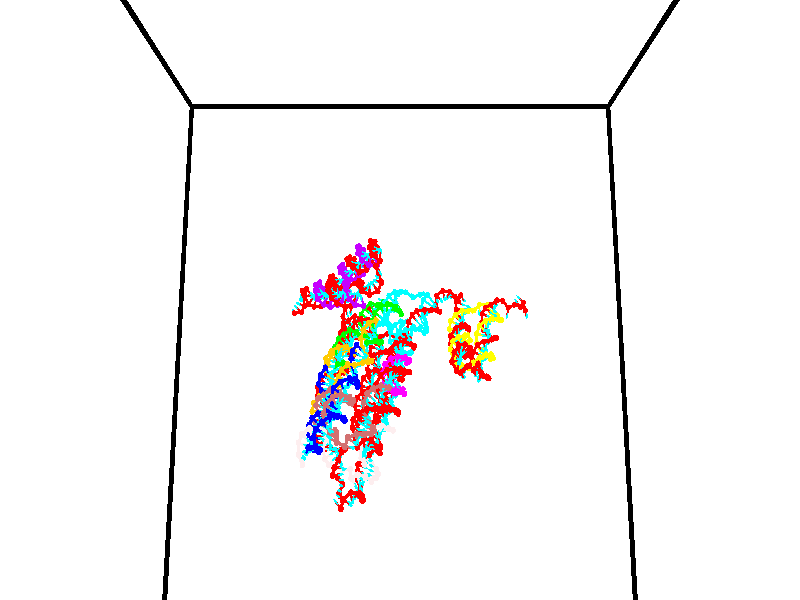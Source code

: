 // switches for output
#declare DRAW_BASES = 1; // possible values are 0, 1; only relevant for DNA ribbons
#declare DRAW_BASES_TYPE = 3; // possible values are 1, 2, 3; only relevant for DNA ribbons
#declare DRAW_FOG = 0; // set to 1 to enable fog

#include "colors.inc"

#include "transforms.inc"
background { rgb <1, 1, 1>}

#default {
   normal{
       ripples 0.25
       frequency 0.20
       turbulence 0.2
       lambda 5
   }
	finish {
		phong 0.1
		phong_size 40.
	}
}

// original window dimensions: 1024x640


// camera settings

camera {
	sky <0, 0.179814, -0.983701>
	up <0, 0.179814, -0.983701>
	right 1.6 * <1, 0, 0>
	location <35, 94.9851, 44.8844>
	look_at <35, 29.7336, 32.9568>
	direction <0, -65.2515, -11.9276>
	angle 67.0682
}


# declare cpy_camera_pos = <35, 94.9851, 44.8844>;
# if (DRAW_FOG = 1)
fog {
	fog_type 2
	up vnormalize(cpy_camera_pos)
	color rgbt<1,1,1,0.3>
	distance 1e-5
	fog_alt 3e-3
	fog_offset 56
}
# end


// LIGHTS

# declare lum = 6;
global_settings {
	ambient_light rgb lum * <0.05, 0.05, 0.05>
	max_trace_level 15
}# declare cpy_direct_light_amount = 0.25;
light_source
{	1000 * <-1, -1.16352, -0.803886>,
	rgb lum * cpy_direct_light_amount
	parallel
}

light_source
{	1000 * <1, 1.16352, 0.803886>,
	rgb lum * cpy_direct_light_amount
	parallel
}

// strand 0

// nucleotide -1

// particle -1
sphere {
	<24.415745, 35.389645, 35.112076> 0.250000
	pigment { color rgbt <1,0,0,0> }
	no_shadow
}
cylinder {
	<24.333838, 35.039307, 34.937279>,  <24.284693, 34.829102, 34.832401>, 0.100000
	pigment { color rgbt <1,0,0,0> }
	no_shadow
}
cylinder {
	<24.333838, 35.039307, 34.937279>,  <24.415745, 35.389645, 35.112076>, 0.100000
	pigment { color rgbt <1,0,0,0> }
	no_shadow
}

// particle -1
sphere {
	<24.333838, 35.039307, 34.937279> 0.100000
	pigment { color rgbt <1,0,0,0> }
	no_shadow
}
sphere {
	0, 1
	scale<0.080000,0.200000,0.300000>
	matrix <0.490581, 0.294496, -0.820124,
		0.846995, -0.382315, 0.369370,
		-0.204768, -0.875847, -0.436993,
		24.272408, 34.776554, 34.806179>
	pigment { color rgbt <0,1,1,0> }
	no_shadow
}
cylinder {
	<25.077318, 34.992115, 34.980122>,  <24.415745, 35.389645, 35.112076>, 0.130000
	pigment { color rgbt <1,0,0,0> }
	no_shadow
}

// nucleotide -1

// particle -1
sphere {
	<25.077318, 34.992115, 34.980122> 0.250000
	pigment { color rgbt <1,0,0,0> }
	no_shadow
}
cylinder {
	<24.770464, 34.980042, 34.723812>,  <24.586351, 34.972797, 34.570026>, 0.100000
	pigment { color rgbt <1,0,0,0> }
	no_shadow
}
cylinder {
	<24.770464, 34.980042, 34.723812>,  <25.077318, 34.992115, 34.980122>, 0.100000
	pigment { color rgbt <1,0,0,0> }
	no_shadow
}

// particle -1
sphere {
	<24.770464, 34.980042, 34.723812> 0.100000
	pigment { color rgbt <1,0,0,0> }
	no_shadow
}
sphere {
	0, 1
	scale<0.080000,0.200000,0.300000>
	matrix <0.580908, 0.391050, -0.713881,
		0.272120, -0.919874, -0.282456,
		-0.767135, -0.030180, -0.640775,
		24.540323, 34.970985, 34.531578>
	pigment { color rgbt <0,1,1,0> }
	no_shadow
}
cylinder {
	<25.308796, 34.686256, 34.413727>,  <25.077318, 34.992115, 34.980122>, 0.130000
	pigment { color rgbt <1,0,0,0> }
	no_shadow
}

// nucleotide -1

// particle -1
sphere {
	<25.308796, 34.686256, 34.413727> 0.250000
	pigment { color rgbt <1,0,0,0> }
	no_shadow
}
cylinder {
	<25.011194, 34.940731, 34.332024>,  <24.832634, 35.093418, 34.283001>, 0.100000
	pigment { color rgbt <1,0,0,0> }
	no_shadow
}
cylinder {
	<25.011194, 34.940731, 34.332024>,  <25.308796, 34.686256, 34.413727>, 0.100000
	pigment { color rgbt <1,0,0,0> }
	no_shadow
}

// particle -1
sphere {
	<25.011194, 34.940731, 34.332024> 0.100000
	pigment { color rgbt <1,0,0,0> }
	no_shadow
}
sphere {
	0, 1
	scale<0.080000,0.200000,0.300000>
	matrix <0.581574, 0.466059, -0.666753,
		-0.328985, -0.614859, -0.716741,
		-0.744003, 0.636190, -0.204259,
		24.787992, 35.131588, 34.270744>
	pigment { color rgbt <0,1,1,0> }
	no_shadow
}
cylinder {
	<25.227240, 34.731358, 33.648346>,  <25.308796, 34.686256, 34.413727>, 0.130000
	pigment { color rgbt <1,0,0,0> }
	no_shadow
}

// nucleotide -1

// particle -1
sphere {
	<25.227240, 34.731358, 33.648346> 0.250000
	pigment { color rgbt <1,0,0,0> }
	no_shadow
}
cylinder {
	<25.117386, 35.062870, 33.843365>,  <25.051474, 35.261776, 33.960377>, 0.100000
	pigment { color rgbt <1,0,0,0> }
	no_shadow
}
cylinder {
	<25.117386, 35.062870, 33.843365>,  <25.227240, 34.731358, 33.648346>, 0.100000
	pigment { color rgbt <1,0,0,0> }
	no_shadow
}

// particle -1
sphere {
	<25.117386, 35.062870, 33.843365> 0.100000
	pigment { color rgbt <1,0,0,0> }
	no_shadow
}
sphere {
	0, 1
	scale<0.080000,0.200000,0.300000>
	matrix <0.615511, 0.541072, -0.573050,
		-0.738730, 0.142712, -0.658719,
		-0.274634, 0.828779, 0.487547,
		25.034996, 35.311504, 33.989628>
	pigment { color rgbt <0,1,1,0> }
	no_shadow
}
cylinder {
	<25.147005, 35.282753, 33.165127>,  <25.227240, 34.731358, 33.648346>, 0.130000
	pigment { color rgbt <1,0,0,0> }
	no_shadow
}

// nucleotide -1

// particle -1
sphere {
	<25.147005, 35.282753, 33.165127> 0.250000
	pigment { color rgbt <1,0,0,0> }
	no_shadow
}
cylinder {
	<25.149351, 35.474457, 33.516186>,  <25.150759, 35.589481, 33.726822>, 0.100000
	pigment { color rgbt <1,0,0,0> }
	no_shadow
}
cylinder {
	<25.149351, 35.474457, 33.516186>,  <25.147005, 35.282753, 33.165127>, 0.100000
	pigment { color rgbt <1,0,0,0> }
	no_shadow
}

// particle -1
sphere {
	<25.149351, 35.474457, 33.516186> 0.100000
	pigment { color rgbt <1,0,0,0> }
	no_shadow
}
sphere {
	0, 1
	scale<0.080000,0.200000,0.300000>
	matrix <0.656058, 0.660532, -0.365083,
		-0.754688, 0.577930, -0.310552,
		0.005863, 0.479264, 0.877651,
		25.151110, 35.618237, 33.779480>
	pigment { color rgbt <0,1,1,0> }
	no_shadow
}
cylinder {
	<25.662687, 35.887962, 33.145081>,  <25.147005, 35.282753, 33.165127>, 0.130000
	pigment { color rgbt <1,0,0,0> }
	no_shadow
}

// nucleotide -1

// particle -1
sphere {
	<25.662687, 35.887962, 33.145081> 0.250000
	pigment { color rgbt <1,0,0,0> }
	no_shadow
}
cylinder {
	<25.893932, 35.671169, 33.389065>,  <26.032679, 35.541096, 33.535454>, 0.100000
	pigment { color rgbt <1,0,0,0> }
	no_shadow
}
cylinder {
	<25.893932, 35.671169, 33.389065>,  <25.662687, 35.887962, 33.145081>, 0.100000
	pigment { color rgbt <1,0,0,0> }
	no_shadow
}

// particle -1
sphere {
	<25.893932, 35.671169, 33.389065> 0.100000
	pigment { color rgbt <1,0,0,0> }
	no_shadow
}
sphere {
	0, 1
	scale<0.080000,0.200000,0.300000>
	matrix <0.410922, 0.839202, 0.356207,
		-0.704934, 0.044717, 0.707862,
		0.578111, -0.541979, 0.609957,
		26.067366, 35.508575, 33.572052>
	pigment { color rgbt <0,1,1,0> }
	no_shadow
}
cylinder {
	<25.553017, 36.191559, 33.810162>,  <25.662687, 35.887962, 33.145081>, 0.130000
	pigment { color rgbt <1,0,0,0> }
	no_shadow
}

// nucleotide -1

// particle -1
sphere {
	<25.553017, 36.191559, 33.810162> 0.250000
	pigment { color rgbt <1,0,0,0> }
	no_shadow
}
cylinder {
	<25.902136, 36.009800, 33.738892>,  <26.111609, 35.900745, 33.696129>, 0.100000
	pigment { color rgbt <1,0,0,0> }
	no_shadow
}
cylinder {
	<25.902136, 36.009800, 33.738892>,  <25.553017, 36.191559, 33.810162>, 0.100000
	pigment { color rgbt <1,0,0,0> }
	no_shadow
}

// particle -1
sphere {
	<25.902136, 36.009800, 33.738892> 0.100000
	pigment { color rgbt <1,0,0,0> }
	no_shadow
}
sphere {
	0, 1
	scale<0.080000,0.200000,0.300000>
	matrix <0.487863, 0.801301, 0.346276,
		-0.014572, -0.389156, 0.921057,
		0.872799, -0.454395, -0.178178,
		26.163975, 35.873482, 33.685436>
	pigment { color rgbt <0,1,1,0> }
	no_shadow
}
cylinder {
	<25.942595, 36.185699, 34.463268>,  <25.553017, 36.191559, 33.810162>, 0.130000
	pigment { color rgbt <1,0,0,0> }
	no_shadow
}

// nucleotide -1

// particle -1
sphere {
	<25.942595, 36.185699, 34.463268> 0.250000
	pigment { color rgbt <1,0,0,0> }
	no_shadow
}
cylinder {
	<26.204062, 36.160454, 34.161610>,  <26.360941, 36.145306, 33.980614>, 0.100000
	pigment { color rgbt <1,0,0,0> }
	no_shadow
}
cylinder {
	<26.204062, 36.160454, 34.161610>,  <25.942595, 36.185699, 34.463268>, 0.100000
	pigment { color rgbt <1,0,0,0> }
	no_shadow
}

// particle -1
sphere {
	<26.204062, 36.160454, 34.161610> 0.100000
	pigment { color rgbt <1,0,0,0> }
	no_shadow
}
sphere {
	0, 1
	scale<0.080000,0.200000,0.300000>
	matrix <0.543296, 0.732855, 0.409576,
		0.526828, -0.677451, 0.513335,
		0.653667, -0.063116, -0.754145,
		26.400162, 36.141518, 33.935368>
	pigment { color rgbt <0,1,1,0> }
	no_shadow
}
cylinder {
	<26.549564, 36.488995, 34.764969>,  <25.942595, 36.185699, 34.463268>, 0.130000
	pigment { color rgbt <1,0,0,0> }
	no_shadow
}

// nucleotide -1

// particle -1
sphere {
	<26.549564, 36.488995, 34.764969> 0.250000
	pigment { color rgbt <1,0,0,0> }
	no_shadow
}
cylinder {
	<26.671535, 36.487911, 34.384022>,  <26.744719, 36.487263, 34.155453>, 0.100000
	pigment { color rgbt <1,0,0,0> }
	no_shadow
}
cylinder {
	<26.671535, 36.487911, 34.384022>,  <26.549564, 36.488995, 34.764969>, 0.100000
	pigment { color rgbt <1,0,0,0> }
	no_shadow
}

// particle -1
sphere {
	<26.671535, 36.487911, 34.384022> 0.100000
	pigment { color rgbt <1,0,0,0> }
	no_shadow
}
sphere {
	0, 1
	scale<0.080000,0.200000,0.300000>
	matrix <0.497882, 0.852917, 0.156990,
		0.811869, -0.522039, 0.261426,
		0.304929, -0.002704, -0.952371,
		26.763014, 36.487099, 34.098309>
	pigment { color rgbt <0,1,1,0> }
	no_shadow
}
cylinder {
	<27.259188, 36.673000, 34.756229>,  <26.549564, 36.488995, 34.764969>, 0.130000
	pigment { color rgbt <1,0,0,0> }
	no_shadow
}

// nucleotide -1

// particle -1
sphere {
	<27.259188, 36.673000, 34.756229> 0.250000
	pigment { color rgbt <1,0,0,0> }
	no_shadow
}
cylinder {
	<27.188595, 36.732716, 34.367062>,  <27.146238, 36.768543, 34.133560>, 0.100000
	pigment { color rgbt <1,0,0,0> }
	no_shadow
}
cylinder {
	<27.188595, 36.732716, 34.367062>,  <27.259188, 36.673000, 34.756229>, 0.100000
	pigment { color rgbt <1,0,0,0> }
	no_shadow
}

// particle -1
sphere {
	<27.188595, 36.732716, 34.367062> 0.100000
	pigment { color rgbt <1,0,0,0> }
	no_shadow
}
sphere {
	0, 1
	scale<0.080000,0.200000,0.300000>
	matrix <0.610906, 0.791631, 0.010656,
		0.771782, -0.592480, -0.230909,
		-0.176482, 0.149287, -0.972917,
		27.135651, 36.777500, 34.075188>
	pigment { color rgbt <0,1,1,0> }
	no_shadow
}
cylinder {
	<27.925640, 36.835548, 34.603130>,  <27.259188, 36.673000, 34.756229>, 0.130000
	pigment { color rgbt <1,0,0,0> }
	no_shadow
}

// nucleotide -1

// particle -1
sphere {
	<27.925640, 36.835548, 34.603130> 0.250000
	pigment { color rgbt <1,0,0,0> }
	no_shadow
}
cylinder {
	<27.714464, 36.944248, 34.281277>,  <27.587759, 37.009468, 34.088165>, 0.100000
	pigment { color rgbt <1,0,0,0> }
	no_shadow
}
cylinder {
	<27.714464, 36.944248, 34.281277>,  <27.925640, 36.835548, 34.603130>, 0.100000
	pigment { color rgbt <1,0,0,0> }
	no_shadow
}

// particle -1
sphere {
	<27.714464, 36.944248, 34.281277> 0.100000
	pigment { color rgbt <1,0,0,0> }
	no_shadow
}
sphere {
	0, 1
	scale<0.080000,0.200000,0.300000>
	matrix <0.559690, 0.823913, -0.088961,
		0.638771, -0.497310, -0.587073,
		-0.527938, 0.271753, -0.804631,
		27.556082, 37.025776, 34.039886>
	pigment { color rgbt <0,1,1,0> }
	no_shadow
}
cylinder {
	<28.440706, 36.959278, 33.992981>,  <27.925640, 36.835548, 34.603130>, 0.130000
	pigment { color rgbt <1,0,0,0> }
	no_shadow
}

// nucleotide -1

// particle -1
sphere {
	<28.440706, 36.959278, 33.992981> 0.250000
	pigment { color rgbt <1,0,0,0> }
	no_shadow
}
cylinder {
	<28.104546, 37.176060, 33.991581>,  <27.902849, 37.306129, 33.990742>, 0.100000
	pigment { color rgbt <1,0,0,0> }
	no_shadow
}
cylinder {
	<28.104546, 37.176060, 33.991581>,  <28.440706, 36.959278, 33.992981>, 0.100000
	pigment { color rgbt <1,0,0,0> }
	no_shadow
}

// particle -1
sphere {
	<28.104546, 37.176060, 33.991581> 0.100000
	pigment { color rgbt <1,0,0,0> }
	no_shadow
}
sphere {
	0, 1
	scale<0.080000,0.200000,0.300000>
	matrix <0.541196, 0.839537, 0.047806,
		0.028849, 0.038280, -0.998851,
		-0.840402, 0.541953, -0.003503,
		27.852425, 37.338646, 33.990532>
	pigment { color rgbt <0,1,1,0> }
	no_shadow
}
cylinder {
	<28.652426, 37.457432, 33.493092>,  <28.440706, 36.959278, 33.992981>, 0.130000
	pigment { color rgbt <1,0,0,0> }
	no_shadow
}

// nucleotide -1

// particle -1
sphere {
	<28.652426, 37.457432, 33.493092> 0.250000
	pigment { color rgbt <1,0,0,0> }
	no_shadow
}
cylinder {
	<28.319979, 37.610386, 33.654598>,  <28.120510, 37.702156, 33.751503>, 0.100000
	pigment { color rgbt <1,0,0,0> }
	no_shadow
}
cylinder {
	<28.319979, 37.610386, 33.654598>,  <28.652426, 37.457432, 33.493092>, 0.100000
	pigment { color rgbt <1,0,0,0> }
	no_shadow
}

// particle -1
sphere {
	<28.319979, 37.610386, 33.654598> 0.100000
	pigment { color rgbt <1,0,0,0> }
	no_shadow
}
sphere {
	0, 1
	scale<0.080000,0.200000,0.300000>
	matrix <0.364160, 0.922977, -0.124500,
		-0.420273, 0.043561, -0.906352,
		-0.831119, 0.382381, 0.403765,
		28.070642, 37.725101, 33.775726>
	pigment { color rgbt <0,1,1,0> }
	no_shadow
}
cylinder {
	<28.487921, 38.039520, 33.058838>,  <28.652426, 37.457432, 33.493092>, 0.130000
	pigment { color rgbt <1,0,0,0> }
	no_shadow
}

// nucleotide -1

// particle -1
sphere {
	<28.487921, 38.039520, 33.058838> 0.250000
	pigment { color rgbt <1,0,0,0> }
	no_shadow
}
cylinder {
	<28.338030, 38.090584, 33.426159>,  <28.248096, 38.121223, 33.646553>, 0.100000
	pigment { color rgbt <1,0,0,0> }
	no_shadow
}
cylinder {
	<28.338030, 38.090584, 33.426159>,  <28.487921, 38.039520, 33.058838>, 0.100000
	pigment { color rgbt <1,0,0,0> }
	no_shadow
}

// particle -1
sphere {
	<28.338030, 38.090584, 33.426159> 0.100000
	pigment { color rgbt <1,0,0,0> }
	no_shadow
}
sphere {
	0, 1
	scale<0.080000,0.200000,0.300000>
	matrix <0.425759, 0.903556, 0.048123,
		-0.823596, 0.409009, -0.392938,
		-0.374725, 0.127663, 0.918305,
		28.225613, 38.128883, 33.701649>
	pigment { color rgbt <0,1,1,0> }
	no_shadow
}
cylinder {
	<28.237869, 38.750816, 33.141251>,  <28.487921, 38.039520, 33.058838>, 0.130000
	pigment { color rgbt <1,0,0,0> }
	no_shadow
}

// nucleotide -1

// particle -1
sphere {
	<28.237869, 38.750816, 33.141251> 0.250000
	pigment { color rgbt <1,0,0,0> }
	no_shadow
}
cylinder {
	<28.314539, 38.623116, 33.512486>,  <28.360540, 38.546497, 33.735226>, 0.100000
	pigment { color rgbt <1,0,0,0> }
	no_shadow
}
cylinder {
	<28.314539, 38.623116, 33.512486>,  <28.237869, 38.750816, 33.141251>, 0.100000
	pigment { color rgbt <1,0,0,0> }
	no_shadow
}

// particle -1
sphere {
	<28.314539, 38.623116, 33.512486> 0.100000
	pigment { color rgbt <1,0,0,0> }
	no_shadow
}
sphere {
	0, 1
	scale<0.080000,0.200000,0.300000>
	matrix <0.454797, 0.866856, 0.204258,
		-0.869724, 0.382938, 0.311349,
		0.191676, -0.319249, 0.928084,
		28.372042, 38.527340, 33.790913>
	pigment { color rgbt <0,1,1,0> }
	no_shadow
}
cylinder {
	<28.148422, 39.283508, 33.518528>,  <28.237869, 38.750816, 33.141251>, 0.130000
	pigment { color rgbt <1,0,0,0> }
	no_shadow
}

// nucleotide -1

// particle -1
sphere {
	<28.148422, 39.283508, 33.518528> 0.250000
	pigment { color rgbt <1,0,0,0> }
	no_shadow
}
cylinder {
	<28.357780, 39.059559, 33.775463>,  <28.483395, 38.925190, 33.929623>, 0.100000
	pigment { color rgbt <1,0,0,0> }
	no_shadow
}
cylinder {
	<28.357780, 39.059559, 33.775463>,  <28.148422, 39.283508, 33.518528>, 0.100000
	pigment { color rgbt <1,0,0,0> }
	no_shadow
}

// particle -1
sphere {
	<28.357780, 39.059559, 33.775463> 0.100000
	pigment { color rgbt <1,0,0,0> }
	no_shadow
}
sphere {
	0, 1
	scale<0.080000,0.200000,0.300000>
	matrix <0.479473, 0.816682, 0.321149,
		-0.704388, 0.139895, 0.695893,
		0.523396, -0.559876, 0.642336,
		28.514799, 38.891598, 33.968163>
	pigment { color rgbt <0,1,1,0> }
	no_shadow
}
cylinder {
	<28.279274, 39.704796, 34.023540>,  <28.148422, 39.283508, 33.518528>, 0.130000
	pigment { color rgbt <1,0,0,0> }
	no_shadow
}

// nucleotide -1

// particle -1
sphere {
	<28.279274, 39.704796, 34.023540> 0.250000
	pigment { color rgbt <1,0,0,0> }
	no_shadow
}
cylinder {
	<28.553925, 39.426903, 34.109222>,  <28.718714, 39.260166, 34.160633>, 0.100000
	pigment { color rgbt <1,0,0,0> }
	no_shadow
}
cylinder {
	<28.553925, 39.426903, 34.109222>,  <28.279274, 39.704796, 34.023540>, 0.100000
	pigment { color rgbt <1,0,0,0> }
	no_shadow
}

// particle -1
sphere {
	<28.553925, 39.426903, 34.109222> 0.100000
	pigment { color rgbt <1,0,0,0> }
	no_shadow
}
sphere {
	0, 1
	scale<0.080000,0.200000,0.300000>
	matrix <0.665943, 0.719233, 0.198051,
		-0.291660, 0.006665, 0.956499,
		0.686625, -0.694737, 0.214210,
		28.759912, 39.218483, 34.173485>
	pigment { color rgbt <0,1,1,0> }
	no_shadow
}
cylinder {
	<28.632248, 39.973907, 34.645935>,  <28.279274, 39.704796, 34.023540>, 0.130000
	pigment { color rgbt <1,0,0,0> }
	no_shadow
}

// nucleotide -1

// particle -1
sphere {
	<28.632248, 39.973907, 34.645935> 0.250000
	pigment { color rgbt <1,0,0,0> }
	no_shadow
}
cylinder {
	<28.873320, 39.691505, 34.497162>,  <29.017963, 39.522064, 34.407898>, 0.100000
	pigment { color rgbt <1,0,0,0> }
	no_shadow
}
cylinder {
	<28.873320, 39.691505, 34.497162>,  <28.632248, 39.973907, 34.645935>, 0.100000
	pigment { color rgbt <1,0,0,0> }
	no_shadow
}

// particle -1
sphere {
	<28.873320, 39.691505, 34.497162> 0.100000
	pigment { color rgbt <1,0,0,0> }
	no_shadow
}
sphere {
	0, 1
	scale<0.080000,0.200000,0.300000>
	matrix <0.781646, 0.616126, 0.097050,
		0.160640, -0.349210, 0.923172,
		0.602682, -0.706004, -0.371932,
		29.054125, 39.479706, 34.385582>
	pigment { color rgbt <0,1,1,0> }
	no_shadow
}
cylinder {
	<29.165262, 39.901951, 35.098984>,  <28.632248, 39.973907, 34.645935>, 0.130000
	pigment { color rgbt <1,0,0,0> }
	no_shadow
}

// nucleotide -1

// particle -1
sphere {
	<29.165262, 39.901951, 35.098984> 0.250000
	pigment { color rgbt <1,0,0,0> }
	no_shadow
}
cylinder {
	<29.317841, 39.739468, 34.766842>,  <29.409388, 39.641979, 34.567554>, 0.100000
	pigment { color rgbt <1,0,0,0> }
	no_shadow
}
cylinder {
	<29.317841, 39.739468, 34.766842>,  <29.165262, 39.901951, 35.098984>, 0.100000
	pigment { color rgbt <1,0,0,0> }
	no_shadow
}

// particle -1
sphere {
	<29.317841, 39.739468, 34.766842> 0.100000
	pigment { color rgbt <1,0,0,0> }
	no_shadow
}
sphere {
	0, 1
	scale<0.080000,0.200000,0.300000>
	matrix <0.837046, 0.532942, 0.123803,
		0.392243, -0.742273, 0.543301,
		0.381444, -0.406207, -0.830359,
		29.432274, 39.617607, 34.517735>
	pigment { color rgbt <0,1,1,0> }
	no_shadow
}
cylinder {
	<29.888741, 39.642033, 35.289307>,  <29.165262, 39.901951, 35.098984>, 0.130000
	pigment { color rgbt <1,0,0,0> }
	no_shadow
}

// nucleotide -1

// particle -1
sphere {
	<29.888741, 39.642033, 35.289307> 0.250000
	pigment { color rgbt <1,0,0,0> }
	no_shadow
}
cylinder {
	<29.893555, 39.682949, 34.891434>,  <29.896444, 39.707500, 34.652710>, 0.100000
	pigment { color rgbt <1,0,0,0> }
	no_shadow
}
cylinder {
	<29.893555, 39.682949, 34.891434>,  <29.888741, 39.642033, 35.289307>, 0.100000
	pigment { color rgbt <1,0,0,0> }
	no_shadow
}

// particle -1
sphere {
	<29.893555, 39.682949, 34.891434> 0.100000
	pigment { color rgbt <1,0,0,0> }
	no_shadow
}
sphere {
	0, 1
	scale<0.080000,0.200000,0.300000>
	matrix <0.912132, 0.406477, 0.052841,
		0.409720, -0.907916, -0.088414,
		0.012037, 0.102295, -0.994681,
		29.897165, 39.713638, 34.593029>
	pigment { color rgbt <0,1,1,0> }
	no_shadow
}
cylinder {
	<30.524849, 39.368134, 35.062786>,  <29.888741, 39.642033, 35.289307>, 0.130000
	pigment { color rgbt <1,0,0,0> }
	no_shadow
}

// nucleotide -1

// particle -1
sphere {
	<30.524849, 39.368134, 35.062786> 0.250000
	pigment { color rgbt <1,0,0,0> }
	no_shadow
}
cylinder {
	<30.384153, 39.624790, 34.790150>,  <30.299736, 39.778786, 34.626568>, 0.100000
	pigment { color rgbt <1,0,0,0> }
	no_shadow
}
cylinder {
	<30.384153, 39.624790, 34.790150>,  <30.524849, 39.368134, 35.062786>, 0.100000
	pigment { color rgbt <1,0,0,0> }
	no_shadow
}

// particle -1
sphere {
	<30.384153, 39.624790, 34.790150> 0.100000
	pigment { color rgbt <1,0,0,0> }
	no_shadow
}
sphere {
	0, 1
	scale<0.080000,0.200000,0.300000>
	matrix <0.892386, 0.449743, -0.037135,
		0.282715, -0.621308, -0.730786,
		-0.351738, 0.641645, -0.681595,
		30.278631, 39.817284, 34.585670>
	pigment { color rgbt <0,1,1,0> }
	no_shadow
}
cylinder {
	<30.924164, 39.279785, 34.408382>,  <30.524849, 39.368134, 35.062786>, 0.130000
	pigment { color rgbt <1,0,0,0> }
	no_shadow
}

// nucleotide -1

// particle -1
sphere {
	<30.924164, 39.279785, 34.408382> 0.250000
	pigment { color rgbt <1,0,0,0> }
	no_shadow
}
cylinder {
	<30.767708, 39.646015, 34.445766>,  <30.673834, 39.865753, 34.468197>, 0.100000
	pigment { color rgbt <1,0,0,0> }
	no_shadow
}
cylinder {
	<30.767708, 39.646015, 34.445766>,  <30.924164, 39.279785, 34.408382>, 0.100000
	pigment { color rgbt <1,0,0,0> }
	no_shadow
}

// particle -1
sphere {
	<30.767708, 39.646015, 34.445766> 0.100000
	pigment { color rgbt <1,0,0,0> }
	no_shadow
}
sphere {
	0, 1
	scale<0.080000,0.200000,0.300000>
	matrix <0.887413, 0.402118, -0.225386,
		-0.243939, -0.005220, -0.969776,
		-0.391141, 0.915573, 0.093461,
		30.650366, 39.920689, 34.473804>
	pigment { color rgbt <0,1,1,0> }
	no_shadow
}
cylinder {
	<31.425091, 39.640823, 33.987263>,  <30.924164, 39.279785, 34.408382>, 0.130000
	pigment { color rgbt <1,0,0,0> }
	no_shadow
}

// nucleotide -1

// particle -1
sphere {
	<31.425091, 39.640823, 33.987263> 0.250000
	pigment { color rgbt <1,0,0,0> }
	no_shadow
}
cylinder {
	<31.223579, 39.910004, 34.203911>,  <31.102673, 40.071510, 34.333900>, 0.100000
	pigment { color rgbt <1,0,0,0> }
	no_shadow
}
cylinder {
	<31.223579, 39.910004, 34.203911>,  <31.425091, 39.640823, 33.987263>, 0.100000
	pigment { color rgbt <1,0,0,0> }
	no_shadow
}

// particle -1
sphere {
	<31.223579, 39.910004, 34.203911> 0.100000
	pigment { color rgbt <1,0,0,0> }
	no_shadow
}
sphere {
	0, 1
	scale<0.080000,0.200000,0.300000>
	matrix <0.714773, 0.676821, -0.176104,
		-0.485086, 0.298415, -0.821973,
		-0.503776, 0.672950, 0.541616,
		31.072447, 40.111889, 34.366394>
	pigment { color rgbt <0,1,1,0> }
	no_shadow
}
cylinder {
	<31.483114, 40.316044, 33.547028>,  <31.425091, 39.640823, 33.987263>, 0.130000
	pigment { color rgbt <1,0,0,0> }
	no_shadow
}

// nucleotide -1

// particle -1
sphere {
	<31.483114, 40.316044, 33.547028> 0.250000
	pigment { color rgbt <1,0,0,0> }
	no_shadow
}
cylinder {
	<31.366611, 40.431461, 33.911865>,  <31.296709, 40.500713, 34.130768>, 0.100000
	pigment { color rgbt <1,0,0,0> }
	no_shadow
}
cylinder {
	<31.366611, 40.431461, 33.911865>,  <31.483114, 40.316044, 33.547028>, 0.100000
	pigment { color rgbt <1,0,0,0> }
	no_shadow
}

// particle -1
sphere {
	<31.366611, 40.431461, 33.911865> 0.100000
	pigment { color rgbt <1,0,0,0> }
	no_shadow
}
sphere {
	0, 1
	scale<0.080000,0.200000,0.300000>
	matrix <0.719013, 0.694928, 0.009759,
		-0.631023, 0.658648, -0.409869,
		-0.291257, 0.288542, 0.912092,
		31.279234, 40.518024, 34.185493>
	pigment { color rgbt <0,1,1,0> }
	no_shadow
}
cylinder {
	<31.257828, 41.016495, 33.537476>,  <31.483114, 40.316044, 33.547028>, 0.130000
	pigment { color rgbt <1,0,0,0> }
	no_shadow
}

// nucleotide -1

// particle -1
sphere {
	<31.257828, 41.016495, 33.537476> 0.250000
	pigment { color rgbt <1,0,0,0> }
	no_shadow
}
cylinder {
	<31.415108, 40.943287, 33.897896>,  <31.509476, 40.899361, 34.114147>, 0.100000
	pigment { color rgbt <1,0,0,0> }
	no_shadow
}
cylinder {
	<31.415108, 40.943287, 33.897896>,  <31.257828, 41.016495, 33.537476>, 0.100000
	pigment { color rgbt <1,0,0,0> }
	no_shadow
}

// particle -1
sphere {
	<31.415108, 40.943287, 33.897896> 0.100000
	pigment { color rgbt <1,0,0,0> }
	no_shadow
}
sphere {
	0, 1
	scale<0.080000,0.200000,0.300000>
	matrix <0.547445, 0.833951, -0.069501,
		-0.738715, 0.520605, 0.428101,
		0.393198, -0.183020, 0.901054,
		31.533068, 40.888382, 34.168213>
	pigment { color rgbt <0,1,1,0> }
	no_shadow
}
cylinder {
	<31.259043, 41.594391, 33.995358>,  <31.257828, 41.016495, 33.537476>, 0.130000
	pigment { color rgbt <1,0,0,0> }
	no_shadow
}

// nucleotide -1

// particle -1
sphere {
	<31.259043, 41.594391, 33.995358> 0.250000
	pigment { color rgbt <1,0,0,0> }
	no_shadow
}
cylinder {
	<31.570602, 41.374409, 34.115936>,  <31.757538, 41.242420, 34.188282>, 0.100000
	pigment { color rgbt <1,0,0,0> }
	no_shadow
}
cylinder {
	<31.570602, 41.374409, 34.115936>,  <31.259043, 41.594391, 33.995358>, 0.100000
	pigment { color rgbt <1,0,0,0> }
	no_shadow
}

// particle -1
sphere {
	<31.570602, 41.374409, 34.115936> 0.100000
	pigment { color rgbt <1,0,0,0> }
	no_shadow
}
sphere {
	0, 1
	scale<0.080000,0.200000,0.300000>
	matrix <0.596585, 0.797958, -0.085730,
		-0.193393, 0.246612, 0.949622,
		0.778900, -0.549951, 0.301445,
		31.804272, 41.209423, 34.206371>
	pigment { color rgbt <0,1,1,0> }
	no_shadow
}
cylinder {
	<31.552179, 41.966782, 34.509312>,  <31.259043, 41.594391, 33.995358>, 0.130000
	pigment { color rgbt <1,0,0,0> }
	no_shadow
}

// nucleotide -1

// particle -1
sphere {
	<31.552179, 41.966782, 34.509312> 0.250000
	pigment { color rgbt <1,0,0,0> }
	no_shadow
}
cylinder {
	<31.804726, 41.722183, 34.318542>,  <31.956253, 41.575424, 34.204082>, 0.100000
	pigment { color rgbt <1,0,0,0> }
	no_shadow
}
cylinder {
	<31.804726, 41.722183, 34.318542>,  <31.552179, 41.966782, 34.509312>, 0.100000
	pigment { color rgbt <1,0,0,0> }
	no_shadow
}

// particle -1
sphere {
	<31.804726, 41.722183, 34.318542> 0.100000
	pigment { color rgbt <1,0,0,0> }
	no_shadow
}
sphere {
	0, 1
	scale<0.080000,0.200000,0.300000>
	matrix <0.465573, 0.790721, -0.397496,
		0.620176, 0.028925, 0.783929,
		0.631367, -0.611494, -0.476919,
		31.994135, 41.538734, 34.175468>
	pigment { color rgbt <0,1,1,0> }
	no_shadow
}
cylinder {
	<32.296104, 41.999210, 34.791100>,  <31.552179, 41.966782, 34.509312>, 0.130000
	pigment { color rgbt <1,0,0,0> }
	no_shadow
}

// nucleotide -1

// particle -1
sphere {
	<32.296104, 41.999210, 34.791100> 0.250000
	pigment { color rgbt <1,0,0,0> }
	no_shadow
}
cylinder {
	<32.262138, 41.911053, 34.402416>,  <32.241760, 41.858158, 34.169205>, 0.100000
	pigment { color rgbt <1,0,0,0> }
	no_shadow
}
cylinder {
	<32.262138, 41.911053, 34.402416>,  <32.296104, 41.999210, 34.791100>, 0.100000
	pigment { color rgbt <1,0,0,0> }
	no_shadow
}

// particle -1
sphere {
	<32.262138, 41.911053, 34.402416> 0.100000
	pigment { color rgbt <1,0,0,0> }
	no_shadow
}
sphere {
	0, 1
	scale<0.080000,0.200000,0.300000>
	matrix <0.628872, 0.744594, -0.223832,
		0.772859, -0.630086, 0.075373,
		-0.084911, -0.220391, -0.971709,
		32.236664, 41.844936, 34.110905>
	pigment { color rgbt <0,1,1,0> }
	no_shadow
}
cylinder {
	<33.006802, 41.951305, 34.516045>,  <32.296104, 41.999210, 34.791100>, 0.130000
	pigment { color rgbt <1,0,0,0> }
	no_shadow
}

// nucleotide -1

// particle -1
sphere {
	<33.006802, 41.951305, 34.516045> 0.250000
	pigment { color rgbt <1,0,0,0> }
	no_shadow
}
cylinder {
	<32.746235, 42.038048, 34.225216>,  <32.589893, 42.090092, 34.050720>, 0.100000
	pigment { color rgbt <1,0,0,0> }
	no_shadow
}
cylinder {
	<32.746235, 42.038048, 34.225216>,  <33.006802, 41.951305, 34.516045>, 0.100000
	pigment { color rgbt <1,0,0,0> }
	no_shadow
}

// particle -1
sphere {
	<32.746235, 42.038048, 34.225216> 0.100000
	pigment { color rgbt <1,0,0,0> }
	no_shadow
}
sphere {
	0, 1
	scale<0.080000,0.200000,0.300000>
	matrix <0.634390, 0.681321, -0.365173,
		0.416177, -0.699125, -0.581395,
		-0.651418, 0.216855, -0.727068,
		32.550808, 42.103104, 34.007095>
	pigment { color rgbt <0,1,1,0> }
	no_shadow
}
cylinder {
	<33.344162, 41.913296, 33.855614>,  <33.006802, 41.951305, 34.516045>, 0.130000
	pigment { color rgbt <1,0,0,0> }
	no_shadow
}

// nucleotide -1

// particle -1
sphere {
	<33.344162, 41.913296, 33.855614> 0.250000
	pigment { color rgbt <1,0,0,0> }
	no_shadow
}
cylinder {
	<33.038639, 42.170700, 33.835621>,  <32.855324, 42.325142, 33.823627>, 0.100000
	pigment { color rgbt <1,0,0,0> }
	no_shadow
}
cylinder {
	<33.038639, 42.170700, 33.835621>,  <33.344162, 41.913296, 33.855614>, 0.100000
	pigment { color rgbt <1,0,0,0> }
	no_shadow
}

// particle -1
sphere {
	<33.038639, 42.170700, 33.835621> 0.100000
	pigment { color rgbt <1,0,0,0> }
	no_shadow
}
sphere {
	0, 1
	scale<0.080000,0.200000,0.300000>
	matrix <0.563765, 0.627439, -0.537112,
		-0.314276, -0.438427, -0.842029,
		-0.763806, 0.643507, -0.049980,
		32.809498, 42.363750, 33.820625>
	pigment { color rgbt <0,1,1,0> }
	no_shadow
}
cylinder {
	<33.069920, 42.020287, 33.197853>,  <33.344162, 41.913296, 33.855614>, 0.130000
	pigment { color rgbt <1,0,0,0> }
	no_shadow
}

// nucleotide -1

// particle -1
sphere {
	<33.069920, 42.020287, 33.197853> 0.250000
	pigment { color rgbt <1,0,0,0> }
	no_shadow
}
cylinder {
	<33.013783, 42.352085, 33.414085>,  <32.980099, 42.551167, 33.543827>, 0.100000
	pigment { color rgbt <1,0,0,0> }
	no_shadow
}
cylinder {
	<33.013783, 42.352085, 33.414085>,  <33.069920, 42.020287, 33.197853>, 0.100000
	pigment { color rgbt <1,0,0,0> }
	no_shadow
}

// particle -1
sphere {
	<33.013783, 42.352085, 33.414085> 0.100000
	pigment { color rgbt <1,0,0,0> }
	no_shadow
}
sphere {
	0, 1
	scale<0.080000,0.200000,0.300000>
	matrix <0.691022, 0.473080, -0.546520,
		-0.709079, 0.296856, -0.639596,
		-0.140342, 0.829501, 0.540585,
		32.971680, 42.600937, 33.576260>
	pigment { color rgbt <0,1,1,0> }
	no_shadow
}
cylinder {
	<32.857517, 42.650986, 32.764683>,  <33.069920, 42.020287, 33.197853>, 0.130000
	pigment { color rgbt <1,0,0,0> }
	no_shadow
}

// nucleotide -1

// particle -1
sphere {
	<32.857517, 42.650986, 32.764683> 0.250000
	pigment { color rgbt <1,0,0,0> }
	no_shadow
}
cylinder {
	<33.080082, 42.768490, 33.075581>,  <33.213619, 42.838993, 33.262119>, 0.100000
	pigment { color rgbt <1,0,0,0> }
	no_shadow
}
cylinder {
	<33.080082, 42.768490, 33.075581>,  <32.857517, 42.650986, 32.764683>, 0.100000
	pigment { color rgbt <1,0,0,0> }
	no_shadow
}

// particle -1
sphere {
	<33.080082, 42.768490, 33.075581> 0.100000
	pigment { color rgbt <1,0,0,0> }
	no_shadow
}
sphere {
	0, 1
	scale<0.080000,0.200000,0.300000>
	matrix <0.665015, 0.403383, -0.628520,
		-0.498163, 0.866595, 0.029091,
		0.556407, 0.293760, 0.777249,
		33.247005, 42.856617, 33.308754>
	pigment { color rgbt <0,1,1,0> }
	no_shadow
}
cylinder {
	<33.202194, 42.163445, 32.246468>,  <32.857517, 42.650986, 32.764683>, 0.130000
	pigment { color rgbt <1,0,0,0> }
	no_shadow
}

// nucleotide -1

// particle -1
sphere {
	<33.202194, 42.163445, 32.246468> 0.250000
	pigment { color rgbt <1,0,0,0> }
	no_shadow
}
cylinder {
	<33.204098, 42.221424, 31.850698>,  <33.205238, 42.256214, 31.613235>, 0.100000
	pigment { color rgbt <1,0,0,0> }
	no_shadow
}
cylinder {
	<33.204098, 42.221424, 31.850698>,  <33.202194, 42.163445, 32.246468>, 0.100000
	pigment { color rgbt <1,0,0,0> }
	no_shadow
}

// particle -1
sphere {
	<33.204098, 42.221424, 31.850698> 0.100000
	pigment { color rgbt <1,0,0,0> }
	no_shadow
}
sphere {
	0, 1
	scale<0.080000,0.200000,0.300000>
	matrix <-0.604778, -0.787561, -0.118286,
		-0.796380, 0.598946, 0.083920,
		0.004754, 0.144954, -0.989427,
		33.205524, 42.264912, 31.553871>
	pigment { color rgbt <0,1,1,0> }
	no_shadow
}
cylinder {
	<32.467960, 42.123909, 31.764862>,  <33.202194, 42.163445, 32.246468>, 0.130000
	pigment { color rgbt <1,0,0,0> }
	no_shadow
}

// nucleotide -1

// particle -1
sphere {
	<32.467960, 42.123909, 31.764862> 0.250000
	pigment { color rgbt <1,0,0,0> }
	no_shadow
}
cylinder {
	<32.791016, 41.986507, 31.573143>,  <32.984848, 41.904064, 31.458111>, 0.100000
	pigment { color rgbt <1,0,0,0> }
	no_shadow
}
cylinder {
	<32.791016, 41.986507, 31.573143>,  <32.467960, 42.123909, 31.764862>, 0.100000
	pigment { color rgbt <1,0,0,0> }
	no_shadow
}

// particle -1
sphere {
	<32.791016, 41.986507, 31.573143> 0.100000
	pigment { color rgbt <1,0,0,0> }
	no_shadow
}
sphere {
	0, 1
	scale<0.080000,0.200000,0.300000>
	matrix <-0.414496, -0.908832, -0.047094,
		-0.419425, 0.236702, -0.876387,
		0.807636, -0.343506, -0.479299,
		33.033306, 41.883457, 31.429354>
	pigment { color rgbt <0,1,1,0> }
	no_shadow
}
cylinder {
	<32.230350, 41.827274, 31.123669>,  <32.467960, 42.123909, 31.764862>, 0.130000
	pigment { color rgbt <1,0,0,0> }
	no_shadow
}

// nucleotide -1

// particle -1
sphere {
	<32.230350, 41.827274, 31.123669> 0.250000
	pigment { color rgbt <1,0,0,0> }
	no_shadow
}
cylinder {
	<32.584526, 41.653461, 31.189604>,  <32.797031, 41.549171, 31.229166>, 0.100000
	pigment { color rgbt <1,0,0,0> }
	no_shadow
}
cylinder {
	<32.584526, 41.653461, 31.189604>,  <32.230350, 41.827274, 31.123669>, 0.100000
	pigment { color rgbt <1,0,0,0> }
	no_shadow
}

// particle -1
sphere {
	<32.584526, 41.653461, 31.189604> 0.100000
	pigment { color rgbt <1,0,0,0> }
	no_shadow
}
sphere {
	0, 1
	scale<0.080000,0.200000,0.300000>
	matrix <-0.404119, -0.895036, -0.188673,
		0.229523, 0.100444, -0.968107,
		0.885441, -0.434535, 0.164840,
		32.850159, 41.523102, 31.239056>
	pigment { color rgbt <0,1,1,0> }
	no_shadow
}
cylinder {
	<32.303520, 41.409863, 30.504232>,  <32.230350, 41.827274, 31.123669>, 0.130000
	pigment { color rgbt <1,0,0,0> }
	no_shadow
}

// nucleotide -1

// particle -1
sphere {
	<32.303520, 41.409863, 30.504232> 0.250000
	pigment { color rgbt <1,0,0,0> }
	no_shadow
}
cylinder {
	<32.470661, 41.300446, 30.850775>,  <32.570946, 41.234795, 31.058701>, 0.100000
	pigment { color rgbt <1,0,0,0> }
	no_shadow
}
cylinder {
	<32.470661, 41.300446, 30.850775>,  <32.303520, 41.409863, 30.504232>, 0.100000
	pigment { color rgbt <1,0,0,0> }
	no_shadow
}

// particle -1
sphere {
	<32.470661, 41.300446, 30.850775> 0.100000
	pigment { color rgbt <1,0,0,0> }
	no_shadow
}
sphere {
	0, 1
	scale<0.080000,0.200000,0.300000>
	matrix <-0.481140, -0.875520, -0.044371,
		0.770651, -0.398298, -0.497450,
		0.417854, -0.273538, 0.866357,
		32.596016, 41.218384, 31.110682>
	pigment { color rgbt <0,1,1,0> }
	no_shadow
}
cylinder {
	<32.664673, 40.698837, 30.379614>,  <32.303520, 41.409863, 30.504232>, 0.130000
	pigment { color rgbt <1,0,0,0> }
	no_shadow
}

// nucleotide -1

// particle -1
sphere {
	<32.664673, 40.698837, 30.379614> 0.250000
	pigment { color rgbt <1,0,0,0> }
	no_shadow
}
cylinder {
	<32.537868, 40.754677, 30.754850>,  <32.461784, 40.788181, 30.979992>, 0.100000
	pigment { color rgbt <1,0,0,0> }
	no_shadow
}
cylinder {
	<32.537868, 40.754677, 30.754850>,  <32.664673, 40.698837, 30.379614>, 0.100000
	pigment { color rgbt <1,0,0,0> }
	no_shadow
}

// particle -1
sphere {
	<32.537868, 40.754677, 30.754850> 0.100000
	pigment { color rgbt <1,0,0,0> }
	no_shadow
}
sphere {
	0, 1
	scale<0.080000,0.200000,0.300000>
	matrix <-0.469513, -0.882502, -0.027338,
		0.824052, -0.449113, 0.345304,
		-0.317010, 0.139597, 0.938093,
		32.442764, 40.796555, 31.036278>
	pigment { color rgbt <0,1,1,0> }
	no_shadow
}
cylinder {
	<32.907757, 40.097557, 30.755333>,  <32.664673, 40.698837, 30.379614>, 0.130000
	pigment { color rgbt <1,0,0,0> }
	no_shadow
}

// nucleotide -1

// particle -1
sphere {
	<32.907757, 40.097557, 30.755333> 0.250000
	pigment { color rgbt <1,0,0,0> }
	no_shadow
}
cylinder {
	<32.594070, 40.255314, 30.946941>,  <32.405857, 40.349968, 31.061907>, 0.100000
	pigment { color rgbt <1,0,0,0> }
	no_shadow
}
cylinder {
	<32.594070, 40.255314, 30.946941>,  <32.907757, 40.097557, 30.755333>, 0.100000
	pigment { color rgbt <1,0,0,0> }
	no_shadow
}

// particle -1
sphere {
	<32.594070, 40.255314, 30.946941> 0.100000
	pigment { color rgbt <1,0,0,0> }
	no_shadow
}
sphere {
	0, 1
	scale<0.080000,0.200000,0.300000>
	matrix <-0.419832, -0.905721, 0.058389,
		0.456887, -0.155319, 0.875860,
		-0.784216, 0.394391, 0.479020,
		32.358807, 40.373631, 31.090647>
	pigment { color rgbt <0,1,1,0> }
	no_shadow
}
cylinder {
	<32.705421, 39.562366, 31.167786>,  <32.907757, 40.097557, 30.755333>, 0.130000
	pigment { color rgbt <1,0,0,0> }
	no_shadow
}

// nucleotide -1

// particle -1
sphere {
	<32.705421, 39.562366, 31.167786> 0.250000
	pigment { color rgbt <1,0,0,0> }
	no_shadow
}
cylinder {
	<32.387405, 39.799732, 31.218018>,  <32.196598, 39.942154, 31.248156>, 0.100000
	pigment { color rgbt <1,0,0,0> }
	no_shadow
}
cylinder {
	<32.387405, 39.799732, 31.218018>,  <32.705421, 39.562366, 31.167786>, 0.100000
	pigment { color rgbt <1,0,0,0> }
	no_shadow
}

// particle -1
sphere {
	<32.387405, 39.799732, 31.218018> 0.100000
	pigment { color rgbt <1,0,0,0> }
	no_shadow
}
sphere {
	0, 1
	scale<0.080000,0.200000,0.300000>
	matrix <-0.570328, -0.801834, 0.178293,
		0.206496, 0.070129, 0.975931,
		-0.795038, 0.593418, 0.125579,
		32.148895, 39.977757, 31.255692>
	pigment { color rgbt <0,1,1,0> }
	no_shadow
}
cylinder {
	<32.370907, 39.378788, 31.769758>,  <32.705421, 39.562366, 31.167786>, 0.130000
	pigment { color rgbt <1,0,0,0> }
	no_shadow
}

// nucleotide -1

// particle -1
sphere {
	<32.370907, 39.378788, 31.769758> 0.250000
	pigment { color rgbt <1,0,0,0> }
	no_shadow
}
cylinder {
	<32.072617, 39.600513, 31.621908>,  <31.893642, 39.733551, 31.533197>, 0.100000
	pigment { color rgbt <1,0,0,0> }
	no_shadow
}
cylinder {
	<32.072617, 39.600513, 31.621908>,  <32.370907, 39.378788, 31.769758>, 0.100000
	pigment { color rgbt <1,0,0,0> }
	no_shadow
}

// particle -1
sphere {
	<32.072617, 39.600513, 31.621908> 0.100000
	pigment { color rgbt <1,0,0,0> }
	no_shadow
}
sphere {
	0, 1
	scale<0.080000,0.200000,0.300000>
	matrix <-0.665532, -0.594004, 0.451915,
		0.030946, 0.583002, 0.811881,
		-0.745727, 0.554317, -0.369624,
		31.848898, 39.766808, 31.511021>
	pigment { color rgbt <0,1,1,0> }
	no_shadow
}
cylinder {
	<31.833185, 39.442802, 32.356400>,  <32.370907, 39.378788, 31.769758>, 0.130000
	pigment { color rgbt <1,0,0,0> }
	no_shadow
}

// nucleotide -1

// particle -1
sphere {
	<31.833185, 39.442802, 32.356400> 0.250000
	pigment { color rgbt <1,0,0,0> }
	no_shadow
}
cylinder {
	<31.658083, 39.510563, 32.003204>,  <31.553020, 39.551220, 31.791286>, 0.100000
	pigment { color rgbt <1,0,0,0> }
	no_shadow
}
cylinder {
	<31.658083, 39.510563, 32.003204>,  <31.833185, 39.442802, 32.356400>, 0.100000
	pigment { color rgbt <1,0,0,0> }
	no_shadow
}

// particle -1
sphere {
	<31.658083, 39.510563, 32.003204> 0.100000
	pigment { color rgbt <1,0,0,0> }
	no_shadow
}
sphere {
	0, 1
	scale<0.080000,0.200000,0.300000>
	matrix <-0.705681, -0.673285, 0.220686,
		-0.557121, 0.719716, 0.414276,
		-0.437757, 0.169398, -0.882991,
		31.526756, 39.561382, 31.738308>
	pigment { color rgbt <0,1,1,0> }
	no_shadow
}
cylinder {
	<31.203648, 39.418697, 32.459835>,  <31.833185, 39.442802, 32.356400>, 0.130000
	pigment { color rgbt <1,0,0,0> }
	no_shadow
}

// nucleotide -1

// particle -1
sphere {
	<31.203648, 39.418697, 32.459835> 0.250000
	pigment { color rgbt <1,0,0,0> }
	no_shadow
}
cylinder {
	<31.211227, 39.349579, 32.065926>,  <31.215775, 39.308109, 31.829580>, 0.100000
	pigment { color rgbt <1,0,0,0> }
	no_shadow
}
cylinder {
	<31.211227, 39.349579, 32.065926>,  <31.203648, 39.418697, 32.459835>, 0.100000
	pigment { color rgbt <1,0,0,0> }
	no_shadow
}

// particle -1
sphere {
	<31.211227, 39.349579, 32.065926> 0.100000
	pigment { color rgbt <1,0,0,0> }
	no_shadow
}
sphere {
	0, 1
	scale<0.080000,0.200000,0.300000>
	matrix <-0.618730, -0.775722, 0.124209,
		-0.785375, 0.606956, -0.121615,
		0.018950, -0.172798, -0.984775,
		31.216913, 39.297741, 31.770493>
	pigment { color rgbt <0,1,1,0> }
	no_shadow
}
cylinder {
	<30.551067, 39.380161, 32.139454>,  <31.203648, 39.418697, 32.459835>, 0.130000
	pigment { color rgbt <1,0,0,0> }
	no_shadow
}

// nucleotide -1

// particle -1
sphere {
	<30.551067, 39.380161, 32.139454> 0.250000
	pigment { color rgbt <1,0,0,0> }
	no_shadow
}
cylinder {
	<30.768127, 39.129025, 31.916262>,  <30.898363, 38.978340, 31.782347>, 0.100000
	pigment { color rgbt <1,0,0,0> }
	no_shadow
}
cylinder {
	<30.768127, 39.129025, 31.916262>,  <30.551067, 39.380161, 32.139454>, 0.100000
	pigment { color rgbt <1,0,0,0> }
	no_shadow
}

// particle -1
sphere {
	<30.768127, 39.129025, 31.916262> 0.100000
	pigment { color rgbt <1,0,0,0> }
	no_shadow
}
sphere {
	0, 1
	scale<0.080000,0.200000,0.300000>
	matrix <-0.658197, -0.730540, 0.181900,
		-0.521830, 0.268551, -0.809675,
		0.542651, -0.627846, -0.557977,
		30.930923, 38.940670, 31.748869>
	pigment { color rgbt <0,1,1,0> }
	no_shadow
}
cylinder {
	<30.067934, 38.881947, 31.741135>,  <30.551067, 39.380161, 32.139454>, 0.130000
	pigment { color rgbt <1,0,0,0> }
	no_shadow
}

// nucleotide -1

// particle -1
sphere {
	<30.067934, 38.881947, 31.741135> 0.250000
	pigment { color rgbt <1,0,0,0> }
	no_shadow
}
cylinder {
	<30.427799, 38.710552, 31.707655>,  <30.643719, 38.607716, 31.687567>, 0.100000
	pigment { color rgbt <1,0,0,0> }
	no_shadow
}
cylinder {
	<30.427799, 38.710552, 31.707655>,  <30.067934, 38.881947, 31.741135>, 0.100000
	pigment { color rgbt <1,0,0,0> }
	no_shadow
}

// particle -1
sphere {
	<30.427799, 38.710552, 31.707655> 0.100000
	pigment { color rgbt <1,0,0,0> }
	no_shadow
}
sphere {
	0, 1
	scale<0.080000,0.200000,0.300000>
	matrix <-0.435507, -0.894254, -0.103164,
		-0.030646, 0.129266, -0.991136,
		0.899664, -0.428485, -0.083701,
		30.697699, 38.582008, 31.682545>
	pigment { color rgbt <0,1,1,0> }
	no_shadow
}
cylinder {
	<29.900095, 38.511745, 31.238440>,  <30.067934, 38.881947, 31.741135>, 0.130000
	pigment { color rgbt <1,0,0,0> }
	no_shadow
}

// nucleotide -1

// particle -1
sphere {
	<29.900095, 38.511745, 31.238440> 0.250000
	pigment { color rgbt <1,0,0,0> }
	no_shadow
}
cylinder {
	<30.206020, 38.345108, 31.435013>,  <30.389576, 38.245125, 31.552958>, 0.100000
	pigment { color rgbt <1,0,0,0> }
	no_shadow
}
cylinder {
	<30.206020, 38.345108, 31.435013>,  <29.900095, 38.511745, 31.238440>, 0.100000
	pigment { color rgbt <1,0,0,0> }
	no_shadow
}

// particle -1
sphere {
	<30.206020, 38.345108, 31.435013> 0.100000
	pigment { color rgbt <1,0,0,0> }
	no_shadow
}
sphere {
	0, 1
	scale<0.080000,0.200000,0.300000>
	matrix <-0.474803, -0.880064, -0.007112,
		0.435455, -0.227894, -0.870887,
		0.764815, -0.416596, 0.491433,
		30.435465, 38.220131, 31.582443>
	pigment { color rgbt <0,1,1,0> }
	no_shadow
}
cylinder {
	<30.097246, 37.844177, 30.919897>,  <29.900095, 38.511745, 31.238440>, 0.130000
	pigment { color rgbt <1,0,0,0> }
	no_shadow
}

// nucleotide -1

// particle -1
sphere {
	<30.097246, 37.844177, 30.919897> 0.250000
	pigment { color rgbt <1,0,0,0> }
	no_shadow
}
cylinder {
	<30.291855, 37.803513, 31.266991>,  <30.408621, 37.779114, 31.475246>, 0.100000
	pigment { color rgbt <1,0,0,0> }
	no_shadow
}
cylinder {
	<30.291855, 37.803513, 31.266991>,  <30.097246, 37.844177, 30.919897>, 0.100000
	pigment { color rgbt <1,0,0,0> }
	no_shadow
}

// particle -1
sphere {
	<30.291855, 37.803513, 31.266991> 0.100000
	pigment { color rgbt <1,0,0,0> }
	no_shadow
}
sphere {
	0, 1
	scale<0.080000,0.200000,0.300000>
	matrix <-0.321276, -0.944433, 0.069491,
		0.812452, -0.312591, -0.492148,
		0.486523, -0.101657, 0.867734,
		30.437811, 37.773014, 31.527311>
	pigment { color rgbt <0,1,1,0> }
	no_shadow
}
cylinder {
	<30.486111, 37.158451, 30.891766>,  <30.097246, 37.844177, 30.919897>, 0.130000
	pigment { color rgbt <1,0,0,0> }
	no_shadow
}

// nucleotide -1

// particle -1
sphere {
	<30.486111, 37.158451, 30.891766> 0.250000
	pigment { color rgbt <1,0,0,0> }
	no_shadow
}
cylinder {
	<30.429394, 37.257969, 31.275013>,  <30.395365, 37.317680, 31.504961>, 0.100000
	pigment { color rgbt <1,0,0,0> }
	no_shadow
}
cylinder {
	<30.429394, 37.257969, 31.275013>,  <30.486111, 37.158451, 30.891766>, 0.100000
	pigment { color rgbt <1,0,0,0> }
	no_shadow
}

// particle -1
sphere {
	<30.429394, 37.257969, 31.275013> 0.100000
	pigment { color rgbt <1,0,0,0> }
	no_shadow
}
sphere {
	0, 1
	scale<0.080000,0.200000,0.300000>
	matrix <-0.428231, -0.888061, 0.167232,
		0.892476, -0.386585, 0.232462,
		-0.141791, 0.248798, 0.958121,
		30.386856, 37.332607, 31.562449>
	pigment { color rgbt <0,1,1,0> }
	no_shadow
}
cylinder {
	<30.715073, 36.550903, 31.334728>,  <30.486111, 37.158451, 30.891766>, 0.130000
	pigment { color rgbt <1,0,0,0> }
	no_shadow
}

// nucleotide -1

// particle -1
sphere {
	<30.715073, 36.550903, 31.334728> 0.250000
	pigment { color rgbt <1,0,0,0> }
	no_shadow
}
cylinder {
	<30.470963, 36.769783, 31.563862>,  <30.324497, 36.901112, 31.701342>, 0.100000
	pigment { color rgbt <1,0,0,0> }
	no_shadow
}
cylinder {
	<30.470963, 36.769783, 31.563862>,  <30.715073, 36.550903, 31.334728>, 0.100000
	pigment { color rgbt <1,0,0,0> }
	no_shadow
}

// particle -1
sphere {
	<30.470963, 36.769783, 31.563862> 0.100000
	pigment { color rgbt <1,0,0,0> }
	no_shadow
}
sphere {
	0, 1
	scale<0.080000,0.200000,0.300000>
	matrix <-0.413533, -0.836813, 0.358795,
		0.675688, -0.017923, 0.736970,
		-0.610276, 0.547195, 0.572836,
		30.287880, 36.933941, 31.735712>
	pigment { color rgbt <0,1,1,0> }
	no_shadow
}
cylinder {
	<30.710947, 36.153343, 31.897934>,  <30.715073, 36.550903, 31.334728>, 0.130000
	pigment { color rgbt <1,0,0,0> }
	no_shadow
}

// nucleotide -1

// particle -1
sphere {
	<30.710947, 36.153343, 31.897934> 0.250000
	pigment { color rgbt <1,0,0,0> }
	no_shadow
}
cylinder {
	<30.405113, 36.409756, 31.924726>,  <30.221613, 36.563602, 31.940802>, 0.100000
	pigment { color rgbt <1,0,0,0> }
	no_shadow
}
cylinder {
	<30.405113, 36.409756, 31.924726>,  <30.710947, 36.153343, 31.897934>, 0.100000
	pigment { color rgbt <1,0,0,0> }
	no_shadow
}

// particle -1
sphere {
	<30.405113, 36.409756, 31.924726> 0.100000
	pigment { color rgbt <1,0,0,0> }
	no_shadow
}
sphere {
	0, 1
	scale<0.080000,0.200000,0.300000>
	matrix <-0.541903, -0.695630, 0.471636,
		0.348927, 0.324310, 0.879246,
		-0.764586, 0.641032, 0.066979,
		30.175737, 36.602066, 31.944820>
	pigment { color rgbt <0,1,1,0> }
	no_shadow
}
cylinder {
	<30.469088, 36.143261, 32.690117>,  <30.710947, 36.153343, 31.897934>, 0.130000
	pigment { color rgbt <1,0,0,0> }
	no_shadow
}

// nucleotide -1

// particle -1
sphere {
	<30.469088, 36.143261, 32.690117> 0.250000
	pigment { color rgbt <1,0,0,0> }
	no_shadow
}
cylinder {
	<30.180538, 36.235073, 32.428757>,  <30.007408, 36.290161, 32.271938>, 0.100000
	pigment { color rgbt <1,0,0,0> }
	no_shadow
}
cylinder {
	<30.180538, 36.235073, 32.428757>,  <30.469088, 36.143261, 32.690117>, 0.100000
	pigment { color rgbt <1,0,0,0> }
	no_shadow
}

// particle -1
sphere {
	<30.180538, 36.235073, 32.428757> 0.100000
	pigment { color rgbt <1,0,0,0> }
	no_shadow
}
sphere {
	0, 1
	scale<0.080000,0.200000,0.300000>
	matrix <-0.576613, -0.721636, 0.383090,
		-0.383587, 0.653111, 0.652921,
		-0.721372, 0.229535, -0.653403,
		29.964127, 36.303932, 32.232735>
	pigment { color rgbt <0,1,1,0> }
	no_shadow
}
cylinder {
	<29.803541, 36.026936, 33.065739>,  <30.469088, 36.143261, 32.690117>, 0.130000
	pigment { color rgbt <1,0,0,0> }
	no_shadow
}

// nucleotide -1

// particle -1
sphere {
	<29.803541, 36.026936, 33.065739> 0.250000
	pigment { color rgbt <1,0,0,0> }
	no_shadow
}
cylinder {
	<29.696341, 36.064083, 32.682167>,  <29.632021, 36.086372, 32.452023>, 0.100000
	pigment { color rgbt <1,0,0,0> }
	no_shadow
}
cylinder {
	<29.696341, 36.064083, 32.682167>,  <29.803541, 36.026936, 33.065739>, 0.100000
	pigment { color rgbt <1,0,0,0> }
	no_shadow
}

// particle -1
sphere {
	<29.696341, 36.064083, 32.682167> 0.100000
	pigment { color rgbt <1,0,0,0> }
	no_shadow
}
sphere {
	0, 1
	scale<0.080000,0.200000,0.300000>
	matrix <-0.685383, -0.717886, 0.122026,
		-0.677072, 0.689939, 0.256044,
		-0.268001, 0.092868, -0.958932,
		29.615940, 36.091942, 32.394485>
	pigment { color rgbt <0,1,1,0> }
	no_shadow
}
cylinder {
	<29.105251, 36.028542, 33.142277>,  <29.803541, 36.026936, 33.065739>, 0.130000
	pigment { color rgbt <1,0,0,0> }
	no_shadow
}

// nucleotide -1

// particle -1
sphere {
	<29.105251, 36.028542, 33.142277> 0.250000
	pigment { color rgbt <1,0,0,0> }
	no_shadow
}
cylinder {
	<29.169550, 35.925934, 32.761047>,  <29.208128, 35.864368, 32.532310>, 0.100000
	pigment { color rgbt <1,0,0,0> }
	no_shadow
}
cylinder {
	<29.169550, 35.925934, 32.761047>,  <29.105251, 36.028542, 33.142277>, 0.100000
	pigment { color rgbt <1,0,0,0> }
	no_shadow
}

// particle -1
sphere {
	<29.169550, 35.925934, 32.761047> 0.100000
	pigment { color rgbt <1,0,0,0> }
	no_shadow
}
sphere {
	0, 1
	scale<0.080000,0.200000,0.300000>
	matrix <-0.696018, -0.714116, 0.074816,
		-0.699800, 0.651333, -0.293334,
		0.160744, -0.256522, -0.953078,
		29.217773, 35.848976, 32.475124>
	pigment { color rgbt <0,1,1,0> }
	no_shadow
}
cylinder {
	<28.418041, 36.081848, 32.700356>,  <29.105251, 36.028542, 33.142277>, 0.130000
	pigment { color rgbt <1,0,0,0> }
	no_shadow
}

// nucleotide -1

// particle -1
sphere {
	<28.418041, 36.081848, 32.700356> 0.250000
	pigment { color rgbt <1,0,0,0> }
	no_shadow
}
cylinder {
	<28.680082, 35.828926, 32.534935>,  <28.837307, 35.677174, 32.435680>, 0.100000
	pigment { color rgbt <1,0,0,0> }
	no_shadow
}
cylinder {
	<28.680082, 35.828926, 32.534935>,  <28.418041, 36.081848, 32.700356>, 0.100000
	pigment { color rgbt <1,0,0,0> }
	no_shadow
}

// particle -1
sphere {
	<28.680082, 35.828926, 32.534935> 0.100000
	pigment { color rgbt <1,0,0,0> }
	no_shadow
}
sphere {
	0, 1
	scale<0.080000,0.200000,0.300000>
	matrix <-0.678370, -0.733247, 0.046508,
		-0.332646, 0.250076, -0.909290,
		0.655104, -0.632306, -0.413555,
		28.876614, 35.639233, 32.410870>
	pigment { color rgbt <0,1,1,0> }
	no_shadow
}
cylinder {
	<28.107864, 35.753132, 32.322861>,  <28.418041, 36.081848, 32.700356>, 0.130000
	pigment { color rgbt <1,0,0,0> }
	no_shadow
}

// nucleotide -1

// particle -1
sphere {
	<28.107864, 35.753132, 32.322861> 0.250000
	pigment { color rgbt <1,0,0,0> }
	no_shadow
}
cylinder {
	<28.418385, 35.511112, 32.393600>,  <28.604696, 35.365902, 32.436047>, 0.100000
	pigment { color rgbt <1,0,0,0> }
	no_shadow
}
cylinder {
	<28.418385, 35.511112, 32.393600>,  <28.107864, 35.753132, 32.322861>, 0.100000
	pigment { color rgbt <1,0,0,0> }
	no_shadow
}

// particle -1
sphere {
	<28.418385, 35.511112, 32.393600> 0.100000
	pigment { color rgbt <1,0,0,0> }
	no_shadow
}
sphere {
	0, 1
	scale<0.080000,0.200000,0.300000>
	matrix <-0.615550, -0.788076, 0.005803,
		0.135862, -0.113366, -0.984220,
		0.776299, -0.605049, 0.176852,
		28.651274, 35.329597, 32.446655>
	pigment { color rgbt <0,1,1,0> }
	no_shadow
}
cylinder {
	<27.911503, 35.089161, 31.940733>,  <28.107864, 35.753132, 32.322861>, 0.130000
	pigment { color rgbt <1,0,0,0> }
	no_shadow
}

// nucleotide -1

// particle -1
sphere {
	<27.911503, 35.089161, 31.940733> 0.250000
	pigment { color rgbt <1,0,0,0> }
	no_shadow
}
cylinder {
	<28.233843, 34.976028, 32.148815>,  <28.427246, 34.908150, 32.273663>, 0.100000
	pigment { color rgbt <1,0,0,0> }
	no_shadow
}
cylinder {
	<28.233843, 34.976028, 32.148815>,  <27.911503, 35.089161, 31.940733>, 0.100000
	pigment { color rgbt <1,0,0,0> }
	no_shadow
}

// particle -1
sphere {
	<28.233843, 34.976028, 32.148815> 0.100000
	pigment { color rgbt <1,0,0,0> }
	no_shadow
}
sphere {
	0, 1
	scale<0.080000,0.200000,0.300000>
	matrix <-0.431084, -0.882515, 0.187971,
		0.405924, -0.375728, -0.833099,
		0.805848, -0.282834, 0.520205,
		28.475597, 34.891178, 32.304878>
	pigment { color rgbt <0,1,1,0> }
	no_shadow
}
cylinder {
	<28.108751, 34.437576, 31.745317>,  <27.911503, 35.089161, 31.940733>, 0.130000
	pigment { color rgbt <1,0,0,0> }
	no_shadow
}

// nucleotide -1

// particle -1
sphere {
	<28.108751, 34.437576, 31.745317> 0.250000
	pigment { color rgbt <1,0,0,0> }
	no_shadow
}
cylinder {
	<28.257147, 34.438194, 32.116772>,  <28.346184, 34.438564, 32.339645>, 0.100000
	pigment { color rgbt <1,0,0,0> }
	no_shadow
}
cylinder {
	<28.257147, 34.438194, 32.116772>,  <28.108751, 34.437576, 31.745317>, 0.100000
	pigment { color rgbt <1,0,0,0> }
	no_shadow
}

// particle -1
sphere {
	<28.257147, 34.438194, 32.116772> 0.100000
	pigment { color rgbt <1,0,0,0> }
	no_shadow
}
sphere {
	0, 1
	scale<0.080000,0.200000,0.300000>
	matrix <-0.406914, -0.898613, 0.164060,
		0.834740, -0.438739, -0.332742,
		0.370986, 0.001550, 0.928637,
		28.368443, 34.438660, 32.395363>
	pigment { color rgbt <0,1,1,0> }
	no_shadow
}
cylinder {
	<28.364491, 33.707573, 31.915590>,  <28.108751, 34.437576, 31.745317>, 0.130000
	pigment { color rgbt <1,0,0,0> }
	no_shadow
}

// nucleotide -1

// particle -1
sphere {
	<28.364491, 33.707573, 31.915590> 0.250000
	pigment { color rgbt <1,0,0,0> }
	no_shadow
}
cylinder {
	<28.339775, 33.877472, 32.276871>,  <28.324945, 33.979412, 32.493641>, 0.100000
	pigment { color rgbt <1,0,0,0> }
	no_shadow
}
cylinder {
	<28.339775, 33.877472, 32.276871>,  <28.364491, 33.707573, 31.915590>, 0.100000
	pigment { color rgbt <1,0,0,0> }
	no_shadow
}

// particle -1
sphere {
	<28.339775, 33.877472, 32.276871> 0.100000
	pigment { color rgbt <1,0,0,0> }
	no_shadow
}
sphere {
	0, 1
	scale<0.080000,0.200000,0.300000>
	matrix <-0.597998, -0.740281, 0.307218,
		0.799112, -0.521130, 0.299738,
		-0.061790, 0.424744, 0.903202,
		28.321238, 34.004894, 32.547832>
	pigment { color rgbt <0,1,1,0> }
	no_shadow
}
cylinder {
	<28.335802, 33.077011, 32.441044>,  <28.364491, 33.707573, 31.915590>, 0.130000
	pigment { color rgbt <1,0,0,0> }
	no_shadow
}

// nucleotide -1

// particle -1
sphere {
	<28.335802, 33.077011, 32.441044> 0.250000
	pigment { color rgbt <1,0,0,0> }
	no_shadow
}
cylinder {
	<28.191669, 33.406624, 32.615921>,  <28.105190, 33.604393, 32.720848>, 0.100000
	pigment { color rgbt <1,0,0,0> }
	no_shadow
}
cylinder {
	<28.191669, 33.406624, 32.615921>,  <28.335802, 33.077011, 32.441044>, 0.100000
	pigment { color rgbt <1,0,0,0> }
	no_shadow
}

// particle -1
sphere {
	<28.191669, 33.406624, 32.615921> 0.100000
	pigment { color rgbt <1,0,0,0> }
	no_shadow
}
sphere {
	0, 1
	scale<0.080000,0.200000,0.300000>
	matrix <-0.659323, -0.556524, 0.505543,
		0.659889, -0.106086, 0.743836,
		-0.360331, 0.824030, 0.437190,
		28.083570, 33.653831, 32.747078>
	pigment { color rgbt <0,1,1,0> }
	no_shadow
}
cylinder {
	<29.060251, 33.344116, 32.545433>,  <28.335802, 33.077011, 32.441044>, 0.130000
	pigment { color rgbt <1,0,0,0> }
	no_shadow
}

// nucleotide -1

// particle -1
sphere {
	<29.060251, 33.344116, 32.545433> 0.250000
	pigment { color rgbt <1,0,0,0> }
	no_shadow
}
cylinder {
	<29.399504, 33.308201, 32.754280>,  <29.603056, 33.286652, 32.879589>, 0.100000
	pigment { color rgbt <1,0,0,0> }
	no_shadow
}
cylinder {
	<29.399504, 33.308201, 32.754280>,  <29.060251, 33.344116, 32.545433>, 0.100000
	pigment { color rgbt <1,0,0,0> }
	no_shadow
}

// particle -1
sphere {
	<29.399504, 33.308201, 32.754280> 0.100000
	pigment { color rgbt <1,0,0,0> }
	no_shadow
}
sphere {
	0, 1
	scale<0.080000,0.200000,0.300000>
	matrix <-0.454723, -0.629076, 0.630469,
		0.271844, -0.772141, -0.574369,
		0.848132, -0.089790, 0.522120,
		29.653944, 33.281265, 32.910915>
	pigment { color rgbt <0,1,1,0> }
	no_shadow
}
cylinder {
	<28.996294, 32.740047, 32.994972>,  <29.060251, 33.344116, 32.545433>, 0.130000
	pigment { color rgbt <1,0,0,0> }
	no_shadow
}

// nucleotide -1

// particle -1
sphere {
	<28.996294, 32.740047, 32.994972> 0.250000
	pigment { color rgbt <1,0,0,0> }
	no_shadow
}
cylinder {
	<29.299189, 32.944656, 33.157425>,  <29.480925, 33.067421, 33.254894>, 0.100000
	pigment { color rgbt <1,0,0,0> }
	no_shadow
}
cylinder {
	<29.299189, 32.944656, 33.157425>,  <28.996294, 32.740047, 32.994972>, 0.100000
	pigment { color rgbt <1,0,0,0> }
	no_shadow
}

// particle -1
sphere {
	<29.299189, 32.944656, 33.157425> 0.100000
	pigment { color rgbt <1,0,0,0> }
	no_shadow
}
sphere {
	0, 1
	scale<0.080000,0.200000,0.300000>
	matrix <-0.141929, -0.478080, 0.866773,
		0.637534, -0.713993, -0.289420,
		0.757236, 0.511520, 0.406128,
		29.526360, 33.098114, 33.279263>
	pigment { color rgbt <0,1,1,0> }
	no_shadow
}
cylinder {
	<29.508944, 32.297882, 33.347183>,  <28.996294, 32.740047, 32.994972>, 0.130000
	pigment { color rgbt <1,0,0,0> }
	no_shadow
}

// nucleotide -1

// particle -1
sphere {
	<29.508944, 32.297882, 33.347183> 0.250000
	pigment { color rgbt <1,0,0,0> }
	no_shadow
}
cylinder {
	<29.531818, 32.650276, 33.535049>,  <29.545544, 32.861713, 33.647770>, 0.100000
	pigment { color rgbt <1,0,0,0> }
	no_shadow
}
cylinder {
	<29.531818, 32.650276, 33.535049>,  <29.508944, 32.297882, 33.347183>, 0.100000
	pigment { color rgbt <1,0,0,0> }
	no_shadow
}

// particle -1
sphere {
	<29.531818, 32.650276, 33.535049> 0.100000
	pigment { color rgbt <1,0,0,0> }
	no_shadow
}
sphere {
	0, 1
	scale<0.080000,0.200000,0.300000>
	matrix <0.119882, -0.473093, 0.872818,
		0.991140, 0.006390, -0.132670,
		0.057188, 0.880989, 0.469668,
		29.548975, 32.914574, 33.675949>
	pigment { color rgbt <0,1,1,0> }
	no_shadow
}
cylinder {
	<30.144487, 32.550827, 33.679199>,  <29.508944, 32.297882, 33.347183>, 0.130000
	pigment { color rgbt <1,0,0,0> }
	no_shadow
}

// nucleotide -1

// particle -1
sphere {
	<30.144487, 32.550827, 33.679199> 0.250000
	pigment { color rgbt <1,0,0,0> }
	no_shadow
}
cylinder {
	<29.802179, 32.649418, 33.861149>,  <29.596794, 32.708572, 33.970318>, 0.100000
	pigment { color rgbt <1,0,0,0> }
	no_shadow
}
cylinder {
	<29.802179, 32.649418, 33.861149>,  <30.144487, 32.550827, 33.679199>, 0.100000
	pigment { color rgbt <1,0,0,0> }
	no_shadow
}

// particle -1
sphere {
	<29.802179, 32.649418, 33.861149> 0.100000
	pigment { color rgbt <1,0,0,0> }
	no_shadow
}
sphere {
	0, 1
	scale<0.080000,0.200000,0.300000>
	matrix <0.208322, -0.640619, 0.739060,
		0.473562, 0.727224, 0.496874,
		-0.855769, 0.246481, 0.454870,
		29.545448, 32.723362, 33.997608>
	pigment { color rgbt <0,1,1,0> }
	no_shadow
}
cylinder {
	<29.810152, 32.009335, 33.958191>,  <30.144487, 32.550827, 33.679199>, 0.130000
	pigment { color rgbt <1,0,0,0> }
	no_shadow
}

// nucleotide -1

// particle -1
sphere {
	<29.810152, 32.009335, 33.958191> 0.250000
	pigment { color rgbt <1,0,0,0> }
	no_shadow
}
cylinder {
	<29.770128, 31.733652, 34.245239>,  <29.746115, 31.568243, 34.417469>, 0.100000
	pigment { color rgbt <1,0,0,0> }
	no_shadow
}
cylinder {
	<29.770128, 31.733652, 34.245239>,  <29.810152, 32.009335, 33.958191>, 0.100000
	pigment { color rgbt <1,0,0,0> }
	no_shadow
}

// particle -1
sphere {
	<29.770128, 31.733652, 34.245239> 0.100000
	pigment { color rgbt <1,0,0,0> }
	no_shadow
}
sphere {
	0, 1
	scale<0.080000,0.200000,0.300000>
	matrix <-0.772673, 0.508229, 0.380369,
		-0.626870, -0.516429, -0.583383,
		-0.100059, -0.689206, 0.717623,
		29.740110, 31.526890, 34.460526>
	pigment { color rgbt <0,1,1,0> }
	no_shadow
}
cylinder {
	<29.170668, 31.667849, 33.983685>,  <29.810152, 32.009335, 33.958191>, 0.130000
	pigment { color rgbt <1,0,0,0> }
	no_shadow
}

// nucleotide -1

// particle -1
sphere {
	<29.170668, 31.667849, 33.983685> 0.250000
	pigment { color rgbt <1,0,0,0> }
	no_shadow
}
cylinder {
	<29.312862, 31.668962, 34.357555>,  <29.398180, 31.669632, 34.581879>, 0.100000
	pigment { color rgbt <1,0,0,0> }
	no_shadow
}
cylinder {
	<29.312862, 31.668962, 34.357555>,  <29.170668, 31.667849, 33.983685>, 0.100000
	pigment { color rgbt <1,0,0,0> }
	no_shadow
}

// particle -1
sphere {
	<29.312862, 31.668962, 34.357555> 0.100000
	pigment { color rgbt <1,0,0,0> }
	no_shadow
}
sphere {
	0, 1
	scale<0.080000,0.200000,0.300000>
	matrix <-0.859775, 0.393221, 0.325828,
		-0.366627, -0.919440, 0.142180,
		0.355488, 0.002785, 0.934677,
		29.419510, 31.669798, 34.637959>
	pigment { color rgbt <0,1,1,0> }
	no_shadow
}
cylinder {
	<28.899622, 31.407742, 34.775913>,  <29.170668, 31.667849, 33.983685>, 0.130000
	pigment { color rgbt <1,0,0,0> }
	no_shadow
}

// nucleotide -1

// particle -1
sphere {
	<28.899622, 31.407742, 34.775913> 0.250000
	pigment { color rgbt <1,0,0,0> }
	no_shadow
}
cylinder {
	<29.200747, 31.232361, 34.972294>,  <29.381422, 31.127132, 35.090122>, 0.100000
	pigment { color rgbt <1,0,0,0> }
	no_shadow
}
cylinder {
	<29.200747, 31.232361, 34.972294>,  <28.899622, 31.407742, 34.775913>, 0.100000
	pigment { color rgbt <1,0,0,0> }
	no_shadow
}

// particle -1
sphere {
	<29.200747, 31.232361, 34.972294> 0.100000
	pigment { color rgbt <1,0,0,0> }
	no_shadow
}
sphere {
	0, 1
	scale<0.080000,0.200000,0.300000>
	matrix <0.122097, 0.825929, 0.550394,
		-0.646811, -0.354401, 0.675304,
		0.752813, -0.438454, 0.490949,
		29.426590, 31.100824, 35.119579>
	pigment { color rgbt <0,1,1,0> }
	no_shadow
}
cylinder {
	<29.025969, 31.796202, 35.386169>,  <28.899622, 31.407742, 34.775913>, 0.130000
	pigment { color rgbt <1,0,0,0> }
	no_shadow
}

// nucleotide -1

// particle -1
sphere {
	<29.025969, 31.796202, 35.386169> 0.250000
	pigment { color rgbt <1,0,0,0> }
	no_shadow
}
cylinder {
	<29.345789, 31.556152, 35.376621>,  <29.537682, 31.412123, 35.370892>, 0.100000
	pigment { color rgbt <1,0,0,0> }
	no_shadow
}
cylinder {
	<29.345789, 31.556152, 35.376621>,  <29.025969, 31.796202, 35.386169>, 0.100000
	pigment { color rgbt <1,0,0,0> }
	no_shadow
}

// particle -1
sphere {
	<29.345789, 31.556152, 35.376621> 0.100000
	pigment { color rgbt <1,0,0,0> }
	no_shadow
}
sphere {
	0, 1
	scale<0.080000,0.200000,0.300000>
	matrix <0.533380, 0.691239, 0.487539,
		-0.276084, -0.402544, 0.872775,
		0.799552, -0.600122, -0.023869,
		29.585655, 31.376116, 35.369461>
	pigment { color rgbt <0,1,1,0> }
	no_shadow
}
cylinder {
	<29.208601, 31.382053, 35.906883>,  <29.025969, 31.796202, 35.386169>, 0.130000
	pigment { color rgbt <1,0,0,0> }
	no_shadow
}

// nucleotide -1

// particle -1
sphere {
	<29.208601, 31.382053, 35.906883> 0.250000
	pigment { color rgbt <1,0,0,0> }
	no_shadow
}
cylinder {
	<29.563192, 31.469770, 35.743877>,  <29.775948, 31.522400, 35.646072>, 0.100000
	pigment { color rgbt <1,0,0,0> }
	no_shadow
}
cylinder {
	<29.563192, 31.469770, 35.743877>,  <29.208601, 31.382053, 35.906883>, 0.100000
	pigment { color rgbt <1,0,0,0> }
	no_shadow
}

// particle -1
sphere {
	<29.563192, 31.469770, 35.743877> 0.100000
	pigment { color rgbt <1,0,0,0> }
	no_shadow
}
sphere {
	0, 1
	scale<0.080000,0.200000,0.300000>
	matrix <0.154386, 0.690008, 0.707144,
		0.436262, -0.689782, 0.577820,
		0.886477, 0.219293, -0.407517,
		29.829136, 31.535559, 35.621624>
	pigment { color rgbt <0,1,1,0> }
	no_shadow
}
cylinder {
	<29.831278, 31.341951, 36.437309>,  <29.208601, 31.382053, 35.906883>, 0.130000
	pigment { color rgbt <1,0,0,0> }
	no_shadow
}

// nucleotide -1

// particle -1
sphere {
	<29.831278, 31.341951, 36.437309> 0.250000
	pigment { color rgbt <1,0,0,0> }
	no_shadow
}
cylinder {
	<29.920366, 31.604198, 36.148708>,  <29.973820, 31.761547, 35.975548>, 0.100000
	pigment { color rgbt <1,0,0,0> }
	no_shadow
}
cylinder {
	<29.920366, 31.604198, 36.148708>,  <29.831278, 31.341951, 36.437309>, 0.100000
	pigment { color rgbt <1,0,0,0> }
	no_shadow
}

// particle -1
sphere {
	<29.920366, 31.604198, 36.148708> 0.100000
	pigment { color rgbt <1,0,0,0> }
	no_shadow
}
sphere {
	0, 1
	scale<0.080000,0.200000,0.300000>
	matrix <0.085892, 0.724014, 0.684417,
		0.971091, -0.214406, 0.104942,
		0.222723, 0.655617, -0.721499,
		29.987183, 31.800884, 35.932259>
	pigment { color rgbt <0,1,1,0> }
	no_shadow
}
cylinder {
	<30.358603, 31.725891, 36.666618>,  <29.831278, 31.341951, 36.437309>, 0.130000
	pigment { color rgbt <1,0,0,0> }
	no_shadow
}

// nucleotide -1

// particle -1
sphere {
	<30.358603, 31.725891, 36.666618> 0.250000
	pigment { color rgbt <1,0,0,0> }
	no_shadow
}
cylinder {
	<30.190416, 31.960646, 36.389843>,  <30.089504, 32.101498, 36.223778>, 0.100000
	pigment { color rgbt <1,0,0,0> }
	no_shadow
}
cylinder {
	<30.190416, 31.960646, 36.389843>,  <30.358603, 31.725891, 36.666618>, 0.100000
	pigment { color rgbt <1,0,0,0> }
	no_shadow
}

// particle -1
sphere {
	<30.190416, 31.960646, 36.389843> 0.100000
	pigment { color rgbt <1,0,0,0> }
	no_shadow
}
sphere {
	0, 1
	scale<0.080000,0.200000,0.300000>
	matrix <-0.009200, 0.759828, 0.650059,
		0.907262, 0.279694, -0.314082,
		-0.420466, 0.586884, -0.691936,
		30.064276, 32.136711, 36.182262>
	pigment { color rgbt <0,1,1,0> }
	no_shadow
}
cylinder {
	<30.726854, 32.382557, 36.709023>,  <30.358603, 31.725891, 36.666618>, 0.130000
	pigment { color rgbt <1,0,0,0> }
	no_shadow
}

// nucleotide -1

// particle -1
sphere {
	<30.726854, 32.382557, 36.709023> 0.250000
	pigment { color rgbt <1,0,0,0> }
	no_shadow
}
cylinder {
	<30.385910, 32.479366, 36.523590>,  <30.181343, 32.537453, 36.412331>, 0.100000
	pigment { color rgbt <1,0,0,0> }
	no_shadow
}
cylinder {
	<30.385910, 32.479366, 36.523590>,  <30.726854, 32.382557, 36.709023>, 0.100000
	pigment { color rgbt <1,0,0,0> }
	no_shadow
}

// particle -1
sphere {
	<30.385910, 32.479366, 36.523590> 0.100000
	pigment { color rgbt <1,0,0,0> }
	no_shadow
}
sphere {
	0, 1
	scale<0.080000,0.200000,0.300000>
	matrix <-0.142819, 0.745031, 0.651561,
		0.503075, 0.621572, -0.600468,
		-0.852360, 0.242026, -0.463579,
		30.130201, 32.551975, 36.384518>
	pigment { color rgbt <0,1,1,0> }
	no_shadow
}
cylinder {
	<30.677299, 33.031208, 36.859013>,  <30.726854, 32.382557, 36.709023>, 0.130000
	pigment { color rgbt <1,0,0,0> }
	no_shadow
}

// nucleotide -1

// particle -1
sphere {
	<30.677299, 33.031208, 36.859013> 0.250000
	pigment { color rgbt <1,0,0,0> }
	no_shadow
}
cylinder {
	<30.299767, 32.966743, 36.743626>,  <30.073248, 32.928066, 36.674393>, 0.100000
	pigment { color rgbt <1,0,0,0> }
	no_shadow
}
cylinder {
	<30.299767, 32.966743, 36.743626>,  <30.677299, 33.031208, 36.859013>, 0.100000
	pigment { color rgbt <1,0,0,0> }
	no_shadow
}

// particle -1
sphere {
	<30.299767, 32.966743, 36.743626> 0.100000
	pigment { color rgbt <1,0,0,0> }
	no_shadow
}
sphere {
	0, 1
	scale<0.080000,0.200000,0.300000>
	matrix <-0.321469, 0.649781, 0.688798,
		0.076435, 0.742841, -0.665090,
		-0.943830, -0.161158, -0.288467,
		30.016617, 32.918396, 36.657085>
	pigment { color rgbt <0,1,1,0> }
	no_shadow
}
cylinder {
	<30.397694, 33.703178, 36.864994>,  <30.677299, 33.031208, 36.859013>, 0.130000
	pigment { color rgbt <1,0,0,0> }
	no_shadow
}

// nucleotide -1

// particle -1
sphere {
	<30.397694, 33.703178, 36.864994> 0.250000
	pigment { color rgbt <1,0,0,0> }
	no_shadow
}
cylinder {
	<30.104929, 33.433384, 36.903713>,  <29.929270, 33.271507, 36.926945>, 0.100000
	pigment { color rgbt <1,0,0,0> }
	no_shadow
}
cylinder {
	<30.104929, 33.433384, 36.903713>,  <30.397694, 33.703178, 36.864994>, 0.100000
	pigment { color rgbt <1,0,0,0> }
	no_shadow
}

// particle -1
sphere {
	<30.104929, 33.433384, 36.903713> 0.100000
	pigment { color rgbt <1,0,0,0> }
	no_shadow
}
sphere {
	0, 1
	scale<0.080000,0.200000,0.300000>
	matrix <-0.450080, 0.585199, 0.674514,
		-0.511597, 0.450120, -0.731889,
		-0.731913, -0.674488, 0.096796,
		29.885355, 33.231037, 36.932751>
	pigment { color rgbt <0,1,1,0> }
	no_shadow
}
cylinder {
	<29.897348, 34.183620, 36.933865>,  <30.397694, 33.703178, 36.864994>, 0.130000
	pigment { color rgbt <1,0,0,0> }
	no_shadow
}

// nucleotide -1

// particle -1
sphere {
	<29.897348, 34.183620, 36.933865> 0.250000
	pigment { color rgbt <1,0,0,0> }
	no_shadow
}
cylinder {
	<29.810524, 33.821457, 37.079803>,  <29.758429, 33.604156, 37.167366>, 0.100000
	pigment { color rgbt <1,0,0,0> }
	no_shadow
}
cylinder {
	<29.810524, 33.821457, 37.079803>,  <29.897348, 34.183620, 36.933865>, 0.100000
	pigment { color rgbt <1,0,0,0> }
	no_shadow
}

// particle -1
sphere {
	<29.810524, 33.821457, 37.079803> 0.100000
	pigment { color rgbt <1,0,0,0> }
	no_shadow
}
sphere {
	0, 1
	scale<0.080000,0.200000,0.300000>
	matrix <-0.531294, 0.423126, 0.733955,
		-0.818908, -0.034527, -0.572885,
		-0.217061, -0.905413, 0.364846,
		29.745405, 33.549831, 37.189259>
	pigment { color rgbt <0,1,1,0> }
	no_shadow
}
cylinder {
	<29.159628, 34.309448, 37.061279>,  <29.897348, 34.183620, 36.933865>, 0.130000
	pigment { color rgbt <1,0,0,0> }
	no_shadow
}

// nucleotide -1

// particle -1
sphere {
	<29.159628, 34.309448, 37.061279> 0.250000
	pigment { color rgbt <1,0,0,0> }
	no_shadow
}
cylinder {
	<29.321445, 34.016014, 37.279709>,  <29.418537, 33.839954, 37.410767>, 0.100000
	pigment { color rgbt <1,0,0,0> }
	no_shadow
}
cylinder {
	<29.321445, 34.016014, 37.279709>,  <29.159628, 34.309448, 37.061279>, 0.100000
	pigment { color rgbt <1,0,0,0> }
	no_shadow
}

// particle -1
sphere {
	<29.321445, 34.016014, 37.279709> 0.100000
	pigment { color rgbt <1,0,0,0> }
	no_shadow
}
sphere {
	0, 1
	scale<0.080000,0.200000,0.300000>
	matrix <-0.234398, 0.493996, 0.837273,
		-0.883969, -0.466713, 0.027893,
		0.404545, -0.733585, 0.546073,
		29.442808, 33.795940, 37.443531>
	pigment { color rgbt <0,1,1,0> }
	no_shadow
}
cylinder {
	<28.721865, 34.247997, 37.449886>,  <29.159628, 34.309448, 37.061279>, 0.130000
	pigment { color rgbt <1,0,0,0> }
	no_shadow
}

// nucleotide -1

// particle -1
sphere {
	<28.721865, 34.247997, 37.449886> 0.250000
	pigment { color rgbt <1,0,0,0> }
	no_shadow
}
cylinder {
	<29.023384, 34.066624, 37.640121>,  <29.204296, 33.957798, 37.754261>, 0.100000
	pigment { color rgbt <1,0,0,0> }
	no_shadow
}
cylinder {
	<29.023384, 34.066624, 37.640121>,  <28.721865, 34.247997, 37.449886>, 0.100000
	pigment { color rgbt <1,0,0,0> }
	no_shadow
}

// particle -1
sphere {
	<29.023384, 34.066624, 37.640121> 0.100000
	pigment { color rgbt <1,0,0,0> }
	no_shadow
}
sphere {
	0, 1
	scale<0.080000,0.200000,0.300000>
	matrix <-0.281424, 0.431253, 0.857217,
		-0.593789, -0.780012, 0.197472,
		0.753800, -0.453433, 0.475588,
		29.249525, 33.930595, 37.782799>
	pigment { color rgbt <0,1,1,0> }
	no_shadow
}
cylinder {
	<28.474180, 34.071606, 38.007557>,  <28.721865, 34.247997, 37.449886>, 0.130000
	pigment { color rgbt <1,0,0,0> }
	no_shadow
}

// nucleotide -1

// particle -1
sphere {
	<28.474180, 34.071606, 38.007557> 0.250000
	pigment { color rgbt <1,0,0,0> }
	no_shadow
}
cylinder {
	<28.868862, 34.063557, 38.072063>,  <29.105671, 34.058727, 38.110767>, 0.100000
	pigment { color rgbt <1,0,0,0> }
	no_shadow
}
cylinder {
	<28.868862, 34.063557, 38.072063>,  <28.474180, 34.071606, 38.007557>, 0.100000
	pigment { color rgbt <1,0,0,0> }
	no_shadow
}

// particle -1
sphere {
	<28.868862, 34.063557, 38.072063> 0.100000
	pigment { color rgbt <1,0,0,0> }
	no_shadow
}
sphere {
	0, 1
	scale<0.080000,0.200000,0.300000>
	matrix <-0.115796, 0.609206, 0.784512,
		-0.114030, -0.792757, 0.598777,
		0.986706, -0.020122, 0.161266,
		29.164873, 34.057522, 38.120441>
	pigment { color rgbt <0,1,1,0> }
	no_shadow
}
cylinder {
	<28.514347, 33.781940, 38.688766>,  <28.474180, 34.071606, 38.007557>, 0.130000
	pigment { color rgbt <1,0,0,0> }
	no_shadow
}

// nucleotide -1

// particle -1
sphere {
	<28.514347, 33.781940, 38.688766> 0.250000
	pigment { color rgbt <1,0,0,0> }
	no_shadow
}
cylinder {
	<28.838943, 33.995468, 38.593674>,  <29.033701, 34.123585, 38.536617>, 0.100000
	pigment { color rgbt <1,0,0,0> }
	no_shadow
}
cylinder {
	<28.838943, 33.995468, 38.593674>,  <28.514347, 33.781940, 38.688766>, 0.100000
	pigment { color rgbt <1,0,0,0> }
	no_shadow
}

// particle -1
sphere {
	<28.838943, 33.995468, 38.593674> 0.100000
	pigment { color rgbt <1,0,0,0> }
	no_shadow
}
sphere {
	0, 1
	scale<0.080000,0.200000,0.300000>
	matrix <-0.112563, 0.541996, 0.832808,
		0.573427, -0.649053, 0.499912,
		0.811487, 0.533826, -0.237735,
		29.082390, 34.155617, 38.522354>
	pigment { color rgbt <0,1,1,0> }
	no_shadow
}
cylinder {
	<28.933224, 33.764210, 39.254341>,  <28.514347, 33.781940, 38.688766>, 0.130000
	pigment { color rgbt <1,0,0,0> }
	no_shadow
}

// nucleotide -1

// particle -1
sphere {
	<28.933224, 33.764210, 39.254341> 0.250000
	pigment { color rgbt <1,0,0,0> }
	no_shadow
}
cylinder {
	<29.055201, 34.090775, 39.058186>,  <29.128387, 34.286713, 38.940495>, 0.100000
	pigment { color rgbt <1,0,0,0> }
	no_shadow
}
cylinder {
	<29.055201, 34.090775, 39.058186>,  <28.933224, 33.764210, 39.254341>, 0.100000
	pigment { color rgbt <1,0,0,0> }
	no_shadow
}

// particle -1
sphere {
	<29.055201, 34.090775, 39.058186> 0.100000
	pigment { color rgbt <1,0,0,0> }
	no_shadow
}
sphere {
	0, 1
	scale<0.080000,0.200000,0.300000>
	matrix <-0.141909, 0.548114, 0.824277,
		0.941739, -0.181767, 0.282999,
		0.304942, 0.816414, -0.490386,
		29.146683, 34.335697, 38.911068>
	pigment { color rgbt <0,1,1,0> }
	no_shadow
}
cylinder {
	<29.463121, 34.112885, 39.693527>,  <28.933224, 33.764210, 39.254341>, 0.130000
	pigment { color rgbt <1,0,0,0> }
	no_shadow
}

// nucleotide -1

// particle -1
sphere {
	<29.463121, 34.112885, 39.693527> 0.250000
	pigment { color rgbt <1,0,0,0> }
	no_shadow
}
cylinder {
	<29.276148, 34.365597, 39.446186>,  <29.163963, 34.517223, 39.297783>, 0.100000
	pigment { color rgbt <1,0,0,0> }
	no_shadow
}
cylinder {
	<29.276148, 34.365597, 39.446186>,  <29.463121, 34.112885, 39.693527>, 0.100000
	pigment { color rgbt <1,0,0,0> }
	no_shadow
}

// particle -1
sphere {
	<29.276148, 34.365597, 39.446186> 0.100000
	pigment { color rgbt <1,0,0,0> }
	no_shadow
}
sphere {
	0, 1
	scale<0.080000,0.200000,0.300000>
	matrix <-0.283961, 0.555100, 0.781812,
		0.837179, 0.541035, -0.080073,
		-0.467436, 0.631780, -0.618351,
		29.135918, 34.555130, 39.260681>
	pigment { color rgbt <0,1,1,0> }
	no_shadow
}
cylinder {
	<29.714058, 34.686436, 39.876236>,  <29.463121, 34.112885, 39.693527>, 0.130000
	pigment { color rgbt <1,0,0,0> }
	no_shadow
}

// nucleotide -1

// particle -1
sphere {
	<29.714058, 34.686436, 39.876236> 0.250000
	pigment { color rgbt <1,0,0,0> }
	no_shadow
}
cylinder {
	<29.367151, 34.763912, 39.692791>,  <29.159006, 34.810398, 39.582722>, 0.100000
	pigment { color rgbt <1,0,0,0> }
	no_shadow
}
cylinder {
	<29.367151, 34.763912, 39.692791>,  <29.714058, 34.686436, 39.876236>, 0.100000
	pigment { color rgbt <1,0,0,0> }
	no_shadow
}

// particle -1
sphere {
	<29.367151, 34.763912, 39.692791> 0.100000
	pigment { color rgbt <1,0,0,0> }
	no_shadow
}
sphere {
	0, 1
	scale<0.080000,0.200000,0.300000>
	matrix <-0.252448, 0.622883, 0.740464,
		0.429086, 0.757958, -0.491310,
		-0.867269, 0.193693, -0.458615,
		29.106970, 34.822021, 39.555206>
	pigment { color rgbt <0,1,1,0> }
	no_shadow
}
cylinder {
	<29.478849, 35.337776, 40.050777>,  <29.714058, 34.686436, 39.876236>, 0.130000
	pigment { color rgbt <1,0,0,0> }
	no_shadow
}

// nucleotide -1

// particle -1
sphere {
	<29.478849, 35.337776, 40.050777> 0.250000
	pigment { color rgbt <1,0,0,0> }
	no_shadow
}
cylinder {
	<29.129438, 35.196358, 39.916935>,  <28.919792, 35.111507, 39.836632>, 0.100000
	pigment { color rgbt <1,0,0,0> }
	no_shadow
}
cylinder {
	<29.129438, 35.196358, 39.916935>,  <29.478849, 35.337776, 40.050777>, 0.100000
	pigment { color rgbt <1,0,0,0> }
	no_shadow
}

// particle -1
sphere {
	<29.129438, 35.196358, 39.916935> 0.100000
	pigment { color rgbt <1,0,0,0> }
	no_shadow
}
sphere {
	0, 1
	scale<0.080000,0.200000,0.300000>
	matrix <-0.480991, 0.521237, 0.704953,
		-0.074824, 0.776736, -0.625366,
		-0.873527, -0.353543, -0.334602,
		28.867380, 35.090294, 39.816555>
	pigment { color rgbt <0,1,1,0> }
	no_shadow
}
cylinder {
	<29.127590, 35.917252, 40.188725>,  <29.478849, 35.337776, 40.050777>, 0.130000
	pigment { color rgbt <1,0,0,0> }
	no_shadow
}

// nucleotide -1

// particle -1
sphere {
	<29.127590, 35.917252, 40.188725> 0.250000
	pigment { color rgbt <1,0,0,0> }
	no_shadow
}
cylinder {
	<28.867371, 35.620911, 40.121883>,  <28.711239, 35.443108, 40.081779>, 0.100000
	pigment { color rgbt <1,0,0,0> }
	no_shadow
}
cylinder {
	<28.867371, 35.620911, 40.121883>,  <29.127590, 35.917252, 40.188725>, 0.100000
	pigment { color rgbt <1,0,0,0> }
	no_shadow
}

// particle -1
sphere {
	<28.867371, 35.620911, 40.121883> 0.100000
	pigment { color rgbt <1,0,0,0> }
	no_shadow
}
sphere {
	0, 1
	scale<0.080000,0.200000,0.300000>
	matrix <-0.571150, 0.332224, 0.750610,
		-0.500574, 0.583751, -0.639265,
		-0.650548, -0.740852, -0.167107,
		28.672207, 35.398655, 40.071751>
	pigment { color rgbt <0,1,1,0> }
	no_shadow
}
cylinder {
	<28.558874, 36.310883, 40.355549>,  <29.127590, 35.917252, 40.188725>, 0.130000
	pigment { color rgbt <1,0,0,0> }
	no_shadow
}

// nucleotide -1

// particle -1
sphere {
	<28.558874, 36.310883, 40.355549> 0.250000
	pigment { color rgbt <1,0,0,0> }
	no_shadow
}
cylinder {
	<28.412153, 35.938847, 40.363449>,  <28.324120, 35.715626, 40.368191>, 0.100000
	pigment { color rgbt <1,0,0,0> }
	no_shadow
}
cylinder {
	<28.412153, 35.938847, 40.363449>,  <28.558874, 36.310883, 40.355549>, 0.100000
	pigment { color rgbt <1,0,0,0> }
	no_shadow
}

// particle -1
sphere {
	<28.412153, 35.938847, 40.363449> 0.100000
	pigment { color rgbt <1,0,0,0> }
	no_shadow
}
sphere {
	0, 1
	scale<0.080000,0.200000,0.300000>
	matrix <-0.535001, 0.228267, 0.813430,
		-0.761071, 0.287801, -0.581327,
		-0.366804, -0.930089, 0.019754,
		28.302113, 35.659821, 40.369377>
	pigment { color rgbt <0,1,1,0> }
	no_shadow
}
cylinder {
	<27.881170, 36.380013, 40.355400>,  <28.558874, 36.310883, 40.355549>, 0.130000
	pigment { color rgbt <1,0,0,0> }
	no_shadow
}

// nucleotide -1

// particle -1
sphere {
	<27.881170, 36.380013, 40.355400> 0.250000
	pigment { color rgbt <1,0,0,0> }
	no_shadow
}
cylinder {
	<27.964327, 36.032112, 40.534428>,  <28.014221, 35.823372, 40.641842>, 0.100000
	pigment { color rgbt <1,0,0,0> }
	no_shadow
}
cylinder {
	<27.964327, 36.032112, 40.534428>,  <27.881170, 36.380013, 40.355400>, 0.100000
	pigment { color rgbt <1,0,0,0> }
	no_shadow
}

// particle -1
sphere {
	<27.964327, 36.032112, 40.534428> 0.100000
	pigment { color rgbt <1,0,0,0> }
	no_shadow
}
sphere {
	0, 1
	scale<0.080000,0.200000,0.300000>
	matrix <-0.374993, 0.351736, 0.857708,
		-0.903417, -0.346143, -0.253028,
		0.207891, -0.869751, 0.447566,
		28.026693, 35.771187, 40.668697>
	pigment { color rgbt <0,1,1,0> }
	no_shadow
}
cylinder {
	<27.289762, 36.155102, 40.638004>,  <27.881170, 36.380013, 40.355400>, 0.130000
	pigment { color rgbt <1,0,0,0> }
	no_shadow
}

// nucleotide -1

// particle -1
sphere {
	<27.289762, 36.155102, 40.638004> 0.250000
	pigment { color rgbt <1,0,0,0> }
	no_shadow
}
cylinder {
	<27.570400, 35.968674, 40.853611>,  <27.738783, 35.856815, 40.982975>, 0.100000
	pigment { color rgbt <1,0,0,0> }
	no_shadow
}
cylinder {
	<27.570400, 35.968674, 40.853611>,  <27.289762, 36.155102, 40.638004>, 0.100000
	pigment { color rgbt <1,0,0,0> }
	no_shadow
}

// particle -1
sphere {
	<27.570400, 35.968674, 40.853611> 0.100000
	pigment { color rgbt <1,0,0,0> }
	no_shadow
}
sphere {
	0, 1
	scale<0.080000,0.200000,0.300000>
	matrix <-0.432334, 0.322888, 0.841921,
		-0.566438, -0.823724, 0.025038,
		0.701595, -0.466071, 0.539020,
		27.780878, 35.828854, 41.015316>
	pigment { color rgbt <0,1,1,0> }
	no_shadow
}
cylinder {
	<26.932194, 35.778584, 41.255848>,  <27.289762, 36.155102, 40.638004>, 0.130000
	pigment { color rgbt <1,0,0,0> }
	no_shadow
}

// nucleotide -1

// particle -1
sphere {
	<26.932194, 35.778584, 41.255848> 0.250000
	pigment { color rgbt <1,0,0,0> }
	no_shadow
}
cylinder {
	<27.320040, 35.802216, 41.350803>,  <27.552748, 35.816395, 41.407776>, 0.100000
	pigment { color rgbt <1,0,0,0> }
	no_shadow
}
cylinder {
	<27.320040, 35.802216, 41.350803>,  <26.932194, 35.778584, 41.255848>, 0.100000
	pigment { color rgbt <1,0,0,0> }
	no_shadow
}

// particle -1
sphere {
	<27.320040, 35.802216, 41.350803> 0.100000
	pigment { color rgbt <1,0,0,0> }
	no_shadow
}
sphere {
	0, 1
	scale<0.080000,0.200000,0.300000>
	matrix <-0.243958, 0.161816, 0.956191,
		0.018082, -0.985051, 0.171314,
		0.969617, 0.059084, 0.237384,
		27.610926, 35.819942, 41.422020>
	pigment { color rgbt <0,1,1,0> }
	no_shadow
}
cylinder {
	<26.938007, 35.607918, 41.953247>,  <26.932194, 35.778584, 41.255848>, 0.130000
	pigment { color rgbt <1,0,0,0> }
	no_shadow
}

// nucleotide -1

// particle -1
sphere {
	<26.938007, 35.607918, 41.953247> 0.250000
	pigment { color rgbt <1,0,0,0> }
	no_shadow
}
cylinder {
	<27.318871, 35.729706, 41.942738>,  <27.547388, 35.802780, 41.936432>, 0.100000
	pigment { color rgbt <1,0,0,0> }
	no_shadow
}
cylinder {
	<27.318871, 35.729706, 41.942738>,  <26.938007, 35.607918, 41.953247>, 0.100000
	pigment { color rgbt <1,0,0,0> }
	no_shadow
}

// particle -1
sphere {
	<27.318871, 35.729706, 41.942738> 0.100000
	pigment { color rgbt <1,0,0,0> }
	no_shadow
}
sphere {
	0, 1
	scale<0.080000,0.200000,0.300000>
	matrix <-0.089720, 0.360678, 0.928365,
		0.292130, -0.881596, 0.370740,
		0.952161, 0.304467, -0.026268,
		27.604519, 35.821049, 41.934856>
	pigment { color rgbt <0,1,1,0> }
	no_shadow
}
cylinder {
	<27.440121, 35.316216, 42.515671>,  <26.938007, 35.607918, 41.953247>, 0.130000
	pigment { color rgbt <1,0,0,0> }
	no_shadow
}

// nucleotide -1

// particle -1
sphere {
	<27.440121, 35.316216, 42.515671> 0.250000
	pigment { color rgbt <1,0,0,0> }
	no_shadow
}
cylinder {
	<27.562939, 35.677193, 42.394794>,  <27.636629, 35.893780, 42.322269>, 0.100000
	pigment { color rgbt <1,0,0,0> }
	no_shadow
}
cylinder {
	<27.562939, 35.677193, 42.394794>,  <27.440121, 35.316216, 42.515671>, 0.100000
	pigment { color rgbt <1,0,0,0> }
	no_shadow
}

// particle -1
sphere {
	<27.562939, 35.677193, 42.394794> 0.100000
	pigment { color rgbt <1,0,0,0> }
	no_shadow
}
sphere {
	0, 1
	scale<0.080000,0.200000,0.300000>
	matrix <-0.131097, 0.354614, 0.925777,
		0.942622, -0.244640, 0.227190,
		0.307047, 0.902441, -0.302195,
		27.655052, 35.947926, 42.304134>
	pigment { color rgbt <0,1,1,0> }
	no_shadow
}
cylinder {
	<27.877661, 35.552505, 43.039070>,  <27.440121, 35.316216, 42.515671>, 0.130000
	pigment { color rgbt <1,0,0,0> }
	no_shadow
}

// nucleotide -1

// particle -1
sphere {
	<27.877661, 35.552505, 43.039070> 0.250000
	pigment { color rgbt <1,0,0,0> }
	no_shadow
}
cylinder {
	<27.785793, 35.893204, 42.850697>,  <27.730673, 36.097622, 42.737671>, 0.100000
	pigment { color rgbt <1,0,0,0> }
	no_shadow
}
cylinder {
	<27.785793, 35.893204, 42.850697>,  <27.877661, 35.552505, 43.039070>, 0.100000
	pigment { color rgbt <1,0,0,0> }
	no_shadow
}

// particle -1
sphere {
	<27.785793, 35.893204, 42.850697> 0.100000
	pigment { color rgbt <1,0,0,0> }
	no_shadow
}
sphere {
	0, 1
	scale<0.080000,0.200000,0.300000>
	matrix <0.018417, 0.487585, 0.872881,
		0.973095, 0.191799, -0.127669,
		-0.229667, 0.851747, -0.470934,
		27.716892, 36.148727, 42.709415>
	pigment { color rgbt <0,1,1,0> }
	no_shadow
}
cylinder {
	<28.274529, 36.054264, 43.332794>,  <27.877661, 35.552505, 43.039070>, 0.130000
	pigment { color rgbt <1,0,0,0> }
	no_shadow
}

// nucleotide -1

// particle -1
sphere {
	<28.274529, 36.054264, 43.332794> 0.250000
	pigment { color rgbt <1,0,0,0> }
	no_shadow
}
cylinder {
	<28.003246, 36.286308, 43.152348>,  <27.840477, 36.425537, 43.044079>, 0.100000
	pigment { color rgbt <1,0,0,0> }
	no_shadow
}
cylinder {
	<28.003246, 36.286308, 43.152348>,  <28.274529, 36.054264, 43.332794>, 0.100000
	pigment { color rgbt <1,0,0,0> }
	no_shadow
}

// particle -1
sphere {
	<28.003246, 36.286308, 43.152348> 0.100000
	pigment { color rgbt <1,0,0,0> }
	no_shadow
}
sphere {
	0, 1
	scale<0.080000,0.200000,0.300000>
	matrix <0.148801, 0.709557, 0.688758,
		0.719649, 0.399995, -0.567548,
		-0.678207, 0.580115, -0.451112,
		27.799784, 36.460342, 43.017014>
	pigment { color rgbt <0,1,1,0> }
	no_shadow
}
cylinder {
	<28.645718, 36.710773, 43.279186>,  <28.274529, 36.054264, 43.332794>, 0.130000
	pigment { color rgbt <1,0,0,0> }
	no_shadow
}

// nucleotide -1

// particle -1
sphere {
	<28.645718, 36.710773, 43.279186> 0.250000
	pigment { color rgbt <1,0,0,0> }
	no_shadow
}
cylinder {
	<28.246813, 36.737617, 43.266777>,  <28.007469, 36.753723, 43.259331>, 0.100000
	pigment { color rgbt <1,0,0,0> }
	no_shadow
}
cylinder {
	<28.246813, 36.737617, 43.266777>,  <28.645718, 36.710773, 43.279186>, 0.100000
	pigment { color rgbt <1,0,0,0> }
	no_shadow
}

// particle -1
sphere {
	<28.246813, 36.737617, 43.266777> 0.100000
	pigment { color rgbt <1,0,0,0> }
	no_shadow
}
sphere {
	0, 1
	scale<0.080000,0.200000,0.300000>
	matrix <0.026107, 0.712230, 0.701460,
		0.069170, 0.698730, -0.712033,
		-0.997263, 0.067109, -0.031023,
		27.947634, 36.757751, 43.257469>
	pigment { color rgbt <0,1,1,0> }
	no_shadow
}
cylinder {
	<28.434855, 37.511139, 43.239750>,  <28.645718, 36.710773, 43.279186>, 0.130000
	pigment { color rgbt <1,0,0,0> }
	no_shadow
}

// nucleotide -1

// particle -1
sphere {
	<28.434855, 37.511139, 43.239750> 0.250000
	pigment { color rgbt <1,0,0,0> }
	no_shadow
}
cylinder {
	<28.149170, 37.292271, 43.414337>,  <27.977758, 37.160950, 43.519089>, 0.100000
	pigment { color rgbt <1,0,0,0> }
	no_shadow
}
cylinder {
	<28.149170, 37.292271, 43.414337>,  <28.434855, 37.511139, 43.239750>, 0.100000
	pigment { color rgbt <1,0,0,0> }
	no_shadow
}

// particle -1
sphere {
	<28.149170, 37.292271, 43.414337> 0.100000
	pigment { color rgbt <1,0,0,0> }
	no_shadow
}
sphere {
	0, 1
	scale<0.080000,0.200000,0.300000>
	matrix <0.041334, 0.589533, 0.806686,
		-0.698709, 0.594185, -0.398434,
		-0.714211, -0.547170, 0.436472,
		27.934906, 37.128120, 43.545280>
	pigment { color rgbt <0,1,1,0> }
	no_shadow
}
cylinder {
	<27.902115, 37.934753, 43.468315>,  <28.434855, 37.511139, 43.239750>, 0.130000
	pigment { color rgbt <1,0,0,0> }
	no_shadow
}

// nucleotide -1

// particle -1
sphere {
	<27.902115, 37.934753, 43.468315> 0.250000
	pigment { color rgbt <1,0,0,0> }
	no_shadow
}
cylinder {
	<27.882048, 37.602871, 43.690689>,  <27.870007, 37.403740, 43.824116>, 0.100000
	pigment { color rgbt <1,0,0,0> }
	no_shadow
}
cylinder {
	<27.882048, 37.602871, 43.690689>,  <27.902115, 37.934753, 43.468315>, 0.100000
	pigment { color rgbt <1,0,0,0> }
	no_shadow
}

// particle -1
sphere {
	<27.882048, 37.602871, 43.690689> 0.100000
	pigment { color rgbt <1,0,0,0> }
	no_shadow
}
sphere {
	0, 1
	scale<0.080000,0.200000,0.300000>
	matrix <0.036004, 0.554775, 0.831221,
		-0.998092, 0.061717, 0.002040,
		-0.050168, -0.829708, 0.555938,
		27.866997, 37.353958, 43.857471>
	pigment { color rgbt <0,1,1,0> }
	no_shadow
}
cylinder {
	<27.555315, 38.264812, 44.007290>,  <27.902115, 37.934753, 43.468315>, 0.130000
	pigment { color rgbt <1,0,0,0> }
	no_shadow
}

// nucleotide -1

// particle -1
sphere {
	<27.555315, 38.264812, 44.007290> 0.250000
	pigment { color rgbt <1,0,0,0> }
	no_shadow
}
cylinder {
	<27.667706, 37.910198, 44.154316>,  <27.735140, 37.697430, 44.242531>, 0.100000
	pigment { color rgbt <1,0,0,0> }
	no_shadow
}
cylinder {
	<27.667706, 37.910198, 44.154316>,  <27.555315, 38.264812, 44.007290>, 0.100000
	pigment { color rgbt <1,0,0,0> }
	no_shadow
}

// particle -1
sphere {
	<27.667706, 37.910198, 44.154316> 0.100000
	pigment { color rgbt <1,0,0,0> }
	no_shadow
}
sphere {
	0, 1
	scale<0.080000,0.200000,0.300000>
	matrix <-0.049517, 0.369096, 0.928071,
		-0.958437, -0.278965, 0.059808,
		0.280974, -0.886536, 0.367569,
		27.751997, 37.644238, 44.264587>
	pigment { color rgbt <0,1,1,0> }
	no_shadow
}
cylinder {
	<27.227766, 38.155579, 44.620903>,  <27.555315, 38.264812, 44.007290>, 0.130000
	pigment { color rgbt <1,0,0,0> }
	no_shadow
}

// nucleotide -1

// particle -1
sphere {
	<27.227766, 38.155579, 44.620903> 0.250000
	pigment { color rgbt <1,0,0,0> }
	no_shadow
}
cylinder {
	<27.518211, 37.887920, 44.684155>,  <27.692478, 37.727325, 44.722107>, 0.100000
	pigment { color rgbt <1,0,0,0> }
	no_shadow
}
cylinder {
	<27.518211, 37.887920, 44.684155>,  <27.227766, 38.155579, 44.620903>, 0.100000
	pigment { color rgbt <1,0,0,0> }
	no_shadow
}

// particle -1
sphere {
	<27.518211, 37.887920, 44.684155> 0.100000
	pigment { color rgbt <1,0,0,0> }
	no_shadow
}
sphere {
	0, 1
	scale<0.080000,0.200000,0.300000>
	matrix <0.165761, 0.393554, 0.904234,
		-0.667298, -0.630362, 0.396683,
		0.726111, -0.669147, 0.158128,
		27.736044, 37.687176, 44.731594>
	pigment { color rgbt <0,1,1,0> }
	no_shadow
}
cylinder {
	<27.192533, 38.002159, 45.266567>,  <27.227766, 38.155579, 44.620903>, 0.130000
	pigment { color rgbt <1,0,0,0> }
	no_shadow
}

// nucleotide -1

// particle -1
sphere {
	<27.192533, 38.002159, 45.266567> 0.250000
	pigment { color rgbt <1,0,0,0> }
	no_shadow
}
cylinder {
	<27.572004, 37.907070, 45.183144>,  <27.799686, 37.850018, 45.133087>, 0.100000
	pigment { color rgbt <1,0,0,0> }
	no_shadow
}
cylinder {
	<27.572004, 37.907070, 45.183144>,  <27.192533, 38.002159, 45.266567>, 0.100000
	pigment { color rgbt <1,0,0,0> }
	no_shadow
}

// particle -1
sphere {
	<27.572004, 37.907070, 45.183144> 0.100000
	pigment { color rgbt <1,0,0,0> }
	no_shadow
}
sphere {
	0, 1
	scale<0.080000,0.200000,0.300000>
	matrix <0.271512, 0.274117, 0.922573,
		-0.162142, -0.931853, 0.324593,
		0.948679, -0.237718, -0.208563,
		27.856607, 37.835754, 45.120575>
	pigment { color rgbt <0,1,1,0> }
	no_shadow
}
cylinder {
	<27.437216, 37.725567, 45.891357>,  <27.192533, 38.002159, 45.266567>, 0.130000
	pigment { color rgbt <1,0,0,0> }
	no_shadow
}

// nucleotide -1

// particle -1
sphere {
	<27.437216, 37.725567, 45.891357> 0.250000
	pigment { color rgbt <1,0,0,0> }
	no_shadow
}
cylinder {
	<27.753139, 37.814651, 45.662762>,  <27.942694, 37.868103, 45.525604>, 0.100000
	pigment { color rgbt <1,0,0,0> }
	no_shadow
}
cylinder {
	<27.753139, 37.814651, 45.662762>,  <27.437216, 37.725567, 45.891357>, 0.100000
	pigment { color rgbt <1,0,0,0> }
	no_shadow
}

// particle -1
sphere {
	<27.753139, 37.814651, 45.662762> 0.100000
	pigment { color rgbt <1,0,0,0> }
	no_shadow
}
sphere {
	0, 1
	scale<0.080000,0.200000,0.300000>
	matrix <0.450824, 0.420986, 0.787102,
		0.415865, -0.879307, 0.232109,
		0.789819, 0.222688, -0.571486,
		27.990082, 37.881466, 45.491314>
	pigment { color rgbt <0,1,1,0> }
	no_shadow
}
cylinder {
	<28.113411, 37.517353, 46.129440>,  <27.437216, 37.725567, 45.891357>, 0.130000
	pigment { color rgbt <1,0,0,0> }
	no_shadow
}

// nucleotide -1

// particle -1
sphere {
	<28.113411, 37.517353, 46.129440> 0.250000
	pigment { color rgbt <1,0,0,0> }
	no_shadow
}
cylinder {
	<28.257126, 37.811756, 45.899933>,  <28.343355, 37.988396, 45.762230>, 0.100000
	pigment { color rgbt <1,0,0,0> }
	no_shadow
}
cylinder {
	<28.257126, 37.811756, 45.899933>,  <28.113411, 37.517353, 46.129440>, 0.100000
	pigment { color rgbt <1,0,0,0> }
	no_shadow
}

// particle -1
sphere {
	<28.257126, 37.811756, 45.899933> 0.100000
	pigment { color rgbt <1,0,0,0> }
	no_shadow
}
sphere {
	0, 1
	scale<0.080000,0.200000,0.300000>
	matrix <0.458539, 0.396261, 0.795437,
		0.812808, -0.548884, -0.195116,
		0.359285, 0.736005, -0.573768,
		28.364912, 38.032558, 45.727802>
	pigment { color rgbt <0,1,1,0> }
	no_shadow
}
cylinder {
	<28.888348, 37.623890, 46.215099>,  <28.113411, 37.517353, 46.129440>, 0.130000
	pigment { color rgbt <1,0,0,0> }
	no_shadow
}

// nucleotide -1

// particle -1
sphere {
	<28.888348, 37.623890, 46.215099> 0.250000
	pigment { color rgbt <1,0,0,0> }
	no_shadow
}
cylinder {
	<28.750546, 37.971676, 46.073486>,  <28.667864, 38.180347, 45.988518>, 0.100000
	pigment { color rgbt <1,0,0,0> }
	no_shadow
}
cylinder {
	<28.750546, 37.971676, 46.073486>,  <28.888348, 37.623890, 46.215099>, 0.100000
	pigment { color rgbt <1,0,0,0> }
	no_shadow
}

// particle -1
sphere {
	<28.750546, 37.971676, 46.073486> 0.100000
	pigment { color rgbt <1,0,0,0> }
	no_shadow
}
sphere {
	0, 1
	scale<0.080000,0.200000,0.300000>
	matrix <0.558663, 0.492951, 0.667005,
		0.754461, 0.032001, -0.655564,
		-0.344506, 0.869468, -0.354035,
		28.647194, 38.232517, 45.967278>
	pigment { color rgbt <0,1,1,0> }
	no_shadow
}
cylinder {
	<29.550276, 38.019680, 46.200474>,  <28.888348, 37.623890, 46.215099>, 0.130000
	pigment { color rgbt <1,0,0,0> }
	no_shadow
}

// nucleotide -1

// particle -1
sphere {
	<29.550276, 38.019680, 46.200474> 0.250000
	pigment { color rgbt <1,0,0,0> }
	no_shadow
}
cylinder {
	<29.244024, 38.273857, 46.160427>,  <29.060274, 38.426365, 46.136398>, 0.100000
	pigment { color rgbt <1,0,0,0> }
	no_shadow
}
cylinder {
	<29.244024, 38.273857, 46.160427>,  <29.550276, 38.019680, 46.200474>, 0.100000
	pigment { color rgbt <1,0,0,0> }
	no_shadow
}

// particle -1
sphere {
	<29.244024, 38.273857, 46.160427> 0.100000
	pigment { color rgbt <1,0,0,0> }
	no_shadow
}
sphere {
	0, 1
	scale<0.080000,0.200000,0.300000>
	matrix <0.511453, 0.695706, 0.504389,
		0.390165, 0.334968, -0.857652,
		-0.765628, 0.635444, -0.100120,
		29.014336, 38.464489, 46.130390>
	pigment { color rgbt <0,1,1,0> }
	no_shadow
}
cylinder {
	<29.872107, 38.618416, 45.939152>,  <29.550276, 38.019680, 46.200474>, 0.130000
	pigment { color rgbt <1,0,0,0> }
	no_shadow
}

// nucleotide -1

// particle -1
sphere {
	<29.872107, 38.618416, 45.939152> 0.250000
	pigment { color rgbt <1,0,0,0> }
	no_shadow
}
cylinder {
	<29.532959, 38.707935, 46.131416>,  <29.329472, 38.761646, 46.246777>, 0.100000
	pigment { color rgbt <1,0,0,0> }
	no_shadow
}
cylinder {
	<29.532959, 38.707935, 46.131416>,  <29.872107, 38.618416, 45.939152>, 0.100000
	pigment { color rgbt <1,0,0,0> }
	no_shadow
}

// particle -1
sphere {
	<29.532959, 38.707935, 46.131416> 0.100000
	pigment { color rgbt <1,0,0,0> }
	no_shadow
}
sphere {
	0, 1
	scale<0.080000,0.200000,0.300000>
	matrix <0.509573, 0.594400, 0.622112,
		-0.146479, 0.772401, -0.618013,
		-0.847867, 0.223796, 0.480662,
		29.278599, 38.775074, 46.275616>
	pigment { color rgbt <0,1,1,0> }
	no_shadow
}
cylinder {
	<30.038778, 39.268414, 46.136108>,  <29.872107, 38.618416, 45.939152>, 0.130000
	pigment { color rgbt <1,0,0,0> }
	no_shadow
}

// nucleotide -1

// particle -1
sphere {
	<30.038778, 39.268414, 46.136108> 0.250000
	pigment { color rgbt <1,0,0,0> }
	no_shadow
}
cylinder {
	<29.705669, 39.190990, 46.343582>,  <29.505804, 39.144535, 46.468067>, 0.100000
	pigment { color rgbt <1,0,0,0> }
	no_shadow
}
cylinder {
	<29.705669, 39.190990, 46.343582>,  <30.038778, 39.268414, 46.136108>, 0.100000
	pigment { color rgbt <1,0,0,0> }
	no_shadow
}

// particle -1
sphere {
	<29.705669, 39.190990, 46.343582> 0.100000
	pigment { color rgbt <1,0,0,0> }
	no_shadow
}
sphere {
	0, 1
	scale<0.080000,0.200000,0.300000>
	matrix <0.335530, 0.568756, 0.750957,
		-0.440356, 0.799407, -0.408699,
		-0.832770, -0.193558, 0.518681,
		29.455839, 39.132923, 46.499187>
	pigment { color rgbt <0,1,1,0> }
	no_shadow
}
cylinder {
	<29.793203, 40.029362, 46.335953>,  <30.038778, 39.268414, 46.136108>, 0.130000
	pigment { color rgbt <1,0,0,0> }
	no_shadow
}

// nucleotide -1

// particle -1
sphere {
	<29.793203, 40.029362, 46.335953> 0.250000
	pigment { color rgbt <1,0,0,0> }
	no_shadow
}
cylinder {
	<29.669193, 39.729904, 46.570362>,  <29.594788, 39.550232, 46.711006>, 0.100000
	pigment { color rgbt <1,0,0,0> }
	no_shadow
}
cylinder {
	<29.669193, 39.729904, 46.570362>,  <29.793203, 40.029362, 46.335953>, 0.100000
	pigment { color rgbt <1,0,0,0> }
	no_shadow
}

// particle -1
sphere {
	<29.669193, 39.729904, 46.570362> 0.100000
	pigment { color rgbt <1,0,0,0> }
	no_shadow
}
sphere {
	0, 1
	scale<0.080000,0.200000,0.300000>
	matrix <0.279768, 0.517262, 0.808808,
		-0.908633, 0.414703, 0.049080,
		-0.310027, -0.748640, 0.586021,
		29.576185, 39.505314, 46.746170>
	pigment { color rgbt <0,1,1,0> }
	no_shadow
}
cylinder {
	<29.531387, 40.393803, 46.882496>,  <29.793203, 40.029362, 46.335953>, 0.130000
	pigment { color rgbt <1,0,0,0> }
	no_shadow
}

// nucleotide -1

// particle -1
sphere {
	<29.531387, 40.393803, 46.882496> 0.250000
	pigment { color rgbt <1,0,0,0> }
	no_shadow
}
cylinder {
	<29.590652, 40.018078, 47.006260>,  <29.626211, 39.792641, 47.080517>, 0.100000
	pigment { color rgbt <1,0,0,0> }
	no_shadow
}
cylinder {
	<29.590652, 40.018078, 47.006260>,  <29.531387, 40.393803, 46.882496>, 0.100000
	pigment { color rgbt <1,0,0,0> }
	no_shadow
}

// particle -1
sphere {
	<29.590652, 40.018078, 47.006260> 0.100000
	pigment { color rgbt <1,0,0,0> }
	no_shadow
}
sphere {
	0, 1
	scale<0.080000,0.200000,0.300000>
	matrix <0.380865, 0.342927, 0.858686,
		-0.912682, -0.009384, 0.408562,
		0.148165, -0.939315, 0.309409,
		29.635101, 39.736282, 47.099083>
	pigment { color rgbt <0,1,1,0> }
	no_shadow
}
cylinder {
	<29.178467, 40.262817, 47.449860>,  <29.531387, 40.393803, 46.882496>, 0.130000
	pigment { color rgbt <1,0,0,0> }
	no_shadow
}

// nucleotide -1

// particle -1
sphere {
	<29.178467, 40.262817, 47.449860> 0.250000
	pigment { color rgbt <1,0,0,0> }
	no_shadow
}
cylinder {
	<29.493315, 40.016560, 47.464993>,  <29.682222, 39.868805, 47.474072>, 0.100000
	pigment { color rgbt <1,0,0,0> }
	no_shadow
}
cylinder {
	<29.493315, 40.016560, 47.464993>,  <29.178467, 40.262817, 47.449860>, 0.100000
	pigment { color rgbt <1,0,0,0> }
	no_shadow
}

// particle -1
sphere {
	<29.493315, 40.016560, 47.464993> 0.100000
	pigment { color rgbt <1,0,0,0> }
	no_shadow
}
sphere {
	0, 1
	scale<0.080000,0.200000,0.300000>
	matrix <0.197002, 0.309049, 0.930419,
		-0.584496, -0.724896, 0.364540,
		0.787118, -0.615641, 0.037832,
		29.729450, 39.831867, 47.476341>
	pigment { color rgbt <0,1,1,0> }
	no_shadow
}
cylinder {
	<29.020319, 39.930874, 48.021580>,  <29.178467, 40.262817, 47.449860>, 0.130000
	pigment { color rgbt <1,0,0,0> }
	no_shadow
}

// nucleotide -1

// particle -1
sphere {
	<29.020319, 39.930874, 48.021580> 0.250000
	pigment { color rgbt <1,0,0,0> }
	no_shadow
}
cylinder {
	<29.418245, 39.936298, 47.981274>,  <29.657001, 39.939552, 47.957088>, 0.100000
	pigment { color rgbt <1,0,0,0> }
	no_shadow
}
cylinder {
	<29.418245, 39.936298, 47.981274>,  <29.020319, 39.930874, 48.021580>, 0.100000
	pigment { color rgbt <1,0,0,0> }
	no_shadow
}

// particle -1
sphere {
	<29.418245, 39.936298, 47.981274> 0.100000
	pigment { color rgbt <1,0,0,0> }
	no_shadow
}
sphere {
	0, 1
	scale<0.080000,0.200000,0.300000>
	matrix <0.101412, -0.203567, 0.973795,
		-0.007305, -0.978967, -0.203887,
		0.994817, 0.013563, -0.100766,
		29.716690, 39.940369, 47.951042>
	pigment { color rgbt <0,1,1,0> }
	no_shadow
}
cylinder {
	<29.390608, 39.285160, 48.245029>,  <29.020319, 39.930874, 48.021580>, 0.130000
	pigment { color rgbt <1,0,0,0> }
	no_shadow
}

// nucleotide -1

// particle -1
sphere {
	<29.390608, 39.285160, 48.245029> 0.250000
	pigment { color rgbt <1,0,0,0> }
	no_shadow
}
cylinder {
	<29.612808, 39.613300, 48.299347>,  <29.746128, 39.810184, 48.331936>, 0.100000
	pigment { color rgbt <1,0,0,0> }
	no_shadow
}
cylinder {
	<29.612808, 39.613300, 48.299347>,  <29.390608, 39.285160, 48.245029>, 0.100000
	pigment { color rgbt <1,0,0,0> }
	no_shadow
}

// particle -1
sphere {
	<29.612808, 39.613300, 48.299347> 0.100000
	pigment { color rgbt <1,0,0,0> }
	no_shadow
}
sphere {
	0, 1
	scale<0.080000,0.200000,0.300000>
	matrix <0.008739, -0.169056, 0.985568,
		0.831470, -0.546296, -0.101080,
		0.555500, 0.820353, 0.135791,
		29.779459, 39.859406, 48.340084>
	pigment { color rgbt <0,1,1,0> }
	no_shadow
}
cylinder {
	<29.827530, 39.125454, 48.737652>,  <29.390608, 39.285160, 48.245029>, 0.130000
	pigment { color rgbt <1,0,0,0> }
	no_shadow
}

// nucleotide -1

// particle -1
sphere {
	<29.827530, 39.125454, 48.737652> 0.250000
	pigment { color rgbt <1,0,0,0> }
	no_shadow
}
cylinder {
	<29.799408, 39.524429, 48.742992>,  <29.782536, 39.763813, 48.746197>, 0.100000
	pigment { color rgbt <1,0,0,0> }
	no_shadow
}
cylinder {
	<29.799408, 39.524429, 48.742992>,  <29.827530, 39.125454, 48.737652>, 0.100000
	pigment { color rgbt <1,0,0,0> }
	no_shadow
}

// particle -1
sphere {
	<29.799408, 39.524429, 48.742992> 0.100000
	pigment { color rgbt <1,0,0,0> }
	no_shadow
}
sphere {
	0, 1
	scale<0.080000,0.200000,0.300000>
	matrix <-0.257129, -0.031052, 0.965878,
		0.963816, 0.064474, 0.258653,
		-0.070306, 0.997436, 0.013350,
		29.778316, 39.823662, 48.746998>
	pigment { color rgbt <0,1,1,0> }
	no_shadow
}
cylinder {
	<29.544434, 39.187817, 49.368542>,  <29.827530, 39.125454, 48.737652>, 0.130000
	pigment { color rgbt <1,0,0,0> }
	no_shadow
}

// nucleotide -1

// particle -1
sphere {
	<29.544434, 39.187817, 49.368542> 0.250000
	pigment { color rgbt <1,0,0,0> }
	no_shadow
}
cylinder {
	<29.601171, 39.558937, 49.230515>,  <29.635214, 39.781609, 49.147697>, 0.100000
	pigment { color rgbt <1,0,0,0> }
	no_shadow
}
cylinder {
	<29.601171, 39.558937, 49.230515>,  <29.544434, 39.187817, 49.368542>, 0.100000
	pigment { color rgbt <1,0,0,0> }
	no_shadow
}

// particle -1
sphere {
	<29.601171, 39.558937, 49.230515> 0.100000
	pigment { color rgbt <1,0,0,0> }
	no_shadow
}
sphere {
	0, 1
	scale<0.080000,0.200000,0.300000>
	matrix <-0.273941, 0.371766, 0.886987,
		0.951229, -0.031287, 0.306895,
		0.141844, 0.927800, -0.345063,
		29.643724, 39.837276, 49.126995>
	pigment { color rgbt <0,1,1,0> }
	no_shadow
}
cylinder {
	<29.922495, 39.536266, 49.858582>,  <29.544434, 39.187817, 49.368542>, 0.130000
	pigment { color rgbt <1,0,0,0> }
	no_shadow
}

// nucleotide -1

// particle -1
sphere {
	<29.922495, 39.536266, 49.858582> 0.250000
	pigment { color rgbt <1,0,0,0> }
	no_shadow
}
cylinder {
	<29.700514, 39.805874, 49.663555>,  <29.567326, 39.967640, 49.546539>, 0.100000
	pigment { color rgbt <1,0,0,0> }
	no_shadow
}
cylinder {
	<29.700514, 39.805874, 49.663555>,  <29.922495, 39.536266, 49.858582>, 0.100000
	pigment { color rgbt <1,0,0,0> }
	no_shadow
}

// particle -1
sphere {
	<29.700514, 39.805874, 49.663555> 0.100000
	pigment { color rgbt <1,0,0,0> }
	no_shadow
}
sphere {
	0, 1
	scale<0.080000,0.200000,0.300000>
	matrix <-0.480052, 0.219195, 0.849414,
		0.679395, 0.705444, 0.201921,
		-0.554953, 0.674020, -0.487569,
		29.534027, 40.008080, 49.517284>
	pigment { color rgbt <0,1,1,0> }
	no_shadow
}
cylinder {
	<29.807388, 40.019638, 50.392918>,  <29.922495, 39.536266, 49.858582>, 0.130000
	pigment { color rgbt <1,0,0,0> }
	no_shadow
}

// nucleotide -1

// particle -1
sphere {
	<29.807388, 40.019638, 50.392918> 0.250000
	pigment { color rgbt <1,0,0,0> }
	no_shadow
}
cylinder {
	<29.536123, 40.070618, 50.103409>,  <29.373363, 40.101208, 49.929703>, 0.100000
	pigment { color rgbt <1,0,0,0> }
	no_shadow
}
cylinder {
	<29.536123, 40.070618, 50.103409>,  <29.807388, 40.019638, 50.392918>, 0.100000
	pigment { color rgbt <1,0,0,0> }
	no_shadow
}

// particle -1
sphere {
	<29.536123, 40.070618, 50.103409> 0.100000
	pigment { color rgbt <1,0,0,0> }
	no_shadow
}
sphere {
	0, 1
	scale<0.080000,0.200000,0.300000>
	matrix <-0.705248, 0.164111, 0.689704,
		0.206684, 0.978173, -0.021409,
		-0.678164, 0.127452, -0.723774,
		29.332674, 40.108852, 49.886276>
	pigment { color rgbt <0,1,1,0> }
	no_shadow
}
cylinder {
	<30.028883, 40.295815, 49.705997>,  <29.807388, 40.019638, 50.392918>, 0.130000
	pigment { color rgbt <1,0,0,0> }
	no_shadow
}

// nucleotide -1

// particle -1
sphere {
	<30.028883, 40.295815, 49.705997> 0.250000
	pigment { color rgbt <1,0,0,0> }
	no_shadow
}
cylinder {
	<30.365160, 40.425495, 49.879494>,  <30.566925, 40.503304, 49.983593>, 0.100000
	pigment { color rgbt <1,0,0,0> }
	no_shadow
}
cylinder {
	<30.365160, 40.425495, 49.879494>,  <30.028883, 40.295815, 49.705997>, 0.100000
	pigment { color rgbt <1,0,0,0> }
	no_shadow
}

// particle -1
sphere {
	<30.365160, 40.425495, 49.879494> 0.100000
	pigment { color rgbt <1,0,0,0> }
	no_shadow
}
sphere {
	0, 1
	scale<0.080000,0.200000,0.300000>
	matrix <0.509400, -0.745200, -0.430335,
		0.183712, 0.582728, -0.791630,
		0.840691, 0.324199, 0.433744,
		30.617367, 40.522755, 50.009617>
	pigment { color rgbt <0,1,1,0> }
	no_shadow
}
cylinder {
	<30.684692, 40.498905, 49.216228>,  <30.028883, 40.295815, 49.705997>, 0.130000
	pigment { color rgbt <1,0,0,0> }
	no_shadow
}

// nucleotide -1

// particle -1
sphere {
	<30.684692, 40.498905, 49.216228> 0.250000
	pigment { color rgbt <1,0,0,0> }
	no_shadow
}
cylinder {
	<30.748816, 40.292824, 49.553005>,  <30.787289, 40.169174, 49.755070>, 0.100000
	pigment { color rgbt <1,0,0,0> }
	no_shadow
}
cylinder {
	<30.748816, 40.292824, 49.553005>,  <30.684692, 40.498905, 49.216228>, 0.100000
	pigment { color rgbt <1,0,0,0> }
	no_shadow
}

// particle -1
sphere {
	<30.748816, 40.292824, 49.553005> 0.100000
	pigment { color rgbt <1,0,0,0> }
	no_shadow
}
sphere {
	0, 1
	scale<0.080000,0.200000,0.300000>
	matrix <0.647694, -0.588752, -0.483595,
		0.744845, 0.622844, 0.239314,
		0.160307, -0.515206, 0.841941,
		30.796907, 40.138264, 49.805588>
	pigment { color rgbt <0,1,1,0> }
	no_shadow
}
cylinder {
	<31.430765, 40.168709, 49.301132>,  <30.684692, 40.498905, 49.216228>, 0.130000
	pigment { color rgbt <1,0,0,0> }
	no_shadow
}

// nucleotide -1

// particle -1
sphere {
	<31.430765, 40.168709, 49.301132> 0.250000
	pigment { color rgbt <1,0,0,0> }
	no_shadow
}
cylinder {
	<31.150234, 39.944305, 49.477043>,  <30.981916, 39.809662, 49.582588>, 0.100000
	pigment { color rgbt <1,0,0,0> }
	no_shadow
}
cylinder {
	<31.150234, 39.944305, 49.477043>,  <31.430765, 40.168709, 49.301132>, 0.100000
	pigment { color rgbt <1,0,0,0> }
	no_shadow
}

// particle -1
sphere {
	<31.150234, 39.944305, 49.477043> 0.100000
	pigment { color rgbt <1,0,0,0> }
	no_shadow
}
sphere {
	0, 1
	scale<0.080000,0.200000,0.300000>
	matrix <0.390546, -0.818507, -0.421331,
		0.596334, -0.123737, 0.793142,
		-0.701327, -0.561013, 0.439779,
		30.939837, 39.776001, 49.608978>
	pigment { color rgbt <0,1,1,0> }
	no_shadow
}
cylinder {
	<31.641270, 39.691986, 49.814362>,  <31.430765, 40.168709, 49.301132>, 0.130000
	pigment { color rgbt <1,0,0,0> }
	no_shadow
}

// nucleotide -1

// particle -1
sphere {
	<31.641270, 39.691986, 49.814362> 0.250000
	pigment { color rgbt <1,0,0,0> }
	no_shadow
}
cylinder {
	<31.316404, 39.542515, 49.635139>,  <31.121485, 39.452831, 49.527607>, 0.100000
	pigment { color rgbt <1,0,0,0> }
	no_shadow
}
cylinder {
	<31.316404, 39.542515, 49.635139>,  <31.641270, 39.691986, 49.814362>, 0.100000
	pigment { color rgbt <1,0,0,0> }
	no_shadow
}

// particle -1
sphere {
	<31.316404, 39.542515, 49.635139> 0.100000
	pigment { color rgbt <1,0,0,0> }
	no_shadow
}
sphere {
	0, 1
	scale<0.080000,0.200000,0.300000>
	matrix <0.537680, -0.777497, -0.326189,
		-0.226476, -0.505832, 0.832372,
		-0.812163, -0.373676, -0.448060,
		31.072756, 39.430412, 49.500721>
	pigment { color rgbt <0,1,1,0> }
	no_shadow
}
cylinder {
	<31.714102, 38.980675, 49.866524>,  <31.641270, 39.691986, 49.814362>, 0.130000
	pigment { color rgbt <1,0,0,0> }
	no_shadow
}

// nucleotide -1

// particle -1
sphere {
	<31.714102, 38.980675, 49.866524> 0.250000
	pigment { color rgbt <1,0,0,0> }
	no_shadow
}
cylinder {
	<31.481155, 39.054806, 49.549915>,  <31.341387, 39.099285, 49.359951>, 0.100000
	pigment { color rgbt <1,0,0,0> }
	no_shadow
}
cylinder {
	<31.481155, 39.054806, 49.549915>,  <31.714102, 38.980675, 49.866524>, 0.100000
	pigment { color rgbt <1,0,0,0> }
	no_shadow
}

// particle -1
sphere {
	<31.481155, 39.054806, 49.549915> 0.100000
	pigment { color rgbt <1,0,0,0> }
	no_shadow
}
sphere {
	0, 1
	scale<0.080000,0.200000,0.300000>
	matrix <0.403640, -0.779240, -0.479437,
		-0.705636, -0.598697, 0.378998,
		-0.582368, 0.185330, -0.791518,
		31.306444, 39.110405, 49.312458>
	pigment { color rgbt <0,1,1,0> }
	no_shadow
}
cylinder {
	<31.572748, 38.332363, 49.629669>,  <31.714102, 38.980675, 49.866524>, 0.130000
	pigment { color rgbt <1,0,0,0> }
	no_shadow
}

// nucleotide -1

// particle -1
sphere {
	<31.572748, 38.332363, 49.629669> 0.250000
	pigment { color rgbt <1,0,0,0> }
	no_shadow
}
cylinder {
	<31.507938, 38.577450, 49.320263>,  <31.469053, 38.724503, 49.134617>, 0.100000
	pigment { color rgbt <1,0,0,0> }
	no_shadow
}
cylinder {
	<31.507938, 38.577450, 49.320263>,  <31.572748, 38.332363, 49.629669>, 0.100000
	pigment { color rgbt <1,0,0,0> }
	no_shadow
}

// particle -1
sphere {
	<31.507938, 38.577450, 49.320263> 0.100000
	pigment { color rgbt <1,0,0,0> }
	no_shadow
}
sphere {
	0, 1
	scale<0.080000,0.200000,0.300000>
	matrix <0.400121, -0.675752, -0.619081,
		-0.902026, -0.409808, -0.135671,
		-0.162025, 0.612712, -0.773519,
		31.459332, 38.761265, 49.088207>
	pigment { color rgbt <0,1,1,0> }
	no_shadow
}
cylinder {
	<31.346272, 37.857018, 49.078632>,  <31.572748, 38.332363, 49.629669>, 0.130000
	pigment { color rgbt <1,0,0,0> }
	no_shadow
}

// nucleotide -1

// particle -1
sphere {
	<31.346272, 37.857018, 49.078632> 0.250000
	pigment { color rgbt <1,0,0,0> }
	no_shadow
}
cylinder {
	<31.457918, 38.190567, 48.888157>,  <31.524906, 38.390697, 48.773872>, 0.100000
	pigment { color rgbt <1,0,0,0> }
	no_shadow
}
cylinder {
	<31.457918, 38.190567, 48.888157>,  <31.346272, 37.857018, 49.078632>, 0.100000
	pigment { color rgbt <1,0,0,0> }
	no_shadow
}

// particle -1
sphere {
	<31.457918, 38.190567, 48.888157> 0.100000
	pigment { color rgbt <1,0,0,0> }
	no_shadow
}
sphere {
	0, 1
	scale<0.080000,0.200000,0.300000>
	matrix <0.369108, -0.550962, -0.748465,
		-0.886484, 0.033144, -0.461571,
		0.279115, 0.833872, -0.476186,
		31.541653, 38.440727, 48.745300>
	pigment { color rgbt <0,1,1,0> }
	no_shadow
}
cylinder {
	<31.080868, 37.691765, 48.500332>,  <31.346272, 37.857018, 49.078632>, 0.130000
	pigment { color rgbt <1,0,0,0> }
	no_shadow
}

// nucleotide -1

// particle -1
sphere {
	<31.080868, 37.691765, 48.500332> 0.250000
	pigment { color rgbt <1,0,0,0> }
	no_shadow
}
cylinder {
	<31.330513, 37.996117, 48.429283>,  <31.480301, 38.178726, 48.386654>, 0.100000
	pigment { color rgbt <1,0,0,0> }
	no_shadow
}
cylinder {
	<31.330513, 37.996117, 48.429283>,  <31.080868, 37.691765, 48.500332>, 0.100000
	pigment { color rgbt <1,0,0,0> }
	no_shadow
}

// particle -1
sphere {
	<31.330513, 37.996117, 48.429283> 0.100000
	pigment { color rgbt <1,0,0,0> }
	no_shadow
}
sphere {
	0, 1
	scale<0.080000,0.200000,0.300000>
	matrix <0.293665, -0.439098, -0.849090,
		-0.724045, 0.477767, -0.497490,
		0.624114, 0.760875, -0.177623,
		31.517748, 38.224380, 48.375996>
	pigment { color rgbt <0,1,1,0> }
	no_shadow
}
cylinder {
	<31.097429, 37.876411, 47.794868>,  <31.080868, 37.691765, 48.500332>, 0.130000
	pigment { color rgbt <1,0,0,0> }
	no_shadow
}

// nucleotide -1

// particle -1
sphere {
	<31.097429, 37.876411, 47.794868> 0.250000
	pigment { color rgbt <1,0,0,0> }
	no_shadow
}
cylinder {
	<31.434908, 38.068447, 47.890942>,  <31.637396, 38.183670, 47.948586>, 0.100000
	pigment { color rgbt <1,0,0,0> }
	no_shadow
}
cylinder {
	<31.434908, 38.068447, 47.890942>,  <31.097429, 37.876411, 47.794868>, 0.100000
	pigment { color rgbt <1,0,0,0> }
	no_shadow
}

// particle -1
sphere {
	<31.434908, 38.068447, 47.890942> 0.100000
	pigment { color rgbt <1,0,0,0> }
	no_shadow
}
sphere {
	0, 1
	scale<0.080000,0.200000,0.300000>
	matrix <0.341569, -0.134938, -0.930120,
		-0.414129, 0.866780, -0.277830,
		0.843699, 0.480088, 0.240183,
		31.688017, 38.212475, 47.962997>
	pigment { color rgbt <0,1,1,0> }
	no_shadow
}
cylinder {
	<31.157299, 38.465302, 47.291077>,  <31.097429, 37.876411, 47.794868>, 0.130000
	pigment { color rgbt <1,0,0,0> }
	no_shadow
}

// nucleotide -1

// particle -1
sphere {
	<31.157299, 38.465302, 47.291077> 0.250000
	pigment { color rgbt <1,0,0,0> }
	no_shadow
}
cylinder {
	<31.516235, 38.349453, 47.424282>,  <31.731598, 38.279942, 47.504204>, 0.100000
	pigment { color rgbt <1,0,0,0> }
	no_shadow
}
cylinder {
	<31.516235, 38.349453, 47.424282>,  <31.157299, 38.465302, 47.291077>, 0.100000
	pigment { color rgbt <1,0,0,0> }
	no_shadow
}

// particle -1
sphere {
	<31.516235, 38.349453, 47.424282> 0.100000
	pigment { color rgbt <1,0,0,0> }
	no_shadow
}
sphere {
	0, 1
	scale<0.080000,0.200000,0.300000>
	matrix <0.278474, -0.213814, -0.936342,
		0.342388, 0.932953, -0.111211,
		0.897342, -0.289623, 0.333010,
		31.785439, 38.262566, 47.524185>
	pigment { color rgbt <0,1,1,0> }
	no_shadow
}
cylinder {
	<31.597288, 38.818157, 46.922737>,  <31.157299, 38.465302, 47.291077>, 0.130000
	pigment { color rgbt <1,0,0,0> }
	no_shadow
}

// nucleotide -1

// particle -1
sphere {
	<31.597288, 38.818157, 46.922737> 0.250000
	pigment { color rgbt <1,0,0,0> }
	no_shadow
}
cylinder {
	<31.757898, 38.475056, 47.051136>,  <31.854265, 38.269196, 47.128178>, 0.100000
	pigment { color rgbt <1,0,0,0> }
	no_shadow
}
cylinder {
	<31.757898, 38.475056, 47.051136>,  <31.597288, 38.818157, 46.922737>, 0.100000
	pigment { color rgbt <1,0,0,0> }
	no_shadow
}

// particle -1
sphere {
	<31.757898, 38.475056, 47.051136> 0.100000
	pigment { color rgbt <1,0,0,0> }
	no_shadow
}
sphere {
	0, 1
	scale<0.080000,0.200000,0.300000>
	matrix <0.281244, -0.218080, -0.934528,
		0.871595, 0.465517, 0.153672,
		0.401526, -0.857750, 0.321001,
		31.878357, 38.217731, 47.147438>
	pigment { color rgbt <0,1,1,0> }
	no_shadow
}
cylinder {
	<32.212326, 38.846661, 46.553020>,  <31.597288, 38.818157, 46.922737>, 0.130000
	pigment { color rgbt <1,0,0,0> }
	no_shadow
}

// nucleotide -1

// particle -1
sphere {
	<32.212326, 38.846661, 46.553020> 0.250000
	pigment { color rgbt <1,0,0,0> }
	no_shadow
}
cylinder {
	<32.174297, 38.466805, 46.672451>,  <32.151482, 38.238892, 46.744110>, 0.100000
	pigment { color rgbt <1,0,0,0> }
	no_shadow
}
cylinder {
	<32.174297, 38.466805, 46.672451>,  <32.212326, 38.846661, 46.553020>, 0.100000
	pigment { color rgbt <1,0,0,0> }
	no_shadow
}

// particle -1
sphere {
	<32.174297, 38.466805, 46.672451> 0.100000
	pigment { color rgbt <1,0,0,0> }
	no_shadow
}
sphere {
	0, 1
	scale<0.080000,0.200000,0.300000>
	matrix <0.204268, -0.312165, -0.927808,
		0.974288, -0.027217, 0.223658,
		-0.095070, -0.949638, 0.298579,
		32.145775, 38.181911, 46.762024>
	pigment { color rgbt <0,1,1,0> }
	no_shadow
}
cylinder {
	<32.716022, 38.437302, 46.144951>,  <32.212326, 38.846661, 46.553020>, 0.130000
	pigment { color rgbt <1,0,0,0> }
	no_shadow
}

// nucleotide -1

// particle -1
sphere {
	<32.716022, 38.437302, 46.144951> 0.250000
	pigment { color rgbt <1,0,0,0> }
	no_shadow
}
cylinder {
	<32.524448, 38.143620, 46.337433>,  <32.409504, 37.967411, 46.452923>, 0.100000
	pigment { color rgbt <1,0,0,0> }
	no_shadow
}
cylinder {
	<32.524448, 38.143620, 46.337433>,  <32.716022, 38.437302, 46.144951>, 0.100000
	pigment { color rgbt <1,0,0,0> }
	no_shadow
}

// particle -1
sphere {
	<32.524448, 38.143620, 46.337433> 0.100000
	pigment { color rgbt <1,0,0,0> }
	no_shadow
}
sphere {
	0, 1
	scale<0.080000,0.200000,0.300000>
	matrix <0.145244, -0.606884, -0.781406,
		0.865753, -0.304348, 0.397295,
		-0.478932, -0.734210, 0.481207,
		32.380768, 37.923355, 46.481796>
	pigment { color rgbt <0,1,1,0> }
	no_shadow
}
cylinder {
	<33.198807, 37.861832, 46.051811>,  <32.716022, 38.437302, 46.144951>, 0.130000
	pigment { color rgbt <1,0,0,0> }
	no_shadow
}

// nucleotide -1

// particle -1
sphere {
	<33.198807, 37.861832, 46.051811> 0.250000
	pigment { color rgbt <1,0,0,0> }
	no_shadow
}
cylinder {
	<32.824642, 37.741615, 46.126301>,  <32.600143, 37.669487, 46.170994>, 0.100000
	pigment { color rgbt <1,0,0,0> }
	no_shadow
}
cylinder {
	<32.824642, 37.741615, 46.126301>,  <33.198807, 37.861832, 46.051811>, 0.100000
	pigment { color rgbt <1,0,0,0> }
	no_shadow
}

// particle -1
sphere {
	<32.824642, 37.741615, 46.126301> 0.100000
	pigment { color rgbt <1,0,0,0> }
	no_shadow
}
sphere {
	0, 1
	scale<0.080000,0.200000,0.300000>
	matrix <0.012282, -0.554020, -0.832412,
		0.353349, -0.776361, 0.521928,
		-0.935411, -0.300542, 0.186227,
		32.544018, 37.651451, 46.182167>
	pigment { color rgbt <0,1,1,0> }
	no_shadow
}
cylinder {
	<33.176643, 37.061611, 45.942204>,  <33.198807, 37.861832, 46.051811>, 0.130000
	pigment { color rgbt <1,0,0,0> }
	no_shadow
}

// nucleotide -1

// particle -1
sphere {
	<33.176643, 37.061611, 45.942204> 0.250000
	pigment { color rgbt <1,0,0,0> }
	no_shadow
}
cylinder {
	<32.798199, 37.190525, 45.929565>,  <32.571133, 37.267876, 45.921982>, 0.100000
	pigment { color rgbt <1,0,0,0> }
	no_shadow
}
cylinder {
	<32.798199, 37.190525, 45.929565>,  <33.176643, 37.061611, 45.942204>, 0.100000
	pigment { color rgbt <1,0,0,0> }
	no_shadow
}

// particle -1
sphere {
	<32.798199, 37.190525, 45.929565> 0.100000
	pigment { color rgbt <1,0,0,0> }
	no_shadow
}
sphere {
	0, 1
	scale<0.080000,0.200000,0.300000>
	matrix <-0.138689, -0.491419, -0.859810,
		-0.292630, -0.809097, 0.509636,
		-0.946115, 0.322287, -0.031591,
		32.514366, 37.287212, 45.920090>
	pigment { color rgbt <0,1,1,0> }
	no_shadow
}
cylinder {
	<32.871578, 36.561310, 45.752979>,  <33.176643, 37.061611, 45.942204>, 0.130000
	pigment { color rgbt <1,0,0,0> }
	no_shadow
}

// nucleotide -1

// particle -1
sphere {
	<32.871578, 36.561310, 45.752979> 0.250000
	pigment { color rgbt <1,0,0,0> }
	no_shadow
}
cylinder {
	<32.591076, 36.831348, 45.661335>,  <32.422775, 36.993370, 45.606350>, 0.100000
	pigment { color rgbt <1,0,0,0> }
	no_shadow
}
cylinder {
	<32.591076, 36.831348, 45.661335>,  <32.871578, 36.561310, 45.752979>, 0.100000
	pigment { color rgbt <1,0,0,0> }
	no_shadow
}

// particle -1
sphere {
	<32.591076, 36.831348, 45.661335> 0.100000
	pigment { color rgbt <1,0,0,0> }
	no_shadow
}
sphere {
	0, 1
	scale<0.080000,0.200000,0.300000>
	matrix <-0.237408, -0.524163, -0.817857,
		-0.672222, -0.519132, 0.527844,
		-0.701252, 0.675096, -0.229108,
		32.380699, 37.033878, 45.592602>
	pigment { color rgbt <0,1,1,0> }
	no_shadow
}
cylinder {
	<32.186043, 36.331940, 45.712112>,  <32.871578, 36.561310, 45.752979>, 0.130000
	pigment { color rgbt <1,0,0,0> }
	no_shadow
}

// nucleotide -1

// particle -1
sphere {
	<32.186043, 36.331940, 45.712112> 0.250000
	pigment { color rgbt <1,0,0,0> }
	no_shadow
}
cylinder {
	<32.178093, 36.650951, 45.470932>,  <32.173321, 36.842358, 45.326225>, 0.100000
	pigment { color rgbt <1,0,0,0> }
	no_shadow
}
cylinder {
	<32.178093, 36.650951, 45.470932>,  <32.186043, 36.331940, 45.712112>, 0.100000
	pigment { color rgbt <1,0,0,0> }
	no_shadow
}

// particle -1
sphere {
	<32.178093, 36.650951, 45.470932> 0.100000
	pigment { color rgbt <1,0,0,0> }
	no_shadow
}
sphere {
	0, 1
	scale<0.080000,0.200000,0.300000>
	matrix <-0.417970, -0.554469, -0.719628,
		-0.908243, 0.237711, 0.344366,
		-0.019877, 0.797533, -0.602949,
		32.172131, 36.890213, 45.290047>
	pigment { color rgbt <0,1,1,0> }
	no_shadow
}
cylinder {
	<31.578831, 36.230667, 45.292175>,  <32.186043, 36.331940, 45.712112>, 0.130000
	pigment { color rgbt <1,0,0,0> }
	no_shadow
}

// nucleotide -1

// particle -1
sphere {
	<31.578831, 36.230667, 45.292175> 0.250000
	pigment { color rgbt <1,0,0,0> }
	no_shadow
}
cylinder {
	<31.774328, 36.522072, 45.100178>,  <31.891626, 36.696915, 44.984978>, 0.100000
	pigment { color rgbt <1,0,0,0> }
	no_shadow
}
cylinder {
	<31.774328, 36.522072, 45.100178>,  <31.578831, 36.230667, 45.292175>, 0.100000
	pigment { color rgbt <1,0,0,0> }
	no_shadow
}

// particle -1
sphere {
	<31.774328, 36.522072, 45.100178> 0.100000
	pigment { color rgbt <1,0,0,0> }
	no_shadow
}
sphere {
	0, 1
	scale<0.080000,0.200000,0.300000>
	matrix <-0.451936, -0.259194, -0.853565,
		-0.746246, 0.634102, 0.202562,
		0.488745, 0.728514, -0.479996,
		31.920952, 36.740627, 44.956181>
	pigment { color rgbt <0,1,1,0> }
	no_shadow
}
cylinder {
	<31.081577, 36.577194, 44.845673>,  <31.578831, 36.230667, 45.292175>, 0.130000
	pigment { color rgbt <1,0,0,0> }
	no_shadow
}

// nucleotide -1

// particle -1
sphere {
	<31.081577, 36.577194, 44.845673> 0.250000
	pigment { color rgbt <1,0,0,0> }
	no_shadow
}
cylinder {
	<31.444445, 36.660934, 44.699673>,  <31.662165, 36.711178, 44.612072>, 0.100000
	pigment { color rgbt <1,0,0,0> }
	no_shadow
}
cylinder {
	<31.444445, 36.660934, 44.699673>,  <31.081577, 36.577194, 44.845673>, 0.100000
	pigment { color rgbt <1,0,0,0> }
	no_shadow
}

// particle -1
sphere {
	<31.444445, 36.660934, 44.699673> 0.100000
	pigment { color rgbt <1,0,0,0> }
	no_shadow
}
sphere {
	0, 1
	scale<0.080000,0.200000,0.300000>
	matrix <-0.319446, -0.221945, -0.921246,
		-0.273869, 0.952321, -0.134467,
		0.907166, 0.209346, -0.364999,
		31.716595, 36.723740, 44.590172>
	pigment { color rgbt <0,1,1,0> }
	no_shadow
}
cylinder {
	<30.990475, 37.010780, 44.249611>,  <31.081577, 36.577194, 44.845673>, 0.130000
	pigment { color rgbt <1,0,0,0> }
	no_shadow
}

// nucleotide -1

// particle -1
sphere {
	<30.990475, 37.010780, 44.249611> 0.250000
	pigment { color rgbt <1,0,0,0> }
	no_shadow
}
cylinder {
	<31.355011, 36.855503, 44.194820>,  <31.573732, 36.762337, 44.161945>, 0.100000
	pigment { color rgbt <1,0,0,0> }
	no_shadow
}
cylinder {
	<31.355011, 36.855503, 44.194820>,  <30.990475, 37.010780, 44.249611>, 0.100000
	pigment { color rgbt <1,0,0,0> }
	no_shadow
}

// particle -1
sphere {
	<31.355011, 36.855503, 44.194820> 0.100000
	pigment { color rgbt <1,0,0,0> }
	no_shadow
}
sphere {
	0, 1
	scale<0.080000,0.200000,0.300000>
	matrix <-0.333533, -0.501292, -0.798412,
		0.241275, 0.773312, -0.586324,
		0.911341, -0.388195, -0.136976,
		31.628414, 36.739044, 44.153728>
	pigment { color rgbt <0,1,1,0> }
	no_shadow
}
cylinder {
	<31.065090, 36.979904, 43.535629>,  <30.990475, 37.010780, 44.249611>, 0.130000
	pigment { color rgbt <1,0,0,0> }
	no_shadow
}

// nucleotide -1

// particle -1
sphere {
	<31.065090, 36.979904, 43.535629> 0.250000
	pigment { color rgbt <1,0,0,0> }
	no_shadow
}
cylinder {
	<31.350533, 36.729809, 43.662025>,  <31.521797, 36.579754, 43.737862>, 0.100000
	pigment { color rgbt <1,0,0,0> }
	no_shadow
}
cylinder {
	<31.350533, 36.729809, 43.662025>,  <31.065090, 36.979904, 43.535629>, 0.100000
	pigment { color rgbt <1,0,0,0> }
	no_shadow
}

// particle -1
sphere {
	<31.350533, 36.729809, 43.662025> 0.100000
	pigment { color rgbt <1,0,0,0> }
	no_shadow
}
sphere {
	0, 1
	scale<0.080000,0.200000,0.300000>
	matrix <-0.105394, -0.541740, -0.833912,
		0.692574, 0.561782, -0.452485,
		0.713606, -0.625235, 0.315987,
		31.564613, 36.542240, 43.756821>
	pigment { color rgbt <0,1,1,0> }
	no_shadow
}
cylinder {
	<31.609358, 36.860039, 43.056076>,  <31.065090, 36.979904, 43.535629>, 0.130000
	pigment { color rgbt <1,0,0,0> }
	no_shadow
}

// nucleotide -1

// particle -1
sphere {
	<31.609358, 36.860039, 43.056076> 0.250000
	pigment { color rgbt <1,0,0,0> }
	no_shadow
}
cylinder {
	<31.630680, 36.520851, 43.267017>,  <31.643473, 36.317337, 43.393581>, 0.100000
	pigment { color rgbt <1,0,0,0> }
	no_shadow
}
cylinder {
	<31.630680, 36.520851, 43.267017>,  <31.609358, 36.860039, 43.056076>, 0.100000
	pigment { color rgbt <1,0,0,0> }
	no_shadow
}

// particle -1
sphere {
	<31.630680, 36.520851, 43.267017> 0.100000
	pigment { color rgbt <1,0,0,0> }
	no_shadow
}
sphere {
	0, 1
	scale<0.080000,0.200000,0.300000>
	matrix <0.091023, -0.521778, -0.848211,
		0.994421, 0.093214, 0.049372,
		0.053304, -0.847974, 0.527352,
		31.646671, 36.266460, 43.425224>
	pigment { color rgbt <0,1,1,0> }
	no_shadow
}
cylinder {
	<32.037884, 36.440701, 42.735100>,  <31.609358, 36.860039, 43.056076>, 0.130000
	pigment { color rgbt <1,0,0,0> }
	no_shadow
}

// nucleotide -1

// particle -1
sphere {
	<32.037884, 36.440701, 42.735100> 0.250000
	pigment { color rgbt <1,0,0,0> }
	no_shadow
}
cylinder {
	<31.855280, 36.175449, 42.972374>,  <31.745718, 36.016300, 43.114738>, 0.100000
	pigment { color rgbt <1,0,0,0> }
	no_shadow
}
cylinder {
	<31.855280, 36.175449, 42.972374>,  <32.037884, 36.440701, 42.735100>, 0.100000
	pigment { color rgbt <1,0,0,0> }
	no_shadow
}

// particle -1
sphere {
	<31.855280, 36.175449, 42.972374> 0.100000
	pigment { color rgbt <1,0,0,0> }
	no_shadow
}
sphere {
	0, 1
	scale<0.080000,0.200000,0.300000>
	matrix <0.146473, -0.713627, -0.685041,
		0.877581, -0.225840, 0.422905,
		-0.456506, -0.663123, 0.593186,
		31.718328, 35.976513, 43.150330>
	pigment { color rgbt <0,1,1,0> }
	no_shadow
}
cylinder {
	<32.463528, 35.804214, 42.714649>,  <32.037884, 36.440701, 42.735100>, 0.130000
	pigment { color rgbt <1,0,0,0> }
	no_shadow
}

// nucleotide -1

// particle -1
sphere {
	<32.463528, 35.804214, 42.714649> 0.250000
	pigment { color rgbt <1,0,0,0> }
	no_shadow
}
cylinder {
	<32.094219, 35.707203, 42.833813>,  <31.872635, 35.648994, 42.905312>, 0.100000
	pigment { color rgbt <1,0,0,0> }
	no_shadow
}
cylinder {
	<32.094219, 35.707203, 42.833813>,  <32.463528, 35.804214, 42.714649>, 0.100000
	pigment { color rgbt <1,0,0,0> }
	no_shadow
}

// particle -1
sphere {
	<32.094219, 35.707203, 42.833813> 0.100000
	pigment { color rgbt <1,0,0,0> }
	no_shadow
}
sphere {
	0, 1
	scale<0.080000,0.200000,0.300000>
	matrix <0.041727, -0.834236, -0.549827,
		0.381878, -0.495207, 0.780345,
		-0.923270, -0.242528, 0.297913,
		31.817238, 35.634445, 42.923187>
	pigment { color rgbt <0,1,1,0> }
	no_shadow
}
cylinder {
	<32.604328, 35.215408, 42.897614>,  <32.463528, 35.804214, 42.714649>, 0.130000
	pigment { color rgbt <1,0,0,0> }
	no_shadow
}

// nucleotide -1

// particle -1
sphere {
	<32.604328, 35.215408, 42.897614> 0.250000
	pigment { color rgbt <1,0,0,0> }
	no_shadow
}
cylinder {
	<32.205715, 35.206150, 42.865623>,  <31.966549, 35.200596, 42.846432>, 0.100000
	pigment { color rgbt <1,0,0,0> }
	no_shadow
}
cylinder {
	<32.205715, 35.206150, 42.865623>,  <32.604328, 35.215408, 42.897614>, 0.100000
	pigment { color rgbt <1,0,0,0> }
	no_shadow
}

// particle -1
sphere {
	<32.205715, 35.206150, 42.865623> 0.100000
	pigment { color rgbt <1,0,0,0> }
	no_shadow
}
sphere {
	0, 1
	scale<0.080000,0.200000,0.300000>
	matrix <0.064739, -0.819400, -0.569555,
		-0.052345, -0.572755, 0.818054,
		-0.996529, -0.023147, -0.079971,
		31.906757, 35.199207, 42.841633>
	pigment { color rgbt <0,1,1,0> }
	no_shadow
}
cylinder {
	<32.446716, 34.493629, 42.909912>,  <32.604328, 35.215408, 42.897614>, 0.130000
	pigment { color rgbt <1,0,0,0> }
	no_shadow
}

// nucleotide -1

// particle -1
sphere {
	<32.446716, 34.493629, 42.909912> 0.250000
	pigment { color rgbt <1,0,0,0> }
	no_shadow
}
cylinder {
	<32.137230, 34.680180, 42.738396>,  <31.951538, 34.792110, 42.635487>, 0.100000
	pigment { color rgbt <1,0,0,0> }
	no_shadow
}
cylinder {
	<32.137230, 34.680180, 42.738396>,  <32.446716, 34.493629, 42.909912>, 0.100000
	pigment { color rgbt <1,0,0,0> }
	no_shadow
}

// particle -1
sphere {
	<32.137230, 34.680180, 42.738396> 0.100000
	pigment { color rgbt <1,0,0,0> }
	no_shadow
}
sphere {
	0, 1
	scale<0.080000,0.200000,0.300000>
	matrix <-0.111866, -0.766759, -0.632112,
		-0.623582, -0.441106, 0.645423,
		-0.773712, 0.466375, -0.428792,
		31.905117, 34.820091, 42.609756>
	pigment { color rgbt <0,1,1,0> }
	no_shadow
}
cylinder {
	<32.015587, 33.915283, 42.648163>,  <32.446716, 34.493629, 42.909912>, 0.130000
	pigment { color rgbt <1,0,0,0> }
	no_shadow
}

// nucleotide -1

// particle -1
sphere {
	<32.015587, 33.915283, 42.648163> 0.250000
	pigment { color rgbt <1,0,0,0> }
	no_shadow
}
cylinder {
	<31.866793, 34.233036, 42.456081>,  <31.777517, 34.423687, 42.340832>, 0.100000
	pigment { color rgbt <1,0,0,0> }
	no_shadow
}
cylinder {
	<31.866793, 34.233036, 42.456081>,  <32.015587, 33.915283, 42.648163>, 0.100000
	pigment { color rgbt <1,0,0,0> }
	no_shadow
}

// particle -1
sphere {
	<31.866793, 34.233036, 42.456081> 0.100000
	pigment { color rgbt <1,0,0,0> }
	no_shadow
}
sphere {
	0, 1
	scale<0.080000,0.200000,0.300000>
	matrix <-0.031602, -0.527862, -0.848742,
		-0.927701, -0.300543, 0.221460,
		-0.371984, 0.794378, -0.480200,
		31.755198, 34.471348, 42.312023>
	pigment { color rgbt <0,1,1,0> }
	no_shadow
}
cylinder {
	<31.407797, 33.673298, 42.359341>,  <32.015587, 33.915283, 42.648163>, 0.130000
	pigment { color rgbt <1,0,0,0> }
	no_shadow
}

// nucleotide -1

// particle -1
sphere {
	<31.407797, 33.673298, 42.359341> 0.250000
	pigment { color rgbt <1,0,0,0> }
	no_shadow
}
cylinder {
	<31.526096, 33.991016, 42.147068>,  <31.597076, 34.181648, 42.019703>, 0.100000
	pigment { color rgbt <1,0,0,0> }
	no_shadow
}
cylinder {
	<31.526096, 33.991016, 42.147068>,  <31.407797, 33.673298, 42.359341>, 0.100000
	pigment { color rgbt <1,0,0,0> }
	no_shadow
}

// particle -1
sphere {
	<31.526096, 33.991016, 42.147068> 0.100000
	pigment { color rgbt <1,0,0,0> }
	no_shadow
}
sphere {
	0, 1
	scale<0.080000,0.200000,0.300000>
	matrix <-0.024779, -0.548966, -0.835477,
		-0.954945, 0.260240, -0.142673,
		0.295747, 0.794299, -0.530681,
		31.614820, 34.229305, 41.987865>
	pigment { color rgbt <0,1,1,0> }
	no_shadow
}
cylinder {
	<31.161272, 33.442104, 41.639889>,  <31.407797, 33.673298, 42.359341>, 0.130000
	pigment { color rgbt <1,0,0,0> }
	no_shadow
}

// nucleotide -1

// particle -1
sphere {
	<31.161272, 33.442104, 41.639889> 0.250000
	pigment { color rgbt <1,0,0,0> }
	no_shadow
}
cylinder {
	<31.408461, 33.755642, 41.615559>,  <31.556774, 33.943764, 41.600960>, 0.100000
	pigment { color rgbt <1,0,0,0> }
	no_shadow
}
cylinder {
	<31.408461, 33.755642, 41.615559>,  <31.161272, 33.442104, 41.639889>, 0.100000
	pigment { color rgbt <1,0,0,0> }
	no_shadow
}

// particle -1
sphere {
	<31.408461, 33.755642, 41.615559> 0.100000
	pigment { color rgbt <1,0,0,0> }
	no_shadow
}
sphere {
	0, 1
	scale<0.080000,0.200000,0.300000>
	matrix <0.326788, -0.326462, -0.886923,
		-0.715069, 0.528213, -0.457894,
		0.617969, 0.783846, -0.060829,
		31.593851, 33.990795, 41.597309>
	pigment { color rgbt <0,1,1,0> }
	no_shadow
}
cylinder {
	<31.054472, 33.783932, 41.022560>,  <31.161272, 33.442104, 41.639889>, 0.130000
	pigment { color rgbt <1,0,0,0> }
	no_shadow
}

// nucleotide -1

// particle -1
sphere {
	<31.054472, 33.783932, 41.022560> 0.250000
	pigment { color rgbt <1,0,0,0> }
	no_shadow
}
cylinder {
	<31.430387, 33.892292, 41.105900>,  <31.655937, 33.957306, 41.155903>, 0.100000
	pigment { color rgbt <1,0,0,0> }
	no_shadow
}
cylinder {
	<31.430387, 33.892292, 41.105900>,  <31.054472, 33.783932, 41.022560>, 0.100000
	pigment { color rgbt <1,0,0,0> }
	no_shadow
}

// particle -1
sphere {
	<31.430387, 33.892292, 41.105900> 0.100000
	pigment { color rgbt <1,0,0,0> }
	no_shadow
}
sphere {
	0, 1
	scale<0.080000,0.200000,0.300000>
	matrix <0.295502, -0.337881, -0.893597,
		-0.171675, 0.901361, -0.397588,
		0.939791, 0.270896, 0.208348,
		31.712324, 33.973560, 41.168404>
	pigment { color rgbt <0,1,1,0> }
	no_shadow
}
cylinder {
	<31.291618, 34.122959, 40.426003>,  <31.054472, 33.783932, 41.022560>, 0.130000
	pigment { color rgbt <1,0,0,0> }
	no_shadow
}

// nucleotide -1

// particle -1
sphere {
	<31.291618, 34.122959, 40.426003> 0.250000
	pigment { color rgbt <1,0,0,0> }
	no_shadow
}
cylinder {
	<31.608316, 34.010372, 40.642857>,  <31.798336, 33.942822, 40.772968>, 0.100000
	pigment { color rgbt <1,0,0,0> }
	no_shadow
}
cylinder {
	<31.608316, 34.010372, 40.642857>,  <31.291618, 34.122959, 40.426003>, 0.100000
	pigment { color rgbt <1,0,0,0> }
	no_shadow
}

// particle -1
sphere {
	<31.608316, 34.010372, 40.642857> 0.100000
	pigment { color rgbt <1,0,0,0> }
	no_shadow
}
sphere {
	0, 1
	scale<0.080000,0.200000,0.300000>
	matrix <0.451757, -0.327575, -0.829825,
		0.411160, 0.901926, -0.132201,
		0.791747, -0.281468, 0.542137,
		31.845840, 33.925930, 40.805496>
	pigment { color rgbt <0,1,1,0> }
	no_shadow
}
cylinder {
	<31.830536, 34.250851, 39.949783>,  <31.291618, 34.122959, 40.426003>, 0.130000
	pigment { color rgbt <1,0,0,0> }
	no_shadow
}

// nucleotide -1

// particle -1
sphere {
	<31.830536, 34.250851, 39.949783> 0.250000
	pigment { color rgbt <1,0,0,0> }
	no_shadow
}
cylinder {
	<31.992569, 33.994137, 40.210251>,  <32.089790, 33.840107, 40.366531>, 0.100000
	pigment { color rgbt <1,0,0,0> }
	no_shadow
}
cylinder {
	<31.992569, 33.994137, 40.210251>,  <31.830536, 34.250851, 39.949783>, 0.100000
	pigment { color rgbt <1,0,0,0> }
	no_shadow
}

// particle -1
sphere {
	<31.992569, 33.994137, 40.210251> 0.100000
	pigment { color rgbt <1,0,0,0> }
	no_shadow
}
sphere {
	0, 1
	scale<0.080000,0.200000,0.300000>
	matrix <0.470695, -0.464189, -0.750317,
		0.783807, 0.610441, 0.114050,
		0.405083, -0.641787, 0.651166,
		32.114094, 33.801601, 40.405602>
	pigment { color rgbt <0,1,1,0> }
	no_shadow
}
cylinder {
	<32.511219, 34.113716, 39.693050>,  <31.830536, 34.250851, 39.949783>, 0.130000
	pigment { color rgbt <1,0,0,0> }
	no_shadow
}

// nucleotide -1

// particle -1
sphere {
	<32.511219, 34.113716, 39.693050> 0.250000
	pigment { color rgbt <1,0,0,0> }
	no_shadow
}
cylinder {
	<32.393116, 33.800526, 39.912056>,  <32.322254, 33.612610, 40.043461>, 0.100000
	pigment { color rgbt <1,0,0,0> }
	no_shadow
}
cylinder {
	<32.393116, 33.800526, 39.912056>,  <32.511219, 34.113716, 39.693050>, 0.100000
	pigment { color rgbt <1,0,0,0> }
	no_shadow
}

// particle -1
sphere {
	<32.393116, 33.800526, 39.912056> 0.100000
	pigment { color rgbt <1,0,0,0> }
	no_shadow
}
sphere {
	0, 1
	scale<0.080000,0.200000,0.300000>
	matrix <0.530623, -0.610937, -0.587533,
		0.794522, 0.117053, 0.595847,
		-0.295253, -0.782978, 0.547514,
		32.304539, 33.565632, 40.076309>
	pigment { color rgbt <0,1,1,0> }
	no_shadow
}
cylinder {
	<33.129192, 33.754353, 39.738514>,  <32.511219, 34.113716, 39.693050>, 0.130000
	pigment { color rgbt <1,0,0,0> }
	no_shadow
}

// nucleotide -1

// particle -1
sphere {
	<33.129192, 33.754353, 39.738514> 0.250000
	pigment { color rgbt <1,0,0,0> }
	no_shadow
}
cylinder {
	<32.842091, 33.490826, 39.828651>,  <32.669830, 33.332710, 39.882732>, 0.100000
	pigment { color rgbt <1,0,0,0> }
	no_shadow
}
cylinder {
	<32.842091, 33.490826, 39.828651>,  <33.129192, 33.754353, 39.738514>, 0.100000
	pigment { color rgbt <1,0,0,0> }
	no_shadow
}

// particle -1
sphere {
	<32.842091, 33.490826, 39.828651> 0.100000
	pigment { color rgbt <1,0,0,0> }
	no_shadow
}
sphere {
	0, 1
	scale<0.080000,0.200000,0.300000>
	matrix <0.460097, -0.691665, -0.556696,
		0.522623, -0.295895, 0.799570,
		-0.717758, -0.658821, 0.225340,
		32.626762, 33.293179, 39.896252>
	pigment { color rgbt <0,1,1,0> }
	no_shadow
}
cylinder {
	<33.529503, 33.106716, 39.782894>,  <33.129192, 33.754353, 39.738514>, 0.130000
	pigment { color rgbt <1,0,0,0> }
	no_shadow
}

// nucleotide -1

// particle -1
sphere {
	<33.529503, 33.106716, 39.782894> 0.250000
	pigment { color rgbt <1,0,0,0> }
	no_shadow
}
cylinder {
	<33.146236, 32.995220, 39.756920>,  <32.916275, 32.928322, 39.741333>, 0.100000
	pigment { color rgbt <1,0,0,0> }
	no_shadow
}
cylinder {
	<33.146236, 32.995220, 39.756920>,  <33.529503, 33.106716, 39.782894>, 0.100000
	pigment { color rgbt <1,0,0,0> }
	no_shadow
}

// particle -1
sphere {
	<33.146236, 32.995220, 39.756920> 0.100000
	pigment { color rgbt <1,0,0,0> }
	no_shadow
}
sphere {
	0, 1
	scale<0.080000,0.200000,0.300000>
	matrix <0.242347, -0.669476, -0.702189,
		0.152253, -0.688553, 0.709023,
		-0.958169, -0.278740, -0.064939,
		32.858788, 32.911598, 39.737438>
	pigment { color rgbt <0,1,1,0> }
	no_shadow
}
cylinder {
	<33.513283, 32.325035, 39.808922>,  <33.529503, 33.106716, 39.782894>, 0.130000
	pigment { color rgbt <1,0,0,0> }
	no_shadow
}

// nucleotide -1

// particle -1
sphere {
	<33.513283, 32.325035, 39.808922> 0.250000
	pigment { color rgbt <1,0,0,0> }
	no_shadow
}
cylinder {
	<33.168377, 32.441875, 39.643429>,  <32.961433, 32.511978, 39.544132>, 0.100000
	pigment { color rgbt <1,0,0,0> }
	no_shadow
}
cylinder {
	<33.168377, 32.441875, 39.643429>,  <33.513283, 32.325035, 39.808922>, 0.100000
	pigment { color rgbt <1,0,0,0> }
	no_shadow
}

// particle -1
sphere {
	<33.168377, 32.441875, 39.643429> 0.100000
	pigment { color rgbt <1,0,0,0> }
	no_shadow
}
sphere {
	0, 1
	scale<0.080000,0.200000,0.300000>
	matrix <0.006159, -0.810816, -0.585269,
		-0.506419, -0.507206, 0.697339,
		-0.862266, 0.292096, -0.413736,
		32.909698, 32.529503, 39.519306>
	pigment { color rgbt <0,1,1,0> }
	no_shadow
}
cylinder {
	<33.095585, 31.753458, 39.578846>,  <33.513283, 32.325035, 39.808922>, 0.130000
	pigment { color rgbt <1,0,0,0> }
	no_shadow
}

// nucleotide -1

// particle -1
sphere {
	<33.095585, 31.753458, 39.578846> 0.250000
	pigment { color rgbt <1,0,0,0> }
	no_shadow
}
cylinder {
	<32.948944, 32.039307, 39.340546>,  <32.860962, 32.210815, 39.197563>, 0.100000
	pigment { color rgbt <1,0,0,0> }
	no_shadow
}
cylinder {
	<32.948944, 32.039307, 39.340546>,  <33.095585, 31.753458, 39.578846>, 0.100000
	pigment { color rgbt <1,0,0,0> }
	no_shadow
}

// particle -1
sphere {
	<32.948944, 32.039307, 39.340546> 0.100000
	pigment { color rgbt <1,0,0,0> }
	no_shadow
}
sphere {
	0, 1
	scale<0.080000,0.200000,0.300000>
	matrix <-0.092810, -0.665231, -0.740847,
		-0.925739, -0.216302, 0.310196,
		-0.366598, 0.714620, -0.595755,
		32.838963, 32.253693, 39.161819>
	pigment { color rgbt <0,1,1,0> }
	no_shadow
}
cylinder {
	<32.642258, 31.390896, 39.248379>,  <33.095585, 31.753458, 39.578846>, 0.130000
	pigment { color rgbt <1,0,0,0> }
	no_shadow
}

// nucleotide -1

// particle -1
sphere {
	<32.642258, 31.390896, 39.248379> 0.250000
	pigment { color rgbt <1,0,0,0> }
	no_shadow
}
cylinder {
	<32.707489, 31.705454, 39.010056>,  <32.746628, 31.894190, 38.867062>, 0.100000
	pigment { color rgbt <1,0,0,0> }
	no_shadow
}
cylinder {
	<32.707489, 31.705454, 39.010056>,  <32.642258, 31.390896, 39.248379>, 0.100000
	pigment { color rgbt <1,0,0,0> }
	no_shadow
}

// particle -1
sphere {
	<32.707489, 31.705454, 39.010056> 0.100000
	pigment { color rgbt <1,0,0,0> }
	no_shadow
}
sphere {
	0, 1
	scale<0.080000,0.200000,0.300000>
	matrix <-0.154852, -0.576006, -0.802645,
		-0.974385, 0.223158, 0.027840,
		0.163081, 0.786396, -0.595807,
		32.756413, 31.941372, 38.831314>
	pigment { color rgbt <0,1,1,0> }
	no_shadow
}
cylinder {
	<32.090221, 31.479250, 38.833019>,  <32.642258, 31.390896, 39.248379>, 0.130000
	pigment { color rgbt <1,0,0,0> }
	no_shadow
}

// nucleotide -1

// particle -1
sphere {
	<32.090221, 31.479250, 38.833019> 0.250000
	pigment { color rgbt <1,0,0,0> }
	no_shadow
}
cylinder {
	<32.383236, 31.665592, 38.634476>,  <32.559044, 31.777397, 38.515350>, 0.100000
	pigment { color rgbt <1,0,0,0> }
	no_shadow
}
cylinder {
	<32.383236, 31.665592, 38.634476>,  <32.090221, 31.479250, 38.833019>, 0.100000
	pigment { color rgbt <1,0,0,0> }
	no_shadow
}

// particle -1
sphere {
	<32.383236, 31.665592, 38.634476> 0.100000
	pigment { color rgbt <1,0,0,0> }
	no_shadow
}
sphere {
	0, 1
	scale<0.080000,0.200000,0.300000>
	matrix <-0.136193, -0.614115, -0.777377,
		-0.666962, 0.637059, -0.386417,
		0.732539, 0.465853, -0.496355,
		32.602997, 31.805347, 38.485569>
	pigment { color rgbt <0,1,1,0> }
	no_shadow
}
cylinder {
	<31.834700, 31.579960, 38.119431>,  <32.090221, 31.479250, 38.833019>, 0.130000
	pigment { color rgbt <1,0,0,0> }
	no_shadow
}

// nucleotide -1

// particle -1
sphere {
	<31.834700, 31.579960, 38.119431> 0.250000
	pigment { color rgbt <1,0,0,0> }
	no_shadow
}
cylinder {
	<32.233398, 31.606022, 38.100456>,  <32.472618, 31.621658, 38.089073>, 0.100000
	pigment { color rgbt <1,0,0,0> }
	no_shadow
}
cylinder {
	<32.233398, 31.606022, 38.100456>,  <31.834700, 31.579960, 38.119431>, 0.100000
	pigment { color rgbt <1,0,0,0> }
	no_shadow
}

// particle -1
sphere {
	<32.233398, 31.606022, 38.100456> 0.100000
	pigment { color rgbt <1,0,0,0> }
	no_shadow
}
sphere {
	0, 1
	scale<0.080000,0.200000,0.300000>
	matrix <-0.012245, -0.459329, -0.888182,
		-0.079657, 0.885873, -0.457037,
		0.996747, 0.065154, -0.047437,
		32.532421, 31.625568, 38.086224>
	pigment { color rgbt <0,1,1,0> }
	no_shadow
}
cylinder {
	<31.951475, 31.701641, 37.470070>,  <31.834700, 31.579960, 38.119431>, 0.130000
	pigment { color rgbt <1,0,0,0> }
	no_shadow
}

// nucleotide -1

// particle -1
sphere {
	<31.951475, 31.701641, 37.470070> 0.250000
	pigment { color rgbt <1,0,0,0> }
	no_shadow
}
cylinder {
	<32.329880, 31.612602, 37.564312>,  <32.556923, 31.559179, 37.620857>, 0.100000
	pigment { color rgbt <1,0,0,0> }
	no_shadow
}
cylinder {
	<32.329880, 31.612602, 37.564312>,  <31.951475, 31.701641, 37.470070>, 0.100000
	pigment { color rgbt <1,0,0,0> }
	no_shadow
}

// particle -1
sphere {
	<32.329880, 31.612602, 37.564312> 0.100000
	pigment { color rgbt <1,0,0,0> }
	no_shadow
}
sphere {
	0, 1
	scale<0.080000,0.200000,0.300000>
	matrix <0.117148, -0.442951, -0.888859,
		0.302220, 0.868473, -0.392960,
		0.946012, -0.222597, 0.235609,
		32.613682, 31.545824, 37.634995>
	pigment { color rgbt <0,1,1,0> }
	no_shadow
}
cylinder {
	<32.303425, 31.965647, 36.908905>,  <31.951475, 31.701641, 37.470070>, 0.130000
	pigment { color rgbt <1,0,0,0> }
	no_shadow
}

// nucleotide -1

// particle -1
sphere {
	<32.303425, 31.965647, 36.908905> 0.250000
	pigment { color rgbt <1,0,0,0> }
	no_shadow
}
cylinder {
	<32.526241, 31.686661, 37.089237>,  <32.659931, 31.519270, 37.197437>, 0.100000
	pigment { color rgbt <1,0,0,0> }
	no_shadow
}
cylinder {
	<32.526241, 31.686661, 37.089237>,  <32.303425, 31.965647, 36.908905>, 0.100000
	pigment { color rgbt <1,0,0,0> }
	no_shadow
}

// particle -1
sphere {
	<32.526241, 31.686661, 37.089237> 0.100000
	pigment { color rgbt <1,0,0,0> }
	no_shadow
}
sphere {
	0, 1
	scale<0.080000,0.200000,0.300000>
	matrix <0.333602, -0.309205, -0.890563,
		0.760533, 0.646480, 0.060434,
		0.557045, -0.697464, 0.450828,
		32.693356, 31.477421, 37.224487>
	pigment { color rgbt <0,1,1,0> }
	no_shadow
}
cylinder {
	<32.983307, 32.026348, 36.610348>,  <32.303425, 31.965647, 36.908905>, 0.130000
	pigment { color rgbt <1,0,0,0> }
	no_shadow
}

// nucleotide -1

// particle -1
sphere {
	<32.983307, 32.026348, 36.610348> 0.250000
	pigment { color rgbt <1,0,0,0> }
	no_shadow
}
cylinder {
	<32.999084, 31.662994, 36.776855>,  <33.008553, 31.444983, 36.876759>, 0.100000
	pigment { color rgbt <1,0,0,0> }
	no_shadow
}
cylinder {
	<32.999084, 31.662994, 36.776855>,  <32.983307, 32.026348, 36.610348>, 0.100000
	pigment { color rgbt <1,0,0,0> }
	no_shadow
}

// particle -1
sphere {
	<32.999084, 31.662994, 36.776855> 0.100000
	pigment { color rgbt <1,0,0,0> }
	no_shadow
}
sphere {
	0, 1
	scale<0.080000,0.200000,0.300000>
	matrix <0.459058, -0.353554, -0.815025,
		0.887530, 0.223240, 0.403056,
		0.039444, -0.908385, 0.416270,
		33.010918, 31.390478, 36.901737>
	pigment { color rgbt <0,1,1,0> }
	no_shadow
}
cylinder {
	<33.615856, 31.706577, 36.373066>,  <32.983307, 32.026348, 36.610348>, 0.130000
	pigment { color rgbt <1,0,0,0> }
	no_shadow
}

// nucleotide -1

// particle -1
sphere {
	<33.615856, 31.706577, 36.373066> 0.250000
	pigment { color rgbt <1,0,0,0> }
	no_shadow
}
cylinder {
	<33.371197, 31.406050, 36.472183>,  <33.224400, 31.225733, 36.531654>, 0.100000
	pigment { color rgbt <1,0,0,0> }
	no_shadow
}
cylinder {
	<33.371197, 31.406050, 36.472183>,  <33.615856, 31.706577, 36.373066>, 0.100000
	pigment { color rgbt <1,0,0,0> }
	no_shadow
}

// particle -1
sphere {
	<33.371197, 31.406050, 36.472183> 0.100000
	pigment { color rgbt <1,0,0,0> }
	no_shadow
}
sphere {
	0, 1
	scale<0.080000,0.200000,0.300000>
	matrix <0.207895, -0.454848, -0.865964,
		0.763322, -0.478155, 0.434405,
		-0.611653, -0.751320, 0.247790,
		33.187702, 31.180655, 36.546520>
	pigment { color rgbt <0,1,1,0> }
	no_shadow
}
cylinder {
	<34.328072, 31.504639, 36.459663>,  <33.615856, 31.706577, 36.373066>, 0.130000
	pigment { color rgbt <1,0,0,0> }
	no_shadow
}

// nucleotide -1

// particle -1
sphere {
	<34.328072, 31.504639, 36.459663> 0.250000
	pigment { color rgbt <1,0,0,0> }
	no_shadow
}
cylinder {
	<34.683231, 31.581236, 36.292347>,  <34.896328, 31.627193, 36.191956>, 0.100000
	pigment { color rgbt <1,0,0,0> }
	no_shadow
}
cylinder {
	<34.683231, 31.581236, 36.292347>,  <34.328072, 31.504639, 36.459663>, 0.100000
	pigment { color rgbt <1,0,0,0> }
	no_shadow
}

// particle -1
sphere {
	<34.683231, 31.581236, 36.292347> 0.100000
	pigment { color rgbt <1,0,0,0> }
	no_shadow
}
sphere {
	0, 1
	scale<0.080000,0.200000,0.300000>
	matrix <0.091542, 0.817525, 0.568571,
		0.450839, -0.543124, 0.708350,
		0.887898, 0.191491, -0.418291,
		34.949600, 31.638683, 36.166859>
	pigment { color rgbt <0,1,1,0> }
	no_shadow
}
cylinder {
	<35.030949, 31.552889, 36.923695>,  <34.328072, 31.504639, 36.459663>, 0.130000
	pigment { color rgbt <1,0,0,0> }
	no_shadow
}

// nucleotide -1

// particle -1
sphere {
	<35.030949, 31.552889, 36.923695> 0.250000
	pigment { color rgbt <1,0,0,0> }
	no_shadow
}
cylinder {
	<35.070946, 31.787321, 36.602070>,  <35.094944, 31.927980, 36.409096>, 0.100000
	pigment { color rgbt <1,0,0,0> }
	no_shadow
}
cylinder {
	<35.070946, 31.787321, 36.602070>,  <35.030949, 31.552889, 36.923695>, 0.100000
	pigment { color rgbt <1,0,0,0> }
	no_shadow
}

// particle -1
sphere {
	<35.070946, 31.787321, 36.602070> 0.100000
	pigment { color rgbt <1,0,0,0> }
	no_shadow
}
sphere {
	0, 1
	scale<0.080000,0.200000,0.300000>
	matrix <0.058425, 0.803256, 0.592762,
		0.993272, -0.106247, 0.046076,
		0.099990, 0.586082, -0.804059,
		35.100945, 31.963146, 36.360851>
	pigment { color rgbt <0,1,1,0> }
	no_shadow
}
cylinder {
	<35.542877, 31.992527, 37.087990>,  <35.030949, 31.552889, 36.923695>, 0.130000
	pigment { color rgbt <1,0,0,0> }
	no_shadow
}

// nucleotide -1

// particle -1
sphere {
	<35.542877, 31.992527, 37.087990> 0.250000
	pigment { color rgbt <1,0,0,0> }
	no_shadow
}
cylinder {
	<35.309357, 32.162724, 36.811401>,  <35.169243, 32.264843, 36.645451>, 0.100000
	pigment { color rgbt <1,0,0,0> }
	no_shadow
}
cylinder {
	<35.309357, 32.162724, 36.811401>,  <35.542877, 31.992527, 37.087990>, 0.100000
	pigment { color rgbt <1,0,0,0> }
	no_shadow
}

// particle -1
sphere {
	<35.309357, 32.162724, 36.811401> 0.100000
	pigment { color rgbt <1,0,0,0> }
	no_shadow
}
sphere {
	0, 1
	scale<0.080000,0.200000,0.300000>
	matrix <-0.011041, 0.847433, 0.530787,
		0.811820, 0.317510, -0.490036,
		-0.583803, 0.425494, -0.691469,
		35.134216, 32.290371, 36.603962>
	pigment { color rgbt <0,1,1,0> }
	no_shadow
}
cylinder {
	<35.920536, 32.580482, 36.903713>,  <35.542877, 31.992527, 37.087990>, 0.130000
	pigment { color rgbt <1,0,0,0> }
	no_shadow
}

// nucleotide -1

// particle -1
sphere {
	<35.920536, 32.580482, 36.903713> 0.250000
	pigment { color rgbt <1,0,0,0> }
	no_shadow
}
cylinder {
	<35.535980, 32.635014, 36.808090>,  <35.305248, 32.667732, 36.750717>, 0.100000
	pigment { color rgbt <1,0,0,0> }
	no_shadow
}
cylinder {
	<35.535980, 32.635014, 36.808090>,  <35.920536, 32.580482, 36.903713>, 0.100000
	pigment { color rgbt <1,0,0,0> }
	no_shadow
}

// particle -1
sphere {
	<35.535980, 32.635014, 36.808090> 0.100000
	pigment { color rgbt <1,0,0,0> }
	no_shadow
}
sphere {
	0, 1
	scale<0.080000,0.200000,0.300000>
	matrix <-0.026900, 0.817967, 0.574635,
		0.273881, 0.558878, -0.782716,
		-0.961387, 0.136326, -0.239059,
		35.247562, 32.675911, 36.736374>
	pigment { color rgbt <0,1,1,0> }
	no_shadow
}
cylinder {
	<35.858257, 33.272339, 36.748329>,  <35.920536, 32.580482, 36.903713>, 0.130000
	pigment { color rgbt <1,0,0,0> }
	no_shadow
}

// nucleotide -1

// particle -1
sphere {
	<35.858257, 33.272339, 36.748329> 0.250000
	pigment { color rgbt <1,0,0,0> }
	no_shadow
}
cylinder {
	<35.478592, 33.184139, 36.838196>,  <35.250793, 33.131218, 36.892117>, 0.100000
	pigment { color rgbt <1,0,0,0> }
	no_shadow
}
cylinder {
	<35.478592, 33.184139, 36.838196>,  <35.858257, 33.272339, 36.748329>, 0.100000
	pigment { color rgbt <1,0,0,0> }
	no_shadow
}

// particle -1
sphere {
	<35.478592, 33.184139, 36.838196> 0.100000
	pigment { color rgbt <1,0,0,0> }
	no_shadow
}
sphere {
	0, 1
	scale<0.080000,0.200000,0.300000>
	matrix <-0.064599, 0.834932, 0.546548,
		-0.308095, 0.504249, -0.806728,
		-0.949160, -0.220502, 0.224664,
		35.193844, 33.117989, 36.905594>
	pigment { color rgbt <0,1,1,0> }
	no_shadow
}
cylinder {
	<35.510422, 33.946396, 36.581703>,  <35.858257, 33.272339, 36.748329>, 0.130000
	pigment { color rgbt <1,0,0,0> }
	no_shadow
}

// nucleotide -1

// particle -1
sphere {
	<35.510422, 33.946396, 36.581703> 0.250000
	pigment { color rgbt <1,0,0,0> }
	no_shadow
}
cylinder {
	<35.289749, 33.715763, 36.822769>,  <35.157345, 33.577381, 36.967407>, 0.100000
	pigment { color rgbt <1,0,0,0> }
	no_shadow
}
cylinder {
	<35.289749, 33.715763, 36.822769>,  <35.510422, 33.946396, 36.581703>, 0.100000
	pigment { color rgbt <1,0,0,0> }
	no_shadow
}

// particle -1
sphere {
	<35.289749, 33.715763, 36.822769> 0.100000
	pigment { color rgbt <1,0,0,0> }
	no_shadow
}
sphere {
	0, 1
	scale<0.080000,0.200000,0.300000>
	matrix <-0.059632, 0.747985, 0.661032,
		-0.831923, 0.328738, -0.447029,
		-0.551677, -0.576585, 0.602662,
		35.124245, 33.542789, 37.003567>
	pigment { color rgbt <0,1,1,0> }
	no_shadow
}
cylinder {
	<34.969276, 34.282173, 36.837200>,  <35.510422, 33.946396, 36.581703>, 0.130000
	pigment { color rgbt <1,0,0,0> }
	no_shadow
}

// nucleotide -1

// particle -1
sphere {
	<34.969276, 34.282173, 36.837200> 0.250000
	pigment { color rgbt <1,0,0,0> }
	no_shadow
}
cylinder {
	<34.999527, 33.996937, 37.115993>,  <35.017677, 33.825794, 37.283268>, 0.100000
	pigment { color rgbt <1,0,0,0> }
	no_shadow
}
cylinder {
	<34.999527, 33.996937, 37.115993>,  <34.969276, 34.282173, 36.837200>, 0.100000
	pigment { color rgbt <1,0,0,0> }
	no_shadow
}

// particle -1
sphere {
	<34.999527, 33.996937, 37.115993> 0.100000
	pigment { color rgbt <1,0,0,0> }
	no_shadow
}
sphere {
	0, 1
	scale<0.080000,0.200000,0.300000>
	matrix <-0.085079, 0.691823, 0.717037,
		-0.993500, -0.113522, -0.008352,
		0.075622, -0.713087, 0.696984,
		35.022213, 33.783012, 37.325089>
	pigment { color rgbt <0,1,1,0> }
	no_shadow
}
cylinder {
	<34.538021, 34.610722, 37.316921>,  <34.969276, 34.282173, 36.837200>, 0.130000
	pigment { color rgbt <1,0,0,0> }
	no_shadow
}

// nucleotide -1

// particle -1
sphere {
	<34.538021, 34.610722, 37.316921> 0.250000
	pigment { color rgbt <1,0,0,0> }
	no_shadow
}
cylinder {
	<34.751602, 34.338619, 37.517780>,  <34.879749, 34.175358, 37.638294>, 0.100000
	pigment { color rgbt <1,0,0,0> }
	no_shadow
}
cylinder {
	<34.751602, 34.338619, 37.517780>,  <34.538021, 34.610722, 37.316921>, 0.100000
	pigment { color rgbt <1,0,0,0> }
	no_shadow
}

// particle -1
sphere {
	<34.751602, 34.338619, 37.517780> 0.100000
	pigment { color rgbt <1,0,0,0> }
	no_shadow
}
sphere {
	0, 1
	scale<0.080000,0.200000,0.300000>
	matrix <0.167910, 0.667376, 0.725545,
		-0.828674, -0.303091, 0.470568,
		0.533952, -0.680254, 0.502145,
		34.911789, 34.134544, 37.668423>
	pigment { color rgbt <0,1,1,0> }
	no_shadow
}
cylinder {
	<34.226707, 34.552357, 37.914864>,  <34.538021, 34.610722, 37.316921>, 0.130000
	pigment { color rgbt <1,0,0,0> }
	no_shadow
}

// nucleotide -1

// particle -1
sphere {
	<34.226707, 34.552357, 37.914864> 0.250000
	pigment { color rgbt <1,0,0,0> }
	no_shadow
}
cylinder {
	<34.593929, 34.418980, 38.000641>,  <34.814262, 34.338951, 38.052109>, 0.100000
	pigment { color rgbt <1,0,0,0> }
	no_shadow
}
cylinder {
	<34.593929, 34.418980, 38.000641>,  <34.226707, 34.552357, 37.914864>, 0.100000
	pigment { color rgbt <1,0,0,0> }
	no_shadow
}

// particle -1
sphere {
	<34.593929, 34.418980, 38.000641> 0.100000
	pigment { color rgbt <1,0,0,0> }
	no_shadow
}
sphere {
	0, 1
	scale<0.080000,0.200000,0.300000>
	matrix <0.069618, 0.668098, 0.740809,
		-0.390289, -0.665175, 0.636566,
		0.918056, -0.333447, 0.214443,
		34.869347, 34.318947, 38.064972>
	pigment { color rgbt <0,1,1,0> }
	no_shadow
}
cylinder {
	<34.200146, 34.418274, 38.629436>,  <34.226707, 34.552357, 37.914864>, 0.130000
	pigment { color rgbt <1,0,0,0> }
	no_shadow
}

// nucleotide -1

// particle -1
sphere {
	<34.200146, 34.418274, 38.629436> 0.250000
	pigment { color rgbt <1,0,0,0> }
	no_shadow
}
cylinder {
	<34.593899, 34.437706, 38.561760>,  <34.830151, 34.449368, 38.521156>, 0.100000
	pigment { color rgbt <1,0,0,0> }
	no_shadow
}
cylinder {
	<34.593899, 34.437706, 38.561760>,  <34.200146, 34.418274, 38.629436>, 0.100000
	pigment { color rgbt <1,0,0,0> }
	no_shadow
}

// particle -1
sphere {
	<34.593899, 34.437706, 38.561760> 0.100000
	pigment { color rgbt <1,0,0,0> }
	no_shadow
}
sphere {
	0, 1
	scale<0.080000,0.200000,0.300000>
	matrix <0.116500, 0.540702, 0.833108,
		0.131956, -0.839810, 0.526599,
		0.984386, 0.048585, -0.169187,
		34.889214, 34.452282, 38.511005>
	pigment { color rgbt <0,1,1,0> }
	no_shadow
}
cylinder {
	<34.419819, 34.145805, 39.274590>,  <34.200146, 34.418274, 38.629436>, 0.130000
	pigment { color rgbt <1,0,0,0> }
	no_shadow
}

// nucleotide -1

// particle -1
sphere {
	<34.419819, 34.145805, 39.274590> 0.250000
	pigment { color rgbt <1,0,0,0> }
	no_shadow
}
cylinder {
	<34.703560, 34.350647, 39.080860>,  <34.873806, 34.473553, 38.964622>, 0.100000
	pigment { color rgbt <1,0,0,0> }
	no_shadow
}
cylinder {
	<34.703560, 34.350647, 39.080860>,  <34.419819, 34.145805, 39.274590>, 0.100000
	pigment { color rgbt <1,0,0,0> }
	no_shadow
}

// particle -1
sphere {
	<34.703560, 34.350647, 39.080860> 0.100000
	pigment { color rgbt <1,0,0,0> }
	no_shadow
}
sphere {
	0, 1
	scale<0.080000,0.200000,0.300000>
	matrix <0.183959, 0.528800, 0.828571,
		0.680425, -0.676844, 0.280899,
		0.709353, 0.512106, -0.484321,
		34.916367, 34.504280, 38.935566>
	pigment { color rgbt <0,1,1,0> }
	no_shadow
}
cylinder {
	<34.996643, 34.165985, 39.732601>,  <34.419819, 34.145805, 39.274590>, 0.130000
	pigment { color rgbt <1,0,0,0> }
	no_shadow
}

// nucleotide -1

// particle -1
sphere {
	<34.996643, 34.165985, 39.732601> 0.250000
	pigment { color rgbt <1,0,0,0> }
	no_shadow
}
cylinder {
	<35.065556, 34.461605, 39.472103>,  <35.106903, 34.638977, 39.315804>, 0.100000
	pigment { color rgbt <1,0,0,0> }
	no_shadow
}
cylinder {
	<35.065556, 34.461605, 39.472103>,  <34.996643, 34.165985, 39.732601>, 0.100000
	pigment { color rgbt <1,0,0,0> }
	no_shadow
}

// particle -1
sphere {
	<35.065556, 34.461605, 39.472103> 0.100000
	pigment { color rgbt <1,0,0,0> }
	no_shadow
}
sphere {
	0, 1
	scale<0.080000,0.200000,0.300000>
	matrix <0.093922, 0.645793, 0.757714,
		0.980560, -0.191704, 0.041843,
		0.172279, 0.739054, -0.651244,
		35.117241, 34.683323, 39.276730>
	pigment { color rgbt <0,1,1,0> }
	no_shadow
}
cylinder {
	<35.632477, 34.447880, 39.942833>,  <34.996643, 34.165985, 39.732601>, 0.130000
	pigment { color rgbt <1,0,0,0> }
	no_shadow
}

// nucleotide -1

// particle -1
sphere {
	<35.632477, 34.447880, 39.942833> 0.250000
	pigment { color rgbt <1,0,0,0> }
	no_shadow
}
cylinder {
	<35.433445, 34.714722, 39.721066>,  <35.314026, 34.874828, 39.588005>, 0.100000
	pigment { color rgbt <1,0,0,0> }
	no_shadow
}
cylinder {
	<35.433445, 34.714722, 39.721066>,  <35.632477, 34.447880, 39.942833>, 0.100000
	pigment { color rgbt <1,0,0,0> }
	no_shadow
}

// particle -1
sphere {
	<35.433445, 34.714722, 39.721066> 0.100000
	pigment { color rgbt <1,0,0,0> }
	no_shadow
}
sphere {
	0, 1
	scale<0.080000,0.200000,0.300000>
	matrix <-0.061793, 0.610273, 0.789777,
		0.865213, 0.427238, -0.262439,
		-0.497583, 0.667109, -0.554416,
		35.284172, 34.914856, 39.554741>
	pigment { color rgbt <0,1,1,0> }
	no_shadow
}
cylinder {
	<35.982903, 35.112064, 40.015247>,  <35.632477, 34.447880, 39.942833>, 0.130000
	pigment { color rgbt <1,0,0,0> }
	no_shadow
}

// nucleotide -1

// particle -1
sphere {
	<35.982903, 35.112064, 40.015247> 0.250000
	pigment { color rgbt <1,0,0,0> }
	no_shadow
}
cylinder {
	<35.599583, 35.173939, 39.919144>,  <35.369591, 35.211063, 39.861481>, 0.100000
	pigment { color rgbt <1,0,0,0> }
	no_shadow
}
cylinder {
	<35.599583, 35.173939, 39.919144>,  <35.982903, 35.112064, 40.015247>, 0.100000
	pigment { color rgbt <1,0,0,0> }
	no_shadow
}

// particle -1
sphere {
	<35.599583, 35.173939, 39.919144> 0.100000
	pigment { color rgbt <1,0,0,0> }
	no_shadow
}
sphere {
	0, 1
	scale<0.080000,0.200000,0.300000>
	matrix <-0.099532, 0.607461, 0.788089,
		0.267857, 0.779143, -0.566735,
		-0.958304, 0.154687, -0.240262,
		35.312092, 35.220345, 39.847065>
	pigment { color rgbt <0,1,1,0> }
	no_shadow
}
cylinder {
	<35.842182, 35.839741, 40.045853>,  <35.982903, 35.112064, 40.015247>, 0.130000
	pigment { color rgbt <1,0,0,0> }
	no_shadow
}

// nucleotide -1

// particle -1
sphere {
	<35.842182, 35.839741, 40.045853> 0.250000
	pigment { color rgbt <1,0,0,0> }
	no_shadow
}
cylinder {
	<35.472031, 35.689964, 40.069427>,  <35.249939, 35.600098, 40.083572>, 0.100000
	pigment { color rgbt <1,0,0,0> }
	no_shadow
}
cylinder {
	<35.472031, 35.689964, 40.069427>,  <35.842182, 35.839741, 40.045853>, 0.100000
	pigment { color rgbt <1,0,0,0> }
	no_shadow
}

// particle -1
sphere {
	<35.472031, 35.689964, 40.069427> 0.100000
	pigment { color rgbt <1,0,0,0> }
	no_shadow
}
sphere {
	0, 1
	scale<0.080000,0.200000,0.300000>
	matrix <-0.194881, 0.603334, 0.773311,
		-0.325120, 0.704117, -0.631282,
		-0.925375, -0.374443, 0.058937,
		35.194420, 35.577633, 40.087109>
	pigment { color rgbt <0,1,1,0> }
	no_shadow
}
cylinder {
	<35.404987, 36.440544, 39.974487>,  <35.842182, 35.839741, 40.045853>, 0.130000
	pigment { color rgbt <1,0,0,0> }
	no_shadow
}

// nucleotide -1

// particle -1
sphere {
	<35.404987, 36.440544, 39.974487> 0.250000
	pigment { color rgbt <1,0,0,0> }
	no_shadow
}
cylinder {
	<35.185200, 36.152428, 40.143845>,  <35.053329, 35.979557, 40.245457>, 0.100000
	pigment { color rgbt <1,0,0,0> }
	no_shadow
}
cylinder {
	<35.185200, 36.152428, 40.143845>,  <35.404987, 36.440544, 39.974487>, 0.100000
	pigment { color rgbt <1,0,0,0> }
	no_shadow
}

// particle -1
sphere {
	<35.185200, 36.152428, 40.143845> 0.100000
	pigment { color rgbt <1,0,0,0> }
	no_shadow
}
sphere {
	0, 1
	scale<0.080000,0.200000,0.300000>
	matrix <-0.358335, 0.660930, 0.659370,
		-0.754773, 0.210586, -0.621266,
		-0.549467, -0.720295, 0.423391,
		35.020359, 35.936340, 40.270863>
	pigment { color rgbt <0,1,1,0> }
	no_shadow
}
cylinder {
	<34.820019, 36.896572, 40.174217>,  <35.404987, 36.440544, 39.974487>, 0.130000
	pigment { color rgbt <1,0,0,0> }
	no_shadow
}

// nucleotide -1

// particle -1
sphere {
	<34.820019, 36.896572, 40.174217> 0.250000
	pigment { color rgbt <1,0,0,0> }
	no_shadow
}
cylinder {
	<34.797272, 36.551598, 40.375401>,  <34.783623, 36.344612, 40.496109>, 0.100000
	pigment { color rgbt <1,0,0,0> }
	no_shadow
}
cylinder {
	<34.797272, 36.551598, 40.375401>,  <34.820019, 36.896572, 40.174217>, 0.100000
	pigment { color rgbt <1,0,0,0> }
	no_shadow
}

// particle -1
sphere {
	<34.797272, 36.551598, 40.375401> 0.100000
	pigment { color rgbt <1,0,0,0> }
	no_shadow
}
sphere {
	0, 1
	scale<0.080000,0.200000,0.300000>
	matrix <-0.365589, 0.486770, 0.793347,
		-0.929037, -0.138759, -0.342980,
		-0.056868, -0.862439, 0.502956,
		34.780212, 36.292866, 40.526287>
	pigment { color rgbt <0,1,1,0> }
	no_shadow
}
cylinder {
	<34.096355, 36.860508, 40.549099>,  <34.820019, 36.896572, 40.174217>, 0.130000
	pigment { color rgbt <1,0,0,0> }
	no_shadow
}

// nucleotide -1

// particle -1
sphere {
	<34.096355, 36.860508, 40.549099> 0.250000
	pigment { color rgbt <1,0,0,0> }
	no_shadow
}
cylinder {
	<34.331738, 36.590984, 40.727852>,  <34.472965, 36.429272, 40.835102>, 0.100000
	pigment { color rgbt <1,0,0,0> }
	no_shadow
}
cylinder {
	<34.331738, 36.590984, 40.727852>,  <34.096355, 36.860508, 40.549099>, 0.100000
	pigment { color rgbt <1,0,0,0> }
	no_shadow
}

// particle -1
sphere {
	<34.331738, 36.590984, 40.727852> 0.100000
	pigment { color rgbt <1,0,0,0> }
	no_shadow
}
sphere {
	0, 1
	scale<0.080000,0.200000,0.300000>
	matrix <-0.396026, 0.241662, 0.885868,
		-0.704900, -0.698270, -0.124638,
		0.588455, -0.673809, 0.446881,
		34.508274, 36.388840, 40.861916>
	pigment { color rgbt <0,1,1,0> }
	no_shadow
}
cylinder {
	<33.650425, 36.436680, 41.034557>,  <34.096355, 36.860508, 40.549099>, 0.130000
	pigment { color rgbt <1,0,0,0> }
	no_shadow
}

// nucleotide -1

// particle -1
sphere {
	<33.650425, 36.436680, 41.034557> 0.250000
	pigment { color rgbt <1,0,0,0> }
	no_shadow
}
cylinder {
	<34.026367, 36.388973, 41.162586>,  <34.251934, 36.360348, 41.239403>, 0.100000
	pigment { color rgbt <1,0,0,0> }
	no_shadow
}
cylinder {
	<34.026367, 36.388973, 41.162586>,  <33.650425, 36.436680, 41.034557>, 0.100000
	pigment { color rgbt <1,0,0,0> }
	no_shadow
}

// particle -1
sphere {
	<34.026367, 36.388973, 41.162586> 0.100000
	pigment { color rgbt <1,0,0,0> }
	no_shadow
}
sphere {
	0, 1
	scale<0.080000,0.200000,0.300000>
	matrix <-0.294072, 0.194149, 0.935857,
		-0.173760, -0.973695, 0.147398,
		0.939856, -0.119269, 0.320072,
		34.308323, 36.353191, 41.258606>
	pigment { color rgbt <0,1,1,0> }
	no_shadow
}
cylinder {
	<33.455013, 36.245998, 41.639027>,  <33.650425, 36.436680, 41.034557>, 0.130000
	pigment { color rgbt <1,0,0,0> }
	no_shadow
}

// nucleotide -1

// particle -1
sphere {
	<33.455013, 36.245998, 41.639027> 0.250000
	pigment { color rgbt <1,0,0,0> }
	no_shadow
}
cylinder {
	<33.845901, 36.309845, 41.694969>,  <34.080437, 36.348152, 41.728535>, 0.100000
	pigment { color rgbt <1,0,0,0> }
	no_shadow
}
cylinder {
	<33.845901, 36.309845, 41.694969>,  <33.455013, 36.245998, 41.639027>, 0.100000
	pigment { color rgbt <1,0,0,0> }
	no_shadow
}

// particle -1
sphere {
	<33.845901, 36.309845, 41.694969> 0.100000
	pigment { color rgbt <1,0,0,0> }
	no_shadow
}
sphere {
	0, 1
	scale<0.080000,0.200000,0.300000>
	matrix <-0.166944, 0.171346, 0.970963,
		0.131012, -0.972196, 0.194090,
		0.977223, 0.159611, 0.139854,
		34.139069, 36.357731, 41.736923>
	pigment { color rgbt <0,1,1,0> }
	no_shadow
}
cylinder {
	<33.646988, 36.034008, 42.356415>,  <33.455013, 36.245998, 41.639027>, 0.130000
	pigment { color rgbt <1,0,0,0> }
	no_shadow
}

// nucleotide -1

// particle -1
sphere {
	<33.646988, 36.034008, 42.356415> 0.250000
	pigment { color rgbt <1,0,0,0> }
	no_shadow
}
cylinder {
	<33.938374, 36.287605, 42.252579>,  <34.113205, 36.439766, 42.190277>, 0.100000
	pigment { color rgbt <1,0,0,0> }
	no_shadow
}
cylinder {
	<33.938374, 36.287605, 42.252579>,  <33.646988, 36.034008, 42.356415>, 0.100000
	pigment { color rgbt <1,0,0,0> }
	no_shadow
}

// particle -1
sphere {
	<33.938374, 36.287605, 42.252579> 0.100000
	pigment { color rgbt <1,0,0,0> }
	no_shadow
}
sphere {
	0, 1
	scale<0.080000,0.200000,0.300000>
	matrix <-0.035340, 0.413193, 0.909957,
		0.684173, -0.653696, 0.323401,
		0.728463, 0.633997, -0.259594,
		34.156914, 36.477806, 42.174702>
	pigment { color rgbt <0,1,1,0> }
	no_shadow
}
cylinder {
	<34.093342, 36.288033, 43.010353>,  <33.646988, 36.034008, 42.356415>, 0.130000
	pigment { color rgbt <1,0,0,0> }
	no_shadow
}

// nucleotide -1

// particle -1
sphere {
	<34.093342, 36.288033, 43.010353> 0.250000
	pigment { color rgbt <1,0,0,0> }
	no_shadow
}
cylinder {
	<34.147305, 36.567043, 42.728855>,  <34.179684, 36.734447, 42.559956>, 0.100000
	pigment { color rgbt <1,0,0,0> }
	no_shadow
}
cylinder {
	<34.147305, 36.567043, 42.728855>,  <34.093342, 36.288033, 43.010353>, 0.100000
	pigment { color rgbt <1,0,0,0> }
	no_shadow
}

// particle -1
sphere {
	<34.147305, 36.567043, 42.728855> 0.100000
	pigment { color rgbt <1,0,0,0> }
	no_shadow
}
sphere {
	0, 1
	scale<0.080000,0.200000,0.300000>
	matrix <-0.035334, 0.713176, 0.700093,
		0.990228, -0.069580, 0.120858,
		0.134906, 0.697523, -0.703749,
		34.187775, 36.776299, 42.517731>
	pigment { color rgbt <0,1,1,0> }
	no_shadow
}
cylinder {
	<34.609364, 36.810337, 43.306473>,  <34.093342, 36.288033, 43.010353>, 0.130000
	pigment { color rgbt <1,0,0,0> }
	no_shadow
}

// nucleotide -1

// particle -1
sphere {
	<34.609364, 36.810337, 43.306473> 0.250000
	pigment { color rgbt <1,0,0,0> }
	no_shadow
}
cylinder {
	<34.418140, 37.007030, 43.015362>,  <34.303406, 37.125046, 42.840694>, 0.100000
	pigment { color rgbt <1,0,0,0> }
	no_shadow
}
cylinder {
	<34.418140, 37.007030, 43.015362>,  <34.609364, 36.810337, 43.306473>, 0.100000
	pigment { color rgbt <1,0,0,0> }
	no_shadow
}

// particle -1
sphere {
	<34.418140, 37.007030, 43.015362> 0.100000
	pigment { color rgbt <1,0,0,0> }
	no_shadow
}
sphere {
	0, 1
	scale<0.080000,0.200000,0.300000>
	matrix <-0.089398, 0.797050, 0.597259,
		0.873766, 0.350586, -0.337077,
		-0.478059, 0.491731, -0.727778,
		34.274723, 37.154549, 42.797028>
	pigment { color rgbt <0,1,1,0> }
	no_shadow
}
cylinder {
	<34.830811, 37.415295, 43.451641>,  <34.609364, 36.810337, 43.306473>, 0.130000
	pigment { color rgbt <1,0,0,0> }
	no_shadow
}

// nucleotide -1

// particle -1
sphere {
	<34.830811, 37.415295, 43.451641> 0.250000
	pigment { color rgbt <1,0,0,0> }
	no_shadow
}
cylinder {
	<34.513390, 37.472057, 43.214951>,  <34.322937, 37.506115, 43.072937>, 0.100000
	pigment { color rgbt <1,0,0,0> }
	no_shadow
}
cylinder {
	<34.513390, 37.472057, 43.214951>,  <34.830811, 37.415295, 43.451641>, 0.100000
	pigment { color rgbt <1,0,0,0> }
	no_shadow
}

// particle -1
sphere {
	<34.513390, 37.472057, 43.214951> 0.100000
	pigment { color rgbt <1,0,0,0> }
	no_shadow
}
sphere {
	0, 1
	scale<0.080000,0.200000,0.300000>
	matrix <-0.189457, 0.866478, 0.461868,
		0.578259, 0.478623, -0.660710,
		-0.793551, 0.141903, -0.591727,
		34.275326, 37.514629, 43.037434>
	pigment { color rgbt <0,1,1,0> }
	no_shadow
}
cylinder {
	<34.820564, 38.086128, 43.272297>,  <34.830811, 37.415295, 43.451641>, 0.130000
	pigment { color rgbt <1,0,0,0> }
	no_shadow
}

// nucleotide -1

// particle -1
sphere {
	<34.820564, 38.086128, 43.272297> 0.250000
	pigment { color rgbt <1,0,0,0> }
	no_shadow
}
cylinder {
	<34.433575, 37.994934, 43.228436>,  <34.201382, 37.940216, 43.202118>, 0.100000
	pigment { color rgbt <1,0,0,0> }
	no_shadow
}
cylinder {
	<34.433575, 37.994934, 43.228436>,  <34.820564, 38.086128, 43.272297>, 0.100000
	pigment { color rgbt <1,0,0,0> }
	no_shadow
}

// particle -1
sphere {
	<34.433575, 37.994934, 43.228436> 0.100000
	pigment { color rgbt <1,0,0,0> }
	no_shadow
}
sphere {
	0, 1
	scale<0.080000,0.200000,0.300000>
	matrix <-0.251916, 0.828304, 0.500450,
		-0.023272, 0.511794, -0.858793,
		-0.967469, -0.227990, -0.109653,
		34.143333, 37.926537, 43.195541>
	pigment { color rgbt <0,1,1,0> }
	no_shadow
}
cylinder {
	<34.533981, 38.720688, 43.196121>,  <34.820564, 38.086128, 43.272297>, 0.130000
	pigment { color rgbt <1,0,0,0> }
	no_shadow
}

// nucleotide -1

// particle -1
sphere {
	<34.533981, 38.720688, 43.196121> 0.250000
	pigment { color rgbt <1,0,0,0> }
	no_shadow
}
cylinder {
	<34.204376, 38.514374, 43.289906>,  <34.006615, 38.390583, 43.346176>, 0.100000
	pigment { color rgbt <1,0,0,0> }
	no_shadow
}
cylinder {
	<34.204376, 38.514374, 43.289906>,  <34.533981, 38.720688, 43.196121>, 0.100000
	pigment { color rgbt <1,0,0,0> }
	no_shadow
}

// particle -1
sphere {
	<34.204376, 38.514374, 43.289906> 0.100000
	pigment { color rgbt <1,0,0,0> }
	no_shadow
}
sphere {
	0, 1
	scale<0.080000,0.200000,0.300000>
	matrix <-0.334965, 0.777247, 0.532621,
		-0.456957, 0.360347, -0.813229,
		-0.824008, -0.515788, 0.234465,
		33.957172, 38.359638, 43.360245>
	pigment { color rgbt <0,1,1,0> }
	no_shadow
}
cylinder {
	<33.991272, 39.116001, 43.010468>,  <34.533981, 38.720688, 43.196121>, 0.130000
	pigment { color rgbt <1,0,0,0> }
	no_shadow
}

// nucleotide -1

// particle -1
sphere {
	<33.991272, 39.116001, 43.010468> 0.250000
	pigment { color rgbt <1,0,0,0> }
	no_shadow
}
cylinder {
	<33.861050, 38.868561, 43.296501>,  <33.782917, 38.720097, 43.468121>, 0.100000
	pigment { color rgbt <1,0,0,0> }
	no_shadow
}
cylinder {
	<33.861050, 38.868561, 43.296501>,  <33.991272, 39.116001, 43.010468>, 0.100000
	pigment { color rgbt <1,0,0,0> }
	no_shadow
}

// particle -1
sphere {
	<33.861050, 38.868561, 43.296501> 0.100000
	pigment { color rgbt <1,0,0,0> }
	no_shadow
}
sphere {
	0, 1
	scale<0.080000,0.200000,0.300000>
	matrix <-0.460661, 0.764225, 0.451389,
		-0.825716, -0.182460, -0.533762,
		-0.325554, -0.618602, 0.715085,
		33.763382, 38.682980, 43.511028>
	pigment { color rgbt <0,1,1,0> }
	no_shadow
}
cylinder {
	<33.308357, 39.388607, 43.177357>,  <33.991272, 39.116001, 43.010468>, 0.130000
	pigment { color rgbt <1,0,0,0> }
	no_shadow
}

// nucleotide -1

// particle -1
sphere {
	<33.308357, 39.388607, 43.177357> 0.250000
	pigment { color rgbt <1,0,0,0> }
	no_shadow
}
cylinder {
	<33.437805, 39.159706, 43.478764>,  <33.515472, 39.022366, 43.659607>, 0.100000
	pigment { color rgbt <1,0,0,0> }
	no_shadow
}
cylinder {
	<33.437805, 39.159706, 43.478764>,  <33.308357, 39.388607, 43.177357>, 0.100000
	pigment { color rgbt <1,0,0,0> }
	no_shadow
}

// particle -1
sphere {
	<33.437805, 39.159706, 43.478764> 0.100000
	pigment { color rgbt <1,0,0,0> }
	no_shadow
}
sphere {
	0, 1
	scale<0.080000,0.200000,0.300000>
	matrix <-0.338308, 0.673751, 0.656969,
		-0.883640, -0.467529, 0.024439,
		0.323618, -0.572256, 0.753522,
		33.534889, 38.988029, 43.704819>
	pigment { color rgbt <0,1,1,0> }
	no_shadow
}
cylinder {
	<32.760277, 39.311279, 43.658184>,  <33.308357, 39.388607, 43.177357>, 0.130000
	pigment { color rgbt <1,0,0,0> }
	no_shadow
}

// nucleotide -1

// particle -1
sphere {
	<32.760277, 39.311279, 43.658184> 0.250000
	pigment { color rgbt <1,0,0,0> }
	no_shadow
}
cylinder {
	<33.090736, 39.230553, 43.868610>,  <33.289013, 39.182117, 43.994865>, 0.100000
	pigment { color rgbt <1,0,0,0> }
	no_shadow
}
cylinder {
	<33.090736, 39.230553, 43.868610>,  <32.760277, 39.311279, 43.658184>, 0.100000
	pigment { color rgbt <1,0,0,0> }
	no_shadow
}

// particle -1
sphere {
	<33.090736, 39.230553, 43.868610> 0.100000
	pigment { color rgbt <1,0,0,0> }
	no_shadow
}
sphere {
	0, 1
	scale<0.080000,0.200000,0.300000>
	matrix <-0.365650, 0.518311, 0.773080,
		-0.428688, -0.831036, 0.354408,
		0.826151, -0.201821, 0.526062,
		33.338581, 39.170006, 44.026428>
	pigment { color rgbt <0,1,1,0> }
	no_shadow
}
cylinder {
	<32.509209, 39.013382, 44.247906>,  <32.760277, 39.311279, 43.658184>, 0.130000
	pigment { color rgbt <1,0,0,0> }
	no_shadow
}

// nucleotide -1

// particle -1
sphere {
	<32.509209, 39.013382, 44.247906> 0.250000
	pigment { color rgbt <1,0,0,0> }
	no_shadow
}
cylinder {
	<32.877491, 39.143692, 44.333847>,  <33.098461, 39.221878, 44.385414>, 0.100000
	pigment { color rgbt <1,0,0,0> }
	no_shadow
}
cylinder {
	<32.877491, 39.143692, 44.333847>,  <32.509209, 39.013382, 44.247906>, 0.100000
	pigment { color rgbt <1,0,0,0> }
	no_shadow
}

// particle -1
sphere {
	<32.877491, 39.143692, 44.333847> 0.100000
	pigment { color rgbt <1,0,0,0> }
	no_shadow
}
sphere {
	0, 1
	scale<0.080000,0.200000,0.300000>
	matrix <-0.350641, 0.448914, 0.821904,
		0.171307, -0.832072, 0.527551,
		0.920709, 0.325779, 0.214857,
		33.153702, 39.241425, 44.398304>
	pigment { color rgbt <0,1,1,0> }
	no_shadow
}
cylinder {
	<32.748249, 38.816555, 45.052876>,  <32.509209, 39.013382, 44.247906>, 0.130000
	pigment { color rgbt <1,0,0,0> }
	no_shadow
}

// nucleotide -1

// particle -1
sphere {
	<32.748249, 38.816555, 45.052876> 0.250000
	pigment { color rgbt <1,0,0,0> }
	no_shadow
}
cylinder {
	<32.971127, 39.125137, 44.929985>,  <33.104855, 39.310287, 44.856251>, 0.100000
	pigment { color rgbt <1,0,0,0> }
	no_shadow
}
cylinder {
	<32.971127, 39.125137, 44.929985>,  <32.748249, 38.816555, 45.052876>, 0.100000
	pigment { color rgbt <1,0,0,0> }
	no_shadow
}

// particle -1
sphere {
	<32.971127, 39.125137, 44.929985> 0.100000
	pigment { color rgbt <1,0,0,0> }
	no_shadow
}
sphere {
	0, 1
	scale<0.080000,0.200000,0.300000>
	matrix <-0.296387, 0.530384, 0.794259,
		0.775684, -0.351500, 0.524178,
		0.557198, 0.771453, -0.307230,
		33.138287, 39.356575, 44.837814>
	pigment { color rgbt <0,1,1,0> }
	no_shadow
}
cylinder {
	<33.050953, 39.085056, 45.688683>,  <32.748249, 38.816555, 45.052876>, 0.130000
	pigment { color rgbt <1,0,0,0> }
	no_shadow
}

// nucleotide -1

// particle -1
sphere {
	<33.050953, 39.085056, 45.688683> 0.250000
	pigment { color rgbt <1,0,0,0> }
	no_shadow
}
cylinder {
	<33.088516, 39.390785, 45.433498>,  <33.111053, 39.574223, 45.280388>, 0.100000
	pigment { color rgbt <1,0,0,0> }
	no_shadow
}
cylinder {
	<33.088516, 39.390785, 45.433498>,  <33.050953, 39.085056, 45.688683>, 0.100000
	pigment { color rgbt <1,0,0,0> }
	no_shadow
}

// particle -1
sphere {
	<33.088516, 39.390785, 45.433498> 0.100000
	pigment { color rgbt <1,0,0,0> }
	no_shadow
}
sphere {
	0, 1
	scale<0.080000,0.200000,0.300000>
	matrix <-0.369958, 0.621698, 0.690378,
		0.924290, 0.171188, 0.341148,
		0.093907, 0.764321, -0.637962,
		33.116688, 39.620083, 45.242111>
	pigment { color rgbt <0,1,1,0> }
	no_shadow
}
cylinder {
	<32.931698, 39.523693, 46.199993>,  <33.050953, 39.085056, 45.688683>, 0.130000
	pigment { color rgbt <1,0,0,0> }
	no_shadow
}

// nucleotide -1

// particle -1
sphere {
	<32.931698, 39.523693, 46.199993> 0.250000
	pigment { color rgbt <1,0,0,0> }
	no_shadow
}
cylinder {
	<32.954727, 39.742439, 45.865898>,  <32.968544, 39.873688, 45.665440>, 0.100000
	pigment { color rgbt <1,0,0,0> }
	no_shadow
}
cylinder {
	<32.954727, 39.742439, 45.865898>,  <32.931698, 39.523693, 46.199993>, 0.100000
	pigment { color rgbt <1,0,0,0> }
	no_shadow
}

// particle -1
sphere {
	<32.954727, 39.742439, 45.865898> 0.100000
	pigment { color rgbt <1,0,0,0> }
	no_shadow
}
sphere {
	0, 1
	scale<0.080000,0.200000,0.300000>
	matrix <-0.422561, 0.771336, 0.475902,
		0.904504, 0.325542, 0.275490,
		0.057569, 0.546867, -0.835238,
		32.971996, 39.906498, 45.615326>
	pigment { color rgbt <0,1,1,0> }
	no_shadow
}
cylinder {
	<33.219688, 40.135143, 46.393822>,  <32.931698, 39.523693, 46.199993>, 0.130000
	pigment { color rgbt <1,0,0,0> }
	no_shadow
}

// nucleotide -1

// particle -1
sphere {
	<33.219688, 40.135143, 46.393822> 0.250000
	pigment { color rgbt <1,0,0,0> }
	no_shadow
}
cylinder {
	<33.012547, 40.190262, 46.056103>,  <32.888264, 40.223331, 45.853470>, 0.100000
	pigment { color rgbt <1,0,0,0> }
	no_shadow
}
cylinder {
	<33.012547, 40.190262, 46.056103>,  <33.219688, 40.135143, 46.393822>, 0.100000
	pigment { color rgbt <1,0,0,0> }
	no_shadow
}

// particle -1
sphere {
	<33.012547, 40.190262, 46.056103> 0.100000
	pigment { color rgbt <1,0,0,0> }
	no_shadow
}
sphere {
	0, 1
	scale<0.080000,0.200000,0.300000>
	matrix <-0.515190, 0.737665, 0.436383,
		0.682941, 0.660956, -0.311012,
		-0.517852, 0.137794, -0.844300,
		32.857189, 40.231602, 45.802814>
	pigment { color rgbt <0,1,1,0> }
	no_shadow
}
cylinder {
	<33.200142, 40.912048, 46.238262>,  <33.219688, 40.135143, 46.393822>, 0.130000
	pigment { color rgbt <1,0,0,0> }
	no_shadow
}

// nucleotide -1

// particle -1
sphere {
	<33.200142, 40.912048, 46.238262> 0.250000
	pigment { color rgbt <1,0,0,0> }
	no_shadow
}
cylinder {
	<32.878273, 40.759682, 46.056095>,  <32.685154, 40.668262, 45.946793>, 0.100000
	pigment { color rgbt <1,0,0,0> }
	no_shadow
}
cylinder {
	<32.878273, 40.759682, 46.056095>,  <33.200142, 40.912048, 46.238262>, 0.100000
	pigment { color rgbt <1,0,0,0> }
	no_shadow
}

// particle -1
sphere {
	<32.878273, 40.759682, 46.056095> 0.100000
	pigment { color rgbt <1,0,0,0> }
	no_shadow
}
sphere {
	0, 1
	scale<0.080000,0.200000,0.300000>
	matrix <-0.523646, 0.816843, 0.241997,
		0.279825, 0.433206, -0.856756,
		-0.804669, -0.380921, -0.455419,
		32.636871, 40.645405, 45.919468>
	pigment { color rgbt <0,1,1,0> }
	no_shadow
}
cylinder {
	<32.962261, 41.470558, 45.923229>,  <33.200142, 40.912048, 46.238262>, 0.130000
	pigment { color rgbt <1,0,0,0> }
	no_shadow
}

// nucleotide -1

// particle -1
sphere {
	<32.962261, 41.470558, 45.923229> 0.250000
	pigment { color rgbt <1,0,0,0> }
	no_shadow
}
cylinder {
	<32.652149, 41.217911, 45.922825>,  <32.466084, 41.066322, 45.922585>, 0.100000
	pigment { color rgbt <1,0,0,0> }
	no_shadow
}
cylinder {
	<32.652149, 41.217911, 45.922825>,  <32.962261, 41.470558, 45.923229>, 0.100000
	pigment { color rgbt <1,0,0,0> }
	no_shadow
}

// particle -1
sphere {
	<32.652149, 41.217911, 45.922825> 0.100000
	pigment { color rgbt <1,0,0,0> }
	no_shadow
}
sphere {
	0, 1
	scale<0.080000,0.200000,0.300000>
	matrix <-0.624072, 0.765763, 0.155375,
		-0.097366, 0.121087, -0.987855,
		-0.775277, -0.631621, -0.001007,
		32.419567, 41.028423, 45.922523>
	pigment { color rgbt <0,1,1,0> }
	no_shadow
}
cylinder {
	<32.516209, 41.708138, 45.392902>,  <32.962261, 41.470558, 45.923229>, 0.130000
	pigment { color rgbt <1,0,0,0> }
	no_shadow
}

// nucleotide -1

// particle -1
sphere {
	<32.516209, 41.708138, 45.392902> 0.250000
	pigment { color rgbt <1,0,0,0> }
	no_shadow
}
cylinder {
	<32.331909, 41.505535, 45.684425>,  <32.221329, 41.383972, 45.859337>, 0.100000
	pigment { color rgbt <1,0,0,0> }
	no_shadow
}
cylinder {
	<32.331909, 41.505535, 45.684425>,  <32.516209, 41.708138, 45.392902>, 0.100000
	pigment { color rgbt <1,0,0,0> }
	no_shadow
}

// particle -1
sphere {
	<32.331909, 41.505535, 45.684425> 0.100000
	pigment { color rgbt <1,0,0,0> }
	no_shadow
}
sphere {
	0, 1
	scale<0.080000,0.200000,0.300000>
	matrix <-0.413654, 0.849074, 0.328578,
		-0.785237, -0.150080, -0.600732,
		-0.460753, -0.506507, 0.728806,
		32.193684, 41.353584, 45.903069>
	pigment { color rgbt <0,1,1,0> }
	no_shadow
}
cylinder {
	<31.865772, 41.961121, 45.393074>,  <32.516209, 41.708138, 45.392902>, 0.130000
	pigment { color rgbt <1,0,0,0> }
	no_shadow
}

// nucleotide -1

// particle -1
sphere {
	<31.865772, 41.961121, 45.393074> 0.250000
	pigment { color rgbt <1,0,0,0> }
	no_shadow
}
cylinder {
	<31.922409, 41.802311, 45.755802>,  <31.956390, 41.707024, 45.973438>, 0.100000
	pigment { color rgbt <1,0,0,0> }
	no_shadow
}
cylinder {
	<31.922409, 41.802311, 45.755802>,  <31.865772, 41.961121, 45.393074>, 0.100000
	pigment { color rgbt <1,0,0,0> }
	no_shadow
}

// particle -1
sphere {
	<31.922409, 41.802311, 45.755802> 0.100000
	pigment { color rgbt <1,0,0,0> }
	no_shadow
}
sphere {
	0, 1
	scale<0.080000,0.200000,0.300000>
	matrix <-0.307058, 0.853253, 0.421514,
		-0.941099, -0.338129, -0.001097,
		0.141590, -0.397023, 0.906821,
		31.964886, 41.683205, 46.027847>
	pigment { color rgbt <0,1,1,0> }
	no_shadow
}
cylinder {
	<31.335812, 42.115093, 45.929054>,  <31.865772, 41.961121, 45.393074>, 0.130000
	pigment { color rgbt <1,0,0,0> }
	no_shadow
}

// nucleotide -1

// particle -1
sphere {
	<31.335812, 42.115093, 45.929054> 0.250000
	pigment { color rgbt <1,0,0,0> }
	no_shadow
}
cylinder {
	<31.340782, 42.473061, 45.750633>,  <31.343765, 42.687843, 45.643581>, 0.100000
	pigment { color rgbt <1,0,0,0> }
	no_shadow
}
cylinder {
	<31.340782, 42.473061, 45.750633>,  <31.335812, 42.115093, 45.929054>, 0.100000
	pigment { color rgbt <1,0,0,0> }
	no_shadow
}

// particle -1
sphere {
	<31.340782, 42.473061, 45.750633> 0.100000
	pigment { color rgbt <1,0,0,0> }
	no_shadow
}
sphere {
	0, 1
	scale<0.080000,0.200000,0.300000>
	matrix <0.233060, -0.436394, -0.869048,
		-0.972383, -0.093158, -0.213992,
		0.012426, 0.894920, -0.446053,
		31.344509, 42.741535, 45.616817>
	pigment { color rgbt <0,1,1,0> }
	no_shadow
}
cylinder {
	<31.169117, 41.988297, 45.283684>,  <31.335812, 42.115093, 45.929054>, 0.130000
	pigment { color rgbt <1,0,0,0> }
	no_shadow
}

// nucleotide -1

// particle -1
sphere {
	<31.169117, 41.988297, 45.283684> 0.250000
	pigment { color rgbt <1,0,0,0> }
	no_shadow
}
cylinder {
	<31.333696, 42.349625, 45.235138>,  <31.432444, 42.566422, 45.206013>, 0.100000
	pigment { color rgbt <1,0,0,0> }
	no_shadow
}
cylinder {
	<31.333696, 42.349625, 45.235138>,  <31.169117, 41.988297, 45.283684>, 0.100000
	pigment { color rgbt <1,0,0,0> }
	no_shadow
}

// particle -1
sphere {
	<31.333696, 42.349625, 45.235138> 0.100000
	pigment { color rgbt <1,0,0,0> }
	no_shadow
}
sphere {
	0, 1
	scale<0.080000,0.200000,0.300000>
	matrix <0.333750, -0.273228, -0.902196,
		-0.848129, 0.330702, -0.413901,
		0.411447, 0.903318, -0.121361,
		31.457130, 42.620621, 45.198730>
	pigment { color rgbt <0,1,1,0> }
	no_shadow
}
cylinder {
	<30.912840, 42.253532, 44.534515>,  <31.169117, 41.988297, 45.283684>, 0.130000
	pigment { color rgbt <1,0,0,0> }
	no_shadow
}

// nucleotide -1

// particle -1
sphere {
	<30.912840, 42.253532, 44.534515> 0.250000
	pigment { color rgbt <1,0,0,0> }
	no_shadow
}
cylinder {
	<31.256067, 42.439339, 44.622101>,  <31.462004, 42.550823, 44.674652>, 0.100000
	pigment { color rgbt <1,0,0,0> }
	no_shadow
}
cylinder {
	<31.256067, 42.439339, 44.622101>,  <30.912840, 42.253532, 44.534515>, 0.100000
	pigment { color rgbt <1,0,0,0> }
	no_shadow
}

// particle -1
sphere {
	<31.256067, 42.439339, 44.622101> 0.100000
	pigment { color rgbt <1,0,0,0> }
	no_shadow
}
sphere {
	0, 1
	scale<0.080000,0.200000,0.300000>
	matrix <0.358904, -0.237491, -0.902655,
		-0.367295, 0.853126, -0.370500,
		0.858069, 0.464514, 0.218961,
		31.513489, 42.578693, 44.687790>
	pigment { color rgbt <0,1,1,0> }
	no_shadow
}
cylinder {
	<31.002989, 42.612892, 43.982307>,  <30.912840, 42.253532, 44.534515>, 0.130000
	pigment { color rgbt <1,0,0,0> }
	no_shadow
}

// nucleotide -1

// particle -1
sphere {
	<31.002989, 42.612892, 43.982307> 0.250000
	pigment { color rgbt <1,0,0,0> }
	no_shadow
}
cylinder {
	<31.367123, 42.592579, 44.146606>,  <31.585602, 42.580391, 44.245186>, 0.100000
	pigment { color rgbt <1,0,0,0> }
	no_shadow
}
cylinder {
	<31.367123, 42.592579, 44.146606>,  <31.002989, 42.612892, 43.982307>, 0.100000
	pigment { color rgbt <1,0,0,0> }
	no_shadow
}

// particle -1
sphere {
	<31.367123, 42.592579, 44.146606> 0.100000
	pigment { color rgbt <1,0,0,0> }
	no_shadow
}
sphere {
	0, 1
	scale<0.080000,0.200000,0.300000>
	matrix <0.376452, -0.310782, -0.872753,
		0.171978, 0.949123, -0.263796,
		0.910334, -0.050787, 0.410747,
		31.640223, 42.577343, 44.269829>
	pigment { color rgbt <0,1,1,0> }
	no_shadow
}
cylinder {
	<31.428263, 42.972469, 43.485058>,  <31.002989, 42.612892, 43.982307>, 0.130000
	pigment { color rgbt <1,0,0,0> }
	no_shadow
}

// nucleotide -1

// particle -1
sphere {
	<31.428263, 42.972469, 43.485058> 0.250000
	pigment { color rgbt <1,0,0,0> }
	no_shadow
}
cylinder {
	<31.708332, 42.770943, 43.687416>,  <31.876373, 42.650028, 43.808830>, 0.100000
	pigment { color rgbt <1,0,0,0> }
	no_shadow
}
cylinder {
	<31.708332, 42.770943, 43.687416>,  <31.428263, 42.972469, 43.485058>, 0.100000
	pigment { color rgbt <1,0,0,0> }
	no_shadow
}

// particle -1
sphere {
	<31.708332, 42.770943, 43.687416> 0.100000
	pigment { color rgbt <1,0,0,0> }
	no_shadow
}
sphere {
	0, 1
	scale<0.080000,0.200000,0.300000>
	matrix <0.575228, -0.021664, -0.817706,
		0.422930, 0.863541, 0.274638,
		0.700173, -0.503812, 0.505896,
		31.918385, 42.619801, 43.839184>
	pigment { color rgbt <0,1,1,0> }
	no_shadow
}
cylinder {
	<32.185123, 43.292473, 43.303650>,  <31.428263, 42.972469, 43.485058>, 0.130000
	pigment { color rgbt <1,0,0,0> }
	no_shadow
}

// nucleotide -1

// particle -1
sphere {
	<32.185123, 43.292473, 43.303650> 0.250000
	pigment { color rgbt <1,0,0,0> }
	no_shadow
}
cylinder {
	<32.208099, 42.922344, 43.453571>,  <32.221886, 42.700268, 43.543526>, 0.100000
	pigment { color rgbt <1,0,0,0> }
	no_shadow
}
cylinder {
	<32.208099, 42.922344, 43.453571>,  <32.185123, 43.292473, 43.303650>, 0.100000
	pigment { color rgbt <1,0,0,0> }
	no_shadow
}

// particle -1
sphere {
	<32.208099, 42.922344, 43.453571> 0.100000
	pigment { color rgbt <1,0,0,0> }
	no_shadow
}
sphere {
	0, 1
	scale<0.080000,0.200000,0.300000>
	matrix <0.657563, -0.247421, -0.711614,
		0.751207, 0.287335, 0.594245,
		0.057443, -0.925323, 0.374804,
		32.225330, 42.644749, 43.566013>
	pigment { color rgbt <0,1,1,0> }
	no_shadow
}
cylinder {
	<32.868954, 43.004906, 43.260227>,  <32.185123, 43.292473, 43.303650>, 0.130000
	pigment { color rgbt <1,0,0,0> }
	no_shadow
}

// nucleotide -1

// particle -1
sphere {
	<32.868954, 43.004906, 43.260227> 0.250000
	pigment { color rgbt <1,0,0,0> }
	no_shadow
}
cylinder {
	<32.677536, 42.659111, 43.321751>,  <32.562683, 42.451633, 43.358665>, 0.100000
	pigment { color rgbt <1,0,0,0> }
	no_shadow
}
cylinder {
	<32.677536, 42.659111, 43.321751>,  <32.868954, 43.004906, 43.260227>, 0.100000
	pigment { color rgbt <1,0,0,0> }
	no_shadow
}

// particle -1
sphere {
	<32.677536, 42.659111, 43.321751> 0.100000
	pigment { color rgbt <1,0,0,0> }
	no_shadow
}
sphere {
	0, 1
	scale<0.080000,0.200000,0.300000>
	matrix <0.538214, -0.427196, -0.726518,
		0.693770, -0.264893, 0.669712,
		-0.478548, -0.864486, 0.153806,
		32.533970, 42.399765, 43.367893>
	pigment { color rgbt <0,1,1,0> }
	no_shadow
}
cylinder {
	<33.354309, 42.567642, 43.371761>,  <32.868954, 43.004906, 43.260227>, 0.130000
	pigment { color rgbt <1,0,0,0> }
	no_shadow
}

// nucleotide -1

// particle -1
sphere {
	<33.354309, 42.567642, 43.371761> 0.250000
	pigment { color rgbt <1,0,0,0> }
	no_shadow
}
cylinder {
	<33.046291, 42.351021, 43.236851>,  <32.861481, 42.221050, 43.155907>, 0.100000
	pigment { color rgbt <1,0,0,0> }
	no_shadow
}
cylinder {
	<33.046291, 42.351021, 43.236851>,  <33.354309, 42.567642, 43.371761>, 0.100000
	pigment { color rgbt <1,0,0,0> }
	no_shadow
}

// particle -1
sphere {
	<33.046291, 42.351021, 43.236851> 0.100000
	pigment { color rgbt <1,0,0,0> }
	no_shadow
}
sphere {
	0, 1
	scale<0.080000,0.200000,0.300000>
	matrix <0.600664, -0.437240, -0.669346,
		0.215016, -0.718014, 0.661985,
		-0.770046, -0.541551, -0.337272,
		32.815277, 42.188557, 43.135670>
	pigment { color rgbt <0,1,1,0> }
	no_shadow
}
cylinder {
	<33.740128, 41.975689, 43.266720>,  <33.354309, 42.567642, 43.371761>, 0.130000
	pigment { color rgbt <1,0,0,0> }
	no_shadow
}

// nucleotide -1

// particle -1
sphere {
	<33.740128, 41.975689, 43.266720> 0.250000
	pigment { color rgbt <1,0,0,0> }
	no_shadow
}
cylinder {
	<33.402798, 41.928093, 43.057095>,  <33.200397, 41.899536, 42.931320>, 0.100000
	pigment { color rgbt <1,0,0,0> }
	no_shadow
}
cylinder {
	<33.402798, 41.928093, 43.057095>,  <33.740128, 41.975689, 43.266720>, 0.100000
	pigment { color rgbt <1,0,0,0> }
	no_shadow
}

// particle -1
sphere {
	<33.402798, 41.928093, 43.057095> 0.100000
	pigment { color rgbt <1,0,0,0> }
	no_shadow
}
sphere {
	0, 1
	scale<0.080000,0.200000,0.300000>
	matrix <0.519611, -0.429369, -0.738679,
		-0.137119, -0.895256, 0.423928,
		-0.843329, -0.118990, -0.524060,
		33.149799, 41.892395, 42.899876>
	pigment { color rgbt <0,1,1,0> }
	no_shadow
}
cylinder {
	<33.664585, 41.221203, 43.142929>,  <33.740128, 41.975689, 43.266720>, 0.130000
	pigment { color rgbt <1,0,0,0> }
	no_shadow
}

// nucleotide -1

// particle -1
sphere {
	<33.664585, 41.221203, 43.142929> 0.250000
	pigment { color rgbt <1,0,0,0> }
	no_shadow
}
cylinder {
	<33.475945, 41.449512, 42.874062>,  <33.362759, 41.586498, 42.712742>, 0.100000
	pigment { color rgbt <1,0,0,0> }
	no_shadow
}
cylinder {
	<33.475945, 41.449512, 42.874062>,  <33.664585, 41.221203, 43.142929>, 0.100000
	pigment { color rgbt <1,0,0,0> }
	no_shadow
}

// particle -1
sphere {
	<33.475945, 41.449512, 42.874062> 0.100000
	pigment { color rgbt <1,0,0,0> }
	no_shadow
}
sphere {
	0, 1
	scale<0.080000,0.200000,0.300000>
	matrix <0.535717, -0.420015, -0.732526,
		-0.700426, -0.705553, -0.107692,
		-0.471604, 0.570773, -0.672167,
		33.334465, 41.620743, 42.672413>
	pigment { color rgbt <0,1,1,0> }
	no_shadow
}
cylinder {
	<33.390797, 40.696594, 42.643589>,  <33.664585, 41.221203, 43.142929>, 0.130000
	pigment { color rgbt <1,0,0,0> }
	no_shadow
}

// nucleotide -1

// particle -1
sphere {
	<33.390797, 40.696594, 42.643589> 0.250000
	pigment { color rgbt <1,0,0,0> }
	no_shadow
}
cylinder {
	<33.428398, 41.053207, 42.466351>,  <33.450958, 41.267174, 42.360008>, 0.100000
	pigment { color rgbt <1,0,0,0> }
	no_shadow
}
cylinder {
	<33.428398, 41.053207, 42.466351>,  <33.390797, 40.696594, 42.643589>, 0.100000
	pigment { color rgbt <1,0,0,0> }
	no_shadow
}

// particle -1
sphere {
	<33.428398, 41.053207, 42.466351> 0.100000
	pigment { color rgbt <1,0,0,0> }
	no_shadow
}
sphere {
	0, 1
	scale<0.080000,0.200000,0.300000>
	matrix <0.247173, -0.452032, -0.857072,
		-0.964400, -0.028950, -0.262857,
		0.094008, 0.891532, -0.443095,
		33.456600, 41.320667, 42.333424>
	pigment { color rgbt <0,1,1,0> }
	no_shadow
}
cylinder {
	<32.945904, 40.619236, 42.164501>,  <33.390797, 40.696594, 42.643589>, 0.130000
	pigment { color rgbt <1,0,0,0> }
	no_shadow
}

// nucleotide -1

// particle -1
sphere {
	<32.945904, 40.619236, 42.164501> 0.250000
	pigment { color rgbt <1,0,0,0> }
	no_shadow
}
cylinder {
	<33.187782, 40.908302, 42.030579>,  <33.332909, 41.081741, 41.950226>, 0.100000
	pigment { color rgbt <1,0,0,0> }
	no_shadow
}
cylinder {
	<33.187782, 40.908302, 42.030579>,  <32.945904, 40.619236, 42.164501>, 0.100000
	pigment { color rgbt <1,0,0,0> }
	no_shadow
}

// particle -1
sphere {
	<33.187782, 40.908302, 42.030579> 0.100000
	pigment { color rgbt <1,0,0,0> }
	no_shadow
}
sphere {
	0, 1
	scale<0.080000,0.200000,0.300000>
	matrix <0.215089, -0.552924, -0.804992,
		-0.766863, 0.414763, -0.489789,
		0.604697, 0.722666, -0.334806,
		33.369190, 41.125103, 41.930138>
	pigment { color rgbt <0,1,1,0> }
	no_shadow
}
cylinder {
	<32.855083, 40.767746, 41.383808>,  <32.945904, 40.619236, 42.164501>, 0.130000
	pigment { color rgbt <1,0,0,0> }
	no_shadow
}

// nucleotide -1

// particle -1
sphere {
	<32.855083, 40.767746, 41.383808> 0.250000
	pigment { color rgbt <1,0,0,0> }
	no_shadow
}
cylinder {
	<33.225426, 40.905685, 41.445618>,  <33.447632, 40.988449, 41.482704>, 0.100000
	pigment { color rgbt <1,0,0,0> }
	no_shadow
}
cylinder {
	<33.225426, 40.905685, 41.445618>,  <32.855083, 40.767746, 41.383808>, 0.100000
	pigment { color rgbt <1,0,0,0> }
	no_shadow
}

// particle -1
sphere {
	<33.225426, 40.905685, 41.445618> 0.100000
	pigment { color rgbt <1,0,0,0> }
	no_shadow
}
sphere {
	0, 1
	scale<0.080000,0.200000,0.300000>
	matrix <0.341381, -0.587940, -0.733339,
		-0.162035, 0.731717, -0.662069,
		0.925853, 0.344844, 0.154528,
		33.503181, 41.009140, 41.491978>
	pigment { color rgbt <0,1,1,0> }
	no_shadow
}
cylinder {
	<33.235577, 40.838379, 40.715542>,  <32.855083, 40.767746, 41.383808>, 0.130000
	pigment { color rgbt <1,0,0,0> }
	no_shadow
}

// nucleotide -1

// particle -1
sphere {
	<33.235577, 40.838379, 40.715542> 0.250000
	pigment { color rgbt <1,0,0,0> }
	no_shadow
}
cylinder {
	<33.533302, 40.804642, 40.980534>,  <33.711937, 40.784401, 41.139530>, 0.100000
	pigment { color rgbt <1,0,0,0> }
	no_shadow
}
cylinder {
	<33.533302, 40.804642, 40.980534>,  <33.235577, 40.838379, 40.715542>, 0.100000
	pigment { color rgbt <1,0,0,0> }
	no_shadow
}

// particle -1
sphere {
	<33.533302, 40.804642, 40.980534> 0.100000
	pigment { color rgbt <1,0,0,0> }
	no_shadow
}
sphere {
	0, 1
	scale<0.080000,0.200000,0.300000>
	matrix <0.501988, -0.583601, -0.638293,
		0.440459, 0.807649, -0.392045,
		0.744314, -0.084341, 0.662483,
		33.756596, 40.779339, 41.179279>
	pigment { color rgbt <0,1,1,0> }
	no_shadow
}
cylinder {
	<33.837688, 40.911736, 40.319084>,  <33.235577, 40.838379, 40.715542>, 0.130000
	pigment { color rgbt <1,0,0,0> }
	no_shadow
}

// nucleotide -1

// particle -1
sphere {
	<33.837688, 40.911736, 40.319084> 0.250000
	pigment { color rgbt <1,0,0,0> }
	no_shadow
}
cylinder {
	<33.950031, 40.728401, 40.656380>,  <34.017437, 40.618401, 40.858757>, 0.100000
	pigment { color rgbt <1,0,0,0> }
	no_shadow
}
cylinder {
	<33.950031, 40.728401, 40.656380>,  <33.837688, 40.911736, 40.319084>, 0.100000
	pigment { color rgbt <1,0,0,0> }
	no_shadow
}

// particle -1
sphere {
	<33.950031, 40.728401, 40.656380> 0.100000
	pigment { color rgbt <1,0,0,0> }
	no_shadow
}
sphere {
	0, 1
	scale<0.080000,0.200000,0.300000>
	matrix <0.513913, -0.670212, -0.535453,
		0.810564, 0.583736, 0.047309,
		0.280856, -0.458331, 0.843239,
		34.034286, 40.590900, 40.909351>
	pigment { color rgbt <0,1,1,0> }
	no_shadow
}
cylinder {
	<34.516785, 40.765469, 40.196915>,  <33.837688, 40.911736, 40.319084>, 0.130000
	pigment { color rgbt <1,0,0,0> }
	no_shadow
}

// nucleotide -1

// particle -1
sphere {
	<34.516785, 40.765469, 40.196915> 0.250000
	pigment { color rgbt <1,0,0,0> }
	no_shadow
}
cylinder {
	<34.403114, 40.527306, 40.497509>,  <34.334911, 40.384407, 40.677868>, 0.100000
	pigment { color rgbt <1,0,0,0> }
	no_shadow
}
cylinder {
	<34.403114, 40.527306, 40.497509>,  <34.516785, 40.765469, 40.196915>, 0.100000
	pigment { color rgbt <1,0,0,0> }
	no_shadow
}

// particle -1
sphere {
	<34.403114, 40.527306, 40.497509> 0.100000
	pigment { color rgbt <1,0,0,0> }
	no_shadow
}
sphere {
	0, 1
	scale<0.080000,0.200000,0.300000>
	matrix <0.511147, -0.757208, -0.406652,
		0.811156, 0.268562, 0.519519,
		-0.284173, -0.595409, 0.751488,
		34.317863, 40.348682, 40.722954>
	pigment { color rgbt <0,1,1,0> }
	no_shadow
}
cylinder {
	<35.021595, 40.263947, 40.180862>,  <34.516785, 40.765469, 40.196915>, 0.130000
	pigment { color rgbt <1,0,0,0> }
	no_shadow
}

// nucleotide -1

// particle -1
sphere {
	<35.021595, 40.263947, 40.180862> 0.250000
	pigment { color rgbt <1,0,0,0> }
	no_shadow
}
cylinder {
	<34.738255, 40.086376, 40.400375>,  <34.568249, 39.979832, 40.532085>, 0.100000
	pigment { color rgbt <1,0,0,0> }
	no_shadow
}
cylinder {
	<34.738255, 40.086376, 40.400375>,  <35.021595, 40.263947, 40.180862>, 0.100000
	pigment { color rgbt <1,0,0,0> }
	no_shadow
}

// particle -1
sphere {
	<34.738255, 40.086376, 40.400375> 0.100000
	pigment { color rgbt <1,0,0,0> }
	no_shadow
}
sphere {
	0, 1
	scale<0.080000,0.200000,0.300000>
	matrix <0.318381, -0.894832, -0.312905,
		0.629978, -0.046924, 0.775194,
		-0.708351, -0.443930, 0.548785,
		34.525749, 39.953197, 40.565010>
	pigment { color rgbt <0,1,1,0> }
	no_shadow
}
cylinder {
	<35.359463, 39.714046, 40.490776>,  <35.021595, 40.263947, 40.180862>, 0.130000
	pigment { color rgbt <1,0,0,0> }
	no_shadow
}

// nucleotide -1

// particle -1
sphere {
	<35.359463, 39.714046, 40.490776> 0.250000
	pigment { color rgbt <1,0,0,0> }
	no_shadow
}
cylinder {
	<34.971878, 39.616211, 40.505157>,  <34.739326, 39.557510, 40.513786>, 0.100000
	pigment { color rgbt <1,0,0,0> }
	no_shadow
}
cylinder {
	<34.971878, 39.616211, 40.505157>,  <35.359463, 39.714046, 40.490776>, 0.100000
	pigment { color rgbt <1,0,0,0> }
	no_shadow
}

// particle -1
sphere {
	<34.971878, 39.616211, 40.505157> 0.100000
	pigment { color rgbt <1,0,0,0> }
	no_shadow
}
sphere {
	0, 1
	scale<0.080000,0.200000,0.300000>
	matrix <0.194074, -0.842685, -0.502213,
		0.153135, -0.479646, 0.863996,
		-0.968961, -0.244586, 0.035958,
		34.681190, 39.542835, 40.515945>
	pigment { color rgbt <0,1,1,0> }
	no_shadow
}
cylinder {
	<35.183880, 38.949680, 40.864014>,  <35.359463, 39.714046, 40.490776>, 0.130000
	pigment { color rgbt <1,0,0,0> }
	no_shadow
}

// nucleotide -1

// particle -1
sphere {
	<35.183880, 38.949680, 40.864014> 0.250000
	pigment { color rgbt <1,0,0,0> }
	no_shadow
}
cylinder {
	<34.886318, 39.038551, 40.611904>,  <34.707783, 39.091873, 40.460640>, 0.100000
	pigment { color rgbt <1,0,0,0> }
	no_shadow
}
cylinder {
	<34.886318, 39.038551, 40.611904>,  <35.183880, 38.949680, 40.864014>, 0.100000
	pigment { color rgbt <1,0,0,0> }
	no_shadow
}

// particle -1
sphere {
	<34.886318, 39.038551, 40.611904> 0.100000
	pigment { color rgbt <1,0,0,0> }
	no_shadow
}
sphere {
	0, 1
	scale<0.080000,0.200000,0.300000>
	matrix <0.099307, -0.895896, -0.433022,
		-0.660868, -0.384718, 0.644396,
		-0.743903, 0.222177, -0.630274,
		34.663147, 39.105206, 40.422821>
	pigment { color rgbt <0,1,1,0> }
	no_shadow
}
cylinder {
	<34.932205, 38.274586, 40.781845>,  <35.183880, 38.949680, 40.864014>, 0.130000
	pigment { color rgbt <1,0,0,0> }
	no_shadow
}

// nucleotide -1

// particle -1
sphere {
	<34.932205, 38.274586, 40.781845> 0.250000
	pigment { color rgbt <1,0,0,0> }
	no_shadow
}
cylinder {
	<34.792389, 38.512440, 40.492233>,  <34.708500, 38.655151, 40.318466>, 0.100000
	pigment { color rgbt <1,0,0,0> }
	no_shadow
}
cylinder {
	<34.792389, 38.512440, 40.492233>,  <34.932205, 38.274586, 40.781845>, 0.100000
	pigment { color rgbt <1,0,0,0> }
	no_shadow
}

// particle -1
sphere {
	<34.792389, 38.512440, 40.492233> 0.100000
	pigment { color rgbt <1,0,0,0> }
	no_shadow
}
sphere {
	0, 1
	scale<0.080000,0.200000,0.300000>
	matrix <0.017365, -0.768535, -0.639571,
		-0.936760, -0.236130, 0.258309,
		-0.349542, 0.594639, -0.724034,
		34.687527, 38.690830, 40.275024>
	pigment { color rgbt <0,1,1,0> }
	no_shadow
}
cylinder {
	<34.553921, 37.737690, 40.407555>,  <34.932205, 38.274586, 40.781845>, 0.130000
	pigment { color rgbt <1,0,0,0> }
	no_shadow
}

// nucleotide -1

// particle -1
sphere {
	<34.553921, 37.737690, 40.407555> 0.250000
	pigment { color rgbt <1,0,0,0> }
	no_shadow
}
cylinder {
	<34.582523, 38.028393, 40.134289>,  <34.599686, 38.202812, 39.970329>, 0.100000
	pigment { color rgbt <1,0,0,0> }
	no_shadow
}
cylinder {
	<34.582523, 38.028393, 40.134289>,  <34.553921, 37.737690, 40.407555>, 0.100000
	pigment { color rgbt <1,0,0,0> }
	no_shadow
}

// particle -1
sphere {
	<34.582523, 38.028393, 40.134289> 0.100000
	pigment { color rgbt <1,0,0,0> }
	no_shadow
}
sphere {
	0, 1
	scale<0.080000,0.200000,0.300000>
	matrix <-0.065215, -0.680047, -0.730262,
		-0.995306, 0.096769, -0.001230,
		0.071503, 0.726754, -0.683166,
		34.603973, 38.246418, 39.929340>
	pigment { color rgbt <0,1,1,0> }
	no_shadow
}
cylinder {
	<34.092064, 37.620953, 39.889820>,  <34.553921, 37.737690, 40.407555>, 0.130000
	pigment { color rgbt <1,0,0,0> }
	no_shadow
}

// nucleotide -1

// particle -1
sphere {
	<34.092064, 37.620953, 39.889820> 0.250000
	pigment { color rgbt <1,0,0,0> }
	no_shadow
}
cylinder {
	<34.365067, 37.863190, 39.726139>,  <34.528866, 38.008533, 39.627930>, 0.100000
	pigment { color rgbt <1,0,0,0> }
	no_shadow
}
cylinder {
	<34.365067, 37.863190, 39.726139>,  <34.092064, 37.620953, 39.889820>, 0.100000
	pigment { color rgbt <1,0,0,0> }
	no_shadow
}

// particle -1
sphere {
	<34.365067, 37.863190, 39.726139> 0.100000
	pigment { color rgbt <1,0,0,0> }
	no_shadow
}
sphere {
	0, 1
	scale<0.080000,0.200000,0.300000>
	matrix <0.048916, -0.596463, -0.801149,
		-0.729245, 0.526769, -0.436711,
		0.682502, 0.605596, -0.409200,
		34.569817, 38.044868, 39.603378>
	pigment { color rgbt <0,1,1,0> }
	no_shadow
}
cylinder {
	<33.949673, 37.763985, 39.156727>,  <34.092064, 37.620953, 39.889820>, 0.130000
	pigment { color rgbt <1,0,0,0> }
	no_shadow
}

// nucleotide -1

// particle -1
sphere {
	<33.949673, 37.763985, 39.156727> 0.250000
	pigment { color rgbt <1,0,0,0> }
	no_shadow
}
cylinder {
	<34.342175, 37.827457, 39.200481>,  <34.577675, 37.865540, 39.226734>, 0.100000
	pigment { color rgbt <1,0,0,0> }
	no_shadow
}
cylinder {
	<34.342175, 37.827457, 39.200481>,  <33.949673, 37.763985, 39.156727>, 0.100000
	pigment { color rgbt <1,0,0,0> }
	no_shadow
}

// particle -1
sphere {
	<34.342175, 37.827457, 39.200481> 0.100000
	pigment { color rgbt <1,0,0,0> }
	no_shadow
}
sphere {
	0, 1
	scale<0.080000,0.200000,0.300000>
	matrix <0.179732, -0.548563, -0.816563,
		-0.069568, 0.820914, -0.566798,
		0.981253, 0.158678, 0.109383,
		34.636551, 37.875061, 39.233295>
	pigment { color rgbt <0,1,1,0> }
	no_shadow
}
cylinder {
	<34.123505, 37.741280, 38.426853>,  <33.949673, 37.763985, 39.156727>, 0.130000
	pigment { color rgbt <1,0,0,0> }
	no_shadow
}

// nucleotide -1

// particle -1
sphere {
	<34.123505, 37.741280, 38.426853> 0.250000
	pigment { color rgbt <1,0,0,0> }
	no_shadow
}
cylinder {
	<34.465889, 37.711319, 38.631489>,  <34.671318, 37.693344, 38.754272>, 0.100000
	pigment { color rgbt <1,0,0,0> }
	no_shadow
}
cylinder {
	<34.465889, 37.711319, 38.631489>,  <34.123505, 37.741280, 38.426853>, 0.100000
	pigment { color rgbt <1,0,0,0> }
	no_shadow
}

// particle -1
sphere {
	<34.465889, 37.711319, 38.631489> 0.100000
	pigment { color rgbt <1,0,0,0> }
	no_shadow
}
sphere {
	0, 1
	scale<0.080000,0.200000,0.300000>
	matrix <0.402915, -0.523463, -0.750763,
		0.324030, 0.848750, -0.417885,
		0.855958, -0.074898, 0.511592,
		34.722675, 37.688850, 38.784966>
	pigment { color rgbt <0,1,1,0> }
	no_shadow
}
cylinder {
	<34.620945, 37.901531, 37.914059>,  <34.123505, 37.741280, 38.426853>, 0.130000
	pigment { color rgbt <1,0,0,0> }
	no_shadow
}

// nucleotide -1

// particle -1
sphere {
	<34.620945, 37.901531, 37.914059> 0.250000
	pigment { color rgbt <1,0,0,0> }
	no_shadow
}
cylinder {
	<34.819107, 37.694424, 38.193054>,  <34.938004, 37.570160, 38.360451>, 0.100000
	pigment { color rgbt <1,0,0,0> }
	no_shadow
}
cylinder {
	<34.819107, 37.694424, 38.193054>,  <34.620945, 37.901531, 37.914059>, 0.100000
	pigment { color rgbt <1,0,0,0> }
	no_shadow
}

// particle -1
sphere {
	<34.819107, 37.694424, 38.193054> 0.100000
	pigment { color rgbt <1,0,0,0> }
	no_shadow
}
sphere {
	0, 1
	scale<0.080000,0.200000,0.300000>
	matrix <0.355015, -0.612143, -0.706573,
		0.792804, 0.597658, -0.119442,
		0.495405, -0.517770, 0.697487,
		34.967728, 37.539093, 38.402302>
	pigment { color rgbt <0,1,1,0> }
	no_shadow
}
cylinder {
	<35.396484, 37.868332, 37.737324>,  <34.620945, 37.901531, 37.914059>, 0.130000
	pigment { color rgbt <1,0,0,0> }
	no_shadow
}

// nucleotide -1

// particle -1
sphere {
	<35.396484, 37.868332, 37.737324> 0.250000
	pigment { color rgbt <1,0,0,0> }
	no_shadow
}
cylinder {
	<35.309654, 37.553612, 37.968433>,  <35.257557, 37.364780, 38.107098>, 0.100000
	pigment { color rgbt <1,0,0,0> }
	no_shadow
}
cylinder {
	<35.309654, 37.553612, 37.968433>,  <35.396484, 37.868332, 37.737324>, 0.100000
	pigment { color rgbt <1,0,0,0> }
	no_shadow
}

// particle -1
sphere {
	<35.309654, 37.553612, 37.968433> 0.100000
	pigment { color rgbt <1,0,0,0> }
	no_shadow
}
sphere {
	0, 1
	scale<0.080000,0.200000,0.300000>
	matrix <0.410241, -0.610613, -0.677388,
		0.885766, 0.089982, 0.455327,
		-0.217076, -0.786800, 0.577774,
		35.244530, 37.317574, 38.141766>
	pigment { color rgbt <0,1,1,0> }
	no_shadow
}
cylinder {
	<36.063114, 37.589622, 37.987820>,  <35.396484, 37.868332, 37.737324>, 0.130000
	pigment { color rgbt <1,0,0,0> }
	no_shadow
}

// nucleotide -1

// particle -1
sphere {
	<36.063114, 37.589622, 37.987820> 0.250000
	pigment { color rgbt <1,0,0,0> }
	no_shadow
}
cylinder {
	<35.760120, 37.328480, 37.988144>,  <35.578323, 37.171795, 37.988338>, 0.100000
	pigment { color rgbt <1,0,0,0> }
	no_shadow
}
cylinder {
	<35.760120, 37.328480, 37.988144>,  <36.063114, 37.589622, 37.987820>, 0.100000
	pigment { color rgbt <1,0,0,0> }
	no_shadow
}

// particle -1
sphere {
	<35.760120, 37.328480, 37.988144> 0.100000
	pigment { color rgbt <1,0,0,0> }
	no_shadow
}
sphere {
	0, 1
	scale<0.080000,0.200000,0.300000>
	matrix <0.503189, -0.584621, -0.636411,
		0.415958, -0.481663, 0.771350,
		-0.757483, -0.652855, 0.000810,
		35.532875, 37.132622, 37.988388>
	pigment { color rgbt <0,1,1,0> }
	no_shadow
}
cylinder {
	<36.419498, 36.958805, 38.057152>,  <36.063114, 37.589622, 37.987820>, 0.130000
	pigment { color rgbt <1,0,0,0> }
	no_shadow
}

// nucleotide -1

// particle -1
sphere {
	<36.419498, 36.958805, 38.057152> 0.250000
	pigment { color rgbt <1,0,0,0> }
	no_shadow
}
cylinder {
	<36.035866, 36.877148, 37.978672>,  <35.805687, 36.828152, 37.931583>, 0.100000
	pigment { color rgbt <1,0,0,0> }
	no_shadow
}
cylinder {
	<36.035866, 36.877148, 37.978672>,  <36.419498, 36.958805, 38.057152>, 0.100000
	pigment { color rgbt <1,0,0,0> }
	no_shadow
}

// particle -1
sphere {
	<36.035866, 36.877148, 37.978672> 0.100000
	pigment { color rgbt <1,0,0,0> }
	no_shadow
}
sphere {
	0, 1
	scale<0.080000,0.200000,0.300000>
	matrix <0.279388, -0.569905, -0.772755,
		0.045943, -0.795947, 0.603620,
		-0.959078, -0.204147, -0.196195,
		35.748142, 36.815903, 37.919815>
	pigment { color rgbt <0,1,1,0> }
	no_shadow
}
cylinder {
	<36.358738, 36.243519, 38.101479>,  <36.419498, 36.958805, 38.057152>, 0.130000
	pigment { color rgbt <1,0,0,0> }
	no_shadow
}

// nucleotide -1

// particle -1
sphere {
	<36.358738, 36.243519, 38.101479> 0.250000
	pigment { color rgbt <1,0,0,0> }
	no_shadow
}
cylinder {
	<36.079018, 36.378227, 37.849270>,  <35.911186, 36.459053, 37.697945>, 0.100000
	pigment { color rgbt <1,0,0,0> }
	no_shadow
}
cylinder {
	<36.079018, 36.378227, 37.849270>,  <36.358738, 36.243519, 38.101479>, 0.100000
	pigment { color rgbt <1,0,0,0> }
	no_shadow
}

// particle -1
sphere {
	<36.079018, 36.378227, 37.849270> 0.100000
	pigment { color rgbt <1,0,0,0> }
	no_shadow
}
sphere {
	0, 1
	scale<0.080000,0.200000,0.300000>
	matrix <0.418970, -0.521576, -0.743252,
		-0.579174, -0.783928, 0.223641,
		-0.699301, 0.336773, -0.630525,
		35.869228, 36.479259, 37.660110>
	pigment { color rgbt <0,1,1,0> }
	no_shadow
}
cylinder {
	<36.143223, 35.568481, 37.768341>,  <36.358738, 36.243519, 38.101479>, 0.130000
	pigment { color rgbt <1,0,0,0> }
	no_shadow
}

// nucleotide -1

// particle -1
sphere {
	<36.143223, 35.568481, 37.768341> 0.250000
	pigment { color rgbt <1,0,0,0> }
	no_shadow
}
cylinder {
	<36.047832, 35.901131, 37.567734>,  <35.990597, 36.100719, 37.447369>, 0.100000
	pigment { color rgbt <1,0,0,0> }
	no_shadow
}
cylinder {
	<36.047832, 35.901131, 37.567734>,  <36.143223, 35.568481, 37.768341>, 0.100000
	pigment { color rgbt <1,0,0,0> }
	no_shadow
}

// particle -1
sphere {
	<36.047832, 35.901131, 37.567734> 0.100000
	pigment { color rgbt <1,0,0,0> }
	no_shadow
}
sphere {
	0, 1
	scale<0.080000,0.200000,0.300000>
	matrix <0.372207, -0.398717, -0.838145,
		-0.896989, -0.386550, -0.214451,
		-0.238480, 0.831627, -0.501521,
		35.976288, 36.150620, 37.417278>
	pigment { color rgbt <0,1,1,0> }
	no_shadow
}
cylinder {
	<35.937195, 35.298370, 37.174049>,  <36.143223, 35.568481, 37.768341>, 0.130000
	pigment { color rgbt <1,0,0,0> }
	no_shadow
}

// nucleotide -1

// particle -1
sphere {
	<35.937195, 35.298370, 37.174049> 0.250000
	pigment { color rgbt <1,0,0,0> }
	no_shadow
}
cylinder {
	<36.001942, 35.682728, 37.084175>,  <36.040791, 35.913342, 37.030251>, 0.100000
	pigment { color rgbt <1,0,0,0> }
	no_shadow
}
cylinder {
	<36.001942, 35.682728, 37.084175>,  <35.937195, 35.298370, 37.174049>, 0.100000
	pigment { color rgbt <1,0,0,0> }
	no_shadow
}

// particle -1
sphere {
	<36.001942, 35.682728, 37.084175> 0.100000
	pigment { color rgbt <1,0,0,0> }
	no_shadow
}
sphere {
	0, 1
	scale<0.080000,0.200000,0.300000>
	matrix <0.394419, -0.271709, -0.877843,
		-0.904562, 0.053473, -0.422975,
		0.161867, 0.960893, -0.224687,
		36.050503, 35.970997, 37.016769>
	pigment { color rgbt <0,1,1,0> }
	no_shadow
}
cylinder {
	<35.720554, 35.340443, 36.525848>,  <35.937195, 35.298370, 37.174049>, 0.130000
	pigment { color rgbt <1,0,0,0> }
	no_shadow
}

// nucleotide -1

// particle -1
sphere {
	<35.720554, 35.340443, 36.525848> 0.250000
	pigment { color rgbt <1,0,0,0> }
	no_shadow
}
cylinder {
	<35.957527, 35.662033, 36.546406>,  <36.099712, 35.854988, 36.558739>, 0.100000
	pigment { color rgbt <1,0,0,0> }
	no_shadow
}
cylinder {
	<35.957527, 35.662033, 36.546406>,  <35.720554, 35.340443, 36.525848>, 0.100000
	pigment { color rgbt <1,0,0,0> }
	no_shadow
}

// particle -1
sphere {
	<35.957527, 35.662033, 36.546406> 0.100000
	pigment { color rgbt <1,0,0,0> }
	no_shadow
}
sphere {
	0, 1
	scale<0.080000,0.200000,0.300000>
	matrix <0.492224, -0.310730, -0.813119,
		-0.637761, 0.507015, -0.579824,
		0.592433, 0.803979, 0.051393,
		36.135258, 35.903225, 36.561825>
	pigment { color rgbt <0,1,1,0> }
	no_shadow
}
cylinder {
	<35.823582, 35.562935, 35.891712>,  <35.720554, 35.340443, 36.525848>, 0.130000
	pigment { color rgbt <1,0,0,0> }
	no_shadow
}

// nucleotide -1

// particle -1
sphere {
	<35.823582, 35.562935, 35.891712> 0.250000
	pigment { color rgbt <1,0,0,0> }
	no_shadow
}
cylinder {
	<36.138100, 35.736122, 36.068020>,  <36.326809, 35.840034, 36.173805>, 0.100000
	pigment { color rgbt <1,0,0,0> }
	no_shadow
}
cylinder {
	<36.138100, 35.736122, 36.068020>,  <35.823582, 35.562935, 35.891712>, 0.100000
	pigment { color rgbt <1,0,0,0> }
	no_shadow
}

// particle -1
sphere {
	<36.138100, 35.736122, 36.068020> 0.100000
	pigment { color rgbt <1,0,0,0> }
	no_shadow
}
sphere {
	0, 1
	scale<0.080000,0.200000,0.300000>
	matrix <0.586868, -0.300297, -0.751936,
		-0.193202, 0.849917, -0.490218,
		0.786294, 0.432969, 0.440771,
		36.373989, 35.866013, 36.200253>
	pigment { color rgbt <0,1,1,0> }
	no_shadow
}
cylinder {
	<36.189674, 36.028881, 35.351456>,  <35.823582, 35.562935, 35.891712>, 0.130000
	pigment { color rgbt <1,0,0,0> }
	no_shadow
}

// nucleotide -1

// particle -1
sphere {
	<36.189674, 36.028881, 35.351456> 0.250000
	pigment { color rgbt <1,0,0,0> }
	no_shadow
}
cylinder {
	<36.461788, 36.000687, 35.643276>,  <36.625057, 35.983772, 35.818367>, 0.100000
	pigment { color rgbt <1,0,0,0> }
	no_shadow
}
cylinder {
	<36.461788, 36.000687, 35.643276>,  <36.189674, 36.028881, 35.351456>, 0.100000
	pigment { color rgbt <1,0,0,0> }
	no_shadow
}

// particle -1
sphere {
	<36.461788, 36.000687, 35.643276> 0.100000
	pigment { color rgbt <1,0,0,0> }
	no_shadow
}
sphere {
	0, 1
	scale<0.080000,0.200000,0.300000>
	matrix <0.728899, -0.039443, -0.683484,
		0.076950, 0.996733, 0.024543,
		0.680283, -0.070483, 0.729553,
		36.665874, 35.979542, 35.862141>
	pigment { color rgbt <0,1,1,0> }
	no_shadow
}
cylinder {
	<36.640316, 36.415565, 35.109100>,  <36.189674, 36.028881, 35.351456>, 0.130000
	pigment { color rgbt <1,0,0,0> }
	no_shadow
}

// nucleotide -1

// particle -1
sphere {
	<36.640316, 36.415565, 35.109100> 0.250000
	pigment { color rgbt <1,0,0,0> }
	no_shadow
}
cylinder {
	<36.838409, 36.200500, 35.382057>,  <36.957264, 36.071461, 35.545830>, 0.100000
	pigment { color rgbt <1,0,0,0> }
	no_shadow
}
cylinder {
	<36.838409, 36.200500, 35.382057>,  <36.640316, 36.415565, 35.109100>, 0.100000
	pigment { color rgbt <1,0,0,0> }
	no_shadow
}

// particle -1
sphere {
	<36.838409, 36.200500, 35.382057> 0.100000
	pigment { color rgbt <1,0,0,0> }
	no_shadow
}
sphere {
	0, 1
	scale<0.080000,0.200000,0.300000>
	matrix <0.801873, -0.019339, -0.597181,
		0.334280, 0.842937, 0.421562,
		0.495233, -0.537665, 0.682393,
		36.986980, 36.039200, 35.586777>
	pigment { color rgbt <0,1,1,0> }
	no_shadow
}
cylinder {
	<37.366123, 36.635868, 35.042637>,  <36.640316, 36.415565, 35.109100>, 0.130000
	pigment { color rgbt <1,0,0,0> }
	no_shadow
}

// nucleotide -1

// particle -1
sphere {
	<37.366123, 36.635868, 35.042637> 0.250000
	pigment { color rgbt <1,0,0,0> }
	no_shadow
}
cylinder {
	<37.409016, 36.277824, 35.215736>,  <37.434753, 36.062996, 35.319595>, 0.100000
	pigment { color rgbt <1,0,0,0> }
	no_shadow
}
cylinder {
	<37.409016, 36.277824, 35.215736>,  <37.366123, 36.635868, 35.042637>, 0.100000
	pigment { color rgbt <1,0,0,0> }
	no_shadow
}

// particle -1
sphere {
	<37.409016, 36.277824, 35.215736> 0.100000
	pigment { color rgbt <1,0,0,0> }
	no_shadow
}
sphere {
	0, 1
	scale<0.080000,0.200000,0.300000>
	matrix <0.747348, -0.214495, -0.628858,
		0.655722, 0.390852, 0.645959,
		0.107236, -0.895113, 0.432752,
		37.441185, 36.009289, 35.345562>
	pigment { color rgbt <0,1,1,0> }
	no_shadow
}
cylinder {
	<38.064468, 36.547070, 35.024681>,  <37.366123, 36.635868, 35.042637>, 0.130000
	pigment { color rgbt <1,0,0,0> }
	no_shadow
}

// nucleotide -1

// particle -1
sphere {
	<38.064468, 36.547070, 35.024681> 0.250000
	pigment { color rgbt <1,0,0,0> }
	no_shadow
}
cylinder {
	<37.912708, 36.180237, 35.073700>,  <37.821651, 35.960136, 35.103111>, 0.100000
	pigment { color rgbt <1,0,0,0> }
	no_shadow
}
cylinder {
	<37.912708, 36.180237, 35.073700>,  <38.064468, 36.547070, 35.024681>, 0.100000
	pigment { color rgbt <1,0,0,0> }
	no_shadow
}

// particle -1
sphere {
	<37.912708, 36.180237, 35.073700> 0.100000
	pigment { color rgbt <1,0,0,0> }
	no_shadow
}
sphere {
	0, 1
	scale<0.080000,0.200000,0.300000>
	matrix <0.617743, -0.349681, -0.704355,
		0.688804, -0.191529, 0.699190,
		-0.379398, -0.917082, 0.122546,
		37.798889, 35.905113, 35.110462>
	pigment { color rgbt <0,1,1,0> }
	no_shadow
}
cylinder {
	<38.665512, 36.068951, 34.981506>,  <38.064468, 36.547070, 35.024681>, 0.130000
	pigment { color rgbt <1,0,0,0> }
	no_shadow
}

// nucleotide -1

// particle -1
sphere {
	<38.665512, 36.068951, 34.981506> 0.250000
	pigment { color rgbt <1,0,0,0> }
	no_shadow
}
cylinder {
	<38.353615, 35.827465, 34.915146>,  <38.166477, 35.682571, 34.875328>, 0.100000
	pigment { color rgbt <1,0,0,0> }
	no_shadow
}
cylinder {
	<38.353615, 35.827465, 34.915146>,  <38.665512, 36.068951, 34.981506>, 0.100000
	pigment { color rgbt <1,0,0,0> }
	no_shadow
}

// particle -1
sphere {
	<38.353615, 35.827465, 34.915146> 0.100000
	pigment { color rgbt <1,0,0,0> }
	no_shadow
}
sphere {
	0, 1
	scale<0.080000,0.200000,0.300000>
	matrix <0.467202, -0.384660, -0.796090,
		0.416797, -0.698256, 0.581995,
		-0.779745, -0.603717, -0.165901,
		38.119690, 35.646351, 34.865376>
	pigment { color rgbt <0,1,1,0> }
	no_shadow
}
cylinder {
	<38.987934, 35.399063, 34.982086>,  <38.665512, 36.068951, 34.981506>, 0.130000
	pigment { color rgbt <1,0,0,0> }
	no_shadow
}

// nucleotide -1

// particle -1
sphere {
	<38.987934, 35.399063, 34.982086> 0.250000
	pigment { color rgbt <1,0,0,0> }
	no_shadow
}
cylinder {
	<38.651207, 35.371407, 34.767956>,  <38.449173, 35.354813, 34.639477>, 0.100000
	pigment { color rgbt <1,0,0,0> }
	no_shadow
}
cylinder {
	<38.651207, 35.371407, 34.767956>,  <38.987934, 35.399063, 34.982086>, 0.100000
	pigment { color rgbt <1,0,0,0> }
	no_shadow
}

// particle -1
sphere {
	<38.651207, 35.371407, 34.767956> 0.100000
	pigment { color rgbt <1,0,0,0> }
	no_shadow
}
sphere {
	0, 1
	scale<0.080000,0.200000,0.300000>
	matrix <0.513494, -0.408248, -0.754756,
		-0.166357, -0.910248, 0.379174,
		-0.841813, -0.069144, -0.535322,
		38.398663, 35.350662, 34.607361>
	pigment { color rgbt <0,1,1,0> }
	no_shadow
}
cylinder {
	<38.906216, 34.638725, 34.831707>,  <38.987934, 35.399063, 34.982086>, 0.130000
	pigment { color rgbt <1,0,0,0> }
	no_shadow
}

// nucleotide -1

// particle -1
sphere {
	<38.906216, 34.638725, 34.831707> 0.250000
	pigment { color rgbt <1,0,0,0> }
	no_shadow
}
cylinder {
	<38.699585, 34.860687, 34.570869>,  <38.575607, 34.993862, 34.414368>, 0.100000
	pigment { color rgbt <1,0,0,0> }
	no_shadow
}
cylinder {
	<38.699585, 34.860687, 34.570869>,  <38.906216, 34.638725, 34.831707>, 0.100000
	pigment { color rgbt <1,0,0,0> }
	no_shadow
}

// particle -1
sphere {
	<38.699585, 34.860687, 34.570869> 0.100000
	pigment { color rgbt <1,0,0,0> }
	no_shadow
}
sphere {
	0, 1
	scale<0.080000,0.200000,0.300000>
	matrix <0.545228, -0.374042, -0.750212,
		-0.660206, -0.743085, -0.109326,
		-0.516579, 0.554902, -0.652096,
		38.544609, 35.027157, 34.375240>
	pigment { color rgbt <0,1,1,0> }
	no_shadow
}
cylinder {
	<38.680161, 34.247299, 34.145454>,  <38.906216, 34.638725, 34.831707>, 0.130000
	pigment { color rgbt <1,0,0,0> }
	no_shadow
}

// nucleotide -1

// particle -1
sphere {
	<38.680161, 34.247299, 34.145454> 0.250000
	pigment { color rgbt <1,0,0,0> }
	no_shadow
}
cylinder {
	<38.756927, 34.633308, 34.074005>,  <38.802986, 34.864914, 34.031136>, 0.100000
	pigment { color rgbt <1,0,0,0> }
	no_shadow
}
cylinder {
	<38.756927, 34.633308, 34.074005>,  <38.680161, 34.247299, 34.145454>, 0.100000
	pigment { color rgbt <1,0,0,0> }
	no_shadow
}

// particle -1
sphere {
	<38.756927, 34.633308, 34.074005> 0.100000
	pigment { color rgbt <1,0,0,0> }
	no_shadow
}
sphere {
	0, 1
	scale<0.080000,0.200000,0.300000>
	matrix <0.687160, -0.262079, -0.677588,
		-0.700699, 0.007296, -0.713420,
		0.191916, 0.965019, -0.178624,
		38.814503, 34.922813, 34.020416>
	pigment { color rgbt <0,1,1,0> }
	no_shadow
}
cylinder {
	<38.721416, 34.473022, 33.435833>,  <38.680161, 34.247299, 34.145454>, 0.130000
	pigment { color rgbt <1,0,0,0> }
	no_shadow
}

// nucleotide -1

// particle -1
sphere {
	<38.721416, 34.473022, 33.435833> 0.250000
	pigment { color rgbt <1,0,0,0> }
	no_shadow
}
cylinder {
	<38.978985, 34.638088, 33.693535>,  <39.133526, 34.737129, 33.848156>, 0.100000
	pigment { color rgbt <1,0,0,0> }
	no_shadow
}
cylinder {
	<38.978985, 34.638088, 33.693535>,  <38.721416, 34.473022, 33.435833>, 0.100000
	pigment { color rgbt <1,0,0,0> }
	no_shadow
}

// particle -1
sphere {
	<38.978985, 34.638088, 33.693535> 0.100000
	pigment { color rgbt <1,0,0,0> }
	no_shadow
}
sphere {
	0, 1
	scale<0.080000,0.200000,0.300000>
	matrix <0.759877, -0.443072, -0.475683,
		0.089154, 0.795860, -0.598880,
		0.643925, 0.412666, 0.644258,
		39.172161, 34.761887, 33.886810>
	pigment { color rgbt <0,1,1,0> }
	no_shadow
}
cylinder {
	<39.325764, 34.933044, 33.127220>,  <38.721416, 34.473022, 33.435833>, 0.130000
	pigment { color rgbt <1,0,0,0> }
	no_shadow
}

// nucleotide -1

// particle -1
sphere {
	<39.325764, 34.933044, 33.127220> 0.250000
	pigment { color rgbt <1,0,0,0> }
	no_shadow
}
cylinder {
	<39.441605, 34.734467, 33.454556>,  <39.511108, 34.615318, 33.650955>, 0.100000
	pigment { color rgbt <1,0,0,0> }
	no_shadow
}
cylinder {
	<39.441605, 34.734467, 33.454556>,  <39.325764, 34.933044, 33.127220>, 0.100000
	pigment { color rgbt <1,0,0,0> }
	no_shadow
}

// particle -1
sphere {
	<39.441605, 34.734467, 33.454556> 0.100000
	pigment { color rgbt <1,0,0,0> }
	no_shadow
}
sphere {
	0, 1
	scale<0.080000,0.200000,0.300000>
	matrix <0.743685, -0.421518, -0.518899,
		0.602548, 0.758857, 0.247127,
		0.289602, -0.496446, 0.818335,
		39.528484, 34.585533, 33.700054>
	pigment { color rgbt <0,1,1,0> }
	no_shadow
}
cylinder {
	<40.018509, 34.917259, 33.185085>,  <39.325764, 34.933044, 33.127220>, 0.130000
	pigment { color rgbt <1,0,0,0> }
	no_shadow
}

// nucleotide -1

// particle -1
sphere {
	<40.018509, 34.917259, 33.185085> 0.250000
	pigment { color rgbt <1,0,0,0> }
	no_shadow
}
cylinder {
	<39.919609, 34.602676, 33.411488>,  <39.860271, 34.413929, 33.547329>, 0.100000
	pigment { color rgbt <1,0,0,0> }
	no_shadow
}
cylinder {
	<39.919609, 34.602676, 33.411488>,  <40.018509, 34.917259, 33.185085>, 0.100000
	pigment { color rgbt <1,0,0,0> }
	no_shadow
}

// particle -1
sphere {
	<39.919609, 34.602676, 33.411488> 0.100000
	pigment { color rgbt <1,0,0,0> }
	no_shadow
}
sphere {
	0, 1
	scale<0.080000,0.200000,0.300000>
	matrix <0.777737, -0.509480, -0.368180,
		0.577923, 0.349169, 0.737622,
		-0.247246, -0.786455, 0.566002,
		39.845436, 34.366741, 33.581287>
	pigment { color rgbt <0,1,1,0> }
	no_shadow
}
cylinder {
	<40.582939, 34.833702, 33.608910>,  <40.018509, 34.917259, 33.185085>, 0.130000
	pigment { color rgbt <1,0,0,0> }
	no_shadow
}

// nucleotide -1

// particle -1
sphere {
	<40.582939, 34.833702, 33.608910> 0.250000
	pigment { color rgbt <1,0,0,0> }
	no_shadow
}
cylinder {
	<40.359348, 34.508144, 33.545513>,  <40.225193, 34.312809, 33.507477>, 0.100000
	pigment { color rgbt <1,0,0,0> }
	no_shadow
}
cylinder {
	<40.359348, 34.508144, 33.545513>,  <40.582939, 34.833702, 33.608910>, 0.100000
	pigment { color rgbt <1,0,0,0> }
	no_shadow
}

// particle -1
sphere {
	<40.359348, 34.508144, 33.545513> 0.100000
	pigment { color rgbt <1,0,0,0> }
	no_shadow
}
sphere {
	0, 1
	scale<0.080000,0.200000,0.300000>
	matrix <0.794130, -0.470494, -0.384697,
		0.238535, -0.340898, 0.909335,
		-0.558979, -0.813894, -0.158488,
		40.191654, 34.263977, 33.497967>
	pigment { color rgbt <0,1,1,0> }
	no_shadow
}
cylinder {
	<40.944885, 34.280956, 33.878452>,  <40.582939, 34.833702, 33.608910>, 0.130000
	pigment { color rgbt <1,0,0,0> }
	no_shadow
}

// nucleotide -1

// particle -1
sphere {
	<40.944885, 34.280956, 33.878452> 0.250000
	pigment { color rgbt <1,0,0,0> }
	no_shadow
}
cylinder {
	<40.712460, 34.164909, 33.574295>,  <40.573002, 34.095280, 33.391800>, 0.100000
	pigment { color rgbt <1,0,0,0> }
	no_shadow
}
cylinder {
	<40.712460, 34.164909, 33.574295>,  <40.944885, 34.280956, 33.878452>, 0.100000
	pigment { color rgbt <1,0,0,0> }
	no_shadow
}

// particle -1
sphere {
	<40.712460, 34.164909, 33.574295> 0.100000
	pigment { color rgbt <1,0,0,0> }
	no_shadow
}
sphere {
	0, 1
	scale<0.080000,0.200000,0.300000>
	matrix <0.794584, -0.404350, -0.452920,
		-0.176062, -0.867370, 0.465479,
		-0.581066, -0.290121, -0.760390,
		40.538139, 34.077873, 33.346180>
	pigment { color rgbt <0,1,1,0> }
	no_shadow
}
cylinder {
	<41.240288, 33.885769, 33.290531>,  <40.944885, 34.280956, 33.878452>, 0.130000
	pigment { color rgbt <1,0,0,0> }
	no_shadow
}

// nucleotide -1

// particle -1
sphere {
	<41.240288, 33.885769, 33.290531> 0.250000
	pigment { color rgbt <1,0,0,0> }
	no_shadow
}
cylinder {
	<41.462086, 33.619503, 33.490303>,  <41.595165, 33.459743, 33.610165>, 0.100000
	pigment { color rgbt <1,0,0,0> }
	no_shadow
}
cylinder {
	<41.462086, 33.619503, 33.490303>,  <41.240288, 33.885769, 33.290531>, 0.100000
	pigment { color rgbt <1,0,0,0> }
	no_shadow
}

// particle -1
sphere {
	<41.462086, 33.619503, 33.490303> 0.100000
	pigment { color rgbt <1,0,0,0> }
	no_shadow
}
sphere {
	0, 1
	scale<0.080000,0.200000,0.300000>
	matrix <-0.436680, 0.278134, 0.855542,
		-0.708409, -0.692486, -0.136456,
		0.554498, -0.665661, 0.499427,
		41.628433, 33.419804, 33.640133>
	pigment { color rgbt <0,1,1,0> }
	no_shadow
}
cylinder {
	<40.820770, 33.497845, 33.775311>,  <41.240288, 33.885769, 33.290531>, 0.130000
	pigment { color rgbt <1,0,0,0> }
	no_shadow
}

// nucleotide -1

// particle -1
sphere {
	<40.820770, 33.497845, 33.775311> 0.250000
	pigment { color rgbt <1,0,0,0> }
	no_shadow
}
cylinder {
	<41.194324, 33.493755, 33.918278>,  <41.418457, 33.491302, 34.004059>, 0.100000
	pigment { color rgbt <1,0,0,0> }
	no_shadow
}
cylinder {
	<41.194324, 33.493755, 33.918278>,  <40.820770, 33.497845, 33.775311>, 0.100000
	pigment { color rgbt <1,0,0,0> }
	no_shadow
}

// particle -1
sphere {
	<41.194324, 33.493755, 33.918278> 0.100000
	pigment { color rgbt <1,0,0,0> }
	no_shadow
}
sphere {
	0, 1
	scale<0.080000,0.200000,0.300000>
	matrix <-0.351994, 0.149477, 0.923989,
		-0.062868, -0.988712, 0.135998,
		0.933888, -0.010218, 0.357418,
		41.474491, 33.490688, 34.025505>
	pigment { color rgbt <0,1,1,0> }
	no_shadow
}
cylinder {
	<40.828342, 33.065178, 34.390686>,  <40.820770, 33.497845, 33.775311>, 0.130000
	pigment { color rgbt <1,0,0,0> }
	no_shadow
}

// nucleotide -1

// particle -1
sphere {
	<40.828342, 33.065178, 34.390686> 0.250000
	pigment { color rgbt <1,0,0,0> }
	no_shadow
}
cylinder {
	<41.164520, 33.276913, 34.437103>,  <41.366226, 33.403954, 34.464954>, 0.100000
	pigment { color rgbt <1,0,0,0> }
	no_shadow
}
cylinder {
	<41.164520, 33.276913, 34.437103>,  <40.828342, 33.065178, 34.390686>, 0.100000
	pigment { color rgbt <1,0,0,0> }
	no_shadow
}

// particle -1
sphere {
	<41.164520, 33.276913, 34.437103> 0.100000
	pigment { color rgbt <1,0,0,0> }
	no_shadow
}
sphere {
	0, 1
	scale<0.080000,0.200000,0.300000>
	matrix <-0.193588, 0.093258, 0.976640,
		0.506146, -0.843273, 0.180850,
		0.840441, 0.529333, 0.116045,
		41.416653, 33.435711, 34.471916>
	pigment { color rgbt <0,1,1,0> }
	no_shadow
}
cylinder {
	<41.084007, 32.778088, 35.045635>,  <40.828342, 33.065178, 34.390686>, 0.130000
	pigment { color rgbt <1,0,0,0> }
	no_shadow
}

// nucleotide -1

// particle -1
sphere {
	<41.084007, 32.778088, 35.045635> 0.250000
	pigment { color rgbt <1,0,0,0> }
	no_shadow
}
cylinder {
	<41.256836, 33.135155, 34.994324>,  <41.360535, 33.349396, 34.963539>, 0.100000
	pigment { color rgbt <1,0,0,0> }
	no_shadow
}
cylinder {
	<41.256836, 33.135155, 34.994324>,  <41.084007, 32.778088, 35.045635>, 0.100000
	pigment { color rgbt <1,0,0,0> }
	no_shadow
}

// particle -1
sphere {
	<41.256836, 33.135155, 34.994324> 0.100000
	pigment { color rgbt <1,0,0,0> }
	no_shadow
}
sphere {
	0, 1
	scale<0.080000,0.200000,0.300000>
	matrix <-0.170523, 0.220540, 0.960356,
		0.885571, -0.393069, 0.247510,
		0.432072, 0.892669, -0.128276,
		41.386459, 33.402954, 34.955841>
	pigment { color rgbt <0,1,1,0> }
	no_shadow
}
cylinder {
	<41.554367, 32.928814, 35.665638>,  <41.084007, 32.778088, 35.045635>, 0.130000
	pigment { color rgbt <1,0,0,0> }
	no_shadow
}

// nucleotide -1

// particle -1
sphere {
	<41.554367, 32.928814, 35.665638> 0.250000
	pigment { color rgbt <1,0,0,0> }
	no_shadow
}
cylinder {
	<41.503426, 33.296669, 35.517017>,  <41.472862, 33.517380, 35.427845>, 0.100000
	pigment { color rgbt <1,0,0,0> }
	no_shadow
}
cylinder {
	<41.503426, 33.296669, 35.517017>,  <41.554367, 32.928814, 35.665638>, 0.100000
	pigment { color rgbt <1,0,0,0> }
	no_shadow
}

// particle -1
sphere {
	<41.503426, 33.296669, 35.517017> 0.100000
	pigment { color rgbt <1,0,0,0> }
	no_shadow
}
sphere {
	0, 1
	scale<0.080000,0.200000,0.300000>
	matrix <-0.186733, 0.345675, 0.919587,
		0.974122, 0.186490, 0.127705,
		-0.127350, 0.919636, -0.371554,
		41.465221, 33.572559, 35.405552>
	pigment { color rgbt <0,1,1,0> }
	no_shadow
}
cylinder {
	<41.894535, 33.425575, 36.098515>,  <41.554367, 32.928814, 35.665638>, 0.130000
	pigment { color rgbt <1,0,0,0> }
	no_shadow
}

// nucleotide -1

// particle -1
sphere {
	<41.894535, 33.425575, 36.098515> 0.250000
	pigment { color rgbt <1,0,0,0> }
	no_shadow
}
cylinder {
	<41.647213, 33.680996, 35.915234>,  <41.498817, 33.834248, 35.805267>, 0.100000
	pigment { color rgbt <1,0,0,0> }
	no_shadow
}
cylinder {
	<41.647213, 33.680996, 35.915234>,  <41.894535, 33.425575, 36.098515>, 0.100000
	pigment { color rgbt <1,0,0,0> }
	no_shadow
}

// particle -1
sphere {
	<41.647213, 33.680996, 35.915234> 0.100000
	pigment { color rgbt <1,0,0,0> }
	no_shadow
}
sphere {
	0, 1
	scale<0.080000,0.200000,0.300000>
	matrix <-0.173671, 0.457580, 0.872043,
		0.766508, 0.618766, -0.172027,
		-0.618307, 0.638552, -0.458201,
		41.461720, 33.872562, 35.777775>
	pigment { color rgbt <0,1,1,0> }
	no_shadow
}
cylinder {
	<42.033588, 34.054409, 36.328678>,  <41.894535, 33.425575, 36.098515>, 0.130000
	pigment { color rgbt <1,0,0,0> }
	no_shadow
}

// nucleotide -1

// particle -1
sphere {
	<42.033588, 34.054409, 36.328678> 0.250000
	pigment { color rgbt <1,0,0,0> }
	no_shadow
}
cylinder {
	<41.667023, 34.136181, 36.191040>,  <41.447083, 34.185242, 36.108459>, 0.100000
	pigment { color rgbt <1,0,0,0> }
	no_shadow
}
cylinder {
	<41.667023, 34.136181, 36.191040>,  <42.033588, 34.054409, 36.328678>, 0.100000
	pigment { color rgbt <1,0,0,0> }
	no_shadow
}

// particle -1
sphere {
	<41.667023, 34.136181, 36.191040> 0.100000
	pigment { color rgbt <1,0,0,0> }
	no_shadow
}
sphere {
	0, 1
	scale<0.080000,0.200000,0.300000>
	matrix <-0.123239, 0.673824, 0.728542,
		0.380792, 0.710049, -0.592306,
		-0.916411, 0.204428, -0.344093,
		41.392097, 34.197510, 36.087811>
	pigment { color rgbt <0,1,1,0> }
	no_shadow
}
cylinder {
	<41.927105, 34.706421, 36.245022>,  <42.033588, 34.054409, 36.328678>, 0.130000
	pigment { color rgbt <1,0,0,0> }
	no_shadow
}

// nucleotide -1

// particle -1
sphere {
	<41.927105, 34.706421, 36.245022> 0.250000
	pigment { color rgbt <1,0,0,0> }
	no_shadow
}
cylinder {
	<41.541084, 34.601971, 36.253830>,  <41.309471, 34.539299, 36.259113>, 0.100000
	pigment { color rgbt <1,0,0,0> }
	no_shadow
}
cylinder {
	<41.541084, 34.601971, 36.253830>,  <41.927105, 34.706421, 36.245022>, 0.100000
	pigment { color rgbt <1,0,0,0> }
	no_shadow
}

// particle -1
sphere {
	<41.541084, 34.601971, 36.253830> 0.100000
	pigment { color rgbt <1,0,0,0> }
	no_shadow
}
sphere {
	0, 1
	scale<0.080000,0.200000,0.300000>
	matrix <-0.183481, 0.733294, 0.654687,
		-0.187101, 0.627768, -0.755580,
		-0.965053, -0.261127, 0.022016,
		41.251568, 34.523632, 36.260433>
	pigment { color rgbt <0,1,1,0> }
	no_shadow
}
cylinder {
	<41.536842, 35.297840, 36.124302>,  <41.927105, 34.706421, 36.245022>, 0.130000
	pigment { color rgbt <1,0,0,0> }
	no_shadow
}

// nucleotide -1

// particle -1
sphere {
	<41.536842, 35.297840, 36.124302> 0.250000
	pigment { color rgbt <1,0,0,0> }
	no_shadow
}
cylinder {
	<41.267075, 35.056793, 36.294952>,  <41.105213, 34.912167, 36.397343>, 0.100000
	pigment { color rgbt <1,0,0,0> }
	no_shadow
}
cylinder {
	<41.267075, 35.056793, 36.294952>,  <41.536842, 35.297840, 36.124302>, 0.100000
	pigment { color rgbt <1,0,0,0> }
	no_shadow
}

// particle -1
sphere {
	<41.267075, 35.056793, 36.294952> 0.100000
	pigment { color rgbt <1,0,0,0> }
	no_shadow
}
sphere {
	0, 1
	scale<0.080000,0.200000,0.300000>
	matrix <-0.228765, 0.719923, 0.655269,
		-0.702015, 0.344329, -0.623388,
		-0.674419, -0.602618, 0.426626,
		41.064751, 34.876007, 36.422939>
	pigment { color rgbt <0,1,1,0> }
	no_shadow
}
cylinder {
	<41.077908, 35.747971, 36.148060>,  <41.536842, 35.297840, 36.124302>, 0.130000
	pigment { color rgbt <1,0,0,0> }
	no_shadow
}

// nucleotide -1

// particle -1
sphere {
	<41.077908, 35.747971, 36.148060> 0.250000
	pigment { color rgbt <1,0,0,0> }
	no_shadow
}
cylinder {
	<40.976452, 35.446507, 36.390602>,  <40.915577, 35.265629, 36.536129>, 0.100000
	pigment { color rgbt <1,0,0,0> }
	no_shadow
}
cylinder {
	<40.976452, 35.446507, 36.390602>,  <41.077908, 35.747971, 36.148060>, 0.100000
	pigment { color rgbt <1,0,0,0> }
	no_shadow
}

// particle -1
sphere {
	<40.976452, 35.446507, 36.390602> 0.100000
	pigment { color rgbt <1,0,0,0> }
	no_shadow
}
sphere {
	0, 1
	scale<0.080000,0.200000,0.300000>
	matrix <-0.010817, 0.629024, 0.777310,
		-0.967238, 0.190598, -0.167698,
		-0.253640, -0.753658, 0.606355,
		40.900360, 35.220409, 36.572510>
	pigment { color rgbt <0,1,1,0> }
	no_shadow
}
cylinder {
	<40.505077, 35.956554, 36.465862>,  <41.077908, 35.747971, 36.148060>, 0.130000
	pigment { color rgbt <1,0,0,0> }
	no_shadow
}

// nucleotide -1

// particle -1
sphere {
	<40.505077, 35.956554, 36.465862> 0.250000
	pigment { color rgbt <1,0,0,0> }
	no_shadow
}
cylinder {
	<40.638844, 35.670689, 36.711601>,  <40.719105, 35.499168, 36.859047>, 0.100000
	pigment { color rgbt <1,0,0,0> }
	no_shadow
}
cylinder {
	<40.638844, 35.670689, 36.711601>,  <40.505077, 35.956554, 36.465862>, 0.100000
	pigment { color rgbt <1,0,0,0> }
	no_shadow
}

// particle -1
sphere {
	<40.638844, 35.670689, 36.711601> 0.100000
	pigment { color rgbt <1,0,0,0> }
	no_shadow
}
sphere {
	0, 1
	scale<0.080000,0.200000,0.300000>
	matrix <-0.012836, 0.648369, 0.761218,
		-0.942339, -0.262448, 0.207650,
		0.334414, -0.714660, 0.614352,
		40.739166, 35.456291, 36.895908>
	pigment { color rgbt <0,1,1,0> }
	no_shadow
}
cylinder {
	<39.985161, 35.827751, 37.051907>,  <40.505077, 35.956554, 36.465862>, 0.130000
	pigment { color rgbt <1,0,0,0> }
	no_shadow
}

// nucleotide -1

// particle -1
sphere {
	<39.985161, 35.827751, 37.051907> 0.250000
	pigment { color rgbt <1,0,0,0> }
	no_shadow
}
cylinder {
	<40.361832, 35.725700, 37.139687>,  <40.587833, 35.664471, 37.192356>, 0.100000
	pigment { color rgbt <1,0,0,0> }
	no_shadow
}
cylinder {
	<40.361832, 35.725700, 37.139687>,  <39.985161, 35.827751, 37.051907>, 0.100000
	pigment { color rgbt <1,0,0,0> }
	no_shadow
}

// particle -1
sphere {
	<40.361832, 35.725700, 37.139687> 0.100000
	pigment { color rgbt <1,0,0,0> }
	no_shadow
}
sphere {
	0, 1
	scale<0.080000,0.200000,0.300000>
	matrix <-0.007989, 0.634979, 0.772488,
		-0.336433, -0.729185, 0.595905,
		0.941673, -0.255130, 0.219453,
		40.644333, 35.649162, 37.205521>
	pigment { color rgbt <0,1,1,0> }
	no_shadow
}
cylinder {
	<39.929520, 35.904678, 37.745747>,  <39.985161, 35.827751, 37.051907>, 0.130000
	pigment { color rgbt <1,0,0,0> }
	no_shadow
}

// nucleotide -1

// particle -1
sphere {
	<39.929520, 35.904678, 37.745747> 0.250000
	pigment { color rgbt <1,0,0,0> }
	no_shadow
}
cylinder {
	<40.320004, 35.889893, 37.660294>,  <40.554295, 35.881020, 37.609020>, 0.100000
	pigment { color rgbt <1,0,0,0> }
	no_shadow
}
cylinder {
	<40.320004, 35.889893, 37.660294>,  <39.929520, 35.904678, 37.745747>, 0.100000
	pigment { color rgbt <1,0,0,0> }
	no_shadow
}

// particle -1
sphere {
	<40.320004, 35.889893, 37.660294> 0.100000
	pigment { color rgbt <1,0,0,0> }
	no_shadow
}
sphere {
	0, 1
	scale<0.080000,0.200000,0.300000>
	matrix <0.170778, 0.738155, 0.652658,
		0.133572, -0.673618, 0.726910,
		0.976214, -0.036963, -0.213636,
		40.612869, 35.878803, 37.596203>
	pigment { color rgbt <0,1,1,0> }
	no_shadow
}
cylinder {
	<40.281445, 35.698631, 38.372051>,  <39.929520, 35.904678, 37.745747>, 0.130000
	pigment { color rgbt <1,0,0,0> }
	no_shadow
}

// nucleotide -1

// particle -1
sphere {
	<40.281445, 35.698631, 38.372051> 0.250000
	pigment { color rgbt <1,0,0,0> }
	no_shadow
}
cylinder {
	<40.515167, 35.913254, 38.128510>,  <40.655399, 36.042027, 37.982384>, 0.100000
	pigment { color rgbt <1,0,0,0> }
	no_shadow
}
cylinder {
	<40.515167, 35.913254, 38.128510>,  <40.281445, 35.698631, 38.372051>, 0.100000
	pigment { color rgbt <1,0,0,0> }
	no_shadow
}

// particle -1
sphere {
	<40.515167, 35.913254, 38.128510> 0.100000
	pigment { color rgbt <1,0,0,0> }
	no_shadow
}
sphere {
	0, 1
	scale<0.080000,0.200000,0.300000>
	matrix <0.126962, 0.680571, 0.721599,
		0.801545, -0.498932, 0.329535,
		0.584300, 0.536555, -0.608853,
		40.690456, 36.074219, 37.945854>
	pigment { color rgbt <0,1,1,0> }
	no_shadow
}
cylinder {
	<40.620205, 36.179058, 38.773830>,  <40.281445, 35.698631, 38.372051>, 0.130000
	pigment { color rgbt <1,0,0,0> }
	no_shadow
}

// nucleotide -1

// particle -1
sphere {
	<40.620205, 36.179058, 38.773830> 0.250000
	pigment { color rgbt <1,0,0,0> }
	no_shadow
}
cylinder {
	<40.770699, 36.322426, 38.432076>,  <40.860996, 36.408447, 38.227020>, 0.100000
	pigment { color rgbt <1,0,0,0> }
	no_shadow
}
cylinder {
	<40.770699, 36.322426, 38.432076>,  <40.620205, 36.179058, 38.773830>, 0.100000
	pigment { color rgbt <1,0,0,0> }
	no_shadow
}

// particle -1
sphere {
	<40.770699, 36.322426, 38.432076> 0.100000
	pigment { color rgbt <1,0,0,0> }
	no_shadow
}
sphere {
	0, 1
	scale<0.080000,0.200000,0.300000>
	matrix <0.309932, 0.820336, 0.480615,
		0.873149, -0.445627, 0.197553,
		0.376235, 0.358421, -0.854390,
		40.883568, 36.429951, 38.175758>
	pigment { color rgbt <0,1,1,0> }
	no_shadow
}
cylinder {
	<41.340603, 36.391056, 38.843273>,  <40.620205, 36.179058, 38.773830>, 0.130000
	pigment { color rgbt <1,0,0,0> }
	no_shadow
}

// nucleotide -1

// particle -1
sphere {
	<41.340603, 36.391056, 38.843273> 0.250000
	pigment { color rgbt <1,0,0,0> }
	no_shadow
}
cylinder {
	<41.157558, 36.604843, 38.559040>,  <41.047729, 36.733116, 38.388500>, 0.100000
	pigment { color rgbt <1,0,0,0> }
	no_shadow
}
cylinder {
	<41.157558, 36.604843, 38.559040>,  <41.340603, 36.391056, 38.843273>, 0.100000
	pigment { color rgbt <1,0,0,0> }
	no_shadow
}

// particle -1
sphere {
	<41.157558, 36.604843, 38.559040> 0.100000
	pigment { color rgbt <1,0,0,0> }
	no_shadow
}
sphere {
	0, 1
	scale<0.080000,0.200000,0.300000>
	matrix <0.256800, 0.844561, 0.469863,
		0.851260, 0.032539, -0.523735,
		-0.457615, 0.534471, -0.710584,
		41.020275, 36.765182, 38.345863>
	pigment { color rgbt <0,1,1,0> }
	no_shadow
}
cylinder {
	<41.717098, 37.027859, 38.831219>,  <41.340603, 36.391056, 38.843273>, 0.130000
	pigment { color rgbt <1,0,0,0> }
	no_shadow
}

// nucleotide -1

// particle -1
sphere {
	<41.717098, 37.027859, 38.831219> 0.250000
	pigment { color rgbt <1,0,0,0> }
	no_shadow
}
cylinder {
	<41.377846, 37.124325, 38.642536>,  <41.174294, 37.182205, 38.529327>, 0.100000
	pigment { color rgbt <1,0,0,0> }
	no_shadow
}
cylinder {
	<41.377846, 37.124325, 38.642536>,  <41.717098, 37.027859, 38.831219>, 0.100000
	pigment { color rgbt <1,0,0,0> }
	no_shadow
}

// particle -1
sphere {
	<41.377846, 37.124325, 38.642536> 0.100000
	pigment { color rgbt <1,0,0,0> }
	no_shadow
}
sphere {
	0, 1
	scale<0.080000,0.200000,0.300000>
	matrix <-0.027836, 0.868869, 0.494259,
		0.529049, 0.432328, -0.730205,
		-0.848134, 0.241161, -0.471709,
		41.123405, 37.196674, 38.501022>
	pigment { color rgbt <0,1,1,0> }
	no_shadow
}
cylinder {
	<41.769707, 37.757675, 38.594166>,  <41.717098, 37.027859, 38.831219>, 0.130000
	pigment { color rgbt <1,0,0,0> }
	no_shadow
}

// nucleotide -1

// particle -1
sphere {
	<41.769707, 37.757675, 38.594166> 0.250000
	pigment { color rgbt <1,0,0,0> }
	no_shadow
}
cylinder {
	<41.376373, 37.692070, 38.562790>,  <41.140373, 37.652706, 38.543964>, 0.100000
	pigment { color rgbt <1,0,0,0> }
	no_shadow
}
cylinder {
	<41.376373, 37.692070, 38.562790>,  <41.769707, 37.757675, 38.594166>, 0.100000
	pigment { color rgbt <1,0,0,0> }
	no_shadow
}

// particle -1
sphere {
	<41.376373, 37.692070, 38.562790> 0.100000
	pigment { color rgbt <1,0,0,0> }
	no_shadow
}
sphere {
	0, 1
	scale<0.080000,0.200000,0.300000>
	matrix <-0.181535, 0.909066, 0.375026,
		0.009796, 0.383015, -0.923690,
		-0.983336, -0.164008, -0.078436,
		41.081371, 37.642868, 38.539261>
	pigment { color rgbt <0,1,1,0> }
	no_shadow
}
cylinder {
	<41.620468, 38.392227, 38.346855>,  <41.769707, 37.757675, 38.594166>, 0.130000
	pigment { color rgbt <1,0,0,0> }
	no_shadow
}

// nucleotide -1

// particle -1
sphere {
	<41.620468, 38.392227, 38.346855> 0.250000
	pigment { color rgbt <1,0,0,0> }
	no_shadow
}
cylinder {
	<41.283504, 38.227165, 38.485451>,  <41.081326, 38.128128, 38.568607>, 0.100000
	pigment { color rgbt <1,0,0,0> }
	no_shadow
}
cylinder {
	<41.283504, 38.227165, 38.485451>,  <41.620468, 38.392227, 38.346855>, 0.100000
	pigment { color rgbt <1,0,0,0> }
	no_shadow
}

// particle -1
sphere {
	<41.283504, 38.227165, 38.485451> 0.100000
	pigment { color rgbt <1,0,0,0> }
	no_shadow
}
sphere {
	0, 1
	scale<0.080000,0.200000,0.300000>
	matrix <-0.296759, 0.892037, 0.340887,
		-0.449752, 0.184343, -0.873923,
		-0.842412, -0.412659, 0.346490,
		41.030781, 38.103367, 38.589397>
	pigment { color rgbt <0,1,1,0> }
	no_shadow
}
cylinder {
	<41.091202, 38.796856, 38.137939>,  <41.620468, 38.392227, 38.346855>, 0.130000
	pigment { color rgbt <1,0,0,0> }
	no_shadow
}

// nucleotide -1

// particle -1
sphere {
	<41.091202, 38.796856, 38.137939> 0.250000
	pigment { color rgbt <1,0,0,0> }
	no_shadow
}
cylinder {
	<40.969280, 38.592106, 38.459206>,  <40.896126, 38.469257, 38.651966>, 0.100000
	pigment { color rgbt <1,0,0,0> }
	no_shadow
}
cylinder {
	<40.969280, 38.592106, 38.459206>,  <41.091202, 38.796856, 38.137939>, 0.100000
	pigment { color rgbt <1,0,0,0> }
	no_shadow
}

// particle -1
sphere {
	<40.969280, 38.592106, 38.459206> 0.100000
	pigment { color rgbt <1,0,0,0> }
	no_shadow
}
sphere {
	0, 1
	scale<0.080000,0.200000,0.300000>
	matrix <-0.390279, 0.836372, 0.384922,
		-0.868778, -0.196133, -0.454705,
		-0.304806, -0.511873, 0.803168,
		40.877838, 38.438545, 38.700157>
	pigment { color rgbt <0,1,1,0> }
	no_shadow
}
cylinder {
	<40.432499, 38.994595, 38.161732>,  <41.091202, 38.796856, 38.137939>, 0.130000
	pigment { color rgbt <1,0,0,0> }
	no_shadow
}

// nucleotide -1

// particle -1
sphere {
	<40.432499, 38.994595, 38.161732> 0.250000
	pigment { color rgbt <1,0,0,0> }
	no_shadow
}
cylinder {
	<40.475750, 38.853489, 38.533508>,  <40.501701, 38.768826, 38.756577>, 0.100000
	pigment { color rgbt <1,0,0,0> }
	no_shadow
}
cylinder {
	<40.475750, 38.853489, 38.533508>,  <40.432499, 38.994595, 38.161732>, 0.100000
	pigment { color rgbt <1,0,0,0> }
	no_shadow
}

// particle -1
sphere {
	<40.475750, 38.853489, 38.533508> 0.100000
	pigment { color rgbt <1,0,0,0> }
	no_shadow
}
sphere {
	0, 1
	scale<0.080000,0.200000,0.300000>
	matrix <-0.266588, 0.890394, 0.368957,
		-0.957726, -0.287674, 0.002235,
		0.108130, -0.352763, 0.929444,
		40.508190, 38.747662, 38.812340>
	pigment { color rgbt <0,1,1,0> }
	no_shadow
}
cylinder {
	<40.365868, 39.676373, 38.436047>,  <40.432499, 38.994595, 38.161732>, 0.130000
	pigment { color rgbt <1,0,0,0> }
	no_shadow
}

// nucleotide -1

// particle -1
sphere {
	<40.365868, 39.676373, 38.436047> 0.250000
	pigment { color rgbt <1,0,0,0> }
	no_shadow
}
cylinder {
	<40.452877, 39.441872, 38.748199>,  <40.505085, 39.301170, 38.935490>, 0.100000
	pigment { color rgbt <1,0,0,0> }
	no_shadow
}
cylinder {
	<40.452877, 39.441872, 38.748199>,  <40.365868, 39.676373, 38.436047>, 0.100000
	pigment { color rgbt <1,0,0,0> }
	no_shadow
}

// particle -1
sphere {
	<40.452877, 39.441872, 38.748199> 0.100000
	pigment { color rgbt <1,0,0,0> }
	no_shadow
}
sphere {
	0, 1
	scale<0.080000,0.200000,0.300000>
	matrix <0.060449, 0.806084, 0.588706,
		-0.974181, -0.080886, 0.210783,
		0.217527, -0.586248, 0.780382,
		40.518135, 39.265999, 38.982315>
	pigment { color rgbt <0,1,1,0> }
	no_shadow
}
cylinder {
	<39.953693, 40.018158, 38.892994>,  <40.365868, 39.676373, 38.436047>, 0.130000
	pigment { color rgbt <1,0,0,0> }
	no_shadow
}

// nucleotide -1

// particle -1
sphere {
	<39.953693, 40.018158, 38.892994> 0.250000
	pigment { color rgbt <1,0,0,0> }
	no_shadow
}
cylinder {
	<40.230606, 39.799553, 39.081490>,  <40.396755, 39.668388, 39.194588>, 0.100000
	pigment { color rgbt <1,0,0,0> }
	no_shadow
}
cylinder {
	<40.230606, 39.799553, 39.081490>,  <39.953693, 40.018158, 38.892994>, 0.100000
	pigment { color rgbt <1,0,0,0> }
	no_shadow
}

// particle -1
sphere {
	<40.230606, 39.799553, 39.081490> 0.100000
	pigment { color rgbt <1,0,0,0> }
	no_shadow
}
sphere {
	0, 1
	scale<0.080000,0.200000,0.300000>
	matrix <0.126477, 0.734804, 0.666383,
		-0.710454, -0.401727, 0.577815,
		0.692285, -0.546515, 0.471235,
		40.438293, 39.635597, 39.222858>
	pigment { color rgbt <0,1,1,0> }
	no_shadow
}
cylinder {
	<39.745026, 39.846157, 39.598076>,  <39.953693, 40.018158, 38.892994>, 0.130000
	pigment { color rgbt <1,0,0,0> }
	no_shadow
}

// nucleotide -1

// particle -1
sphere {
	<39.745026, 39.846157, 39.598076> 0.250000
	pigment { color rgbt <1,0,0,0> }
	no_shadow
}
cylinder {
	<40.128273, 39.937958, 39.529552>,  <40.358219, 39.993038, 39.488438>, 0.100000
	pigment { color rgbt <1,0,0,0> }
	no_shadow
}
cylinder {
	<40.128273, 39.937958, 39.529552>,  <39.745026, 39.846157, 39.598076>, 0.100000
	pigment { color rgbt <1,0,0,0> }
	no_shadow
}

// particle -1
sphere {
	<40.128273, 39.937958, 39.529552> 0.100000
	pigment { color rgbt <1,0,0,0> }
	no_shadow
}
sphere {
	0, 1
	scale<0.080000,0.200000,0.300000>
	matrix <-0.045752, 0.713140, 0.699527,
		0.282708, -0.662389, 0.693770,
		0.958114, 0.229503, -0.171304,
		40.415707, 40.006809, 39.478161>
	pigment { color rgbt <0,1,1,0> }
	no_shadow
}
cylinder {
	<40.186623, 39.824074, 40.275154>,  <39.745026, 39.846157, 39.598076>, 0.130000
	pigment { color rgbt <1,0,0,0> }
	no_shadow
}

// nucleotide -1

// particle -1
sphere {
	<40.186623, 39.824074, 40.275154> 0.250000
	pigment { color rgbt <1,0,0,0> }
	no_shadow
}
cylinder {
	<40.270073, 40.077805, 39.977398>,  <40.320141, 40.230042, 39.798744>, 0.100000
	pigment { color rgbt <1,0,0,0> }
	no_shadow
}
cylinder {
	<40.270073, 40.077805, 39.977398>,  <40.186623, 39.824074, 40.275154>, 0.100000
	pigment { color rgbt <1,0,0,0> }
	no_shadow
}

// particle -1
sphere {
	<40.270073, 40.077805, 39.977398> 0.100000
	pigment { color rgbt <1,0,0,0> }
	no_shadow
}
sphere {
	0, 1
	scale<0.080000,0.200000,0.300000>
	matrix <-0.154682, 0.772954, 0.615317,
		0.965687, -0.013225, 0.259373,
		0.208622, 0.634324, -0.744386,
		40.332661, 40.268101, 39.754082>
	pigment { color rgbt <0,1,1,0> }
	no_shadow
}
cylinder {
	<40.426975, 40.562389, 40.487549>,  <40.186623, 39.824074, 40.275154>, 0.130000
	pigment { color rgbt <1,0,0,0> }
	no_shadow
}

// nucleotide -1

// particle -1
sphere {
	<40.426975, 40.562389, 40.487549> 0.250000
	pigment { color rgbt <1,0,0,0> }
	no_shadow
}
cylinder {
	<40.610882, 40.241234, 40.639332>,  <40.721226, 40.048542, 40.730400>, 0.100000
	pigment { color rgbt <1,0,0,0> }
	no_shadow
}
cylinder {
	<40.610882, 40.241234, 40.639332>,  <40.426975, 40.562389, 40.487549>, 0.100000
	pigment { color rgbt <1,0,0,0> }
	no_shadow
}

// particle -1
sphere {
	<40.610882, 40.241234, 40.639332> 0.100000
	pigment { color rgbt <1,0,0,0> }
	no_shadow
}
sphere {
	0, 1
	scale<0.080000,0.200000,0.300000>
	matrix <-0.250862, -0.527320, -0.811789,
		0.851869, 0.278044, -0.443859,
		0.459769, -0.802885, 0.379456,
		40.748814, 40.000370, 40.753170>
	pigment { color rgbt <0,1,1,0> }
	no_shadow
}
cylinder {
	<41.038712, 40.385155, 40.006626>,  <40.426975, 40.562389, 40.487549>, 0.130000
	pigment { color rgbt <1,0,0,0> }
	no_shadow
}

// nucleotide -1

// particle -1
sphere {
	<41.038712, 40.385155, 40.006626> 0.250000
	pigment { color rgbt <1,0,0,0> }
	no_shadow
}
cylinder {
	<40.906712, 40.080975, 40.230347>,  <40.827511, 39.898468, 40.364578>, 0.100000
	pigment { color rgbt <1,0,0,0> }
	no_shadow
}
cylinder {
	<40.906712, 40.080975, 40.230347>,  <41.038712, 40.385155, 40.006626>, 0.100000
	pigment { color rgbt <1,0,0,0> }
	no_shadow
}

// particle -1
sphere {
	<40.906712, 40.080975, 40.230347> 0.100000
	pigment { color rgbt <1,0,0,0> }
	no_shadow
}
sphere {
	0, 1
	scale<0.080000,0.200000,0.300000>
	matrix <-0.112688, -0.556523, -0.823155,
		0.937230, -0.334669, 0.097960,
		-0.330001, -0.760447, 0.559303,
		40.807713, 39.852840, 40.398136>
	pigment { color rgbt <0,1,1,0> }
	no_shadow
}
cylinder {
	<41.379971, 39.744991, 39.864185>,  <41.038712, 40.385155, 40.006626>, 0.130000
	pigment { color rgbt <1,0,0,0> }
	no_shadow
}

// nucleotide -1

// particle -1
sphere {
	<41.379971, 39.744991, 39.864185> 0.250000
	pigment { color rgbt <1,0,0,0> }
	no_shadow
}
cylinder {
	<41.020466, 39.652618, 40.013264>,  <40.804764, 39.597195, 40.102711>, 0.100000
	pigment { color rgbt <1,0,0,0> }
	no_shadow
}
cylinder {
	<41.020466, 39.652618, 40.013264>,  <41.379971, 39.744991, 39.864185>, 0.100000
	pigment { color rgbt <1,0,0,0> }
	no_shadow
}

// particle -1
sphere {
	<41.020466, 39.652618, 40.013264> 0.100000
	pigment { color rgbt <1,0,0,0> }
	no_shadow
}
sphere {
	0, 1
	scale<0.080000,0.200000,0.300000>
	matrix <-0.227858, -0.480226, -0.847032,
		0.374584, -0.846200, 0.378988,
		-0.898759, -0.230929, 0.372699,
		40.750839, 39.583340, 40.125072>
	pigment { color rgbt <0,1,1,0> }
	no_shadow
}
cylinder {
	<41.801552, 39.125477, 40.192089>,  <41.379971, 39.744991, 39.864185>, 0.130000
	pigment { color rgbt <1,0,0,0> }
	no_shadow
}

// nucleotide -1

// particle -1
sphere {
	<41.801552, 39.125477, 40.192089> 0.250000
	pigment { color rgbt <1,0,0,0> }
	no_shadow
}
cylinder {
	<41.945866, 38.790531, 40.356361>,  <42.032452, 38.589565, 40.454926>, 0.100000
	pigment { color rgbt <1,0,0,0> }
	no_shadow
}
cylinder {
	<41.945866, 38.790531, 40.356361>,  <41.801552, 39.125477, 40.192089>, 0.100000
	pigment { color rgbt <1,0,0,0> }
	no_shadow
}

// particle -1
sphere {
	<41.945866, 38.790531, 40.356361> 0.100000
	pigment { color rgbt <1,0,0,0> }
	no_shadow
}
sphere {
	0, 1
	scale<0.080000,0.200000,0.300000>
	matrix <-0.458860, -0.542724, -0.703490,
		0.811963, 0.065361, -0.580037,
		0.360781, -0.837364, 0.410681,
		42.054100, 38.539322, 40.479565>
	pigment { color rgbt <0,1,1,0> }
	no_shadow
}
cylinder {
	<42.270103, 38.770294, 39.672558>,  <41.801552, 39.125477, 40.192089>, 0.130000
	pigment { color rgbt <1,0,0,0> }
	no_shadow
}

// nucleotide -1

// particle -1
sphere {
	<42.270103, 38.770294, 39.672558> 0.250000
	pigment { color rgbt <1,0,0,0> }
	no_shadow
}
cylinder {
	<42.083538, 38.515606, 39.918175>,  <41.971600, 38.362793, 40.065544>, 0.100000
	pigment { color rgbt <1,0,0,0> }
	no_shadow
}
cylinder {
	<42.083538, 38.515606, 39.918175>,  <42.270103, 38.770294, 39.672558>, 0.100000
	pigment { color rgbt <1,0,0,0> }
	no_shadow
}

// particle -1
sphere {
	<42.083538, 38.515606, 39.918175> 0.100000
	pigment { color rgbt <1,0,0,0> }
	no_shadow
}
sphere {
	0, 1
	scale<0.080000,0.200000,0.300000>
	matrix <-0.457934, -0.420110, -0.783456,
		0.756807, -0.646605, -0.095631,
		-0.466411, -0.636717, 0.614045,
		41.943615, 38.324593, 40.102386>
	pigment { color rgbt <0,1,1,0> }
	no_shadow
}
cylinder {
	<42.568409, 38.839432, 40.399544>,  <42.270103, 38.770294, 39.672558>, 0.130000
	pigment { color rgbt <1,0,0,0> }
	no_shadow
}

// nucleotide -1

// particle -1
sphere {
	<42.568409, 38.839432, 40.399544> 0.250000
	pigment { color rgbt <1,0,0,0> }
	no_shadow
}
cylinder {
	<42.461655, 38.548428, 40.652370>,  <42.397602, 38.373825, 40.804066>, 0.100000
	pigment { color rgbt <1,0,0,0> }
	no_shadow
}
cylinder {
	<42.461655, 38.548428, 40.652370>,  <42.568409, 38.839432, 40.399544>, 0.100000
	pigment { color rgbt <1,0,0,0> }
	no_shadow
}

// particle -1
sphere {
	<42.461655, 38.548428, 40.652370> 0.100000
	pigment { color rgbt <1,0,0,0> }
	no_shadow
}
sphere {
	0, 1
	scale<0.080000,0.200000,0.300000>
	matrix <0.265125, -0.685970, -0.677609,
		0.926543, -0.013266, 0.375954,
		-0.266882, -0.727509, 0.632064,
		42.381592, 38.330173, 40.841988>
	pigment { color rgbt <0,1,1,0> }
	no_shadow
}
cylinder {
	<43.102016, 38.424553, 40.675995>,  <42.568409, 38.839432, 40.399544>, 0.130000
	pigment { color rgbt <1,0,0,0> }
	no_shadow
}

// nucleotide -1

// particle -1
sphere {
	<43.102016, 38.424553, 40.675995> 0.250000
	pigment { color rgbt <1,0,0,0> }
	no_shadow
}
cylinder {
	<42.780407, 38.188770, 40.644787>,  <42.587440, 38.047302, 40.626060>, 0.100000
	pigment { color rgbt <1,0,0,0> }
	no_shadow
}
cylinder {
	<42.780407, 38.188770, 40.644787>,  <43.102016, 38.424553, 40.675995>, 0.100000
	pigment { color rgbt <1,0,0,0> }
	no_shadow
}

// particle -1
sphere {
	<42.780407, 38.188770, 40.644787> 0.100000
	pigment { color rgbt <1,0,0,0> }
	no_shadow
}
sphere {
	0, 1
	scale<0.080000,0.200000,0.300000>
	matrix <0.537178, -0.663842, -0.520340,
		0.254923, -0.460278, 0.850387,
		-0.804024, -0.589456, -0.078023,
		42.539200, 38.011932, 40.621380>
	pigment { color rgbt <0,1,1,0> }
	no_shadow
}
cylinder {
	<43.402420, 37.753040, 40.683743>,  <43.102016, 38.424553, 40.675995>, 0.130000
	pigment { color rgbt <1,0,0,0> }
	no_shadow
}

// nucleotide -1

// particle -1
sphere {
	<43.402420, 37.753040, 40.683743> 0.250000
	pigment { color rgbt <1,0,0,0> }
	no_shadow
}
cylinder {
	<43.030609, 37.703487, 40.544815>,  <42.807522, 37.673756, 40.461460>, 0.100000
	pigment { color rgbt <1,0,0,0> }
	no_shadow
}
cylinder {
	<43.030609, 37.703487, 40.544815>,  <43.402420, 37.753040, 40.683743>, 0.100000
	pigment { color rgbt <1,0,0,0> }
	no_shadow
}

// particle -1
sphere {
	<43.030609, 37.703487, 40.544815> 0.100000
	pigment { color rgbt <1,0,0,0> }
	no_shadow
}
sphere {
	0, 1
	scale<0.080000,0.200000,0.300000>
	matrix <0.313169, -0.762477, -0.566174,
		-0.194684, -0.635045, 0.747540,
		-0.929529, -0.123882, -0.347318,
		42.751751, 37.666325, 40.440620>
	pigment { color rgbt <0,1,1,0> }
	no_shadow
}
cylinder {
	<43.288288, 37.041847, 40.492344>,  <43.402420, 37.753040, 40.683743>, 0.130000
	pigment { color rgbt <1,0,0,0> }
	no_shadow
}

// nucleotide -1

// particle -1
sphere {
	<43.288288, 37.041847, 40.492344> 0.250000
	pigment { color rgbt <1,0,0,0> }
	no_shadow
}
cylinder {
	<42.993771, 37.236683, 40.304466>,  <42.817059, 37.353584, 40.191742>, 0.100000
	pigment { color rgbt <1,0,0,0> }
	no_shadow
}
cylinder {
	<42.993771, 37.236683, 40.304466>,  <43.288288, 37.041847, 40.492344>, 0.100000
	pigment { color rgbt <1,0,0,0> }
	no_shadow
}

// particle -1
sphere {
	<42.993771, 37.236683, 40.304466> 0.100000
	pigment { color rgbt <1,0,0,0> }
	no_shadow
}
sphere {
	0, 1
	scale<0.080000,0.200000,0.300000>
	matrix <0.072048, -0.633750, -0.770175,
		-0.672815, -0.600916, 0.431532,
		-0.736294, 0.487094, -0.469692,
		42.772881, 37.382812, 40.163559>
	pigment { color rgbt <0,1,1,0> }
	no_shadow
}
cylinder {
	<42.850163, 36.502926, 40.304798>,  <43.288288, 37.041847, 40.492344>, 0.130000
	pigment { color rgbt <1,0,0,0> }
	no_shadow
}

// nucleotide -1

// particle -1
sphere {
	<42.850163, 36.502926, 40.304798> 0.250000
	pigment { color rgbt <1,0,0,0> }
	no_shadow
}
cylinder {
	<42.791046, 36.799934, 40.043472>,  <42.755577, 36.978142, 39.886677>, 0.100000
	pigment { color rgbt <1,0,0,0> }
	no_shadow
}
cylinder {
	<42.791046, 36.799934, 40.043472>,  <42.850163, 36.502926, 40.304798>, 0.100000
	pigment { color rgbt <1,0,0,0> }
	no_shadow
}

// particle -1
sphere {
	<42.791046, 36.799934, 40.043472> 0.100000
	pigment { color rgbt <1,0,0,0> }
	no_shadow
}
sphere {
	0, 1
	scale<0.080000,0.200000,0.300000>
	matrix <0.123931, -0.641455, -0.757085,
		-0.981223, -0.192856, 0.002779,
		-0.147791, 0.742525, -0.653311,
		42.746708, 37.022690, 39.847481>
	pigment { color rgbt <0,1,1,0> }
	no_shadow
}
cylinder {
	<42.364807, 36.271755, 39.844173>,  <42.850163, 36.502926, 40.304798>, 0.130000
	pigment { color rgbt <1,0,0,0> }
	no_shadow
}

// nucleotide -1

// particle -1
sphere {
	<42.364807, 36.271755, 39.844173> 0.250000
	pigment { color rgbt <1,0,0,0> }
	no_shadow
}
cylinder {
	<42.562016, 36.560314, 39.649647>,  <42.680340, 36.733452, 39.532928>, 0.100000
	pigment { color rgbt <1,0,0,0> }
	no_shadow
}
cylinder {
	<42.562016, 36.560314, 39.649647>,  <42.364807, 36.271755, 39.844173>, 0.100000
	pigment { color rgbt <1,0,0,0> }
	no_shadow
}

// particle -1
sphere {
	<42.562016, 36.560314, 39.649647> 0.100000
	pigment { color rgbt <1,0,0,0> }
	no_shadow
}
sphere {
	0, 1
	scale<0.080000,0.200000,0.300000>
	matrix <0.027058, -0.571423, -0.820210,
		-0.869594, 0.391225, -0.301245,
		0.493025, 0.721401, -0.486321,
		42.709923, 36.776733, 39.503750>
	pigment { color rgbt <0,1,1,0> }
	no_shadow
}
cylinder {
	<42.083710, 36.303253, 39.150562>,  <42.364807, 36.271755, 39.844173>, 0.130000
	pigment { color rgbt <1,0,0,0> }
	no_shadow
}

// nucleotide -1

// particle -1
sphere {
	<42.083710, 36.303253, 39.150562> 0.250000
	pigment { color rgbt <1,0,0,0> }
	no_shadow
}
cylinder {
	<42.452164, 36.457138, 39.126900>,  <42.673237, 36.549469, 39.112701>, 0.100000
	pigment { color rgbt <1,0,0,0> }
	no_shadow
}
cylinder {
	<42.452164, 36.457138, 39.126900>,  <42.083710, 36.303253, 39.150562>, 0.100000
	pigment { color rgbt <1,0,0,0> }
	no_shadow
}

// particle -1
sphere {
	<42.452164, 36.457138, 39.126900> 0.100000
	pigment { color rgbt <1,0,0,0> }
	no_shadow
}
sphere {
	0, 1
	scale<0.080000,0.200000,0.300000>
	matrix <0.171234, -0.537003, -0.826018,
		-0.349546, 0.750749, -0.560531,
		0.921139, 0.384713, -0.059153,
		42.728504, 36.572552, 39.109154>
	pigment { color rgbt <0,1,1,0> }
	no_shadow
}
cylinder {
	<42.121147, 36.378738, 38.465183>,  <42.083710, 36.303253, 39.150562>, 0.130000
	pigment { color rgbt <1,0,0,0> }
	no_shadow
}

// nucleotide -1

// particle -1
sphere {
	<42.121147, 36.378738, 38.465183> 0.250000
	pigment { color rgbt <1,0,0,0> }
	no_shadow
}
cylinder {
	<42.492409, 36.443657, 38.599163>,  <42.715164, 36.482609, 38.679550>, 0.100000
	pigment { color rgbt <1,0,0,0> }
	no_shadow
}
cylinder {
	<42.492409, 36.443657, 38.599163>,  <42.121147, 36.378738, 38.465183>, 0.100000
	pigment { color rgbt <1,0,0,0> }
	no_shadow
}

// particle -1
sphere {
	<42.492409, 36.443657, 38.599163> 0.100000
	pigment { color rgbt <1,0,0,0> }
	no_shadow
}
sphere {
	0, 1
	scale<0.080000,0.200000,0.300000>
	matrix <0.372172, -0.415864, -0.829786,
		0.004626, 0.894829, -0.446386,
		0.928152, 0.162294, 0.334954,
		42.770855, 36.492344, 38.699650>
	pigment { color rgbt <0,1,1,0> }
	no_shadow
}
cylinder {
	<42.500965, 36.802277, 37.917511>,  <42.121147, 36.378738, 38.465183>, 0.130000
	pigment { color rgbt <1,0,0,0> }
	no_shadow
}

// nucleotide -1

// particle -1
sphere {
	<42.500965, 36.802277, 37.917511> 0.250000
	pigment { color rgbt <1,0,0,0> }
	no_shadow
}
cylinder {
	<42.764919, 36.609238, 38.147869>,  <42.923290, 36.493416, 38.286083>, 0.100000
	pigment { color rgbt <1,0,0,0> }
	no_shadow
}
cylinder {
	<42.764919, 36.609238, 38.147869>,  <42.500965, 36.802277, 37.917511>, 0.100000
	pigment { color rgbt <1,0,0,0> }
	no_shadow
}

// particle -1
sphere {
	<42.764919, 36.609238, 38.147869> 0.100000
	pigment { color rgbt <1,0,0,0> }
	no_shadow
}
sphere {
	0, 1
	scale<0.080000,0.200000,0.300000>
	matrix <0.486992, -0.308975, -0.816930,
		0.572182, 0.819535, 0.031132,
		0.659884, -0.482594, 0.575897,
		42.962883, 36.464458, 38.320637>
	pigment { color rgbt <0,1,1,0> }
	no_shadow
}
cylinder {
	<43.091831, 37.038792, 37.695621>,  <42.500965, 36.802277, 37.917511>, 0.130000
	pigment { color rgbt <1,0,0,0> }
	no_shadow
}

// nucleotide -1

// particle -1
sphere {
	<43.091831, 37.038792, 37.695621> 0.250000
	pigment { color rgbt <1,0,0,0> }
	no_shadow
}
cylinder {
	<43.188766, 36.694378, 37.874458>,  <43.246929, 36.487728, 37.981762>, 0.100000
	pigment { color rgbt <1,0,0,0> }
	no_shadow
}
cylinder {
	<43.188766, 36.694378, 37.874458>,  <43.091831, 37.038792, 37.695621>, 0.100000
	pigment { color rgbt <1,0,0,0> }
	no_shadow
}

// particle -1
sphere {
	<43.188766, 36.694378, 37.874458> 0.100000
	pigment { color rgbt <1,0,0,0> }
	no_shadow
}
sphere {
	0, 1
	scale<0.080000,0.200000,0.300000>
	matrix <0.465264, -0.301240, -0.832336,
		0.851352, 0.409725, 0.327606,
		0.242341, -0.861034, 0.447092,
		43.261467, 36.436069, 38.008587>
	pigment { color rgbt <0,1,1,0> }
	no_shadow
}
cylinder {
	<43.866222, 36.938396, 37.513851>,  <43.091831, 37.038792, 37.695621>, 0.130000
	pigment { color rgbt <1,0,0,0> }
	no_shadow
}

// nucleotide -1

// particle -1
sphere {
	<43.866222, 36.938396, 37.513851> 0.250000
	pigment { color rgbt <1,0,0,0> }
	no_shadow
}
cylinder {
	<43.691833, 36.596172, 37.625526>,  <43.587200, 36.390839, 37.692532>, 0.100000
	pigment { color rgbt <1,0,0,0> }
	no_shadow
}
cylinder {
	<43.691833, 36.596172, 37.625526>,  <43.866222, 36.938396, 37.513851>, 0.100000
	pigment { color rgbt <1,0,0,0> }
	no_shadow
}

// particle -1
sphere {
	<43.691833, 36.596172, 37.625526> 0.100000
	pigment { color rgbt <1,0,0,0> }
	no_shadow
}
sphere {
	0, 1
	scale<0.080000,0.200000,0.300000>
	matrix <0.351152, -0.447352, -0.822538,
		0.828627, -0.260564, 0.495463,
		-0.435970, -0.855560, 0.279190,
		43.561043, 36.339504, 37.709282>
	pigment { color rgbt <0,1,1,0> }
	no_shadow
}
cylinder {
	<44.372379, 36.418842, 37.343754>,  <43.866222, 36.938396, 37.513851>, 0.130000
	pigment { color rgbt <1,0,0,0> }
	no_shadow
}

// nucleotide -1

// particle -1
sphere {
	<44.372379, 36.418842, 37.343754> 0.250000
	pigment { color rgbt <1,0,0,0> }
	no_shadow
}
cylinder {
	<44.038158, 36.203808, 37.389114>,  <43.837627, 36.074787, 37.416332>, 0.100000
	pigment { color rgbt <1,0,0,0> }
	no_shadow
}
cylinder {
	<44.038158, 36.203808, 37.389114>,  <44.372379, 36.418842, 37.343754>, 0.100000
	pigment { color rgbt <1,0,0,0> }
	no_shadow
}

// particle -1
sphere {
	<44.038158, 36.203808, 37.389114> 0.100000
	pigment { color rgbt <1,0,0,0> }
	no_shadow
}
sphere {
	0, 1
	scale<0.080000,0.200000,0.300000>
	matrix <0.283230, -0.598332, -0.749520,
		0.470782, -0.594142, 0.652196,
		-0.835551, -0.537582, 0.113405,
		43.787495, 36.042534, 37.423134>
	pigment { color rgbt <0,1,1,0> }
	no_shadow
}
cylinder {
	<44.511215, 35.815136, 37.237076>,  <44.372379, 36.418842, 37.343754>, 0.130000
	pigment { color rgbt <1,0,0,0> }
	no_shadow
}

// nucleotide -1

// particle -1
sphere {
	<44.511215, 35.815136, 37.237076> 0.250000
	pigment { color rgbt <1,0,0,0> }
	no_shadow
}
cylinder {
	<44.116871, 35.777531, 37.181591>,  <43.880264, 35.754967, 37.148300>, 0.100000
	pigment { color rgbt <1,0,0,0> }
	no_shadow
}
cylinder {
	<44.116871, 35.777531, 37.181591>,  <44.511215, 35.815136, 37.237076>, 0.100000
	pigment { color rgbt <1,0,0,0> }
	no_shadow
}

// particle -1
sphere {
	<44.116871, 35.777531, 37.181591> 0.100000
	pigment { color rgbt <1,0,0,0> }
	no_shadow
}
sphere {
	0, 1
	scale<0.080000,0.200000,0.300000>
	matrix <0.167206, -0.606602, -0.777224,
		-0.011072, -0.789427, 0.613744,
		-0.985860, -0.094016, -0.138713,
		43.821114, 35.749325, 37.139977>
	pigment { color rgbt <0,1,1,0> }
	no_shadow
}
cylinder {
	<44.385017, 35.124878, 37.169651>,  <44.511215, 35.815136, 37.237076>, 0.130000
	pigment { color rgbt <1,0,0,0> }
	no_shadow
}

// nucleotide -1

// particle -1
sphere {
	<44.385017, 35.124878, 37.169651> 0.250000
	pigment { color rgbt <1,0,0,0> }
	no_shadow
}
cylinder {
	<44.064518, 35.276627, 36.984581>,  <43.872219, 35.367676, 36.873539>, 0.100000
	pigment { color rgbt <1,0,0,0> }
	no_shadow
}
cylinder {
	<44.064518, 35.276627, 36.984581>,  <44.385017, 35.124878, 37.169651>, 0.100000
	pigment { color rgbt <1,0,0,0> }
	no_shadow
}

// particle -1
sphere {
	<44.064518, 35.276627, 36.984581> 0.100000
	pigment { color rgbt <1,0,0,0> }
	no_shadow
}
sphere {
	0, 1
	scale<0.080000,0.200000,0.300000>
	matrix <0.082995, -0.695343, -0.713870,
		-0.592539, -0.610391, 0.525661,
		-0.801255, 0.379369, -0.462677,
		43.824142, 35.390438, 36.845776>
	pigment { color rgbt <0,1,1,0> }
	no_shadow
}
cylinder {
	<44.004799, 34.511803, 36.980766>,  <44.385017, 35.124878, 37.169651>, 0.130000
	pigment { color rgbt <1,0,0,0> }
	no_shadow
}

// nucleotide -1

// particle -1
sphere {
	<44.004799, 34.511803, 36.980766> 0.250000
	pigment { color rgbt <1,0,0,0> }
	no_shadow
}
cylinder {
	<43.906773, 34.819569, 36.744820>,  <43.847958, 35.004227, 36.603252>, 0.100000
	pigment { color rgbt <1,0,0,0> }
	no_shadow
}
cylinder {
	<43.906773, 34.819569, 36.744820>,  <44.004799, 34.511803, 36.980766>, 0.100000
	pigment { color rgbt <1,0,0,0> }
	no_shadow
}

// particle -1
sphere {
	<43.906773, 34.819569, 36.744820> 0.100000
	pigment { color rgbt <1,0,0,0> }
	no_shadow
}
sphere {
	0, 1
	scale<0.080000,0.200000,0.300000>
	matrix <0.113252, -0.581536, -0.805600,
		-0.962870, -0.264225, 0.055374,
		-0.245061, 0.769417, -0.589867,
		43.833256, 35.050392, 36.567860>
	pigment { color rgbt <0,1,1,0> }
	no_shadow
}
cylinder {
	<43.511536, 34.224609, 36.404186>,  <44.004799, 34.511803, 36.980766>, 0.130000
	pigment { color rgbt <1,0,0,0> }
	no_shadow
}

// nucleotide -1

// particle -1
sphere {
	<43.511536, 34.224609, 36.404186> 0.250000
	pigment { color rgbt <1,0,0,0> }
	no_shadow
}
cylinder {
	<43.641571, 34.577099, 36.266914>,  <43.719593, 34.788593, 36.184551>, 0.100000
	pigment { color rgbt <1,0,0,0> }
	no_shadow
}
cylinder {
	<43.641571, 34.577099, 36.266914>,  <43.511536, 34.224609, 36.404186>, 0.100000
	pigment { color rgbt <1,0,0,0> }
	no_shadow
}

// particle -1
sphere {
	<43.641571, 34.577099, 36.266914> 0.100000
	pigment { color rgbt <1,0,0,0> }
	no_shadow
}
sphere {
	0, 1
	scale<0.080000,0.200000,0.300000>
	matrix <0.283606, -0.437028, -0.853566,
		-0.902157, 0.180155, -0.391991,
		0.325085, 0.881221, -0.343175,
		43.739098, 34.841465, 36.163963>
	pigment { color rgbt <0,1,1,0> }
	no_shadow
}
cylinder {
	<43.307880, 34.202263, 35.725498>,  <43.511536, 34.224609, 36.404186>, 0.130000
	pigment { color rgbt <1,0,0,0> }
	no_shadow
}

// nucleotide -1

// particle -1
sphere {
	<43.307880, 34.202263, 35.725498> 0.250000
	pigment { color rgbt <1,0,0,0> }
	no_shadow
}
cylinder {
	<43.584305, 34.490208, 35.699448>,  <43.750160, 34.662975, 35.683819>, 0.100000
	pigment { color rgbt <1,0,0,0> }
	no_shadow
}
cylinder {
	<43.584305, 34.490208, 35.699448>,  <43.307880, 34.202263, 35.725498>, 0.100000
	pigment { color rgbt <1,0,0,0> }
	no_shadow
}

// particle -1
sphere {
	<43.584305, 34.490208, 35.699448> 0.100000
	pigment { color rgbt <1,0,0,0> }
	no_shadow
}
sphere {
	0, 1
	scale<0.080000,0.200000,0.300000>
	matrix <0.127092, -0.209712, -0.969468,
		-0.711537, 0.661683, -0.236411,
		0.691059, 0.719859, -0.065123,
		43.791622, 34.706165, 35.679913>
	pigment { color rgbt <0,1,1,0> }
	no_shadow
}
cylinder {
	<43.352730, 34.426189, 35.002548>,  <43.307880, 34.202263, 35.725498>, 0.130000
	pigment { color rgbt <1,0,0,0> }
	no_shadow
}

// nucleotide -1

// particle -1
sphere {
	<43.352730, 34.426189, 35.002548> 0.250000
	pigment { color rgbt <1,0,0,0> }
	no_shadow
}
cylinder {
	<43.701252, 34.546120, 35.157948>,  <43.910366, 34.618076, 35.251186>, 0.100000
	pigment { color rgbt <1,0,0,0> }
	no_shadow
}
cylinder {
	<43.701252, 34.546120, 35.157948>,  <43.352730, 34.426189, 35.002548>, 0.100000
	pigment { color rgbt <1,0,0,0> }
	no_shadow
}

// particle -1
sphere {
	<43.701252, 34.546120, 35.157948> 0.100000
	pigment { color rgbt <1,0,0,0> }
	no_shadow
}
sphere {
	0, 1
	scale<0.080000,0.200000,0.300000>
	matrix <0.410029, -0.009828, -0.912020,
		-0.269628, 0.953944, -0.131500,
		0.871308, 0.299824, 0.388495,
		43.962643, 34.636066, 35.274494>
	pigment { color rgbt <0,1,1,0> }
	no_shadow
}
cylinder {
	<43.563679, 35.049515, 34.613659>,  <43.352730, 34.426189, 35.002548>, 0.130000
	pigment { color rgbt <1,0,0,0> }
	no_shadow
}

// nucleotide -1

// particle -1
sphere {
	<43.563679, 35.049515, 34.613659> 0.250000
	pigment { color rgbt <1,0,0,0> }
	no_shadow
}
cylinder {
	<43.894024, 34.928364, 34.803909>,  <44.092232, 34.855675, 34.918060>, 0.100000
	pigment { color rgbt <1,0,0,0> }
	no_shadow
}
cylinder {
	<43.894024, 34.928364, 34.803909>,  <43.563679, 35.049515, 34.613659>, 0.100000
	pigment { color rgbt <1,0,0,0> }
	no_shadow
}

// particle -1
sphere {
	<43.894024, 34.928364, 34.803909> 0.100000
	pigment { color rgbt <1,0,0,0> }
	no_shadow
}
sphere {
	0, 1
	scale<0.080000,0.200000,0.300000>
	matrix <0.483477, -0.053716, -0.873707,
		0.290172, 0.951515, 0.102071,
		0.825863, -0.302875, 0.475623,
		44.141785, 34.837502, 34.946594>
	pigment { color rgbt <0,1,1,0> }
	no_shadow
}
cylinder {
	<44.090794, 35.551884, 34.418026>,  <43.563679, 35.049515, 34.613659>, 0.130000
	pigment { color rgbt <1,0,0,0> }
	no_shadow
}

// nucleotide -1

// particle -1
sphere {
	<44.090794, 35.551884, 34.418026> 0.250000
	pigment { color rgbt <1,0,0,0> }
	no_shadow
}
cylinder {
	<44.249973, 35.204994, 34.537735>,  <44.345482, 34.996861, 34.609562>, 0.100000
	pigment { color rgbt <1,0,0,0> }
	no_shadow
}
cylinder {
	<44.249973, 35.204994, 34.537735>,  <44.090794, 35.551884, 34.418026>, 0.100000
	pigment { color rgbt <1,0,0,0> }
	no_shadow
}

// particle -1
sphere {
	<44.249973, 35.204994, 34.537735> 0.100000
	pigment { color rgbt <1,0,0,0> }
	no_shadow
}
sphere {
	0, 1
	scale<0.080000,0.200000,0.300000>
	matrix <0.398958, -0.130162, -0.907684,
		0.826118, 0.480607, 0.294188,
		0.397947, -0.867222, 0.299272,
		44.369358, 34.944828, 34.627518>
	pigment { color rgbt <0,1,1,0> }
	no_shadow
}
cylinder {
	<44.709148, 35.504257, 34.038300>,  <44.090794, 35.551884, 34.418026>, 0.130000
	pigment { color rgbt <1,0,0,0> }
	no_shadow
}

// nucleotide -1

// particle -1
sphere {
	<44.709148, 35.504257, 34.038300> 0.250000
	pigment { color rgbt <1,0,0,0> }
	no_shadow
}
cylinder {
	<44.697506, 35.131397, 34.182659>,  <44.690521, 34.907681, 34.269276>, 0.100000
	pigment { color rgbt <1,0,0,0> }
	no_shadow
}
cylinder {
	<44.697506, 35.131397, 34.182659>,  <44.709148, 35.504257, 34.038300>, 0.100000
	pigment { color rgbt <1,0,0,0> }
	no_shadow
}

// particle -1
sphere {
	<44.697506, 35.131397, 34.182659> 0.100000
	pigment { color rgbt <1,0,0,0> }
	no_shadow
}
sphere {
	0, 1
	scale<0.080000,0.200000,0.300000>
	matrix <0.447806, -0.334955, -0.829021,
		0.893657, 0.137488, 0.427170,
		-0.029102, -0.932149, 0.360903,
		44.688774, 34.851753, 34.290932>
	pigment { color rgbt <0,1,1,0> }
	no_shadow
}
cylinder {
	<45.369274, 35.108845, 34.023773>,  <44.709148, 35.504257, 34.038300>, 0.130000
	pigment { color rgbt <1,0,0,0> }
	no_shadow
}

// nucleotide -1

// particle -1
sphere {
	<45.369274, 35.108845, 34.023773> 0.250000
	pigment { color rgbt <1,0,0,0> }
	no_shadow
}
cylinder {
	<45.067638, 34.847244, 33.999672>,  <44.886658, 34.690285, 33.985210>, 0.100000
	pigment { color rgbt <1,0,0,0> }
	no_shadow
}
cylinder {
	<45.067638, 34.847244, 33.999672>,  <45.369274, 35.108845, 34.023773>, 0.100000
	pigment { color rgbt <1,0,0,0> }
	no_shadow
}

// particle -1
sphere {
	<45.067638, 34.847244, 33.999672> 0.100000
	pigment { color rgbt <1,0,0,0> }
	no_shadow
}
sphere {
	0, 1
	scale<0.080000,0.200000,0.300000>
	matrix <0.310359, -0.273991, -0.910278,
		0.578817, -0.705129, 0.409590,
		-0.754088, -0.654004, -0.060253,
		44.841412, 34.651043, 33.981598>
	pigment { color rgbt <0,1,1,0> }
	no_shadow
}
cylinder {
	<45.893978, 35.053280, 34.601784>,  <45.369274, 35.108845, 34.023773>, 0.130000
	pigment { color rgbt <1,0,0,0> }
	no_shadow
}

// nucleotide -1

// particle -1
sphere {
	<45.893978, 35.053280, 34.601784> 0.250000
	pigment { color rgbt <1,0,0,0> }
	no_shadow
}
cylinder {
	<45.865158, 34.845001, 34.942062>,  <45.847866, 34.720036, 35.146229>, 0.100000
	pigment { color rgbt <1,0,0,0> }
	no_shadow
}
cylinder {
	<45.865158, 34.845001, 34.942062>,  <45.893978, 35.053280, 34.601784>, 0.100000
	pigment { color rgbt <1,0,0,0> }
	no_shadow
}

// particle -1
sphere {
	<45.865158, 34.845001, 34.942062> 0.100000
	pigment { color rgbt <1,0,0,0> }
	no_shadow
}
sphere {
	0, 1
	scale<0.080000,0.200000,0.300000>
	matrix <-0.930576, -0.271850, -0.245207,
		0.358940, -0.809304, -0.464962,
		-0.072047, -0.520697, 0.850696,
		45.843544, 34.688793, 35.197269>
	pigment { color rgbt <0,1,1,0> }
	no_shadow
}
cylinder {
	<46.438801, 35.543842, 34.420551>,  <45.893978, 35.053280, 34.601784>, 0.130000
	pigment { color rgbt <1,0,0,0> }
	no_shadow
}

// nucleotide -1

// particle -1
sphere {
	<46.438801, 35.543842, 34.420551> 0.250000
	pigment { color rgbt <1,0,0,0> }
	no_shadow
}
cylinder {
	<46.443535, 35.152454, 34.338123>,  <46.446377, 34.917622, 34.288666>, 0.100000
	pigment { color rgbt <1,0,0,0> }
	no_shadow
}
cylinder {
	<46.443535, 35.152454, 34.338123>,  <46.438801, 35.543842, 34.420551>, 0.100000
	pigment { color rgbt <1,0,0,0> }
	no_shadow
}

// particle -1
sphere {
	<46.443535, 35.152454, 34.338123> 0.100000
	pigment { color rgbt <1,0,0,0> }
	no_shadow
}
sphere {
	0, 1
	scale<0.080000,0.200000,0.300000>
	matrix <0.759829, 0.142772, -0.634252,
		0.650015, -0.149070, 0.745157,
		0.011839, -0.978465, -0.206072,
		46.447086, 34.858913, 34.276302>
	pigment { color rgbt <0,1,1,0> }
	no_shadow
}
cylinder {
	<47.127827, 35.123547, 34.529408>,  <46.438801, 35.543842, 34.420551>, 0.130000
	pigment { color rgbt <1,0,0,0> }
	no_shadow
}

// nucleotide -1

// particle -1
sphere {
	<47.127827, 35.123547, 34.529408> 0.250000
	pigment { color rgbt <1,0,0,0> }
	no_shadow
}
cylinder {
	<46.902374, 34.996933, 34.224220>,  <46.767101, 34.920963, 34.041107>, 0.100000
	pigment { color rgbt <1,0,0,0> }
	no_shadow
}
cylinder {
	<46.902374, 34.996933, 34.224220>,  <47.127827, 35.123547, 34.529408>, 0.100000
	pigment { color rgbt <1,0,0,0> }
	no_shadow
}

// particle -1
sphere {
	<46.902374, 34.996933, 34.224220> 0.100000
	pigment { color rgbt <1,0,0,0> }
	no_shadow
}
sphere {
	0, 1
	scale<0.080000,0.200000,0.300000>
	matrix <0.720813, 0.262629, -0.641447,
		0.403420, -0.911499, 0.080139,
		-0.563631, -0.316538, -0.762970,
		46.733284, 34.901970, 33.995331>
	pigment { color rgbt <0,1,1,0> }
	no_shadow
}
cylinder {
	<47.515713, 34.660088, 34.067585>,  <47.127827, 35.123547, 34.529408>, 0.130000
	pigment { color rgbt <1,0,0,0> }
	no_shadow
}

// nucleotide -1

// particle -1
sphere {
	<47.515713, 34.660088, 34.067585> 0.250000
	pigment { color rgbt <1,0,0,0> }
	no_shadow
}
cylinder {
	<47.217972, 34.825352, 33.857735>,  <47.039326, 34.924511, 33.731823>, 0.100000
	pigment { color rgbt <1,0,0,0> }
	no_shadow
}
cylinder {
	<47.217972, 34.825352, 33.857735>,  <47.515713, 34.660088, 34.067585>, 0.100000
	pigment { color rgbt <1,0,0,0> }
	no_shadow
}

// particle -1
sphere {
	<47.217972, 34.825352, 33.857735> 0.100000
	pigment { color rgbt <1,0,0,0> }
	no_shadow
}
sphere {
	0, 1
	scale<0.080000,0.200000,0.300000>
	matrix <0.646497, 0.249080, -0.721110,
		-0.167259, -0.875933, -0.452511,
		-0.744355, 0.413160, -0.524627,
		46.994663, 34.949299, 33.700348>
	pigment { color rgbt <0,1,1,0> }
	no_shadow
}
cylinder {
	<47.703331, 34.588474, 34.760555>,  <47.515713, 34.660088, 34.067585>, 0.130000
	pigment { color rgbt <1,0,0,0> }
	no_shadow
}

// nucleotide -1

// particle -1
sphere {
	<47.703331, 34.588474, 34.760555> 0.250000
	pigment { color rgbt <1,0,0,0> }
	no_shadow
}
cylinder {
	<47.725254, 34.847656, 35.064438>,  <47.738407, 35.003166, 35.246765>, 0.100000
	pigment { color rgbt <1,0,0,0> }
	no_shadow
}
cylinder {
	<47.725254, 34.847656, 35.064438>,  <47.703331, 34.588474, 34.760555>, 0.100000
	pigment { color rgbt <1,0,0,0> }
	no_shadow
}

// particle -1
sphere {
	<47.725254, 34.847656, 35.064438> 0.100000
	pigment { color rgbt <1,0,0,0> }
	no_shadow
}
sphere {
	0, 1
	scale<0.080000,0.200000,0.300000>
	matrix <0.920785, -0.327080, 0.212542,
		0.386202, 0.687875, -0.614553,
		0.054806, 0.647955, 0.759704,
		47.741695, 35.042042, 35.292351>
	pigment { color rgbt <0,1,1,0> }
	no_shadow
}
// strand 1

// nucleotide -1

// particle -1
sphere {
	<29.201807, 38.971764, 39.687927> 0.250000
	pigment { color rgbt <0,1,0,0> }
	no_shadow
}
cylinder {
	<29.032845, 38.648514, 39.852127>,  <28.931467, 38.454563, 39.950645>, 0.100000
	pigment { color rgbt <0,1,0,0> }
	no_shadow
}
cylinder {
	<29.032845, 38.648514, 39.852127>,  <29.201807, 38.971764, 39.687927>, 0.100000
	pigment { color rgbt <0,1,0,0> }
	no_shadow
}

// particle -1
sphere {
	<29.032845, 38.648514, 39.852127> 0.100000
	pigment { color rgbt <0,1,0,0> }
	no_shadow
}
sphere {
	0, 1
	scale<0.080000,0.200000,0.300000>
	matrix <0.179356, -0.518450, -0.836087,
		0.888484, -0.279543, 0.363939,
		-0.422406, -0.808124, 0.410497,
		28.906122, 38.406078, 39.975277>
	pigment { color rgbt <0,1,1,0> }
	no_shadow
}
cylinder {
	<29.683578, 38.400154, 39.519180>,  <29.201807, 38.971764, 39.687927>, 0.130000
	pigment { color rgbt <0,1,0,0> }
	no_shadow
}

// nucleotide -1

// particle -1
sphere {
	<29.683578, 38.400154, 39.519180> 0.250000
	pigment { color rgbt <0,1,0,0> }
	no_shadow
}
cylinder {
	<29.335032, 38.239628, 39.632076>,  <29.125902, 38.143311, 39.699814>, 0.100000
	pigment { color rgbt <0,1,0,0> }
	no_shadow
}
cylinder {
	<29.335032, 38.239628, 39.632076>,  <29.683578, 38.400154, 39.519180>, 0.100000
	pigment { color rgbt <0,1,0,0> }
	no_shadow
}

// particle -1
sphere {
	<29.335032, 38.239628, 39.632076> 0.100000
	pigment { color rgbt <0,1,0,0> }
	no_shadow
}
sphere {
	0, 1
	scale<0.080000,0.200000,0.300000>
	matrix <0.144452, -0.759619, -0.634123,
		0.468881, -0.511785, 0.719879,
		-0.871369, -0.401316, 0.282243,
		29.073620, 38.119232, 39.716747>
	pigment { color rgbt <0,1,1,0> }
	no_shadow
}
cylinder {
	<29.837193, 37.694553, 39.731857>,  <29.683578, 38.400154, 39.519180>, 0.130000
	pigment { color rgbt <0,1,0,0> }
	no_shadow
}

// nucleotide -1

// particle -1
sphere {
	<29.837193, 37.694553, 39.731857> 0.250000
	pigment { color rgbt <0,1,0,0> }
	no_shadow
}
cylinder {
	<29.453358, 37.723747, 39.623142>,  <29.223057, 37.741264, 39.557915>, 0.100000
	pigment { color rgbt <0,1,0,0> }
	no_shadow
}
cylinder {
	<29.453358, 37.723747, 39.623142>,  <29.837193, 37.694553, 39.731857>, 0.100000
	pigment { color rgbt <0,1,0,0> }
	no_shadow
}

// particle -1
sphere {
	<29.453358, 37.723747, 39.623142> 0.100000
	pigment { color rgbt <0,1,0,0> }
	no_shadow
}
sphere {
	0, 1
	scale<0.080000,0.200000,0.300000>
	matrix <0.126839, -0.749958, -0.649210,
		-0.251209, -0.657446, 0.710393,
		-0.959587, 0.072983, -0.271787,
		29.165482, 37.745644, 39.541607>
	pigment { color rgbt <0,1,1,0> }
	no_shadow
}
cylinder {
	<29.632315, 37.035271, 39.680145>,  <29.837193, 37.694553, 39.731857>, 0.130000
	pigment { color rgbt <0,1,0,0> }
	no_shadow
}

// nucleotide -1

// particle -1
sphere {
	<29.632315, 37.035271, 39.680145> 0.250000
	pigment { color rgbt <0,1,0,0> }
	no_shadow
}
cylinder {
	<29.395714, 37.268997, 39.457901>,  <29.253754, 37.409233, 39.324554>, 0.100000
	pigment { color rgbt <0,1,0,0> }
	no_shadow
}
cylinder {
	<29.395714, 37.268997, 39.457901>,  <29.632315, 37.035271, 39.680145>, 0.100000
	pigment { color rgbt <0,1,0,0> }
	no_shadow
}

// particle -1
sphere {
	<29.395714, 37.268997, 39.457901> 0.100000
	pigment { color rgbt <0,1,0,0> }
	no_shadow
}
sphere {
	0, 1
	scale<0.080000,0.200000,0.300000>
	matrix <0.027121, -0.674271, -0.737985,
		-0.805848, -0.451587, 0.382985,
		-0.591501, 0.584317, -0.555608,
		29.218264, 37.444294, 39.291218>
	pigment { color rgbt <0,1,1,0> }
	no_shadow
}
cylinder {
	<29.157953, 36.611008, 39.308865>,  <29.632315, 37.035271, 39.680145>, 0.130000
	pigment { color rgbt <0,1,0,0> }
	no_shadow
}

// nucleotide -1

// particle -1
sphere {
	<29.157953, 36.611008, 39.308865> 0.250000
	pigment { color rgbt <0,1,0,0> }
	no_shadow
}
cylinder {
	<29.142797, 36.944534, 39.088566>,  <29.133703, 37.144650, 38.956387>, 0.100000
	pigment { color rgbt <0,1,0,0> }
	no_shadow
}
cylinder {
	<29.142797, 36.944534, 39.088566>,  <29.157953, 36.611008, 39.308865>, 0.100000
	pigment { color rgbt <0,1,0,0> }
	no_shadow
}

// particle -1
sphere {
	<29.142797, 36.944534, 39.088566> 0.100000
	pigment { color rgbt <0,1,0,0> }
	no_shadow
}
sphere {
	0, 1
	scale<0.080000,0.200000,0.300000>
	matrix <0.324119, -0.511090, -0.796074,
		-0.945257, -0.208670, -0.250890,
		-0.037889, 0.833813, -0.550746,
		29.131432, 37.194679, 38.923344>
	pigment { color rgbt <0,1,1,0> }
	no_shadow
}
cylinder {
	<28.903505, 36.335228, 38.719151>,  <29.157953, 36.611008, 39.308865>, 0.130000
	pigment { color rgbt <0,1,0,0> }
	no_shadow
}

// nucleotide -1

// particle -1
sphere {
	<28.903505, 36.335228, 38.719151> 0.250000
	pigment { color rgbt <0,1,0,0> }
	no_shadow
}
cylinder {
	<29.080095, 36.684986, 38.638618>,  <29.186049, 36.894840, 38.590298>, 0.100000
	pigment { color rgbt <0,1,0,0> }
	no_shadow
}
cylinder {
	<29.080095, 36.684986, 38.638618>,  <28.903505, 36.335228, 38.719151>, 0.100000
	pigment { color rgbt <0,1,0,0> }
	no_shadow
}

// particle -1
sphere {
	<29.080095, 36.684986, 38.638618> 0.100000
	pigment { color rgbt <0,1,0,0> }
	no_shadow
}
sphere {
	0, 1
	scale<0.080000,0.200000,0.300000>
	matrix <0.416447, -0.398426, -0.817208,
		-0.794778, 0.276932, -0.540034,
		0.441475, 0.874394, -0.201333,
		29.212538, 36.947304, 38.578220>
	pigment { color rgbt <0,1,1,0> }
	no_shadow
}
cylinder {
	<28.682682, 36.592495, 38.074757>,  <28.903505, 36.335228, 38.719151>, 0.130000
	pigment { color rgbt <0,1,0,0> }
	no_shadow
}

// nucleotide -1

// particle -1
sphere {
	<28.682682, 36.592495, 38.074757> 0.250000
	pigment { color rgbt <0,1,0,0> }
	no_shadow
}
cylinder {
	<29.049290, 36.732628, 38.151970>,  <29.269255, 36.816708, 38.198299>, 0.100000
	pigment { color rgbt <0,1,0,0> }
	no_shadow
}
cylinder {
	<29.049290, 36.732628, 38.151970>,  <28.682682, 36.592495, 38.074757>, 0.100000
	pigment { color rgbt <0,1,0,0> }
	no_shadow
}

// particle -1
sphere {
	<29.049290, 36.732628, 38.151970> 0.100000
	pigment { color rgbt <0,1,0,0> }
	no_shadow
}
sphere {
	0, 1
	scale<0.080000,0.200000,0.300000>
	matrix <0.364597, -0.533217, -0.763380,
		-0.164504, 0.770032, -0.616432,
		0.916519, 0.350328, 0.193036,
		29.324245, 36.837727, 38.209881>
	pigment { color rgbt <0,1,1,0> }
	no_shadow
}
cylinder {
	<29.008179, 36.642509, 37.397469>,  <28.682682, 36.592495, 38.074757>, 0.130000
	pigment { color rgbt <0,1,0,0> }
	no_shadow
}

// nucleotide -1

// particle -1
sphere {
	<29.008179, 36.642509, 37.397469> 0.250000
	pigment { color rgbt <0,1,0,0> }
	no_shadow
}
cylinder {
	<29.316429, 36.635555, 37.652287>,  <29.501379, 36.631382, 37.805180>, 0.100000
	pigment { color rgbt <0,1,0,0> }
	no_shadow
}
cylinder {
	<29.316429, 36.635555, 37.652287>,  <29.008179, 36.642509, 37.397469>, 0.100000
	pigment { color rgbt <0,1,0,0> }
	no_shadow
}

// particle -1
sphere {
	<29.316429, 36.635555, 37.652287> 0.100000
	pigment { color rgbt <0,1,0,0> }
	no_shadow
}
sphere {
	0, 1
	scale<0.080000,0.200000,0.300000>
	matrix <0.596395, -0.332629, -0.730528,
		0.224602, 0.942897, -0.245964,
		0.770627, -0.017387, 0.637049,
		29.547617, 36.630341, 37.843403>
	pigment { color rgbt <0,1,1,0> }
	no_shadow
}
cylinder {
	<29.546762, 37.055073, 37.121632>,  <29.008179, 36.642509, 37.397469>, 0.130000
	pigment { color rgbt <0,1,0,0> }
	no_shadow
}

// nucleotide -1

// particle -1
sphere {
	<29.546762, 37.055073, 37.121632> 0.250000
	pigment { color rgbt <0,1,0,0> }
	no_shadow
}
cylinder {
	<29.718327, 36.811802, 37.388813>,  <29.821266, 36.665840, 37.549122>, 0.100000
	pigment { color rgbt <0,1,0,0> }
	no_shadow
}
cylinder {
	<29.718327, 36.811802, 37.388813>,  <29.546762, 37.055073, 37.121632>, 0.100000
	pigment { color rgbt <0,1,0,0> }
	no_shadow
}

// particle -1
sphere {
	<29.718327, 36.811802, 37.388813> 0.100000
	pigment { color rgbt <0,1,0,0> }
	no_shadow
}
sphere {
	0, 1
	scale<0.080000,0.200000,0.300000>
	matrix <0.651373, -0.304101, -0.695152,
		0.625898, 0.733244, 0.265715,
		0.428911, -0.608174, 0.667952,
		29.847000, 36.629349, 37.589199>
	pigment { color rgbt <0,1,1,0> }
	no_shadow
}
cylinder {
	<30.091915, 36.899738, 36.759254>,  <29.546762, 37.055073, 37.121632>, 0.130000
	pigment { color rgbt <0,1,0,0> }
	no_shadow
}

// nucleotide -1

// particle -1
sphere {
	<30.091915, 36.899738, 36.759254> 0.250000
	pigment { color rgbt <0,1,0,0> }
	no_shadow
}
cylinder {
	<30.118744, 36.663322, 37.080791>,  <30.134840, 36.521473, 37.273716>, 0.100000
	pigment { color rgbt <0,1,0,0> }
	no_shadow
}
cylinder {
	<30.118744, 36.663322, 37.080791>,  <30.091915, 36.899738, 36.759254>, 0.100000
	pigment { color rgbt <0,1,0,0> }
	no_shadow
}

// particle -1
sphere {
	<30.118744, 36.663322, 37.080791> 0.100000
	pigment { color rgbt <0,1,0,0> }
	no_shadow
}
sphere {
	0, 1
	scale<0.080000,0.200000,0.300000>
	matrix <0.699317, -0.546802, -0.460395,
		0.711658, 0.593023, 0.376652,
		0.067070, -0.591043, 0.803847,
		30.138865, 36.486008, 37.321945>
	pigment { color rgbt <0,1,1,0> }
	no_shadow
}
cylinder {
	<30.777929, 36.924812, 36.907230>,  <30.091915, 36.899738, 36.759254>, 0.130000
	pigment { color rgbt <0,1,0,0> }
	no_shadow
}

// nucleotide -1

// particle -1
sphere {
	<30.777929, 36.924812, 36.907230> 0.250000
	pigment { color rgbt <0,1,0,0> }
	no_shadow
}
cylinder {
	<30.622452, 36.591381, 37.064232>,  <30.529165, 36.391323, 37.158432>, 0.100000
	pigment { color rgbt <0,1,0,0> }
	no_shadow
}
cylinder {
	<30.622452, 36.591381, 37.064232>,  <30.777929, 36.924812, 36.907230>, 0.100000
	pigment { color rgbt <0,1,0,0> }
	no_shadow
}

// particle -1
sphere {
	<30.622452, 36.591381, 37.064232> 0.100000
	pigment { color rgbt <0,1,0,0> }
	no_shadow
}
sphere {
	0, 1
	scale<0.080000,0.200000,0.300000>
	matrix <0.784025, -0.523005, -0.334321,
		0.483965, 0.177784, 0.856837,
		-0.388693, -0.833582, 0.392503,
		30.505844, 36.341305, 37.181984>
	pigment { color rgbt <0,1,1,0> }
	no_shadow
}
cylinder {
	<31.350771, 36.582088, 37.178192>,  <30.777929, 36.924812, 36.907230>, 0.130000
	pigment { color rgbt <0,1,0,0> }
	no_shadow
}

// nucleotide -1

// particle -1
sphere {
	<31.350771, 36.582088, 37.178192> 0.250000
	pigment { color rgbt <0,1,0,0> }
	no_shadow
}
cylinder {
	<31.060038, 36.310078, 37.139660>,  <30.885597, 36.146870, 37.116539>, 0.100000
	pigment { color rgbt <0,1,0,0> }
	no_shadow
}
cylinder {
	<31.060038, 36.310078, 37.139660>,  <31.350771, 36.582088, 37.178192>, 0.100000
	pigment { color rgbt <0,1,0,0> }
	no_shadow
}

// particle -1
sphere {
	<31.060038, 36.310078, 37.139660> 0.100000
	pigment { color rgbt <0,1,0,0> }
	no_shadow
}
sphere {
	0, 1
	scale<0.080000,0.200000,0.300000>
	matrix <0.654013, -0.642445, -0.399413,
		0.209722, -0.353310, 0.911696,
		-0.726831, -0.680026, -0.096334,
		30.841988, 36.106071, 37.110760>
	pigment { color rgbt <0,1,1,0> }
	no_shadow
}
cylinder {
	<31.703247, 35.985626, 37.425423>,  <31.350771, 36.582088, 37.178192>, 0.130000
	pigment { color rgbt <0,1,0,0> }
	no_shadow
}

// nucleotide -1

// particle -1
sphere {
	<31.703247, 35.985626, 37.425423> 0.250000
	pigment { color rgbt <0,1,0,0> }
	no_shadow
}
cylinder {
	<31.366552, 35.904377, 37.225334>,  <31.164536, 35.855629, 37.105282>, 0.100000
	pigment { color rgbt <0,1,0,0> }
	no_shadow
}
cylinder {
	<31.366552, 35.904377, 37.225334>,  <31.703247, 35.985626, 37.425423>, 0.100000
	pigment { color rgbt <0,1,0,0> }
	no_shadow
}

// particle -1
sphere {
	<31.366552, 35.904377, 37.225334> 0.100000
	pigment { color rgbt <0,1,0,0> }
	no_shadow
}
sphere {
	0, 1
	scale<0.080000,0.200000,0.300000>
	matrix <0.489006, -0.679502, -0.546946,
		-0.228801, -0.704995, 0.671291,
		-0.841738, -0.203124, -0.500218,
		31.114031, 35.843441, 37.075268>
	pigment { color rgbt <0,1,1,0> }
	no_shadow
}
cylinder {
	<31.777611, 35.297947, 37.415844>,  <31.703247, 35.985626, 37.425423>, 0.130000
	pigment { color rgbt <0,1,0,0> }
	no_shadow
}

// nucleotide -1

// particle -1
sphere {
	<31.777611, 35.297947, 37.415844> 0.250000
	pigment { color rgbt <0,1,0,0> }
	no_shadow
}
cylinder {
	<31.532946, 35.409321, 37.119644>,  <31.386147, 35.476147, 36.941925>, 0.100000
	pigment { color rgbt <0,1,0,0> }
	no_shadow
}
cylinder {
	<31.532946, 35.409321, 37.119644>,  <31.777611, 35.297947, 37.415844>, 0.100000
	pigment { color rgbt <0,1,0,0> }
	no_shadow
}

// particle -1
sphere {
	<31.532946, 35.409321, 37.119644> 0.100000
	pigment { color rgbt <0,1,0,0> }
	no_shadow
}
sphere {
	0, 1
	scale<0.080000,0.200000,0.300000>
	matrix <0.538275, -0.539479, -0.647474,
		-0.579767, -0.794628, 0.180102,
		-0.611662, 0.278439, -0.740501,
		31.349447, 35.492851, 36.897495>
	pigment { color rgbt <0,1,1,0> }
	no_shadow
}
cylinder {
	<31.719036, 34.708233, 37.060352>,  <31.777611, 35.297947, 37.415844>, 0.130000
	pigment { color rgbt <0,1,0,0> }
	no_shadow
}

// nucleotide -1

// particle -1
sphere {
	<31.719036, 34.708233, 37.060352> 0.250000
	pigment { color rgbt <0,1,0,0> }
	no_shadow
}
cylinder {
	<31.593853, 34.999283, 36.816185>,  <31.518742, 35.173912, 36.669685>, 0.100000
	pigment { color rgbt <0,1,0,0> }
	no_shadow
}
cylinder {
	<31.593853, 34.999283, 36.816185>,  <31.719036, 34.708233, 37.060352>, 0.100000
	pigment { color rgbt <0,1,0,0> }
	no_shadow
}

// particle -1
sphere {
	<31.593853, 34.999283, 36.816185> 0.100000
	pigment { color rgbt <0,1,0,0> }
	no_shadow
}
sphere {
	0, 1
	scale<0.080000,0.200000,0.300000>
	matrix <0.493799, -0.424353, -0.759004,
		-0.811306, -0.538963, -0.226497,
		-0.312960, 0.727629, -0.610420,
		31.499966, 35.217571, 36.633060>
	pigment { color rgbt <0,1,1,0> }
	no_shadow
}
cylinder {
	<31.281361, 34.411350, 36.455925>,  <31.719036, 34.708233, 37.060352>, 0.130000
	pigment { color rgbt <0,1,0,0> }
	no_shadow
}

// nucleotide -1

// particle -1
sphere {
	<31.281361, 34.411350, 36.455925> 0.250000
	pigment { color rgbt <0,1,0,0> }
	no_shadow
}
cylinder {
	<31.414143, 34.764194, 36.322247>,  <31.493813, 34.975899, 36.242039>, 0.100000
	pigment { color rgbt <0,1,0,0> }
	no_shadow
}
cylinder {
	<31.414143, 34.764194, 36.322247>,  <31.281361, 34.411350, 36.455925>, 0.100000
	pigment { color rgbt <0,1,0,0> }
	no_shadow
}

// particle -1
sphere {
	<31.414143, 34.764194, 36.322247> 0.100000
	pigment { color rgbt <0,1,0,0> }
	no_shadow
}
sphere {
	0, 1
	scale<0.080000,0.200000,0.300000>
	matrix <0.296595, -0.433925, -0.850729,
		-0.895453, 0.183283, -0.405674,
		0.331957, 0.882109, -0.334199,
		31.513729, 35.028828, 36.221989>
	pigment { color rgbt <0,1,1,0> }
	no_shadow
}
cylinder {
	<31.000540, 34.464111, 35.786087>,  <31.281361, 34.411350, 36.455925>, 0.130000
	pigment { color rgbt <0,1,0,0> }
	no_shadow
}

// nucleotide -1

// particle -1
sphere {
	<31.000540, 34.464111, 35.786087> 0.250000
	pigment { color rgbt <0,1,0,0> }
	no_shadow
}
cylinder {
	<31.291712, 34.738365, 35.784393>,  <31.466415, 34.902920, 35.783379>, 0.100000
	pigment { color rgbt <0,1,0,0> }
	no_shadow
}
cylinder {
	<31.291712, 34.738365, 35.784393>,  <31.000540, 34.464111, 35.786087>, 0.100000
	pigment { color rgbt <0,1,0,0> }
	no_shadow
}

// particle -1
sphere {
	<31.291712, 34.738365, 35.784393> 0.100000
	pigment { color rgbt <0,1,0,0> }
	no_shadow
}
sphere {
	0, 1
	scale<0.080000,0.200000,0.300000>
	matrix <0.399138, -0.428762, -0.810464,
		-0.557500, 0.588272, -0.585773,
		0.727931, 0.685638, -0.004233,
		31.510092, 34.944057, 35.783123>
	pigment { color rgbt <0,1,1,0> }
	no_shadow
}
cylinder {
	<31.066303, 34.737152, 35.124996>,  <31.000540, 34.464111, 35.786087>, 0.130000
	pigment { color rgbt <0,1,0,0> }
	no_shadow
}

// nucleotide -1

// particle -1
sphere {
	<31.066303, 34.737152, 35.124996> 0.250000
	pigment { color rgbt <0,1,0,0> }
	no_shadow
}
cylinder {
	<31.413290, 34.832409, 35.299713>,  <31.621483, 34.889565, 35.404545>, 0.100000
	pigment { color rgbt <0,1,0,0> }
	no_shadow
}
cylinder {
	<31.413290, 34.832409, 35.299713>,  <31.066303, 34.737152, 35.124996>, 0.100000
	pigment { color rgbt <0,1,0,0> }
	no_shadow
}

// particle -1
sphere {
	<31.413290, 34.832409, 35.299713> 0.100000
	pigment { color rgbt <0,1,0,0> }
	no_shadow
}
sphere {
	0, 1
	scale<0.080000,0.200000,0.300000>
	matrix <0.496888, -0.371406, -0.784321,
		-0.024554, 0.897410, -0.440514,
		0.867467, 0.238144, 0.436793,
		31.673531, 34.903851, 35.430752>
	pigment { color rgbt <0,1,1,0> }
	no_shadow
}
cylinder {
	<31.432276, 35.140732, 34.647285>,  <31.066303, 34.737152, 35.124996>, 0.130000
	pigment { color rgbt <0,1,0,0> }
	no_shadow
}

// nucleotide -1

// particle -1
sphere {
	<31.432276, 35.140732, 34.647285> 0.250000
	pigment { color rgbt <0,1,0,0> }
	no_shadow
}
cylinder {
	<31.736650, 35.014946, 34.874298>,  <31.919275, 34.939476, 35.010506>, 0.100000
	pigment { color rgbt <0,1,0,0> }
	no_shadow
}
cylinder {
	<31.736650, 35.014946, 34.874298>,  <31.432276, 35.140732, 34.647285>, 0.100000
	pigment { color rgbt <0,1,0,0> }
	no_shadow
}

// particle -1
sphere {
	<31.736650, 35.014946, 34.874298> 0.100000
	pigment { color rgbt <0,1,0,0> }
	no_shadow
}
sphere {
	0, 1
	scale<0.080000,0.200000,0.300000>
	matrix <0.524585, -0.216559, -0.823354,
		0.381816, 0.924238, 0.000174,
		0.760938, -0.314461, 0.567527,
		31.964931, 34.920609, 35.044556>
	pigment { color rgbt <0,1,1,0> }
	no_shadow
}
cylinder {
	<32.043766, 35.367924, 34.289116>,  <31.432276, 35.140732, 34.647285>, 0.130000
	pigment { color rgbt <0,1,0,0> }
	no_shadow
}

// nucleotide -1

// particle -1
sphere {
	<32.043766, 35.367924, 34.289116> 0.250000
	pigment { color rgbt <0,1,0,0> }
	no_shadow
}
cylinder {
	<32.170982, 35.077435, 34.532902>,  <32.247311, 34.903141, 34.679173>, 0.100000
	pigment { color rgbt <0,1,0,0> }
	no_shadow
}
cylinder {
	<32.170982, 35.077435, 34.532902>,  <32.043766, 35.367924, 34.289116>, 0.100000
	pigment { color rgbt <0,1,0,0> }
	no_shadow
}

// particle -1
sphere {
	<32.170982, 35.077435, 34.532902> 0.100000
	pigment { color rgbt <0,1,0,0> }
	no_shadow
}
sphere {
	0, 1
	scale<0.080000,0.200000,0.300000>
	matrix <0.604711, -0.339722, -0.720357,
		0.730190, 0.597653, 0.331110,
		0.318038, -0.726223, 0.609469,
		32.266392, 34.859566, 34.715744>
	pigment { color rgbt <0,1,1,0> }
	no_shadow
}
cylinder {
	<32.758125, 35.348415, 34.368526>,  <32.043766, 35.367924, 34.289116>, 0.130000
	pigment { color rgbt <0,1,0,0> }
	no_shadow
}

// nucleotide -1

// particle -1
sphere {
	<32.758125, 35.348415, 34.368526> 0.250000
	pigment { color rgbt <0,1,0,0> }
	no_shadow
}
cylinder {
	<32.645119, 34.968910, 34.425144>,  <32.577316, 34.741207, 34.459114>, 0.100000
	pigment { color rgbt <0,1,0,0> }
	no_shadow
}
cylinder {
	<32.645119, 34.968910, 34.425144>,  <32.758125, 35.348415, 34.368526>, 0.100000
	pigment { color rgbt <0,1,0,0> }
	no_shadow
}

// particle -1
sphere {
	<32.645119, 34.968910, 34.425144> 0.100000
	pigment { color rgbt <0,1,0,0> }
	no_shadow
}
sphere {
	0, 1
	scale<0.080000,0.200000,0.300000>
	matrix <0.598229, -0.289603, -0.747162,
		0.749871, -0.126411, 0.649395,
		-0.282516, -0.948762, 0.141542,
		32.560364, 34.684280, 34.467606>
	pigment { color rgbt <0,1,1,0> }
	no_shadow
}
cylinder {
	<33.342384, 34.935322, 34.079575>,  <32.758125, 35.348415, 34.368526>, 0.130000
	pigment { color rgbt <0,1,0,0> }
	no_shadow
}

// nucleotide -1

// particle -1
sphere {
	<33.342384, 34.935322, 34.079575> 0.250000
	pigment { color rgbt <0,1,0,0> }
	no_shadow
}
cylinder {
	<33.067207, 34.647747, 34.119286>,  <32.902100, 34.475201, 34.143112>, 0.100000
	pigment { color rgbt <0,1,0,0> }
	no_shadow
}
cylinder {
	<33.067207, 34.647747, 34.119286>,  <33.342384, 34.935322, 34.079575>, 0.100000
	pigment { color rgbt <0,1,0,0> }
	no_shadow
}

// particle -1
sphere {
	<33.067207, 34.647747, 34.119286> 0.100000
	pigment { color rgbt <0,1,0,0> }
	no_shadow
}
sphere {
	0, 1
	scale<0.080000,0.200000,0.300000>
	matrix <0.242823, -0.356918, -0.902024,
		0.683937, -0.596435, 0.420114,
		-0.687945, -0.718940, 0.099281,
		32.860825, 34.432064, 34.149071>
	pigment { color rgbt <0,1,1,0> }
	no_shadow
}
cylinder {
	<33.646709, 34.291061, 34.085049>,  <33.342384, 34.935322, 34.079575>, 0.130000
	pigment { color rgbt <0,1,0,0> }
	no_shadow
}

// nucleotide -1

// particle -1
sphere {
	<33.646709, 34.291061, 34.085049> 0.250000
	pigment { color rgbt <0,1,0,0> }
	no_shadow
}
cylinder {
	<33.283688, 34.324997, 33.920540>,  <33.065876, 34.345360, 33.821835>, 0.100000
	pigment { color rgbt <0,1,0,0> }
	no_shadow
}
cylinder {
	<33.283688, 34.324997, 33.920540>,  <33.646709, 34.291061, 34.085049>, 0.100000
	pigment { color rgbt <0,1,0,0> }
	no_shadow
}

// particle -1
sphere {
	<33.283688, 34.324997, 33.920540> 0.100000
	pigment { color rgbt <0,1,0,0> }
	no_shadow
}
sphere {
	0, 1
	scale<0.080000,0.200000,0.300000>
	matrix <0.380851, -0.246299, -0.891229,
		-0.176906, -0.965474, 0.191219,
		-0.907555, 0.084838, -0.411273,
		33.011421, 34.350449, 33.797157>
	pigment { color rgbt <0,1,1,0> }
	no_shadow
}
cylinder {
	<34.346783, 34.657047, 34.131649>,  <33.646709, 34.291061, 34.085049>, 0.130000
	pigment { color rgbt <0,1,0,0> }
	no_shadow
}

// nucleotide -1

// particle -1
sphere {
	<34.346783, 34.657047, 34.131649> 0.250000
	pigment { color rgbt <0,1,0,0> }
	no_shadow
}
cylinder {
	<34.462437, 35.011723, 33.987328>,  <34.531830, 35.224529, 33.900734>, 0.100000
	pigment { color rgbt <0,1,0,0> }
	no_shadow
}
cylinder {
	<34.462437, 35.011723, 33.987328>,  <34.346783, 34.657047, 34.131649>, 0.100000
	pigment { color rgbt <0,1,0,0> }
	no_shadow
}

// particle -1
sphere {
	<34.462437, 35.011723, 33.987328> 0.100000
	pigment { color rgbt <0,1,0,0> }
	no_shadow
}
sphere {
	0, 1
	scale<0.080000,0.200000,0.300000>
	matrix <-0.040770, 0.387962, 0.920773,
		0.956418, -0.251522, 0.148325,
		0.289139, 0.886692, -0.360800,
		34.549179, 35.277729, 33.879089>
	pigment { color rgbt <0,1,1,0> }
	no_shadow
}
cylinder {
	<34.784515, 34.919651, 34.614029>,  <34.346783, 34.657047, 34.131649>, 0.130000
	pigment { color rgbt <0,1,0,0> }
	no_shadow
}

// nucleotide -1

// particle -1
sphere {
	<34.784515, 34.919651, 34.614029> 0.250000
	pigment { color rgbt <0,1,0,0> }
	no_shadow
}
cylinder {
	<34.705635, 35.255722, 34.411957>,  <34.658306, 35.457367, 34.290714>, 0.100000
	pigment { color rgbt <0,1,0,0> }
	no_shadow
}
cylinder {
	<34.705635, 35.255722, 34.411957>,  <34.784515, 34.919651, 34.614029>, 0.100000
	pigment { color rgbt <0,1,0,0> }
	no_shadow
}

// particle -1
sphere {
	<34.705635, 35.255722, 34.411957> 0.100000
	pigment { color rgbt <0,1,0,0> }
	no_shadow
}
sphere {
	0, 1
	scale<0.080000,0.200000,0.300000>
	matrix <0.021799, 0.518933, 0.854537,
		0.980121, 0.157501, -0.120647,
		-0.197198, 0.840180, -0.505184,
		34.646477, 35.507774, 34.260403>
	pigment { color rgbt <0,1,1,0> }
	no_shadow
}
cylinder {
	<35.088123, 35.450260, 35.108246>,  <34.784515, 34.919651, 34.614029>, 0.130000
	pigment { color rgbt <0,1,0,0> }
	no_shadow
}

// nucleotide -1

// particle -1
sphere {
	<35.088123, 35.450260, 35.108246> 0.250000
	pigment { color rgbt <0,1,0,0> }
	no_shadow
}
cylinder {
	<34.864437, 35.663902, 34.854630>,  <34.730225, 35.792088, 34.702461>, 0.100000
	pigment { color rgbt <0,1,0,0> }
	no_shadow
}
cylinder {
	<34.864437, 35.663902, 34.854630>,  <35.088123, 35.450260, 35.108246>, 0.100000
	pigment { color rgbt <0,1,0,0> }
	no_shadow
}

// particle -1
sphere {
	<34.864437, 35.663902, 34.854630> 0.100000
	pigment { color rgbt <0,1,0,0> }
	no_shadow
}
sphere {
	0, 1
	scale<0.080000,0.200000,0.300000>
	matrix <-0.193582, 0.659536, 0.726319,
		0.806105, 0.528907, -0.265429,
		-0.559215, 0.534107, -0.634042,
		34.696674, 35.824135, 34.664417>
	pigment { color rgbt <0,1,1,0> }
	no_shadow
}
cylinder {
	<35.129360, 36.141479, 35.337051>,  <35.088123, 35.450260, 35.108246>, 0.130000
	pigment { color rgbt <0,1,0,0> }
	no_shadow
}

// nucleotide -1

// particle -1
sphere {
	<35.129360, 36.141479, 35.337051> 0.250000
	pigment { color rgbt <0,1,0,0> }
	no_shadow
}
cylinder {
	<34.794254, 36.141369, 35.118637>,  <34.593193, 36.141304, 34.987587>, 0.100000
	pigment { color rgbt <0,1,0,0> }
	no_shadow
}
cylinder {
	<34.794254, 36.141369, 35.118637>,  <35.129360, 36.141479, 35.337051>, 0.100000
	pigment { color rgbt <0,1,0,0> }
	no_shadow
}

// particle -1
sphere {
	<34.794254, 36.141369, 35.118637> 0.100000
	pigment { color rgbt <0,1,0,0> }
	no_shadow
}
sphere {
	0, 1
	scale<0.080000,0.200000,0.300000>
	matrix <-0.374824, 0.727472, 0.574709,
		0.397069, 0.686137, -0.609551,
		-0.837761, -0.000275, -0.546038,
		34.542927, 36.141285, 34.954826>
	pigment { color rgbt <0,1,1,0> }
	no_shadow
}
cylinder {
	<34.973545, 36.861458, 35.154778>,  <35.129360, 36.141479, 35.337051>, 0.130000
	pigment { color rgbt <0,1,0,0> }
	no_shadow
}

// nucleotide -1

// particle -1
sphere {
	<34.973545, 36.861458, 35.154778> 0.250000
	pigment { color rgbt <0,1,0,0> }
	no_shadow
}
cylinder {
	<34.620083, 36.680218, 35.107704>,  <34.408005, 36.571472, 35.079460>, 0.100000
	pigment { color rgbt <0,1,0,0> }
	no_shadow
}
cylinder {
	<34.620083, 36.680218, 35.107704>,  <34.973545, 36.861458, 35.154778>, 0.100000
	pigment { color rgbt <0,1,0,0> }
	no_shadow
}

// particle -1
sphere {
	<34.620083, 36.680218, 35.107704> 0.100000
	pigment { color rgbt <0,1,0,0> }
	no_shadow
}
sphere {
	0, 1
	scale<0.080000,0.200000,0.300000>
	matrix <-0.438725, 0.713859, 0.545825,
		-0.163308, 0.533952, -0.829594,
		-0.883658, -0.453101, -0.117679,
		34.354984, 36.544289, 35.072399>
	pigment { color rgbt <0,1,1,0> }
	no_shadow
}
cylinder {
	<34.530258, 37.416309, 34.904076>,  <34.973545, 36.861458, 35.154778>, 0.130000
	pigment { color rgbt <0,1,0,0> }
	no_shadow
}

// nucleotide -1

// particle -1
sphere {
	<34.530258, 37.416309, 34.904076> 0.250000
	pigment { color rgbt <0,1,0,0> }
	no_shadow
}
cylinder {
	<34.305313, 37.115623, 35.041874>,  <34.170345, 36.935211, 35.124554>, 0.100000
	pigment { color rgbt <0,1,0,0> }
	no_shadow
}
cylinder {
	<34.305313, 37.115623, 35.041874>,  <34.530258, 37.416309, 34.904076>, 0.100000
	pigment { color rgbt <0,1,0,0> }
	no_shadow
}

// particle -1
sphere {
	<34.305313, 37.115623, 35.041874> 0.100000
	pigment { color rgbt <0,1,0,0> }
	no_shadow
}
sphere {
	0, 1
	scale<0.080000,0.200000,0.300000>
	matrix <-0.586450, 0.656287, 0.474724,
		-0.582942, 0.064940, -0.809914,
		-0.562365, -0.751711, 0.344494,
		34.136604, 36.890110, 35.145222>
	pigment { color rgbt <0,1,1,0> }
	no_shadow
}
cylinder {
	<33.760426, 37.564468, 34.754562>,  <34.530258, 37.416309, 34.904076>, 0.130000
	pigment { color rgbt <0,1,0,0> }
	no_shadow
}

// nucleotide -1

// particle -1
sphere {
	<33.760426, 37.564468, 34.754562> 0.250000
	pigment { color rgbt <0,1,0,0> }
	no_shadow
}
cylinder {
	<33.755360, 37.290600, 35.046059>,  <33.752319, 37.126278, 35.220955>, 0.100000
	pigment { color rgbt <0,1,0,0> }
	no_shadow
}
cylinder {
	<33.755360, 37.290600, 35.046059>,  <33.760426, 37.564468, 34.754562>, 0.100000
	pigment { color rgbt <0,1,0,0> }
	no_shadow
}

// particle -1
sphere {
	<33.755360, 37.290600, 35.046059> 0.100000
	pigment { color rgbt <0,1,0,0> }
	no_shadow
}
sphere {
	0, 1
	scale<0.080000,0.200000,0.300000>
	matrix <-0.560111, 0.608586, 0.562049,
		-0.828321, -0.401058, -0.391199,
		-0.012664, -0.684672, 0.728741,
		33.751560, 37.085197, 35.264683>
	pigment { color rgbt <0,1,1,0> }
	no_shadow
}
cylinder {
	<33.122524, 37.377274, 34.881111>,  <33.760426, 37.564468, 34.754562>, 0.130000
	pigment { color rgbt <0,1,0,0> }
	no_shadow
}

// nucleotide -1

// particle -1
sphere {
	<33.122524, 37.377274, 34.881111> 0.250000
	pigment { color rgbt <0,1,0,0> }
	no_shadow
}
cylinder {
	<33.306339, 37.288666, 35.225147>,  <33.416630, 37.235500, 35.431568>, 0.100000
	pigment { color rgbt <0,1,0,0> }
	no_shadow
}
cylinder {
	<33.306339, 37.288666, 35.225147>,  <33.122524, 37.377274, 34.881111>, 0.100000
	pigment { color rgbt <0,1,0,0> }
	no_shadow
}

// particle -1
sphere {
	<33.306339, 37.288666, 35.225147> 0.100000
	pigment { color rgbt <0,1,0,0> }
	no_shadow
}
sphere {
	0, 1
	scale<0.080000,0.200000,0.300000>
	matrix <-0.751788, 0.418606, 0.509493,
		-0.472902, -0.880736, 0.025829,
		0.459541, -0.221522, 0.860087,
		33.444202, 37.222210, 35.483173>
	pigment { color rgbt <0,1,1,0> }
	no_shadow
}
cylinder {
	<32.568504, 37.308418, 35.379169>,  <33.122524, 37.377274, 34.881111>, 0.130000
	pigment { color rgbt <0,1,0,0> }
	no_shadow
}

// nucleotide -1

// particle -1
sphere {
	<32.568504, 37.308418, 35.379169> 0.250000
	pigment { color rgbt <0,1,0,0> }
	no_shadow
}
cylinder {
	<32.896660, 37.333950, 35.606461>,  <33.093555, 37.349270, 35.742836>, 0.100000
	pigment { color rgbt <0,1,0,0> }
	no_shadow
}
cylinder {
	<32.896660, 37.333950, 35.606461>,  <32.568504, 37.308418, 35.379169>, 0.100000
	pigment { color rgbt <0,1,0,0> }
	no_shadow
}

// particle -1
sphere {
	<32.896660, 37.333950, 35.606461> 0.100000
	pigment { color rgbt <0,1,0,0> }
	no_shadow
}
sphere {
	0, 1
	scale<0.080000,0.200000,0.300000>
	matrix <-0.519534, 0.498280, 0.694119,
		-0.238831, -0.864663, 0.441947,
		0.820392, 0.063829, 0.568227,
		33.142776, 37.353100, 35.776928>
	pigment { color rgbt <0,1,1,0> }
	no_shadow
}
cylinder {
	<32.314556, 37.044998, 35.973965>,  <32.568504, 37.308418, 35.379169>, 0.130000
	pigment { color rgbt <0,1,0,0> }
	no_shadow
}

// nucleotide -1

// particle -1
sphere {
	<32.314556, 37.044998, 35.973965> 0.250000
	pigment { color rgbt <0,1,0,0> }
	no_shadow
}
cylinder {
	<32.629639, 37.280956, 36.045006>,  <32.818687, 37.422531, 36.087631>, 0.100000
	pigment { color rgbt <0,1,0,0> }
	no_shadow
}
cylinder {
	<32.629639, 37.280956, 36.045006>,  <32.314556, 37.044998, 35.973965>, 0.100000
	pigment { color rgbt <0,1,0,0> }
	no_shadow
}

// particle -1
sphere {
	<32.629639, 37.280956, 36.045006> 0.100000
	pigment { color rgbt <0,1,0,0> }
	no_shadow
}
sphere {
	0, 1
	scale<0.080000,0.200000,0.300000>
	matrix <-0.499397, 0.442624, 0.744773,
		0.360723, -0.675360, 0.643248,
		0.787706, 0.589893, 0.177608,
		32.865952, 37.457924, 36.098289>
	pigment { color rgbt <0,1,1,0> }
	no_shadow
}
cylinder {
	<32.357376, 36.965546, 36.632160>,  <32.314556, 37.044998, 35.973965>, 0.130000
	pigment { color rgbt <0,1,0,0> }
	no_shadow
}

// nucleotide -1

// particle -1
sphere {
	<32.357376, 36.965546, 36.632160> 0.250000
	pigment { color rgbt <0,1,0,0> }
	no_shadow
}
cylinder {
	<32.570812, 37.299484, 36.578030>,  <32.698875, 37.499847, 36.545551>, 0.100000
	pigment { color rgbt <0,1,0,0> }
	no_shadow
}
cylinder {
	<32.570812, 37.299484, 36.578030>,  <32.357376, 36.965546, 36.632160>, 0.100000
	pigment { color rgbt <0,1,0,0> }
	no_shadow
}

// particle -1
sphere {
	<32.570812, 37.299484, 36.578030> 0.100000
	pigment { color rgbt <0,1,0,0> }
	no_shadow
}
sphere {
	0, 1
	scale<0.080000,0.200000,0.300000>
	matrix <-0.378293, 0.378702, 0.844677,
		0.756421, -0.399522, 0.517889,
		0.533593, 0.834845, -0.135322,
		32.730888, 37.549938, 36.537434>
	pigment { color rgbt <0,1,1,0> }
	no_shadow
}
cylinder {
	<32.663494, 37.176338, 37.326660>,  <32.357376, 36.965546, 36.632160>, 0.130000
	pigment { color rgbt <0,1,0,0> }
	no_shadow
}

// nucleotide -1

// particle -1
sphere {
	<32.663494, 37.176338, 37.326660> 0.250000
	pigment { color rgbt <0,1,0,0> }
	no_shadow
}
cylinder {
	<32.653400, 37.511833, 37.109077>,  <32.647343, 37.713131, 36.978527>, 0.100000
	pigment { color rgbt <0,1,0,0> }
	no_shadow
}
cylinder {
	<32.653400, 37.511833, 37.109077>,  <32.663494, 37.176338, 37.326660>, 0.100000
	pigment { color rgbt <0,1,0,0> }
	no_shadow
}

// particle -1
sphere {
	<32.653400, 37.511833, 37.109077> 0.100000
	pigment { color rgbt <0,1,0,0> }
	no_shadow
}
sphere {
	0, 1
	scale<0.080000,0.200000,0.300000>
	matrix <-0.283821, 0.515726, 0.808376,
		0.958545, 0.174785, 0.225037,
		-0.025235, 0.838735, -0.543954,
		32.645828, 37.763454, 36.945892>
	pigment { color rgbt <0,1,1,0> }
	no_shadow
}
cylinder {
	<32.920380, 37.646622, 37.812477>,  <32.663494, 37.176338, 37.326660>, 0.130000
	pigment { color rgbt <0,1,0,0> }
	no_shadow
}

// nucleotide -1

// particle -1
sphere {
	<32.920380, 37.646622, 37.812477> 0.250000
	pigment { color rgbt <0,1,0,0> }
	no_shadow
}
cylinder {
	<32.726471, 37.873474, 37.546135>,  <32.610126, 38.009586, 37.386330>, 0.100000
	pigment { color rgbt <0,1,0,0> }
	no_shadow
}
cylinder {
	<32.726471, 37.873474, 37.546135>,  <32.920380, 37.646622, 37.812477>, 0.100000
	pigment { color rgbt <0,1,0,0> }
	no_shadow
}

// particle -1
sphere {
	<32.726471, 37.873474, 37.546135> 0.100000
	pigment { color rgbt <0,1,0,0> }
	no_shadow
}
sphere {
	0, 1
	scale<0.080000,0.200000,0.300000>
	matrix <-0.425923, 0.511855, 0.746053,
		0.763929, 0.645267, -0.006579,
		-0.484770, 0.567129, -0.665855,
		32.581039, 38.043613, 37.346378>
	pigment { color rgbt <0,1,1,0> }
	no_shadow
}
cylinder {
	<33.249832, 38.313805, 37.887718>,  <32.920380, 37.646622, 37.812477>, 0.130000
	pigment { color rgbt <0,1,0,0> }
	no_shadow
}

// nucleotide -1

// particle -1
sphere {
	<33.249832, 38.313805, 37.887718> 0.250000
	pigment { color rgbt <0,1,0,0> }
	no_shadow
}
cylinder {
	<32.880024, 38.323586, 37.735584>,  <32.658138, 38.329456, 37.644302>, 0.100000
	pigment { color rgbt <0,1,0,0> }
	no_shadow
}
cylinder {
	<32.880024, 38.323586, 37.735584>,  <33.249832, 38.313805, 37.887718>, 0.100000
	pigment { color rgbt <0,1,0,0> }
	no_shadow
}

// particle -1
sphere {
	<32.880024, 38.323586, 37.735584> 0.100000
	pigment { color rgbt <0,1,0,0> }
	no_shadow
}
sphere {
	0, 1
	scale<0.080000,0.200000,0.300000>
	matrix <-0.311350, 0.527084, 0.790724,
		0.219806, 0.849462, -0.479688,
		-0.924525, 0.024455, -0.380336,
		32.602665, 38.330921, 37.621483>
	pigment { color rgbt <0,1,1,0> }
	no_shadow
}
cylinder {
	<33.103642, 38.982533, 38.053345>,  <33.249832, 38.313805, 37.887718>, 0.130000
	pigment { color rgbt <0,1,0,0> }
	no_shadow
}

// nucleotide -1

// particle -1
sphere {
	<33.103642, 38.982533, 38.053345> 0.250000
	pigment { color rgbt <0,1,0,0> }
	no_shadow
}
cylinder {
	<32.752541, 38.819305, 37.952923>,  <32.541878, 38.721371, 37.892670>, 0.100000
	pigment { color rgbt <0,1,0,0> }
	no_shadow
}
cylinder {
	<32.752541, 38.819305, 37.952923>,  <33.103642, 38.982533, 38.053345>, 0.100000
	pigment { color rgbt <0,1,0,0> }
	no_shadow
}

// particle -1
sphere {
	<32.752541, 38.819305, 37.952923> 0.100000
	pigment { color rgbt <0,1,0,0> }
	no_shadow
}
sphere {
	0, 1
	scale<0.080000,0.200000,0.300000>
	matrix <-0.453568, 0.538949, 0.709796,
		-0.154342, 0.736896, -0.658151,
		-0.877755, -0.408068, -0.251050,
		32.489212, 38.696884, 37.877609>
	pigment { color rgbt <0,1,1,0> }
	no_shadow
}
cylinder {
	<32.682819, 39.556713, 37.963234>,  <33.103642, 38.982533, 38.053345>, 0.130000
	pigment { color rgbt <0,1,0,0> }
	no_shadow
}

// nucleotide -1

// particle -1
sphere {
	<32.682819, 39.556713, 37.963234> 0.250000
	pigment { color rgbt <0,1,0,0> }
	no_shadow
}
cylinder {
	<32.444298, 39.241074, 38.022224>,  <32.301186, 39.051689, 38.057617>, 0.100000
	pigment { color rgbt <0,1,0,0> }
	no_shadow
}
cylinder {
	<32.444298, 39.241074, 38.022224>,  <32.682819, 39.556713, 37.963234>, 0.100000
	pigment { color rgbt <0,1,0,0> }
	no_shadow
}

// particle -1
sphere {
	<32.444298, 39.241074, 38.022224> 0.100000
	pigment { color rgbt <0,1,0,0> }
	no_shadow
}
sphere {
	0, 1
	scale<0.080000,0.200000,0.300000>
	matrix <-0.542832, 0.531701, 0.650098,
		-0.591403, 0.307601, -0.745402,
		-0.596302, -0.789098, 0.147474,
		32.265408, 39.004345, 38.066467>
	pigment { color rgbt <0,1,1,0> }
	no_shadow
}
cylinder {
	<31.970217, 39.905605, 38.100796>,  <32.682819, 39.556713, 37.963234>, 0.130000
	pigment { color rgbt <0,1,0,0> }
	no_shadow
}

// nucleotide -1

// particle -1
sphere {
	<31.970217, 39.905605, 38.100796> 0.250000
	pigment { color rgbt <0,1,0,0> }
	no_shadow
}
cylinder {
	<31.933830, 39.530312, 38.234329>,  <31.911999, 39.305134, 38.314449>, 0.100000
	pigment { color rgbt <0,1,0,0> }
	no_shadow
}
cylinder {
	<31.933830, 39.530312, 38.234329>,  <31.970217, 39.905605, 38.100796>, 0.100000
	pigment { color rgbt <0,1,0,0> }
	no_shadow
}

// particle -1
sphere {
	<31.933830, 39.530312, 38.234329> 0.100000
	pigment { color rgbt <0,1,0,0> }
	no_shadow
}
sphere {
	0, 1
	scale<0.080000,0.200000,0.300000>
	matrix <-0.486744, 0.334341, 0.807029,
		-0.868795, -0.089077, -0.487094,
		-0.090968, -0.938233, 0.333832,
		31.906540, 39.248840, 38.334480>
	pigment { color rgbt <0,1,1,0> }
	no_shadow
}
// strand 2

// nucleotide -1

// particle -1
sphere {
	<31.012091, 39.650772, 38.265530> 0.250000
	pigment { color rgbt <0,0,1,0> }
	no_shadow
}
cylinder {
	<31.276598, 39.458111, 38.495567>,  <31.435303, 39.342514, 38.633591>, 0.100000
	pigment { color rgbt <0,0,1,0> }
	no_shadow
}
cylinder {
	<31.276598, 39.458111, 38.495567>,  <31.012091, 39.650772, 38.265530>, 0.100000
	pigment { color rgbt <0,0,1,0> }
	no_shadow
}

// particle -1
sphere {
	<31.276598, 39.458111, 38.495567> 0.100000
	pigment { color rgbt <0,0,1,0> }
	no_shadow
}
sphere {
	0, 1
	scale<0.080000,0.200000,0.300000>
	matrix <-0.526655, 0.247850, 0.813146,
		-0.534189, -0.840585, -0.089768,
		0.661269, -0.481650, 0.575097,
		31.474979, 39.313618, 38.668095>
	pigment { color rgbt <0,1,1,0> }
	no_shadow
}
cylinder {
	<30.575874, 39.181190, 38.694176>,  <31.012091, 39.650772, 38.265530>, 0.130000
	pigment { color rgbt <0,0,1,0> }
	no_shadow
}

// nucleotide -1

// particle -1
sphere {
	<30.575874, 39.181190, 38.694176> 0.250000
	pigment { color rgbt <0,0,1,0> }
	no_shadow
}
cylinder {
	<30.930838, 39.200996, 38.877502>,  <31.143816, 39.212879, 38.987499>, 0.100000
	pigment { color rgbt <0,0,1,0> }
	no_shadow
}
cylinder {
	<30.930838, 39.200996, 38.877502>,  <30.575874, 39.181190, 38.694176>, 0.100000
	pigment { color rgbt <0,0,1,0> }
	no_shadow
}

// particle -1
sphere {
	<30.930838, 39.200996, 38.877502> 0.100000
	pigment { color rgbt <0,0,1,0> }
	no_shadow
}
sphere {
	0, 1
	scale<0.080000,0.200000,0.300000>
	matrix <-0.459337, 0.179019, 0.870035,
		-0.038970, -0.982599, 0.181606,
		0.887406, 0.049514, 0.458321,
		31.197060, 39.215851, 39.014999>
	pigment { color rgbt <0,1,1,0> }
	no_shadow
}
cylinder {
	<30.442396, 38.867107, 39.253944>,  <30.575874, 39.181190, 38.694176>, 0.130000
	pigment { color rgbt <0,0,1,0> }
	no_shadow
}

// nucleotide -1

// particle -1
sphere {
	<30.442396, 38.867107, 39.253944> 0.250000
	pigment { color rgbt <0,0,1,0> }
	no_shadow
}
cylinder {
	<30.777487, 39.060135, 39.356194>,  <30.978540, 39.175949, 39.417545>, 0.100000
	pigment { color rgbt <0,0,1,0> }
	no_shadow
}
cylinder {
	<30.777487, 39.060135, 39.356194>,  <30.442396, 38.867107, 39.253944>, 0.100000
	pigment { color rgbt <0,0,1,0> }
	no_shadow
}

// particle -1
sphere {
	<30.777487, 39.060135, 39.356194> 0.100000
	pigment { color rgbt <0,0,1,0> }
	no_shadow
}
sphere {
	0, 1
	scale<0.080000,0.200000,0.300000>
	matrix <-0.409368, 0.245127, 0.878823,
		0.361429, -0.840859, 0.402897,
		0.837727, 0.482565, 0.255625,
		31.028805, 39.204903, 39.432880>
	pigment { color rgbt <0,1,1,0> }
	no_shadow
}
cylinder {
	<30.429642, 38.844517, 39.943829>,  <30.442396, 38.867107, 39.253944>, 0.130000
	pigment { color rgbt <0,0,1,0> }
	no_shadow
}

// nucleotide -1

// particle -1
sphere {
	<30.429642, 38.844517, 39.943829> 0.250000
	pigment { color rgbt <0,0,1,0> }
	no_shadow
}
cylinder {
	<30.726597, 39.108334, 39.896729>,  <30.904770, 39.266624, 39.868469>, 0.100000
	pigment { color rgbt <0,0,1,0> }
	no_shadow
}
cylinder {
	<30.726597, 39.108334, 39.896729>,  <30.429642, 38.844517, 39.943829>, 0.100000
	pigment { color rgbt <0,0,1,0> }
	no_shadow
}

// particle -1
sphere {
	<30.726597, 39.108334, 39.896729> 0.100000
	pigment { color rgbt <0,0,1,0> }
	no_shadow
}
sphere {
	0, 1
	scale<0.080000,0.200000,0.300000>
	matrix <-0.261249, 0.446817, 0.855631,
		0.616937, -0.604448, 0.504016,
		0.742386, 0.659544, -0.117747,
		30.949312, 39.306198, 39.861404>
	pigment { color rgbt <0,1,1,0> }
	no_shadow
}
cylinder {
	<30.837664, 38.712193, 40.573765>,  <30.429642, 38.844517, 39.943829>, 0.130000
	pigment { color rgbt <0,0,1,0> }
	no_shadow
}

// nucleotide -1

// particle -1
sphere {
	<30.837664, 38.712193, 40.573765> 0.250000
	pigment { color rgbt <0,0,1,0> }
	no_shadow
}
cylinder {
	<30.883120, 39.076378, 40.414696>,  <30.910393, 39.294888, 40.319256>, 0.100000
	pigment { color rgbt <0,0,1,0> }
	no_shadow
}
cylinder {
	<30.883120, 39.076378, 40.414696>,  <30.837664, 38.712193, 40.573765>, 0.100000
	pigment { color rgbt <0,0,1,0> }
	no_shadow
}

// particle -1
sphere {
	<30.883120, 39.076378, 40.414696> 0.100000
	pigment { color rgbt <0,0,1,0> }
	no_shadow
}
sphere {
	0, 1
	scale<0.080000,0.200000,0.300000>
	matrix <-0.375175, 0.409954, 0.831373,
		0.919962, 0.054717, 0.388172,
		0.113642, 0.910464, -0.397671,
		30.917212, 39.349518, 40.295395>
	pigment { color rgbt <0,1,1,0> }
	no_shadow
}
cylinder {
	<31.083216, 39.088673, 41.100185>,  <30.837664, 38.712193, 40.573765>, 0.130000
	pigment { color rgbt <0,0,1,0> }
	no_shadow
}

// nucleotide -1

// particle -1
sphere {
	<31.083216, 39.088673, 41.100185> 0.250000
	pigment { color rgbt <0,0,1,0> }
	no_shadow
}
cylinder {
	<30.909899, 39.352264, 40.854256>,  <30.805908, 39.510418, 40.706699>, 0.100000
	pigment { color rgbt <0,0,1,0> }
	no_shadow
}
cylinder {
	<30.909899, 39.352264, 40.854256>,  <31.083216, 39.088673, 41.100185>, 0.100000
	pigment { color rgbt <0,0,1,0> }
	no_shadow
}

// particle -1
sphere {
	<30.909899, 39.352264, 40.854256> 0.100000
	pigment { color rgbt <0,0,1,0> }
	no_shadow
}
sphere {
	0, 1
	scale<0.080000,0.200000,0.300000>
	matrix <-0.239020, 0.573734, 0.783389,
		0.868982, 0.486389, -0.091084,
		-0.433290, 0.658980, -0.614821,
		30.779911, 39.549957, 40.669811>
	pigment { color rgbt <0,1,1,0> }
	no_shadow
}
cylinder {
	<31.130159, 39.584370, 41.460346>,  <31.083216, 39.088673, 41.100185>, 0.130000
	pigment { color rgbt <0,0,1,0> }
	no_shadow
}

// nucleotide -1

// particle -1
sphere {
	<31.130159, 39.584370, 41.460346> 0.250000
	pigment { color rgbt <0,0,1,0> }
	no_shadow
}
cylinder {
	<30.853107, 39.705200, 41.198349>,  <30.686876, 39.777699, 41.041149>, 0.100000
	pigment { color rgbt <0,0,1,0> }
	no_shadow
}
cylinder {
	<30.853107, 39.705200, 41.198349>,  <31.130159, 39.584370, 41.460346>, 0.100000
	pigment { color rgbt <0,0,1,0> }
	no_shadow
}

// particle -1
sphere {
	<30.853107, 39.705200, 41.198349> 0.100000
	pigment { color rgbt <0,0,1,0> }
	no_shadow
}
sphere {
	0, 1
	scale<0.080000,0.200000,0.300000>
	matrix <-0.310735, 0.694527, 0.648903,
		0.650930, 0.652977, -0.387183,
		-0.692628, 0.302080, -0.654992,
		30.645319, 39.795826, 41.001850>
	pigment { color rgbt <0,1,1,0> }
	no_shadow
}
cylinder {
	<31.205748, 40.345936, 41.486080>,  <31.130159, 39.584370, 41.460346>, 0.130000
	pigment { color rgbt <0,0,1,0> }
	no_shadow
}

// nucleotide -1

// particle -1
sphere {
	<31.205748, 40.345936, 41.486080> 0.250000
	pigment { color rgbt <0,0,1,0> }
	no_shadow
}
cylinder {
	<30.850742, 40.268150, 41.318985>,  <30.637739, 40.221478, 41.218727>, 0.100000
	pigment { color rgbt <0,0,1,0> }
	no_shadow
}
cylinder {
	<30.850742, 40.268150, 41.318985>,  <31.205748, 40.345936, 41.486080>, 0.100000
	pigment { color rgbt <0,0,1,0> }
	no_shadow
}

// particle -1
sphere {
	<30.850742, 40.268150, 41.318985> 0.100000
	pigment { color rgbt <0,0,1,0> }
	no_shadow
}
sphere {
	0, 1
	scale<0.080000,0.200000,0.300000>
	matrix <-0.386427, 0.807930, 0.444887,
		0.250987, 0.556267, -0.792194,
		-0.887513, -0.194464, -0.417737,
		30.584488, 40.209812, 41.193665>
	pigment { color rgbt <0,1,1,0> }
	no_shadow
}
cylinder {
	<30.982637, 40.898586, 40.980385>,  <31.205748, 40.345936, 41.486080>, 0.130000
	pigment { color rgbt <0,0,1,0> }
	no_shadow
}

// nucleotide -1

// particle -1
sphere {
	<30.982637, 40.898586, 40.980385> 0.250000
	pigment { color rgbt <0,0,1,0> }
	no_shadow
}
cylinder {
	<30.676291, 40.724987, 41.170158>,  <30.492483, 40.620827, 41.284023>, 0.100000
	pigment { color rgbt <0,0,1,0> }
	no_shadow
}
cylinder {
	<30.676291, 40.724987, 41.170158>,  <30.982637, 40.898586, 40.980385>, 0.100000
	pigment { color rgbt <0,0,1,0> }
	no_shadow
}

// particle -1
sphere {
	<30.676291, 40.724987, 41.170158> 0.100000
	pigment { color rgbt <0,0,1,0> }
	no_shadow
}
sphere {
	0, 1
	scale<0.080000,0.200000,0.300000>
	matrix <-0.134070, 0.829417, 0.542303,
		-0.628866, 0.351724, -0.693410,
		-0.765867, -0.434001, 0.474437,
		30.446529, 40.594788, 41.312489>
	pigment { color rgbt <0,1,1,0> }
	no_shadow
}
cylinder {
	<30.510538, 41.423317, 40.964931>,  <30.982637, 40.898586, 40.980385>, 0.130000
	pigment { color rgbt <0,0,1,0> }
	no_shadow
}

// nucleotide -1

// particle -1
sphere {
	<30.510538, 41.423317, 40.964931> 0.250000
	pigment { color rgbt <0,0,1,0> }
	no_shadow
}
cylinder {
	<30.427191, 41.162403, 41.256439>,  <30.377182, 41.005856, 41.431343>, 0.100000
	pigment { color rgbt <0,0,1,0> }
	no_shadow
}
cylinder {
	<30.427191, 41.162403, 41.256439>,  <30.510538, 41.423317, 40.964931>, 0.100000
	pigment { color rgbt <0,0,1,0> }
	no_shadow
}

// particle -1
sphere {
	<30.427191, 41.162403, 41.256439> 0.100000
	pigment { color rgbt <0,0,1,0> }
	no_shadow
}
sphere {
	0, 1
	scale<0.080000,0.200000,0.300000>
	matrix <-0.231374, 0.756849, 0.611266,
		-0.950289, -0.041251, -0.308624,
		-0.208366, -0.652287, 0.728770,
		30.364681, 40.966717, 41.475071>
	pigment { color rgbt <0,1,1,0> }
	no_shadow
}
cylinder {
	<29.744944, 41.631184, 41.243130>,  <30.510538, 41.423317, 40.964931>, 0.130000
	pigment { color rgbt <0,0,1,0> }
	no_shadow
}

// nucleotide -1

// particle -1
sphere {
	<29.744944, 41.631184, 41.243130> 0.250000
	pigment { color rgbt <0,0,1,0> }
	no_shadow
}
cylinder {
	<29.910637, 41.396938, 41.521832>,  <30.010054, 41.256390, 41.689053>, 0.100000
	pigment { color rgbt <0,0,1,0> }
	no_shadow
}
cylinder {
	<29.910637, 41.396938, 41.521832>,  <29.744944, 41.631184, 41.243130>, 0.100000
	pigment { color rgbt <0,0,1,0> }
	no_shadow
}

// particle -1
sphere {
	<29.910637, 41.396938, 41.521832> 0.100000
	pigment { color rgbt <0,0,1,0> }
	no_shadow
}
sphere {
	0, 1
	scale<0.080000,0.200000,0.300000>
	matrix <-0.320035, 0.622922, 0.713825,
		-0.852050, -0.518676, 0.070617,
		0.414233, -0.585614, 0.696755,
		30.034906, 41.221252, 41.730858>
	pigment { color rgbt <0,1,1,0> }
	no_shadow
}
cylinder {
	<29.155056, 41.594116, 41.696564>,  <29.744944, 41.631184, 41.243130>, 0.130000
	pigment { color rgbt <0,0,1,0> }
	no_shadow
}

// nucleotide -1

// particle -1
sphere {
	<29.155056, 41.594116, 41.696564> 0.250000
	pigment { color rgbt <0,0,1,0> }
	no_shadow
}
cylinder {
	<29.486151, 41.498188, 41.899475>,  <29.684809, 41.440632, 42.021221>, 0.100000
	pigment { color rgbt <0,0,1,0> }
	no_shadow
}
cylinder {
	<29.486151, 41.498188, 41.899475>,  <29.155056, 41.594116, 41.696564>, 0.100000
	pigment { color rgbt <0,0,1,0> }
	no_shadow
}

// particle -1
sphere {
	<29.486151, 41.498188, 41.899475> 0.100000
	pigment { color rgbt <0,0,1,0> }
	no_shadow
}
sphere {
	0, 1
	scale<0.080000,0.200000,0.300000>
	matrix <-0.251675, 0.649346, 0.717641,
		-0.501507, -0.721690, 0.477132,
		0.827738, -0.239820, 0.507283,
		29.734472, 41.426243, 42.051659>
	pigment { color rgbt <0,1,1,0> }
	no_shadow
}
cylinder {
	<29.001833, 41.539062, 42.323124>,  <29.155056, 41.594116, 41.696564>, 0.130000
	pigment { color rgbt <0,0,1,0> }
	no_shadow
}

// nucleotide -1

// particle -1
sphere {
	<29.001833, 41.539062, 42.323124> 0.250000
	pigment { color rgbt <0,0,1,0> }
	no_shadow
}
cylinder {
	<29.391153, 41.606850, 42.385040>,  <29.624746, 41.647522, 42.422192>, 0.100000
	pigment { color rgbt <0,0,1,0> }
	no_shadow
}
cylinder {
	<29.391153, 41.606850, 42.385040>,  <29.001833, 41.539062, 42.323124>, 0.100000
	pigment { color rgbt <0,0,1,0> }
	no_shadow
}

// particle -1
sphere {
	<29.391153, 41.606850, 42.385040> 0.100000
	pigment { color rgbt <0,0,1,0> }
	no_shadow
}
sphere {
	0, 1
	scale<0.080000,0.200000,0.300000>
	matrix <-0.229523, 0.719980, 0.654941,
		-0.000457, -0.672985, 0.739656,
		0.973303, 0.169469, 0.154795,
		29.683144, 41.657692, 42.431480>
	pigment { color rgbt <0,1,1,0> }
	no_shadow
}
cylinder {
	<29.058403, 41.503536, 42.990654>,  <29.001833, 41.539062, 42.323124>, 0.130000
	pigment { color rgbt <0,0,1,0> }
	no_shadow
}

// nucleotide -1

// particle -1
sphere {
	<29.058403, 41.503536, 42.990654> 0.250000
	pigment { color rgbt <0,0,1,0> }
	no_shadow
}
cylinder {
	<29.381218, 41.697117, 42.855316>,  <29.574907, 41.813267, 42.774113>, 0.100000
	pigment { color rgbt <0,0,1,0> }
	no_shadow
}
cylinder {
	<29.381218, 41.697117, 42.855316>,  <29.058403, 41.503536, 42.990654>, 0.100000
	pigment { color rgbt <0,0,1,0> }
	no_shadow
}

// particle -1
sphere {
	<29.381218, 41.697117, 42.855316> 0.100000
	pigment { color rgbt <0,0,1,0> }
	no_shadow
}
sphere {
	0, 1
	scale<0.080000,0.200000,0.300000>
	matrix <-0.127124, 0.701942, 0.700797,
		0.576651, -0.522559, 0.628017,
		0.807039, 0.483952, -0.338347,
		29.623329, 41.842300, 42.753811>
	pigment { color rgbt <0,1,1,0> }
	no_shadow
}
cylinder {
	<29.538391, 41.581291, 43.563416>,  <29.058403, 41.503536, 42.990654>, 0.130000
	pigment { color rgbt <0,0,1,0> }
	no_shadow
}

// nucleotide -1

// particle -1
sphere {
	<29.538391, 41.581291, 43.563416> 0.250000
	pigment { color rgbt <0,0,1,0> }
	no_shadow
}
cylinder {
	<29.613499, 41.869892, 43.296829>,  <29.658564, 42.043053, 43.136879>, 0.100000
	pigment { color rgbt <0,0,1,0> }
	no_shadow
}
cylinder {
	<29.613499, 41.869892, 43.296829>,  <29.538391, 41.581291, 43.563416>, 0.100000
	pigment { color rgbt <0,0,1,0> }
	no_shadow
}

// particle -1
sphere {
	<29.613499, 41.869892, 43.296829> 0.100000
	pigment { color rgbt <0,0,1,0> }
	no_shadow
}
sphere {
	0, 1
	scale<0.080000,0.200000,0.300000>
	matrix <-0.192680, 0.692406, 0.695304,
		0.963129, -0.002142, 0.269032,
		0.187769, 0.721505, -0.666464,
		29.669830, 42.086342, 43.096889>
	pigment { color rgbt <0,1,1,0> }
	no_shadow
}
cylinder {
	<30.054361, 41.993954, 43.951664>,  <29.538391, 41.581291, 43.563416>, 0.130000
	pigment { color rgbt <0,0,1,0> }
	no_shadow
}

// nucleotide -1

// particle -1
sphere {
	<30.054361, 41.993954, 43.951664> 0.250000
	pigment { color rgbt <0,0,1,0> }
	no_shadow
}
cylinder {
	<29.880182, 42.222683, 43.673553>,  <29.775675, 42.359921, 43.506687>, 0.100000
	pigment { color rgbt <0,0,1,0> }
	no_shadow
}
cylinder {
	<29.880182, 42.222683, 43.673553>,  <30.054361, 41.993954, 43.951664>, 0.100000
	pigment { color rgbt <0,0,1,0> }
	no_shadow
}

// particle -1
sphere {
	<29.880182, 42.222683, 43.673553> 0.100000
	pigment { color rgbt <0,0,1,0> }
	no_shadow
}
sphere {
	0, 1
	scale<0.080000,0.200000,0.300000>
	matrix <-0.095239, 0.738745, 0.667222,
		0.895161, 0.356758, -0.267226,
		-0.435449, 0.571821, -0.695273,
		29.749548, 42.394230, 43.464970>
	pigment { color rgbt <0,1,1,0> }
	no_shadow
}
cylinder {
	<30.278502, 42.676964, 44.055885>,  <30.054361, 41.993954, 43.951664>, 0.130000
	pigment { color rgbt <0,0,1,0> }
	no_shadow
}

// nucleotide -1

// particle -1
sphere {
	<30.278502, 42.676964, 44.055885> 0.250000
	pigment { color rgbt <0,0,1,0> }
	no_shadow
}
cylinder {
	<29.964827, 42.726170, 43.812599>,  <29.776623, 42.755692, 43.666630>, 0.100000
	pigment { color rgbt <0,0,1,0> }
	no_shadow
}
cylinder {
	<29.964827, 42.726170, 43.812599>,  <30.278502, 42.676964, 44.055885>, 0.100000
	pigment { color rgbt <0,0,1,0> }
	no_shadow
}

// particle -1
sphere {
	<29.964827, 42.726170, 43.812599> 0.100000
	pigment { color rgbt <0,0,1,0> }
	no_shadow
}
sphere {
	0, 1
	scale<0.080000,0.200000,0.300000>
	matrix <-0.408337, 0.635736, 0.655058,
		0.467241, 0.762042, -0.448306,
		-0.784185, 0.123010, -0.608212,
		29.729570, 42.763073, 43.630135>
	pigment { color rgbt <0,1,1,0> }
	no_shadow
}
cylinder {
	<30.250000, 43.406605, 43.900108>,  <30.278502, 42.676964, 44.055885>, 0.130000
	pigment { color rgbt <0,0,1,0> }
	no_shadow
}

// nucleotide -1

// particle -1
sphere {
	<30.250000, 43.406605, 43.900108> 0.250000
	pigment { color rgbt <0,0,1,0> }
	no_shadow
}
cylinder {
	<29.887396, 43.245575, 43.849247>,  <29.669834, 43.148956, 43.818729>, 0.100000
	pigment { color rgbt <0,0,1,0> }
	no_shadow
}
cylinder {
	<29.887396, 43.245575, 43.849247>,  <30.250000, 43.406605, 43.900108>, 0.100000
	pigment { color rgbt <0,0,1,0> }
	no_shadow
}

// particle -1
sphere {
	<29.887396, 43.245575, 43.849247> 0.100000
	pigment { color rgbt <0,0,1,0> }
	no_shadow
}
sphere {
	0, 1
	scale<0.080000,0.200000,0.300000>
	matrix <-0.394704, 0.701267, 0.593660,
		-0.149823, 0.588349, -0.794606,
		-0.906511, -0.402578, -0.127158,
		29.615442, 43.124802, 43.811100>
	pigment { color rgbt <0,1,1,0> }
	no_shadow
}
cylinder {
	<29.815565, 44.023495, 43.785072>,  <30.250000, 43.406605, 43.900108>, 0.130000
	pigment { color rgbt <0,0,1,0> }
	no_shadow
}

// nucleotide -1

// particle -1
sphere {
	<29.815565, 44.023495, 43.785072> 0.250000
	pigment { color rgbt <0,0,1,0> }
	no_shadow
}
cylinder {
	<29.562319, 43.729546, 43.882332>,  <29.410372, 43.553177, 43.940689>, 0.100000
	pigment { color rgbt <0,0,1,0> }
	no_shadow
}
cylinder {
	<29.562319, 43.729546, 43.882332>,  <29.815565, 44.023495, 43.785072>, 0.100000
	pigment { color rgbt <0,0,1,0> }
	no_shadow
}

// particle -1
sphere {
	<29.562319, 43.729546, 43.882332> 0.100000
	pigment { color rgbt <0,0,1,0> }
	no_shadow
}
sphere {
	0, 1
	scale<0.080000,0.200000,0.300000>
	matrix <-0.420872, 0.590446, 0.688651,
		-0.649641, 0.333660, -0.683109,
		-0.633115, -0.734877, 0.243150,
		29.372385, 43.509083, 43.955276>
	pigment { color rgbt <0,1,1,0> }
	no_shadow
}
cylinder {
	<29.198357, 44.356689, 43.805359>,  <29.815565, 44.023495, 43.785072>, 0.130000
	pigment { color rgbt <0,0,1,0> }
	no_shadow
}

// nucleotide -1

// particle -1
sphere {
	<29.198357, 44.356689, 43.805359> 0.250000
	pigment { color rgbt <0,0,1,0> }
	no_shadow
}
cylinder {
	<29.159117, 44.031559, 44.035030>,  <29.135572, 43.836479, 44.172832>, 0.100000
	pigment { color rgbt <0,0,1,0> }
	no_shadow
}
cylinder {
	<29.159117, 44.031559, 44.035030>,  <29.198357, 44.356689, 43.805359>, 0.100000
	pigment { color rgbt <0,0,1,0> }
	no_shadow
}

// particle -1
sphere {
	<29.159117, 44.031559, 44.035030> 0.100000
	pigment { color rgbt <0,0,1,0> }
	no_shadow
}
sphere {
	0, 1
	scale<0.080000,0.200000,0.300000>
	matrix <-0.396142, 0.561177, 0.726741,
		-0.912934, -0.156165, -0.377046,
		-0.098098, -0.812830, 0.574181,
		29.129688, 43.787708, 44.207283>
	pigment { color rgbt <0,1,1,0> }
	no_shadow
}
cylinder {
	<28.536953, 44.481136, 44.187122>,  <29.198357, 44.356689, 43.805359>, 0.130000
	pigment { color rgbt <0,0,1,0> }
	no_shadow
}

// nucleotide -1

// particle -1
sphere {
	<28.536953, 44.481136, 44.187122> 0.250000
	pigment { color rgbt <0,0,1,0> }
	no_shadow
}
cylinder {
	<28.730431, 44.196735, 44.391285>,  <28.846518, 44.026093, 44.513783>, 0.100000
	pigment { color rgbt <0,0,1,0> }
	no_shadow
}
cylinder {
	<28.730431, 44.196735, 44.391285>,  <28.536953, 44.481136, 44.187122>, 0.100000
	pigment { color rgbt <0,0,1,0> }
	no_shadow
}

// particle -1
sphere {
	<28.730431, 44.196735, 44.391285> 0.100000
	pigment { color rgbt <0,0,1,0> }
	no_shadow
}
sphere {
	0, 1
	scale<0.080000,0.200000,0.300000>
	matrix <-0.248342, 0.447700, 0.859006,
		-0.839265, -0.542250, 0.039977,
		0.483694, -0.711006, 0.510403,
		28.875538, 43.983433, 44.544407>
	pigment { color rgbt <0,1,1,0> }
	no_shadow
}
cylinder {
	<28.039103, 44.306282, 44.673195>,  <28.536953, 44.481136, 44.187122>, 0.130000
	pigment { color rgbt <0,0,1,0> }
	no_shadow
}

// nucleotide -1

// particle -1
sphere {
	<28.039103, 44.306282, 44.673195> 0.250000
	pigment { color rgbt <0,0,1,0> }
	no_shadow
}
cylinder {
	<28.386967, 44.173027, 44.818913>,  <28.595686, 44.093075, 44.906345>, 0.100000
	pigment { color rgbt <0,0,1,0> }
	no_shadow
}
cylinder {
	<28.386967, 44.173027, 44.818913>,  <28.039103, 44.306282, 44.673195>, 0.100000
	pigment { color rgbt <0,0,1,0> }
	no_shadow
}

// particle -1
sphere {
	<28.386967, 44.173027, 44.818913> 0.100000
	pigment { color rgbt <0,0,1,0> }
	no_shadow
}
sphere {
	0, 1
	scale<0.080000,0.200000,0.300000>
	matrix <-0.275646, 0.284500, 0.918194,
		-0.409526, -0.898933, 0.155590,
		0.869660, -0.333137, 0.364297,
		28.647865, 44.073086, 44.928200>
	pigment { color rgbt <0,1,1,0> }
	no_shadow
}
cylinder {
	<27.792789, 43.993774, 45.235699>,  <28.039103, 44.306282, 44.673195>, 0.130000
	pigment { color rgbt <0,0,1,0> }
	no_shadow
}

// nucleotide -1

// particle -1
sphere {
	<27.792789, 43.993774, 45.235699> 0.250000
	pigment { color rgbt <0,0,1,0> }
	no_shadow
}
cylinder {
	<28.185865, 44.055275, 45.277035>,  <28.421711, 44.092175, 45.301834>, 0.100000
	pigment { color rgbt <0,0,1,0> }
	no_shadow
}
cylinder {
	<28.185865, 44.055275, 45.277035>,  <27.792789, 43.993774, 45.235699>, 0.100000
	pigment { color rgbt <0,0,1,0> }
	no_shadow
}

// particle -1
sphere {
	<28.185865, 44.055275, 45.277035> 0.100000
	pigment { color rgbt <0,0,1,0> }
	no_shadow
}
sphere {
	0, 1
	scale<0.080000,0.200000,0.300000>
	matrix <-0.129167, 0.168820, 0.977147,
		0.132795, -0.973581, 0.185758,
		0.982691, 0.153754, 0.103337,
		28.480673, 44.101402, 45.308037>
	pigment { color rgbt <0,1,1,0> }
	no_shadow
}
cylinder {
	<27.968065, 43.471519, 45.832596>,  <27.792789, 43.993774, 45.235699>, 0.130000
	pigment { color rgbt <0,0,1,0> }
	no_shadow
}

// nucleotide -1

// particle -1
sphere {
	<27.968065, 43.471519, 45.832596> 0.250000
	pigment { color rgbt <0,0,1,0> }
	no_shadow
}
cylinder {
	<28.216290, 43.781116, 45.782242>,  <28.365223, 43.966873, 45.752029>, 0.100000
	pigment { color rgbt <0,0,1,0> }
	no_shadow
}
cylinder {
	<28.216290, 43.781116, 45.782242>,  <27.968065, 43.471519, 45.832596>, 0.100000
	pigment { color rgbt <0,0,1,0> }
	no_shadow
}

// particle -1
sphere {
	<28.216290, 43.781116, 45.782242> 0.100000
	pigment { color rgbt <0,0,1,0> }
	no_shadow
}
sphere {
	0, 1
	scale<0.080000,0.200000,0.300000>
	matrix <-0.078509, 0.221054, 0.972096,
		0.780220, -0.593360, 0.197942,
		0.620559, 0.773989, -0.125887,
		28.402458, 44.013313, 45.744476>
	pigment { color rgbt <0,1,1,0> }
	no_shadow
}
cylinder {
	<27.303770, 43.232494, 45.932892>,  <27.968065, 43.471519, 45.832596>, 0.130000
	pigment { color rgbt <0,0,1,0> }
	no_shadow
}

// nucleotide -1

// particle -1
sphere {
	<27.303770, 43.232494, 45.932892> 0.250000
	pigment { color rgbt <0,0,1,0> }
	no_shadow
}
cylinder {
	<27.164228, 42.937862, 46.164665>,  <27.080503, 42.761082, 46.303730>, 0.100000
	pigment { color rgbt <0,0,1,0> }
	no_shadow
}
cylinder {
	<27.164228, 42.937862, 46.164665>,  <27.303770, 43.232494, 45.932892>, 0.100000
	pigment { color rgbt <0,0,1,0> }
	no_shadow
}

// particle -1
sphere {
	<27.164228, 42.937862, 46.164665> 0.100000
	pigment { color rgbt <0,0,1,0> }
	no_shadow
}
sphere {
	0, 1
	scale<0.080000,0.200000,0.300000>
	matrix <0.418326, -0.675652, -0.607040,
		0.838632, 0.030623, 0.543837,
		-0.348856, -0.736584, 0.579434,
		27.059572, 42.716888, 46.338497>
	pigment { color rgbt <0,1,1,0> }
	no_shadow
}
cylinder {
	<27.872091, 42.746468, 45.928577>,  <27.303770, 43.232494, 45.932892>, 0.130000
	pigment { color rgbt <0,0,1,0> }
	no_shadow
}

// nucleotide -1

// particle -1
sphere {
	<27.872091, 42.746468, 45.928577> 0.250000
	pigment { color rgbt <0,0,1,0> }
	no_shadow
}
cylinder {
	<27.543074, 42.547970, 46.039696>,  <27.345663, 42.428871, 46.106365>, 0.100000
	pigment { color rgbt <0,0,1,0> }
	no_shadow
}
cylinder {
	<27.543074, 42.547970, 46.039696>,  <27.872091, 42.746468, 45.928577>, 0.100000
	pigment { color rgbt <0,0,1,0> }
	no_shadow
}

// particle -1
sphere {
	<27.543074, 42.547970, 46.039696> 0.100000
	pigment { color rgbt <0,0,1,0> }
	no_shadow
}
sphere {
	0, 1
	scale<0.080000,0.200000,0.300000>
	matrix <0.325170, -0.811125, -0.486149,
		0.466571, -0.309549, 0.828547,
		-0.822542, -0.496242, 0.277792,
		27.296310, 42.399097, 46.123032>
	pigment { color rgbt <0,1,1,0> }
	no_shadow
}
cylinder {
	<28.127672, 42.068375, 46.129276>,  <27.872091, 42.746468, 45.928577>, 0.130000
	pigment { color rgbt <0,0,1,0> }
	no_shadow
}

// nucleotide -1

// particle -1
sphere {
	<28.127672, 42.068375, 46.129276> 0.250000
	pigment { color rgbt <0,0,1,0> }
	no_shadow
}
cylinder {
	<27.737270, 42.004936, 46.069595>,  <27.503029, 41.966873, 46.033787>, 0.100000
	pigment { color rgbt <0,0,1,0> }
	no_shadow
}
cylinder {
	<27.737270, 42.004936, 46.069595>,  <28.127672, 42.068375, 46.129276>, 0.100000
	pigment { color rgbt <0,0,1,0> }
	no_shadow
}

// particle -1
sphere {
	<27.737270, 42.004936, 46.069595> 0.100000
	pigment { color rgbt <0,0,1,0> }
	no_shadow
}
sphere {
	0, 1
	scale<0.080000,0.200000,0.300000>
	matrix <0.216093, -0.789803, -0.574035,
		-0.026796, -0.592501, 0.805123,
		-0.976005, -0.158600, -0.149198,
		27.444469, 41.957355, 46.024837>
	pigment { color rgbt <0,1,1,0> }
	no_shadow
}
cylinder {
	<27.919470, 41.275745, 46.282673>,  <28.127672, 42.068375, 46.129276>, 0.130000
	pigment { color rgbt <0,0,1,0> }
	no_shadow
}

// nucleotide -1

// particle -1
sphere {
	<27.919470, 41.275745, 46.282673> 0.250000
	pigment { color rgbt <0,0,1,0> }
	no_shadow
}
cylinder {
	<27.644367, 41.404999, 46.022648>,  <27.479305, 41.482552, 45.866634>, 0.100000
	pigment { color rgbt <0,0,1,0> }
	no_shadow
}
cylinder {
	<27.644367, 41.404999, 46.022648>,  <27.919470, 41.275745, 46.282673>, 0.100000
	pigment { color rgbt <0,0,1,0> }
	no_shadow
}

// particle -1
sphere {
	<27.644367, 41.404999, 46.022648> 0.100000
	pigment { color rgbt <0,0,1,0> }
	no_shadow
}
sphere {
	0, 1
	scale<0.080000,0.200000,0.300000>
	matrix <0.119046, -0.833147, -0.540088,
		-0.716116, -0.448835, 0.534533,
		-0.687754, 0.323131, -0.650062,
		27.438042, 41.501938, 45.827629>
	pigment { color rgbt <0,1,1,0> }
	no_shadow
}
cylinder {
	<27.430805, 40.680538, 46.157696>,  <27.919470, 41.275745, 46.282673>, 0.130000
	pigment { color rgbt <0,0,1,0> }
	no_shadow
}

// nucleotide -1

// particle -1
sphere {
	<27.430805, 40.680538, 46.157696> 0.250000
	pigment { color rgbt <0,0,1,0> }
	no_shadow
}
cylinder {
	<27.393961, 40.915615, 45.836166>,  <27.371855, 41.056660, 45.643250>, 0.100000
	pigment { color rgbt <0,0,1,0> }
	no_shadow
}
cylinder {
	<27.393961, 40.915615, 45.836166>,  <27.430805, 40.680538, 46.157696>, 0.100000
	pigment { color rgbt <0,0,1,0> }
	no_shadow
}

// particle -1
sphere {
	<27.393961, 40.915615, 45.836166> 0.100000
	pigment { color rgbt <0,0,1,0> }
	no_shadow
}
sphere {
	0, 1
	scale<0.080000,0.200000,0.300000>
	matrix <0.151885, -0.789518, -0.594637,
		-0.984097, -0.176861, -0.016539,
		-0.092110, 0.587692, -0.803825,
		27.366327, 41.091923, 45.595020>
	pigment { color rgbt <0,1,1,0> }
	no_shadow
}
cylinder {
	<27.195557, 40.309406, 45.639568>,  <27.430805, 40.680538, 46.157696>, 0.130000
	pigment { color rgbt <0,0,1,0> }
	no_shadow
}

// nucleotide -1

// particle -1
sphere {
	<27.195557, 40.309406, 45.639568> 0.250000
	pigment { color rgbt <0,0,1,0> }
	no_shadow
}
cylinder {
	<27.297977, 40.611721, 45.398499>,  <27.359430, 40.793110, 45.253857>, 0.100000
	pigment { color rgbt <0,0,1,0> }
	no_shadow
}
cylinder {
	<27.297977, 40.611721, 45.398499>,  <27.195557, 40.309406, 45.639568>, 0.100000
	pigment { color rgbt <0,0,1,0> }
	no_shadow
}

// particle -1
sphere {
	<27.297977, 40.611721, 45.398499> 0.100000
	pigment { color rgbt <0,0,1,0> }
	no_shadow
}
sphere {
	0, 1
	scale<0.080000,0.200000,0.300000>
	matrix <0.080650, -0.637990, -0.765810,
		-0.963292, 0.147482, -0.224314,
		0.256053, 0.755790, -0.602676,
		27.374794, 40.838459, 45.217697>
	pigment { color rgbt <0,1,1,0> }
	no_shadow
}
cylinder {
	<26.887997, 40.156937, 45.066055>,  <27.195557, 40.309406, 45.639568>, 0.130000
	pigment { color rgbt <0,0,1,0> }
	no_shadow
}

// nucleotide -1

// particle -1
sphere {
	<26.887997, 40.156937, 45.066055> 0.250000
	pigment { color rgbt <0,0,1,0> }
	no_shadow
}
cylinder {
	<27.167213, 40.424297, 44.963314>,  <27.334743, 40.584713, 44.901669>, 0.100000
	pigment { color rgbt <0,0,1,0> }
	no_shadow
}
cylinder {
	<27.167213, 40.424297, 44.963314>,  <26.887997, 40.156937, 45.066055>, 0.100000
	pigment { color rgbt <0,0,1,0> }
	no_shadow
}

// particle -1
sphere {
	<27.167213, 40.424297, 44.963314> 0.100000
	pigment { color rgbt <0,0,1,0> }
	no_shadow
}
sphere {
	0, 1
	scale<0.080000,0.200000,0.300000>
	matrix <0.147447, -0.485188, -0.861889,
		-0.700713, 0.563761, -0.437235,
		0.698040, 0.668406, -0.256853,
		27.376625, 40.624821, 44.886257>
	pigment { color rgbt <0,1,1,0> }
	no_shadow
}
cylinder {
	<26.883766, 40.348492, 44.350922>,  <26.887997, 40.156937, 45.066055>, 0.130000
	pigment { color rgbt <0,0,1,0> }
	no_shadow
}

// nucleotide -1

// particle -1
sphere {
	<26.883766, 40.348492, 44.350922> 0.250000
	pigment { color rgbt <0,0,1,0> }
	no_shadow
}
cylinder {
	<27.264294, 40.434822, 44.438931>,  <27.492611, 40.486622, 44.491737>, 0.100000
	pigment { color rgbt <0,0,1,0> }
	no_shadow
}
cylinder {
	<27.264294, 40.434822, 44.438931>,  <26.883766, 40.348492, 44.350922>, 0.100000
	pigment { color rgbt <0,0,1,0> }
	no_shadow
}

// particle -1
sphere {
	<27.264294, 40.434822, 44.438931> 0.100000
	pigment { color rgbt <0,0,1,0> }
	no_shadow
}
sphere {
	0, 1
	scale<0.080000,0.200000,0.300000>
	matrix <0.304753, -0.552130, -0.776066,
		-0.046016, 0.805339, -0.591026,
		0.951319, 0.215828, 0.220022,
		27.549690, 40.499569, 44.504936>
	pigment { color rgbt <0,1,1,0> }
	no_shadow
}
cylinder {
	<27.201822, 40.705238, 43.846222>,  <26.883766, 40.348492, 44.350922>, 0.130000
	pigment { color rgbt <0,0,1,0> }
	no_shadow
}

// nucleotide -1

// particle -1
sphere {
	<27.201822, 40.705238, 43.846222> 0.250000
	pigment { color rgbt <0,0,1,0> }
	no_shadow
}
cylinder {
	<27.484484, 40.512482, 44.053459>,  <27.654079, 40.396828, 44.177803>, 0.100000
	pigment { color rgbt <0,0,1,0> }
	no_shadow
}
cylinder {
	<27.484484, 40.512482, 44.053459>,  <27.201822, 40.705238, 43.846222>, 0.100000
	pigment { color rgbt <0,0,1,0> }
	no_shadow
}

// particle -1
sphere {
	<27.484484, 40.512482, 44.053459> 0.100000
	pigment { color rgbt <0,0,1,0> }
	no_shadow
}
sphere {
	0, 1
	scale<0.080000,0.200000,0.300000>
	matrix <0.248830, -0.516203, -0.819523,
		0.662364, 0.708035, -0.244867,
		0.706653, -0.481893, 0.518094,
		27.696480, 40.367912, 44.208889>
	pigment { color rgbt <0,1,1,0> }
	no_shadow
}
cylinder {
	<27.745533, 40.858925, 43.515614>,  <27.201822, 40.705238, 43.846222>, 0.130000
	pigment { color rgbt <0,0,1,0> }
	no_shadow
}

// nucleotide -1

// particle -1
sphere {
	<27.745533, 40.858925, 43.515614> 0.250000
	pigment { color rgbt <0,0,1,0> }
	no_shadow
}
cylinder {
	<27.820217, 40.525967, 43.724327>,  <27.865028, 40.326191, 43.849556>, 0.100000
	pigment { color rgbt <0,0,1,0> }
	no_shadow
}
cylinder {
	<27.820217, 40.525967, 43.724327>,  <27.745533, 40.858925, 43.515614>, 0.100000
	pigment { color rgbt <0,0,1,0> }
	no_shadow
}

// particle -1
sphere {
	<27.820217, 40.525967, 43.724327> 0.100000
	pigment { color rgbt <0,0,1,0> }
	no_shadow
}
sphere {
	0, 1
	scale<0.080000,0.200000,0.300000>
	matrix <0.332375, -0.446281, -0.830879,
		0.924481, 0.328563, 0.193341,
		0.186712, -0.832394, 0.521785,
		27.876230, 40.276249, 43.880863>
	pigment { color rgbt <0,1,1,0> }
	no_shadow
}
cylinder {
	<28.452629, 40.695683, 43.374798>,  <27.745533, 40.858925, 43.515614>, 0.130000
	pigment { color rgbt <0,0,1,0> }
	no_shadow
}

// nucleotide -1

// particle -1
sphere {
	<28.452629, 40.695683, 43.374798> 0.250000
	pigment { color rgbt <0,0,1,0> }
	no_shadow
}
cylinder {
	<28.339025, 40.342693, 43.524769>,  <28.270863, 40.130898, 43.614754>, 0.100000
	pigment { color rgbt <0,0,1,0> }
	no_shadow
}
cylinder {
	<28.339025, 40.342693, 43.524769>,  <28.452629, 40.695683, 43.374798>, 0.100000
	pigment { color rgbt <0,0,1,0> }
	no_shadow
}

// particle -1
sphere {
	<28.339025, 40.342693, 43.524769> 0.100000
	pigment { color rgbt <0,0,1,0> }
	no_shadow
}
sphere {
	0, 1
	scale<0.080000,0.200000,0.300000>
	matrix <0.521674, -0.470310, -0.711804,
		0.804484, -0.006569, 0.593939,
		-0.284011, -0.882477, 0.374930,
		28.253822, 40.077950, 43.637249>
	pigment { color rgbt <0,1,1,0> }
	no_shadow
}
cylinder {
	<29.111069, 40.189602, 43.459190>,  <28.452629, 40.695683, 43.374798>, 0.130000
	pigment { color rgbt <0,0,1,0> }
	no_shadow
}

// nucleotide -1

// particle -1
sphere {
	<29.111069, 40.189602, 43.459190> 0.250000
	pigment { color rgbt <0,0,1,0> }
	no_shadow
}
cylinder {
	<28.778877, 39.966801, 43.456306>,  <28.579563, 39.833118, 43.454578>, 0.100000
	pigment { color rgbt <0,0,1,0> }
	no_shadow
}
cylinder {
	<28.778877, 39.966801, 43.456306>,  <29.111069, 40.189602, 43.459190>, 0.100000
	pigment { color rgbt <0,0,1,0> }
	no_shadow
}

// particle -1
sphere {
	<28.778877, 39.966801, 43.456306> 0.100000
	pigment { color rgbt <0,0,1,0> }
	no_shadow
}
sphere {
	0, 1
	scale<0.080000,0.200000,0.300000>
	matrix <0.384162, -0.563306, -0.731510,
		0.403396, -0.610271, 0.681793,
		-0.830477, -0.557006, -0.007208,
		28.529734, 39.799698, 43.454144>
	pigment { color rgbt <0,1,1,0> }
	no_shadow
}
cylinder {
	<29.337727, 39.505016, 43.261269>,  <29.111069, 40.189602, 43.459190>, 0.130000
	pigment { color rgbt <0,0,1,0> }
	no_shadow
}

// nucleotide -1

// particle -1
sphere {
	<29.337727, 39.505016, 43.261269> 0.250000
	pigment { color rgbt <0,0,1,0> }
	no_shadow
}
cylinder {
	<28.944574, 39.501637, 43.187645>,  <28.708683, 39.499611, 43.143471>, 0.100000
	pigment { color rgbt <0,0,1,0> }
	no_shadow
}
cylinder {
	<28.944574, 39.501637, 43.187645>,  <29.337727, 39.505016, 43.261269>, 0.100000
	pigment { color rgbt <0,0,1,0> }
	no_shadow
}

// particle -1
sphere {
	<28.944574, 39.501637, 43.187645> 0.100000
	pigment { color rgbt <0,0,1,0> }
	no_shadow
}
sphere {
	0, 1
	scale<0.080000,0.200000,0.300000>
	matrix <0.161108, -0.524118, -0.836268,
		-0.089407, -0.851604, 0.516505,
		-0.982879, -0.008445, -0.184060,
		28.649712, 39.499104, 43.132427>
	pigment { color rgbt <0,1,1,0> }
	no_shadow
}
cylinder {
	<29.143574, 38.784054, 42.936581>,  <29.337727, 39.505016, 43.261269>, 0.130000
	pigment { color rgbt <0,0,1,0> }
	no_shadow
}

// nucleotide -1

// particle -1
sphere {
	<29.143574, 38.784054, 42.936581> 0.250000
	pigment { color rgbt <0,0,1,0> }
	no_shadow
}
cylinder {
	<28.816093, 39.002125, 42.864456>,  <28.619606, 39.132969, 42.821182>, 0.100000
	pigment { color rgbt <0,0,1,0> }
	no_shadow
}
cylinder {
	<28.816093, 39.002125, 42.864456>,  <29.143574, 38.784054, 42.936581>, 0.100000
	pigment { color rgbt <0,0,1,0> }
	no_shadow
}

// particle -1
sphere {
	<28.816093, 39.002125, 42.864456> 0.100000
	pigment { color rgbt <0,0,1,0> }
	no_shadow
}
sphere {
	0, 1
	scale<0.080000,0.200000,0.300000>
	matrix <-0.126529, -0.477563, -0.869439,
		-0.560108, -0.688994, 0.459962,
		-0.818699, 0.545179, -0.180309,
		28.570484, 39.165680, 42.810364>
	pigment { color rgbt <0,1,1,0> }
	no_shadow
}
cylinder {
	<28.805262, 38.390354, 42.646416>,  <29.143574, 38.784054, 42.936581>, 0.130000
	pigment { color rgbt <0,0,1,0> }
	no_shadow
}

// nucleotide -1

// particle -1
sphere {
	<28.805262, 38.390354, 42.646416> 0.250000
	pigment { color rgbt <0,0,1,0> }
	no_shadow
}
cylinder {
	<28.629827, 38.730770, 42.530922>,  <28.524567, 38.935020, 42.461628>, 0.100000
	pigment { color rgbt <0,0,1,0> }
	no_shadow
}
cylinder {
	<28.629827, 38.730770, 42.530922>,  <28.805262, 38.390354, 42.646416>, 0.100000
	pigment { color rgbt <0,0,1,0> }
	no_shadow
}

// particle -1
sphere {
	<28.629827, 38.730770, 42.530922> 0.100000
	pigment { color rgbt <0,0,1,0> }
	no_shadow
}
sphere {
	0, 1
	scale<0.080000,0.200000,0.300000>
	matrix <-0.118783, -0.373359, -0.920051,
		-0.890805, -0.369225, 0.264840,
		-0.438586, 0.851044, -0.288732,
		28.498251, 38.986084, 42.444302>
	pigment { color rgbt <0,1,1,0> }
	no_shadow
}
cylinder {
	<28.192417, 38.132088, 42.206043>,  <28.805262, 38.390354, 42.646416>, 0.130000
	pigment { color rgbt <0,0,1,0> }
	no_shadow
}

// nucleotide -1

// particle -1
sphere {
	<28.192417, 38.132088, 42.206043> 0.250000
	pigment { color rgbt <0,0,1,0> }
	no_shadow
}
cylinder {
	<28.270456, 38.511391, 42.105843>,  <28.317280, 38.738972, 42.045723>, 0.100000
	pigment { color rgbt <0,0,1,0> }
	no_shadow
}
cylinder {
	<28.270456, 38.511391, 42.105843>,  <28.192417, 38.132088, 42.206043>, 0.100000
	pigment { color rgbt <0,0,1,0> }
	no_shadow
}

// particle -1
sphere {
	<28.270456, 38.511391, 42.105843> 0.100000
	pigment { color rgbt <0,0,1,0> }
	no_shadow
}
sphere {
	0, 1
	scale<0.080000,0.200000,0.300000>
	matrix <-0.080526, -0.239059, -0.967660,
		-0.977472, 0.208961, 0.029719,
		0.195099, 0.948254, -0.250500,
		28.328985, 38.795868, 42.030693>
	pigment { color rgbt <0,1,1,0> }
	no_shadow
}
cylinder {
	<27.680916, 38.277653, 41.713871>,  <28.192417, 38.132088, 42.206043>, 0.130000
	pigment { color rgbt <0,0,1,0> }
	no_shadow
}

// nucleotide -1

// particle -1
sphere {
	<27.680916, 38.277653, 41.713871> 0.250000
	pigment { color rgbt <0,0,1,0> }
	no_shadow
}
cylinder {
	<27.980923, 38.538387, 41.668999>,  <28.160927, 38.694828, 41.642075>, 0.100000
	pigment { color rgbt <0,0,1,0> }
	no_shadow
}
cylinder {
	<27.980923, 38.538387, 41.668999>,  <27.680916, 38.277653, 41.713871>, 0.100000
	pigment { color rgbt <0,0,1,0> }
	no_shadow
}

// particle -1
sphere {
	<27.980923, 38.538387, 41.668999> 0.100000
	pigment { color rgbt <0,0,1,0> }
	no_shadow
}
sphere {
	0, 1
	scale<0.080000,0.200000,0.300000>
	matrix <0.033343, -0.206655, -0.977846,
		-0.660577, 0.729661, -0.176729,
		0.750017, 0.651835, -0.112182,
		28.205929, 38.733936, 41.635345>
	pigment { color rgbt <0,1,1,0> }
	no_shadow
}
cylinder {
	<27.435127, 38.737015, 41.196251>,  <27.680916, 38.277653, 41.713871>, 0.130000
	pigment { color rgbt <0,0,1,0> }
	no_shadow
}

// nucleotide -1

// particle -1
sphere {
	<27.435127, 38.737015, 41.196251> 0.250000
	pigment { color rgbt <0,0,1,0> }
	no_shadow
}
cylinder {
	<27.835001, 38.732014, 41.187546>,  <28.074924, 38.729012, 41.182323>, 0.100000
	pigment { color rgbt <0,0,1,0> }
	no_shadow
}
cylinder {
	<27.835001, 38.732014, 41.187546>,  <27.435127, 38.737015, 41.196251>, 0.100000
	pigment { color rgbt <0,0,1,0> }
	no_shadow
}

// particle -1
sphere {
	<27.835001, 38.732014, 41.187546> 0.100000
	pigment { color rgbt <0,0,1,0> }
	no_shadow
}
sphere {
	0, 1
	scale<0.080000,0.200000,0.300000>
	matrix <-0.022540, -0.065692, -0.997585,
		0.011047, 0.997761, -0.065953,
		0.999685, -0.012507, -0.021764,
		28.134907, 38.728260, 41.181015>
	pigment { color rgbt <0,1,1,0> }
	no_shadow
}
cylinder {
	<27.626556, 39.054111, 40.557747>,  <27.435127, 38.737015, 41.196251>, 0.130000
	pigment { color rgbt <0,0,1,0> }
	no_shadow
}

// nucleotide -1

// particle -1
sphere {
	<27.626556, 39.054111, 40.557747> 0.250000
	pigment { color rgbt <0,0,1,0> }
	no_shadow
}
cylinder {
	<27.966841, 38.872616, 40.663883>,  <28.171011, 38.763718, 40.727566>, 0.100000
	pigment { color rgbt <0,0,1,0> }
	no_shadow
}
cylinder {
	<27.966841, 38.872616, 40.663883>,  <27.626556, 39.054111, 40.557747>, 0.100000
	pigment { color rgbt <0,0,1,0> }
	no_shadow
}

// particle -1
sphere {
	<27.966841, 38.872616, 40.663883> 0.100000
	pigment { color rgbt <0,0,1,0> }
	no_shadow
}
sphere {
	0, 1
	scale<0.080000,0.200000,0.300000>
	matrix <0.189274, -0.206511, -0.959963,
		0.490372, 0.866875, -0.089800,
		0.850712, -0.453742, 0.265344,
		28.222054, 38.736492, 40.743488>
	pigment { color rgbt <0,1,1,0> }
	no_shadow
}
cylinder {
	<28.092072, 39.124584, 39.972366>,  <27.626556, 39.054111, 40.557747>, 0.130000
	pigment { color rgbt <0,0,1,0> }
	no_shadow
}

// nucleotide -1

// particle -1
sphere {
	<28.092072, 39.124584, 39.972366> 0.250000
	pigment { color rgbt <0,0,1,0> }
	no_shadow
}
cylinder {
	<28.237307, 38.808338, 40.169586>,  <28.324448, 38.618591, 40.287918>, 0.100000
	pigment { color rgbt <0,0,1,0> }
	no_shadow
}
cylinder {
	<28.237307, 38.808338, 40.169586>,  <28.092072, 39.124584, 39.972366>, 0.100000
	pigment { color rgbt <0,0,1,0> }
	no_shadow
}

// particle -1
sphere {
	<28.237307, 38.808338, 40.169586> 0.100000
	pigment { color rgbt <0,0,1,0> }
	no_shadow
}
sphere {
	0, 1
	scale<0.080000,0.200000,0.300000>
	matrix <0.072962, -0.503411, -0.860961,
		0.928894, 0.348579, -0.125098,
		0.363088, -0.790614, 0.493048,
		28.346233, 38.571156, 40.317501>
	pigment { color rgbt <0,1,1,0> }
	no_shadow
}
// strand 3

// nucleotide -1

// particle -1
sphere {
	<41.036602, 38.925793, 39.892044> 0.250000
	pigment { color rgbt <1,1,0,0> }
	no_shadow
}
cylinder {
	<40.741394, 38.917358, 39.622261>,  <40.564270, 38.912296, 39.460392>, 0.100000
	pigment { color rgbt <1,1,0,0> }
	no_shadow
}
cylinder {
	<40.741394, 38.917358, 39.622261>,  <41.036602, 38.925793, 39.892044>, 0.100000
	pigment { color rgbt <1,1,0,0> }
	no_shadow
}

// particle -1
sphere {
	<40.741394, 38.917358, 39.622261> 0.100000
	pigment { color rgbt <1,1,0,0> }
	no_shadow
}
sphere {
	0, 1
	scale<0.080000,0.200000,0.300000>
	matrix <0.346349, -0.869644, -0.351797,
		-0.579115, -0.493228, 0.649116,
		-0.738017, -0.021090, -0.674453,
		40.519989, 38.911030, 39.419926>
	pigment { color rgbt <0,1,1,0> }
	no_shadow
}
cylinder {
	<40.804173, 38.230152, 39.953701>,  <41.036602, 38.925793, 39.892044>, 0.130000
	pigment { color rgbt <1,1,0,0> }
	no_shadow
}

// nucleotide -1

// particle -1
sphere {
	<40.804173, 38.230152, 39.953701> 0.250000
	pigment { color rgbt <1,1,0,0> }
	no_shadow
}
cylinder {
	<40.692654, 38.390007, 39.604401>,  <40.625744, 38.485920, 39.394821>, 0.100000
	pigment { color rgbt <1,1,0,0> }
	no_shadow
}
cylinder {
	<40.692654, 38.390007, 39.604401>,  <40.804173, 38.230152, 39.953701>, 0.100000
	pigment { color rgbt <1,1,0,0> }
	no_shadow
}

// particle -1
sphere {
	<40.692654, 38.390007, 39.604401> 0.100000
	pigment { color rgbt <1,1,0,0> }
	no_shadow
}
sphere {
	0, 1
	scale<0.080000,0.200000,0.300000>
	matrix <0.119975, -0.887687, -0.444543,
		-0.952828, -0.228703, 0.199534,
		-0.278792, 0.399634, -0.873251,
		40.609016, 38.509895, 39.342426>
	pigment { color rgbt <0,1,1,0> }
	no_shadow
}
cylinder {
	<40.319065, 37.764198, 39.692776>,  <40.804173, 38.230152, 39.953701>, 0.130000
	pigment { color rgbt <1,1,0,0> }
	no_shadow
}

// nucleotide -1

// particle -1
sphere {
	<40.319065, 37.764198, 39.692776> 0.250000
	pigment { color rgbt <1,1,0,0> }
	no_shadow
}
cylinder {
	<40.472897, 37.969585, 39.385933>,  <40.565197, 38.092819, 39.201828>, 0.100000
	pigment { color rgbt <1,1,0,0> }
	no_shadow
}
cylinder {
	<40.472897, 37.969585, 39.385933>,  <40.319065, 37.764198, 39.692776>, 0.100000
	pigment { color rgbt <1,1,0,0> }
	no_shadow
}

// particle -1
sphere {
	<40.472897, 37.969585, 39.385933> 0.100000
	pigment { color rgbt <1,1,0,0> }
	no_shadow
}
sphere {
	0, 1
	scale<0.080000,0.200000,0.300000>
	matrix <0.027095, -0.836938, -0.546626,
		-0.922695, 0.189435, -0.335781,
		0.384578, 0.513467, -0.767106,
		40.588268, 38.123627, 39.155800>
	pigment { color rgbt <0,1,1,0> }
	no_shadow
}
cylinder {
	<40.061016, 37.410885, 39.126198>,  <40.319065, 37.764198, 39.692776>, 0.130000
	pigment { color rgbt <1,1,0,0> }
	no_shadow
}

// nucleotide -1

// particle -1
sphere {
	<40.061016, 37.410885, 39.126198> 0.250000
	pigment { color rgbt <1,1,0,0> }
	no_shadow
}
cylinder {
	<40.333275, 37.640003, 38.943497>,  <40.496632, 37.777473, 38.833878>, 0.100000
	pigment { color rgbt <1,1,0,0> }
	no_shadow
}
cylinder {
	<40.333275, 37.640003, 38.943497>,  <40.061016, 37.410885, 39.126198>, 0.100000
	pigment { color rgbt <1,1,0,0> }
	no_shadow
}

// particle -1
sphere {
	<40.333275, 37.640003, 38.943497> 0.100000
	pigment { color rgbt <1,1,0,0> }
	no_shadow
}
sphere {
	0, 1
	scale<0.080000,0.200000,0.300000>
	matrix <0.160475, -0.724882, -0.669920,
		-0.714820, 0.382682, -0.585309,
		0.680646, 0.572800, -0.456750,
		40.537468, 37.811844, 38.806473>
	pigment { color rgbt <0,1,1,0> }
	no_shadow
}
cylinder {
	<39.807259, 37.537014, 38.368774>,  <40.061016, 37.410885, 39.126198>, 0.130000
	pigment { color rgbt <1,1,0,0> }
	no_shadow
}

// nucleotide -1

// particle -1
sphere {
	<39.807259, 37.537014, 38.368774> 0.250000
	pigment { color rgbt <1,1,0,0> }
	no_shadow
}
cylinder {
	<40.200432, 37.567814, 38.435612>,  <40.436337, 37.586292, 38.475716>, 0.100000
	pigment { color rgbt <1,1,0,0> }
	no_shadow
}
cylinder {
	<40.200432, 37.567814, 38.435612>,  <39.807259, 37.537014, 38.368774>, 0.100000
	pigment { color rgbt <1,1,0,0> }
	no_shadow
}

// particle -1
sphere {
	<40.200432, 37.567814, 38.435612> 0.100000
	pigment { color rgbt <1,1,0,0> }
	no_shadow
}
sphere {
	0, 1
	scale<0.080000,0.200000,0.300000>
	matrix <0.153365, -0.844577, -0.513000,
		0.101624, 0.529869, -0.841969,
		0.982930, 0.076996, 0.167093,
		40.495312, 37.590912, 38.485741>
	pigment { color rgbt <0,1,1,0> }
	no_shadow
}
cylinder {
	<40.055389, 37.408680, 37.726753>,  <39.807259, 37.537014, 38.368774>, 0.130000
	pigment { color rgbt <1,1,0,0> }
	no_shadow
}

// nucleotide -1

// particle -1
sphere {
	<40.055389, 37.408680, 37.726753> 0.250000
	pigment { color rgbt <1,1,0,0> }
	no_shadow
}
cylinder {
	<40.365791, 37.347637, 37.971550>,  <40.552032, 37.311012, 38.118427>, 0.100000
	pigment { color rgbt <1,1,0,0> }
	no_shadow
}
cylinder {
	<40.365791, 37.347637, 37.971550>,  <40.055389, 37.408680, 37.726753>, 0.100000
	pigment { color rgbt <1,1,0,0> }
	no_shadow
}

// particle -1
sphere {
	<40.365791, 37.347637, 37.971550> 0.100000
	pigment { color rgbt <1,1,0,0> }
	no_shadow
}
sphere {
	0, 1
	scale<0.080000,0.200000,0.300000>
	matrix <0.300354, -0.763805, -0.571305,
		0.554626, 0.627148, -0.546879,
		0.776001, -0.152603, 0.611992,
		40.598591, 37.301857, 38.155148>
	pigment { color rgbt <0,1,1,0> }
	no_shadow
}
cylinder {
	<40.643948, 37.422684, 37.363075>,  <40.055389, 37.408680, 37.726753>, 0.130000
	pigment { color rgbt <1,1,0,0> }
	no_shadow
}

// nucleotide -1

// particle -1
sphere {
	<40.643948, 37.422684, 37.363075> 0.250000
	pigment { color rgbt <1,1,0,0> }
	no_shadow
}
cylinder {
	<40.721764, 37.201336, 37.687035>,  <40.768452, 37.068527, 37.881413>, 0.100000
	pigment { color rgbt <1,1,0,0> }
	no_shadow
}
cylinder {
	<40.721764, 37.201336, 37.687035>,  <40.643948, 37.422684, 37.363075>, 0.100000
	pigment { color rgbt <1,1,0,0> }
	no_shadow
}

// particle -1
sphere {
	<40.721764, 37.201336, 37.687035> 0.100000
	pigment { color rgbt <1,1,0,0> }
	no_shadow
}
sphere {
	0, 1
	scale<0.080000,0.200000,0.300000>
	matrix <0.309135, -0.749012, -0.586017,
		0.930909, 0.364371, 0.025356,
		0.194536, -0.553367, 0.809902,
		40.780125, 37.035324, 37.930004>
	pigment { color rgbt <0,1,1,0> }
	no_shadow
}
cylinder {
	<41.278637, 37.165306, 37.208263>,  <40.643948, 37.422684, 37.363075>, 0.130000
	pigment { color rgbt <1,1,0,0> }
	no_shadow
}

// nucleotide -1

// particle -1
sphere {
	<41.278637, 37.165306, 37.208263> 0.250000
	pigment { color rgbt <1,1,0,0> }
	no_shadow
}
cylinder {
	<41.109642, 36.931854, 37.485645>,  <41.008244, 36.791782, 37.652073>, 0.100000
	pigment { color rgbt <1,1,0,0> }
	no_shadow
}
cylinder {
	<41.109642, 36.931854, 37.485645>,  <41.278637, 37.165306, 37.208263>, 0.100000
	pigment { color rgbt <1,1,0,0> }
	no_shadow
}

// particle -1
sphere {
	<41.109642, 36.931854, 37.485645> 0.100000
	pigment { color rgbt <1,1,0,0> }
	no_shadow
}
sphere {
	0, 1
	scale<0.080000,0.200000,0.300000>
	matrix <0.374363, -0.809146, -0.452918,
		0.825443, 0.068251, 0.560344,
		-0.422488, -0.583630, 0.693455,
		40.982895, 36.756763, 37.693680>
	pigment { color rgbt <0,1,1,0> }
	no_shadow
}
cylinder {
	<41.595055, 36.559189, 37.127468>,  <41.278637, 37.165306, 37.208263>, 0.130000
	pigment { color rgbt <1,1,0,0> }
	no_shadow
}

// nucleotide -1

// particle -1
sphere {
	<41.595055, 36.559189, 37.127468> 0.250000
	pigment { color rgbt <1,1,0,0> }
	no_shadow
}
cylinder {
	<41.346455, 36.401470, 37.398251>,  <41.197296, 36.306839, 37.560719>, 0.100000
	pigment { color rgbt <1,1,0,0> }
	no_shadow
}
cylinder {
	<41.346455, 36.401470, 37.398251>,  <41.595055, 36.559189, 37.127468>, 0.100000
	pigment { color rgbt <1,1,0,0> }
	no_shadow
}

// particle -1
sphere {
	<41.346455, 36.401470, 37.398251> 0.100000
	pigment { color rgbt <1,1,0,0> }
	no_shadow
}
sphere {
	0, 1
	scale<0.080000,0.200000,0.300000>
	matrix <0.178280, -0.912618, -0.367891,
		0.762863, -0.107955, 0.637484,
		-0.621495, -0.394301, 0.676957,
		41.160007, 36.283180, 37.601337>
	pigment { color rgbt <0,1,1,0> }
	no_shadow
}
cylinder {
	<41.920589, 35.876015, 37.435425>,  <41.595055, 36.559189, 37.127468>, 0.130000
	pigment { color rgbt <1,1,0,0> }
	no_shadow
}

// nucleotide -1

// particle -1
sphere {
	<41.920589, 35.876015, 37.435425> 0.250000
	pigment { color rgbt <1,1,0,0> }
	no_shadow
}
cylinder {
	<41.523708, 35.875114, 37.485268>,  <41.285580, 35.874577, 37.515175>, 0.100000
	pigment { color rgbt <1,1,0,0> }
	no_shadow
}
cylinder {
	<41.523708, 35.875114, 37.485268>,  <41.920589, 35.876015, 37.435425>, 0.100000
	pigment { color rgbt <1,1,0,0> }
	no_shadow
}

// particle -1
sphere {
	<41.523708, 35.875114, 37.485268> 0.100000
	pigment { color rgbt <1,1,0,0> }
	no_shadow
}
sphere {
	0, 1
	scale<0.080000,0.200000,0.300000>
	matrix <-0.059110, -0.871738, -0.486393,
		0.109720, -0.489967, 0.864808,
		-0.992203, -0.002248, 0.124609,
		41.226048, 35.874439, 37.522652>
	pigment { color rgbt <0,1,1,0> }
	no_shadow
}
cylinder {
	<41.732792, 35.196968, 37.667625>,  <41.920589, 35.876015, 37.435425>, 0.130000
	pigment { color rgbt <1,1,0,0> }
	no_shadow
}

// nucleotide -1

// particle -1
sphere {
	<41.732792, 35.196968, 37.667625> 0.250000
	pigment { color rgbt <1,1,0,0> }
	no_shadow
}
cylinder {
	<41.402378, 35.346828, 37.499199>,  <41.204128, 35.436745, 37.398144>, 0.100000
	pigment { color rgbt <1,1,0,0> }
	no_shadow
}
cylinder {
	<41.402378, 35.346828, 37.499199>,  <41.732792, 35.196968, 37.667625>, 0.100000
	pigment { color rgbt <1,1,0,0> }
	no_shadow
}

// particle -1
sphere {
	<41.402378, 35.346828, 37.499199> 0.100000
	pigment { color rgbt <1,1,0,0> }
	no_shadow
}
sphere {
	0, 1
	scale<0.080000,0.200000,0.300000>
	matrix <-0.172853, -0.879482, -0.443434,
		-0.536452, -0.293512, 0.791246,
		-0.826040, 0.374650, -0.421065,
		41.154568, 35.459225, 37.372879>
	pigment { color rgbt <0,1,1,0> }
	no_shadow
}
cylinder {
	<41.311642, 34.587322, 37.654377>,  <41.732792, 35.196968, 37.667625>, 0.130000
	pigment { color rgbt <1,1,0,0> }
	no_shadow
}

// nucleotide -1

// particle -1
sphere {
	<41.311642, 34.587322, 37.654377> 0.250000
	pigment { color rgbt <1,1,0,0> }
	no_shadow
}
cylinder {
	<41.118282, 34.840366, 37.412342>,  <41.002266, 34.992191, 37.267120>, 0.100000
	pigment { color rgbt <1,1,0,0> }
	no_shadow
}
cylinder {
	<41.118282, 34.840366, 37.412342>,  <41.311642, 34.587322, 37.654377>, 0.100000
	pigment { color rgbt <1,1,0,0> }
	no_shadow
}

// particle -1
sphere {
	<41.118282, 34.840366, 37.412342> 0.100000
	pigment { color rgbt <1,1,0,0> }
	no_shadow
}
sphere {
	0, 1
	scale<0.080000,0.200000,0.300000>
	matrix <-0.202605, -0.753293, -0.625700,
		-0.851630, -0.179871, 0.492313,
		-0.483401, 0.632611, -0.605084,
		40.973263, 35.030151, 37.230816>
	pigment { color rgbt <0,1,1,0> }
	no_shadow
}
cylinder {
	<40.668198, 34.248951, 37.402992>,  <41.311642, 34.587322, 37.654377>, 0.130000
	pigment { color rgbt <1,1,0,0> }
	no_shadow
}

// nucleotide -1

// particle -1
sphere {
	<40.668198, 34.248951, 37.402992> 0.250000
	pigment { color rgbt <1,1,0,0> }
	no_shadow
}
cylinder {
	<40.743229, 34.553684, 37.154984>,  <40.788246, 34.736523, 37.006176>, 0.100000
	pigment { color rgbt <1,1,0,0> }
	no_shadow
}
cylinder {
	<40.743229, 34.553684, 37.154984>,  <40.668198, 34.248951, 37.402992>, 0.100000
	pigment { color rgbt <1,1,0,0> }
	no_shadow
}

// particle -1
sphere {
	<40.743229, 34.553684, 37.154984> 0.100000
	pigment { color rgbt <1,1,0,0> }
	no_shadow
}
sphere {
	0, 1
	scale<0.080000,0.200000,0.300000>
	matrix <-0.113859, -0.610109, -0.784094,
		-0.975629, 0.217671, -0.027699,
		0.187573, 0.761831, -0.620024,
		40.799500, 34.782234, 36.968975>
	pigment { color rgbt <0,1,1,0> }
	no_shadow
}
cylinder {
	<40.146545, 34.111069, 36.903095>,  <40.668198, 34.248951, 37.402992>, 0.130000
	pigment { color rgbt <1,1,0,0> }
	no_shadow
}

// nucleotide -1

// particle -1
sphere {
	<40.146545, 34.111069, 36.903095> 0.250000
	pigment { color rgbt <1,1,0,0> }
	no_shadow
}
cylinder {
	<40.427864, 34.353497, 36.754475>,  <40.596657, 34.498955, 36.665302>, 0.100000
	pigment { color rgbt <1,1,0,0> }
	no_shadow
}
cylinder {
	<40.427864, 34.353497, 36.754475>,  <40.146545, 34.111069, 36.903095>, 0.100000
	pigment { color rgbt <1,1,0,0> }
	no_shadow
}

// particle -1
sphere {
	<40.427864, 34.353497, 36.754475> 0.100000
	pigment { color rgbt <1,1,0,0> }
	no_shadow
}
sphere {
	0, 1
	scale<0.080000,0.200000,0.300000>
	matrix <0.032756, -0.549724, -0.834704,
		-0.710139, 0.574876, -0.406473,
		0.703300, 0.606070, -0.371550,
		40.638855, 34.535316, 36.643009>
	pigment { color rgbt <0,1,1,0> }
	no_shadow
}
cylinder {
	<40.016666, 34.132545, 36.274895>,  <40.146545, 34.111069, 36.903095>, 0.130000
	pigment { color rgbt <1,1,0,0> }
	no_shadow
}

// nucleotide -1

// particle -1
sphere {
	<40.016666, 34.132545, 36.274895> 0.250000
	pigment { color rgbt <1,1,0,0> }
	no_shadow
}
cylinder {
	<40.394699, 34.263252, 36.272278>,  <40.621521, 34.341675, 36.270710>, 0.100000
	pigment { color rgbt <1,1,0,0> }
	no_shadow
}
cylinder {
	<40.394699, 34.263252, 36.272278>,  <40.016666, 34.132545, 36.274895>, 0.100000
	pigment { color rgbt <1,1,0,0> }
	no_shadow
}

// particle -1
sphere {
	<40.394699, 34.263252, 36.272278> 0.100000
	pigment { color rgbt <1,1,0,0> }
	no_shadow
}
sphere {
	0, 1
	scale<0.080000,0.200000,0.300000>
	matrix <0.186142, -0.554603, -0.811029,
		-0.268640, 0.765273, -0.584970,
		0.945084, 0.326762, -0.006539,
		40.678223, 34.361282, 36.270317>
	pigment { color rgbt <0,1,1,0> }
	no_shadow
}
cylinder {
	<40.129681, 34.326366, 35.617252>,  <40.016666, 34.132545, 36.274895>, 0.130000
	pigment { color rgbt <1,1,0,0> }
	no_shadow
}

// nucleotide -1

// particle -1
sphere {
	<40.129681, 34.326366, 35.617252> 0.250000
	pigment { color rgbt <1,1,0,0> }
	no_shadow
}
cylinder {
	<40.508209, 34.305195, 35.744797>,  <40.735329, 34.292492, 35.821323>, 0.100000
	pigment { color rgbt <1,1,0,0> }
	no_shadow
}
cylinder {
	<40.508209, 34.305195, 35.744797>,  <40.129681, 34.326366, 35.617252>, 0.100000
	pigment { color rgbt <1,1,0,0> }
	no_shadow
}

// particle -1
sphere {
	<40.508209, 34.305195, 35.744797> 0.100000
	pigment { color rgbt <1,1,0,0> }
	no_shadow
}
sphere {
	0, 1
	scale<0.080000,0.200000,0.300000>
	matrix <0.285908, -0.323062, -0.902157,
		0.150760, 0.944897, -0.290589,
		0.946323, -0.052927, 0.318858,
		40.792107, 34.289318, 35.840454>
	pigment { color rgbt <0,1,1,0> }
	no_shadow
}
cylinder {
	<40.645924, 34.613148, 35.114548>,  <40.129681, 34.326366, 35.617252>, 0.130000
	pigment { color rgbt <1,1,0,0> }
	no_shadow
}

// nucleotide -1

// particle -1
sphere {
	<40.645924, 34.613148, 35.114548> 0.250000
	pigment { color rgbt <1,1,0,0> }
	no_shadow
}
cylinder {
	<40.889008, 34.370739, 35.319847>,  <41.034859, 34.225296, 35.443027>, 0.100000
	pigment { color rgbt <1,1,0,0> }
	no_shadow
}
cylinder {
	<40.889008, 34.370739, 35.319847>,  <40.645924, 34.613148, 35.114548>, 0.100000
	pigment { color rgbt <1,1,0,0> }
	no_shadow
}

// particle -1
sphere {
	<40.889008, 34.370739, 35.319847> 0.100000
	pigment { color rgbt <1,1,0,0> }
	no_shadow
}
sphere {
	0, 1
	scale<0.080000,0.200000,0.300000>
	matrix <0.360495, -0.365351, -0.858232,
		0.707621, 0.706583, -0.003562,
		0.607714, -0.606019, 0.513250,
		41.071323, 34.188934, 35.473824>
	pigment { color rgbt <0,1,1,0> }
	no_shadow
}
cylinder {
	<41.278126, 34.682114, 34.772293>,  <40.645924, 34.613148, 35.114548>, 0.130000
	pigment { color rgbt <1,1,0,0> }
	no_shadow
}

// nucleotide -1

// particle -1
sphere {
	<41.278126, 34.682114, 34.772293> 0.250000
	pigment { color rgbt <1,1,0,0> }
	no_shadow
}
cylinder {
	<41.317234, 34.341183, 34.977810>,  <41.340698, 34.136623, 35.101120>, 0.100000
	pigment { color rgbt <1,1,0,0> }
	no_shadow
}
cylinder {
	<41.317234, 34.341183, 34.977810>,  <41.278126, 34.682114, 34.772293>, 0.100000
	pigment { color rgbt <1,1,0,0> }
	no_shadow
}

// particle -1
sphere {
	<41.317234, 34.341183, 34.977810> 0.100000
	pigment { color rgbt <1,1,0,0> }
	no_shadow
}
sphere {
	0, 1
	scale<0.080000,0.200000,0.300000>
	matrix <0.515124, -0.398389, -0.758903,
		0.851521, 0.338867, 0.400102,
		0.097771, -0.852324, 0.513795,
		41.346565, 34.085487, 35.131947>
	pigment { color rgbt <0,1,1,0> }
	no_shadow
}
cylinder {
	<41.917152, 34.582321, 34.800041>,  <41.278126, 34.682114, 34.772293>, 0.130000
	pigment { color rgbt <1,1,0,0> }
	no_shadow
}

// nucleotide -1

// particle -1
sphere {
	<41.917152, 34.582321, 34.800041> 0.250000
	pigment { color rgbt <1,1,0,0> }
	no_shadow
}
cylinder {
	<41.753502, 34.219715, 34.841713>,  <41.655312, 34.002151, 34.866718>, 0.100000
	pigment { color rgbt <1,1,0,0> }
	no_shadow
}
cylinder {
	<41.753502, 34.219715, 34.841713>,  <41.917152, 34.582321, 34.800041>, 0.100000
	pigment { color rgbt <1,1,0,0> }
	no_shadow
}

// particle -1
sphere {
	<41.753502, 34.219715, 34.841713> 0.100000
	pigment { color rgbt <1,1,0,0> }
	no_shadow
}
sphere {
	0, 1
	scale<0.080000,0.200000,0.300000>
	matrix <0.506474, -0.320573, -0.800448,
		0.759015, -0.274715, 0.590278,
		-0.409122, -0.906512, 0.104184,
		41.630764, 33.947762, 34.872967>
	pigment { color rgbt <0,1,1,0> }
	no_shadow
}
cylinder {
	<42.439240, 34.165993, 34.685062>,  <41.917152, 34.582321, 34.800041>, 0.130000
	pigment { color rgbt <1,1,0,0> }
	no_shadow
}

// nucleotide -1

// particle -1
sphere {
	<42.439240, 34.165993, 34.685062> 0.250000
	pigment { color rgbt <1,1,0,0> }
	no_shadow
}
cylinder {
	<42.114628, 33.947319, 34.602547>,  <41.919861, 33.816113, 34.553036>, 0.100000
	pigment { color rgbt <1,1,0,0> }
	no_shadow
}
cylinder {
	<42.114628, 33.947319, 34.602547>,  <42.439240, 34.165993, 34.685062>, 0.100000
	pigment { color rgbt <1,1,0,0> }
	no_shadow
}

// particle -1
sphere {
	<42.114628, 33.947319, 34.602547> 0.100000
	pigment { color rgbt <1,1,0,0> }
	no_shadow
}
sphere {
	0, 1
	scale<0.080000,0.200000,0.300000>
	matrix <0.425745, -0.311417, -0.849565,
		0.400205, -0.777272, 0.485473,
		-0.811528, -0.546688, -0.206290,
		41.871170, 33.783314, 34.540661>
	pigment { color rgbt <0,1,1,0> }
	no_shadow
}
cylinder {
	<42.669441, 33.482876, 34.548775>,  <42.439240, 34.165993, 34.685062>, 0.130000
	pigment { color rgbt <1,1,0,0> }
	no_shadow
}

// nucleotide -1

// particle -1
sphere {
	<42.669441, 33.482876, 34.548775> 0.250000
	pigment { color rgbt <1,1,0,0> }
	no_shadow
}
cylinder {
	<42.308456, 33.515179, 34.379520>,  <42.091866, 33.534561, 34.277966>, 0.100000
	pigment { color rgbt <1,1,0,0> }
	no_shadow
}
cylinder {
	<42.308456, 33.515179, 34.379520>,  <42.669441, 33.482876, 34.548775>, 0.100000
	pigment { color rgbt <1,1,0,0> }
	no_shadow
}

// particle -1
sphere {
	<42.308456, 33.515179, 34.379520> 0.100000
	pigment { color rgbt <1,1,0,0> }
	no_shadow
}
sphere {
	0, 1
	scale<0.080000,0.200000,0.300000>
	matrix <0.363367, -0.384866, -0.848435,
		-0.231369, -0.919433, 0.317981,
		-0.902459, 0.080758, -0.423137,
		42.037720, 33.539406, 34.252579>
	pigment { color rgbt <0,1,1,0> }
	no_shadow
}
cylinder {
	<43.174610, 33.725098, 34.084694>,  <42.669441, 33.482876, 34.548775>, 0.130000
	pigment { color rgbt <1,1,0,0> }
	no_shadow
}

// nucleotide -1

// particle -1
sphere {
	<43.174610, 33.725098, 34.084694> 0.250000
	pigment { color rgbt <1,1,0,0> }
	no_shadow
}
cylinder {
	<43.190876, 33.674698, 34.481174>,  <43.200634, 33.644459, 34.719063>, 0.100000
	pigment { color rgbt <1,1,0,0> }
	no_shadow
}
cylinder {
	<43.190876, 33.674698, 34.481174>,  <43.174610, 33.725098, 34.084694>, 0.100000
	pigment { color rgbt <1,1,0,0> }
	no_shadow
}

// particle -1
sphere {
	<43.190876, 33.674698, 34.481174> 0.100000
	pigment { color rgbt <1,1,0,0> }
	no_shadow
}
sphere {
	0, 1
	scale<0.080000,0.200000,0.300000>
	matrix <-0.206802, 0.969476, 0.131720,
		-0.977538, -0.210337, 0.013361,
		0.040659, -0.125998, 0.991197,
		43.203075, 33.636898, 34.778534>
	pigment { color rgbt <0,1,1,0> }
	no_shadow
}
cylinder {
	<43.980644, 33.759056, 34.106861>,  <43.174610, 33.725098, 34.084694>, 0.130000
	pigment { color rgbt <1,1,0,0> }
	no_shadow
}

// nucleotide -1

// particle -1
sphere {
	<43.980644, 33.759056, 34.106861> 0.250000
	pigment { color rgbt <1,1,0,0> }
	no_shadow
}
cylinder {
	<44.289791, 34.008839, 34.061733>,  <44.475281, 34.158707, 34.034657>, 0.100000
	pigment { color rgbt <1,1,0,0> }
	no_shadow
}
cylinder {
	<44.289791, 34.008839, 34.061733>,  <43.980644, 33.759056, 34.106861>, 0.100000
	pigment { color rgbt <1,1,0,0> }
	no_shadow
}

// particle -1
sphere {
	<44.289791, 34.008839, 34.061733> 0.100000
	pigment { color rgbt <1,1,0,0> }
	no_shadow
}
sphere {
	0, 1
	scale<0.080000,0.200000,0.300000>
	matrix <-0.109292, 0.306129, 0.945696,
		0.625085, -0.718567, 0.304845,
		0.772867, 0.624457, -0.112823,
		44.521652, 34.196175, 34.027885>
	pigment { color rgbt <0,1,1,0> }
	no_shadow
}
cylinder {
	<44.344337, 33.718445, 34.775013>,  <43.980644, 33.759056, 34.106861>, 0.130000
	pigment { color rgbt <1,1,0,0> }
	no_shadow
}

// nucleotide -1

// particle -1
sphere {
	<44.344337, 33.718445, 34.775013> 0.250000
	pigment { color rgbt <1,1,0,0> }
	no_shadow
}
cylinder {
	<44.479961, 34.053349, 34.603413>,  <44.561337, 34.254292, 34.500454>, 0.100000
	pigment { color rgbt <1,1,0,0> }
	no_shadow
}
cylinder {
	<44.479961, 34.053349, 34.603413>,  <44.344337, 33.718445, 34.775013>, 0.100000
	pigment { color rgbt <1,1,0,0> }
	no_shadow
}

// particle -1
sphere {
	<44.479961, 34.053349, 34.603413> 0.100000
	pigment { color rgbt <1,1,0,0> }
	no_shadow
}
sphere {
	0, 1
	scale<0.080000,0.200000,0.300000>
	matrix <-0.007567, 0.458421, 0.888703,
		0.940734, -0.298078, 0.161768,
		0.339061, 0.837258, -0.428996,
		44.581680, 34.304527, 34.474712>
	pigment { color rgbt <0,1,1,0> }
	no_shadow
}
cylinder {
	<44.981144, 33.846344, 35.018211>,  <44.344337, 33.718445, 34.775013>, 0.130000
	pigment { color rgbt <1,1,0,0> }
	no_shadow
}

// nucleotide -1

// particle -1
sphere {
	<44.981144, 33.846344, 35.018211> 0.250000
	pigment { color rgbt <1,1,0,0> }
	no_shadow
}
cylinder {
	<44.804546, 34.188694, 34.910465>,  <44.698586, 34.394104, 34.845818>, 0.100000
	pigment { color rgbt <1,1,0,0> }
	no_shadow
}
cylinder {
	<44.804546, 34.188694, 34.910465>,  <44.981144, 33.846344, 35.018211>, 0.100000
	pigment { color rgbt <1,1,0,0> }
	no_shadow
}

// particle -1
sphere {
	<44.804546, 34.188694, 34.910465> 0.100000
	pigment { color rgbt <1,1,0,0> }
	no_shadow
}
sphere {
	0, 1
	scale<0.080000,0.200000,0.300000>
	matrix <-0.175197, 0.212198, 0.961394,
		0.879993, 0.471644, 0.056262,
		-0.441497, 0.855876, -0.269363,
		44.672096, 34.445457, 34.829655>
	pigment { color rgbt <0,1,1,0> }
	no_shadow
}
cylinder {
	<45.151325, 34.318954, 35.526169>,  <44.981144, 33.846344, 35.018211>, 0.130000
	pigment { color rgbt <1,1,0,0> }
	no_shadow
}

// nucleotide -1

// particle -1
sphere {
	<45.151325, 34.318954, 35.526169> 0.250000
	pigment { color rgbt <1,1,0,0> }
	no_shadow
}
cylinder {
	<44.846500, 34.498436, 35.339439>,  <44.663605, 34.606125, 35.227402>, 0.100000
	pigment { color rgbt <1,1,0,0> }
	no_shadow
}
cylinder {
	<44.846500, 34.498436, 35.339439>,  <45.151325, 34.318954, 35.526169>, 0.100000
	pigment { color rgbt <1,1,0,0> }
	no_shadow
}

// particle -1
sphere {
	<44.846500, 34.498436, 35.339439> 0.100000
	pigment { color rgbt <1,1,0,0> }
	no_shadow
}
sphere {
	0, 1
	scale<0.080000,0.200000,0.300000>
	matrix <-0.285841, 0.413782, 0.864338,
		0.580995, 0.792117, -0.187070,
		-0.762063, 0.448704, -0.466824,
		44.617882, 34.633049, 35.199390>
	pigment { color rgbt <0,1,1,0> }
	no_shadow
}
cylinder {
	<45.199665, 35.061707, 35.640934>,  <45.151325, 34.318954, 35.526169>, 0.130000
	pigment { color rgbt <1,1,0,0> }
	no_shadow
}

// nucleotide -1

// particle -1
sphere {
	<45.199665, 35.061707, 35.640934> 0.250000
	pigment { color rgbt <1,1,0,0> }
	no_shadow
}
cylinder {
	<44.824894, 34.947327, 35.560532>,  <44.600033, 34.878700, 35.512291>, 0.100000
	pigment { color rgbt <1,1,0,0> }
	no_shadow
}
cylinder {
	<44.824894, 34.947327, 35.560532>,  <45.199665, 35.061707, 35.640934>, 0.100000
	pigment { color rgbt <1,1,0,0> }
	no_shadow
}

// particle -1
sphere {
	<44.824894, 34.947327, 35.560532> 0.100000
	pigment { color rgbt <1,1,0,0> }
	no_shadow
}
sphere {
	0, 1
	scale<0.080000,0.200000,0.300000>
	matrix <-0.307506, 0.400988, 0.862930,
		-0.166152, 0.870313, -0.463627,
		-0.936928, -0.285945, -0.201001,
		44.543816, 34.861542, 35.500233>
	pigment { color rgbt <0,1,1,0> }
	no_shadow
}
cylinder {
	<44.753757, 35.584686, 35.653172>,  <45.199665, 35.061707, 35.640934>, 0.130000
	pigment { color rgbt <1,1,0,0> }
	no_shadow
}

// nucleotide -1

// particle -1
sphere {
	<44.753757, 35.584686, 35.653172> 0.250000
	pigment { color rgbt <1,1,0,0> }
	no_shadow
}
cylinder {
	<44.464119, 35.309597, 35.674061>,  <44.290337, 35.144543, 35.686596>, 0.100000
	pigment { color rgbt <1,1,0,0> }
	no_shadow
}
cylinder {
	<44.464119, 35.309597, 35.674061>,  <44.753757, 35.584686, 35.653172>, 0.100000
	pigment { color rgbt <1,1,0,0> }
	no_shadow
}

// particle -1
sphere {
	<44.464119, 35.309597, 35.674061> 0.100000
	pigment { color rgbt <1,1,0,0> }
	no_shadow
}
sphere {
	0, 1
	scale<0.080000,0.200000,0.300000>
	matrix <-0.387870, 0.468651, 0.793677,
		-0.570303, 0.554441, -0.606094,
		-0.724093, -0.687722, 0.052222,
		44.246891, 35.103279, 35.689728>
	pigment { color rgbt <0,1,1,0> }
	no_shadow
}
cylinder {
	<44.132038, 35.924419, 35.596298>,  <44.753757, 35.584686, 35.653172>, 0.130000
	pigment { color rgbt <1,1,0,0> }
	no_shadow
}

// nucleotide -1

// particle -1
sphere {
	<44.132038, 35.924419, 35.596298> 0.250000
	pigment { color rgbt <1,1,0,0> }
	no_shadow
}
cylinder {
	<44.004688, 35.589584, 35.774250>,  <43.928280, 35.388683, 35.881020>, 0.100000
	pigment { color rgbt <1,1,0,0> }
	no_shadow
}
cylinder {
	<44.004688, 35.589584, 35.774250>,  <44.132038, 35.924419, 35.596298>, 0.100000
	pigment { color rgbt <1,1,0,0> }
	no_shadow
}

// particle -1
sphere {
	<44.004688, 35.589584, 35.774250> 0.100000
	pigment { color rgbt <1,1,0,0> }
	no_shadow
}
sphere {
	0, 1
	scale<0.080000,0.200000,0.300000>
	matrix <-0.370660, 0.541863, 0.754318,
		-0.872496, 0.075255, -0.482791,
		-0.318373, -0.837091, 0.444879,
		43.909176, 35.338455, 35.907715>
	pigment { color rgbt <0,1,1,0> }
	no_shadow
}
cylinder {
	<43.444309, 36.101093, 35.869164>,  <44.132038, 35.924419, 35.596298>, 0.130000
	pigment { color rgbt <1,1,0,0> }
	no_shadow
}

// nucleotide -1

// particle -1
sphere {
	<43.444309, 36.101093, 35.869164> 0.250000
	pigment { color rgbt <1,1,0,0> }
	no_shadow
}
cylinder {
	<43.548588, 35.767498, 36.063690>,  <43.611153, 35.567341, 36.180405>, 0.100000
	pigment { color rgbt <1,1,0,0> }
	no_shadow
}
cylinder {
	<43.548588, 35.767498, 36.063690>,  <43.444309, 36.101093, 35.869164>, 0.100000
	pigment { color rgbt <1,1,0,0> }
	no_shadow
}

// particle -1
sphere {
	<43.548588, 35.767498, 36.063690> 0.100000
	pigment { color rgbt <1,1,0,0> }
	no_shadow
}
sphere {
	0, 1
	scale<0.080000,0.200000,0.300000>
	matrix <-0.268791, 0.421113, 0.866265,
		-0.927249, -0.356545, -0.114388,
		0.260692, -0.833990, 0.486313,
		43.626797, 35.517300, 36.209583>
	pigment { color rgbt <0,1,1,0> }
	no_shadow
}
cylinder {
	<42.863762, 35.966480, 36.225861>,  <43.444309, 36.101093, 35.869164>, 0.130000
	pigment { color rgbt <1,1,0,0> }
	no_shadow
}

// nucleotide -1

// particle -1
sphere {
	<42.863762, 35.966480, 36.225861> 0.250000
	pigment { color rgbt <1,1,0,0> }
	no_shadow
}
cylinder {
	<43.160233, 35.784821, 36.423611>,  <43.338116, 35.675827, 36.542263>, 0.100000
	pigment { color rgbt <1,1,0,0> }
	no_shadow
}
cylinder {
	<43.160233, 35.784821, 36.423611>,  <42.863762, 35.966480, 36.225861>, 0.100000
	pigment { color rgbt <1,1,0,0> }
	no_shadow
}

// particle -1
sphere {
	<43.160233, 35.784821, 36.423611> 0.100000
	pigment { color rgbt <1,1,0,0> }
	no_shadow
}
sphere {
	0, 1
	scale<0.080000,0.200000,0.300000>
	matrix <-0.255141, 0.490609, 0.833190,
		-0.620937, -0.743677, 0.247756,
		0.741175, -0.454146, 0.494379,
		43.382584, 35.648579, 36.571926>
	pigment { color rgbt <0,1,1,0> }
	no_shadow
}
cylinder {
	<42.563747, 35.764927, 36.885094>,  <42.863762, 35.966480, 36.225861>, 0.130000
	pigment { color rgbt <1,1,0,0> }
	no_shadow
}

// nucleotide -1

// particle -1
sphere {
	<42.563747, 35.764927, 36.885094> 0.250000
	pigment { color rgbt <1,1,0,0> }
	no_shadow
}
cylinder {
	<42.955482, 35.756519, 36.965553>,  <43.190521, 35.751476, 37.013828>, 0.100000
	pigment { color rgbt <1,1,0,0> }
	no_shadow
}
cylinder {
	<42.955482, 35.756519, 36.965553>,  <42.563747, 35.764927, 36.885094>, 0.100000
	pigment { color rgbt <1,1,0,0> }
	no_shadow
}

// particle -1
sphere {
	<42.955482, 35.756519, 36.965553> 0.100000
	pigment { color rgbt <1,1,0,0> }
	no_shadow
}
sphere {
	0, 1
	scale<0.080000,0.200000,0.300000>
	matrix <-0.160610, 0.523596, 0.836691,
		-0.122905, -0.851708, 0.509400,
		0.979336, -0.021019, 0.201145,
		43.249283, 35.750214, 37.025898>
	pigment { color rgbt <0,1,1,0> }
	no_shadow
}
cylinder {
	<42.602390, 35.474247, 37.631275>,  <42.563747, 35.764927, 36.885094>, 0.130000
	pigment { color rgbt <1,1,0,0> }
	no_shadow
}

// nucleotide -1

// particle -1
sphere {
	<42.602390, 35.474247, 37.631275> 0.250000
	pigment { color rgbt <1,1,0,0> }
	no_shadow
}
cylinder {
	<42.975239, 35.617065, 37.607082>,  <43.198948, 35.702759, 37.592567>, 0.100000
	pigment { color rgbt <1,1,0,0> }
	no_shadow
}
cylinder {
	<42.975239, 35.617065, 37.607082>,  <42.602390, 35.474247, 37.631275>, 0.100000
	pigment { color rgbt <1,1,0,0> }
	no_shadow
}

// particle -1
sphere {
	<42.975239, 35.617065, 37.607082> 0.100000
	pigment { color rgbt <1,1,0,0> }
	no_shadow
}
sphere {
	0, 1
	scale<0.080000,0.200000,0.300000>
	matrix <-0.080659, 0.367525, 0.926509,
		0.353022, -0.858751, 0.371379,
		0.932132, 0.357033, -0.060479,
		43.254875, 35.724182, 37.588936>
	pigment { color rgbt <0,1,1,0> }
	no_shadow
}
cylinder {
	<43.057384, 35.188766, 38.154446>,  <42.602390, 35.474247, 37.631275>, 0.130000
	pigment { color rgbt <1,1,0,0> }
	no_shadow
}

// nucleotide -1

// particle -1
sphere {
	<43.057384, 35.188766, 38.154446> 0.250000
	pigment { color rgbt <1,1,0,0> }
	no_shadow
}
cylinder {
	<43.230579, 35.534321, 38.051517>,  <43.334496, 35.741653, 37.989761>, 0.100000
	pigment { color rgbt <1,1,0,0> }
	no_shadow
}
cylinder {
	<43.230579, 35.534321, 38.051517>,  <43.057384, 35.188766, 38.154446>, 0.100000
	pigment { color rgbt <1,1,0,0> }
	no_shadow
}

// particle -1
sphere {
	<43.230579, 35.534321, 38.051517> 0.100000
	pigment { color rgbt <1,1,0,0> }
	no_shadow
}
sphere {
	0, 1
	scale<0.080000,0.200000,0.300000>
	matrix <-0.070445, 0.317029, 0.945796,
		0.898642, -0.391393, 0.198127,
		0.432990, 0.863889, -0.257324,
		43.360477, 35.793488, 37.974319>
	pigment { color rgbt <0,1,1,0> }
	no_shadow
}
cylinder {
	<43.487679, 35.368889, 38.640656>,  <43.057384, 35.188766, 38.154446>, 0.130000
	pigment { color rgbt <1,1,0,0> }
	no_shadow
}

// nucleotide -1

// particle -1
sphere {
	<43.487679, 35.368889, 38.640656> 0.250000
	pigment { color rgbt <1,1,0,0> }
	no_shadow
}
cylinder {
	<43.450737, 35.710846, 38.436451>,  <43.428574, 35.916019, 38.313927>, 0.100000
	pigment { color rgbt <1,1,0,0> }
	no_shadow
}
cylinder {
	<43.450737, 35.710846, 38.436451>,  <43.487679, 35.368889, 38.640656>, 0.100000
	pigment { color rgbt <1,1,0,0> }
	no_shadow
}

// particle -1
sphere {
	<43.450737, 35.710846, 38.436451> 0.100000
	pigment { color rgbt <1,1,0,0> }
	no_shadow
}
sphere {
	0, 1
	scale<0.080000,0.200000,0.300000>
	matrix <-0.181233, 0.489711, 0.852841,
		0.979094, 0.171286, 0.109708,
		-0.092355, 0.854894, -0.510516,
		43.423031, 35.967316, 38.283295>
	pigment { color rgbt <0,1,1,0> }
	no_shadow
}
cylinder {
	<43.879948, 35.864017, 38.998707>,  <43.487679, 35.368889, 38.640656>, 0.130000
	pigment { color rgbt <1,1,0,0> }
	no_shadow
}

// nucleotide -1

// particle -1
sphere {
	<43.879948, 35.864017, 38.998707> 0.250000
	pigment { color rgbt <1,1,0,0> }
	no_shadow
}
cylinder {
	<43.605659, 36.058582, 38.782120>,  <43.441086, 36.175323, 38.652168>, 0.100000
	pigment { color rgbt <1,1,0,0> }
	no_shadow
}
cylinder {
	<43.605659, 36.058582, 38.782120>,  <43.879948, 35.864017, 38.998707>, 0.100000
	pigment { color rgbt <1,1,0,0> }
	no_shadow
}

// particle -1
sphere {
	<43.605659, 36.058582, 38.782120> 0.100000
	pigment { color rgbt <1,1,0,0> }
	no_shadow
}
sphere {
	0, 1
	scale<0.080000,0.200000,0.300000>
	matrix <-0.130218, 0.649931, 0.748754,
		0.716123, 0.583944, -0.382331,
		-0.685719, 0.486414, -0.541470,
		43.399944, 36.204506, 38.619678>
	pigment { color rgbt <0,1,1,0> }
	no_shadow
}
cylinder {
	<44.045120, 36.581272, 38.989239>,  <43.879948, 35.864017, 38.998707>, 0.130000
	pigment { color rgbt <1,1,0,0> }
	no_shadow
}

// nucleotide -1

// particle -1
sphere {
	<44.045120, 36.581272, 38.989239> 0.250000
	pigment { color rgbt <1,1,0,0> }
	no_shadow
}
cylinder {
	<43.652153, 36.551090, 38.920933>,  <43.416374, 36.532982, 38.879948>, 0.100000
	pigment { color rgbt <1,1,0,0> }
	no_shadow
}
cylinder {
	<43.652153, 36.551090, 38.920933>,  <44.045120, 36.581272, 38.989239>, 0.100000
	pigment { color rgbt <1,1,0,0> }
	no_shadow
}

// particle -1
sphere {
	<43.652153, 36.551090, 38.920933> 0.100000
	pigment { color rgbt <1,1,0,0> }
	no_shadow
}
sphere {
	0, 1
	scale<0.080000,0.200000,0.300000>
	matrix <-0.163446, 0.789644, 0.591394,
		0.090223, 0.608908, -0.788094,
		-0.982418, -0.075453, -0.170768,
		43.357430, 36.528454, 38.869701>
	pigment { color rgbt <0,1,1,0> }
	no_shadow
}
cylinder {
	<43.737591, 37.243973, 38.741322>,  <44.045120, 36.581272, 38.989239>, 0.130000
	pigment { color rgbt <1,1,0,0> }
	no_shadow
}

// nucleotide -1

// particle -1
sphere {
	<43.737591, 37.243973, 38.741322> 0.250000
	pigment { color rgbt <1,1,0,0> }
	no_shadow
}
cylinder {
	<43.437119, 37.030815, 38.897141>,  <43.256836, 36.902920, 38.990631>, 0.100000
	pigment { color rgbt <1,1,0,0> }
	no_shadow
}
cylinder {
	<43.437119, 37.030815, 38.897141>,  <43.737591, 37.243973, 38.741322>, 0.100000
	pigment { color rgbt <1,1,0,0> }
	no_shadow
}

// particle -1
sphere {
	<43.437119, 37.030815, 38.897141> 0.100000
	pigment { color rgbt <1,1,0,0> }
	no_shadow
}
sphere {
	0, 1
	scale<0.080000,0.200000,0.300000>
	matrix <-0.273410, 0.788325, 0.551171,
		-0.600808, 0.307523, -0.737875,
		-0.751183, -0.532891, 0.389552,
		43.211765, 36.870949, 39.014008>
	pigment { color rgbt <0,1,1,0> }
	no_shadow
}
cylinder {
	<43.187336, 37.779198, 38.799763>,  <43.737591, 37.243973, 38.741322>, 0.130000
	pigment { color rgbt <1,1,0,0> }
	no_shadow
}

// nucleotide -1

// particle -1
sphere {
	<43.187336, 37.779198, 38.799763> 0.250000
	pigment { color rgbt <1,1,0,0> }
	no_shadow
}
cylinder {
	<43.031036, 37.475250, 39.007580>,  <42.937256, 37.292881, 39.132271>, 0.100000
	pigment { color rgbt <1,1,0,0> }
	no_shadow
}
cylinder {
	<43.031036, 37.475250, 39.007580>,  <43.187336, 37.779198, 38.799763>, 0.100000
	pigment { color rgbt <1,1,0,0> }
	no_shadow
}

// particle -1
sphere {
	<43.031036, 37.475250, 39.007580> 0.100000
	pigment { color rgbt <1,1,0,0> }
	no_shadow
}
sphere {
	0, 1
	scale<0.080000,0.200000,0.300000>
	matrix <-0.434935, 0.649844, 0.623325,
		-0.811262, 0.017598, -0.584418,
		-0.390750, -0.759864, 0.519539,
		42.913811, 37.247292, 39.163441>
	pigment { color rgbt <0,1,1,0> }
	no_shadow
}
cylinder {
	<42.554115, 38.037029, 39.059673>,  <43.187336, 37.779198, 38.799763>, 0.130000
	pigment { color rgbt <1,1,0,0> }
	no_shadow
}

// nucleotide -1

// particle -1
sphere {
	<42.554115, 38.037029, 39.059673> 0.250000
	pigment { color rgbt <1,1,0,0> }
	no_shadow
}
cylinder {
	<42.631729, 37.733105, 39.307880>,  <42.678299, 37.550751, 39.456806>, 0.100000
	pigment { color rgbt <1,1,0,0> }
	no_shadow
}
cylinder {
	<42.631729, 37.733105, 39.307880>,  <42.554115, 38.037029, 39.059673>, 0.100000
	pigment { color rgbt <1,1,0,0> }
	no_shadow
}

// particle -1
sphere {
	<42.631729, 37.733105, 39.307880> 0.100000
	pigment { color rgbt <1,1,0,0> }
	no_shadow
}
sphere {
	0, 1
	scale<0.080000,0.200000,0.300000>
	matrix <-0.312506, 0.551711, 0.773275,
		-0.929888, -0.343956, -0.130395,
		0.194033, -0.759808, 0.620518,
		42.689938, 37.505161, 39.494038>
	pigment { color rgbt <0,1,1,0> }
	no_shadow
}
cylinder {
	<41.915043, 38.048653, 39.487537>,  <42.554115, 38.037029, 39.059673>, 0.130000
	pigment { color rgbt <1,1,0,0> }
	no_shadow
}

// nucleotide -1

// particle -1
sphere {
	<41.915043, 38.048653, 39.487537> 0.250000
	pigment { color rgbt <1,1,0,0> }
	no_shadow
}
cylinder {
	<42.197021, 37.847363, 39.687466>,  <42.366207, 37.726589, 39.807423>, 0.100000
	pigment { color rgbt <1,1,0,0> }
	no_shadow
}
cylinder {
	<42.197021, 37.847363, 39.687466>,  <41.915043, 38.048653, 39.487537>, 0.100000
	pigment { color rgbt <1,1,0,0> }
	no_shadow
}

// particle -1
sphere {
	<42.197021, 37.847363, 39.687466> 0.100000
	pigment { color rgbt <1,1,0,0> }
	no_shadow
}
sphere {
	0, 1
	scale<0.080000,0.200000,0.300000>
	matrix <-0.293508, 0.434554, 0.851479,
		-0.645682, -0.746947, 0.158637,
		0.704946, -0.503223, 0.499818,
		42.408504, 37.696396, 39.837410>
	pigment { color rgbt <0,1,1,0> }
	no_shadow
}
cylinder {
	<41.537479, 37.621189, 39.887920>,  <41.915043, 38.048653, 39.487537>, 0.130000
	pigment { color rgbt <1,1,0,0> }
	no_shadow
}

// nucleotide -1

// particle -1
sphere {
	<41.537479, 37.621189, 39.887920> 0.250000
	pigment { color rgbt <1,1,0,0> }
	no_shadow
}
cylinder {
	<41.902653, 37.645710, 40.049313>,  <42.121758, 37.660423, 40.146149>, 0.100000
	pigment { color rgbt <1,1,0,0> }
	no_shadow
}
cylinder {
	<41.902653, 37.645710, 40.049313>,  <41.537479, 37.621189, 39.887920>, 0.100000
	pigment { color rgbt <1,1,0,0> }
	no_shadow
}

// particle -1
sphere {
	<41.902653, 37.645710, 40.049313> 0.100000
	pigment { color rgbt <1,1,0,0> }
	no_shadow
}
sphere {
	0, 1
	scale<0.080000,0.200000,0.300000>
	matrix <-0.405684, 0.244008, 0.880841,
		-0.044457, -0.967834, 0.247632,
		0.912932, 0.061301, 0.403482,
		42.176533, 37.664101, 40.170357>
	pigment { color rgbt <0,1,1,0> }
	no_shadow
}
// strand 4

// nucleotide -1

// particle -1
sphere {
	<33.391930, 38.644226, 36.472584> 0.250000
	pigment { color rgbt <0,1,1,0> }
	no_shadow
}
cylinder {
	<33.183037, 38.303104, 36.471958>,  <33.057701, 38.098431, 36.471581>, 0.100000
	pigment { color rgbt <0,1,1,0> }
	no_shadow
}
cylinder {
	<33.183037, 38.303104, 36.471958>,  <33.391930, 38.644226, 36.472584>, 0.100000
	pigment { color rgbt <0,1,1,0> }
	no_shadow
}

// particle -1
sphere {
	<33.183037, 38.303104, 36.471958> 0.100000
	pigment { color rgbt <0,1,1,0> }
	no_shadow
}
sphere {
	0, 1
	scale<0.080000,0.200000,0.300000>
	matrix <0.599811, -0.366003, -0.711525,
		0.606216, -0.372522, 0.702659,
		-0.522234, -0.852801, -0.001566,
		33.026367, 38.047264, 36.471489>
	pigment { color rgbt <0,1,1,0> }
	no_shadow
}
cylinder {
	<33.920982, 38.129841, 36.450333>,  <33.391930, 38.644226, 36.472584>, 0.130000
	pigment { color rgbt <0,1,1,0> }
	no_shadow
}

// nucleotide -1

// particle -1
sphere {
	<33.920982, 38.129841, 36.450333> 0.250000
	pigment { color rgbt <0,1,1,0> }
	no_shadow
}
cylinder {
	<33.590073, 37.933956, 36.340206>,  <33.391525, 37.816425, 36.274132>, 0.100000
	pigment { color rgbt <0,1,1,0> }
	no_shadow
}
cylinder {
	<33.590073, 37.933956, 36.340206>,  <33.920982, 38.129841, 36.450333>, 0.100000
	pigment { color rgbt <0,1,1,0> }
	no_shadow
}

// particle -1
sphere {
	<33.590073, 37.933956, 36.340206> 0.100000
	pigment { color rgbt <0,1,1,0> }
	no_shadow
}
sphere {
	0, 1
	scale<0.080000,0.200000,0.300000>
	matrix <0.551224, -0.612938, -0.566091,
		0.108468, -0.620075, 0.777008,
		-0.827277, -0.489708, -0.275317,
		33.341888, 37.787045, 36.257610>
	pigment { color rgbt <0,1,1,0> }
	no_shadow
}
cylinder {
	<34.211117, 37.523209, 36.541248>,  <33.920982, 38.129841, 36.450333>, 0.130000
	pigment { color rgbt <0,1,1,0> }
	no_shadow
}

// nucleotide -1

// particle -1
sphere {
	<34.211117, 37.523209, 36.541248> 0.250000
	pigment { color rgbt <0,1,1,0> }
	no_shadow
}
cylinder {
	<33.883320, 37.487911, 36.314747>,  <33.686642, 37.466732, 36.178844>, 0.100000
	pigment { color rgbt <0,1,1,0> }
	no_shadow
}
cylinder {
	<33.883320, 37.487911, 36.314747>,  <34.211117, 37.523209, 36.541248>, 0.100000
	pigment { color rgbt <0,1,1,0> }
	no_shadow
}

// particle -1
sphere {
	<33.883320, 37.487911, 36.314747> 0.100000
	pigment { color rgbt <0,1,1,0> }
	no_shadow
}
sphere {
	0, 1
	scale<0.080000,0.200000,0.300000>
	matrix <0.435830, -0.737564, -0.515802,
		-0.372136, -0.669487, 0.642885,
		-0.819492, -0.088240, -0.566257,
		33.637474, 37.461441, 36.144871>
	pigment { color rgbt <0,1,1,0> }
	no_shadow
}
cylinder {
	<34.007034, 36.761425, 36.562710>,  <34.211117, 37.523209, 36.541248>, 0.130000
	pigment { color rgbt <0,1,1,0> }
	no_shadow
}

// nucleotide -1

// particle -1
sphere {
	<34.007034, 36.761425, 36.562710> 0.250000
	pigment { color rgbt <0,1,1,0> }
	no_shadow
}
cylinder {
	<33.838978, 36.915325, 36.233967>,  <33.738144, 37.007664, 36.036720>, 0.100000
	pigment { color rgbt <0,1,1,0> }
	no_shadow
}
cylinder {
	<33.838978, 36.915325, 36.233967>,  <34.007034, 36.761425, 36.562710>, 0.100000
	pigment { color rgbt <0,1,1,0> }
	no_shadow
}

// particle -1
sphere {
	<33.838978, 36.915325, 36.233967> 0.100000
	pigment { color rgbt <0,1,1,0> }
	no_shadow
}
sphere {
	0, 1
	scale<0.080000,0.200000,0.300000>
	matrix <0.455267, -0.694073, -0.557669,
		-0.784991, -0.608465, 0.116446,
		-0.420144, 0.384751, -0.821855,
		33.712936, 37.030750, 35.987411>
	pigment { color rgbt <0,1,1,0> }
	no_shadow
}
cylinder {
	<33.759190, 36.102230, 36.151047>,  <34.007034, 36.761425, 36.562710>, 0.130000
	pigment { color rgbt <0,1,1,0> }
	no_shadow
}

// nucleotide -1

// particle -1
sphere {
	<33.759190, 36.102230, 36.151047> 0.250000
	pigment { color rgbt <0,1,1,0> }
	no_shadow
}
cylinder {
	<33.751694, 36.393852, 35.877365>,  <33.747196, 36.568825, 35.713158>, 0.100000
	pigment { color rgbt <0,1,1,0> }
	no_shadow
}
cylinder {
	<33.751694, 36.393852, 35.877365>,  <33.759190, 36.102230, 36.151047>, 0.100000
	pigment { color rgbt <0,1,1,0> }
	no_shadow
}

// particle -1
sphere {
	<33.751694, 36.393852, 35.877365> 0.100000
	pigment { color rgbt <0,1,1,0> }
	no_shadow
}
sphere {
	0, 1
	scale<0.080000,0.200000,0.300000>
	matrix <0.243492, -0.660390, -0.710350,
		-0.969722, -0.179910, -0.165142,
		-0.018741, 0.729053, -0.684201,
		33.746071, 36.612568, 35.672104>
	pigment { color rgbt <0,1,1,0> }
	no_shadow
}
cylinder {
	<33.515572, 35.801773, 35.550671>,  <33.759190, 36.102230, 36.151047>, 0.130000
	pigment { color rgbt <0,1,1,0> }
	no_shadow
}

// nucleotide -1

// particle -1
sphere {
	<33.515572, 35.801773, 35.550671> 0.250000
	pigment { color rgbt <0,1,1,0> }
	no_shadow
}
cylinder {
	<33.709763, 36.131897, 35.435314>,  <33.826279, 36.329971, 35.366100>, 0.100000
	pigment { color rgbt <0,1,1,0> }
	no_shadow
}
cylinder {
	<33.709763, 36.131897, 35.435314>,  <33.515572, 35.801773, 35.550671>, 0.100000
	pigment { color rgbt <0,1,1,0> }
	no_shadow
}

// particle -1
sphere {
	<33.709763, 36.131897, 35.435314> 0.100000
	pigment { color rgbt <0,1,1,0> }
	no_shadow
}
sphere {
	0, 1
	scale<0.080000,0.200000,0.300000>
	matrix <0.412291, -0.507021, -0.756931,
		-0.770926, 0.248571, -0.586417,
		0.485477, 0.825313, -0.288393,
		33.855404, 36.379490, 35.348797>
	pigment { color rgbt <0,1,1,0> }
	no_shadow
}
cylinder {
	<33.338425, 35.798077, 34.864697>,  <33.515572, 35.801773, 35.550671>, 0.130000
	pigment { color rgbt <0,1,1,0> }
	no_shadow
}

// nucleotide -1

// particle -1
sphere {
	<33.338425, 35.798077, 34.864697> 0.250000
	pigment { color rgbt <0,1,1,0> }
	no_shadow
}
cylinder {
	<33.648460, 36.040543, 34.936039>,  <33.834480, 36.186020, 34.978844>, 0.100000
	pigment { color rgbt <0,1,1,0> }
	no_shadow
}
cylinder {
	<33.648460, 36.040543, 34.936039>,  <33.338425, 35.798077, 34.864697>, 0.100000
	pigment { color rgbt <0,1,1,0> }
	no_shadow
}

// particle -1
sphere {
	<33.648460, 36.040543, 34.936039> 0.100000
	pigment { color rgbt <0,1,1,0> }
	no_shadow
}
sphere {
	0, 1
	scale<0.080000,0.200000,0.300000>
	matrix <0.436695, -0.309893, -0.844550,
		-0.456661, 0.732486, -0.504901,
		0.775086, 0.606160, 0.178356,
		33.880985, 36.222389, 34.989548>
	pigment { color rgbt <0,1,1,0> }
	no_shadow
}
cylinder {
	<33.492638, 35.977665, 34.288010>,  <33.338425, 35.798077, 34.864697>, 0.130000
	pigment { color rgbt <0,1,1,0> }
	no_shadow
}

// nucleotide -1

// particle -1
sphere {
	<33.492638, 35.977665, 34.288010> 0.250000
	pigment { color rgbt <0,1,1,0> }
	no_shadow
}
cylinder {
	<33.831299, 36.043232, 34.490517>,  <34.034496, 36.082573, 34.612019>, 0.100000
	pigment { color rgbt <0,1,1,0> }
	no_shadow
}
cylinder {
	<33.831299, 36.043232, 34.490517>,  <33.492638, 35.977665, 34.288010>, 0.100000
	pigment { color rgbt <0,1,1,0> }
	no_shadow
}

// particle -1
sphere {
	<33.831299, 36.043232, 34.490517> 0.100000
	pigment { color rgbt <0,1,1,0> }
	no_shadow
}
sphere {
	0, 1
	scale<0.080000,0.200000,0.300000>
	matrix <0.530991, -0.322707, -0.783523,
		0.034942, 0.932197, -0.360261,
		0.846656, 0.163918, 0.506265,
		34.085297, 36.092407, 34.642395>
	pigment { color rgbt <0,1,1,0> }
	no_shadow
}
cylinder {
	<33.912514, 36.366535, 33.798668>,  <33.492638, 35.977665, 34.288010>, 0.130000
	pigment { color rgbt <0,1,1,0> }
	no_shadow
}

// nucleotide -1

// particle -1
sphere {
	<33.912514, 36.366535, 33.798668> 0.250000
	pigment { color rgbt <0,1,1,0> }
	no_shadow
}
cylinder {
	<34.163109, 36.213871, 34.070507>,  <34.313465, 36.122272, 34.233608>, 0.100000
	pigment { color rgbt <0,1,1,0> }
	no_shadow
}
cylinder {
	<34.163109, 36.213871, 34.070507>,  <33.912514, 36.366535, 33.798668>, 0.100000
	pigment { color rgbt <0,1,1,0> }
	no_shadow
}

// particle -1
sphere {
	<34.163109, 36.213871, 34.070507> 0.100000
	pigment { color rgbt <0,1,1,0> }
	no_shadow
}
sphere {
	0, 1
	scale<0.080000,0.200000,0.300000>
	matrix <0.531330, -0.428804, -0.730627,
		0.570263, 0.818819, -0.065855,
		0.626490, -0.381659, 0.679593,
		34.351055, 36.099373, 34.274384>
	pigment { color rgbt <0,1,1,0> }
	no_shadow
}
cylinder {
	<34.484661, 36.542458, 33.535896>,  <33.912514, 36.366535, 33.798668>, 0.130000
	pigment { color rgbt <0,1,1,0> }
	no_shadow
}

// nucleotide -1

// particle -1
sphere {
	<34.484661, 36.542458, 33.535896> 0.250000
	pigment { color rgbt <0,1,1,0> }
	no_shadow
}
cylinder {
	<34.524292, 36.220078, 33.769348>,  <34.548073, 36.026649, 33.909420>, 0.100000
	pigment { color rgbt <0,1,1,0> }
	no_shadow
}
cylinder {
	<34.524292, 36.220078, 33.769348>,  <34.484661, 36.542458, 33.535896>, 0.100000
	pigment { color rgbt <0,1,1,0> }
	no_shadow
}

// particle -1
sphere {
	<34.524292, 36.220078, 33.769348> 0.100000
	pigment { color rgbt <0,1,1,0> }
	no_shadow
}
sphere {
	0, 1
	scale<0.080000,0.200000,0.300000>
	matrix <0.464552, -0.481213, -0.743388,
		0.879986, 0.344780, 0.326729,
		0.099080, -0.805953, 0.583629,
		34.554016, 35.978291, 33.944435>
	pigment { color rgbt <0,1,1,0> }
	no_shadow
}
cylinder {
	<35.114731, 36.382214, 33.474197>,  <34.484661, 36.542458, 33.535896>, 0.130000
	pigment { color rgbt <0,1,1,0> }
	no_shadow
}

// nucleotide -1

// particle -1
sphere {
	<35.114731, 36.382214, 33.474197> 0.250000
	pigment { color rgbt <0,1,1,0> }
	no_shadow
}
cylinder {
	<34.920177, 36.050671, 33.584782>,  <34.803444, 35.851746, 33.651131>, 0.100000
	pigment { color rgbt <0,1,1,0> }
	no_shadow
}
cylinder {
	<34.920177, 36.050671, 33.584782>,  <35.114731, 36.382214, 33.474197>, 0.100000
	pigment { color rgbt <0,1,1,0> }
	no_shadow
}

// particle -1
sphere {
	<34.920177, 36.050671, 33.584782> 0.100000
	pigment { color rgbt <0,1,1,0> }
	no_shadow
}
sphere {
	0, 1
	scale<0.080000,0.200000,0.300000>
	matrix <0.383244, -0.486723, -0.785000,
		0.785208, -0.275863, 0.554389,
		-0.486386, -0.828854, 0.276457,
		34.774261, 35.802013, 33.667717>
	pigment { color rgbt <0,1,1,0> }
	no_shadow
}
cylinder {
	<35.563164, 35.841339, 33.428871>,  <35.114731, 36.382214, 33.474197>, 0.130000
	pigment { color rgbt <0,1,1,0> }
	no_shadow
}

// nucleotide -1

// particle -1
sphere {
	<35.563164, 35.841339, 33.428871> 0.250000
	pigment { color rgbt <0,1,1,0> }
	no_shadow
}
cylinder {
	<35.186707, 35.712231, 33.388729>,  <34.960831, 35.634766, 33.364643>, 0.100000
	pigment { color rgbt <0,1,1,0> }
	no_shadow
}
cylinder {
	<35.186707, 35.712231, 33.388729>,  <35.563164, 35.841339, 33.428871>, 0.100000
	pigment { color rgbt <0,1,1,0> }
	no_shadow
}

// particle -1
sphere {
	<35.186707, 35.712231, 33.388729> 0.100000
	pigment { color rgbt <0,1,1,0> }
	no_shadow
}
sphere {
	0, 1
	scale<0.080000,0.200000,0.300000>
	matrix <0.278733, -0.573138, -0.770598,
		0.191205, -0.753216, 0.629370,
		-0.941142, -0.322768, -0.100359,
		34.904366, 35.615398, 33.358620>
	pigment { color rgbt <0,1,1,0> }
	no_shadow
}
cylinder {
	<36.320667, 35.882145, 33.859829>,  <35.563164, 35.841339, 33.428871>, 0.130000
	pigment { color rgbt <0,1,1,0> }
	no_shadow
}

// nucleotide -1

// particle -1
sphere {
	<36.320667, 35.882145, 33.859829> 0.250000
	pigment { color rgbt <0,1,1,0> }
	no_shadow
}
cylinder {
	<36.192238, 36.259830, 33.830502>,  <36.115181, 36.486443, 33.812904>, 0.100000
	pigment { color rgbt <0,1,1,0> }
	no_shadow
}
cylinder {
	<36.192238, 36.259830, 33.830502>,  <36.320667, 35.882145, 33.859829>, 0.100000
	pigment { color rgbt <0,1,1,0> }
	no_shadow
}

// particle -1
sphere {
	<36.192238, 36.259830, 33.830502> 0.100000
	pigment { color rgbt <0,1,1,0> }
	no_shadow
}
sphere {
	0, 1
	scale<0.080000,0.200000,0.300000>
	matrix <-0.795899, -0.310972, -0.519463,
		-0.513282, -0.108434, 0.851342,
		-0.321071, 0.944213, -0.073314,
		36.095917, 36.543095, 33.808506>
	pigment { color rgbt <0,1,1,0> }
	no_shadow
}
cylinder {
	<36.985371, 35.907135, 33.647507>,  <36.320667, 35.882145, 33.859829>, 0.130000
	pigment { color rgbt <0,1,1,0> }
	no_shadow
}

// nucleotide -1

// particle -1
sphere {
	<36.985371, 35.907135, 33.647507> 0.250000
	pigment { color rgbt <0,1,1,0> }
	no_shadow
}
cylinder {
	<37.160637, 36.266041, 33.669147>,  <37.265797, 36.481384, 33.682133>, 0.100000
	pigment { color rgbt <0,1,1,0> }
	no_shadow
}
cylinder {
	<37.160637, 36.266041, 33.669147>,  <36.985371, 35.907135, 33.647507>, 0.100000
	pigment { color rgbt <0,1,1,0> }
	no_shadow
}

// particle -1
sphere {
	<37.160637, 36.266041, 33.669147> 0.100000
	pigment { color rgbt <0,1,1,0> }
	no_shadow
}
sphere {
	0, 1
	scale<0.080000,0.200000,0.300000>
	matrix <0.888850, -0.441460, 0.122718,
		0.133994, -0.005682, -0.990966,
		0.438169, 0.897263, 0.054102,
		37.292088, 36.535221, 33.685379>
	pigment { color rgbt <0,1,1,0> }
	no_shadow
}
cylinder {
	<37.731716, 35.648594, 33.601593>,  <36.985371, 35.907135, 33.647507>, 0.130000
	pigment { color rgbt <0,1,1,0> }
	no_shadow
}

// nucleotide -1

// particle -1
sphere {
	<37.731716, 35.648594, 33.601593> 0.250000
	pigment { color rgbt <0,1,1,0> }
	no_shadow
}
cylinder {
	<37.988121, 35.443703, 33.830235>,  <38.141964, 35.320770, 33.967419>, 0.100000
	pigment { color rgbt <0,1,1,0> }
	no_shadow
}
cylinder {
	<37.988121, 35.443703, 33.830235>,  <37.731716, 35.648594, 33.601593>, 0.100000
	pigment { color rgbt <0,1,1,0> }
	no_shadow
}

// particle -1
sphere {
	<37.988121, 35.443703, 33.830235> 0.100000
	pigment { color rgbt <0,1,1,0> }
	no_shadow
}
sphere {
	0, 1
	scale<0.080000,0.200000,0.300000>
	matrix <-0.546897, 0.217713, 0.808397,
		-0.538528, -0.830798, -0.140579,
		0.641008, -0.512226, 0.571605,
		38.180424, 35.290035, 34.001717>
	pigment { color rgbt <0,1,1,0> }
	no_shadow
}
cylinder {
	<37.349949, 35.157986, 33.934566>,  <37.731716, 35.648594, 33.601593>, 0.130000
	pigment { color rgbt <0,1,1,0> }
	no_shadow
}

// nucleotide -1

// particle -1
sphere {
	<37.349949, 35.157986, 33.934566> 0.250000
	pigment { color rgbt <0,1,1,0> }
	no_shadow
}
cylinder {
	<37.672741, 35.230553, 34.159374>,  <37.866417, 35.274094, 34.294258>, 0.100000
	pigment { color rgbt <0,1,1,0> }
	no_shadow
}
cylinder {
	<37.672741, 35.230553, 34.159374>,  <37.349949, 35.157986, 33.934566>, 0.100000
	pigment { color rgbt <0,1,1,0> }
	no_shadow
}

// particle -1
sphere {
	<37.672741, 35.230553, 34.159374> 0.100000
	pigment { color rgbt <0,1,1,0> }
	no_shadow
}
sphere {
	0, 1
	scale<0.080000,0.200000,0.300000>
	matrix <-0.590155, 0.283518, 0.755867,
		-0.022218, -0.941651, 0.335857,
		0.806984, 0.181414, 0.562019,
		37.914837, 35.284977, 34.327980>
	pigment { color rgbt <0,1,1,0> }
	no_shadow
}
cylinder {
	<37.153294, 34.881168, 34.523857>,  <37.349949, 35.157986, 33.934566>, 0.130000
	pigment { color rgbt <0,1,1,0> }
	no_shadow
}

// nucleotide -1

// particle -1
sphere {
	<37.153294, 34.881168, 34.523857> 0.250000
	pigment { color rgbt <0,1,1,0> }
	no_shadow
}
cylinder {
	<37.461407, 35.104908, 34.646362>,  <37.646275, 35.239151, 34.719864>, 0.100000
	pigment { color rgbt <0,1,1,0> }
	no_shadow
}
cylinder {
	<37.461407, 35.104908, 34.646362>,  <37.153294, 34.881168, 34.523857>, 0.100000
	pigment { color rgbt <0,1,1,0> }
	no_shadow
}

// particle -1
sphere {
	<37.461407, 35.104908, 34.646362> 0.100000
	pigment { color rgbt <0,1,1,0> }
	no_shadow
}
sphere {
	0, 1
	scale<0.080000,0.200000,0.300000>
	matrix <-0.531062, 0.296767, 0.793664,
		0.353052, -0.773984, 0.525645,
		0.770277, 0.559356, 0.306260,
		37.692490, 35.272713, 34.738239>
	pigment { color rgbt <0,1,1,0> }
	no_shadow
}
cylinder {
	<37.303364, 34.721336, 35.238106>,  <37.153294, 34.881168, 34.523857>, 0.130000
	pigment { color rgbt <0,1,1,0> }
	no_shadow
}

// nucleotide -1

// particle -1
sphere {
	<37.303364, 34.721336, 35.238106> 0.250000
	pigment { color rgbt <0,1,1,0> }
	no_shadow
}
cylinder {
	<37.485706, 35.076813, 35.218445>,  <37.595112, 35.290100, 35.206646>, 0.100000
	pigment { color rgbt <0,1,1,0> }
	no_shadow
}
cylinder {
	<37.485706, 35.076813, 35.218445>,  <37.303364, 34.721336, 35.238106>, 0.100000
	pigment { color rgbt <0,1,1,0> }
	no_shadow
}

// particle -1
sphere {
	<37.485706, 35.076813, 35.218445> 0.100000
	pigment { color rgbt <0,1,1,0> }
	no_shadow
}
sphere {
	0, 1
	scale<0.080000,0.200000,0.300000>
	matrix <-0.486522, 0.295048, 0.822340,
		0.745312, -0.350954, 0.566869,
		0.455857, 0.888695, -0.049157,
		37.622463, 35.343422, 35.203697>
	pigment { color rgbt <0,1,1,0> }
	no_shadow
}
cylinder {
	<37.617950, 34.836903, 35.886475>,  <37.303364, 34.721336, 35.238106>, 0.130000
	pigment { color rgbt <0,1,1,0> }
	no_shadow
}

// nucleotide -1

// particle -1
sphere {
	<37.617950, 34.836903, 35.886475> 0.250000
	pigment { color rgbt <0,1,1,0> }
	no_shadow
}
cylinder {
	<37.567741, 35.195461, 35.716431>,  <37.537617, 35.410595, 35.614407>, 0.100000
	pigment { color rgbt <0,1,1,0> }
	no_shadow
}
cylinder {
	<37.567741, 35.195461, 35.716431>,  <37.617950, 34.836903, 35.886475>, 0.100000
	pigment { color rgbt <0,1,1,0> }
	no_shadow
}

// particle -1
sphere {
	<37.567741, 35.195461, 35.716431> 0.100000
	pigment { color rgbt <0,1,1,0> }
	no_shadow
}
sphere {
	0, 1
	scale<0.080000,0.200000,0.300000>
	matrix <-0.543315, 0.296417, 0.785459,
		0.830092, 0.329558, 0.449820,
		-0.125520, 0.896397, -0.425107,
		37.530087, 35.464382, 35.588898>
	pigment { color rgbt <0,1,1,0> }
	no_shadow
}
cylinder {
	<37.688152, 35.326633, 36.395542>,  <37.617950, 34.836903, 35.886475>, 0.130000
	pigment { color rgbt <0,1,1,0> }
	no_shadow
}

// nucleotide -1

// particle -1
sphere {
	<37.688152, 35.326633, 36.395542> 0.250000
	pigment { color rgbt <0,1,1,0> }
	no_shadow
}
cylinder {
	<37.442623, 35.499920, 36.131561>,  <37.295307, 35.603893, 35.973171>, 0.100000
	pigment { color rgbt <0,1,1,0> }
	no_shadow
}
cylinder {
	<37.442623, 35.499920, 36.131561>,  <37.688152, 35.326633, 36.395542>, 0.100000
	pigment { color rgbt <0,1,1,0> }
	no_shadow
}

// particle -1
sphere {
	<37.442623, 35.499920, 36.131561> 0.100000
	pigment { color rgbt <0,1,1,0> }
	no_shadow
}
sphere {
	0, 1
	scale<0.080000,0.200000,0.300000>
	matrix <-0.636994, 0.222014, 0.738206,
		0.466324, 0.873516, 0.139681,
		-0.613824, 0.433219, -0.659955,
		37.258476, 35.629887, 35.933575>
	pigment { color rgbt <0,1,1,0> }
	no_shadow
}
cylinder {
	<37.651798, 35.906628, 36.687248>,  <37.688152, 35.326633, 36.395542>, 0.130000
	pigment { color rgbt <0,1,1,0> }
	no_shadow
}

// nucleotide -1

// particle -1
sphere {
	<37.651798, 35.906628, 36.687248> 0.250000
	pigment { color rgbt <0,1,1,0> }
	no_shadow
}
cylinder {
	<37.333782, 35.920116, 36.445000>,  <37.142971, 35.928211, 36.299652>, 0.100000
	pigment { color rgbt <0,1,1,0> }
	no_shadow
}
cylinder {
	<37.333782, 35.920116, 36.445000>,  <37.651798, 35.906628, 36.687248>, 0.100000
	pigment { color rgbt <0,1,1,0> }
	no_shadow
}

// particle -1
sphere {
	<37.333782, 35.920116, 36.445000> 0.100000
	pigment { color rgbt <0,1,1,0> }
	no_shadow
}
sphere {
	0, 1
	scale<0.080000,0.200000,0.300000>
	matrix <-0.502590, 0.522352, 0.688877,
		0.339578, 0.852063, -0.398341,
		-0.795041, 0.033726, -0.605617,
		37.095268, 35.930233, 36.263313>
	pigment { color rgbt <0,1,1,0> }
	no_shadow
}
cylinder {
	<37.364464, 36.491116, 36.915005>,  <37.651798, 35.906628, 36.687248>, 0.130000
	pigment { color rgbt <0,1,1,0> }
	no_shadow
}

// nucleotide -1

// particle -1
sphere {
	<37.364464, 36.491116, 36.915005> 0.250000
	pigment { color rgbt <0,1,1,0> }
	no_shadow
}
cylinder {
	<37.070667, 36.306713, 36.715809>,  <36.894390, 36.196072, 36.596291>, 0.100000
	pigment { color rgbt <0,1,1,0> }
	no_shadow
}
cylinder {
	<37.070667, 36.306713, 36.715809>,  <37.364464, 36.491116, 36.915005>, 0.100000
	pigment { color rgbt <0,1,1,0> }
	no_shadow
}

// particle -1
sphere {
	<37.070667, 36.306713, 36.715809> 0.100000
	pigment { color rgbt <0,1,1,0> }
	no_shadow
}
sphere {
	0, 1
	scale<0.080000,0.200000,0.300000>
	matrix <-0.676995, 0.447054, 0.584654,
		-0.046902, 0.766560, -0.640458,
		-0.734491, -0.461009, -0.497989,
		36.850319, 36.168411, 36.566414>
	pigment { color rgbt <0,1,1,0> }
	no_shadow
}
cylinder {
	<36.881653, 36.926376, 36.679832>,  <37.364464, 36.491116, 36.915005>, 0.130000
	pigment { color rgbt <0,1,1,0> }
	no_shadow
}

// nucleotide -1

// particle -1
sphere {
	<36.881653, 36.926376, 36.679832> 0.250000
	pigment { color rgbt <0,1,1,0> }
	no_shadow
}
cylinder {
	<36.661839, 36.592255, 36.673229>,  <36.529949, 36.391781, 36.669266>, 0.100000
	pigment { color rgbt <0,1,1,0> }
	no_shadow
}
cylinder {
	<36.661839, 36.592255, 36.673229>,  <36.881653, 36.926376, 36.679832>, 0.100000
	pigment { color rgbt <0,1,1,0> }
	no_shadow
}

// particle -1
sphere {
	<36.661839, 36.592255, 36.673229> 0.100000
	pigment { color rgbt <0,1,1,0> }
	no_shadow
}
sphere {
	0, 1
	scale<0.080000,0.200000,0.300000>
	matrix <-0.663679, 0.424448, 0.615933,
		-0.507487, 0.349432, -0.787626,
		-0.549533, -0.835309, -0.016508,
		36.496979, 36.341663, 36.668278>
	pigment { color rgbt <0,1,1,0> }
	no_shadow
}
cylinder {
	<36.172684, 37.238731, 36.658890>,  <36.881653, 36.926376, 36.679832>, 0.130000
	pigment { color rgbt <0,1,1,0> }
	no_shadow
}

// nucleotide -1

// particle -1
sphere {
	<36.172684, 37.238731, 36.658890> 0.250000
	pigment { color rgbt <0,1,1,0> }
	no_shadow
}
cylinder {
	<36.136719, 36.861248, 36.786217>,  <36.115139, 36.634758, 36.862614>, 0.100000
	pigment { color rgbt <0,1,1,0> }
	no_shadow
}
cylinder {
	<36.136719, 36.861248, 36.786217>,  <36.172684, 37.238731, 36.658890>, 0.100000
	pigment { color rgbt <0,1,1,0> }
	no_shadow
}

// particle -1
sphere {
	<36.136719, 36.861248, 36.786217> 0.100000
	pigment { color rgbt <0,1,1,0> }
	no_shadow
}
sphere {
	0, 1
	scale<0.080000,0.200000,0.300000>
	matrix <-0.660670, 0.295679, 0.689992,
		-0.745273, -0.148264, -0.650066,
		-0.089910, -0.943712, 0.318315,
		36.109745, 36.578133, 36.881710>
	pigment { color rgbt <0,1,1,0> }
	no_shadow
}
cylinder {
	<35.519577, 37.178276, 36.791298>,  <36.172684, 37.238731, 36.658890>, 0.130000
	pigment { color rgbt <0,1,1,0> }
	no_shadow
}

// nucleotide -1

// particle -1
sphere {
	<35.519577, 37.178276, 36.791298> 0.250000
	pigment { color rgbt <0,1,1,0> }
	no_shadow
}
cylinder {
	<35.657455, 36.859722, 36.990074>,  <35.740185, 36.668591, 37.109341>, 0.100000
	pigment { color rgbt <0,1,1,0> }
	no_shadow
}
cylinder {
	<35.657455, 36.859722, 36.990074>,  <35.519577, 37.178276, 36.791298>, 0.100000
	pigment { color rgbt <0,1,1,0> }
	no_shadow
}

// particle -1
sphere {
	<35.657455, 36.859722, 36.990074> 0.100000
	pigment { color rgbt <0,1,1,0> }
	no_shadow
}
sphere {
	0, 1
	scale<0.080000,0.200000,0.300000>
	matrix <-0.755041, 0.079333, 0.650861,
		-0.557760, -0.599565, -0.573956,
		0.344700, -0.796384, 0.496945,
		35.760864, 36.620808, 37.139156>
	pigment { color rgbt <0,1,1,0> }
	no_shadow
}
cylinder {
	<34.865204, 36.892479, 36.993275>,  <35.519577, 37.178276, 36.791298>, 0.130000
	pigment { color rgbt <0,1,1,0> }
	no_shadow
}

// nucleotide -1

// particle -1
sphere {
	<34.865204, 36.892479, 36.993275> 0.250000
	pigment { color rgbt <0,1,1,0> }
	no_shadow
}
cylinder {
	<35.187283, 36.765553, 37.193661>,  <35.380531, 36.689396, 37.313892>, 0.100000
	pigment { color rgbt <0,1,1,0> }
	no_shadow
}
cylinder {
	<35.187283, 36.765553, 37.193661>,  <34.865204, 36.892479, 36.993275>, 0.100000
	pigment { color rgbt <0,1,1,0> }
	no_shadow
}

// particle -1
sphere {
	<35.187283, 36.765553, 37.193661> 0.100000
	pigment { color rgbt <0,1,1,0> }
	no_shadow
}
sphere {
	0, 1
	scale<0.080000,0.200000,0.300000>
	matrix <-0.552498, -0.094550, 0.828134,
		-0.215419, -0.943592, -0.251451,
		0.805196, -0.317322, 0.500965,
		35.428841, 36.670357, 37.343952>
	pigment { color rgbt <0,1,1,0> }
	no_shadow
}
cylinder {
	<34.549854, 36.456779, 37.539165>,  <34.865204, 36.892479, 36.993275>, 0.130000
	pigment { color rgbt <0,1,1,0> }
	no_shadow
}

// nucleotide -1

// particle -1
sphere {
	<34.549854, 36.456779, 37.539165> 0.250000
	pigment { color rgbt <0,1,1,0> }
	no_shadow
}
cylinder {
	<34.919823, 36.561890, 37.649055>,  <35.141804, 36.624958, 37.714989>, 0.100000
	pigment { color rgbt <0,1,1,0> }
	no_shadow
}
cylinder {
	<34.919823, 36.561890, 37.649055>,  <34.549854, 36.456779, 37.539165>, 0.100000
	pigment { color rgbt <0,1,1,0> }
	no_shadow
}

// particle -1
sphere {
	<34.919823, 36.561890, 37.649055> 0.100000
	pigment { color rgbt <0,1,1,0> }
	no_shadow
}
sphere {
	0, 1
	scale<0.080000,0.200000,0.300000>
	matrix <-0.322535, 0.159895, 0.932955,
		0.201241, -0.951513, 0.232648,
		0.924918, 0.262786, 0.274718,
		35.197300, 36.640724, 37.731472>
	pigment { color rgbt <0,1,1,0> }
	no_shadow
}
cylinder {
	<34.691532, 36.117867, 38.106106>,  <34.549854, 36.456779, 37.539165>, 0.130000
	pigment { color rgbt <0,1,1,0> }
	no_shadow
}

// nucleotide -1

// particle -1
sphere {
	<34.691532, 36.117867, 38.106106> 0.250000
	pigment { color rgbt <0,1,1,0> }
	no_shadow
}
cylinder {
	<34.913342, 36.450714, 38.102444>,  <35.046429, 36.650421, 38.100246>, 0.100000
	pigment { color rgbt <0,1,1,0> }
	no_shadow
}
cylinder {
	<34.913342, 36.450714, 38.102444>,  <34.691532, 36.117867, 38.106106>, 0.100000
	pigment { color rgbt <0,1,1,0> }
	no_shadow
}

// particle -1
sphere {
	<34.913342, 36.450714, 38.102444> 0.100000
	pigment { color rgbt <0,1,1,0> }
	no_shadow
}
sphere {
	0, 1
	scale<0.080000,0.200000,0.300000>
	matrix <-0.349342, 0.242758, 0.905002,
		0.755288, -0.498650, 0.425309,
		0.554527, 0.832116, -0.009153,
		35.079700, 36.700348, 38.099697>
	pigment { color rgbt <0,1,1,0> }
	no_shadow
}
cylinder {
	<35.207096, 35.736961, 38.534302>,  <34.691532, 36.117867, 38.106106>, 0.130000
	pigment { color rgbt <0,1,1,0> }
	no_shadow
}

// nucleotide -1

// particle -1
sphere {
	<35.207096, 35.736961, 38.534302> 0.250000
	pigment { color rgbt <0,1,1,0> }
	no_shadow
}
cylinder {
	<35.187092, 35.412689, 38.767639>,  <35.175091, 35.218124, 38.907642>, 0.100000
	pigment { color rgbt <0,1,1,0> }
	no_shadow
}
cylinder {
	<35.187092, 35.412689, 38.767639>,  <35.207096, 35.736961, 38.534302>, 0.100000
	pigment { color rgbt <0,1,1,0> }
	no_shadow
}

// particle -1
sphere {
	<35.187092, 35.412689, 38.767639> 0.100000
	pigment { color rgbt <0,1,1,0> }
	no_shadow
}
sphere {
	0, 1
	scale<0.080000,0.200000,0.300000>
	matrix <0.256772, -0.574877, -0.776907,
		0.965177, 0.110935, 0.236909,
		-0.050007, -0.810684, 0.583344,
		35.172089, 35.169483, 38.942642>
	pigment { color rgbt <0,1,1,0> }
	no_shadow
}
cylinder {
	<35.868126, 35.288445, 38.445328>,  <35.207096, 35.736961, 38.534302>, 0.130000
	pigment { color rgbt <0,1,1,0> }
	no_shadow
}

// nucleotide -1

// particle -1
sphere {
	<35.868126, 35.288445, 38.445328> 0.250000
	pigment { color rgbt <0,1,1,0> }
	no_shadow
}
cylinder {
	<35.583672, 35.044853, 38.585854>,  <35.412998, 34.898697, 38.670170>, 0.100000
	pigment { color rgbt <0,1,1,0> }
	no_shadow
}
cylinder {
	<35.583672, 35.044853, 38.585854>,  <35.868126, 35.288445, 38.445328>, 0.100000
	pigment { color rgbt <0,1,1,0> }
	no_shadow
}

// particle -1
sphere {
	<35.583672, 35.044853, 38.585854> 0.100000
	pigment { color rgbt <0,1,1,0> }
	no_shadow
}
sphere {
	0, 1
	scale<0.080000,0.200000,0.300000>
	matrix <0.323785, -0.727246, -0.605208,
		0.624053, -0.316636, 0.714352,
		-0.711141, -0.608978, 0.351318,
		35.370331, 34.862160, 38.691250>
	pigment { color rgbt <0,1,1,0> }
	no_shadow
}
cylinder {
	<36.146408, 34.650734, 38.282177>,  <35.868126, 35.288445, 38.445328>, 0.130000
	pigment { color rgbt <0,1,1,0> }
	no_shadow
}

// nucleotide -1

// particle -1
sphere {
	<36.146408, 34.650734, 38.282177> 0.250000
	pigment { color rgbt <0,1,1,0> }
	no_shadow
}
cylinder {
	<35.763092, 34.569183, 38.362289>,  <35.533104, 34.520252, 38.410358>, 0.100000
	pigment { color rgbt <0,1,1,0> }
	no_shadow
}
cylinder {
	<35.763092, 34.569183, 38.362289>,  <36.146408, 34.650734, 38.282177>, 0.100000
	pigment { color rgbt <0,1,1,0> }
	no_shadow
}

// particle -1
sphere {
	<35.763092, 34.569183, 38.362289> 0.100000
	pigment { color rgbt <0,1,1,0> }
	no_shadow
}
sphere {
	0, 1
	scale<0.080000,0.200000,0.300000>
	matrix <0.060250, -0.829158, -0.555758,
		0.279372, -0.520511, 0.806858,
		-0.958291, -0.203877, 0.200282,
		35.475605, 34.508018, 38.422375>
	pigment { color rgbt <0,1,1,0> }
	no_shadow
}
cylinder {
	<36.065941, 33.862934, 38.283443>,  <36.146408, 34.650734, 38.282177>, 0.130000
	pigment { color rgbt <0,1,1,0> }
	no_shadow
}

// nucleotide -1

// particle -1
sphere {
	<36.065941, 33.862934, 38.283443> 0.250000
	pigment { color rgbt <0,1,1,0> }
	no_shadow
}
cylinder {
	<35.692245, 33.993687, 38.226391>,  <35.468029, 34.072136, 38.192158>, 0.100000
	pigment { color rgbt <0,1,1,0> }
	no_shadow
}
cylinder {
	<35.692245, 33.993687, 38.226391>,  <36.065941, 33.862934, 38.283443>, 0.100000
	pigment { color rgbt <0,1,1,0> }
	no_shadow
}

// particle -1
sphere {
	<35.692245, 33.993687, 38.226391> 0.100000
	pigment { color rgbt <0,1,1,0> }
	no_shadow
}
sphere {
	0, 1
	scale<0.080000,0.200000,0.300000>
	matrix <-0.192278, -0.798478, -0.570492,
		-0.300372, -0.505552, 0.808823,
		-0.934241, 0.326878, -0.142634,
		35.411972, 34.091751, 38.183601>
	pigment { color rgbt <0,1,1,0> }
	no_shadow
}
cylinder {
	<35.547783, 33.257992, 38.346508>,  <36.065941, 33.862934, 38.283443>, 0.130000
	pigment { color rgbt <0,1,1,0> }
	no_shadow
}

// nucleotide -1

// particle -1
sphere {
	<35.547783, 33.257992, 38.346508> 0.250000
	pigment { color rgbt <0,1,1,0> }
	no_shadow
}
cylinder {
	<35.352642, 33.521458, 38.117367>,  <35.235558, 33.679539, 37.979881>, 0.100000
	pigment { color rgbt <0,1,1,0> }
	no_shadow
}
cylinder {
	<35.352642, 33.521458, 38.117367>,  <35.547783, 33.257992, 38.346508>, 0.100000
	pigment { color rgbt <0,1,1,0> }
	no_shadow
}

// particle -1
sphere {
	<35.352642, 33.521458, 38.117367> 0.100000
	pigment { color rgbt <0,1,1,0> }
	no_shadow
}
sphere {
	0, 1
	scale<0.080000,0.200000,0.300000>
	matrix <-0.264484, -0.736929, -0.622081,
		-0.831897, -0.151970, 0.533716,
		-0.487848, 0.658667, -0.572855,
		35.206287, 33.719059, 37.945511>
	pigment { color rgbt <0,1,1,0> }
	no_shadow
}
cylinder {
	<34.985680, 32.883560, 38.210815>,  <35.547783, 33.257992, 38.346508>, 0.130000
	pigment { color rgbt <0,1,1,0> }
	no_shadow
}

// nucleotide -1

// particle -1
sphere {
	<34.985680, 32.883560, 38.210815> 0.250000
	pigment { color rgbt <0,1,1,0> }
	no_shadow
}
cylinder {
	<34.987232, 33.164726, 37.926311>,  <34.988163, 33.333427, 37.755608>, 0.100000
	pigment { color rgbt <0,1,1,0> }
	no_shadow
}
cylinder {
	<34.987232, 33.164726, 37.926311>,  <34.985680, 32.883560, 38.210815>, 0.100000
	pigment { color rgbt <0,1,1,0> }
	no_shadow
}

// particle -1
sphere {
	<34.987232, 33.164726, 37.926311> 0.100000
	pigment { color rgbt <0,1,1,0> }
	no_shadow
}
sphere {
	0, 1
	scale<0.080000,0.200000,0.300000>
	matrix <-0.139895, -0.703888, -0.696398,
		-0.990159, 0.102206, 0.095602,
		0.003883, 0.702919, -0.711259,
		34.988396, 33.375603, 37.712933>
	pigment { color rgbt <0,1,1,0> }
	no_shadow
}
cylinder {
	<34.379784, 32.781155, 37.781132>,  <34.985680, 32.883560, 38.210815>, 0.130000
	pigment { color rgbt <0,1,1,0> }
	no_shadow
}

// nucleotide -1

// particle -1
sphere {
	<34.379784, 32.781155, 37.781132> 0.250000
	pigment { color rgbt <0,1,1,0> }
	no_shadow
}
cylinder {
	<34.600521, 33.016460, 37.544685>,  <34.732964, 33.157642, 37.402817>, 0.100000
	pigment { color rgbt <0,1,1,0> }
	no_shadow
}
cylinder {
	<34.600521, 33.016460, 37.544685>,  <34.379784, 32.781155, 37.781132>, 0.100000
	pigment { color rgbt <0,1,1,0> }
	no_shadow
}

// particle -1
sphere {
	<34.600521, 33.016460, 37.544685> 0.100000
	pigment { color rgbt <0,1,1,0> }
	no_shadow
}
sphere {
	0, 1
	scale<0.080000,0.200000,0.300000>
	matrix <-0.119781, -0.645558, -0.754260,
		-0.825303, 0.487035, -0.285782,
		0.551840, 0.588262, -0.591118,
		34.766071, 33.192940, 37.367352>
	pigment { color rgbt <0,1,1,0> }
	no_shadow
}
cylinder {
	<33.955509, 32.858318, 37.150768>,  <34.379784, 32.781155, 37.781132>, 0.130000
	pigment { color rgbt <0,1,1,0> }
	no_shadow
}

// nucleotide -1

// particle -1
sphere {
	<33.955509, 32.858318, 37.150768> 0.250000
	pigment { color rgbt <0,1,1,0> }
	no_shadow
}
cylinder {
	<34.337975, 32.947624, 37.074978>,  <34.567455, 33.001209, 37.029503>, 0.100000
	pigment { color rgbt <0,1,1,0> }
	no_shadow
}
cylinder {
	<34.337975, 32.947624, 37.074978>,  <33.955509, 32.858318, 37.150768>, 0.100000
	pigment { color rgbt <0,1,1,0> }
	no_shadow
}

// particle -1
sphere {
	<34.337975, 32.947624, 37.074978> 0.100000
	pigment { color rgbt <0,1,1,0> }
	no_shadow
}
sphere {
	0, 1
	scale<0.080000,0.200000,0.300000>
	matrix <-0.027245, -0.576423, -0.816697,
		-0.291558, 0.786060, -0.545072,
		0.956165, 0.223264, -0.189477,
		34.624825, 33.014603, 37.018135>
	pigment { color rgbt <0,1,1,0> }
	no_shadow
}
cylinder {
	<33.997700, 33.043934, 36.416656>,  <33.955509, 32.858318, 37.150768>, 0.130000
	pigment { color rgbt <0,1,1,0> }
	no_shadow
}

// nucleotide -1

// particle -1
sphere {
	<33.997700, 33.043934, 36.416656> 0.250000
	pigment { color rgbt <0,1,1,0> }
	no_shadow
}
cylinder {
	<34.355850, 32.909641, 36.533672>,  <34.570740, 32.829067, 36.603882>, 0.100000
	pigment { color rgbt <0,1,1,0> }
	no_shadow
}
cylinder {
	<34.355850, 32.909641, 36.533672>,  <33.997700, 33.043934, 36.416656>, 0.100000
	pigment { color rgbt <0,1,1,0> }
	no_shadow
}

// particle -1
sphere {
	<34.355850, 32.909641, 36.533672> 0.100000
	pigment { color rgbt <0,1,1,0> }
	no_shadow
}
sphere {
	0, 1
	scale<0.080000,0.200000,0.300000>
	matrix <0.058262, -0.562982, -0.824413,
		0.441474, 0.755207, -0.484523,
		0.895381, -0.335728, 0.292542,
		34.624466, 32.808922, 36.621433>
	pigment { color rgbt <0,1,1,0> }
	no_shadow
}
cylinder {
	<34.440449, 32.955261, 35.753330>,  <33.997700, 33.043934, 36.416656>, 0.130000
	pigment { color rgbt <0,1,1,0> }
	no_shadow
}

// nucleotide -1

// particle -1
sphere {
	<34.440449, 32.955261, 35.753330> 0.250000
	pigment { color rgbt <0,1,1,0> }
	no_shadow
}
cylinder {
	<34.667072, 32.749821, 36.011082>,  <34.803047, 32.626556, 36.165733>, 0.100000
	pigment { color rgbt <0,1,1,0> }
	no_shadow
}
cylinder {
	<34.667072, 32.749821, 36.011082>,  <34.440449, 32.955261, 35.753330>, 0.100000
	pigment { color rgbt <0,1,1,0> }
	no_shadow
}

// particle -1
sphere {
	<34.667072, 32.749821, 36.011082> 0.100000
	pigment { color rgbt <0,1,1,0> }
	no_shadow
}
sphere {
	0, 1
	scale<0.080000,0.200000,0.300000>
	matrix <0.243288, -0.642868, -0.726314,
		0.787286, 0.568270, -0.239271,
		0.566562, -0.513605, 0.644374,
		34.837040, 32.595737, 36.204395>
	pigment { color rgbt <0,1,1,0> }
	no_shadow
}
cylinder {
	<35.076698, 32.844894, 35.400112>,  <34.440449, 32.955261, 35.753330>, 0.130000
	pigment { color rgbt <0,1,1,0> }
	no_shadow
}

// nucleotide -1

// particle -1
sphere {
	<35.076698, 32.844894, 35.400112> 0.250000
	pigment { color rgbt <0,1,1,0> }
	no_shadow
}
cylinder {
	<35.067600, 32.568123, 35.688755>,  <35.062141, 32.402061, 35.861942>, 0.100000
	pigment { color rgbt <0,1,1,0> }
	no_shadow
}
cylinder {
	<35.067600, 32.568123, 35.688755>,  <35.076698, 32.844894, 35.400112>, 0.100000
	pigment { color rgbt <0,1,1,0> }
	no_shadow
}

// particle -1
sphere {
	<35.067600, 32.568123, 35.688755> 0.100000
	pigment { color rgbt <0,1,1,0> }
	no_shadow
}
sphere {
	0, 1
	scale<0.080000,0.200000,0.300000>
	matrix <0.221038, -0.707415, -0.671347,
		0.975000, 0.144235, 0.169031,
		-0.022743, -0.691926, 0.721610,
		35.060776, 32.360546, 35.905239>
	pigment { color rgbt <0,1,1,0> }
	no_shadow
}
cylinder {
	<35.753815, 32.457314, 35.347443>,  <35.076698, 32.844894, 35.400112>, 0.130000
	pigment { color rgbt <0,1,1,0> }
	no_shadow
}

// nucleotide -1

// particle -1
sphere {
	<35.753815, 32.457314, 35.347443> 0.250000
	pigment { color rgbt <0,1,1,0> }
	no_shadow
}
cylinder {
	<35.468735, 32.249443, 35.535908>,  <35.297688, 32.124722, 35.648987>, 0.100000
	pigment { color rgbt <0,1,1,0> }
	no_shadow
}
cylinder {
	<35.468735, 32.249443, 35.535908>,  <35.753815, 32.457314, 35.347443>, 0.100000
	pigment { color rgbt <0,1,1,0> }
	no_shadow
}

// particle -1
sphere {
	<35.468735, 32.249443, 35.535908> 0.100000
	pigment { color rgbt <0,1,1,0> }
	no_shadow
}
sphere {
	0, 1
	scale<0.080000,0.200000,0.300000>
	matrix <0.188354, -0.788790, -0.585092,
		0.675704, -0.328252, 0.660056,
		-0.712704, -0.519673, 0.471161,
		35.254925, 32.093540, 35.677258>
	pigment { color rgbt <0,1,1,0> }
	no_shadow
}
// strand 5

// nucleotide -1

// particle -1
sphere {
	<34.943489, 37.395638, 41.730579> 0.250000
	pigment { color rgbt <1,0,1,0> }
	no_shadow
}
cylinder {
	<34.725452, 37.111286, 41.908356>,  <34.594631, 36.940674, 42.015022>, 0.100000
	pigment { color rgbt <1,0,1,0> }
	no_shadow
}
cylinder {
	<34.725452, 37.111286, 41.908356>,  <34.943489, 37.395638, 41.730579>, 0.100000
	pigment { color rgbt <1,0,1,0> }
	no_shadow
}

// particle -1
sphere {
	<34.725452, 37.111286, 41.908356> 0.100000
	pigment { color rgbt <1,0,1,0> }
	no_shadow
}
sphere {
	0, 1
	scale<0.080000,0.200000,0.300000>
	matrix <0.369977, -0.679671, -0.633376,
		0.752327, -0.180813, 0.633490,
		-0.545088, -0.710883, 0.444438,
		34.561928, 36.898022, 42.041687>
	pigment { color rgbt <0,1,1,0> }
	no_shadow
}
cylinder {
	<35.396835, 36.864952, 41.894344>,  <34.943489, 37.395638, 41.730579>, 0.130000
	pigment { color rgbt <1,0,1,0> }
	no_shadow
}

// nucleotide -1

// particle -1
sphere {
	<35.396835, 36.864952, 41.894344> 0.250000
	pigment { color rgbt <1,0,1,0> }
	no_shadow
}
cylinder {
	<35.033287, 36.706852, 41.841087>,  <34.815159, 36.611992, 41.809135>, 0.100000
	pigment { color rgbt <1,0,1,0> }
	no_shadow
}
cylinder {
	<35.033287, 36.706852, 41.841087>,  <35.396835, 36.864952, 41.894344>, 0.100000
	pigment { color rgbt <1,0,1,0> }
	no_shadow
}

// particle -1
sphere {
	<35.033287, 36.706852, 41.841087> 0.100000
	pigment { color rgbt <1,0,1,0> }
	no_shadow
}
sphere {
	0, 1
	scale<0.080000,0.200000,0.300000>
	matrix <0.356417, -0.570263, -0.740113,
		0.216608, -0.720121, 0.659171,
		-0.908872, -0.395254, -0.133140,
		34.760624, 36.588276, 41.801144>
	pigment { color rgbt <0,1,1,0> }
	no_shadow
}
cylinder {
	<35.439461, 36.155609, 41.794296>,  <35.396835, 36.864952, 41.894344>, 0.130000
	pigment { color rgbt <1,0,1,0> }
	no_shadow
}

// nucleotide -1

// particle -1
sphere {
	<35.439461, 36.155609, 41.794296> 0.250000
	pigment { color rgbt <1,0,1,0> }
	no_shadow
}
cylinder {
	<35.103287, 36.231007, 41.591068>,  <34.901581, 36.276245, 41.469131>, 0.100000
	pigment { color rgbt <1,0,1,0> }
	no_shadow
}
cylinder {
	<35.103287, 36.231007, 41.591068>,  <35.439461, 36.155609, 41.794296>, 0.100000
	pigment { color rgbt <1,0,1,0> }
	no_shadow
}

// particle -1
sphere {
	<35.103287, 36.231007, 41.591068> 0.100000
	pigment { color rgbt <1,0,1,0> }
	no_shadow
}
sphere {
	0, 1
	scale<0.080000,0.200000,0.300000>
	matrix <0.340963, -0.544785, -0.766129,
		-0.421201, -0.817116, 0.393587,
		-0.840437, 0.188496, -0.508070,
		34.851154, 36.287556, 41.438648>
	pigment { color rgbt <0,1,1,0> }
	no_shadow
}
cylinder {
	<35.299637, 35.592480, 41.438667>,  <35.439461, 36.155609, 41.794296>, 0.130000
	pigment { color rgbt <1,0,1,0> }
	no_shadow
}

// nucleotide -1

// particle -1
sphere {
	<35.299637, 35.592480, 41.438667> 0.250000
	pigment { color rgbt <1,0,1,0> }
	no_shadow
}
cylinder {
	<35.026287, 35.818794, 41.254112>,  <34.862278, 35.954582, 41.143379>, 0.100000
	pigment { color rgbt <1,0,1,0> }
	no_shadow
}
cylinder {
	<35.026287, 35.818794, 41.254112>,  <35.299637, 35.592480, 41.438667>, 0.100000
	pigment { color rgbt <1,0,1,0> }
	no_shadow
}

// particle -1
sphere {
	<35.026287, 35.818794, 41.254112> 0.100000
	pigment { color rgbt <1,0,1,0> }
	no_shadow
}
sphere {
	0, 1
	scale<0.080000,0.200000,0.300000>
	matrix <0.057231, -0.588519, -0.806456,
		-0.727821, -0.577518, 0.369798,
		-0.683376, 0.565791, -0.461388,
		34.821274, 35.988533, 41.115696>
	pigment { color rgbt <0,1,1,0> }
	no_shadow
}
cylinder {
	<34.780926, 35.121391, 41.116859>,  <35.299637, 35.592480, 41.438667>, 0.130000
	pigment { color rgbt <1,0,1,0> }
	no_shadow
}

// nucleotide -1

// particle -1
sphere {
	<34.780926, 35.121391, 41.116859> 0.250000
	pigment { color rgbt <1,0,1,0> }
	no_shadow
}
cylinder {
	<34.760803, 35.478352, 40.937489>,  <34.748730, 35.692528, 40.829868>, 0.100000
	pigment { color rgbt <1,0,1,0> }
	no_shadow
}
cylinder {
	<34.760803, 35.478352, 40.937489>,  <34.780926, 35.121391, 41.116859>, 0.100000
	pigment { color rgbt <1,0,1,0> }
	no_shadow
}

// particle -1
sphere {
	<34.760803, 35.478352, 40.937489> 0.100000
	pigment { color rgbt <1,0,1,0> }
	no_shadow
}
sphere {
	0, 1
	scale<0.080000,0.200000,0.300000>
	matrix <-0.012900, -0.449535, -0.893170,
		-0.998651, -0.039147, 0.034126,
		-0.050306, 0.892404, -0.448424,
		34.745712, 35.746075, 40.802963>
	pigment { color rgbt <0,1,1,0> }
	no_shadow
}
cylinder {
	<34.217049, 35.028957, 40.753536>,  <34.780926, 35.121391, 41.116859>, 0.130000
	pigment { color rgbt <1,0,1,0> }
	no_shadow
}

// nucleotide -1

// particle -1
sphere {
	<34.217049, 35.028957, 40.753536> 0.250000
	pigment { color rgbt <1,0,1,0> }
	no_shadow
}
cylinder {
	<34.451900, 35.313019, 40.598125>,  <34.592812, 35.483456, 40.504879>, 0.100000
	pigment { color rgbt <1,0,1,0> }
	no_shadow
}
cylinder {
	<34.451900, 35.313019, 40.598125>,  <34.217049, 35.028957, 40.753536>, 0.100000
	pigment { color rgbt <1,0,1,0> }
	no_shadow
}

// particle -1
sphere {
	<34.451900, 35.313019, 40.598125> 0.100000
	pigment { color rgbt <1,0,1,0> }
	no_shadow
}
sphere {
	0, 1
	scale<0.080000,0.200000,0.300000>
	matrix <-0.062198, -0.438970, -0.896346,
		-0.807097, 0.550440, -0.213563,
		0.587133, 0.710156, -0.388528,
		34.628040, 35.526066, 40.481567>
	pigment { color rgbt <0,1,1,0> }
	no_shadow
}
cylinder {
	<34.049568, 35.076332, 40.082806>,  <34.217049, 35.028957, 40.753536>, 0.130000
	pigment { color rgbt <1,0,1,0> }
	no_shadow
}

// nucleotide -1

// particle -1
sphere {
	<34.049568, 35.076332, 40.082806> 0.250000
	pigment { color rgbt <1,0,1,0> }
	no_shadow
}
cylinder {
	<34.398853, 35.271061, 40.091686>,  <34.608425, 35.387897, 40.097015>, 0.100000
	pigment { color rgbt <1,0,1,0> }
	no_shadow
}
cylinder {
	<34.398853, 35.271061, 40.091686>,  <34.049568, 35.076332, 40.082806>, 0.100000
	pigment { color rgbt <1,0,1,0> }
	no_shadow
}

// particle -1
sphere {
	<34.398853, 35.271061, 40.091686> 0.100000
	pigment { color rgbt <1,0,1,0> }
	no_shadow
}
sphere {
	0, 1
	scale<0.080000,0.200000,0.300000>
	matrix <0.266000, -0.437956, -0.858742,
		-0.408333, 0.755775, -0.511926,
		0.873217, 0.486826, 0.022204,
		34.660820, 35.417110, 40.098347>
	pigment { color rgbt <0,1,1,0> }
	no_shadow
}
cylinder {
	<34.098042, 35.458294, 39.421509>,  <34.049568, 35.076332, 40.082806>, 0.130000
	pigment { color rgbt <1,0,1,0> }
	no_shadow
}

// nucleotide -1

// particle -1
sphere {
	<34.098042, 35.458294, 39.421509> 0.250000
	pigment { color rgbt <1,0,1,0> }
	no_shadow
}
cylinder {
	<34.470753, 35.406452, 39.557148>,  <34.694382, 35.375347, 39.638531>, 0.100000
	pigment { color rgbt <1,0,1,0> }
	no_shadow
}
cylinder {
	<34.470753, 35.406452, 39.557148>,  <34.098042, 35.458294, 39.421509>, 0.100000
	pigment { color rgbt <1,0,1,0> }
	no_shadow
}

// particle -1
sphere {
	<34.470753, 35.406452, 39.557148> 0.100000
	pigment { color rgbt <1,0,1,0> }
	no_shadow
}
sphere {
	0, 1
	scale<0.080000,0.200000,0.300000>
	matrix <0.246047, -0.461339, -0.852424,
		0.266915, 0.877707, -0.397979,
		0.931782, -0.129604, 0.339095,
		34.750286, 35.367573, 39.658878>
	pigment { color rgbt <0,1,1,0> }
	no_shadow
}
cylinder {
	<34.601879, 35.782341, 38.946159>,  <34.098042, 35.458294, 39.421509>, 0.130000
	pigment { color rgbt <1,0,1,0> }
	no_shadow
}

// nucleotide -1

// particle -1
sphere {
	<34.601879, 35.782341, 38.946159> 0.250000
	pigment { color rgbt <1,0,1,0> }
	no_shadow
}
cylinder {
	<34.810715, 35.488483, 39.119465>,  <34.936016, 35.312168, 39.223450>, 0.100000
	pigment { color rgbt <1,0,1,0> }
	no_shadow
}
cylinder {
	<34.810715, 35.488483, 39.119465>,  <34.601879, 35.782341, 38.946159>, 0.100000
	pigment { color rgbt <1,0,1,0> }
	no_shadow
}

// particle -1
sphere {
	<34.810715, 35.488483, 39.119465> 0.100000
	pigment { color rgbt <1,0,1,0> }
	no_shadow
}
sphere {
	0, 1
	scale<0.080000,0.200000,0.300000>
	matrix <0.253278, -0.351535, -0.901262,
		0.814413, 0.580280, 0.002535,
		0.522093, -0.734642, 0.433267,
		34.967342, 35.268089, 39.249447>
	pigment { color rgbt <0,1,1,0> }
	no_shadow
}
cylinder {
	<35.207584, 36.330688, 39.035995>,  <34.601879, 35.782341, 38.946159>, 0.130000
	pigment { color rgbt <1,0,1,0> }
	no_shadow
}

// nucleotide -1

// particle -1
sphere {
	<35.207584, 36.330688, 39.035995> 0.250000
	pigment { color rgbt <1,0,1,0> }
	no_shadow
}
cylinder {
	<35.235676, 36.637547, 38.780949>,  <35.252529, 36.821663, 38.627922>, 0.100000
	pigment { color rgbt <1,0,1,0> }
	no_shadow
}
cylinder {
	<35.235676, 36.637547, 38.780949>,  <35.207584, 36.330688, 39.035995>, 0.100000
	pigment { color rgbt <1,0,1,0> }
	no_shadow
}

// particle -1
sphere {
	<35.235676, 36.637547, 38.780949> 0.100000
	pigment { color rgbt <1,0,1,0> }
	no_shadow
}
sphere {
	0, 1
	scale<0.080000,0.200000,0.300000>
	matrix <-0.172940, 0.638879, 0.749616,
		0.982426, 0.057628, 0.177535,
		0.070224, 0.767145, -0.637618,
		35.256744, 36.867691, 38.589664>
	pigment { color rgbt <0,1,1,0> }
	no_shadow
}
cylinder {
	<35.640923, 36.840752, 39.406437>,  <35.207584, 36.330688, 39.035995>, 0.130000
	pigment { color rgbt <1,0,1,0> }
	no_shadow
}

// nucleotide -1

// particle -1
sphere {
	<35.640923, 36.840752, 39.406437> 0.250000
	pigment { color rgbt <1,0,1,0> }
	no_shadow
}
cylinder {
	<35.420139, 37.032673, 39.133636>,  <35.287666, 37.147827, 38.969955>, 0.100000
	pigment { color rgbt <1,0,1,0> }
	no_shadow
}
cylinder {
	<35.420139, 37.032673, 39.133636>,  <35.640923, 36.840752, 39.406437>, 0.100000
	pigment { color rgbt <1,0,1,0> }
	no_shadow
}

// particle -1
sphere {
	<35.420139, 37.032673, 39.133636> 0.100000
	pigment { color rgbt <1,0,1,0> }
	no_shadow
}
sphere {
	0, 1
	scale<0.080000,0.200000,0.300000>
	matrix <-0.201549, 0.716861, 0.667449,
		0.809145, 0.505864, -0.298977,
		-0.551963, 0.479805, -0.682000,
		35.254551, 37.176613, 38.929035>
	pigment { color rgbt <0,1,1,0> }
	no_shadow
}
cylinder {
	<35.865574, 37.497509, 39.340878>,  <35.640923, 36.840752, 39.406437>, 0.130000
	pigment { color rgbt <1,0,1,0> }
	no_shadow
}

// nucleotide -1

// particle -1
sphere {
	<35.865574, 37.497509, 39.340878> 0.250000
	pigment { color rgbt <1,0,1,0> }
	no_shadow
}
cylinder {
	<35.487385, 37.545605, 39.219803>,  <35.260471, 37.574463, 39.147160>, 0.100000
	pigment { color rgbt <1,0,1,0> }
	no_shadow
}
cylinder {
	<35.487385, 37.545605, 39.219803>,  <35.865574, 37.497509, 39.340878>, 0.100000
	pigment { color rgbt <1,0,1,0> }
	no_shadow
}

// particle -1
sphere {
	<35.487385, 37.545605, 39.219803> 0.100000
	pigment { color rgbt <1,0,1,0> }
	no_shadow
}
sphere {
	0, 1
	scale<0.080000,0.200000,0.300000>
	matrix <-0.043557, 0.874326, 0.483381,
		0.322767, 0.470209, -0.821416,
		-0.945476, 0.120241, -0.302685,
		35.203743, 37.581676, 39.128998>
	pigment { color rgbt <0,1,1,0> }
	no_shadow
}
cylinder {
	<35.863586, 38.259815, 39.284107>,  <35.865574, 37.497509, 39.340878>, 0.130000
	pigment { color rgbt <1,0,1,0> }
	no_shadow
}

// nucleotide -1

// particle -1
sphere {
	<35.863586, 38.259815, 39.284107> 0.250000
	pigment { color rgbt <1,0,1,0> }
	no_shadow
}
cylinder {
	<35.486214, 38.127193, 39.282543>,  <35.259792, 38.047619, 39.281605>, 0.100000
	pigment { color rgbt <1,0,1,0> }
	no_shadow
}
cylinder {
	<35.486214, 38.127193, 39.282543>,  <35.863586, 38.259815, 39.284107>, 0.100000
	pigment { color rgbt <1,0,1,0> }
	no_shadow
}

// particle -1
sphere {
	<35.486214, 38.127193, 39.282543> 0.100000
	pigment { color rgbt <1,0,1,0> }
	no_shadow
}
sphere {
	0, 1
	scale<0.080000,0.200000,0.300000>
	matrix <-0.244225, 0.686871, 0.684516,
		-0.224271, 0.646746, -0.728987,
		-0.943428, -0.331554, -0.003906,
		35.203186, 38.027729, 39.281372>
	pigment { color rgbt <0,1,1,0> }
	no_shadow
}
cylinder {
	<35.474167, 38.812466, 39.136345>,  <35.863586, 38.259815, 39.284107>, 0.130000
	pigment { color rgbt <1,0,1,0> }
	no_shadow
}

// nucleotide -1

// particle -1
sphere {
	<35.474167, 38.812466, 39.136345> 0.250000
	pigment { color rgbt <1,0,1,0> }
	no_shadow
}
cylinder {
	<35.202366, 38.568657, 39.299690>,  <35.039284, 38.422371, 39.397697>, 0.100000
	pigment { color rgbt <1,0,1,0> }
	no_shadow
}
cylinder {
	<35.202366, 38.568657, 39.299690>,  <35.474167, 38.812466, 39.136345>, 0.100000
	pigment { color rgbt <1,0,1,0> }
	no_shadow
}

// particle -1
sphere {
	<35.202366, 38.568657, 39.299690> 0.100000
	pigment { color rgbt <1,0,1,0> }
	no_shadow
}
sphere {
	0, 1
	scale<0.080000,0.200000,0.300000>
	matrix <-0.251769, 0.716525, 0.650541,
		-0.689117, 0.339234, -0.640342,
		-0.679507, -0.609518, 0.408361,
		34.998512, 38.385803, 39.422199>
	pigment { color rgbt <0,1,1,0> }
	no_shadow
}
cylinder {
	<34.800579, 39.262600, 39.141441>,  <35.474167, 38.812466, 39.136345>, 0.130000
	pigment { color rgbt <1,0,1,0> }
	no_shadow
}

// nucleotide -1

// particle -1
sphere {
	<34.800579, 39.262600, 39.141441> 0.250000
	pigment { color rgbt <1,0,1,0> }
	no_shadow
}
cylinder {
	<34.752361, 38.957554, 39.395653>,  <34.723431, 38.774529, 39.548180>, 0.100000
	pigment { color rgbt <1,0,1,0> }
	no_shadow
}
cylinder {
	<34.752361, 38.957554, 39.395653>,  <34.800579, 39.262600, 39.141441>, 0.100000
	pigment { color rgbt <1,0,1,0> }
	no_shadow
}

// particle -1
sphere {
	<34.752361, 38.957554, 39.395653> 0.100000
	pigment { color rgbt <1,0,1,0> }
	no_shadow
}
sphere {
	0, 1
	scale<0.080000,0.200000,0.300000>
	matrix <-0.502064, 0.599118, 0.623690,
		-0.856387, -0.243891, -0.455102,
		-0.120548, -0.762611, 0.635526,
		34.716198, 38.728771, 39.586311>
	pigment { color rgbt <0,1,1,0> }
	no_shadow
}
cylinder {
	<34.161430, 39.308762, 39.291119>,  <34.800579, 39.262600, 39.141441>, 0.130000
	pigment { color rgbt <1,0,1,0> }
	no_shadow
}

// nucleotide -1

// particle -1
sphere {
	<34.161430, 39.308762, 39.291119> 0.250000
	pigment { color rgbt <1,0,1,0> }
	no_shadow
}
cylinder {
	<34.335564, 39.114048, 39.594044>,  <34.440044, 38.997219, 39.775799>, 0.100000
	pigment { color rgbt <1,0,1,0> }
	no_shadow
}
cylinder {
	<34.335564, 39.114048, 39.594044>,  <34.161430, 39.308762, 39.291119>, 0.100000
	pigment { color rgbt <1,0,1,0> }
	no_shadow
}

// particle -1
sphere {
	<34.335564, 39.114048, 39.594044> 0.100000
	pigment { color rgbt <1,0,1,0> }
	no_shadow
}
sphere {
	0, 1
	scale<0.080000,0.200000,0.300000>
	matrix <-0.369261, 0.670645, 0.643336,
		-0.821057, -0.559711, 0.112202,
		0.435330, -0.486784, 0.757317,
		34.466164, 38.968014, 39.821239>
	pigment { color rgbt <0,1,1,0> }
	no_shadow
}
cylinder {
	<33.596207, 39.228149, 39.728531>,  <34.161430, 39.308762, 39.291119>, 0.130000
	pigment { color rgbt <1,0,1,0> }
	no_shadow
}

// nucleotide -1

// particle -1
sphere {
	<33.596207, 39.228149, 39.728531> 0.250000
	pigment { color rgbt <1,0,1,0> }
	no_shadow
}
cylinder {
	<33.929447, 39.187695, 39.946053>,  <34.129391, 39.163422, 40.076565>, 0.100000
	pigment { color rgbt <1,0,1,0> }
	no_shadow
}
cylinder {
	<33.929447, 39.187695, 39.946053>,  <33.596207, 39.228149, 39.728531>, 0.100000
	pigment { color rgbt <1,0,1,0> }
	no_shadow
}

// particle -1
sphere {
	<33.929447, 39.187695, 39.946053> 0.100000
	pigment { color rgbt <1,0,1,0> }
	no_shadow
}
sphere {
	0, 1
	scale<0.080000,0.200000,0.300000>
	matrix <-0.367005, 0.634481, 0.680251,
		-0.413832, -0.766293, 0.491465,
		0.833097, -0.101140, 0.543802,
		34.179375, 39.157352, 40.109192>
	pigment { color rgbt <0,1,1,0> }
	no_shadow
}
cylinder {
	<33.393051, 39.307198, 40.414562>,  <33.596207, 39.228149, 39.728531>, 0.130000
	pigment { color rgbt <1,0,1,0> }
	no_shadow
}

// nucleotide -1

// particle -1
sphere {
	<33.393051, 39.307198, 40.414562> 0.250000
	pigment { color rgbt <1,0,1,0> }
	no_shadow
}
cylinder {
	<33.786705, 39.366737, 40.453167>,  <34.022900, 39.402462, 40.476330>, 0.100000
	pigment { color rgbt <1,0,1,0> }
	no_shadow
}
cylinder {
	<33.786705, 39.366737, 40.453167>,  <33.393051, 39.307198, 40.414562>, 0.100000
	pigment { color rgbt <1,0,1,0> }
	no_shadow
}

// particle -1
sphere {
	<33.786705, 39.366737, 40.453167> 0.100000
	pigment { color rgbt <1,0,1,0> }
	no_shadow
}
sphere {
	0, 1
	scale<0.080000,0.200000,0.300000>
	matrix <-0.174593, 0.716240, 0.675661,
		0.031445, -0.681795, 0.730867,
		0.984139, 0.148851, 0.096514,
		34.081947, 39.411392, 40.482121>
	pigment { color rgbt <0,1,1,0> }
	no_shadow
}
cylinder {
	<33.544613, 39.342613, 41.125889>,  <33.393051, 39.307198, 40.414562>, 0.130000
	pigment { color rgbt <1,0,1,0> }
	no_shadow
}

// nucleotide -1

// particle -1
sphere {
	<33.544613, 39.342613, 41.125889> 0.250000
	pigment { color rgbt <1,0,1,0> }
	no_shadow
}
cylinder {
	<33.848343, 39.538315, 40.954281>,  <34.030582, 39.655735, 40.851315>, 0.100000
	pigment { color rgbt <1,0,1,0> }
	no_shadow
}
cylinder {
	<33.848343, 39.538315, 40.954281>,  <33.544613, 39.342613, 41.125889>, 0.100000
	pigment { color rgbt <1,0,1,0> }
	no_shadow
}

// particle -1
sphere {
	<33.848343, 39.538315, 40.954281> 0.100000
	pigment { color rgbt <1,0,1,0> }
	no_shadow
}
sphere {
	0, 1
	scale<0.080000,0.200000,0.300000>
	matrix <-0.103636, 0.741822, 0.662541,
		0.642404, -0.458623, 0.613989,
		0.759327, 0.489250, -0.429020,
		34.076141, 39.685089, 40.825573>
	pigment { color rgbt <0,1,1,0> }
	no_shadow
}
cylinder {
	<33.934135, 39.544388, 41.657650>,  <33.544613, 39.342613, 41.125889>, 0.130000
	pigment { color rgbt <1,0,1,0> }
	no_shadow
}

// nucleotide -1

// particle -1
sphere {
	<33.934135, 39.544388, 41.657650> 0.250000
	pigment { color rgbt <1,0,1,0> }
	no_shadow
}
cylinder {
	<34.038273, 39.800987, 41.369011>,  <34.100758, 39.954945, 41.195827>, 0.100000
	pigment { color rgbt <1,0,1,0> }
	no_shadow
}
cylinder {
	<34.038273, 39.800987, 41.369011>,  <33.934135, 39.544388, 41.657650>, 0.100000
	pigment { color rgbt <1,0,1,0> }
	no_shadow
}

// particle -1
sphere {
	<34.038273, 39.800987, 41.369011> 0.100000
	pigment { color rgbt <1,0,1,0> }
	no_shadow
}
sphere {
	0, 1
	scale<0.080000,0.200000,0.300000>
	matrix <-0.074443, 0.758484, 0.647426,
		0.962642, -0.114836, 0.245222,
		0.260345, 0.641494, -0.721600,
		34.116375, 39.993435, 41.152531>
	pigment { color rgbt <0,1,1,0> }
	no_shadow
}
cylinder {
	<34.411907, 39.962196, 41.966824>,  <33.934135, 39.544388, 41.657650>, 0.130000
	pigment { color rgbt <1,0,1,0> }
	no_shadow
}

// nucleotide -1

// particle -1
sphere {
	<34.411907, 39.962196, 41.966824> 0.250000
	pigment { color rgbt <1,0,1,0> }
	no_shadow
}
cylinder {
	<34.288898, 40.161465, 41.642540>,  <34.215092, 40.281025, 41.447971>, 0.100000
	pigment { color rgbt <1,0,1,0> }
	no_shadow
}
cylinder {
	<34.288898, 40.161465, 41.642540>,  <34.411907, 39.962196, 41.966824>, 0.100000
	pigment { color rgbt <1,0,1,0> }
	no_shadow
}

// particle -1
sphere {
	<34.288898, 40.161465, 41.642540> 0.100000
	pigment { color rgbt <1,0,1,0> }
	no_shadow
}
sphere {
	0, 1
	scale<0.080000,0.200000,0.300000>
	matrix <-0.118171, 0.825407, 0.552032,
		0.944174, 0.265565, -0.194962,
		-0.307523, 0.498176, -0.810710,
		34.196640, 40.310917, 41.399326>
	pigment { color rgbt <0,1,1,0> }
	no_shadow
}
cylinder {
	<34.789482, 40.767803, 41.901699>,  <34.411907, 39.962196, 41.966824>, 0.130000
	pigment { color rgbt <1,0,1,0> }
	no_shadow
}

// nucleotide -1

// particle -1
sphere {
	<34.789482, 40.767803, 41.901699> 0.250000
	pigment { color rgbt <1,0,1,0> }
	no_shadow
}
cylinder {
	<34.447933, 40.774723, 41.693623>,  <34.243004, 40.778877, 41.568779>, 0.100000
	pigment { color rgbt <1,0,1,0> }
	no_shadow
}
cylinder {
	<34.447933, 40.774723, 41.693623>,  <34.789482, 40.767803, 41.901699>, 0.100000
	pigment { color rgbt <1,0,1,0> }
	no_shadow
}

// particle -1
sphere {
	<34.447933, 40.774723, 41.693623> 0.100000
	pigment { color rgbt <1,0,1,0> }
	no_shadow
}
sphere {
	0, 1
	scale<0.080000,0.200000,0.300000>
	matrix <-0.336544, 0.744046, 0.577177,
		0.397031, 0.667904, -0.629500,
		-0.853876, 0.017302, -0.520189,
		34.191769, 40.779915, 41.537567>
	pigment { color rgbt <0,1,1,0> }
	no_shadow
}
cylinder {
	<34.616726, 41.606377, 41.848206>,  <34.789482, 40.767803, 41.901699>, 0.130000
	pigment { color rgbt <1,0,1,0> }
	no_shadow
}

// nucleotide -1

// particle -1
sphere {
	<34.616726, 41.606377, 41.848206> 0.250000
	pigment { color rgbt <1,0,1,0> }
	no_shadow
}
cylinder {
	<34.271290, 41.436226, 41.739937>,  <34.064030, 41.334133, 41.674976>, 0.100000
	pigment { color rgbt <1,0,1,0> }
	no_shadow
}
cylinder {
	<34.271290, 41.436226, 41.739937>,  <34.616726, 41.606377, 41.848206>, 0.100000
	pigment { color rgbt <1,0,1,0> }
	no_shadow
}

// particle -1
sphere {
	<34.271290, 41.436226, 41.739937> 0.100000
	pigment { color rgbt <1,0,1,0> }
	no_shadow
}
sphere {
	0, 1
	scale<0.080000,0.200000,0.300000>
	matrix <-0.493012, 0.599986, 0.630044,
		-0.105607, 0.677546, -0.727859,
		-0.863589, -0.425380, -0.270676,
		34.012215, 41.308613, 41.658733>
	pigment { color rgbt <0,1,1,0> }
	no_shadow
}
// strand 6

// nucleotide -1

// particle -1
sphere {
	<26.634655, 36.877827, 43.257648> 0.250000
	pigment { color rgbt <1,0.6,0,0> }
	no_shadow
}
cylinder {
	<27.034033, 36.857204, 43.249191>,  <27.273661, 36.844830, 43.244118>, 0.100000
	pigment { color rgbt <1,0.6,0,0> }
	no_shadow
}
cylinder {
	<27.034033, 36.857204, 43.249191>,  <26.634655, 36.877827, 43.257648>, 0.100000
	pigment { color rgbt <1,0.6,0,0> }
	no_shadow
}

// particle -1
sphere {
	<27.034033, 36.857204, 43.249191> 0.100000
	pigment { color rgbt <1,0.6,0,0> }
	no_shadow
}
sphere {
	0, 1
	scale<0.080000,0.200000,0.300000>
	matrix <-0.046258, -0.555215, -0.830420,
		0.031072, 0.830107, -0.556737,
		0.998446, -0.051557, -0.021147,
		27.333567, 36.841736, 43.242847>
	pigment { color rgbt <0,1,1,0> }
	no_shadow
}
cylinder {
	<26.810061, 37.130028, 42.582970>,  <26.634655, 36.877827, 43.257648>, 0.130000
	pigment { color rgbt <1,0.6,0,0> }
	no_shadow
}

// nucleotide -1

// particle -1
sphere {
	<26.810061, 37.130028, 42.582970> 0.250000
	pigment { color rgbt <1,0.6,0,0> }
	no_shadow
}
cylinder {
	<27.127558, 36.929169, 42.720272>,  <27.318056, 36.808655, 42.802654>, 0.100000
	pigment { color rgbt <1,0.6,0,0> }
	no_shadow
}
cylinder {
	<27.127558, 36.929169, 42.720272>,  <26.810061, 37.130028, 42.582970>, 0.100000
	pigment { color rgbt <1,0.6,0,0> }
	no_shadow
}

// particle -1
sphere {
	<27.127558, 36.929169, 42.720272> 0.100000
	pigment { color rgbt <1,0.6,0,0> }
	no_shadow
}
sphere {
	0, 1
	scale<0.080000,0.200000,0.300000>
	matrix <0.119175, -0.425008, -0.897310,
		0.596465, 0.753141, -0.277504,
		0.793742, -0.502143, 0.343258,
		27.365681, 36.778526, 42.823250>
	pigment { color rgbt <0,1,1,0> }
	no_shadow
}
cylinder {
	<27.321985, 37.246151, 42.096779>,  <26.810061, 37.130028, 42.582970>, 0.130000
	pigment { color rgbt <1,0.6,0,0> }
	no_shadow
}

// nucleotide -1

// particle -1
sphere {
	<27.321985, 37.246151, 42.096779> 0.250000
	pigment { color rgbt <1,0.6,0,0> }
	no_shadow
}
cylinder {
	<27.434578, 36.918640, 42.296928>,  <27.502132, 36.722134, 42.417019>, 0.100000
	pigment { color rgbt <1,0.6,0,0> }
	no_shadow
}
cylinder {
	<27.434578, 36.918640, 42.296928>,  <27.321985, 37.246151, 42.096779>, 0.100000
	pigment { color rgbt <1,0.6,0,0> }
	no_shadow
}

// particle -1
sphere {
	<27.434578, 36.918640, 42.296928> 0.100000
	pigment { color rgbt <1,0.6,0,0> }
	no_shadow
}
sphere {
	0, 1
	scale<0.080000,0.200000,0.300000>
	matrix <0.157281, -0.475042, -0.865793,
		0.946589, 0.322404, -0.004937,
		0.281481, -0.818774, 0.500377,
		27.519022, 36.673008, 42.447041>
	pigment { color rgbt <0,1,1,0> }
	no_shadow
}
cylinder {
	<27.999372, 37.061554, 41.731293>,  <27.321985, 37.246151, 42.096779>, 0.130000
	pigment { color rgbt <1,0.6,0,0> }
	no_shadow
}

// nucleotide -1

// particle -1
sphere {
	<27.999372, 37.061554, 41.731293> 0.250000
	pigment { color rgbt <1,0.6,0,0> }
	no_shadow
}
cylinder {
	<27.886364, 36.728977, 41.922665>,  <27.818558, 36.529430, 42.037487>, 0.100000
	pigment { color rgbt <1,0.6,0,0> }
	no_shadow
}
cylinder {
	<27.886364, 36.728977, 41.922665>,  <27.999372, 37.061554, 41.731293>, 0.100000
	pigment { color rgbt <1,0.6,0,0> }
	no_shadow
}

// particle -1
sphere {
	<27.886364, 36.728977, 41.922665> 0.100000
	pigment { color rgbt <1,0.6,0,0> }
	no_shadow
}
sphere {
	0, 1
	scale<0.080000,0.200000,0.300000>
	matrix <0.190193, -0.537395, -0.821604,
		0.940217, -0.141128, 0.309960,
		-0.282523, -0.831438, 0.478427,
		27.801607, 36.479546, 42.066193>
	pigment { color rgbt <0,1,1,0> }
	no_shadow
}
cylinder {
	<28.545406, 36.506649, 41.858585>,  <27.999372, 37.061554, 41.731293>, 0.130000
	pigment { color rgbt <1,0.6,0,0> }
	no_shadow
}

// nucleotide -1

// particle -1
sphere {
	<28.545406, 36.506649, 41.858585> 0.250000
	pigment { color rgbt <1,0.6,0,0> }
	no_shadow
}
cylinder {
	<28.176554, 36.357769, 41.816372>,  <27.955242, 36.268440, 41.791042>, 0.100000
	pigment { color rgbt <1,0.6,0,0> }
	no_shadow
}
cylinder {
	<28.176554, 36.357769, 41.816372>,  <28.545406, 36.506649, 41.858585>, 0.100000
	pigment { color rgbt <1,0.6,0,0> }
	no_shadow
}

// particle -1
sphere {
	<28.176554, 36.357769, 41.816372> 0.100000
	pigment { color rgbt <1,0.6,0,0> }
	no_shadow
}
sphere {
	0, 1
	scale<0.080000,0.200000,0.300000>
	matrix <0.348159, -0.679437, -0.645872,
		0.168692, -0.632322, 0.756117,
		-0.922132, -0.372203, -0.105533,
		27.899914, 36.246109, 41.784714>
	pigment { color rgbt <0,1,1,0> }
	no_shadow
}
cylinder {
	<28.738714, 35.864265, 41.870377>,  <28.545406, 36.506649, 41.858585>, 0.130000
	pigment { color rgbt <1,0.6,0,0> }
	no_shadow
}

// nucleotide -1

// particle -1
sphere {
	<28.738714, 35.864265, 41.870377> 0.250000
	pigment { color rgbt <1,0.6,0,0> }
	no_shadow
}
cylinder {
	<28.383160, 35.883972, 41.688190>,  <28.169827, 35.895794, 41.578876>, 0.100000
	pigment { color rgbt <1,0.6,0,0> }
	no_shadow
}
cylinder {
	<28.383160, 35.883972, 41.688190>,  <28.738714, 35.864265, 41.870377>, 0.100000
	pigment { color rgbt <1,0.6,0,0> }
	no_shadow
}

// particle -1
sphere {
	<28.383160, 35.883972, 41.688190> 0.100000
	pigment { color rgbt <1,0.6,0,0> }
	no_shadow
}
sphere {
	0, 1
	scale<0.080000,0.200000,0.300000>
	matrix <0.344724, -0.582883, -0.735808,
		-0.301731, -0.811062, 0.501136,
		-0.888889, 0.049262, -0.455467,
		28.116493, 35.898750, 41.551552>
	pigment { color rgbt <0,1,1,0> }
	no_shadow
}
cylinder {
	<28.562109, 35.078129, 41.666237>,  <28.738714, 35.864265, 41.870377>, 0.130000
	pigment { color rgbt <1,0.6,0,0> }
	no_shadow
}

// nucleotide -1

// particle -1
sphere {
	<28.562109, 35.078129, 41.666237> 0.250000
	pigment { color rgbt <1,0.6,0,0> }
	no_shadow
}
cylinder {
	<28.329643, 35.322422, 41.451107>,  <28.190165, 35.468998, 41.322029>, 0.100000
	pigment { color rgbt <1,0.6,0,0> }
	no_shadow
}
cylinder {
	<28.329643, 35.322422, 41.451107>,  <28.562109, 35.078129, 41.666237>, 0.100000
	pigment { color rgbt <1,0.6,0,0> }
	no_shadow
}

// particle -1
sphere {
	<28.329643, 35.322422, 41.451107> 0.100000
	pigment { color rgbt <1,0.6,0,0> }
	no_shadow
}
sphere {
	0, 1
	scale<0.080000,0.200000,0.300000>
	matrix <0.220191, -0.518222, -0.826415,
		-0.783432, -0.598705, 0.166692,
		-0.581162, 0.610736, -0.537821,
		28.155294, 35.505642, 41.289761>
	pigment { color rgbt <0,1,1,0> }
	no_shadow
}
cylinder {
	<28.143898, 34.663841, 41.348484>,  <28.562109, 35.078129, 41.666237>, 0.130000
	pigment { color rgbt <1,0.6,0,0> }
	no_shadow
}

// nucleotide -1

// particle -1
sphere {
	<28.143898, 34.663841, 41.348484> 0.250000
	pigment { color rgbt <1,0.6,0,0> }
	no_shadow
}
cylinder {
	<28.147259, 35.004772, 41.139309>,  <28.149275, 35.209332, 41.013802>, 0.100000
	pigment { color rgbt <1,0.6,0,0> }
	no_shadow
}
cylinder {
	<28.147259, 35.004772, 41.139309>,  <28.143898, 34.663841, 41.348484>, 0.100000
	pigment { color rgbt <1,0.6,0,0> }
	no_shadow
}

// particle -1
sphere {
	<28.147259, 35.004772, 41.139309> 0.100000
	pigment { color rgbt <1,0.6,0,0> }
	no_shadow
}
sphere {
	0, 1
	scale<0.080000,0.200000,0.300000>
	matrix <0.295034, -0.501794, -0.813116,
		-0.955450, -0.147452, -0.255683,
		0.008404, 0.852327, -0.522942,
		28.149780, 35.260471, 40.982426>
	pigment { color rgbt <0,1,1,0> }
	no_shadow
}
cylinder {
	<27.988846, 34.470089, 40.580441>,  <28.143898, 34.663841, 41.348484>, 0.130000
	pigment { color rgbt <1,0.6,0,0> }
	no_shadow
}

// nucleotide -1

// particle -1
sphere {
	<27.988846, 34.470089, 40.580441> 0.250000
	pigment { color rgbt <1,0.6,0,0> }
	no_shadow
}
cylinder {
	<28.100899, 34.848331, 40.514294>,  <28.168131, 35.075279, 40.474606>, 0.100000
	pigment { color rgbt <1,0.6,0,0> }
	no_shadow
}
cylinder {
	<28.100899, 34.848331, 40.514294>,  <27.988846, 34.470089, 40.580441>, 0.100000
	pigment { color rgbt <1,0.6,0,0> }
	no_shadow
}

// particle -1
sphere {
	<28.100899, 34.848331, 40.514294> 0.100000
	pigment { color rgbt <1,0.6,0,0> }
	no_shadow
}
sphere {
	0, 1
	scale<0.080000,0.200000,0.300000>
	matrix <0.235654, -0.234734, -0.943063,
		-0.930588, 0.225212, -0.288593,
		0.280131, 0.945611, -0.165369,
		28.184938, 35.132015, 40.464684>
	pigment { color rgbt <0,1,1,0> }
	no_shadow
}
cylinder {
	<27.706026, 34.596954, 39.944229>,  <27.988846, 34.470089, 40.580441>, 0.130000
	pigment { color rgbt <1,0.6,0,0> }
	no_shadow
}

// nucleotide -1

// particle -1
sphere {
	<27.706026, 34.596954, 39.944229> 0.250000
	pigment { color rgbt <1,0.6,0,0> }
	no_shadow
}
cylinder {
	<28.020039, 34.839363, 39.995541>,  <28.208447, 34.984810, 40.026329>, 0.100000
	pigment { color rgbt <1,0.6,0,0> }
	no_shadow
}
cylinder {
	<28.020039, 34.839363, 39.995541>,  <27.706026, 34.596954, 39.944229>, 0.100000
	pigment { color rgbt <1,0.6,0,0> }
	no_shadow
}

// particle -1
sphere {
	<28.020039, 34.839363, 39.995541> 0.100000
	pigment { color rgbt <1,0.6,0,0> }
	no_shadow
}
sphere {
	0, 1
	scale<0.080000,0.200000,0.300000>
	matrix <0.317735, -0.216171, -0.923209,
		-0.531759, 0.765508, -0.362257,
		0.785033, 0.606026, 0.128278,
		28.255548, 35.021172, 40.034023>
	pigment { color rgbt <0,1,1,0> }
	no_shadow
}
cylinder {
	<27.764803, 34.821018, 39.233177>,  <27.706026, 34.596954, 39.944229>, 0.130000
	pigment { color rgbt <1,0.6,0,0> }
	no_shadow
}

// nucleotide -1

// particle -1
sphere {
	<27.764803, 34.821018, 39.233177> 0.250000
	pigment { color rgbt <1,0.6,0,0> }
	no_shadow
}
cylinder {
	<28.105495, 34.912487, 39.421757>,  <28.309912, 34.967369, 39.534904>, 0.100000
	pigment { color rgbt <1,0.6,0,0> }
	no_shadow
}
cylinder {
	<28.105495, 34.912487, 39.421757>,  <27.764803, 34.821018, 39.233177>, 0.100000
	pigment { color rgbt <1,0.6,0,0> }
	no_shadow
}

// particle -1
sphere {
	<28.105495, 34.912487, 39.421757> 0.100000
	pigment { color rgbt <1,0.6,0,0> }
	no_shadow
}
sphere {
	0, 1
	scale<0.080000,0.200000,0.300000>
	matrix <0.520501, -0.265756, -0.811451,
		-0.060268, 0.936526, -0.345378,
		0.851732, 0.228674, 0.471446,
		28.361015, 34.981091, 39.563190>
	pigment { color rgbt <0,1,1,0> }
	no_shadow
}
cylinder {
	<28.139439, 35.099552, 38.646591>,  <27.764803, 34.821018, 39.233177>, 0.130000
	pigment { color rgbt <1,0.6,0,0> }
	no_shadow
}

// nucleotide -1

// particle -1
sphere {
	<28.139439, 35.099552, 38.646591> 0.250000
	pigment { color rgbt <1,0.6,0,0> }
	no_shadow
}
cylinder {
	<28.420092, 35.020466, 38.920414>,  <28.588484, 34.973015, 39.084709>, 0.100000
	pigment { color rgbt <1,0.6,0,0> }
	no_shadow
}
cylinder {
	<28.420092, 35.020466, 38.920414>,  <28.139439, 35.099552, 38.646591>, 0.100000
	pigment { color rgbt <1,0.6,0,0> }
	no_shadow
}

// particle -1
sphere {
	<28.420092, 35.020466, 38.920414> 0.100000
	pigment { color rgbt <1,0.6,0,0> }
	no_shadow
}
sphere {
	0, 1
	scale<0.080000,0.200000,0.300000>
	matrix <0.640557, -0.245772, -0.727518,
		0.312090, 0.948949, -0.045791,
		0.701632, -0.197719, 0.684558,
		28.630581, 34.961151, 39.125782>
	pigment { color rgbt <0,1,1,0> }
	no_shadow
}
cylinder {
	<28.742409, 35.358974, 38.332710>,  <28.139439, 35.099552, 38.646591>, 0.130000
	pigment { color rgbt <1,0.6,0,0> }
	no_shadow
}

// nucleotide -1

// particle -1
sphere {
	<28.742409, 35.358974, 38.332710> 0.250000
	pigment { color rgbt <1,0.6,0,0> }
	no_shadow
}
cylinder {
	<28.873302, 35.119762, 38.625362>,  <28.951838, 34.976234, 38.800953>, 0.100000
	pigment { color rgbt <1,0.6,0,0> }
	no_shadow
}
cylinder {
	<28.873302, 35.119762, 38.625362>,  <28.742409, 35.358974, 38.332710>, 0.100000
	pigment { color rgbt <1,0.6,0,0> }
	no_shadow
}

// particle -1
sphere {
	<28.873302, 35.119762, 38.625362> 0.100000
	pigment { color rgbt <1,0.6,0,0> }
	no_shadow
}
sphere {
	0, 1
	scale<0.080000,0.200000,0.300000>
	matrix <0.579102, -0.484906, -0.655368,
		0.746699, 0.638147, 0.187641,
		0.327233, -0.598026, 0.731631,
		28.971472, 34.940353, 38.844852>
	pigment { color rgbt <0,1,1,0> }
	no_shadow
}
cylinder {
	<29.444113, 35.370014, 38.209732>,  <28.742409, 35.358974, 38.332710>, 0.130000
	pigment { color rgbt <1,0.6,0,0> }
	no_shadow
}

// nucleotide -1

// particle -1
sphere {
	<29.444113, 35.370014, 38.209732> 0.250000
	pigment { color rgbt <1,0.6,0,0> }
	no_shadow
}
cylinder {
	<29.364864, 35.045589, 38.429890>,  <29.317316, 34.850937, 38.561985>, 0.100000
	pigment { color rgbt <1,0.6,0,0> }
	no_shadow
}
cylinder {
	<29.364864, 35.045589, 38.429890>,  <29.444113, 35.370014, 38.209732>, 0.100000
	pigment { color rgbt <1,0.6,0,0> }
	no_shadow
}

// particle -1
sphere {
	<29.364864, 35.045589, 38.429890> 0.100000
	pigment { color rgbt <1,0.6,0,0> }
	no_shadow
}
sphere {
	0, 1
	scale<0.080000,0.200000,0.300000>
	matrix <0.512679, -0.564336, -0.647059,
		0.835409, 0.153980, 0.527618,
		-0.198120, -0.811058, 0.550394,
		29.305428, 34.802273, 38.595009>
	pigment { color rgbt <0,1,1,0> }
	no_shadow
}
cylinder {
	<30.133310, 35.660431, 38.275211>,  <29.444113, 35.370014, 38.209732>, 0.130000
	pigment { color rgbt <1,0.6,0,0> }
	no_shadow
}

// nucleotide -1

// particle -1
sphere {
	<30.133310, 35.660431, 38.275211> 0.250000
	pigment { color rgbt <1,0.6,0,0> }
	no_shadow
}
cylinder {
	<30.170511, 35.920353, 37.973457>,  <30.192831, 36.076305, 37.792404>, 0.100000
	pigment { color rgbt <1,0.6,0,0> }
	no_shadow
}
cylinder {
	<30.170511, 35.920353, 37.973457>,  <30.133310, 35.660431, 38.275211>, 0.100000
	pigment { color rgbt <1,0.6,0,0> }
	no_shadow
}

// particle -1
sphere {
	<30.170511, 35.920353, 37.973457> 0.100000
	pigment { color rgbt <1,0.6,0,0> }
	no_shadow
}
sphere {
	0, 1
	scale<0.080000,0.200000,0.300000>
	matrix <-0.384674, 0.722289, 0.574739,
		0.918355, 0.236741, 0.317139,
		0.093002, 0.649810, -0.754386,
		30.198412, 36.115295, 37.747143>
	pigment { color rgbt <0,1,1,0> }
	no_shadow
}
cylinder {
	<30.548901, 36.107365, 38.563698>,  <30.133310, 35.660431, 38.275211>, 0.130000
	pigment { color rgbt <1,0.6,0,0> }
	no_shadow
}

// nucleotide -1

// particle -1
sphere {
	<30.548901, 36.107365, 38.563698> 0.250000
	pigment { color rgbt <1,0.6,0,0> }
	no_shadow
}
cylinder {
	<30.332350, 36.280972, 38.275658>,  <30.202419, 36.385136, 38.102833>, 0.100000
	pigment { color rgbt <1,0.6,0,0> }
	no_shadow
}
cylinder {
	<30.332350, 36.280972, 38.275658>,  <30.548901, 36.107365, 38.563698>, 0.100000
	pigment { color rgbt <1,0.6,0,0> }
	no_shadow
}

// particle -1
sphere {
	<30.332350, 36.280972, 38.275658> 0.100000
	pigment { color rgbt <1,0.6,0,0> }
	no_shadow
}
sphere {
	0, 1
	scale<0.080000,0.200000,0.300000>
	matrix <-0.258933, 0.728772, 0.633912,
		0.799915, 0.529643, -0.282160,
		-0.541377, 0.434015, -0.720098,
		30.169937, 36.411175, 38.059628>
	pigment { color rgbt <0,1,1,0> }
	no_shadow
}
cylinder {
	<30.604519, 36.910904, 38.551212>,  <30.548901, 36.107365, 38.563698>, 0.130000
	pigment { color rgbt <1,0.6,0,0> }
	no_shadow
}

// nucleotide -1

// particle -1
sphere {
	<30.604519, 36.910904, 38.551212> 0.250000
	pigment { color rgbt <1,0.6,0,0> }
	no_shadow
}
cylinder {
	<30.262016, 36.814751, 38.368328>,  <30.056515, 36.757057, 38.258598>, 0.100000
	pigment { color rgbt <1,0.6,0,0> }
	no_shadow
}
cylinder {
	<30.262016, 36.814751, 38.368328>,  <30.604519, 36.910904, 38.551212>, 0.100000
	pigment { color rgbt <1,0.6,0,0> }
	no_shadow
}

// particle -1
sphere {
	<30.262016, 36.814751, 38.368328> 0.100000
	pigment { color rgbt <1,0.6,0,0> }
	no_shadow
}
sphere {
	0, 1
	scale<0.080000,0.200000,0.300000>
	matrix <-0.473091, 0.720313, 0.507280,
		0.207391, 0.650664, -0.730497,
		-0.856255, -0.240386, -0.457210,
		30.005140, 36.742634, 38.231167>
	pigment { color rgbt <0,1,1,0> }
	no_shadow
}
cylinder {
	<30.370411, 37.580013, 38.457306>,  <30.604519, 36.910904, 38.551212>, 0.130000
	pigment { color rgbt <1,0.6,0,0> }
	no_shadow
}

// nucleotide -1

// particle -1
sphere {
	<30.370411, 37.580013, 38.457306> 0.250000
	pigment { color rgbt <1,0.6,0,0> }
	no_shadow
}
cylinder {
	<30.068050, 37.336746, 38.360355>,  <29.886635, 37.190784, 38.302185>, 0.100000
	pigment { color rgbt <1,0.6,0,0> }
	no_shadow
}
cylinder {
	<30.068050, 37.336746, 38.360355>,  <30.370411, 37.580013, 38.457306>, 0.100000
	pigment { color rgbt <1,0.6,0,0> }
	no_shadow
}

// particle -1
sphere {
	<30.068050, 37.336746, 38.360355> 0.100000
	pigment { color rgbt <1,0.6,0,0> }
	no_shadow
}
sphere {
	0, 1
	scale<0.080000,0.200000,0.300000>
	matrix <-0.635633, 0.593087, 0.494184,
		-0.156801, 0.527614, -0.834888,
		-0.755899, -0.608171, -0.242372,
		29.841280, 37.154297, 38.287643>
	pigment { color rgbt <0,1,1,0> }
	no_shadow
}
cylinder {
	<29.890949, 38.064430, 38.224155>,  <30.370411, 37.580013, 38.457306>, 0.130000
	pigment { color rgbt <1,0.6,0,0> }
	no_shadow
}

// nucleotide -1

// particle -1
sphere {
	<29.890949, 38.064430, 38.224155> 0.250000
	pigment { color rgbt <1,0.6,0,0> }
	no_shadow
}
cylinder {
	<29.681549, 37.744976, 38.342899>,  <29.555910, 37.553303, 38.414146>, 0.100000
	pigment { color rgbt <1,0.6,0,0> }
	no_shadow
}
cylinder {
	<29.681549, 37.744976, 38.342899>,  <29.890949, 38.064430, 38.224155>, 0.100000
	pigment { color rgbt <1,0.6,0,0> }
	no_shadow
}

// particle -1
sphere {
	<29.681549, 37.744976, 38.342899> 0.100000
	pigment { color rgbt <1,0.6,0,0> }
	no_shadow
}
sphere {
	0, 1
	scale<0.080000,0.200000,0.300000>
	matrix <-0.440111, 0.551803, 0.708390,
		-0.729555, 0.240190, -0.640357,
		-0.523500, -0.798638, 0.296860,
		29.524500, 37.505386, 38.431957>
	pigment { color rgbt <0,1,1,0> }
	no_shadow
}
cylinder {
	<29.189054, 38.319744, 38.274818>,  <29.890949, 38.064430, 38.224155>, 0.130000
	pigment { color rgbt <1,0.6,0,0> }
	no_shadow
}

// nucleotide -1

// particle -1
sphere {
	<29.189054, 38.319744, 38.274818> 0.250000
	pigment { color rgbt <1,0.6,0,0> }
	no_shadow
}
cylinder {
	<29.185591, 37.973488, 38.475060>,  <29.183512, 37.765736, 38.595203>, 0.100000
	pigment { color rgbt <1,0.6,0,0> }
	no_shadow
}
cylinder {
	<29.185591, 37.973488, 38.475060>,  <29.189054, 38.319744, 38.274818>, 0.100000
	pigment { color rgbt <1,0.6,0,0> }
	no_shadow
}

// particle -1
sphere {
	<29.185591, 37.973488, 38.475060> 0.100000
	pigment { color rgbt <1,0.6,0,0> }
	no_shadow
}
sphere {
	0, 1
	scale<0.080000,0.200000,0.300000>
	matrix <-0.393162, 0.463247, 0.794245,
		-0.919428, -0.189937, -0.344348,
		-0.008662, -0.865636, 0.500598,
		29.182993, 37.713799, 38.625240>
	pigment { color rgbt <0,1,1,0> }
	no_shadow
}
cylinder {
	<28.507898, 38.289482, 38.595825>,  <29.189054, 38.319744, 38.274818>, 0.130000
	pigment { color rgbt <1,0.6,0,0> }
	no_shadow
}

// nucleotide -1

// particle -1
sphere {
	<28.507898, 38.289482, 38.595825> 0.250000
	pigment { color rgbt <1,0.6,0,0> }
	no_shadow
}
cylinder {
	<28.715223, 38.022873, 38.810154>,  <28.839619, 37.862907, 38.938751>, 0.100000
	pigment { color rgbt <1,0.6,0,0> }
	no_shadow
}
cylinder {
	<28.715223, 38.022873, 38.810154>,  <28.507898, 38.289482, 38.595825>, 0.100000
	pigment { color rgbt <1,0.6,0,0> }
	no_shadow
}

// particle -1
sphere {
	<28.715223, 38.022873, 38.810154> 0.100000
	pigment { color rgbt <1,0.6,0,0> }
	no_shadow
}
sphere {
	0, 1
	scale<0.080000,0.200000,0.300000>
	matrix <-0.499235, 0.272886, 0.822373,
		-0.694345, -0.693748, -0.191309,
		0.518314, -0.666519, 0.535820,
		28.870718, 37.822918, 38.970901>
	pigment { color rgbt <0,1,1,0> }
	no_shadow
}
cylinder {
	<27.966188, 37.850456, 39.147625>,  <28.507898, 38.289482, 38.595825>, 0.130000
	pigment { color rgbt <1,0.6,0,0> }
	no_shadow
}

// nucleotide -1

// particle -1
sphere {
	<27.966188, 37.850456, 39.147625> 0.250000
	pigment { color rgbt <1,0.6,0,0> }
	no_shadow
}
cylinder {
	<28.343458, 37.824673, 39.278019>,  <28.569820, 37.809200, 39.356255>, 0.100000
	pigment { color rgbt <1,0.6,0,0> }
	no_shadow
}
cylinder {
	<28.343458, 37.824673, 39.278019>,  <27.966188, 37.850456, 39.147625>, 0.100000
	pigment { color rgbt <1,0.6,0,0> }
	no_shadow
}

// particle -1
sphere {
	<28.343458, 37.824673, 39.278019> 0.100000
	pigment { color rgbt <1,0.6,0,0> }
	no_shadow
}
sphere {
	0, 1
	scale<0.080000,0.200000,0.300000>
	matrix <-0.307949, 0.199043, 0.930349,
		-0.124858, -0.977868, 0.167881,
		0.943174, -0.064463, 0.325986,
		28.626411, 37.805332, 39.375816>
	pigment { color rgbt <0,1,1,0> }
	no_shadow
}
cylinder {
	<27.914614, 37.564674, 39.819054>,  <27.966188, 37.850456, 39.147625>, 0.130000
	pigment { color rgbt <1,0.6,0,0> }
	no_shadow
}

// nucleotide -1

// particle -1
sphere {
	<27.914614, 37.564674, 39.819054> 0.250000
	pigment { color rgbt <1,0.6,0,0> }
	no_shadow
}
cylinder {
	<28.282146, 37.720638, 39.794647>,  <28.502666, 37.814217, 39.780003>, 0.100000
	pigment { color rgbt <1,0.6,0,0> }
	no_shadow
}
cylinder {
	<28.282146, 37.720638, 39.794647>,  <27.914614, 37.564674, 39.819054>, 0.100000
	pigment { color rgbt <1,0.6,0,0> }
	no_shadow
}

// particle -1
sphere {
	<28.282146, 37.720638, 39.794647> 0.100000
	pigment { color rgbt <1,0.6,0,0> }
	no_shadow
}
sphere {
	0, 1
	scale<0.080000,0.200000,0.300000>
	matrix <-0.089251, 0.355901, 0.930252,
		0.384434, -0.849295, 0.361812,
		0.918828, 0.389913, -0.061020,
		28.557796, 37.837612, 39.776340>
	pigment { color rgbt <0,1,1,0> }
	no_shadow
}
cylinder {
	<28.282127, 37.398430, 40.516941>,  <27.914614, 37.564674, 39.819054>, 0.130000
	pigment { color rgbt <1,0.6,0,0> }
	no_shadow
}

// nucleotide -1

// particle -1
sphere {
	<28.282127, 37.398430, 40.516941> 0.250000
	pigment { color rgbt <1,0.6,0,0> }
	no_shadow
}
cylinder {
	<28.461344, 37.715378, 40.351334>,  <28.568874, 37.905544, 40.251968>, 0.100000
	pigment { color rgbt <1,0.6,0,0> }
	no_shadow
}
cylinder {
	<28.461344, 37.715378, 40.351334>,  <28.282127, 37.398430, 40.516941>, 0.100000
	pigment { color rgbt <1,0.6,0,0> }
	no_shadow
}

// particle -1
sphere {
	<28.461344, 37.715378, 40.351334> 0.100000
	pigment { color rgbt <1,0.6,0,0> }
	no_shadow
}
sphere {
	0, 1
	scale<0.080000,0.200000,0.300000>
	matrix <-0.051361, 0.485155, 0.872919,
		0.892536, -0.369840, 0.258066,
		0.448042, 0.792366, -0.414022,
		28.595757, 37.953087, 40.227127>
	pigment { color rgbt <0,1,1,0> }
	no_shadow
}
cylinder {
	<28.795048, 37.624241, 40.982067>,  <28.282127, 37.398430, 40.516941>, 0.130000
	pigment { color rgbt <1,0.6,0,0> }
	no_shadow
}

// nucleotide -1

// particle -1
sphere {
	<28.795048, 37.624241, 40.982067> 0.250000
	pigment { color rgbt <1,0.6,0,0> }
	no_shadow
}
cylinder {
	<28.712475, 37.944992, 40.757790>,  <28.662931, 38.137444, 40.623222>, 0.100000
	pigment { color rgbt <1,0.6,0,0> }
	no_shadow
}
cylinder {
	<28.712475, 37.944992, 40.757790>,  <28.795048, 37.624241, 40.982067>, 0.100000
	pigment { color rgbt <1,0.6,0,0> }
	no_shadow
}

// particle -1
sphere {
	<28.712475, 37.944992, 40.757790> 0.100000
	pigment { color rgbt <1,0.6,0,0> }
	no_shadow
}
sphere {
	0, 1
	scale<0.080000,0.200000,0.300000>
	matrix <-0.239069, 0.514330, 0.823596,
		0.948806, 0.304060, 0.085531,
		-0.206431, 0.801880, -0.560691,
		28.650545, 38.185555, 40.589581>
	pigment { color rgbt <0,1,1,0> }
	no_shadow
}
cylinder {
	<29.237383, 38.179562, 41.284054>,  <28.795048, 37.624241, 40.982067>, 0.130000
	pigment { color rgbt <1,0.6,0,0> }
	no_shadow
}

// nucleotide -1

// particle -1
sphere {
	<29.237383, 38.179562, 41.284054> 0.250000
	pigment { color rgbt <1,0.6,0,0> }
	no_shadow
}
cylinder {
	<28.924711, 38.361118, 41.112957>,  <28.737108, 38.470051, 41.010300>, 0.100000
	pigment { color rgbt <1,0.6,0,0> }
	no_shadow
}
cylinder {
	<28.924711, 38.361118, 41.112957>,  <29.237383, 38.179562, 41.284054>, 0.100000
	pigment { color rgbt <1,0.6,0,0> }
	no_shadow
}

// particle -1
sphere {
	<28.924711, 38.361118, 41.112957> 0.100000
	pigment { color rgbt <1,0.6,0,0> }
	no_shadow
}
sphere {
	0, 1
	scale<0.080000,0.200000,0.300000>
	matrix <-0.047304, 0.640708, 0.766326,
		0.621883, 0.619256, -0.479358,
		-0.781680, 0.453890, -0.427738,
		28.690207, 38.497284, 40.984634>
	pigment { color rgbt <0,1,1,0> }
	no_shadow
}
cylinder {
	<29.431309, 38.915672, 41.184067>,  <29.237383, 38.179562, 41.284054>, 0.130000
	pigment { color rgbt <1,0.6,0,0> }
	no_shadow
}

// nucleotide -1

// particle -1
sphere {
	<29.431309, 38.915672, 41.184067> 0.250000
	pigment { color rgbt <1,0.6,0,0> }
	no_shadow
}
cylinder {
	<29.036888, 38.849102, 41.184410>,  <28.800236, 38.809158, 41.184616>, 0.100000
	pigment { color rgbt <1,0.6,0,0> }
	no_shadow
}
cylinder {
	<29.036888, 38.849102, 41.184410>,  <29.431309, 38.915672, 41.184067>, 0.100000
	pigment { color rgbt <1,0.6,0,0> }
	no_shadow
}

// particle -1
sphere {
	<29.036888, 38.849102, 41.184410> 0.100000
	pigment { color rgbt <1,0.6,0,0> }
	no_shadow
}
sphere {
	0, 1
	scale<0.080000,0.200000,0.300000>
	matrix <-0.108334, 0.645740, 0.755833,
		-0.126343, 0.745199, -0.654764,
		-0.986053, -0.166428, 0.000855,
		28.741072, 38.799175, 41.184666>
	pigment { color rgbt <0,1,1,0> }
	no_shadow
}
cylinder {
	<29.123869, 39.608307, 41.338814>,  <29.431309, 38.915672, 41.184067>, 0.130000
	pigment { color rgbt <1,0.6,0,0> }
	no_shadow
}

// nucleotide -1

// particle -1
sphere {
	<29.123869, 39.608307, 41.338814> 0.250000
	pigment { color rgbt <1,0.6,0,0> }
	no_shadow
}
cylinder {
	<28.844496, 39.344994, 41.451134>,  <28.676872, 39.187004, 41.518528>, 0.100000
	pigment { color rgbt <1,0.6,0,0> }
	no_shadow
}
cylinder {
	<28.844496, 39.344994, 41.451134>,  <29.123869, 39.608307, 41.338814>, 0.100000
	pigment { color rgbt <1,0.6,0,0> }
	no_shadow
}

// particle -1
sphere {
	<28.844496, 39.344994, 41.451134> 0.100000
	pigment { color rgbt <1,0.6,0,0> }
	no_shadow
}
sphere {
	0, 1
	scale<0.080000,0.200000,0.300000>
	matrix <-0.085528, 0.466323, 0.880470,
		-0.710547, 0.590933, -0.381997,
		-0.698433, -0.658287, 0.280803,
		28.634966, 39.147507, 41.535374>
	pigment { color rgbt <0,1,1,0> }
	no_shadow
}
cylinder {
	<29.386591, 39.932228, 40.733200>,  <29.123869, 39.608307, 41.338814>, 0.130000
	pigment { color rgbt <1,0.6,0,0> }
	no_shadow
}

// nucleotide -1

// particle -1
sphere {
	<29.386591, 39.932228, 40.733200> 0.250000
	pigment { color rgbt <1,0.6,0,0> }
	no_shadow
}
cylinder {
	<29.748293, 40.025311, 40.876404>,  <29.965315, 40.081161, 40.962326>, 0.100000
	pigment { color rgbt <1,0.6,0,0> }
	no_shadow
}
cylinder {
	<29.748293, 40.025311, 40.876404>,  <29.386591, 39.932228, 40.733200>, 0.100000
	pigment { color rgbt <1,0.6,0,0> }
	no_shadow
}

// particle -1
sphere {
	<29.748293, 40.025311, 40.876404> 0.100000
	pigment { color rgbt <1,0.6,0,0> }
	no_shadow
}
sphere {
	0, 1
	scale<0.080000,0.200000,0.300000>
	matrix <0.425069, -0.411132, -0.806404,
		-0.040471, 0.881372, -0.470686,
		0.904256, 0.232710, 0.358005,
		30.019569, 40.095123, 40.983807>
	pigment { color rgbt <0,1,1,0> }
	no_shadow
}
cylinder {
	<29.718567, 40.276829, 40.229706>,  <29.386591, 39.932228, 40.733200>, 0.130000
	pigment { color rgbt <1,0.6,0,0> }
	no_shadow
}

// nucleotide -1

// particle -1
sphere {
	<29.718567, 40.276829, 40.229706> 0.250000
	pigment { color rgbt <1,0.6,0,0> }
	no_shadow
}
cylinder {
	<30.012682, 40.136021, 40.461372>,  <30.189152, 40.051537, 40.600372>, 0.100000
	pigment { color rgbt <1,0.6,0,0> }
	no_shadow
}
cylinder {
	<30.012682, 40.136021, 40.461372>,  <29.718567, 40.276829, 40.229706>, 0.100000
	pigment { color rgbt <1,0.6,0,0> }
	no_shadow
}

// particle -1
sphere {
	<30.012682, 40.136021, 40.461372> 0.100000
	pigment { color rgbt <1,0.6,0,0> }
	no_shadow
}
sphere {
	0, 1
	scale<0.080000,0.200000,0.300000>
	matrix <0.511178, -0.273063, -0.814943,
		0.445023, 0.895277, -0.020837,
		0.735290, -0.352017, 0.579166,
		30.233269, 40.030415, 40.635120>
	pigment { color rgbt <0,1,1,0> }
	no_shadow
}
cylinder {
	<30.275351, 40.379505, 39.829124>,  <29.718567, 40.276829, 40.229706>, 0.130000
	pigment { color rgbt <1,0.6,0,0> }
	no_shadow
}

// nucleotide -1

// particle -1
sphere {
	<30.275351, 40.379505, 39.829124> 0.250000
	pigment { color rgbt <1,0.6,0,0> }
	no_shadow
}
cylinder {
	<30.433249, 40.122925, 40.092247>,  <30.527987, 39.968975, 40.250122>, 0.100000
	pigment { color rgbt <1,0.6,0,0> }
	no_shadow
}
cylinder {
	<30.433249, 40.122925, 40.092247>,  <30.275351, 40.379505, 39.829124>, 0.100000
	pigment { color rgbt <1,0.6,0,0> }
	no_shadow
}

// particle -1
sphere {
	<30.433249, 40.122925, 40.092247> 0.100000
	pigment { color rgbt <1,0.6,0,0> }
	no_shadow
}
sphere {
	0, 1
	scale<0.080000,0.200000,0.300000>
	matrix <0.598413, -0.363783, -0.713838,
		0.697193, 0.675426, 0.240252,
		0.394745, -0.641453, 0.657811,
		30.551672, 39.930489, 40.289589>
	pigment { color rgbt <0,1,1,0> }
	no_shadow
}
cylinder {
	<30.908291, 40.606018, 39.910461>,  <30.275351, 40.379505, 39.829124>, 0.130000
	pigment { color rgbt <1,0.6,0,0> }
	no_shadow
}

// nucleotide -1

// particle -1
sphere {
	<30.908291, 40.606018, 39.910461> 0.250000
	pigment { color rgbt <1,0.6,0,0> }
	no_shadow
}
cylinder {
	<30.906864, 40.220493, 40.017090>,  <30.906008, 39.989178, 40.081066>, 0.100000
	pigment { color rgbt <1,0.6,0,0> }
	no_shadow
}
cylinder {
	<30.906864, 40.220493, 40.017090>,  <30.908291, 40.606018, 39.910461>, 0.100000
	pigment { color rgbt <1,0.6,0,0> }
	no_shadow
}

// particle -1
sphere {
	<30.906864, 40.220493, 40.017090> 0.100000
	pigment { color rgbt <1,0.6,0,0> }
	no_shadow
}
sphere {
	0, 1
	scale<0.080000,0.200000,0.300000>
	matrix <0.675400, -0.198905, -0.710121,
		0.737443, 0.177508, 0.651666,
		-0.003568, -0.963809, 0.266570,
		30.905794, 39.931351, 40.097061>
	pigment { color rgbt <0,1,1,0> }
	no_shadow
}
cylinder {
	<31.648218, 40.402424, 39.712440>,  <30.908291, 40.606018, 39.910461>, 0.130000
	pigment { color rgbt <1,0.6,0,0> }
	no_shadow
}

// nucleotide -1

// particle -1
sphere {
	<31.648218, 40.402424, 39.712440> 0.250000
	pigment { color rgbt <1,0.6,0,0> }
	no_shadow
}
cylinder {
	<31.441631, 40.063496, 39.761940>,  <31.317678, 39.860138, 39.791641>, 0.100000
	pigment { color rgbt <1,0.6,0,0> }
	no_shadow
}
cylinder {
	<31.441631, 40.063496, 39.761940>,  <31.648218, 40.402424, 39.712440>, 0.100000
	pigment { color rgbt <1,0.6,0,0> }
	no_shadow
}

// particle -1
sphere {
	<31.441631, 40.063496, 39.761940> 0.100000
	pigment { color rgbt <1,0.6,0,0> }
	no_shadow
}
sphere {
	0, 1
	scale<0.080000,0.200000,0.300000>
	matrix <0.500699, -0.416058, -0.759076,
		0.694666, -0.330076, 0.639131,
		-0.516468, -0.847317, 0.123753,
		31.286692, 39.809299, 39.799065>
	pigment { color rgbt <0,1,1,0> }
	no_shadow
}
cylinder {
	<32.091503, 39.873531, 39.607941>,  <31.648218, 40.402424, 39.712440>, 0.130000
	pigment { color rgbt <1,0.6,0,0> }
	no_shadow
}

// nucleotide -1

// particle -1
sphere {
	<32.091503, 39.873531, 39.607941> 0.250000
	pigment { color rgbt <1,0.6,0,0> }
	no_shadow
}
cylinder {
	<31.748974, 39.674828, 39.551453>,  <31.543455, 39.555607, 39.517559>, 0.100000
	pigment { color rgbt <1,0.6,0,0> }
	no_shadow
}
cylinder {
	<31.748974, 39.674828, 39.551453>,  <32.091503, 39.873531, 39.607941>, 0.100000
	pigment { color rgbt <1,0.6,0,0> }
	no_shadow
}

// particle -1
sphere {
	<31.748974, 39.674828, 39.551453> 0.100000
	pigment { color rgbt <1,0.6,0,0> }
	no_shadow
}
sphere {
	0, 1
	scale<0.080000,0.200000,0.300000>
	matrix <0.468356, -0.631784, -0.617649,
		0.217601, -0.595048, 0.773671,
		-0.856325, -0.496755, -0.141218,
		31.492077, 39.525803, 39.509087>
	pigment { color rgbt <0,1,1,0> }
	no_shadow
}
cylinder {
	<32.388233, 39.218559, 39.456333>,  <32.091503, 39.873531, 39.607941>, 0.130000
	pigment { color rgbt <1,0.6,0,0> }
	no_shadow
}

// nucleotide -1

// particle -1
sphere {
	<32.388233, 39.218559, 39.456333> 0.250000
	pigment { color rgbt <1,0.6,0,0> }
	no_shadow
}
cylinder {
	<32.009106, 39.234146, 39.329762>,  <31.781630, 39.243496, 39.253819>, 0.100000
	pigment { color rgbt <1,0.6,0,0> }
	no_shadow
}
cylinder {
	<32.009106, 39.234146, 39.329762>,  <32.388233, 39.218559, 39.456333>, 0.100000
	pigment { color rgbt <1,0.6,0,0> }
	no_shadow
}

// particle -1
sphere {
	<32.009106, 39.234146, 39.329762> 0.100000
	pigment { color rgbt <1,0.6,0,0> }
	no_shadow
}
sphere {
	0, 1
	scale<0.080000,0.200000,0.300000>
	matrix <0.242803, -0.555011, -0.795619,
		-0.206623, -0.830929, 0.516587,
		-0.947815, 0.038965, -0.316430,
		31.724762, 39.245834, 39.234833>
	pigment { color rgbt <0,1,1,0> }
	no_shadow
}
cylinder {
	<32.136089, 38.424911, 39.406311>,  <32.388233, 39.218559, 39.456333>, 0.130000
	pigment { color rgbt <1,0.6,0,0> }
	no_shadow
}

// nucleotide -1

// particle -1
sphere {
	<32.136089, 38.424911, 39.406311> 0.250000
	pigment { color rgbt <1,0.6,0,0> }
	no_shadow
}
cylinder {
	<31.950871, 38.696213, 39.178078>,  <31.839739, 38.858994, 39.041138>, 0.100000
	pigment { color rgbt <1,0.6,0,0> }
	no_shadow
}
cylinder {
	<31.950871, 38.696213, 39.178078>,  <32.136089, 38.424911, 39.406311>, 0.100000
	pigment { color rgbt <1,0.6,0,0> }
	no_shadow
}

// particle -1
sphere {
	<31.950871, 38.696213, 39.178078> 0.100000
	pigment { color rgbt <1,0.6,0,0> }
	no_shadow
}
sphere {
	0, 1
	scale<0.080000,0.200000,0.300000>
	matrix <0.277881, -0.500205, -0.820108,
		-0.841649, -0.538300, 0.043143,
		-0.463044, 0.678254, -0.570580,
		31.811956, 38.899689, 39.006905>
	pigment { color rgbt <0,1,1,0> }
	no_shadow
}
cylinder {
	<31.818550, 38.089027, 38.917667>,  <32.136089, 38.424911, 39.406311>, 0.130000
	pigment { color rgbt <1,0.6,0,0> }
	no_shadow
}

// nucleotide -1

// particle -1
sphere {
	<31.818550, 38.089027, 38.917667> 0.250000
	pigment { color rgbt <1,0.6,0,0> }
	no_shadow
}
cylinder {
	<31.863445, 38.446445, 38.743782>,  <31.890383, 38.660896, 38.639450>, 0.100000
	pigment { color rgbt <1,0.6,0,0> }
	no_shadow
}
cylinder {
	<31.863445, 38.446445, 38.743782>,  <31.818550, 38.089027, 38.917667>, 0.100000
	pigment { color rgbt <1,0.6,0,0> }
	no_shadow
}

// particle -1
sphere {
	<31.863445, 38.446445, 38.743782> 0.100000
	pigment { color rgbt <1,0.6,0,0> }
	no_shadow
}
sphere {
	0, 1
	scale<0.080000,0.200000,0.300000>
	matrix <0.328625, -0.446237, -0.832393,
		-0.937768, -0.049430, -0.343728,
		0.112239, 0.893549, -0.434710,
		31.897118, 38.714512, 38.613369>
	pigment { color rgbt <0,1,1,0> }
	no_shadow
}
cylinder {
	<31.414667, 38.031193, 38.289158>,  <31.818550, 38.089027, 38.917667>, 0.130000
	pigment { color rgbt <1,0.6,0,0> }
	no_shadow
}

// nucleotide -1

// particle -1
sphere {
	<31.414667, 38.031193, 38.289158> 0.250000
	pigment { color rgbt <1,0.6,0,0> }
	no_shadow
}
cylinder {
	<31.678751, 38.322258, 38.214722>,  <31.837202, 38.496899, 38.170059>, 0.100000
	pigment { color rgbt <1,0.6,0,0> }
	no_shadow
}
cylinder {
	<31.678751, 38.322258, 38.214722>,  <31.414667, 38.031193, 38.289158>, 0.100000
	pigment { color rgbt <1,0.6,0,0> }
	no_shadow
}

// particle -1
sphere {
	<31.678751, 38.322258, 38.214722> 0.100000
	pigment { color rgbt <1,0.6,0,0> }
	no_shadow
}
sphere {
	0, 1
	scale<0.080000,0.200000,0.300000>
	matrix <0.232238, -0.433399, -0.870764,
		-0.714275, 0.531670, -0.455126,
		0.660210, 0.727662, -0.186092,
		31.876814, 38.540558, 38.158894>
	pigment { color rgbt <0,1,1,0> }
	no_shadow
}
cylinder {
	<31.307076, 38.240681, 37.605263>,  <31.414667, 38.031193, 38.289158>, 0.130000
	pigment { color rgbt <1,0.6,0,0> }
	no_shadow
}

// nucleotide -1

// particle -1
sphere {
	<31.307076, 38.240681, 37.605263> 0.250000
	pigment { color rgbt <1,0.6,0,0> }
	no_shadow
}
cylinder {
	<31.673777, 38.380169, 37.683193>,  <31.893797, 38.463863, 37.729950>, 0.100000
	pigment { color rgbt <1,0.6,0,0> }
	no_shadow
}
cylinder {
	<31.673777, 38.380169, 37.683193>,  <31.307076, 38.240681, 37.605263>, 0.100000
	pigment { color rgbt <1,0.6,0,0> }
	no_shadow
}

// particle -1
sphere {
	<31.673777, 38.380169, 37.683193> 0.100000
	pigment { color rgbt <1,0.6,0,0> }
	no_shadow
}
sphere {
	0, 1
	scale<0.080000,0.200000,0.300000>
	matrix <0.336715, -0.412209, -0.846585,
		-0.214914, 0.841710, -0.495314,
		0.916752, 0.348723, 0.194827,
		31.948803, 38.484787, 37.741642>
	pigment { color rgbt <0,1,1,0> }
	no_shadow
}
cylinder {
	<31.516239, 38.556870, 36.980705>,  <31.307076, 38.240681, 37.605263>, 0.130000
	pigment { color rgbt <1,0.6,0,0> }
	no_shadow
}

// nucleotide -1

// particle -1
sphere {
	<31.516239, 38.556870, 36.980705> 0.250000
	pigment { color rgbt <1,0.6,0,0> }
	no_shadow
}
cylinder {
	<31.849571, 38.472687, 37.185162>,  <32.049572, 38.422176, 37.307835>, 0.100000
	pigment { color rgbt <1,0.6,0,0> }
	no_shadow
}
cylinder {
	<31.849571, 38.472687, 37.185162>,  <31.516239, 38.556870, 36.980705>, 0.100000
	pigment { color rgbt <1,0.6,0,0> }
	no_shadow
}

// particle -1
sphere {
	<31.849571, 38.472687, 37.185162> 0.100000
	pigment { color rgbt <1,0.6,0,0> }
	no_shadow
}
sphere {
	0, 1
	scale<0.080000,0.200000,0.300000>
	matrix <0.440807, -0.304929, -0.844220,
		0.333537, 0.928830, -0.161335,
		0.833332, -0.210461, 0.511140,
		32.099571, 38.409550, 37.338505>
	pigment { color rgbt <0,1,1,0> }
	no_shadow
}
cylinder {
	<32.010269, 38.770412, 36.441227>,  <31.516239, 38.556870, 36.980705>, 0.130000
	pigment { color rgbt <1,0.6,0,0> }
	no_shadow
}

// nucleotide -1

// particle -1
sphere {
	<32.010269, 38.770412, 36.441227> 0.250000
	pigment { color rgbt <1,0.6,0,0> }
	no_shadow
}
cylinder {
	<32.210835, 38.564316, 36.719254>,  <32.331173, 38.440659, 36.886070>, 0.100000
	pigment { color rgbt <1,0.6,0,0> }
	no_shadow
}
cylinder {
	<32.210835, 38.564316, 36.719254>,  <32.010269, 38.770412, 36.441227>, 0.100000
	pigment { color rgbt <1,0.6,0,0> }
	no_shadow
}

// particle -1
sphere {
	<32.210835, 38.564316, 36.719254> 0.100000
	pigment { color rgbt <1,0.6,0,0> }
	no_shadow
}
sphere {
	0, 1
	scale<0.080000,0.200000,0.300000>
	matrix <0.561943, -0.416909, -0.714428,
		0.657881, 0.748809, 0.080493,
		0.501411, -0.515241, 0.695064,
		32.361259, 38.409744, 36.927773>
	pigment { color rgbt <0,1,1,0> }
	no_shadow
}
cylinder {
	<32.736340, 38.816425, 36.224781>,  <32.010269, 38.770412, 36.441227>, 0.130000
	pigment { color rgbt <1,0.6,0,0> }
	no_shadow
}

// nucleotide -1

// particle -1
sphere {
	<32.736340, 38.816425, 36.224781> 0.250000
	pigment { color rgbt <1,0.6,0,0> }
	no_shadow
}
cylinder {
	<32.707130, 38.486992, 36.449772>,  <32.689606, 38.289333, 36.584766>, 0.100000
	pigment { color rgbt <1,0.6,0,0> }
	no_shadow
}
cylinder {
	<32.707130, 38.486992, 36.449772>,  <32.736340, 38.816425, 36.224781>, 0.100000
	pigment { color rgbt <1,0.6,0,0> }
	no_shadow
}

// particle -1
sphere {
	<32.707130, 38.486992, 36.449772> 0.100000
	pigment { color rgbt <1,0.6,0,0> }
	no_shadow
}
sphere {
	0, 1
	scale<0.080000,0.200000,0.300000>
	matrix <0.626717, -0.476614, -0.616494,
		0.775817, 0.307494, 0.550958,
		-0.073026, -0.823582, 0.562477,
		32.685223, 38.239918, 36.618515>
	pigment { color rgbt <0,1,1,0> }
	no_shadow
}
// strand 7

// nucleotide -1

// particle -1
sphere {
	<31.679888, 40.521507, 35.376778> 0.250000
	pigment { color rgbt <0.56,0,1,0> }
	no_shadow
}
cylinder {
	<31.552164, 40.705315, 35.045261>,  <31.475531, 40.815598, 34.846352>, 0.100000
	pigment { color rgbt <0.56,0,1,0> }
	no_shadow
}
cylinder {
	<31.552164, 40.705315, 35.045261>,  <31.679888, 40.521507, 35.376778>, 0.100000
	pigment { color rgbt <0.56,0,1,0> }
	no_shadow
}

// particle -1
sphere {
	<31.552164, 40.705315, 35.045261> 0.100000
	pigment { color rgbt <0.56,0,1,0> }
	no_shadow
}
sphere {
	0, 1
	scale<0.080000,0.200000,0.300000>
	matrix <-0.847122, -0.530417, 0.032287,
		-0.424766, 0.712393, 0.558631,
		-0.319308, 0.459515, -0.828788,
		31.456371, 40.843170, 34.796623>
	pigment { color rgbt <0,1,1,0> }
	no_shadow
}
cylinder {
	<30.910364, 40.908878, 35.370129>,  <31.679888, 40.521507, 35.376778>, 0.130000
	pigment { color rgbt <0.56,0,1,0> }
	no_shadow
}

// nucleotide -1

// particle -1
sphere {
	<30.910364, 40.908878, 35.370129> 0.250000
	pigment { color rgbt <0.56,0,1,0> }
	no_shadow
}
cylinder {
	<31.028759, 40.795406, 35.005291>,  <31.099796, 40.727325, 34.786388>, 0.100000
	pigment { color rgbt <0.56,0,1,0> }
	no_shadow
}
cylinder {
	<31.028759, 40.795406, 35.005291>,  <30.910364, 40.908878, 35.370129>, 0.100000
	pigment { color rgbt <0.56,0,1,0> }
	no_shadow
}

// particle -1
sphere {
	<31.028759, 40.795406, 35.005291> 0.100000
	pigment { color rgbt <0.56,0,1,0> }
	no_shadow
}
sphere {
	0, 1
	scale<0.080000,0.200000,0.300000>
	matrix <-0.844314, -0.524238, -0.110943,
		-0.446683, 0.802934, -0.394679,
		0.295985, -0.283677, -0.912096,
		31.117554, 40.710304, 34.731663>
	pigment { color rgbt <0,1,1,0> }
	no_shadow
}
cylinder {
	<30.366137, 41.006443, 34.956200>,  <30.910364, 40.908878, 35.370129>, 0.130000
	pigment { color rgbt <0.56,0,1,0> }
	no_shadow
}

// nucleotide -1

// particle -1
sphere {
	<30.366137, 41.006443, 34.956200> 0.250000
	pigment { color rgbt <0.56,0,1,0> }
	no_shadow
}
cylinder {
	<30.589798, 40.765404, 34.728439>,  <30.723995, 40.620781, 34.591782>, 0.100000
	pigment { color rgbt <0.56,0,1,0> }
	no_shadow
}
cylinder {
	<30.589798, 40.765404, 34.728439>,  <30.366137, 41.006443, 34.956200>, 0.100000
	pigment { color rgbt <0.56,0,1,0> }
	no_shadow
}

// particle -1
sphere {
	<30.589798, 40.765404, 34.728439> 0.100000
	pigment { color rgbt <0.56,0,1,0> }
	no_shadow
}
sphere {
	0, 1
	scale<0.080000,0.200000,0.300000>
	matrix <-0.826283, -0.461275, -0.323237,
		-0.067869, 0.651227, -0.755842,
		0.559152, -0.602601, -0.569404,
		30.757544, 40.584621, 34.557617>
	pigment { color rgbt <0,1,1,0> }
	no_shadow
}
cylinder {
	<30.062553, 41.025650, 34.167278>,  <30.366137, 41.006443, 34.956200>, 0.130000
	pigment { color rgbt <0.56,0,1,0> }
	no_shadow
}

// nucleotide -1

// particle -1
sphere {
	<30.062553, 41.025650, 34.167278> 0.250000
	pigment { color rgbt <0.56,0,1,0> }
	no_shadow
}
cylinder {
	<30.258793, 40.684830, 34.240299>,  <30.376537, 40.480339, 34.284111>, 0.100000
	pigment { color rgbt <0.56,0,1,0> }
	no_shadow
}
cylinder {
	<30.258793, 40.684830, 34.240299>,  <30.062553, 41.025650, 34.167278>, 0.100000
	pigment { color rgbt <0.56,0,1,0> }
	no_shadow
}

// particle -1
sphere {
	<30.258793, 40.684830, 34.240299> 0.100000
	pigment { color rgbt <0.56,0,1,0> }
	no_shadow
}
sphere {
	0, 1
	scale<0.080000,0.200000,0.300000>
	matrix <-0.797027, -0.523457, -0.301233,
		0.352225, 0.002284, -0.935913,
		0.490598, -0.852049, 0.182554,
		30.405972, 40.429214, 34.295067>
	pigment { color rgbt <0,1,1,0> }
	no_shadow
}
cylinder {
	<29.861559, 40.565784, 33.652328>,  <30.062553, 41.025650, 34.167278>, 0.130000
	pigment { color rgbt <0.56,0,1,0> }
	no_shadow
}

// nucleotide -1

// particle -1
sphere {
	<29.861559, 40.565784, 33.652328> 0.250000
	pigment { color rgbt <0.56,0,1,0> }
	no_shadow
}
cylinder {
	<29.994118, 40.324783, 33.942753>,  <30.073652, 40.180183, 34.117008>, 0.100000
	pigment { color rgbt <0.56,0,1,0> }
	no_shadow
}
cylinder {
	<29.994118, 40.324783, 33.942753>,  <29.861559, 40.565784, 33.652328>, 0.100000
	pigment { color rgbt <0.56,0,1,0> }
	no_shadow
}

// particle -1
sphere {
	<29.994118, 40.324783, 33.942753> 0.100000
	pigment { color rgbt <0.56,0,1,0> }
	no_shadow
}
sphere {
	0, 1
	scale<0.080000,0.200000,0.300000>
	matrix <-0.796934, -0.590688, -0.126426,
		0.505047, -0.536725, -0.675909,
		0.331395, -0.602507, 0.726060,
		30.093536, 40.144032, 34.160572>
	pigment { color rgbt <0,1,1,0> }
	no_shadow
}
cylinder {
	<29.996300, 39.868118, 33.336113>,  <29.861559, 40.565784, 33.652328>, 0.130000
	pigment { color rgbt <0.56,0,1,0> }
	no_shadow
}

// nucleotide -1

// particle -1
sphere {
	<29.996300, 39.868118, 33.336113> 0.250000
	pigment { color rgbt <0.56,0,1,0> }
	no_shadow
}
cylinder {
	<29.939743, 39.826630, 33.729916>,  <29.905809, 39.801739, 33.966198>, 0.100000
	pigment { color rgbt <0.56,0,1,0> }
	no_shadow
}
cylinder {
	<29.939743, 39.826630, 33.729916>,  <29.996300, 39.868118, 33.336113>, 0.100000
	pigment { color rgbt <0.56,0,1,0> }
	no_shadow
}

// particle -1
sphere {
	<29.939743, 39.826630, 33.729916> 0.100000
	pigment { color rgbt <0.56,0,1,0> }
	no_shadow
}
sphere {
	0, 1
	scale<0.080000,0.200000,0.300000>
	matrix <-0.730004, -0.660802, -0.174456,
		0.668658, -0.743359, 0.017717,
		-0.141391, -0.103718, 0.984506,
		29.897326, 39.795513, 34.025269>
	pigment { color rgbt <0,1,1,0> }
	no_shadow
}
cylinder {
	<30.015272, 39.040100, 33.469734>,  <29.996300, 39.868118, 33.336113>, 0.130000
	pigment { color rgbt <0.56,0,1,0> }
	no_shadow
}

// nucleotide -1

// particle -1
sphere {
	<30.015272, 39.040100, 33.469734> 0.250000
	pigment { color rgbt <0.56,0,1,0> }
	no_shadow
}
cylinder {
	<29.828417, 39.214848, 33.777222>,  <29.716303, 39.319695, 33.961716>, 0.100000
	pigment { color rgbt <0.56,0,1,0> }
	no_shadow
}
cylinder {
	<29.828417, 39.214848, 33.777222>,  <30.015272, 39.040100, 33.469734>, 0.100000
	pigment { color rgbt <0.56,0,1,0> }
	no_shadow
}

// particle -1
sphere {
	<29.828417, 39.214848, 33.777222> 0.100000
	pigment { color rgbt <0.56,0,1,0> }
	no_shadow
}
sphere {
	0, 1
	scale<0.080000,0.200000,0.300000>
	matrix <-0.698099, -0.715788, -0.017439,
		0.542622, -0.544788, 0.639349,
		-0.467139, 0.436867, 0.768719,
		29.688274, 39.345909, 34.007839>
	pigment { color rgbt <0,1,1,0> }
	no_shadow
}
cylinder {
	<29.781130, 38.517887, 33.880165>,  <30.015272, 39.040100, 33.469734>, 0.130000
	pigment { color rgbt <0.56,0,1,0> }
	no_shadow
}

// nucleotide -1

// particle -1
sphere {
	<29.781130, 38.517887, 33.880165> 0.250000
	pigment { color rgbt <0.56,0,1,0> }
	no_shadow
}
cylinder {
	<29.567495, 38.821613, 34.028866>,  <29.439314, 39.003849, 34.118084>, 0.100000
	pigment { color rgbt <0.56,0,1,0> }
	no_shadow
}
cylinder {
	<29.567495, 38.821613, 34.028866>,  <29.781130, 38.517887, 33.880165>, 0.100000
	pigment { color rgbt <0.56,0,1,0> }
	no_shadow
}

// particle -1
sphere {
	<29.567495, 38.821613, 34.028866> 0.100000
	pigment { color rgbt <0.56,0,1,0> }
	no_shadow
}
sphere {
	0, 1
	scale<0.080000,0.200000,0.300000>
	matrix <-0.769288, -0.618852, 0.158804,
		0.350640, -0.201167, 0.914650,
		-0.534086, 0.759312, 0.371749,
		29.407270, 39.049408, 34.140392>
	pigment { color rgbt <0,1,1,0> }
	no_shadow
}
cylinder {
	<29.545179, 38.263672, 34.548443>,  <29.781130, 38.517887, 33.880165>, 0.130000
	pigment { color rgbt <0.56,0,1,0> }
	no_shadow
}

// nucleotide -1

// particle -1
sphere {
	<29.545179, 38.263672, 34.548443> 0.250000
	pigment { color rgbt <0.56,0,1,0> }
	no_shadow
}
cylinder {
	<29.301659, 38.563755, 34.445259>,  <29.155546, 38.743805, 34.383350>, 0.100000
	pigment { color rgbt <0.56,0,1,0> }
	no_shadow
}
cylinder {
	<29.301659, 38.563755, 34.445259>,  <29.545179, 38.263672, 34.548443>, 0.100000
	pigment { color rgbt <0.56,0,1,0> }
	no_shadow
}

// particle -1
sphere {
	<29.301659, 38.563755, 34.445259> 0.100000
	pigment { color rgbt <0.56,0,1,0> }
	no_shadow
}
sphere {
	0, 1
	scale<0.080000,0.200000,0.300000>
	matrix <-0.777855, -0.628389, 0.008281,
		-0.155886, 0.205695, 0.966121,
		-0.608803, 0.750211, -0.257958,
		29.119019, 38.788818, 34.367870>
	pigment { color rgbt <0,1,1,0> }
	no_shadow
}
cylinder {
	<29.044468, 38.194279, 34.913921>,  <29.545179, 38.263672, 34.548443>, 0.130000
	pigment { color rgbt <0.56,0,1,0> }
	no_shadow
}

// nucleotide -1

// particle -1
sphere {
	<29.044468, 38.194279, 34.913921> 0.250000
	pigment { color rgbt <0.56,0,1,0> }
	no_shadow
}
cylinder {
	<28.876951, 38.411766, 34.622997>,  <28.776442, 38.542259, 34.448444>, 0.100000
	pigment { color rgbt <0.56,0,1,0> }
	no_shadow
}
cylinder {
	<28.876951, 38.411766, 34.622997>,  <29.044468, 38.194279, 34.913921>, 0.100000
	pigment { color rgbt <0.56,0,1,0> }
	no_shadow
}

// particle -1
sphere {
	<28.876951, 38.411766, 34.622997> 0.100000
	pigment { color rgbt <0.56,0,1,0> }
	no_shadow
}
sphere {
	0, 1
	scale<0.080000,0.200000,0.300000>
	matrix <-0.768441, -0.638952, -0.035192,
		-0.483852, 0.544158, 0.685405,
		-0.418791, 0.543721, -0.727311,
		28.751314, 38.574883, 34.404804>
	pigment { color rgbt <0,1,1,0> }
	no_shadow
}
cylinder {
	<28.345016, 38.091019, 35.031490>,  <29.044468, 38.194279, 34.913921>, 0.130000
	pigment { color rgbt <0.56,0,1,0> }
	no_shadow
}

// nucleotide -1

// particle -1
sphere {
	<28.345016, 38.091019, 35.031490> 0.250000
	pigment { color rgbt <0.56,0,1,0> }
	no_shadow
}
cylinder {
	<28.358839, 38.248684, 34.664135>,  <28.367132, 38.343285, 34.443722>, 0.100000
	pigment { color rgbt <0.56,0,1,0> }
	no_shadow
}
cylinder {
	<28.358839, 38.248684, 34.664135>,  <28.345016, 38.091019, 35.031490>, 0.100000
	pigment { color rgbt <0.56,0,1,0> }
	no_shadow
}

// particle -1
sphere {
	<28.358839, 38.248684, 34.664135> 0.100000
	pigment { color rgbt <0.56,0,1,0> }
	no_shadow
}
sphere {
	0, 1
	scale<0.080000,0.200000,0.300000>
	matrix <-0.711468, -0.635656, -0.299591,
		-0.701869, 0.663758, 0.258469,
		0.034558, 0.394166, -0.918389,
		28.369207, 38.366932, 34.388618>
	pigment { color rgbt <0,1,1,0> }
	no_shadow
}
cylinder {
	<27.717876, 38.290600, 34.895832>,  <28.345016, 38.091019, 35.031490>, 0.130000
	pigment { color rgbt <0.56,0,1,0> }
	no_shadow
}

// nucleotide -1

// particle -1
sphere {
	<27.717876, 38.290600, 34.895832> 0.250000
	pigment { color rgbt <0.56,0,1,0> }
	no_shadow
}
cylinder {
	<27.899532, 38.239342, 34.543163>,  <28.008526, 38.208588, 34.331562>, 0.100000
	pigment { color rgbt <0.56,0,1,0> }
	no_shadow
}
cylinder {
	<27.899532, 38.239342, 34.543163>,  <27.717876, 38.290600, 34.895832>, 0.100000
	pigment { color rgbt <0.56,0,1,0> }
	no_shadow
}

// particle -1
sphere {
	<27.899532, 38.239342, 34.543163> 0.100000
	pigment { color rgbt <0.56,0,1,0> }
	no_shadow
}
sphere {
	0, 1
	scale<0.080000,0.200000,0.300000>
	matrix <-0.774960, -0.545036, -0.319958,
		-0.439540, 0.828562, -0.346827,
		0.454139, -0.128143, -0.881668,
		28.035774, 38.200897, 34.278664>
	pigment { color rgbt <0,1,1,0> }
	no_shadow
}
cylinder {
	<27.096220, 38.258900, 34.448883>,  <27.717876, 38.290600, 34.895832>, 0.130000
	pigment { color rgbt <0.56,0,1,0> }
	no_shadow
}

// nucleotide -1

// particle -1
sphere {
	<27.096220, 38.258900, 34.448883> 0.250000
	pigment { color rgbt <0.56,0,1,0> }
	no_shadow
}
cylinder {
	<27.399601, 38.110603, 34.234482>,  <27.581629, 38.021626, 34.105843>, 0.100000
	pigment { color rgbt <0.56,0,1,0> }
	no_shadow
}
cylinder {
	<27.399601, 38.110603, 34.234482>,  <27.096220, 38.258900, 34.448883>, 0.100000
	pigment { color rgbt <0.56,0,1,0> }
	no_shadow
}

// particle -1
sphere {
	<27.399601, 38.110603, 34.234482> 0.100000
	pigment { color rgbt <0.56,0,1,0> }
	no_shadow
}
sphere {
	0, 1
	scale<0.080000,0.200000,0.300000>
	matrix <-0.595561, -0.728281, -0.338989,
		-0.264682, 0.576330, -0.773167,
		0.758453, -0.370744, -0.536003,
		27.627136, 37.999378, 34.073681>
	pigment { color rgbt <0,1,1,0> }
	no_shadow
}
cylinder {
	<26.874123, 38.171501, 33.736298>,  <27.096220, 38.258900, 34.448883>, 0.130000
	pigment { color rgbt <0.56,0,1,0> }
	no_shadow
}

// nucleotide -1

// particle -1
sphere {
	<26.874123, 38.171501, 33.736298> 0.250000
	pigment { color rgbt <0.56,0,1,0> }
	no_shadow
}
cylinder {
	<27.172636, 37.913300, 33.801270>,  <27.351744, 37.758377, 33.840252>, 0.100000
	pigment { color rgbt <0.56,0,1,0> }
	no_shadow
}
cylinder {
	<27.172636, 37.913300, 33.801270>,  <26.874123, 38.171501, 33.736298>, 0.100000
	pigment { color rgbt <0.56,0,1,0> }
	no_shadow
}

// particle -1
sphere {
	<27.172636, 37.913300, 33.801270> 0.100000
	pigment { color rgbt <0.56,0,1,0> }
	no_shadow
}
sphere {
	0, 1
	scale<0.080000,0.200000,0.300000>
	matrix <-0.601326, -0.758450, -0.251317,
		0.285420, 0.089882, -0.954178,
		0.746286, -0.645504, 0.162429,
		27.396523, 37.719650, 33.849998>
	pigment { color rgbt <0,1,1,0> }
	no_shadow
}
cylinder {
	<26.836990, 37.695717, 33.183697>,  <26.874123, 38.171501, 33.736298>, 0.130000
	pigment { color rgbt <0.56,0,1,0> }
	no_shadow
}

// nucleotide -1

// particle -1
sphere {
	<26.836990, 37.695717, 33.183697> 0.250000
	pigment { color rgbt <0.56,0,1,0> }
	no_shadow
}
cylinder {
	<27.053535, 37.498444, 33.456078>,  <27.183462, 37.380081, 33.619507>, 0.100000
	pigment { color rgbt <0.56,0,1,0> }
	no_shadow
}
cylinder {
	<27.053535, 37.498444, 33.456078>,  <26.836990, 37.695717, 33.183697>, 0.100000
	pigment { color rgbt <0.56,0,1,0> }
	no_shadow
}

// particle -1
sphere {
	<27.053535, 37.498444, 33.456078> 0.100000
	pigment { color rgbt <0.56,0,1,0> }
	no_shadow
}
sphere {
	0, 1
	scale<0.080000,0.200000,0.300000>
	matrix <-0.527121, -0.830050, -0.182102,
		0.655033, -0.260360, -0.709327,
		0.541364, -0.493183, 0.680952,
		27.215944, 37.350487, 33.660362>
	pigment { color rgbt <0,1,1,0> }
	no_shadow
}
cylinder {
	<27.161699, 37.160049, 32.840916>,  <26.836990, 37.695717, 33.183697>, 0.130000
	pigment { color rgbt <0.56,0,1,0> }
	no_shadow
}

// nucleotide -1

// particle -1
sphere {
	<27.161699, 37.160049, 32.840916> 0.250000
	pigment { color rgbt <0.56,0,1,0> }
	no_shadow
}
cylinder {
	<27.127384, 37.041225, 33.221313>,  <27.106794, 36.969933, 33.449554>, 0.100000
	pigment { color rgbt <0.56,0,1,0> }
	no_shadow
}
cylinder {
	<27.127384, 37.041225, 33.221313>,  <27.161699, 37.160049, 32.840916>, 0.100000
	pigment { color rgbt <0.56,0,1,0> }
	no_shadow
}

// particle -1
sphere {
	<27.127384, 37.041225, 33.221313> 0.100000
	pigment { color rgbt <0.56,0,1,0> }
	no_shadow
}
sphere {
	0, 1
	scale<0.080000,0.200000,0.300000>
	matrix <-0.410685, -0.859108, -0.305405,
		0.907733, -0.416760, -0.048299,
		-0.085787, -0.297062, 0.950997,
		27.101648, 36.952106, 33.506611>
	pigment { color rgbt <0,1,1,0> }
	no_shadow
}
cylinder {
	<27.001596, 36.395817, 32.838486>,  <27.161699, 37.160049, 32.840916>, 0.130000
	pigment { color rgbt <0.56,0,1,0> }
	no_shadow
}

// nucleotide -1

// particle -1
sphere {
	<27.001596, 36.395817, 32.838486> 0.250000
	pigment { color rgbt <0.56,0,1,0> }
	no_shadow
}
cylinder {
	<26.933365, 36.435459, 33.230625>,  <26.892426, 36.459244, 33.465908>, 0.100000
	pigment { color rgbt <0.56,0,1,0> }
	no_shadow
}
cylinder {
	<26.933365, 36.435459, 33.230625>,  <27.001596, 36.395817, 32.838486>, 0.100000
	pigment { color rgbt <0.56,0,1,0> }
	no_shadow
}

// particle -1
sphere {
	<26.933365, 36.435459, 33.230625> 0.100000
	pigment { color rgbt <0.56,0,1,0> }
	no_shadow
}
sphere {
	0, 1
	scale<0.080000,0.200000,0.300000>
	matrix <-0.406506, -0.913392, 0.021609,
		0.897583, -0.394831, 0.196095,
		-0.170580, 0.099110, 0.980347,
		26.882191, 36.465191, 33.524731>
	pigment { color rgbt <0,1,1,0> }
	no_shadow
}
cylinder {
	<27.405357, 35.928967, 33.126003>,  <27.001596, 36.395817, 32.838486>, 0.130000
	pigment { color rgbt <0.56,0,1,0> }
	no_shadow
}

// nucleotide -1

// particle -1
sphere {
	<27.405357, 35.928967, 33.126003> 0.250000
	pigment { color rgbt <0.56,0,1,0> }
	no_shadow
}
cylinder {
	<27.088463, 35.992661, 33.361629>,  <26.898325, 36.030876, 33.503006>, 0.100000
	pigment { color rgbt <0.56,0,1,0> }
	no_shadow
}
cylinder {
	<27.088463, 35.992661, 33.361629>,  <27.405357, 35.928967, 33.126003>, 0.100000
	pigment { color rgbt <0.56,0,1,0> }
	no_shadow
}

// particle -1
sphere {
	<27.088463, 35.992661, 33.361629> 0.100000
	pigment { color rgbt <0.56,0,1,0> }
	no_shadow
}
sphere {
	0, 1
	scale<0.080000,0.200000,0.300000>
	matrix <-0.244469, -0.967318, -0.067308,
		0.559101, -0.197334, 0.805274,
		-0.792238, 0.159232, 0.589070,
		26.850792, 36.040432, 33.538349>
	pigment { color rgbt <0,1,1,0> }
	no_shadow
}
cylinder {
	<27.261530, 35.320206, 33.337444>,  <27.405357, 35.928967, 33.126003>, 0.130000
	pigment { color rgbt <0.56,0,1,0> }
	no_shadow
}

// nucleotide -1

// particle -1
sphere {
	<27.261530, 35.320206, 33.337444> 0.250000
	pigment { color rgbt <0.56,0,1,0> }
	no_shadow
}
cylinder {
	<26.918152, 35.488205, 33.455208>,  <26.712126, 35.589005, 33.525867>, 0.100000
	pigment { color rgbt <0.56,0,1,0> }
	no_shadow
}
cylinder {
	<26.918152, 35.488205, 33.455208>,  <27.261530, 35.320206, 33.337444>, 0.100000
	pigment { color rgbt <0.56,0,1,0> }
	no_shadow
}

// particle -1
sphere {
	<26.918152, 35.488205, 33.455208> 0.100000
	pigment { color rgbt <0.56,0,1,0> }
	no_shadow
}
sphere {
	0, 1
	scale<0.080000,0.200000,0.300000>
	matrix <-0.487200, -0.847152, -0.212060,
		0.160345, -0.325477, 0.931855,
		-0.858444, 0.419997, 0.294409,
		26.660618, 35.614204, 33.543530>
	pigment { color rgbt <0,1,1,0> }
	no_shadow
}
cylinder {
	<27.585926, 34.719254, 33.332222>,  <27.261530, 35.320206, 33.337444>, 0.130000
	pigment { color rgbt <0.56,0,1,0> }
	no_shadow
}

// nucleotide -1

// particle -1
sphere {
	<27.585926, 34.719254, 33.332222> 0.250000
	pigment { color rgbt <0.56,0,1,0> }
	no_shadow
}
cylinder {
	<27.733431, 34.391304, 33.157036>,  <27.821934, 34.194534, 33.051926>, 0.100000
	pigment { color rgbt <0.56,0,1,0> }
	no_shadow
}
cylinder {
	<27.733431, 34.391304, 33.157036>,  <27.585926, 34.719254, 33.332222>, 0.100000
	pigment { color rgbt <0.56,0,1,0> }
	no_shadow
}

// particle -1
sphere {
	<27.733431, 34.391304, 33.157036> 0.100000
	pigment { color rgbt <0.56,0,1,0> }
	no_shadow
}
sphere {
	0, 1
	scale<0.080000,0.200000,0.300000>
	matrix <0.826693, 0.504693, -0.248723,
		0.424961, -0.270344, 0.863900,
		0.368763, -0.819878, -0.437966,
		27.844059, 34.145340, 33.025646>
	pigment { color rgbt <0,1,1,0> }
	no_shadow
}
cylinder {
	<28.123974, 34.460793, 33.765324>,  <27.585926, 34.719254, 33.332222>, 0.130000
	pigment { color rgbt <0.56,0,1,0> }
	no_shadow
}

// nucleotide -1

// particle -1
sphere {
	<28.123974, 34.460793, 33.765324> 0.250000
	pigment { color rgbt <0.56,0,1,0> }
	no_shadow
}
cylinder {
	<28.179918, 34.367733, 33.380344>,  <28.213486, 34.311897, 33.149357>, 0.100000
	pigment { color rgbt <0.56,0,1,0> }
	no_shadow
}
cylinder {
	<28.179918, 34.367733, 33.380344>,  <28.123974, 34.460793, 33.765324>, 0.100000
	pigment { color rgbt <0.56,0,1,0> }
	no_shadow
}

// particle -1
sphere {
	<28.179918, 34.367733, 33.380344> 0.100000
	pigment { color rgbt <0.56,0,1,0> }
	no_shadow
}
sphere {
	0, 1
	scale<0.080000,0.200000,0.300000>
	matrix <0.762943, 0.644897, -0.045016,
		0.631155, -0.727999, 0.267695,
		0.139863, -0.232648, -0.962452,
		28.221878, 34.297939, 33.091610>
	pigment { color rgbt <0,1,1,0> }
	no_shadow
}
cylinder {
	<28.817331, 34.533195, 33.628025>,  <28.123974, 34.460793, 33.765324>, 0.130000
	pigment { color rgbt <0.56,0,1,0> }
	no_shadow
}

// nucleotide -1

// particle -1
sphere {
	<28.817331, 34.533195, 33.628025> 0.250000
	pigment { color rgbt <0.56,0,1,0> }
	no_shadow
}
cylinder {
	<28.700373, 34.487206, 33.248280>,  <28.630198, 34.459610, 33.020432>, 0.100000
	pigment { color rgbt <0.56,0,1,0> }
	no_shadow
}
cylinder {
	<28.700373, 34.487206, 33.248280>,  <28.817331, 34.533195, 33.628025>, 0.100000
	pigment { color rgbt <0.56,0,1,0> }
	no_shadow
}

// particle -1
sphere {
	<28.700373, 34.487206, 33.248280> 0.100000
	pigment { color rgbt <0.56,0,1,0> }
	no_shadow
}
sphere {
	0, 1
	scale<0.080000,0.200000,0.300000>
	matrix <0.745021, 0.595004, -0.301521,
		0.599539, -0.795457, -0.088321,
		-0.292399, -0.114972, -0.949360,
		28.612654, 34.452713, 32.963470>
	pigment { color rgbt <0,1,1,0> }
	no_shadow
}
cylinder {
	<29.392750, 34.531376, 33.210373>,  <28.817331, 34.533195, 33.628025>, 0.130000
	pigment { color rgbt <0.56,0,1,0> }
	no_shadow
}

// nucleotide -1

// particle -1
sphere {
	<29.392750, 34.531376, 33.210373> 0.250000
	pigment { color rgbt <0.56,0,1,0> }
	no_shadow
}
cylinder {
	<29.104664, 34.638374, 32.954330>,  <28.931812, 34.702572, 32.800705>, 0.100000
	pigment { color rgbt <0.56,0,1,0> }
	no_shadow
}
cylinder {
	<29.104664, 34.638374, 32.954330>,  <29.392750, 34.531376, 33.210373>, 0.100000
	pigment { color rgbt <0.56,0,1,0> }
	no_shadow
}

// particle -1
sphere {
	<29.104664, 34.638374, 32.954330> 0.100000
	pigment { color rgbt <0.56,0,1,0> }
	no_shadow
}
sphere {
	0, 1
	scale<0.080000,0.200000,0.300000>
	matrix <0.576205, 0.744507, -0.337190,
		0.386368, -0.611682, -0.690337,
		-0.720214, 0.267496, -0.640108,
		28.888599, 34.718624, 32.762299>
	pigment { color rgbt <0,1,1,0> }
	no_shadow
}
cylinder {
	<29.721523, 34.547119, 32.411072>,  <29.392750, 34.531376, 33.210373>, 0.130000
	pigment { color rgbt <0.56,0,1,0> }
	no_shadow
}

// nucleotide -1

// particle -1
sphere {
	<29.721523, 34.547119, 32.411072> 0.250000
	pigment { color rgbt <0.56,0,1,0> }
	no_shadow
}
cylinder {
	<29.398792, 34.783211, 32.421398>,  <29.205154, 34.924866, 32.427593>, 0.100000
	pigment { color rgbt <0.56,0,1,0> }
	no_shadow
}
cylinder {
	<29.398792, 34.783211, 32.421398>,  <29.721523, 34.547119, 32.411072>, 0.100000
	pigment { color rgbt <0.56,0,1,0> }
	no_shadow
}

// particle -1
sphere {
	<29.398792, 34.783211, 32.421398> 0.100000
	pigment { color rgbt <0.56,0,1,0> }
	no_shadow
}
sphere {
	0, 1
	scale<0.080000,0.200000,0.300000>
	matrix <0.533642, 0.746835, -0.396816,
		-0.253492, -0.306385, -0.917535,
		-0.806826, 0.590225, 0.025817,
		29.156744, 34.960278, 32.429142>
	pigment { color rgbt <0,1,1,0> }
	no_shadow
}
cylinder {
	<29.815308, 34.931950, 31.757996>,  <29.721523, 34.547119, 32.411072>, 0.130000
	pigment { color rgbt <0.56,0,1,0> }
	no_shadow
}

// nucleotide -1

// particle -1
sphere {
	<29.815308, 34.931950, 31.757996> 0.250000
	pigment { color rgbt <0.56,0,1,0> }
	no_shadow
}
cylinder {
	<29.536715, 35.132885, 31.962959>,  <29.369558, 35.253448, 32.085938>, 0.100000
	pigment { color rgbt <0.56,0,1,0> }
	no_shadow
}
cylinder {
	<29.536715, 35.132885, 31.962959>,  <29.815308, 34.931950, 31.757996>, 0.100000
	pigment { color rgbt <0.56,0,1,0> }
	no_shadow
}

// particle -1
sphere {
	<29.536715, 35.132885, 31.962959> 0.100000
	pigment { color rgbt <0.56,0,1,0> }
	no_shadow
}
sphere {
	0, 1
	scale<0.080000,0.200000,0.300000>
	matrix <0.443295, 0.862739, -0.243249,
		-0.564271, 0.057730, -0.823569,
		-0.696482, 0.502343, 0.512410,
		29.327770, 35.283588, 32.116684>
	pigment { color rgbt <0,1,1,0> }
	no_shadow
}
cylinder {
	<29.430010, 35.363228, 31.280788>,  <29.815308, 34.931950, 31.757996>, 0.130000
	pigment { color rgbt <0.56,0,1,0> }
	no_shadow
}

// nucleotide -1

// particle -1
sphere {
	<29.430010, 35.363228, 31.280788> 0.250000
	pigment { color rgbt <0.56,0,1,0> }
	no_shadow
}
cylinder {
	<29.398014, 35.518742, 31.647928>,  <29.378817, 35.612049, 31.868212>, 0.100000
	pigment { color rgbt <0.56,0,1,0> }
	no_shadow
}
cylinder {
	<29.398014, 35.518742, 31.647928>,  <29.430010, 35.363228, 31.280788>, 0.100000
	pigment { color rgbt <0.56,0,1,0> }
	no_shadow
}

// particle -1
sphere {
	<29.398014, 35.518742, 31.647928> 0.100000
	pigment { color rgbt <0.56,0,1,0> }
	no_shadow
}
sphere {
	0, 1
	scale<0.080000,0.200000,0.300000>
	matrix <0.327741, 0.879862, -0.344135,
		-0.941376, 0.273289, -0.197801,
		-0.079989, 0.388788, 0.917848,
		29.374018, 35.635380, 31.923283>
	pigment { color rgbt <0,1,1,0> }
	no_shadow
}
cylinder {
	<29.275480, 36.132408, 31.128305>,  <29.430010, 35.363228, 31.280788>, 0.130000
	pigment { color rgbt <0.56,0,1,0> }
	no_shadow
}

// nucleotide -1

// particle -1
sphere {
	<29.275480, 36.132408, 31.128305> 0.250000
	pigment { color rgbt <0.56,0,1,0> }
	no_shadow
}
cylinder {
	<29.364336, 36.125973, 31.518259>,  <29.417648, 36.122112, 31.752232>, 0.100000
	pigment { color rgbt <0.56,0,1,0> }
	no_shadow
}
cylinder {
	<29.364336, 36.125973, 31.518259>,  <29.275480, 36.132408, 31.128305>, 0.100000
	pigment { color rgbt <0.56,0,1,0> }
	no_shadow
}

// particle -1
sphere {
	<29.364336, 36.125973, 31.518259> 0.100000
	pigment { color rgbt <0.56,0,1,0> }
	no_shadow
}
sphere {
	0, 1
	scale<0.080000,0.200000,0.300000>
	matrix <0.413526, 0.907037, -0.079253,
		-0.882979, 0.420744, 0.208141,
		0.222137, -0.016093, 0.974883,
		29.430977, 36.121143, 31.810724>
	pigment { color rgbt <0,1,1,0> }
	no_shadow
}
cylinder {
	<29.020010, 36.767582, 31.519991>,  <29.275480, 36.132408, 31.128305>, 0.130000
	pigment { color rgbt <0.56,0,1,0> }
	no_shadow
}

// nucleotide -1

// particle -1
sphere {
	<29.020010, 36.767582, 31.519991> 0.250000
	pigment { color rgbt <0.56,0,1,0> }
	no_shadow
}
cylinder {
	<29.330809, 36.622269, 31.725632>,  <29.517288, 36.535080, 31.849016>, 0.100000
	pigment { color rgbt <0.56,0,1,0> }
	no_shadow
}
cylinder {
	<29.330809, 36.622269, 31.725632>,  <29.020010, 36.767582, 31.519991>, 0.100000
	pigment { color rgbt <0.56,0,1,0> }
	no_shadow
}

// particle -1
sphere {
	<29.330809, 36.622269, 31.725632> 0.100000
	pigment { color rgbt <0.56,0,1,0> }
	no_shadow
}
sphere {
	0, 1
	scale<0.080000,0.200000,0.300000>
	matrix <0.402356, 0.914684, 0.038241,
		-0.484134, 0.177139, 0.856876,
		0.776997, -0.363283, 0.514103,
		29.563908, 36.513283, 31.879862>
	pigment { color rgbt <0,1,1,0> }
	no_shadow
}
cylinder {
	<29.145340, 37.399635, 32.053860>,  <29.020010, 36.767582, 31.519991>, 0.130000
	pigment { color rgbt <0.56,0,1,0> }
	no_shadow
}

// nucleotide -1

// particle -1
sphere {
	<29.145340, 37.399635, 32.053860> 0.250000
	pigment { color rgbt <0.56,0,1,0> }
	no_shadow
}
cylinder {
	<29.443779, 37.134453, 32.029125>,  <29.622843, 36.975342, 32.014286>, 0.100000
	pigment { color rgbt <0.56,0,1,0> }
	no_shadow
}
cylinder {
	<29.443779, 37.134453, 32.029125>,  <29.145340, 37.399635, 32.053860>, 0.100000
	pigment { color rgbt <0.56,0,1,0> }
	no_shadow
}

// particle -1
sphere {
	<29.443779, 37.134453, 32.029125> 0.100000
	pigment { color rgbt <0.56,0,1,0> }
	no_shadow
}
sphere {
	0, 1
	scale<0.080000,0.200000,0.300000>
	matrix <0.657088, 0.748118, -0.092496,
		0.107583, 0.028379, 0.993791,
		0.746097, -0.662959, -0.061837,
		29.667608, 36.935566, 32.010574>
	pigment { color rgbt <0,1,1,0> }
	no_shadow
}
cylinder {
	<29.577377, 37.701900, 32.477718>,  <29.145340, 37.399635, 32.053860>, 0.130000
	pigment { color rgbt <0.56,0,1,0> }
	no_shadow
}

// nucleotide -1

// particle -1
sphere {
	<29.577377, 37.701900, 32.477718> 0.250000
	pigment { color rgbt <0.56,0,1,0> }
	no_shadow
}
cylinder {
	<29.798084, 37.458111, 32.250000>,  <29.930508, 37.311836, 32.113369>, 0.100000
	pigment { color rgbt <0.56,0,1,0> }
	no_shadow
}
cylinder {
	<29.798084, 37.458111, 32.250000>,  <29.577377, 37.701900, 32.477718>, 0.100000
	pigment { color rgbt <0.56,0,1,0> }
	no_shadow
}

// particle -1
sphere {
	<29.798084, 37.458111, 32.250000> 0.100000
	pigment { color rgbt <0.56,0,1,0> }
	no_shadow
}
sphere {
	0, 1
	scale<0.080000,0.200000,0.300000>
	matrix <0.636390, 0.748872, -0.184926,
		0.539038, -0.260259, 0.801064,
		0.551766, -0.609471, -0.569297,
		29.963614, 37.275269, 32.079212>
	pigment { color rgbt <0,1,1,0> }
	no_shadow
}
cylinder {
	<30.238256, 37.842186, 32.758724>,  <29.577377, 37.701900, 32.477718>, 0.130000
	pigment { color rgbt <0.56,0,1,0> }
	no_shadow
}

// nucleotide -1

// particle -1
sphere {
	<30.238256, 37.842186, 32.758724> 0.250000
	pigment { color rgbt <0.56,0,1,0> }
	no_shadow
}
cylinder {
	<30.291254, 37.655029, 32.409206>,  <30.323051, 37.542736, 32.199497>, 0.100000
	pigment { color rgbt <0.56,0,1,0> }
	no_shadow
}
cylinder {
	<30.291254, 37.655029, 32.409206>,  <30.238256, 37.842186, 32.758724>, 0.100000
	pigment { color rgbt <0.56,0,1,0> }
	no_shadow
}

// particle -1
sphere {
	<30.291254, 37.655029, 32.409206> 0.100000
	pigment { color rgbt <0.56,0,1,0> }
	no_shadow
}
sphere {
	0, 1
	scale<0.080000,0.200000,0.300000>
	matrix <0.767640, 0.606130, -0.208171,
		0.627036, -0.643179, 0.439484,
		0.132493, -0.467896, -0.873796,
		30.331001, 37.514660, 32.147068>
	pigment { color rgbt <0,1,1,0> }
	no_shadow
}
cylinder {
	<30.915697, 37.693905, 32.665848>,  <30.238256, 37.842186, 32.758724>, 0.130000
	pigment { color rgbt <0.56,0,1,0> }
	no_shadow
}

// nucleotide -1

// particle -1
sphere {
	<30.915697, 37.693905, 32.665848> 0.250000
	pigment { color rgbt <0.56,0,1,0> }
	no_shadow
}
cylinder {
	<30.756186, 37.719105, 32.299896>,  <30.660479, 37.734222, 32.080326>, 0.100000
	pigment { color rgbt <0.56,0,1,0> }
	no_shadow
}
cylinder {
	<30.756186, 37.719105, 32.299896>,  <30.915697, 37.693905, 32.665848>, 0.100000
	pigment { color rgbt <0.56,0,1,0> }
	no_shadow
}

// particle -1
sphere {
	<30.756186, 37.719105, 32.299896> 0.100000
	pigment { color rgbt <0.56,0,1,0> }
	no_shadow
}
sphere {
	0, 1
	scale<0.080000,0.200000,0.300000>
	matrix <0.670230, 0.700939, -0.243875,
		0.625913, -0.710433, -0.321742,
		-0.398778, 0.062997, -0.914881,
		30.636553, 37.738003, 32.025433>
	pigment { color rgbt <0,1,1,0> }
	no_shadow
}
cylinder {
	<31.485104, 37.692493, 32.242542>,  <30.915697, 37.693905, 32.665848>, 0.130000
	pigment { color rgbt <0.56,0,1,0> }
	no_shadow
}

// nucleotide -1

// particle -1
sphere {
	<31.485104, 37.692493, 32.242542> 0.250000
	pigment { color rgbt <0.56,0,1,0> }
	no_shadow
}
cylinder {
	<31.185280, 37.858929, 32.036621>,  <31.005384, 37.958790, 31.913067>, 0.100000
	pigment { color rgbt <0.56,0,1,0> }
	no_shadow
}
cylinder {
	<31.185280, 37.858929, 32.036621>,  <31.485104, 37.692493, 32.242542>, 0.100000
	pigment { color rgbt <0.56,0,1,0> }
	no_shadow
}

// particle -1
sphere {
	<31.185280, 37.858929, 32.036621> 0.100000
	pigment { color rgbt <0.56,0,1,0> }
	no_shadow
}
sphere {
	0, 1
	scale<0.080000,0.200000,0.300000>
	matrix <0.571008, 0.799847, -0.184915,
		0.334824, -0.432563, -0.837127,
		-0.749561, 0.416093, -0.514805,
		30.960411, 37.983757, 31.882179>
	pigment { color rgbt <0,1,1,0> }
	no_shadow
}
cylinder {
	<31.850023, 38.118599, 31.871782>,  <31.485104, 37.692493, 32.242542>, 0.130000
	pigment { color rgbt <0.56,0,1,0> }
	no_shadow
}

// nucleotide -1

// particle -1
sphere {
	<31.850023, 38.118599, 31.871782> 0.250000
	pigment { color rgbt <0.56,0,1,0> }
	no_shadow
}
cylinder {
	<31.480152, 38.236771, 31.775711>,  <31.258228, 38.307674, 31.718067>, 0.100000
	pigment { color rgbt <0.56,0,1,0> }
	no_shadow
}
cylinder {
	<31.480152, 38.236771, 31.775711>,  <31.850023, 38.118599, 31.871782>, 0.100000
	pigment { color rgbt <0.56,0,1,0> }
	no_shadow
}

// particle -1
sphere {
	<31.480152, 38.236771, 31.775711> 0.100000
	pigment { color rgbt <0.56,0,1,0> }
	no_shadow
}
sphere {
	0, 1
	scale<0.080000,0.200000,0.300000>
	matrix <0.372450, 0.832818, -0.409506,
		0.079044, -0.468116, -0.880125,
		-0.924680, 0.295433, -0.240179,
		31.202747, 38.325401, 31.703657>
	pigment { color rgbt <0,1,1,0> }
	no_shadow
}
cylinder {
	<31.827047, 38.338501, 31.081543>,  <31.850023, 38.118599, 31.871782>, 0.130000
	pigment { color rgbt <0.56,0,1,0> }
	no_shadow
}

// nucleotide -1

// particle -1
sphere {
	<31.827047, 38.338501, 31.081543> 0.250000
	pigment { color rgbt <0.56,0,1,0> }
	no_shadow
}
cylinder {
	<31.546806, 38.529095, 31.294003>,  <31.378662, 38.643452, 31.421478>, 0.100000
	pigment { color rgbt <0.56,0,1,0> }
	no_shadow
}
cylinder {
	<31.546806, 38.529095, 31.294003>,  <31.827047, 38.338501, 31.081543>, 0.100000
	pigment { color rgbt <0.56,0,1,0> }
	no_shadow
}

// particle -1
sphere {
	<31.546806, 38.529095, 31.294003> 0.100000
	pigment { color rgbt <0.56,0,1,0> }
	no_shadow
}
sphere {
	0, 1
	scale<0.080000,0.200000,0.300000>
	matrix <0.227183, 0.854589, -0.466975,
		-0.676419, -0.206496, -0.706977,
		-0.700603, 0.476484, 0.531148,
		31.336626, 38.672039, 31.453346>
	pigment { color rgbt <0,1,1,0> }
	no_shadow
}
cylinder {
	<31.538107, 38.934017, 30.596966>,  <31.827047, 38.338501, 31.081543>, 0.130000
	pigment { color rgbt <0.56,0,1,0> }
	no_shadow
}

// nucleotide -1

// particle -1
sphere {
	<31.538107, 38.934017, 30.596966> 0.250000
	pigment { color rgbt <0.56,0,1,0> }
	no_shadow
}
cylinder {
	<31.420359, 39.041924, 30.963697>,  <31.349710, 39.106667, 31.183737>, 0.100000
	pigment { color rgbt <0.56,0,1,0> }
	no_shadow
}
cylinder {
	<31.420359, 39.041924, 30.963697>,  <31.538107, 38.934017, 30.596966>, 0.100000
	pigment { color rgbt <0.56,0,1,0> }
	no_shadow
}

// particle -1
sphere {
	<31.420359, 39.041924, 30.963697> 0.100000
	pigment { color rgbt <0.56,0,1,0> }
	no_shadow
}
sphere {
	0, 1
	scale<0.080000,0.200000,0.300000>
	matrix <0.183820, 0.957405, -0.222680,
		-0.937847, 0.102981, -0.331418,
		-0.294369, 0.269761, 0.916829,
		31.332048, 39.122852, 31.238747>
	pigment { color rgbt <0,1,1,0> }
	no_shadow
}
cylinder {
	<31.150295, 39.557373, 30.464567>,  <31.538107, 38.934017, 30.596966>, 0.130000
	pigment { color rgbt <0.56,0,1,0> }
	no_shadow
}

// nucleotide -1

// particle -1
sphere {
	<31.150295, 39.557373, 30.464567> 0.250000
	pigment { color rgbt <0.56,0,1,0> }
	no_shadow
}
cylinder {
	<31.242971, 39.580353, 30.853004>,  <31.298576, 39.594139, 31.086067>, 0.100000
	pigment { color rgbt <0.56,0,1,0> }
	no_shadow
}
cylinder {
	<31.242971, 39.580353, 30.853004>,  <31.150295, 39.557373, 30.464567>, 0.100000
	pigment { color rgbt <0.56,0,1,0> }
	no_shadow
}

// particle -1
sphere {
	<31.242971, 39.580353, 30.853004> 0.100000
	pigment { color rgbt <0.56,0,1,0> }
	no_shadow
}
sphere {
	0, 1
	scale<0.080000,0.200000,0.300000>
	matrix <0.354176, 0.924759, -0.139212,
		-0.906024, 0.376192, 0.193910,
		0.231690, 0.057451, 0.971092,
		31.312479, 39.597588, 31.144333>
	pigment { color rgbt <0,1,1,0> }
	no_shadow
}
cylinder {
	<31.041155, 40.213200, 30.673584>,  <31.150295, 39.557373, 30.464567>, 0.130000
	pigment { color rgbt <0.56,0,1,0> }
	no_shadow
}

// nucleotide -1

// particle -1
sphere {
	<31.041155, 40.213200, 30.673584> 0.250000
	pigment { color rgbt <0.56,0,1,0> }
	no_shadow
}
cylinder {
	<31.275023, 40.089474, 30.973579>,  <31.415342, 40.015236, 31.153578>, 0.100000
	pigment { color rgbt <0.56,0,1,0> }
	no_shadow
}
cylinder {
	<31.275023, 40.089474, 30.973579>,  <31.041155, 40.213200, 30.673584>, 0.100000
	pigment { color rgbt <0.56,0,1,0> }
	no_shadow
}

// particle -1
sphere {
	<31.275023, 40.089474, 30.973579> 0.100000
	pigment { color rgbt <0.56,0,1,0> }
	no_shadow
}
sphere {
	0, 1
	scale<0.080000,0.200000,0.300000>
	matrix <0.499211, 0.865887, -0.032053,
		-0.639493, 0.393144, 0.660671,
		0.584668, -0.309317, 0.749991,
		31.450422, 39.996677, 31.198576>
	pigment { color rgbt <0,1,1,0> }
	no_shadow
}
cylinder {
	<31.106018, 40.746712, 31.304899>,  <31.041155, 40.213200, 30.673584>, 0.130000
	pigment { color rgbt <0.56,0,1,0> }
	no_shadow
}

// nucleotide -1

// particle -1
sphere {
	<31.106018, 40.746712, 31.304899> 0.250000
	pigment { color rgbt <0.56,0,1,0> }
	no_shadow
}
cylinder {
	<31.426725, 40.507706, 31.300186>,  <31.619150, 40.364304, 31.297358>, 0.100000
	pigment { color rgbt <0.56,0,1,0> }
	no_shadow
}
cylinder {
	<31.426725, 40.507706, 31.300186>,  <31.106018, 40.746712, 31.304899>, 0.100000
	pigment { color rgbt <0.56,0,1,0> }
	no_shadow
}

// particle -1
sphere {
	<31.426725, 40.507706, 31.300186> 0.100000
	pigment { color rgbt <0.56,0,1,0> }
	no_shadow
}
sphere {
	0, 1
	scale<0.080000,0.200000,0.300000>
	matrix <0.562879, 0.748374, 0.350861,
		-0.200828, -0.287942, 0.936354,
		0.801771, -0.597516, -0.011782,
		31.667257, 40.328449, 31.296652>
	pigment { color rgbt <0,1,1,0> }
	no_shadow
}
cylinder {
	<31.498363, 40.967945, 31.930882>,  <31.106018, 40.746712, 31.304899>, 0.130000
	pigment { color rgbt <0.56,0,1,0> }
	no_shadow
}

// nucleotide -1

// particle -1
sphere {
	<31.498363, 40.967945, 31.930882> 0.250000
	pigment { color rgbt <0.56,0,1,0> }
	no_shadow
}
cylinder {
	<31.753839, 40.760841, 31.703197>,  <31.907125, 40.636578, 31.566587>, 0.100000
	pigment { color rgbt <0.56,0,1,0> }
	no_shadow
}
cylinder {
	<31.753839, 40.760841, 31.703197>,  <31.498363, 40.967945, 31.930882>, 0.100000
	pigment { color rgbt <0.56,0,1,0> }
	no_shadow
}

// particle -1
sphere {
	<31.753839, 40.760841, 31.703197> 0.100000
	pigment { color rgbt <0.56,0,1,0> }
	no_shadow
}
sphere {
	0, 1
	scale<0.080000,0.200000,0.300000>
	matrix <0.719458, 0.664161, 0.203151,
		0.272865, -0.539275, 0.796698,
		0.638690, -0.517758, -0.569212,
		31.945446, 40.605515, 31.532434>
	pigment { color rgbt <0,1,1,0> }
	no_shadow
}
cylinder {
	<32.171886, 40.797882, 32.271072>,  <31.498363, 40.967945, 31.930882>, 0.130000
	pigment { color rgbt <0.56,0,1,0> }
	no_shadow
}

// nucleotide -1

// particle -1
sphere {
	<32.171886, 40.797882, 32.271072> 0.250000
	pigment { color rgbt <0.56,0,1,0> }
	no_shadow
}
cylinder {
	<32.243752, 40.794773, 31.877592>,  <32.286869, 40.792908, 31.641504>, 0.100000
	pigment { color rgbt <0.56,0,1,0> }
	no_shadow
}
cylinder {
	<32.243752, 40.794773, 31.877592>,  <32.171886, 40.797882, 32.271072>, 0.100000
	pigment { color rgbt <0.56,0,1,0> }
	no_shadow
}

// particle -1
sphere {
	<32.243752, 40.794773, 31.877592> 0.100000
	pigment { color rgbt <0.56,0,1,0> }
	no_shadow
}
sphere {
	0, 1
	scale<0.080000,0.200000,0.300000>
	matrix <0.647838, 0.753446, 0.112365,
		0.740290, -0.657465, 0.140398,
		0.179659, -0.007772, -0.983698,
		32.297649, 40.792442, 31.582483>
	pigment { color rgbt <0,1,1,0> }
	no_shadow
}
cylinder {
	<32.889671, 40.825504, 32.262371>,  <32.171886, 40.797882, 32.271072>, 0.130000
	pigment { color rgbt <0.56,0,1,0> }
	no_shadow
}

// nucleotide -1

// particle -1
sphere {
	<32.889671, 40.825504, 32.262371> 0.250000
	pigment { color rgbt <0.56,0,1,0> }
	no_shadow
}
cylinder {
	<32.740788, 40.989529, 31.929308>,  <32.651459, 41.087944, 31.729471>, 0.100000
	pigment { color rgbt <0.56,0,1,0> }
	no_shadow
}
cylinder {
	<32.740788, 40.989529, 31.929308>,  <32.889671, 40.825504, 32.262371>, 0.100000
	pigment { color rgbt <0.56,0,1,0> }
	no_shadow
}

// particle -1
sphere {
	<32.740788, 40.989529, 31.929308> 0.100000
	pigment { color rgbt <0.56,0,1,0> }
	no_shadow
}
sphere {
	0, 1
	scale<0.080000,0.200000,0.300000>
	matrix <0.575270, 0.805937, 0.139749,
		0.728373, -0.426986, -0.535869,
		-0.372206, 0.410059, -0.832655,
		32.629128, 41.112545, 31.679512>
	pigment { color rgbt <0,1,1,0> }
	no_shadow
}
// strand 8

// nucleotide -1

// particle -1
sphere {
	<34.032047, 42.147022, 41.703415> 0.250000
	pigment { color rgbt <0.647,0.165,0.165,0> }
	no_shadow
}
cylinder {
	<33.807358, 41.819817, 41.752922>,  <33.672543, 41.623493, 41.782627>, 0.100000
	pigment { color rgbt <0.647,0.165,0.165,0> }
	no_shadow
}
cylinder {
	<33.807358, 41.819817, 41.752922>,  <34.032047, 42.147022, 41.703415>, 0.100000
	pigment { color rgbt <0.647,0.165,0.165,0> }
	no_shadow
}

// particle -1
sphere {
	<33.807358, 41.819817, 41.752922> 0.100000
	pigment { color rgbt <0.647,0.165,0.165,0> }
	no_shadow
}
sphere {
	0, 1
	scale<0.080000,0.200000,0.300000>
	matrix <-0.557615, 0.484856, 0.673780,
		-0.611169, 0.309468, -0.728493,
		-0.561728, -0.818012, 0.123765,
		33.638840, 41.574413, 41.790051>
	pigment { color rgbt <0,1,1,0> }
	no_shadow
}
cylinder {
	<33.343033, 42.320976, 41.550346>,  <34.032047, 42.147022, 41.703415>, 0.130000
	pigment { color rgbt <0.647,0.165,0.165,0> }
	no_shadow
}

// nucleotide -1

// particle -1
sphere {
	<33.343033, 42.320976, 41.550346> 0.250000
	pigment { color rgbt <0.647,0.165,0.165,0> }
	no_shadow
}
cylinder {
	<33.365574, 42.016338, 41.808586>,  <33.379097, 41.833557, 41.963531>, 0.100000
	pigment { color rgbt <0.647,0.165,0.165,0> }
	no_shadow
}
cylinder {
	<33.365574, 42.016338, 41.808586>,  <33.343033, 42.320976, 41.550346>, 0.100000
	pigment { color rgbt <0.647,0.165,0.165,0> }
	no_shadow
}

// particle -1
sphere {
	<33.365574, 42.016338, 41.808586> 0.100000
	pigment { color rgbt <0.647,0.165,0.165,0> }
	no_shadow
}
sphere {
	0, 1
	scale<0.080000,0.200000,0.300000>
	matrix <-0.755873, 0.389917, 0.525947,
		-0.652288, -0.517634, -0.553693,
		0.056353, -0.761590, 0.645604,
		33.382481, 41.787861, 42.002266>
	pigment { color rgbt <0,1,1,0> }
	no_shadow
}
cylinder {
	<32.676136, 42.228687, 41.743610>,  <33.343033, 42.320976, 41.550346>, 0.130000
	pigment { color rgbt <0.647,0.165,0.165,0> }
	no_shadow
}

// nucleotide -1

// particle -1
sphere {
	<32.676136, 42.228687, 41.743610> 0.250000
	pigment { color rgbt <0.647,0.165,0.165,0> }
	no_shadow
}
cylinder {
	<32.859661, 42.022091, 42.032810>,  <32.969776, 41.898132, 42.206329>, 0.100000
	pigment { color rgbt <0.647,0.165,0.165,0> }
	no_shadow
}
cylinder {
	<32.859661, 42.022091, 42.032810>,  <32.676136, 42.228687, 41.743610>, 0.100000
	pigment { color rgbt <0.647,0.165,0.165,0> }
	no_shadow
}

// particle -1
sphere {
	<32.859661, 42.022091, 42.032810> 0.100000
	pigment { color rgbt <0.647,0.165,0.165,0> }
	no_shadow
}
sphere {
	0, 1
	scale<0.080000,0.200000,0.300000>
	matrix <-0.635418, 0.378045, 0.673295,
		-0.621076, -0.768324, -0.154734,
		0.458812, -0.516488, 0.723001,
		32.997303, 41.867146, 42.249710>
	pigment { color rgbt <0,1,1,0> }
	no_shadow
}
cylinder {
	<32.118717, 41.836468, 42.102253>,  <32.676136, 42.228687, 41.743610>, 0.130000
	pigment { color rgbt <0.647,0.165,0.165,0> }
	no_shadow
}

// nucleotide -1

// particle -1
sphere {
	<32.118717, 41.836468, 42.102253> 0.250000
	pigment { color rgbt <0.647,0.165,0.165,0> }
	no_shadow
}
cylinder {
	<32.439495, 41.869976, 42.338848>,  <32.631962, 41.890083, 42.480804>, 0.100000
	pigment { color rgbt <0.647,0.165,0.165,0> }
	no_shadow
}
cylinder {
	<32.439495, 41.869976, 42.338848>,  <32.118717, 41.836468, 42.102253>, 0.100000
	pigment { color rgbt <0.647,0.165,0.165,0> }
	no_shadow
}

// particle -1
sphere {
	<32.439495, 41.869976, 42.338848> 0.100000
	pigment { color rgbt <0.647,0.165,0.165,0> }
	no_shadow
}
sphere {
	0, 1
	scale<0.080000,0.200000,0.300000>
	matrix <-0.594950, 0.201431, 0.778113,
		-0.053961, -0.975914, 0.211377,
		0.801949, 0.083771, 0.591490,
		32.680080, 41.895107, 42.516296>
	pigment { color rgbt <0,1,1,0> }
	no_shadow
}
cylinder {
	<31.788738, 41.463680, 42.761276>,  <32.118717, 41.836468, 42.102253>, 0.130000
	pigment { color rgbt <0.647,0.165,0.165,0> }
	no_shadow
}

// nucleotide -1

// particle -1
sphere {
	<31.788738, 41.463680, 42.761276> 0.250000
	pigment { color rgbt <0.647,0.165,0.165,0> }
	no_shadow
}
cylinder {
	<32.106258, 41.684792, 42.862720>,  <32.296772, 41.817459, 42.923588>, 0.100000
	pigment { color rgbt <0.647,0.165,0.165,0> }
	no_shadow
}
cylinder {
	<32.106258, 41.684792, 42.862720>,  <31.788738, 41.463680, 42.761276>, 0.100000
	pigment { color rgbt <0.647,0.165,0.165,0> }
	no_shadow
}

// particle -1
sphere {
	<32.106258, 41.684792, 42.862720> 0.100000
	pigment { color rgbt <0.647,0.165,0.165,0> }
	no_shadow
}
sphere {
	0, 1
	scale<0.080000,0.200000,0.300000>
	matrix <-0.447683, 0.248831, 0.858873,
		0.411657, -0.795313, 0.444990,
		0.793800, 0.552775, 0.253615,
		32.344398, 41.850624, 42.938805>
	pigment { color rgbt <0,1,1,0> }
	no_shadow
}
cylinder {
	<31.905787, 41.318707, 43.535301>,  <31.788738, 41.463680, 42.761276>, 0.130000
	pigment { color rgbt <0.647,0.165,0.165,0> }
	no_shadow
}

// nucleotide -1

// particle -1
sphere {
	<31.905787, 41.318707, 43.535301> 0.250000
	pigment { color rgbt <0.647,0.165,0.165,0> }
	no_shadow
}
cylinder {
	<32.095699, 41.665337, 43.473808>,  <32.209648, 41.873314, 43.436913>, 0.100000
	pigment { color rgbt <0.647,0.165,0.165,0> }
	no_shadow
}
cylinder {
	<32.095699, 41.665337, 43.473808>,  <31.905787, 41.318707, 43.535301>, 0.100000
	pigment { color rgbt <0.647,0.165,0.165,0> }
	no_shadow
}

// particle -1
sphere {
	<32.095699, 41.665337, 43.473808> 0.100000
	pigment { color rgbt <0.647,0.165,0.165,0> }
	no_shadow
}
sphere {
	0, 1
	scale<0.080000,0.200000,0.300000>
	matrix <-0.376732, 0.357972, 0.854359,
		0.795396, -0.347718, 0.496424,
		0.474782, 0.866573, -0.153733,
		32.238132, 41.925308, 43.427689>
	pigment { color rgbt <0,1,1,0> }
	no_shadow
}
cylinder {
	<32.329075, 41.467056, 44.158226>,  <31.905787, 41.318707, 43.535301>, 0.130000
	pigment { color rgbt <0.647,0.165,0.165,0> }
	no_shadow
}

// nucleotide -1

// particle -1
sphere {
	<32.329075, 41.467056, 44.158226> 0.250000
	pigment { color rgbt <0.647,0.165,0.165,0> }
	no_shadow
}
cylinder {
	<32.306938, 41.823860, 43.978775>,  <32.293655, 42.037941, 43.871105>, 0.100000
	pigment { color rgbt <0.647,0.165,0.165,0> }
	no_shadow
}
cylinder {
	<32.306938, 41.823860, 43.978775>,  <32.329075, 41.467056, 44.158226>, 0.100000
	pigment { color rgbt <0.647,0.165,0.165,0> }
	no_shadow
}

// particle -1
sphere {
	<32.306938, 41.823860, 43.978775> 0.100000
	pigment { color rgbt <0.647,0.165,0.165,0> }
	no_shadow
}
sphere {
	0, 1
	scale<0.080000,0.200000,0.300000>
	matrix <-0.203830, 0.429757, 0.879638,
		0.977441, 0.140127, 0.158033,
		-0.055345, 0.892005, -0.448624,
		32.290337, 42.091461, 43.844189>
	pigment { color rgbt <0,1,1,0> }
	no_shadow
}
cylinder {
	<32.687302, 41.880383, 44.553967>,  <32.329075, 41.467056, 44.158226>, 0.130000
	pigment { color rgbt <0.647,0.165,0.165,0> }
	no_shadow
}

// nucleotide -1

// particle -1
sphere {
	<32.687302, 41.880383, 44.553967> 0.250000
	pigment { color rgbt <0.647,0.165,0.165,0> }
	no_shadow
}
cylinder {
	<32.456028, 42.121922, 44.334484>,  <32.317265, 42.266846, 44.202797>, 0.100000
	pigment { color rgbt <0.647,0.165,0.165,0> }
	no_shadow
}
cylinder {
	<32.456028, 42.121922, 44.334484>,  <32.687302, 41.880383, 44.553967>, 0.100000
	pigment { color rgbt <0.647,0.165,0.165,0> }
	no_shadow
}

// particle -1
sphere {
	<32.456028, 42.121922, 44.334484> 0.100000
	pigment { color rgbt <0.647,0.165,0.165,0> }
	no_shadow
}
sphere {
	0, 1
	scale<0.080000,0.200000,0.300000>
	matrix <-0.363396, 0.411533, 0.835813,
		0.730514, 0.682647, -0.018504,
		-0.578180, 0.603849, -0.548702,
		32.282574, 42.303078, 44.169872>
	pigment { color rgbt <0,1,1,0> }
	no_shadow
}
cylinder {
	<32.805584, 42.588737, 44.782127>,  <32.687302, 41.880383, 44.553967>, 0.130000
	pigment { color rgbt <0.647,0.165,0.165,0> }
	no_shadow
}

// nucleotide -1

// particle -1
sphere {
	<32.805584, 42.588737, 44.782127> 0.250000
	pigment { color rgbt <0.647,0.165,0.165,0> }
	no_shadow
}
cylinder {
	<32.439640, 42.589050, 44.620617>,  <32.220074, 42.589237, 44.523708>, 0.100000
	pigment { color rgbt <0.647,0.165,0.165,0> }
	no_shadow
}
cylinder {
	<32.439640, 42.589050, 44.620617>,  <32.805584, 42.588737, 44.782127>, 0.100000
	pigment { color rgbt <0.647,0.165,0.165,0> }
	no_shadow
}

// particle -1
sphere {
	<32.439640, 42.589050, 44.620617> 0.100000
	pigment { color rgbt <0.647,0.165,0.165,0> }
	no_shadow
}
sphere {
	0, 1
	scale<0.080000,0.200000,0.300000>
	matrix <-0.350010, 0.497066, 0.793988,
		0.201326, 0.867712, -0.454471,
		-0.914856, 0.000781, -0.403780,
		32.165184, 42.589283, 44.499481>
	pigment { color rgbt <0,1,1,0> }
	no_shadow
}
cylinder {
	<32.586346, 43.246681, 44.974846>,  <32.805584, 42.588737, 44.782127>, 0.130000
	pigment { color rgbt <0.647,0.165,0.165,0> }
	no_shadow
}

// nucleotide -1

// particle -1
sphere {
	<32.586346, 43.246681, 44.974846> 0.250000
	pigment { color rgbt <0.647,0.165,0.165,0> }
	no_shadow
}
cylinder {
	<32.250103, 43.056591, 44.870895>,  <32.048359, 42.942535, 44.808525>, 0.100000
	pigment { color rgbt <0.647,0.165,0.165,0> }
	no_shadow
}
cylinder {
	<32.250103, 43.056591, 44.870895>,  <32.586346, 43.246681, 44.974846>, 0.100000
	pigment { color rgbt <0.647,0.165,0.165,0> }
	no_shadow
}

// particle -1
sphere {
	<32.250103, 43.056591, 44.870895> 0.100000
	pigment { color rgbt <0.647,0.165,0.165,0> }
	no_shadow
}
sphere {
	0, 1
	scale<0.080000,0.200000,0.300000>
	matrix <-0.502100, 0.503720, 0.702967,
		-0.203162, 0.721405, -0.662042,
		-0.840607, -0.475228, -0.259881,
		31.997921, 42.914024, 44.792931>
	pigment { color rgbt <0,1,1,0> }
	no_shadow
}
cylinder {
	<32.035099, 43.774849, 45.005699>,  <32.586346, 43.246681, 44.974846>, 0.130000
	pigment { color rgbt <0.647,0.165,0.165,0> }
	no_shadow
}

// nucleotide -1

// particle -1
sphere {
	<32.035099, 43.774849, 45.005699> 0.250000
	pigment { color rgbt <0.647,0.165,0.165,0> }
	no_shadow
}
cylinder {
	<31.862368, 43.422474, 45.083138>,  <31.758730, 43.211048, 45.129601>, 0.100000
	pigment { color rgbt <0.647,0.165,0.165,0> }
	no_shadow
}
cylinder {
	<31.862368, 43.422474, 45.083138>,  <32.035099, 43.774849, 45.005699>, 0.100000
	pigment { color rgbt <0.647,0.165,0.165,0> }
	no_shadow
}

// particle -1
sphere {
	<31.862368, 43.422474, 45.083138> 0.100000
	pigment { color rgbt <0.647,0.165,0.165,0> }
	no_shadow
}
sphere {
	0, 1
	scale<0.080000,0.200000,0.300000>
	matrix <-0.637322, 0.449900, 0.625628,
		-0.638237, 0.146778, -0.755718,
		-0.431826, -0.880935, 0.193598,
		31.732821, 43.158192, 45.141216>
	pigment { color rgbt <0,1,1,0> }
	no_shadow
}
cylinder {
	<31.366184, 43.886845, 45.017757>,  <32.035099, 43.774849, 45.005699>, 0.130000
	pigment { color rgbt <0.647,0.165,0.165,0> }
	no_shadow
}

// nucleotide -1

// particle -1
sphere {
	<31.366184, 43.886845, 45.017757> 0.250000
	pigment { color rgbt <0.647,0.165,0.165,0> }
	no_shadow
}
cylinder {
	<31.387117, 43.536156, 45.209019>,  <31.399677, 43.325745, 45.323776>, 0.100000
	pigment { color rgbt <0.647,0.165,0.165,0> }
	no_shadow
}
cylinder {
	<31.387117, 43.536156, 45.209019>,  <31.366184, 43.886845, 45.017757>, 0.100000
	pigment { color rgbt <0.647,0.165,0.165,0> }
	no_shadow
}

// particle -1
sphere {
	<31.387117, 43.536156, 45.209019> 0.100000
	pigment { color rgbt <0.647,0.165,0.165,0> }
	no_shadow
}
sphere {
	0, 1
	scale<0.080000,0.200000,0.300000>
	matrix <-0.605746, 0.352794, 0.713167,
		-0.793935, -0.326957, -0.512607,
		0.052331, -0.876718, 0.478149,
		31.402817, 43.273140, 45.352463>
	pigment { color rgbt <0,1,1,0> }
	no_shadow
}
cylinder {
	<30.656118, 43.698776, 45.227543>,  <31.366184, 43.886845, 45.017757>, 0.130000
	pigment { color rgbt <0.647,0.165,0.165,0> }
	no_shadow
}

// nucleotide -1

// particle -1
sphere {
	<30.656118, 43.698776, 45.227543> 0.250000
	pigment { color rgbt <0.647,0.165,0.165,0> }
	no_shadow
}
cylinder {
	<30.970463, 43.617176, 45.461056>,  <31.159069, 43.568214, 45.601166>, 0.100000
	pigment { color rgbt <0.647,0.165,0.165,0> }
	no_shadow
}
cylinder {
	<30.970463, 43.617176, 45.461056>,  <30.656118, 43.698776, 45.227543>, 0.100000
	pigment { color rgbt <0.647,0.165,0.165,0> }
	no_shadow
}

// particle -1
sphere {
	<30.970463, 43.617176, 45.461056> 0.100000
	pigment { color rgbt <0.647,0.165,0.165,0> }
	no_shadow
}
sphere {
	0, 1
	scale<0.080000,0.200000,0.300000>
	matrix <-0.470609, 0.415143, 0.778578,
		-0.401188, -0.886588, 0.230238,
		0.785860, -0.204004, 0.583787,
		31.206221, 43.555973, 45.636192>
	pigment { color rgbt <0,1,1,0> }
	no_shadow
}
cylinder {
	<30.378292, 43.423553, 45.856522>,  <30.656118, 43.698776, 45.227543>, 0.130000
	pigment { color rgbt <0.647,0.165,0.165,0> }
	no_shadow
}

// nucleotide -1

// particle -1
sphere {
	<30.378292, 43.423553, 45.856522> 0.250000
	pigment { color rgbt <0.647,0.165,0.165,0> }
	no_shadow
}
cylinder {
	<30.731930, 43.606556, 45.894600>,  <30.944113, 43.716358, 45.917446>, 0.100000
	pigment { color rgbt <0.647,0.165,0.165,0> }
	no_shadow
}
cylinder {
	<30.731930, 43.606556, 45.894600>,  <30.378292, 43.423553, 45.856522>, 0.100000
	pigment { color rgbt <0.647,0.165,0.165,0> }
	no_shadow
}

// particle -1
sphere {
	<30.731930, 43.606556, 45.894600> 0.100000
	pigment { color rgbt <0.647,0.165,0.165,0> }
	no_shadow
}
sphere {
	0, 1
	scale<0.080000,0.200000,0.300000>
	matrix <-0.362608, 0.543134, 0.757312,
		0.294772, -0.704054, 0.646078,
		0.884095, 0.457508, 0.095195,
		30.997158, 43.743809, 45.923157>
	pigment { color rgbt <0,1,1,0> }
	no_shadow
}
cylinder {
	<29.703276, 43.644905, 45.553211>,  <30.378292, 43.423553, 45.856522>, 0.130000
	pigment { color rgbt <0.647,0.165,0.165,0> }
	no_shadow
}

// nucleotide -1

// particle -1
sphere {
	<29.703276, 43.644905, 45.553211> 0.250000
	pigment { color rgbt <0.647,0.165,0.165,0> }
	no_shadow
}
cylinder {
	<29.359640, 43.740257, 45.372040>,  <29.153460, 43.797470, 45.263336>, 0.100000
	pigment { color rgbt <0.647,0.165,0.165,0> }
	no_shadow
}
cylinder {
	<29.359640, 43.740257, 45.372040>,  <29.703276, 43.644905, 45.553211>, 0.100000
	pigment { color rgbt <0.647,0.165,0.165,0> }
	no_shadow
}

// particle -1
sphere {
	<29.359640, 43.740257, 45.372040> 0.100000
	pigment { color rgbt <0.647,0.165,0.165,0> }
	no_shadow
}
sphere {
	0, 1
	scale<0.080000,0.200000,0.300000>
	matrix <0.268116, -0.544188, -0.794968,
		-0.435984, -0.804383, 0.403591,
		-0.859088, 0.238384, -0.452925,
		29.101913, 43.811771, 45.236164>
	pigment { color rgbt <0,1,1,0> }
	no_shadow
}
cylinder {
	<29.617357, 43.105976, 45.167465>,  <29.703276, 43.644905, 45.553211>, 0.130000
	pigment { color rgbt <0.647,0.165,0.165,0> }
	no_shadow
}

// nucleotide -1

// particle -1
sphere {
	<29.617357, 43.105976, 45.167465> 0.250000
	pigment { color rgbt <0.647,0.165,0.165,0> }
	no_shadow
}
cylinder {
	<29.400013, 43.386200, 44.982437>,  <29.269606, 43.554333, 44.871422>, 0.100000
	pigment { color rgbt <0.647,0.165,0.165,0> }
	no_shadow
}
cylinder {
	<29.400013, 43.386200, 44.982437>,  <29.617357, 43.105976, 45.167465>, 0.100000
	pigment { color rgbt <0.647,0.165,0.165,0> }
	no_shadow
}

// particle -1
sphere {
	<29.400013, 43.386200, 44.982437> 0.100000
	pigment { color rgbt <0.647,0.165,0.165,0> }
	no_shadow
}
sphere {
	0, 1
	scale<0.080000,0.200000,0.300000>
	matrix <0.004854, -0.548377, -0.836217,
		-0.839484, -0.456615, 0.294567,
		-0.543363, 0.700561, -0.462570,
		29.237003, 43.596367, 44.843666>
	pigment { color rgbt <0,1,1,0> }
	no_shadow
}
cylinder {
	<29.047846, 42.774837, 44.944454>,  <29.617357, 43.105976, 45.167465>, 0.130000
	pigment { color rgbt <0.647,0.165,0.165,0> }
	no_shadow
}

// nucleotide -1

// particle -1
sphere {
	<29.047846, 42.774837, 44.944454> 0.250000
	pigment { color rgbt <0.647,0.165,0.165,0> }
	no_shadow
}
cylinder {
	<29.073122, 43.087902, 44.696762>,  <29.088287, 43.275742, 44.548149>, 0.100000
	pigment { color rgbt <0.647,0.165,0.165,0> }
	no_shadow
}
cylinder {
	<29.073122, 43.087902, 44.696762>,  <29.047846, 42.774837, 44.944454>, 0.100000
	pigment { color rgbt <0.647,0.165,0.165,0> }
	no_shadow
}

// particle -1
sphere {
	<29.073122, 43.087902, 44.696762> 0.100000
	pigment { color rgbt <0.647,0.165,0.165,0> }
	no_shadow
}
sphere {
	0, 1
	scale<0.080000,0.200000,0.300000>
	matrix <0.027166, -0.621587, -0.782874,
		-0.997632, 0.032650, -0.060542,
		0.063193, 0.782665, -0.619228,
		29.092079, 43.322701, 44.510994>
	pigment { color rgbt <0,1,1,0> }
	no_shadow
}
cylinder {
	<28.535818, 42.553616, 44.285732>,  <29.047846, 42.774837, 44.944454>, 0.130000
	pigment { color rgbt <0.647,0.165,0.165,0> }
	no_shadow
}

// nucleotide -1

// particle -1
sphere {
	<28.535818, 42.553616, 44.285732> 0.250000
	pigment { color rgbt <0.647,0.165,0.165,0> }
	no_shadow
}
cylinder {
	<28.782467, 42.850304, 44.180183>,  <28.930456, 43.028316, 44.116856>, 0.100000
	pigment { color rgbt <0.647,0.165,0.165,0> }
	no_shadow
}
cylinder {
	<28.782467, 42.850304, 44.180183>,  <28.535818, 42.553616, 44.285732>, 0.100000
	pigment { color rgbt <0.647,0.165,0.165,0> }
	no_shadow
}

// particle -1
sphere {
	<28.782467, 42.850304, 44.180183> 0.100000
	pigment { color rgbt <0.647,0.165,0.165,0> }
	no_shadow
}
sphere {
	0, 1
	scale<0.080000,0.200000,0.300000>
	matrix <0.188404, -0.464467, -0.865318,
		-0.764383, 0.483859, -0.426143,
		0.616621, 0.741722, -0.263870,
		28.967453, 43.072819, 44.101021>
	pigment { color rgbt <0,1,1,0> }
	no_shadow
}
cylinder {
	<28.432085, 42.647121, 43.555408>,  <28.535818, 42.553616, 44.285732>, 0.130000
	pigment { color rgbt <0.647,0.165,0.165,0> }
	no_shadow
}

// nucleotide -1

// particle -1
sphere {
	<28.432085, 42.647121, 43.555408> 0.250000
	pigment { color rgbt <0.647,0.165,0.165,0> }
	no_shadow
}
cylinder {
	<28.789909, 42.812183, 43.624084>,  <29.004604, 42.911221, 43.665291>, 0.100000
	pigment { color rgbt <0.647,0.165,0.165,0> }
	no_shadow
}
cylinder {
	<28.789909, 42.812183, 43.624084>,  <28.432085, 42.647121, 43.555408>, 0.100000
	pigment { color rgbt <0.647,0.165,0.165,0> }
	no_shadow
}

// particle -1
sphere {
	<28.789909, 42.812183, 43.624084> 0.100000
	pigment { color rgbt <0.647,0.165,0.165,0> }
	no_shadow
}
sphere {
	0, 1
	scale<0.080000,0.200000,0.300000>
	matrix <0.353013, -0.416740, -0.837681,
		-0.274119, 0.809967, -0.518471,
		0.894562, 0.412652, 0.171693,
		29.058277, 42.935978, 43.675591>
	pigment { color rgbt <0,1,1,0> }
	no_shadow
}
cylinder {
	<28.630615, 42.871670, 42.954914>,  <28.432085, 42.647121, 43.555408>, 0.130000
	pigment { color rgbt <0.647,0.165,0.165,0> }
	no_shadow
}

// nucleotide -1

// particle -1
sphere {
	<28.630615, 42.871670, 42.954914> 0.250000
	pigment { color rgbt <0.647,0.165,0.165,0> }
	no_shadow
}
cylinder {
	<28.978476, 42.854210, 43.151608>,  <29.187193, 42.843735, 43.269623>, 0.100000
	pigment { color rgbt <0.647,0.165,0.165,0> }
	no_shadow
}
cylinder {
	<28.978476, 42.854210, 43.151608>,  <28.630615, 42.871670, 42.954914>, 0.100000
	pigment { color rgbt <0.647,0.165,0.165,0> }
	no_shadow
}

// particle -1
sphere {
	<28.978476, 42.854210, 43.151608> 0.100000
	pigment { color rgbt <0.647,0.165,0.165,0> }
	no_shadow
}
sphere {
	0, 1
	scale<0.080000,0.200000,0.300000>
	matrix <0.363325, -0.617771, -0.697391,
		0.334215, 0.785146, -0.521388,
		0.869652, -0.043645, 0.491732,
		29.239370, 42.841118, 43.299126>
	pigment { color rgbt <0,1,1,0> }
	no_shadow
}
cylinder {
	<29.260866, 43.124409, 42.419521>,  <28.630615, 42.871670, 42.954914>, 0.130000
	pigment { color rgbt <0.647,0.165,0.165,0> }
	no_shadow
}

// nucleotide -1

// particle -1
sphere {
	<29.260866, 43.124409, 42.419521> 0.250000
	pigment { color rgbt <0.647,0.165,0.165,0> }
	no_shadow
}
cylinder {
	<29.405300, 42.908188, 42.723473>,  <29.491961, 42.778454, 42.905846>, 0.100000
	pigment { color rgbt <0.647,0.165,0.165,0> }
	no_shadow
}
cylinder {
	<29.405300, 42.908188, 42.723473>,  <29.260866, 43.124409, 42.419521>, 0.100000
	pigment { color rgbt <0.647,0.165,0.165,0> }
	no_shadow
}

// particle -1
sphere {
	<29.405300, 42.908188, 42.723473> 0.100000
	pigment { color rgbt <0.647,0.165,0.165,0> }
	no_shadow
}
sphere {
	0, 1
	scale<0.080000,0.200000,0.300000>
	matrix <0.439919, -0.619747, -0.649911,
		0.822247, 0.568959, 0.014020,
		0.361084, -0.540555, 0.759881,
		29.513626, 42.746021, 42.951435>
	pigment { color rgbt <0,1,1,0> }
	no_shadow
}
cylinder {
	<29.970974, 43.019619, 42.247162>,  <29.260866, 43.124409, 42.419521>, 0.130000
	pigment { color rgbt <0.647,0.165,0.165,0> }
	no_shadow
}

// nucleotide -1

// particle -1
sphere {
	<29.970974, 43.019619, 42.247162> 0.250000
	pigment { color rgbt <0.647,0.165,0.165,0> }
	no_shadow
}
cylinder {
	<29.880459, 42.730206, 42.508018>,  <29.826151, 42.556557, 42.664532>, 0.100000
	pigment { color rgbt <0.647,0.165,0.165,0> }
	no_shadow
}
cylinder {
	<29.880459, 42.730206, 42.508018>,  <29.970974, 43.019619, 42.247162>, 0.100000
	pigment { color rgbt <0.647,0.165,0.165,0> }
	no_shadow
}

// particle -1
sphere {
	<29.880459, 42.730206, 42.508018> 0.100000
	pigment { color rgbt <0.647,0.165,0.165,0> }
	no_shadow
}
sphere {
	0, 1
	scale<0.080000,0.200000,0.300000>
	matrix <0.345111, -0.685634, -0.640940,
		0.910875, 0.080026, 0.404849,
		-0.226287, -0.723534, 0.652145,
		29.812572, 42.513145, 42.703663>
	pigment { color rgbt <0,1,1,0> }
	no_shadow
}
cylinder {
	<30.646309, 42.542839, 42.388317>,  <29.970974, 43.019619, 42.247162>, 0.130000
	pigment { color rgbt <0.647,0.165,0.165,0> }
	no_shadow
}

// nucleotide -1

// particle -1
sphere {
	<30.646309, 42.542839, 42.388317> 0.250000
	pigment { color rgbt <0.647,0.165,0.165,0> }
	no_shadow
}
cylinder {
	<30.322197, 42.330711, 42.488079>,  <30.127729, 42.203434, 42.547935>, 0.100000
	pigment { color rgbt <0.647,0.165,0.165,0> }
	no_shadow
}
cylinder {
	<30.322197, 42.330711, 42.488079>,  <30.646309, 42.542839, 42.388317>, 0.100000
	pigment { color rgbt <0.647,0.165,0.165,0> }
	no_shadow
}

// particle -1
sphere {
	<30.322197, 42.330711, 42.488079> 0.100000
	pigment { color rgbt <0.647,0.165,0.165,0> }
	no_shadow
}
sphere {
	0, 1
	scale<0.080000,0.200000,0.300000>
	matrix <0.366715, -0.790783, -0.490084,
		0.457127, -0.305646, 0.835234,
		-0.810281, -0.530323, 0.249403,
		30.079113, 42.171616, 42.562901>
	pigment { color rgbt <0,1,1,0> }
	no_shadow
}
cylinder {
	<30.943096, 41.868374, 42.576523>,  <30.646309, 42.542839, 42.388317>, 0.130000
	pigment { color rgbt <0.647,0.165,0.165,0> }
	no_shadow
}

// nucleotide -1

// particle -1
sphere {
	<30.943096, 41.868374, 42.576523> 0.250000
	pigment { color rgbt <0.647,0.165,0.165,0> }
	no_shadow
}
cylinder {
	<30.552315, 41.790012, 42.542618>,  <30.317846, 41.742996, 42.522274>, 0.100000
	pigment { color rgbt <0.647,0.165,0.165,0> }
	no_shadow
}
cylinder {
	<30.552315, 41.790012, 42.542618>,  <30.943096, 41.868374, 42.576523>, 0.100000
	pigment { color rgbt <0.647,0.165,0.165,0> }
	no_shadow
}

// particle -1
sphere {
	<30.552315, 41.790012, 42.542618> 0.100000
	pigment { color rgbt <0.647,0.165,0.165,0> }
	no_shadow
}
sphere {
	0, 1
	scale<0.080000,0.200000,0.300000>
	matrix <0.212873, -0.923601, -0.318821,
		-0.015831, -0.329517, 0.944017,
		-0.976952, -0.195909, -0.084767,
		30.259230, 41.731239, 42.517189>
	pigment { color rgbt <0,1,1,0> }
	no_shadow
}
cylinder {
	<30.744467, 41.152950, 42.778606>,  <30.943096, 41.868374, 42.576523>, 0.130000
	pigment { color rgbt <0.647,0.165,0.165,0> }
	no_shadow
}

// nucleotide -1

// particle -1
sphere {
	<30.744467, 41.152950, 42.778606> 0.250000
	pigment { color rgbt <0.647,0.165,0.165,0> }
	no_shadow
}
cylinder {
	<30.434484, 41.245335, 42.543285>,  <30.248495, 41.300766, 42.402092>, 0.100000
	pigment { color rgbt <0.647,0.165,0.165,0> }
	no_shadow
}
cylinder {
	<30.434484, 41.245335, 42.543285>,  <30.744467, 41.152950, 42.778606>, 0.100000
	pigment { color rgbt <0.647,0.165,0.165,0> }
	no_shadow
}

// particle -1
sphere {
	<30.434484, 41.245335, 42.543285> 0.100000
	pigment { color rgbt <0.647,0.165,0.165,0> }
	no_shadow
}
sphere {
	0, 1
	scale<0.080000,0.200000,0.300000>
	matrix <0.028546, -0.917096, -0.397642,
		-0.631370, -0.324949, 0.704116,
		-0.774956, 0.230959, -0.588304,
		30.201998, 41.314621, 42.366795>
	pigment { color rgbt <0,1,1,0> }
	no_shadow
}
cylinder {
	<30.425964, 40.539478, 42.688210>,  <30.744467, 41.152950, 42.778606>, 0.130000
	pigment { color rgbt <0.647,0.165,0.165,0> }
	no_shadow
}

// nucleotide -1

// particle -1
sphere {
	<30.425964, 40.539478, 42.688210> 0.250000
	pigment { color rgbt <0.647,0.165,0.165,0> }
	no_shadow
}
cylinder {
	<30.275768, 40.740036, 42.376411>,  <30.185652, 40.860371, 42.189331>, 0.100000
	pigment { color rgbt <0.647,0.165,0.165,0> }
	no_shadow
}
cylinder {
	<30.275768, 40.740036, 42.376411>,  <30.425964, 40.539478, 42.688210>, 0.100000
	pigment { color rgbt <0.647,0.165,0.165,0> }
	no_shadow
}

// particle -1
sphere {
	<30.275768, 40.740036, 42.376411> 0.100000
	pigment { color rgbt <0.647,0.165,0.165,0> }
	no_shadow
}
sphere {
	0, 1
	scale<0.080000,0.200000,0.300000>
	matrix <-0.067081, -0.853531, -0.516706,
		-0.924397, -0.141727, 0.354125,
		-0.375488, 0.501397, -0.779494,
		30.163122, 40.890453, 42.142563>
	pigment { color rgbt <0,1,1,0> }
	no_shadow
}
cylinder {
	<29.781715, 40.169994, 42.468121>,  <30.425964, 40.539478, 42.688210>, 0.130000
	pigment { color rgbt <0.647,0.165,0.165,0> }
	no_shadow
}

// nucleotide -1

// particle -1
sphere {
	<29.781715, 40.169994, 42.468121> 0.250000
	pigment { color rgbt <0.647,0.165,0.165,0> }
	no_shadow
}
cylinder {
	<29.940432, 40.398010, 42.180340>,  <30.035662, 40.534821, 42.007671>, 0.100000
	pigment { color rgbt <0.647,0.165,0.165,0> }
	no_shadow
}
cylinder {
	<29.940432, 40.398010, 42.180340>,  <29.781715, 40.169994, 42.468121>, 0.100000
	pigment { color rgbt <0.647,0.165,0.165,0> }
	no_shadow
}

// particle -1
sphere {
	<29.940432, 40.398010, 42.180340> 0.100000
	pigment { color rgbt <0.647,0.165,0.165,0> }
	no_shadow
}
sphere {
	0, 1
	scale<0.080000,0.200000,0.300000>
	matrix <-0.065598, -0.764184, -0.641654,
		-0.915562, 0.301798, -0.265829,
		0.396792, 0.570035, -0.719455,
		30.059469, 40.569019, 41.964504>
	pigment { color rgbt <0,1,1,0> }
	no_shadow
}
cylinder {
	<29.407362, 40.011177, 41.882629>,  <29.781715, 40.169994, 42.468121>, 0.130000
	pigment { color rgbt <0.647,0.165,0.165,0> }
	no_shadow
}

// nucleotide -1

// particle -1
sphere {
	<29.407362, 40.011177, 41.882629> 0.250000
	pigment { color rgbt <0.647,0.165,0.165,0> }
	no_shadow
}
cylinder {
	<29.723806, 40.189541, 41.715149>,  <29.913673, 40.296558, 41.614658>, 0.100000
	pigment { color rgbt <0.647,0.165,0.165,0> }
	no_shadow
}
cylinder {
	<29.723806, 40.189541, 41.715149>,  <29.407362, 40.011177, 41.882629>, 0.100000
	pigment { color rgbt <0.647,0.165,0.165,0> }
	no_shadow
}

// particle -1
sphere {
	<29.723806, 40.189541, 41.715149> 0.100000
	pigment { color rgbt <0.647,0.165,0.165,0> }
	no_shadow
}
sphere {
	0, 1
	scale<0.080000,0.200000,0.300000>
	matrix <0.184306, -0.826481, -0.531939,
		-0.583247, 0.343652, -0.736021,
		0.791110, 0.445905, -0.418705,
		29.961140, 40.323311, 41.589539>
	pigment { color rgbt <0,1,1,0> }
	no_shadow
}
cylinder {
	<28.668903, 40.013287, 41.683292>,  <29.407362, 40.011177, 41.882629>, 0.130000
	pigment { color rgbt <0.647,0.165,0.165,0> }
	no_shadow
}

// nucleotide -1

// particle -1
sphere {
	<28.668903, 40.013287, 41.683292> 0.250000
	pigment { color rgbt <0.647,0.165,0.165,0> }
	no_shadow
}
cylinder {
	<28.559763, 39.640633, 41.779305>,  <28.494278, 39.417042, 41.836914>, 0.100000
	pigment { color rgbt <0.647,0.165,0.165,0> }
	no_shadow
}
cylinder {
	<28.559763, 39.640633, 41.779305>,  <28.668903, 40.013287, 41.683292>, 0.100000
	pigment { color rgbt <0.647,0.165,0.165,0> }
	no_shadow
}

// particle -1
sphere {
	<28.559763, 39.640633, 41.779305> 0.100000
	pigment { color rgbt <0.647,0.165,0.165,0> }
	no_shadow
}
sphere {
	0, 1
	scale<0.080000,0.200000,0.300000>
	matrix <-0.164421, 0.290985, 0.942493,
		-0.947902, 0.217693, -0.232575,
		-0.272850, -0.931632, 0.240032,
		28.477907, 39.361145, 41.851315>
	pigment { color rgbt <0,1,1,0> }
	no_shadow
}
cylinder {
	<28.108421, 40.169838, 42.099808>,  <28.668903, 40.013287, 41.683292>, 0.130000
	pigment { color rgbt <0.647,0.165,0.165,0> }
	no_shadow
}

// nucleotide -1

// particle -1
sphere {
	<28.108421, 40.169838, 42.099808> 0.250000
	pigment { color rgbt <0.647,0.165,0.165,0> }
	no_shadow
}
cylinder {
	<28.212835, 39.795589, 42.194870>,  <28.275484, 39.571041, 42.251907>, 0.100000
	pigment { color rgbt <0.647,0.165,0.165,0> }
	no_shadow
}
cylinder {
	<28.212835, 39.795589, 42.194870>,  <28.108421, 40.169838, 42.099808>, 0.100000
	pigment { color rgbt <0.647,0.165,0.165,0> }
	no_shadow
}

// particle -1
sphere {
	<28.212835, 39.795589, 42.194870> 0.100000
	pigment { color rgbt <0.647,0.165,0.165,0> }
	no_shadow
}
sphere {
	0, 1
	scale<0.080000,0.200000,0.300000>
	matrix <-0.260813, 0.168680, 0.950539,
		-0.929429, -0.310106, -0.199990,
		0.261033, -0.935618, 0.237655,
		28.291145, 39.514904, 42.266167>
	pigment { color rgbt <0,1,1,0> }
	no_shadow
}
cylinder {
	<27.539162, 39.806698, 42.367584>,  <28.108421, 40.169838, 42.099808>, 0.130000
	pigment { color rgbt <0.647,0.165,0.165,0> }
	no_shadow
}

// nucleotide -1

// particle -1
sphere {
	<27.539162, 39.806698, 42.367584> 0.250000
	pigment { color rgbt <0.647,0.165,0.165,0> }
	no_shadow
}
cylinder {
	<27.871723, 39.635044, 42.508789>,  <28.071260, 39.532051, 42.593510>, 0.100000
	pigment { color rgbt <0.647,0.165,0.165,0> }
	no_shadow
}
cylinder {
	<27.871723, 39.635044, 42.508789>,  <27.539162, 39.806698, 42.367584>, 0.100000
	pigment { color rgbt <0.647,0.165,0.165,0> }
	no_shadow
}

// particle -1
sphere {
	<27.871723, 39.635044, 42.508789> 0.100000
	pigment { color rgbt <0.647,0.165,0.165,0> }
	no_shadow
}
sphere {
	0, 1
	scale<0.080000,0.200000,0.300000>
	matrix <-0.261642, 0.258127, 0.930007,
		-0.490219, -0.865572, 0.102328,
		0.831402, -0.429134, 0.353009,
		28.121143, 39.506306, 42.614693>
	pigment { color rgbt <0,1,1,0> }
	no_shadow
}
cylinder {
	<27.336098, 39.340645, 42.860706>,  <27.539162, 39.806698, 42.367584>, 0.130000
	pigment { color rgbt <0.647,0.165,0.165,0> }
	no_shadow
}

// nucleotide -1

// particle -1
sphere {
	<27.336098, 39.340645, 42.860706> 0.250000
	pigment { color rgbt <0.647,0.165,0.165,0> }
	no_shadow
}
cylinder {
	<27.722256, 39.407192, 42.941044>,  <27.953951, 39.447121, 42.989246>, 0.100000
	pigment { color rgbt <0.647,0.165,0.165,0> }
	no_shadow
}
cylinder {
	<27.722256, 39.407192, 42.941044>,  <27.336098, 39.340645, 42.860706>, 0.100000
	pigment { color rgbt <0.647,0.165,0.165,0> }
	no_shadow
}

// particle -1
sphere {
	<27.722256, 39.407192, 42.941044> 0.100000
	pigment { color rgbt <0.647,0.165,0.165,0> }
	no_shadow
}
sphere {
	0, 1
	scale<0.080000,0.200000,0.300000>
	matrix <-0.214778, 0.070313, 0.974129,
		0.147944, -0.983553, 0.103612,
		0.965393, 0.166370, 0.200844,
		28.011873, 39.457104, 43.001297>
	pigment { color rgbt <0,1,1,0> }
	no_shadow
}
cylinder {
	<27.482006, 39.059608, 43.450123>,  <27.336098, 39.340645, 42.860706>, 0.130000
	pigment { color rgbt <0.647,0.165,0.165,0> }
	no_shadow
}

// nucleotide -1

// particle -1
sphere {
	<27.482006, 39.059608, 43.450123> 0.250000
	pigment { color rgbt <0.647,0.165,0.165,0> }
	no_shadow
}
cylinder {
	<27.795168, 39.307560, 43.428925>,  <27.983065, 39.456329, 43.416206>, 0.100000
	pigment { color rgbt <0.647,0.165,0.165,0> }
	no_shadow
}
cylinder {
	<27.795168, 39.307560, 43.428925>,  <27.482006, 39.059608, 43.450123>, 0.100000
	pigment { color rgbt <0.647,0.165,0.165,0> }
	no_shadow
}

// particle -1
sphere {
	<27.795168, 39.307560, 43.428925> 0.100000
	pigment { color rgbt <0.647,0.165,0.165,0> }
	no_shadow
}
sphere {
	0, 1
	scale<0.080000,0.200000,0.300000>
	matrix <-0.203974, 0.336223, 0.919428,
		0.587754, -0.709015, 0.389670,
		0.782905, 0.619880, -0.052996,
		28.030039, 39.493523, 43.413025>
	pigment { color rgbt <0,1,1,0> }
	no_shadow
}
cylinder {
	<27.721636, 38.973587, 44.117756>,  <27.482006, 39.059608, 43.450123>, 0.130000
	pigment { color rgbt <0.647,0.165,0.165,0> }
	no_shadow
}

// nucleotide -1

// particle -1
sphere {
	<27.721636, 38.973587, 44.117756> 0.250000
	pigment { color rgbt <0.647,0.165,0.165,0> }
	no_shadow
}
cylinder {
	<27.889444, 39.305134, 43.969707>,  <27.990129, 39.504063, 43.880878>, 0.100000
	pigment { color rgbt <0.647,0.165,0.165,0> }
	no_shadow
}
cylinder {
	<27.889444, 39.305134, 43.969707>,  <27.721636, 38.973587, 44.117756>, 0.100000
	pigment { color rgbt <0.647,0.165,0.165,0> }
	no_shadow
}

// particle -1
sphere {
	<27.889444, 39.305134, 43.969707> 0.100000
	pigment { color rgbt <0.647,0.165,0.165,0> }
	no_shadow
}
sphere {
	0, 1
	scale<0.080000,0.200000,0.300000>
	matrix <0.002992, 0.406469, 0.913660,
		0.907740, -0.384409, 0.168043,
		0.419523, 0.828862, -0.370118,
		28.015301, 39.553791, 43.858673>
	pigment { color rgbt <0,1,1,0> }
	no_shadow
}
cylinder {
	<28.308651, 39.228264, 44.545513>,  <27.721636, 38.973587, 44.117756>, 0.130000
	pigment { color rgbt <0.647,0.165,0.165,0> }
	no_shadow
}

// nucleotide -1

// particle -1
sphere {
	<28.308651, 39.228264, 44.545513> 0.250000
	pigment { color rgbt <0.647,0.165,0.165,0> }
	no_shadow
}
cylinder {
	<28.167486, 39.549793, 44.353958>,  <28.082788, 39.742710, 44.239025>, 0.100000
	pigment { color rgbt <0.647,0.165,0.165,0> }
	no_shadow
}
cylinder {
	<28.167486, 39.549793, 44.353958>,  <28.308651, 39.228264, 44.545513>, 0.100000
	pigment { color rgbt <0.647,0.165,0.165,0> }
	no_shadow
}

// particle -1
sphere {
	<28.167486, 39.549793, 44.353958> 0.100000
	pigment { color rgbt <0.647,0.165,0.165,0> }
	no_shadow
}
sphere {
	0, 1
	scale<0.080000,0.200000,0.300000>
	matrix <-0.000331, 0.511707, 0.859160,
		0.935657, 0.303365, -0.180320,
		-0.352911, 0.803819, -0.478883,
		28.061613, 39.790939, 44.210293>
	pigment { color rgbt <0,1,1,0> }
	no_shadow
}
cylinder {
	<28.856554, 38.918785, 44.890442>,  <28.308651, 39.228264, 44.545513>, 0.130000
	pigment { color rgbt <0.647,0.165,0.165,0> }
	no_shadow
}

// nucleotide -1

// particle -1
sphere {
	<28.856554, 38.918785, 44.890442> 0.250000
	pigment { color rgbt <0.647,0.165,0.165,0> }
	no_shadow
}
cylinder {
	<28.694288, 38.651550, 45.139954>,  <28.596930, 38.491211, 45.289661>, 0.100000
	pigment { color rgbt <0.647,0.165,0.165,0> }
	no_shadow
}
cylinder {
	<28.694288, 38.651550, 45.139954>,  <28.856554, 38.918785, 44.890442>, 0.100000
	pigment { color rgbt <0.647,0.165,0.165,0> }
	no_shadow
}

// particle -1
sphere {
	<28.694288, 38.651550, 45.139954> 0.100000
	pigment { color rgbt <0.647,0.165,0.165,0> }
	no_shadow
}
sphere {
	0, 1
	scale<0.080000,0.200000,0.300000>
	matrix <-0.223075, -0.589453, -0.776390,
		0.886383, -0.454104, 0.090087,
		-0.405664, -0.668083, 0.623780,
		28.572590, 38.451126, 45.327087>
	pigment { color rgbt <0,1,1,0> }
	no_shadow
}
cylinder {
	<28.991386, 38.210323, 44.710682>,  <28.856554, 38.918785, 44.890442>, 0.130000
	pigment { color rgbt <0.647,0.165,0.165,0> }
	no_shadow
}

// nucleotide -1

// particle -1
sphere {
	<28.991386, 38.210323, 44.710682> 0.250000
	pigment { color rgbt <0.647,0.165,0.165,0> }
	no_shadow
}
cylinder {
	<28.698111, 38.101318, 44.959892>,  <28.522144, 38.035915, 45.109421>, 0.100000
	pigment { color rgbt <0.647,0.165,0.165,0> }
	no_shadow
}
cylinder {
	<28.698111, 38.101318, 44.959892>,  <28.991386, 38.210323, 44.710682>, 0.100000
	pigment { color rgbt <0.647,0.165,0.165,0> }
	no_shadow
}

// particle -1
sphere {
	<28.698111, 38.101318, 44.959892> 0.100000
	pigment { color rgbt <0.647,0.165,0.165,0> }
	no_shadow
}
sphere {
	0, 1
	scale<0.080000,0.200000,0.300000>
	matrix <-0.350603, -0.633544, -0.689710,
		0.582673, -0.724125, 0.368964,
		-0.733191, -0.272516, 0.623030,
		28.478153, 38.019562, 45.146801>
	pigment { color rgbt <0,1,1,0> }
	no_shadow
}
cylinder {
	<29.066561, 37.482731, 44.867558>,  <28.991386, 38.210323, 44.710682>, 0.130000
	pigment { color rgbt <0.647,0.165,0.165,0> }
	no_shadow
}

// nucleotide -1

// particle -1
sphere {
	<29.066561, 37.482731, 44.867558> 0.250000
	pigment { color rgbt <0.647,0.165,0.165,0> }
	no_shadow
}
cylinder {
	<28.685879, 37.588280, 44.930328>,  <28.457470, 37.651608, 44.967991>, 0.100000
	pigment { color rgbt <0.647,0.165,0.165,0> }
	no_shadow
}
cylinder {
	<28.685879, 37.588280, 44.930328>,  <29.066561, 37.482731, 44.867558>, 0.100000
	pigment { color rgbt <0.647,0.165,0.165,0> }
	no_shadow
}

// particle -1
sphere {
	<28.685879, 37.588280, 44.930328> 0.100000
	pigment { color rgbt <0.647,0.165,0.165,0> }
	no_shadow
}
sphere {
	0, 1
	scale<0.080000,0.200000,0.300000>
	matrix <-0.298833, -0.679012, -0.670554,
		-0.070386, -0.685065, 0.725073,
		-0.951706, 0.263873, 0.156927,
		28.400368, 37.667442, 44.977406>
	pigment { color rgbt <0,1,1,0> }
	no_shadow
}
cylinder {
	<28.709005, 36.852158, 44.827198>,  <29.066561, 37.482731, 44.867558>, 0.130000
	pigment { color rgbt <0.647,0.165,0.165,0> }
	no_shadow
}

// nucleotide -1

// particle -1
sphere {
	<28.709005, 36.852158, 44.827198> 0.250000
	pigment { color rgbt <0.647,0.165,0.165,0> }
	no_shadow
}
cylinder {
	<28.428747, 37.133774, 44.780853>,  <28.260592, 37.302742, 44.753044>, 0.100000
	pigment { color rgbt <0.647,0.165,0.165,0> }
	no_shadow
}
cylinder {
	<28.428747, 37.133774, 44.780853>,  <28.709005, 36.852158, 44.827198>, 0.100000
	pigment { color rgbt <0.647,0.165,0.165,0> }
	no_shadow
}

// particle -1
sphere {
	<28.428747, 37.133774, 44.780853> 0.100000
	pigment { color rgbt <0.647,0.165,0.165,0> }
	no_shadow
}
sphere {
	0, 1
	scale<0.080000,0.200000,0.300000>
	matrix <-0.429911, -0.546160, -0.718947,
		-0.569455, -0.453908, 0.685338,
		-0.700640, 0.704043, -0.115874,
		28.218554, 37.344986, 44.746094>
	pigment { color rgbt <0,1,1,0> }
	no_shadow
}
cylinder {
	<28.154600, 36.457809, 44.713898>,  <28.709005, 36.852158, 44.827198>, 0.130000
	pigment { color rgbt <0.647,0.165,0.165,0> }
	no_shadow
}

// nucleotide -1

// particle -1
sphere {
	<28.154600, 36.457809, 44.713898> 0.250000
	pigment { color rgbt <0.647,0.165,0.165,0> }
	no_shadow
}
cylinder {
	<28.029669, 36.810360, 44.572117>,  <27.954710, 37.021889, 44.487049>, 0.100000
	pigment { color rgbt <0.647,0.165,0.165,0> }
	no_shadow
}
cylinder {
	<28.029669, 36.810360, 44.572117>,  <28.154600, 36.457809, 44.713898>, 0.100000
	pigment { color rgbt <0.647,0.165,0.165,0> }
	no_shadow
}

// particle -1
sphere {
	<28.029669, 36.810360, 44.572117> 0.100000
	pigment { color rgbt <0.647,0.165,0.165,0> }
	no_shadow
}
sphere {
	0, 1
	scale<0.080000,0.200000,0.300000>
	matrix <-0.461501, -0.466899, -0.754335,
		-0.830343, -0.072020, 0.552580,
		-0.312326, 0.881373, -0.354449,
		27.935970, 37.074772, 44.465782>
	pigment { color rgbt <0,1,1,0> }
	no_shadow
}
cylinder {
	<27.447107, 36.288292, 44.459560>,  <28.154600, 36.457809, 44.713898>, 0.130000
	pigment { color rgbt <0.647,0.165,0.165,0> }
	no_shadow
}

// nucleotide -1

// particle -1
sphere {
	<27.447107, 36.288292, 44.459560> 0.250000
	pigment { color rgbt <0.647,0.165,0.165,0> }
	no_shadow
}
cylinder {
	<27.577047, 36.620026, 44.277710>,  <27.655010, 36.819065, 44.168602>, 0.100000
	pigment { color rgbt <0.647,0.165,0.165,0> }
	no_shadow
}
cylinder {
	<27.577047, 36.620026, 44.277710>,  <27.447107, 36.288292, 44.459560>, 0.100000
	pigment { color rgbt <0.647,0.165,0.165,0> }
	no_shadow
}

// particle -1
sphere {
	<27.577047, 36.620026, 44.277710> 0.100000
	pigment { color rgbt <0.647,0.165,0.165,0> }
	no_shadow
}
sphere {
	0, 1
	scale<0.080000,0.200000,0.300000>
	matrix <-0.423946, -0.302006, -0.853851,
		-0.845425, 0.470109, 0.253485,
		0.324849, 0.829331, -0.454624,
		27.674501, 36.868824, 44.141323>
	pigment { color rgbt <0,1,1,0> }
	no_shadow
}
cylinder {
	<26.891935, 36.540562, 44.080322>,  <27.447107, 36.288292, 44.459560>, 0.130000
	pigment { color rgbt <0.647,0.165,0.165,0> }
	no_shadow
}

// nucleotide -1

// particle -1
sphere {
	<26.891935, 36.540562, 44.080322> 0.250000
	pigment { color rgbt <0.647,0.165,0.165,0> }
	no_shadow
}
cylinder {
	<27.199898, 36.730530, 43.909821>,  <27.384676, 36.844509, 43.807518>, 0.100000
	pigment { color rgbt <0.647,0.165,0.165,0> }
	no_shadow
}
cylinder {
	<27.199898, 36.730530, 43.909821>,  <26.891935, 36.540562, 44.080322>, 0.100000
	pigment { color rgbt <0.647,0.165,0.165,0> }
	no_shadow
}

// particle -1
sphere {
	<27.199898, 36.730530, 43.909821> 0.100000
	pigment { color rgbt <0.647,0.165,0.165,0> }
	no_shadow
}
sphere {
	0, 1
	scale<0.080000,0.200000,0.300000>
	matrix <-0.344262, -0.253325, -0.904052,
		-0.537332, 0.842781, -0.031541,
		0.769908, 0.474917, -0.426257,
		27.430870, 36.873005, 43.781944>
	pigment { color rgbt <0,1,1,0> }
	no_shadow
}
// strand 9

// nucleotide -1

// particle -1
sphere {
	<31.916441, 41.097294, 47.157917> 0.250000
	pigment { color rgbt <0.98,0.855,0.867,0> }
	no_shadow
}
cylinder {
	<31.910433, 41.298790, 46.812428>,  <31.906828, 41.419685, 46.605133>, 0.100000
	pigment { color rgbt <0.98,0.855,0.867,0> }
	no_shadow
}
cylinder {
	<31.910433, 41.298790, 46.812428>,  <31.916441, 41.097294, 47.157917>, 0.100000
	pigment { color rgbt <0.98,0.855,0.867,0> }
	no_shadow
}

// particle -1
sphere {
	<31.910433, 41.298790, 46.812428> 0.100000
	pigment { color rgbt <0.98,0.855,0.867,0> }
	no_shadow
}
sphere {
	0, 1
	scale<0.080000,0.200000,0.300000>
	matrix <0.090247, -0.859616, -0.502908,
		-0.995806, -0.085502, -0.032550,
		-0.015019, 0.503737, -0.863727,
		31.905928, 41.449909, 46.553310>
	pigment { color rgbt <0,1,1,0> }
	no_shadow
}
cylinder {
	<31.577114, 40.564968, 46.719982>,  <31.916441, 41.097294, 47.157917>, 0.130000
	pigment { color rgbt <0.98,0.855,0.867,0> }
	no_shadow
}

// nucleotide -1

// particle -1
sphere {
	<31.577114, 40.564968, 46.719982> 0.250000
	pigment { color rgbt <0.98,0.855,0.867,0> }
	no_shadow
}
cylinder {
	<31.762981, 40.819916, 46.474106>,  <31.874502, 40.972885, 46.326580>, 0.100000
	pigment { color rgbt <0.98,0.855,0.867,0> }
	no_shadow
}
cylinder {
	<31.762981, 40.819916, 46.474106>,  <31.577114, 40.564968, 46.719982>, 0.100000
	pigment { color rgbt <0.98,0.855,0.867,0> }
	no_shadow
}

// particle -1
sphere {
	<31.762981, 40.819916, 46.474106> 0.100000
	pigment { color rgbt <0.98,0.855,0.867,0> }
	no_shadow
}
sphere {
	0, 1
	scale<0.080000,0.200000,0.300000>
	matrix <0.099169, -0.727277, -0.679141,
		-0.879915, 0.254616, -0.401149,
		0.464667, 0.637368, -0.614692,
		31.902382, 41.011127, 46.289700>
	pigment { color rgbt <0,1,1,0> }
	no_shadow
}
cylinder {
	<31.394484, 40.249931, 46.042339>,  <31.577114, 40.564968, 46.719982>, 0.130000
	pigment { color rgbt <0.98,0.855,0.867,0> }
	no_shadow
}

// nucleotide -1

// particle -1
sphere {
	<31.394484, 40.249931, 46.042339> 0.250000
	pigment { color rgbt <0.98,0.855,0.867,0> }
	no_shadow
}
cylinder {
	<31.713438, 40.486839, 45.996044>,  <31.904810, 40.628983, 45.968269>, 0.100000
	pigment { color rgbt <0.98,0.855,0.867,0> }
	no_shadow
}
cylinder {
	<31.713438, 40.486839, 45.996044>,  <31.394484, 40.249931, 46.042339>, 0.100000
	pigment { color rgbt <0.98,0.855,0.867,0> }
	no_shadow
}

// particle -1
sphere {
	<31.713438, 40.486839, 45.996044> 0.100000
	pigment { color rgbt <0.98,0.855,0.867,0> }
	no_shadow
}
sphere {
	0, 1
	scale<0.080000,0.200000,0.300000>
	matrix <0.389175, -0.651257, -0.651465,
		-0.461215, 0.474428, -0.749799,
		0.797385, 0.592269, -0.115734,
		31.952654, 40.664520, 45.961323>
	pigment { color rgbt <0,1,1,0> }
	no_shadow
}
cylinder {
	<31.589323, 40.358589, 45.291748>,  <31.394484, 40.249931, 46.042339>, 0.130000
	pigment { color rgbt <0.98,0.855,0.867,0> }
	no_shadow
}

// nucleotide -1

// particle -1
sphere {
	<31.589323, 40.358589, 45.291748> 0.250000
	pigment { color rgbt <0.98,0.855,0.867,0> }
	no_shadow
}
cylinder {
	<31.920723, 40.409977, 45.509769>,  <32.119564, 40.440807, 45.640583>, 0.100000
	pigment { color rgbt <0.98,0.855,0.867,0> }
	no_shadow
}
cylinder {
	<31.920723, 40.409977, 45.509769>,  <31.589323, 40.358589, 45.291748>, 0.100000
	pigment { color rgbt <0.98,0.855,0.867,0> }
	no_shadow
}

// particle -1
sphere {
	<31.920723, 40.409977, 45.509769> 0.100000
	pigment { color rgbt <0.98,0.855,0.867,0> }
	no_shadow
}
sphere {
	0, 1
	scale<0.080000,0.200000,0.300000>
	matrix <0.509307, -0.577502, -0.638043,
		0.232806, 0.806219, -0.543887,
		0.828498, 0.128465, 0.545058,
		32.169273, 40.448517, 45.673286>
	pigment { color rgbt <0,1,1,0> }
	no_shadow
}
cylinder {
	<32.098427, 40.481258, 44.795536>,  <31.589323, 40.358589, 45.291748>, 0.130000
	pigment { color rgbt <0.98,0.855,0.867,0> }
	no_shadow
}

// nucleotide -1

// particle -1
sphere {
	<32.098427, 40.481258, 44.795536> 0.250000
	pigment { color rgbt <0.98,0.855,0.867,0> }
	no_shadow
}
cylinder {
	<32.324814, 40.400105, 45.115166>,  <32.460648, 40.351414, 45.306942>, 0.100000
	pigment { color rgbt <0.98,0.855,0.867,0> }
	no_shadow
}
cylinder {
	<32.324814, 40.400105, 45.115166>,  <32.098427, 40.481258, 44.795536>, 0.100000
	pigment { color rgbt <0.98,0.855,0.867,0> }
	no_shadow
}

// particle -1
sphere {
	<32.324814, 40.400105, 45.115166> 0.100000
	pigment { color rgbt <0.98,0.855,0.867,0> }
	no_shadow
}
sphere {
	0, 1
	scale<0.080000,0.200000,0.300000>
	matrix <0.615129, -0.541401, -0.573150,
		0.548901, 0.815919, -0.181618,
		0.565972, -0.202884, 0.799071,
		32.494606, 40.339241, 45.354885>
	pigment { color rgbt <0,1,1,0> }
	no_shadow
}
cylinder {
	<32.636345, 40.611664, 44.527870>,  <32.098427, 40.481258, 44.795536>, 0.130000
	pigment { color rgbt <0.98,0.855,0.867,0> }
	no_shadow
}

// nucleotide -1

// particle -1
sphere {
	<32.636345, 40.611664, 44.527870> 0.250000
	pigment { color rgbt <0.98,0.855,0.867,0> }
	no_shadow
}
cylinder {
	<32.753403, 40.387753, 44.837967>,  <32.823639, 40.253407, 45.024025>, 0.100000
	pigment { color rgbt <0.98,0.855,0.867,0> }
	no_shadow
}
cylinder {
	<32.753403, 40.387753, 44.837967>,  <32.636345, 40.611664, 44.527870>, 0.100000
	pigment { color rgbt <0.98,0.855,0.867,0> }
	no_shadow
}

// particle -1
sphere {
	<32.753403, 40.387753, 44.837967> 0.100000
	pigment { color rgbt <0.98,0.855,0.867,0> }
	no_shadow
}
sphere {
	0, 1
	scale<0.080000,0.200000,0.300000>
	matrix <0.663628, -0.464805, -0.586135,
		0.688443, 0.686006, 0.235461,
		0.292649, -0.559779, 0.775244,
		32.841198, 40.219818, 45.070541>
	pigment { color rgbt <0,1,1,0> }
	no_shadow
}
cylinder {
	<33.349380, 40.561436, 44.412796>,  <32.636345, 40.611664, 44.527870>, 0.130000
	pigment { color rgbt <0.98,0.855,0.867,0> }
	no_shadow
}

// nucleotide -1

// particle -1
sphere {
	<33.349380, 40.561436, 44.412796> 0.250000
	pigment { color rgbt <0.98,0.855,0.867,0> }
	no_shadow
}
cylinder {
	<33.271229, 40.271622, 44.677181>,  <33.224339, 40.097733, 44.835812>, 0.100000
	pigment { color rgbt <0.98,0.855,0.867,0> }
	no_shadow
}
cylinder {
	<33.271229, 40.271622, 44.677181>,  <33.349380, 40.561436, 44.412796>, 0.100000
	pigment { color rgbt <0.98,0.855,0.867,0> }
	no_shadow
}

// particle -1
sphere {
	<33.271229, 40.271622, 44.677181> 0.100000
	pigment { color rgbt <0.98,0.855,0.867,0> }
	no_shadow
}
sphere {
	0, 1
	scale<0.080000,0.200000,0.300000>
	matrix <0.587340, -0.626171, -0.512778,
		0.785403, 0.288026, 0.547890,
		-0.195379, -0.724535, 0.660966,
		33.212616, 40.054260, 44.875469>
	pigment { color rgbt <0,1,1,0> }
	no_shadow
}
cylinder {
	<34.003326, 40.285728, 44.593132>,  <33.349380, 40.561436, 44.412796>, 0.130000
	pigment { color rgbt <0.98,0.855,0.867,0> }
	no_shadow
}

// nucleotide -1

// particle -1
sphere {
	<34.003326, 40.285728, 44.593132> 0.250000
	pigment { color rgbt <0.98,0.855,0.867,0> }
	no_shadow
}
cylinder {
	<33.727554, 40.003777, 44.659859>,  <33.562092, 39.834606, 44.699894>, 0.100000
	pigment { color rgbt <0.98,0.855,0.867,0> }
	no_shadow
}
cylinder {
	<33.727554, 40.003777, 44.659859>,  <34.003326, 40.285728, 44.593132>, 0.100000
	pigment { color rgbt <0.98,0.855,0.867,0> }
	no_shadow
}

// particle -1
sphere {
	<33.727554, 40.003777, 44.659859> 0.100000
	pigment { color rgbt <0.98,0.855,0.867,0> }
	no_shadow
}
sphere {
	0, 1
	scale<0.080000,0.200000,0.300000>
	matrix <0.509999, -0.635909, -0.579242,
		0.514379, -0.314269, 0.797903,
		-0.689431, -0.704879, 0.166821,
		33.520725, 39.792313, 44.709904>
	pigment { color rgbt <0,1,1,0> }
	no_shadow
}
cylinder {
	<34.376194, 39.636047, 44.727085>,  <34.003326, 40.285728, 44.593132>, 0.130000
	pigment { color rgbt <0.98,0.855,0.867,0> }
	no_shadow
}

// nucleotide -1

// particle -1
sphere {
	<34.376194, 39.636047, 44.727085> 0.250000
	pigment { color rgbt <0.98,0.855,0.867,0> }
	no_shadow
}
cylinder {
	<34.004524, 39.538631, 44.615856>,  <33.781521, 39.480183, 44.549118>, 0.100000
	pigment { color rgbt <0.98,0.855,0.867,0> }
	no_shadow
}
cylinder {
	<34.004524, 39.538631, 44.615856>,  <34.376194, 39.636047, 44.727085>, 0.100000
	pigment { color rgbt <0.98,0.855,0.867,0> }
	no_shadow
}

// particle -1
sphere {
	<34.004524, 39.538631, 44.615856> 0.100000
	pigment { color rgbt <0.98,0.855,0.867,0> }
	no_shadow
}
sphere {
	0, 1
	scale<0.080000,0.200000,0.300000>
	matrix <0.368979, -0.655993, -0.658429,
		-0.022060, -0.714398, 0.699392,
		-0.929176, -0.243536, -0.278069,
		33.725773, 39.465572, 44.532436>
	pigment { color rgbt <0,1,1,0> }
	no_shadow
}
cylinder {
	<34.355419, 38.875019, 44.751736>,  <34.376194, 39.636047, 44.727085>, 0.130000
	pigment { color rgbt <0.98,0.855,0.867,0> }
	no_shadow
}

// nucleotide -1

// particle -1
sphere {
	<34.355419, 38.875019, 44.751736> 0.250000
	pigment { color rgbt <0.98,0.855,0.867,0> }
	no_shadow
}
cylinder {
	<34.057003, 38.978973, 44.506496>,  <33.877953, 39.041348, 44.359352>, 0.100000
	pigment { color rgbt <0.98,0.855,0.867,0> }
	no_shadow
}
cylinder {
	<34.057003, 38.978973, 44.506496>,  <34.355419, 38.875019, 44.751736>, 0.100000
	pigment { color rgbt <0.98,0.855,0.867,0> }
	no_shadow
}

// particle -1
sphere {
	<34.057003, 38.978973, 44.506496> 0.100000
	pigment { color rgbt <0.98,0.855,0.867,0> }
	no_shadow
}
sphere {
	0, 1
	scale<0.080000,0.200000,0.300000>
	matrix <0.211850, -0.780234, -0.588519,
		-0.631306, -0.568942, 0.527027,
		-0.746038, 0.259884, -0.613097,
		33.833191, 39.056938, 44.322567>
	pigment { color rgbt <0,1,1,0> }
	no_shadow
}
cylinder {
	<34.004135, 38.228603, 44.636497>,  <34.355419, 38.875019, 44.751736>, 0.130000
	pigment { color rgbt <0.98,0.855,0.867,0> }
	no_shadow
}

// nucleotide -1

// particle -1
sphere {
	<34.004135, 38.228603, 44.636497> 0.250000
	pigment { color rgbt <0.98,0.855,0.867,0> }
	no_shadow
}
cylinder {
	<33.863297, 38.472492, 44.352451>,  <33.778793, 38.618828, 44.182022>, 0.100000
	pigment { color rgbt <0.98,0.855,0.867,0> }
	no_shadow
}
cylinder {
	<33.863297, 38.472492, 44.352451>,  <34.004135, 38.228603, 44.636497>, 0.100000
	pigment { color rgbt <0.98,0.855,0.867,0> }
	no_shadow
}

// particle -1
sphere {
	<33.863297, 38.472492, 44.352451> 0.100000
	pigment { color rgbt <0.98,0.855,0.867,0> }
	no_shadow
}
sphere {
	0, 1
	scale<0.080000,0.200000,0.300000>
	matrix <0.040150, -0.748162, -0.662301,
		-0.935102, -0.261705, 0.238945,
		-0.352096, 0.609725, -0.710115,
		33.757668, 38.655411, 44.139416>
	pigment { color rgbt <0,1,1,0> }
	no_shadow
}
cylinder {
	<33.355595, 37.836704, 44.340763>,  <34.004135, 38.228603, 44.636497>, 0.130000
	pigment { color rgbt <0.98,0.855,0.867,0> }
	no_shadow
}

// nucleotide -1

// particle -1
sphere {
	<33.355595, 37.836704, 44.340763> 0.250000
	pigment { color rgbt <0.98,0.855,0.867,0> }
	no_shadow
}
cylinder {
	<33.521130, 38.104263, 44.093761>,  <33.620449, 38.264801, 43.945560>, 0.100000
	pigment { color rgbt <0.98,0.855,0.867,0> }
	no_shadow
}
cylinder {
	<33.521130, 38.104263, 44.093761>,  <33.355595, 37.836704, 44.340763>, 0.100000
	pigment { color rgbt <0.98,0.855,0.867,0> }
	no_shadow
}

// particle -1
sphere {
	<33.521130, 38.104263, 44.093761> 0.100000
	pigment { color rgbt <0.98,0.855,0.867,0> }
	no_shadow
}
sphere {
	0, 1
	scale<0.080000,0.200000,0.300000>
	matrix <0.090707, -0.705235, -0.703148,
		-0.905820, 0.234978, -0.352527,
		0.413838, 0.668902, -0.617501,
		33.645283, 38.304935, 43.908512>
	pigment { color rgbt <0,1,1,0> }
	no_shadow
}
cylinder {
	<32.617641, 37.660057, 44.390678>,  <33.355595, 37.836704, 44.340763>, 0.130000
	pigment { color rgbt <0.98,0.855,0.867,0> }
	no_shadow
}

// nucleotide -1

// particle -1
sphere {
	<32.617641, 37.660057, 44.390678> 0.250000
	pigment { color rgbt <0.98,0.855,0.867,0> }
	no_shadow
}
cylinder {
	<32.378613, 37.379951, 44.546902>,  <32.235195, 37.211887, 44.640636>, 0.100000
	pigment { color rgbt <0.98,0.855,0.867,0> }
	no_shadow
}
cylinder {
	<32.378613, 37.379951, 44.546902>,  <32.617641, 37.660057, 44.390678>, 0.100000
	pigment { color rgbt <0.98,0.855,0.867,0> }
	no_shadow
}

// particle -1
sphere {
	<32.378613, 37.379951, 44.546902> 0.100000
	pigment { color rgbt <0.98,0.855,0.867,0> }
	no_shadow
}
sphere {
	0, 1
	scale<0.080000,0.200000,0.300000>
	matrix <0.068184, 0.440946, 0.894940,
		-0.798908, 0.561424, -0.215752,
		-0.597576, -0.700264, 0.390555,
		32.199341, 37.169872, 44.664070>
	pigment { color rgbt <0,1,1,0> }
	no_shadow
}
cylinder {
	<31.961838, 37.977253, 44.721622>,  <32.617641, 37.660057, 44.390678>, 0.130000
	pigment { color rgbt <0.98,0.855,0.867,0> }
	no_shadow
}

// nucleotide -1

// particle -1
sphere {
	<31.961838, 37.977253, 44.721622> 0.250000
	pigment { color rgbt <0.98,0.855,0.867,0> }
	no_shadow
}
cylinder {
	<32.046337, 37.632881, 44.906734>,  <32.097038, 37.426258, 45.017803>, 0.100000
	pigment { color rgbt <0.98,0.855,0.867,0> }
	no_shadow
}
cylinder {
	<32.046337, 37.632881, 44.906734>,  <31.961838, 37.977253, 44.721622>, 0.100000
	pigment { color rgbt <0.98,0.855,0.867,0> }
	no_shadow
}

// particle -1
sphere {
	<32.046337, 37.632881, 44.906734> 0.100000
	pigment { color rgbt <0.98,0.855,0.867,0> }
	no_shadow
}
sphere {
	0, 1
	scale<0.080000,0.200000,0.300000>
	matrix <0.057203, 0.483547, 0.873447,
		-0.975757, -0.158043, 0.151397,
		0.211250, -0.860933, 0.462784,
		32.109711, 37.374603, 45.045570>
	pigment { color rgbt <0,1,1,0> }
	no_shadow
}
cylinder {
	<31.526674, 37.931568, 45.286854>,  <31.961838, 37.977253, 44.721622>, 0.130000
	pigment { color rgbt <0.98,0.855,0.867,0> }
	no_shadow
}

// nucleotide -1

// particle -1
sphere {
	<31.526674, 37.931568, 45.286854> 0.250000
	pigment { color rgbt <0.98,0.855,0.867,0> }
	no_shadow
}
cylinder {
	<31.774990, 37.639343, 45.400631>,  <31.923979, 37.464008, 45.468899>, 0.100000
	pigment { color rgbt <0.98,0.855,0.867,0> }
	no_shadow
}
cylinder {
	<31.774990, 37.639343, 45.400631>,  <31.526674, 37.931568, 45.286854>, 0.100000
	pigment { color rgbt <0.98,0.855,0.867,0> }
	no_shadow
}

// particle -1
sphere {
	<31.774990, 37.639343, 45.400631> 0.100000
	pigment { color rgbt <0.98,0.855,0.867,0> }
	no_shadow
}
sphere {
	0, 1
	scale<0.080000,0.200000,0.300000>
	matrix <-0.080342, 0.301625, 0.950036,
		-0.779851, -0.612623, 0.128550,
		0.620788, -0.730558, 0.284442,
		31.961227, 37.420177, 45.485962>
	pigment { color rgbt <0,1,1,0> }
	no_shadow
}
cylinder {
	<31.279863, 37.621967, 45.820446>,  <31.526674, 37.931568, 45.286854>, 0.130000
	pigment { color rgbt <0.98,0.855,0.867,0> }
	no_shadow
}

// nucleotide -1

// particle -1
sphere {
	<31.279863, 37.621967, 45.820446> 0.250000
	pigment { color rgbt <0.98,0.855,0.867,0> }
	no_shadow
}
cylinder {
	<31.660173, 37.503525, 45.856991>,  <31.888359, 37.432457, 45.878918>, 0.100000
	pigment { color rgbt <0.98,0.855,0.867,0> }
	no_shadow
}
cylinder {
	<31.660173, 37.503525, 45.856991>,  <31.279863, 37.621967, 45.820446>, 0.100000
	pigment { color rgbt <0.98,0.855,0.867,0> }
	no_shadow
}

// particle -1
sphere {
	<31.660173, 37.503525, 45.856991> 0.100000
	pigment { color rgbt <0.98,0.855,0.867,0> }
	no_shadow
}
sphere {
	0, 1
	scale<0.080000,0.200000,0.300000>
	matrix <-0.000508, 0.293338, 0.956009,
		-0.309884, -0.908995, 0.278748,
		0.950774, -0.296110, 0.091363,
		31.945406, 37.414692, 45.884399>
	pigment { color rgbt <0,1,1,0> }
	no_shadow
}
cylinder {
	<31.362446, 37.148148, 46.336784>,  <31.279863, 37.621967, 45.820446>, 0.130000
	pigment { color rgbt <0.98,0.855,0.867,0> }
	no_shadow
}

// nucleotide -1

// particle -1
sphere {
	<31.362446, 37.148148, 46.336784> 0.250000
	pigment { color rgbt <0.98,0.855,0.867,0> }
	no_shadow
}
cylinder {
	<31.709713, 37.339497, 46.283947>,  <31.918074, 37.454304, 46.252247>, 0.100000
	pigment { color rgbt <0.98,0.855,0.867,0> }
	no_shadow
}
cylinder {
	<31.709713, 37.339497, 46.283947>,  <31.362446, 37.148148, 46.336784>, 0.100000
	pigment { color rgbt <0.98,0.855,0.867,0> }
	no_shadow
}

// particle -1
sphere {
	<31.709713, 37.339497, 46.283947> 0.100000
	pigment { color rgbt <0.98,0.855,0.867,0> }
	no_shadow
}
sphere {
	0, 1
	scale<0.080000,0.200000,0.300000>
	matrix <0.061577, 0.160270, 0.985151,
		0.492435, -0.863410, 0.109685,
		0.868168, 0.478369, -0.132089,
		31.970163, 37.483006, 46.244320>
	pigment { color rgbt <0,1,1,0> }
	no_shadow
}
cylinder {
	<31.603397, 36.948578, 46.925900>,  <31.362446, 37.148148, 46.336784>, 0.130000
	pigment { color rgbt <0.98,0.855,0.867,0> }
	no_shadow
}

// nucleotide -1

// particle -1
sphere {
	<31.603397, 36.948578, 46.925900> 0.250000
	pigment { color rgbt <0.98,0.855,0.867,0> }
	no_shadow
}
cylinder {
	<31.853806, 37.235725, 46.804073>,  <32.004051, 37.408016, 46.730976>, 0.100000
	pigment { color rgbt <0.98,0.855,0.867,0> }
	no_shadow
}
cylinder {
	<31.853806, 37.235725, 46.804073>,  <31.603397, 36.948578, 46.925900>, 0.100000
	pigment { color rgbt <0.98,0.855,0.867,0> }
	no_shadow
}

// particle -1
sphere {
	<31.853806, 37.235725, 46.804073> 0.100000
	pigment { color rgbt <0.98,0.855,0.867,0> }
	no_shadow
}
sphere {
	0, 1
	scale<0.080000,0.200000,0.300000>
	matrix <0.110956, 0.304597, 0.945996,
		0.771874, -0.626005, 0.111031,
		0.626018, 0.717870, -0.304570,
		32.041611, 37.451088, 46.712704>
	pigment { color rgbt <0,1,1,0> }
	no_shadow
}
cylinder {
	<32.357067, 36.986576, 47.282833>,  <31.603397, 36.948578, 46.925900>, 0.130000
	pigment { color rgbt <0.98,0.855,0.867,0> }
	no_shadow
}

// nucleotide -1

// particle -1
sphere {
	<32.357067, 36.986576, 47.282833> 0.250000
	pigment { color rgbt <0.98,0.855,0.867,0> }
	no_shadow
}
cylinder {
	<32.300774, 37.355553, 47.139004>,  <32.266998, 37.576939, 47.052704>, 0.100000
	pigment { color rgbt <0.98,0.855,0.867,0> }
	no_shadow
}
cylinder {
	<32.300774, 37.355553, 47.139004>,  <32.357067, 36.986576, 47.282833>, 0.100000
	pigment { color rgbt <0.98,0.855,0.867,0> }
	no_shadow
}

// particle -1
sphere {
	<32.300774, 37.355553, 47.139004> 0.100000
	pigment { color rgbt <0.98,0.855,0.867,0> }
	no_shadow
}
sphere {
	0, 1
	scale<0.080000,0.200000,0.300000>
	matrix <-0.022643, 0.360096, 0.932641,
		0.989788, 0.139398, -0.029792,
		-0.140736, 0.922442, -0.359575,
		32.258553, 37.632286, 47.031132>
	pigment { color rgbt <0,1,1,0> }
	no_shadow
}
cylinder {
	<32.818737, 37.418282, 47.716660>,  <32.357067, 36.986576, 47.282833>, 0.130000
	pigment { color rgbt <0.98,0.855,0.867,0> }
	no_shadow
}

// nucleotide -1

// particle -1
sphere {
	<32.818737, 37.418282, 47.716660> 0.250000
	pigment { color rgbt <0.98,0.855,0.867,0> }
	no_shadow
}
cylinder {
	<32.552010, 37.662167, 47.545261>,  <32.391972, 37.808498, 47.442421>, 0.100000
	pigment { color rgbt <0.98,0.855,0.867,0> }
	no_shadow
}
cylinder {
	<32.552010, 37.662167, 47.545261>,  <32.818737, 37.418282, 47.716660>, 0.100000
	pigment { color rgbt <0.98,0.855,0.867,0> }
	no_shadow
}

// particle -1
sphere {
	<32.552010, 37.662167, 47.545261> 0.100000
	pigment { color rgbt <0.98,0.855,0.867,0> }
	no_shadow
}
sphere {
	0, 1
	scale<0.080000,0.200000,0.300000>
	matrix <-0.129065, 0.471814, 0.872200,
		0.733958, 0.636903, -0.235923,
		-0.666819, 0.609709, -0.428494,
		32.351963, 37.845078, 47.416714>
	pigment { color rgbt <0,1,1,0> }
	no_shadow
}
cylinder {
	<32.999870, 38.101101, 48.008358>,  <32.818737, 37.418282, 47.716660>, 0.130000
	pigment { color rgbt <0.98,0.855,0.867,0> }
	no_shadow
}

// nucleotide -1

// particle -1
sphere {
	<32.999870, 38.101101, 48.008358> 0.250000
	pigment { color rgbt <0.98,0.855,0.867,0> }
	no_shadow
}
cylinder {
	<32.629295, 38.142704, 47.863644>,  <32.406948, 38.167667, 47.776814>, 0.100000
	pigment { color rgbt <0.98,0.855,0.867,0> }
	no_shadow
}
cylinder {
	<32.629295, 38.142704, 47.863644>,  <32.999870, 38.101101, 48.008358>, 0.100000
	pigment { color rgbt <0.98,0.855,0.867,0> }
	no_shadow
}

// particle -1
sphere {
	<32.629295, 38.142704, 47.863644> 0.100000
	pigment { color rgbt <0.98,0.855,0.867,0> }
	no_shadow
}
sphere {
	0, 1
	scale<0.080000,0.200000,0.300000>
	matrix <-0.291631, 0.409412, 0.864485,
		0.238037, 0.906401, -0.348963,
		-0.926440, 0.104011, -0.361789,
		32.351364, 38.173908, 47.755108>
	pigment { color rgbt <0,1,1,0> }
	no_shadow
}
cylinder {
	<32.855999, 38.720097, 48.253262>,  <32.999870, 38.101101, 48.008358>, 0.130000
	pigment { color rgbt <0.98,0.855,0.867,0> }
	no_shadow
}

// nucleotide -1

// particle -1
sphere {
	<32.855999, 38.720097, 48.253262> 0.250000
	pigment { color rgbt <0.98,0.855,0.867,0> }
	no_shadow
}
cylinder {
	<32.496143, 38.571655, 48.161232>,  <32.280231, 38.482590, 48.106014>, 0.100000
	pigment { color rgbt <0.98,0.855,0.867,0> }
	no_shadow
}
cylinder {
	<32.496143, 38.571655, 48.161232>,  <32.855999, 38.720097, 48.253262>, 0.100000
	pigment { color rgbt <0.98,0.855,0.867,0> }
	no_shadow
}

// particle -1
sphere {
	<32.496143, 38.571655, 48.161232> 0.100000
	pigment { color rgbt <0.98,0.855,0.867,0> }
	no_shadow
}
sphere {
	0, 1
	scale<0.080000,0.200000,0.300000>
	matrix <-0.414763, 0.561625, 0.715925,
		-0.136463, 0.739501, -0.659178,
		-0.899639, -0.371100, -0.230077,
		32.226254, 38.460327, 48.092209>
	pigment { color rgbt <0,1,1,0> }
	no_shadow
}
cylinder {
	<32.458248, 39.226559, 48.490410>,  <32.855999, 38.720097, 48.253262>, 0.130000
	pigment { color rgbt <0.98,0.855,0.867,0> }
	no_shadow
}

// nucleotide -1

// particle -1
sphere {
	<32.458248, 39.226559, 48.490410> 0.250000
	pigment { color rgbt <0.98,0.855,0.867,0> }
	no_shadow
}
cylinder {
	<32.185810, 38.953876, 48.383530>,  <32.022346, 38.790268, 48.319401>, 0.100000
	pigment { color rgbt <0.98,0.855,0.867,0> }
	no_shadow
}
cylinder {
	<32.185810, 38.953876, 48.383530>,  <32.458248, 39.226559, 48.490410>, 0.100000
	pigment { color rgbt <0.98,0.855,0.867,0> }
	no_shadow
}

// particle -1
sphere {
	<32.185810, 38.953876, 48.383530> 0.100000
	pigment { color rgbt <0.98,0.855,0.867,0> }
	no_shadow
}
sphere {
	0, 1
	scale<0.080000,0.200000,0.300000>
	matrix <-0.663368, 0.420040, 0.619281,
		-0.309930, 0.599041, -0.738305,
		-0.681092, -0.681702, -0.267202,
		31.981482, 38.749367, 48.303368>
	pigment { color rgbt <0,1,1,0> }
	no_shadow
}
cylinder {
	<31.912125, 39.518639, 48.111980>,  <32.458248, 39.226559, 48.490410>, 0.130000
	pigment { color rgbt <0.98,0.855,0.867,0> }
	no_shadow
}

// nucleotide -1

// particle -1
sphere {
	<31.912125, 39.518639, 48.111980> 0.250000
	pigment { color rgbt <0.98,0.855,0.867,0> }
	no_shadow
}
cylinder {
	<31.791142, 39.190620, 48.306316>,  <31.718552, 38.993809, 48.422920>, 0.100000
	pigment { color rgbt <0.98,0.855,0.867,0> }
	no_shadow
}
cylinder {
	<31.791142, 39.190620, 48.306316>,  <31.912125, 39.518639, 48.111980>, 0.100000
	pigment { color rgbt <0.98,0.855,0.867,0> }
	no_shadow
}

// particle -1
sphere {
	<31.791142, 39.190620, 48.306316> 0.100000
	pigment { color rgbt <0.98,0.855,0.867,0> }
	no_shadow
}
sphere {
	0, 1
	scale<0.080000,0.200000,0.300000>
	matrix <-0.591705, 0.561147, 0.578792,
		-0.747265, -0.112415, -0.654949,
		-0.302457, -0.820047, 0.485842,
		31.700405, 38.944607, 48.452068>
	pigment { color rgbt <0,1,1,0> }
	no_shadow
}
cylinder {
	<31.184719, 39.451965, 47.995655>,  <31.912125, 39.518639, 48.111980>, 0.130000
	pigment { color rgbt <0.98,0.855,0.867,0> }
	no_shadow
}

// nucleotide -1

// particle -1
sphere {
	<31.184719, 39.451965, 47.995655> 0.250000
	pigment { color rgbt <0.98,0.855,0.867,0> }
	no_shadow
}
cylinder {
	<31.271391, 39.247856, 48.328564>,  <31.323393, 39.125389, 48.528309>, 0.100000
	pigment { color rgbt <0.98,0.855,0.867,0> }
	no_shadow
}
cylinder {
	<31.271391, 39.247856, 48.328564>,  <31.184719, 39.451965, 47.995655>, 0.100000
	pigment { color rgbt <0.98,0.855,0.867,0> }
	no_shadow
}

// particle -1
sphere {
	<31.271391, 39.247856, 48.328564> 0.100000
	pigment { color rgbt <0.98,0.855,0.867,0> }
	no_shadow
}
sphere {
	0, 1
	scale<0.080000,0.200000,0.300000>
	matrix <-0.637443, 0.571745, 0.516502,
		-0.739403, -0.642437, -0.201389,
		0.216677, -0.510277, 0.832267,
		31.336393, 39.094772, 48.578243>
	pigment { color rgbt <0,1,1,0> }
	no_shadow
}
cylinder {
	<30.604546, 39.285194, 48.250275>,  <31.184719, 39.451965, 47.995655>, 0.130000
	pigment { color rgbt <0.98,0.855,0.867,0> }
	no_shadow
}

// nucleotide -1

// particle -1
sphere {
	<30.604546, 39.285194, 48.250275> 0.250000
	pigment { color rgbt <0.98,0.855,0.867,0> }
	no_shadow
}
cylinder {
	<30.833735, 39.266541, 48.577572>,  <30.971249, 39.255348, 48.773952>, 0.100000
	pigment { color rgbt <0.98,0.855,0.867,0> }
	no_shadow
}
cylinder {
	<30.833735, 39.266541, 48.577572>,  <30.604546, 39.285194, 48.250275>, 0.100000
	pigment { color rgbt <0.98,0.855,0.867,0> }
	no_shadow
}

// particle -1
sphere {
	<30.833735, 39.266541, 48.577572> 0.100000
	pigment { color rgbt <0.98,0.855,0.867,0> }
	no_shadow
}
sphere {
	0, 1
	scale<0.080000,0.200000,0.300000>
	matrix <-0.610765, 0.641438, 0.464244,
		-0.546503, -0.765756, 0.339045,
		0.572974, -0.046634, 0.818245,
		31.005627, 39.252552, 48.823044>
	pigment { color rgbt <0,1,1,0> }
	no_shadow
}
cylinder {
	<30.492638, 38.812569, 47.626690>,  <30.604546, 39.285194, 48.250275>, 0.130000
	pigment { color rgbt <0.98,0.855,0.867,0> }
	no_shadow
}

// nucleotide -1

// particle -1
sphere {
	<30.492638, 38.812569, 47.626690> 0.250000
	pigment { color rgbt <0.98,0.855,0.867,0> }
	no_shadow
}
cylinder {
	<30.211796, 39.097187, 47.615677>,  <30.043291, 39.267956, 47.609070>, 0.100000
	pigment { color rgbt <0.98,0.855,0.867,0> }
	no_shadow
}
cylinder {
	<30.211796, 39.097187, 47.615677>,  <30.492638, 38.812569, 47.626690>, 0.100000
	pigment { color rgbt <0.98,0.855,0.867,0> }
	no_shadow
}

// particle -1
sphere {
	<30.211796, 39.097187, 47.615677> 0.100000
	pigment { color rgbt <0.98,0.855,0.867,0> }
	no_shadow
}
sphere {
	0, 1
	scale<0.080000,0.200000,0.300000>
	matrix <-0.414834, -0.440142, -0.796359,
		-0.578762, -0.547705, 0.604197,
		-0.702102, 0.711544, -0.027530,
		30.001165, 39.310650, 47.607418>
	pigment { color rgbt <0,1,1,0> }
	no_shadow
}
cylinder {
	<29.778816, 38.530251, 47.657188>,  <30.492638, 38.812569, 47.626690>, 0.130000
	pigment { color rgbt <0.98,0.855,0.867,0> }
	no_shadow
}

// nucleotide -1

// particle -1
sphere {
	<29.778816, 38.530251, 47.657188> 0.250000
	pigment { color rgbt <0.98,0.855,0.867,0> }
	no_shadow
}
cylinder {
	<29.739466, 38.885483, 47.477573>,  <29.715855, 39.098621, 47.369804>, 0.100000
	pigment { color rgbt <0.98,0.855,0.867,0> }
	no_shadow
}
cylinder {
	<29.739466, 38.885483, 47.477573>,  <29.778816, 38.530251, 47.657188>, 0.100000
	pigment { color rgbt <0.98,0.855,0.867,0> }
	no_shadow
}

// particle -1
sphere {
	<29.739466, 38.885483, 47.477573> 0.100000
	pigment { color rgbt <0.98,0.855,0.867,0> }
	no_shadow
}
sphere {
	0, 1
	scale<0.080000,0.200000,0.300000>
	matrix <-0.562537, -0.421843, -0.711056,
		-0.820898, 0.182648, 0.541079,
		-0.098378, 0.888081, -0.449036,
		29.709953, 39.151909, 47.342861>
	pigment { color rgbt <0,1,1,0> }
	no_shadow
}
cylinder {
	<29.093044, 38.545624, 47.482052>,  <29.778816, 38.530251, 47.657188>, 0.130000
	pigment { color rgbt <0.98,0.855,0.867,0> }
	no_shadow
}

// nucleotide -1

// particle -1
sphere {
	<29.093044, 38.545624, 47.482052> 0.250000
	pigment { color rgbt <0.98,0.855,0.867,0> }
	no_shadow
}
cylinder {
	<29.255451, 38.823799, 47.244896>,  <29.352896, 38.990704, 47.102600>, 0.100000
	pigment { color rgbt <0.98,0.855,0.867,0> }
	no_shadow
}
cylinder {
	<29.255451, 38.823799, 47.244896>,  <29.093044, 38.545624, 47.482052>, 0.100000
	pigment { color rgbt <0.98,0.855,0.867,0> }
	no_shadow
}

// particle -1
sphere {
	<29.255451, 38.823799, 47.244896> 0.100000
	pigment { color rgbt <0.98,0.855,0.867,0> }
	no_shadow
}
sphere {
	0, 1
	scale<0.080000,0.200000,0.300000>
	matrix <-0.597517, -0.288870, -0.748016,
		-0.691465, 0.657969, 0.298248,
		0.406016, 0.695435, -0.592892,
		29.377256, 39.032429, 47.067028>
	pigment { color rgbt <0,1,1,0> }
	no_shadow
}
cylinder {
	<28.513605, 38.788258, 47.300148>,  <29.093044, 38.545624, 47.482052>, 0.130000
	pigment { color rgbt <0.98,0.855,0.867,0> }
	no_shadow
}

// nucleotide -1

// particle -1
sphere {
	<28.513605, 38.788258, 47.300148> 0.250000
	pigment { color rgbt <0.98,0.855,0.867,0> }
	no_shadow
}
cylinder {
	<28.809505, 38.888367, 47.050304>,  <28.987045, 38.948433, 46.900398>, 0.100000
	pigment { color rgbt <0.98,0.855,0.867,0> }
	no_shadow
}
cylinder {
	<28.809505, 38.888367, 47.050304>,  <28.513605, 38.788258, 47.300148>, 0.100000
	pigment { color rgbt <0.98,0.855,0.867,0> }
	no_shadow
}

// particle -1
sphere {
	<28.809505, 38.888367, 47.050304> 0.100000
	pigment { color rgbt <0.98,0.855,0.867,0> }
	no_shadow
}
sphere {
	0, 1
	scale<0.080000,0.200000,0.300000>
	matrix <-0.616791, -0.118820, -0.778107,
		-0.268954, 0.960857, 0.066468,
		0.739752, 0.250272, -0.624604,
		29.031431, 38.963448, 46.862923>
	pigment { color rgbt <0,1,1,0> }
	no_shadow
}
cylinder {
	<28.209040, 39.286091, 46.823372>,  <28.513605, 38.788258, 47.300148>, 0.130000
	pigment { color rgbt <0.98,0.855,0.867,0> }
	no_shadow
}

// nucleotide -1

// particle -1
sphere {
	<28.209040, 39.286091, 46.823372> 0.250000
	pigment { color rgbt <0.98,0.855,0.867,0> }
	no_shadow
}
cylinder {
	<28.500935, 39.077518, 46.646465>,  <28.676071, 38.952377, 46.540321>, 0.100000
	pigment { color rgbt <0.98,0.855,0.867,0> }
	no_shadow
}
cylinder {
	<28.500935, 39.077518, 46.646465>,  <28.209040, 39.286091, 46.823372>, 0.100000
	pigment { color rgbt <0.98,0.855,0.867,0> }
	no_shadow
}

// particle -1
sphere {
	<28.500935, 39.077518, 46.646465> 0.100000
	pigment { color rgbt <0.98,0.855,0.867,0> }
	no_shadow
}
sphere {
	0, 1
	scale<0.080000,0.200000,0.300000>
	matrix <-0.646772, -0.316649, -0.693844,
		0.221747, 0.792367, -0.568315,
		0.729736, -0.521428, -0.442265,
		28.719856, 38.921089, 46.513786>
	pigment { color rgbt <0,1,1,0> }
	no_shadow
}
cylinder {
	<28.013552, 39.299881, 46.096230>,  <28.209040, 39.286091, 46.823372>, 0.130000
	pigment { color rgbt <0.98,0.855,0.867,0> }
	no_shadow
}

// nucleotide -1

// particle -1
sphere {
	<28.013552, 39.299881, 46.096230> 0.250000
	pigment { color rgbt <0.98,0.855,0.867,0> }
	no_shadow
}
cylinder {
	<28.305704, 39.027969, 46.122871>,  <28.480995, 38.864822, 46.138859>, 0.100000
	pigment { color rgbt <0.98,0.855,0.867,0> }
	no_shadow
}
cylinder {
	<28.305704, 39.027969, 46.122871>,  <28.013552, 39.299881, 46.096230>, 0.100000
	pigment { color rgbt <0.98,0.855,0.867,0> }
	no_shadow
}

// particle -1
sphere {
	<28.305704, 39.027969, 46.122871> 0.100000
	pigment { color rgbt <0.98,0.855,0.867,0> }
	no_shadow
}
sphere {
	0, 1
	scale<0.080000,0.200000,0.300000>
	matrix <-0.346644, -0.452932, -0.821395,
		0.588540, 0.576843, -0.566456,
		0.730383, -0.679782, 0.066609,
		28.524818, 38.824036, 46.142853>
	pigment { color rgbt <0,1,1,0> }
	no_shadow
}
cylinder {
	<28.295601, 39.295158, 45.346603>,  <28.013552, 39.299881, 46.096230>, 0.130000
	pigment { color rgbt <0.98,0.855,0.867,0> }
	no_shadow
}

// nucleotide -1

// particle -1
sphere {
	<28.295601, 39.295158, 45.346603> 0.250000
	pigment { color rgbt <0.98,0.855,0.867,0> }
	no_shadow
}
cylinder {
	<28.411249, 38.961105, 45.533775>,  <28.480639, 38.760674, 45.646080>, 0.100000
	pigment { color rgbt <0.98,0.855,0.867,0> }
	no_shadow
}
cylinder {
	<28.411249, 38.961105, 45.533775>,  <28.295601, 39.295158, 45.346603>, 0.100000
	pigment { color rgbt <0.98,0.855,0.867,0> }
	no_shadow
}

// particle -1
sphere {
	<28.411249, 38.961105, 45.533775> 0.100000
	pigment { color rgbt <0.98,0.855,0.867,0> }
	no_shadow
}
sphere {
	0, 1
	scale<0.080000,0.200000,0.300000>
	matrix <-0.184992, -0.528333, -0.828638,
		0.939248, 0.153012, -0.307245,
		0.289120, -0.835135, 0.467930,
		28.497986, 38.710564, 45.674156>
	pigment { color rgbt <0,1,1,0> }
	no_shadow
}
cylinder {
	<28.591745, 39.872063, 44.937065>,  <28.295601, 39.295158, 45.346603>, 0.130000
	pigment { color rgbt <0.98,0.855,0.867,0> }
	no_shadow
}

// nucleotide -1

// particle -1
sphere {
	<28.591745, 39.872063, 44.937065> 0.250000
	pigment { color rgbt <0.98,0.855,0.867,0> }
	no_shadow
}
cylinder {
	<28.326082, 40.021465, 44.678024>,  <28.166685, 40.111107, 44.522598>, 0.100000
	pigment { color rgbt <0.98,0.855,0.867,0> }
	no_shadow
}
cylinder {
	<28.326082, 40.021465, 44.678024>,  <28.591745, 39.872063, 44.937065>, 0.100000
	pigment { color rgbt <0.98,0.855,0.867,0> }
	no_shadow
}

// particle -1
sphere {
	<28.326082, 40.021465, 44.678024> 0.100000
	pigment { color rgbt <0.98,0.855,0.867,0> }
	no_shadow
}
sphere {
	0, 1
	scale<0.080000,0.200000,0.300000>
	matrix <-0.217197, 0.732479, 0.645213,
		0.715347, 0.569180, -0.405356,
		-0.664157, 0.373509, -0.647601,
		28.126835, 40.133518, 44.483746>
	pigment { color rgbt <0,1,1,0> }
	no_shadow
}
cylinder {
	<28.739712, 40.632530, 44.907055>,  <28.591745, 39.872063, 44.937065>, 0.130000
	pigment { color rgbt <0.98,0.855,0.867,0> }
	no_shadow
}

// nucleotide -1

// particle -1
sphere {
	<28.739712, 40.632530, 44.907055> 0.250000
	pigment { color rgbt <0.98,0.855,0.867,0> }
	no_shadow
}
cylinder {
	<28.361376, 40.612312, 44.778782>,  <28.134375, 40.600182, 44.701820>, 0.100000
	pigment { color rgbt <0.98,0.855,0.867,0> }
	no_shadow
}
cylinder {
	<28.361376, 40.612312, 44.778782>,  <28.739712, 40.632530, 44.907055>, 0.100000
	pigment { color rgbt <0.98,0.855,0.867,0> }
	no_shadow
}

// particle -1
sphere {
	<28.361376, 40.612312, 44.778782> 0.100000
	pigment { color rgbt <0.98,0.855,0.867,0> }
	no_shadow
}
sphere {
	0, 1
	scale<0.080000,0.200000,0.300000>
	matrix <-0.236210, 0.784775, 0.573004,
		0.222700, 0.617716, -0.754209,
		-0.945838, -0.050544, -0.320680,
		28.077625, 40.597149, 44.682579>
	pigment { color rgbt <0,1,1,0> }
	no_shadow
}
cylinder {
	<28.466787, 41.313126, 44.727665>,  <28.739712, 40.632530, 44.907055>, 0.130000
	pigment { color rgbt <0.98,0.855,0.867,0> }
	no_shadow
}

// nucleotide -1

// particle -1
sphere {
	<28.466787, 41.313126, 44.727665> 0.250000
	pigment { color rgbt <0.98,0.855,0.867,0> }
	no_shadow
}
cylinder {
	<28.120686, 41.115387, 44.761044>,  <27.913025, 40.996746, 44.781071>, 0.100000
	pigment { color rgbt <0.98,0.855,0.867,0> }
	no_shadow
}
cylinder {
	<28.120686, 41.115387, 44.761044>,  <28.466787, 41.313126, 44.727665>, 0.100000
	pigment { color rgbt <0.98,0.855,0.867,0> }
	no_shadow
}

// particle -1
sphere {
	<28.120686, 41.115387, 44.761044> 0.100000
	pigment { color rgbt <0.98,0.855,0.867,0> }
	no_shadow
}
sphere {
	0, 1
	scale<0.080000,0.200000,0.300000>
	matrix <-0.377743, 0.752282, 0.539799,
		-0.329620, 0.435542, -0.837648,
		-0.865252, -0.494344, 0.083444,
		27.861111, 40.967083, 44.786076>
	pigment { color rgbt <0,1,1,0> }
	no_shadow
}
cylinder {
	<27.927826, 41.821472, 44.576954>,  <28.466787, 41.313126, 44.727665>, 0.130000
	pigment { color rgbt <0.98,0.855,0.867,0> }
	no_shadow
}

// nucleotide -1

// particle -1
sphere {
	<27.927826, 41.821472, 44.576954> 0.250000
	pigment { color rgbt <0.98,0.855,0.867,0> }
	no_shadow
}
cylinder {
	<27.721573, 41.525566, 44.749870>,  <27.597822, 41.348022, 44.853619>, 0.100000
	pigment { color rgbt <0.98,0.855,0.867,0> }
	no_shadow
}
cylinder {
	<27.721573, 41.525566, 44.749870>,  <27.927826, 41.821472, 44.576954>, 0.100000
	pigment { color rgbt <0.98,0.855,0.867,0> }
	no_shadow
}

// particle -1
sphere {
	<27.721573, 41.525566, 44.749870> 0.100000
	pigment { color rgbt <0.98,0.855,0.867,0> }
	no_shadow
}
sphere {
	0, 1
	scale<0.080000,0.200000,0.300000>
	matrix <-0.446012, 0.662532, 0.601768,
		-0.731573, 0.117483, -0.671565,
		-0.515630, -0.739763, 0.432291,
		27.566883, 41.303638, 44.879559>
	pigment { color rgbt <0,1,1,0> }
	no_shadow
}
cylinder {
	<27.160168, 41.978539, 44.621094>,  <27.927826, 41.821472, 44.576954>, 0.130000
	pigment { color rgbt <0.98,0.855,0.867,0> }
	no_shadow
}

// nucleotide -1

// particle -1
sphere {
	<27.160168, 41.978539, 44.621094> 0.250000
	pigment { color rgbt <0.98,0.855,0.867,0> }
	no_shadow
}
cylinder {
	<27.254179, 41.717949, 44.909634>,  <27.310585, 41.561596, 45.082756>, 0.100000
	pigment { color rgbt <0.98,0.855,0.867,0> }
	no_shadow
}
cylinder {
	<27.254179, 41.717949, 44.909634>,  <27.160168, 41.978539, 44.621094>, 0.100000
	pigment { color rgbt <0.98,0.855,0.867,0> }
	no_shadow
}

// particle -1
sphere {
	<27.254179, 41.717949, 44.909634> 0.100000
	pigment { color rgbt <0.98,0.855,0.867,0> }
	no_shadow
}
sphere {
	0, 1
	scale<0.080000,0.200000,0.300000>
	matrix <-0.516371, 0.545059, 0.660509,
		-0.823483, -0.527719, -0.208301,
		0.235027, -0.651478, 0.721345,
		27.324688, 41.522507, 45.126038>
	pigment { color rgbt <0,1,1,0> }
	no_shadow
}
cylinder {
	<26.518858, 41.938187, 45.013264>,  <27.160168, 41.978539, 44.621094>, 0.130000
	pigment { color rgbt <0.98,0.855,0.867,0> }
	no_shadow
}

// nucleotide -1

// particle -1
sphere {
	<26.518858, 41.938187, 45.013264> 0.250000
	pigment { color rgbt <0.98,0.855,0.867,0> }
	no_shadow
}
cylinder {
	<26.813171, 41.818947, 45.256496>,  <26.989759, 41.747402, 45.402435>, 0.100000
	pigment { color rgbt <0.98,0.855,0.867,0> }
	no_shadow
}
cylinder {
	<26.813171, 41.818947, 45.256496>,  <26.518858, 41.938187, 45.013264>, 0.100000
	pigment { color rgbt <0.98,0.855,0.867,0> }
	no_shadow
}

// particle -1
sphere {
	<26.813171, 41.818947, 45.256496> 0.100000
	pigment { color rgbt <0.98,0.855,0.867,0> }
	no_shadow
}
sphere {
	0, 1
	scale<0.080000,0.200000,0.300000>
	matrix <-0.431376, 0.485868, 0.760162,
		-0.522051, -0.821625, 0.228900,
		0.735784, -0.298101, 0.608078,
		27.033907, 41.729515, 45.438919>
	pigment { color rgbt <0,1,1,0> }
	no_shadow
}
cylinder {
	<26.226339, 41.774948, 45.628048>,  <26.518858, 41.938187, 45.013264>, 0.130000
	pigment { color rgbt <0.98,0.855,0.867,0> }
	no_shadow
}

// nucleotide -1

// particle -1
sphere {
	<26.226339, 41.774948, 45.628048> 0.250000
	pigment { color rgbt <0.98,0.855,0.867,0> }
	no_shadow
}
cylinder {
	<26.604120, 41.833775, 45.745613>,  <26.830788, 41.869072, 45.816151>, 0.100000
	pigment { color rgbt <0.98,0.855,0.867,0> }
	no_shadow
}
cylinder {
	<26.604120, 41.833775, 45.745613>,  <26.226339, 41.774948, 45.628048>, 0.100000
	pigment { color rgbt <0.98,0.855,0.867,0> }
	no_shadow
}

// particle -1
sphere {
	<26.604120, 41.833775, 45.745613> 0.100000
	pigment { color rgbt <0.98,0.855,0.867,0> }
	no_shadow
}
sphere {
	0, 1
	scale<0.080000,0.200000,0.300000>
	matrix <-0.325252, 0.546588, 0.771656,
		-0.047164, -0.824386, 0.564059,
		0.944450, 0.147067, 0.293912,
		26.887455, 41.877895, 45.833786>
	pigment { color rgbt <0,1,1,0> }
	no_shadow
}
cylinder {
	<26.232222, 41.703011, 46.456696>,  <26.226339, 41.774948, 45.628048>, 0.130000
	pigment { color rgbt <0.98,0.855,0.867,0> }
	no_shadow
}

// nucleotide -1

// particle -1
sphere {
	<26.232222, 41.703011, 46.456696> 0.250000
	pigment { color rgbt <0.98,0.855,0.867,0> }
	no_shadow
}
cylinder {
	<26.561901, 41.907089, 46.358391>,  <26.759708, 42.029537, 46.299408>, 0.100000
	pigment { color rgbt <0.98,0.855,0.867,0> }
	no_shadow
}
cylinder {
	<26.561901, 41.907089, 46.358391>,  <26.232222, 41.703011, 46.456696>, 0.100000
	pigment { color rgbt <0.98,0.855,0.867,0> }
	no_shadow
}

// particle -1
sphere {
	<26.561901, 41.907089, 46.358391> 0.100000
	pigment { color rgbt <0.98,0.855,0.867,0> }
	no_shadow
}
sphere {
	0, 1
	scale<0.080000,0.200000,0.300000>
	matrix <-0.154191, 0.619763, 0.769492,
		0.544904, -0.596321, 0.589475,
		0.824199, 0.510191, -0.245765,
		26.809160, 42.060146, 46.284660>
	pigment { color rgbt <0,1,1,0> }
	no_shadow
}
cylinder {
	<26.609585, 41.794785, 47.170055>,  <26.232222, 41.703011, 46.456696>, 0.130000
	pigment { color rgbt <0.98,0.855,0.867,0> }
	no_shadow
}

// nucleotide -1

// particle -1
sphere {
	<26.609585, 41.794785, 47.170055> 0.250000
	pigment { color rgbt <0.98,0.855,0.867,0> }
	no_shadow
}
cylinder {
	<26.701784, 42.073578, 46.898441>,  <26.757103, 42.240852, 46.735474>, 0.100000
	pigment { color rgbt <0.98,0.855,0.867,0> }
	no_shadow
}
cylinder {
	<26.701784, 42.073578, 46.898441>,  <26.609585, 41.794785, 47.170055>, 0.100000
	pigment { color rgbt <0.98,0.855,0.867,0> }
	no_shadow
}

// particle -1
sphere {
	<26.701784, 42.073578, 46.898441> 0.100000
	pigment { color rgbt <0.98,0.855,0.867,0> }
	no_shadow
}
sphere {
	0, 1
	scale<0.080000,0.200000,0.300000>
	matrix <-0.341076, 0.711423, 0.614447,
		0.911339, 0.089974, 0.401704,
		0.230497, 0.696981, -0.679035,
		26.770933, 42.282673, 46.694733>
	pigment { color rgbt <0,1,1,0> }
	no_shadow
}
// strand 10

// nucleotide -1

// particle -1
sphere {
	<31.736874, 33.755463, 34.311279> 0.250000
	pigment { color rgbt <1,0,0,0> }
	no_shadow
}
cylinder {
	<32.099266, 33.921589, 34.278496>,  <32.316700, 34.021263, 34.258827>, 0.100000
	pigment { color rgbt <1,0,0,0> }
	no_shadow
}
cylinder {
	<32.099266, 33.921589, 34.278496>,  <31.736874, 33.755463, 34.311279>, 0.100000
	pigment { color rgbt <1,0,0,0> }
	no_shadow
}

// particle -1
sphere {
	<32.099266, 33.921589, 34.278496> 0.100000
	pigment { color rgbt <1,0,0,0> }
	no_shadow
}
sphere {
	0, 1
	scale<0.080000,0.200000,0.300000>
	matrix <-0.122466, 0.442463, 0.888385,
		0.405216, -0.794824, 0.451725,
		0.905982, 0.415309, -0.081954,
		32.371059, 34.046181, 34.253910>
	pigment { color rgbt <0,1,1,0> }
	no_shadow
}
cylinder {
	<32.144642, 33.525692, 34.854252>,  <31.736874, 33.755463, 34.311279>, 0.130000
	pigment { color rgbt <1,0,0,0> }
	no_shadow
}

// nucleotide -1

// particle -1
sphere {
	<32.144642, 33.525692, 34.854252> 0.250000
	pigment { color rgbt <1,0,0,0> }
	no_shadow
}
cylinder {
	<32.267521, 33.884079, 34.725960>,  <32.341248, 34.099113, 34.648987>, 0.100000
	pigment { color rgbt <1,0,0,0> }
	no_shadow
}
cylinder {
	<32.267521, 33.884079, 34.725960>,  <32.144642, 33.525692, 34.854252>, 0.100000
	pigment { color rgbt <1,0,0,0> }
	no_shadow
}

// particle -1
sphere {
	<32.267521, 33.884079, 34.725960> 0.100000
	pigment { color rgbt <1,0,0,0> }
	no_shadow
}
sphere {
	0, 1
	scale<0.080000,0.200000,0.300000>
	matrix <-0.234413, 0.397882, 0.886984,
		0.922324, -0.197293, 0.332255,
		0.307194, 0.895972, -0.320729,
		32.359680, 34.152870, 34.629742>
	pigment { color rgbt <0,1,1,0> }
	no_shadow
}
cylinder {
	<32.568844, 33.840611, 35.488701>,  <32.144642, 33.525692, 34.854252>, 0.130000
	pigment { color rgbt <1,0,0,0> }
	no_shadow
}

// nucleotide -1

// particle -1
sphere {
	<32.568844, 33.840611, 35.488701> 0.250000
	pigment { color rgbt <1,0,0,0> }
	no_shadow
}
cylinder {
	<32.482273, 34.144440, 35.243359>,  <32.430332, 34.326736, 35.096153>, 0.100000
	pigment { color rgbt <1,0,0,0> }
	no_shadow
}
cylinder {
	<32.482273, 34.144440, 35.243359>,  <32.568844, 33.840611, 35.488701>, 0.100000
	pigment { color rgbt <1,0,0,0> }
	no_shadow
}

// particle -1
sphere {
	<32.482273, 34.144440, 35.243359> 0.100000
	pigment { color rgbt <1,0,0,0> }
	no_shadow
}
sphere {
	0, 1
	scale<0.080000,0.200000,0.300000>
	matrix <-0.084310, 0.611357, 0.786851,
		0.972652, 0.222007, -0.068274,
		-0.216426, 0.759576, -0.613355,
		32.417347, 34.372314, 35.059353>
	pigment { color rgbt <0,1,1,0> }
	no_shadow
}
cylinder {
	<32.869076, 34.531815, 35.836071>,  <32.568844, 33.840611, 35.488701>, 0.130000
	pigment { color rgbt <1,0,0,0> }
	no_shadow
}

// nucleotide -1

// particle -1
sphere {
	<32.869076, 34.531815, 35.836071> 0.250000
	pigment { color rgbt <1,0,0,0> }
	no_shadow
}
cylinder {
	<32.583935, 34.666908, 35.590218>,  <32.412849, 34.747967, 35.442707>, 0.100000
	pigment { color rgbt <1,0,0,0> }
	no_shadow
}
cylinder {
	<32.583935, 34.666908, 35.590218>,  <32.869076, 34.531815, 35.836071>, 0.100000
	pigment { color rgbt <1,0,0,0> }
	no_shadow
}

// particle -1
sphere {
	<32.583935, 34.666908, 35.590218> 0.100000
	pigment { color rgbt <1,0,0,0> }
	no_shadow
}
sphere {
	0, 1
	scale<0.080000,0.200000,0.300000>
	matrix <-0.318638, 0.624745, 0.712856,
		0.624745, 0.704008, -0.337737,
		-0.712856, 0.337737, -0.614630,
		32.370079, 34.768230, 35.405830>
	pigment { color rgbt <0,1,1,0> }
	no_shadow
}
cylinder {
	<32.794941, 35.215485, 35.966293>,  <32.869076, 34.531815, 35.836071>, 0.130000
	pigment { color rgbt <1,0,0,0> }
	no_shadow
}

// nucleotide -1

// particle -1
sphere {
	<32.794941, 35.215485, 35.966293> 0.250000
	pigment { color rgbt <1,0,0,0> }
	no_shadow
}
cylinder {
	<32.445190, 35.150593, 35.783363>,  <32.235340, 35.111660, 35.673607>, 0.100000
	pigment { color rgbt <1,0,0,0> }
	no_shadow
}
cylinder {
	<32.445190, 35.150593, 35.783363>,  <32.794941, 35.215485, 35.966293>, 0.100000
	pigment { color rgbt <1,0,0,0> }
	no_shadow
}

// particle -1
sphere {
	<32.445190, 35.150593, 35.783363> 0.100000
	pigment { color rgbt <1,0,0,0> }
	no_shadow
}
sphere {
	0, 1
	scale<0.080000,0.200000,0.300000>
	matrix <-0.453866, 0.606825, 0.652509,
		0.171662, 0.778104, -0.604224,
		-0.874378, -0.162225, -0.457324,
		32.182877, 35.101925, 35.646168>
	pigment { color rgbt <0,1,1,0> }
	no_shadow
}
cylinder {
	<32.487255, 35.837524, 35.880398>,  <32.794941, 35.215485, 35.966293>, 0.130000
	pigment { color rgbt <1,0,0,0> }
	no_shadow
}

// nucleotide -1

// particle -1
sphere {
	<32.487255, 35.837524, 35.880398> 0.250000
	pigment { color rgbt <1,0,0,0> }
	no_shadow
}
cylinder {
	<32.189980, 35.571491, 35.851185>,  <32.011616, 35.411869, 35.833656>, 0.100000
	pigment { color rgbt <1,0,0,0> }
	no_shadow
}
cylinder {
	<32.189980, 35.571491, 35.851185>,  <32.487255, 35.837524, 35.880398>, 0.100000
	pigment { color rgbt <1,0,0,0> }
	no_shadow
}

// particle -1
sphere {
	<32.189980, 35.571491, 35.851185> 0.100000
	pigment { color rgbt <1,0,0,0> }
	no_shadow
}
sphere {
	0, 1
	scale<0.080000,0.200000,0.300000>
	matrix <-0.576743, 0.581462, 0.573820,
		-0.339175, 0.468576, -0.815719,
		-0.743187, -0.665086, -0.073031,
		31.967024, 35.371967, 35.829277>
	pigment { color rgbt <0,1,1,0> }
	no_shadow
}
cylinder {
	<31.861153, 36.180973, 35.767677>,  <32.487255, 35.837524, 35.880398>, 0.130000
	pigment { color rgbt <1,0,0,0> }
	no_shadow
}

// nucleotide -1

// particle -1
sphere {
	<31.861153, 36.180973, 35.767677> 0.250000
	pigment { color rgbt <1,0,0,0> }
	no_shadow
}
cylinder {
	<31.756697, 35.829304, 35.927105>,  <31.694023, 35.618301, 36.022762>, 0.100000
	pigment { color rgbt <1,0,0,0> }
	no_shadow
}
cylinder {
	<31.756697, 35.829304, 35.927105>,  <31.861153, 36.180973, 35.767677>, 0.100000
	pigment { color rgbt <1,0,0,0> }
	no_shadow
}

// particle -1
sphere {
	<31.756697, 35.829304, 35.927105> 0.100000
	pigment { color rgbt <1,0,0,0> }
	no_shadow
}
sphere {
	0, 1
	scale<0.080000,0.200000,0.300000>
	matrix <-0.660933, 0.463781, 0.589979,
		-0.703543, -0.109361, -0.702187,
		-0.261140, -0.879174, 0.398570,
		31.678354, 35.565552, 36.046677>
	pigment { color rgbt <0,1,1,0> }
	no_shadow
}
cylinder {
	<31.181244, 36.123577, 35.722580>,  <31.861153, 36.180973, 35.767677>, 0.130000
	pigment { color rgbt <1,0,0,0> }
	no_shadow
}

// nucleotide -1

// particle -1
sphere {
	<31.181244, 36.123577, 35.722580> 0.250000
	pigment { color rgbt <1,0,0,0> }
	no_shadow
}
cylinder {
	<31.270845, 35.873642, 36.021751>,  <31.324606, 35.723682, 36.201256>, 0.100000
	pigment { color rgbt <1,0,0,0> }
	no_shadow
}
cylinder {
	<31.270845, 35.873642, 36.021751>,  <31.181244, 36.123577, 35.722580>, 0.100000
	pigment { color rgbt <1,0,0,0> }
	no_shadow
}

// particle -1
sphere {
	<31.270845, 35.873642, 36.021751> 0.100000
	pigment { color rgbt <1,0,0,0> }
	no_shadow
}
sphere {
	0, 1
	scale<0.080000,0.200000,0.300000>
	matrix <-0.711276, 0.419831, 0.563762,
		-0.666264, -0.658271, -0.350387,
		0.224005, -0.624836, 0.747932,
		31.338047, 35.686192, 36.246132>
	pigment { color rgbt <0,1,1,0> }
	no_shadow
}
cylinder {
	<30.520992, 35.811409, 35.932892>,  <31.181244, 36.123577, 35.722580>, 0.130000
	pigment { color rgbt <1,0,0,0> }
	no_shadow
}

// nucleotide -1

// particle -1
sphere {
	<30.520992, 35.811409, 35.932892> 0.250000
	pigment { color rgbt <1,0,0,0> }
	no_shadow
}
cylinder {
	<30.771854, 35.719475, 36.230576>,  <30.922373, 35.664314, 36.409187>, 0.100000
	pigment { color rgbt <1,0,0,0> }
	no_shadow
}
cylinder {
	<30.771854, 35.719475, 36.230576>,  <30.520992, 35.811409, 35.932892>, 0.100000
	pigment { color rgbt <1,0,0,0> }
	no_shadow
}

// particle -1
sphere {
	<30.771854, 35.719475, 36.230576> 0.100000
	pigment { color rgbt <1,0,0,0> }
	no_shadow
}
sphere {
	0, 1
	scale<0.080000,0.200000,0.300000>
	matrix <-0.675641, 0.314858, 0.666613,
		-0.387535, -0.920890, 0.042176,
		0.627157, -0.229840, 0.744210,
		30.960001, 35.650524, 36.453838>
	pigment { color rgbt <0,1,1,0> }
	no_shadow
}
cylinder {
	<30.271280, 35.254116, 36.382515>,  <30.520992, 35.811409, 35.932892>, 0.130000
	pigment { color rgbt <1,0,0,0> }
	no_shadow
}

// nucleotide -1

// particle -1
sphere {
	<30.271280, 35.254116, 36.382515> 0.250000
	pigment { color rgbt <1,0,0,0> }
	no_shadow
}
cylinder {
	<30.524544, 35.479218, 36.595085>,  <30.676502, 35.614281, 36.722630>, 0.100000
	pigment { color rgbt <1,0,0,0> }
	no_shadow
}
cylinder {
	<30.524544, 35.479218, 36.595085>,  <30.271280, 35.254116, 36.382515>, 0.100000
	pigment { color rgbt <1,0,0,0> }
	no_shadow
}

// particle -1
sphere {
	<30.524544, 35.479218, 36.595085> 0.100000
	pigment { color rgbt <1,0,0,0> }
	no_shadow
}
sphere {
	0, 1
	scale<0.080000,0.200000,0.300000>
	matrix <-0.731750, 0.211403, 0.647959,
		0.252301, -0.799130, 0.545652,
		0.633156, 0.562761, 0.531425,
		30.714491, 35.648045, 36.754513>
	pigment { color rgbt <0,1,1,0> }
	no_shadow
}
cylinder {
	<29.970654, 35.160198, 36.964069>,  <30.271280, 35.254116, 36.382515>, 0.130000
	pigment { color rgbt <1,0,0,0> }
	no_shadow
}

// nucleotide -1

// particle -1
sphere {
	<29.970654, 35.160198, 36.964069> 0.250000
	pigment { color rgbt <1,0,0,0> }
	no_shadow
}
cylinder {
	<30.223806, 35.464996, 37.018955>,  <30.375698, 35.647877, 37.051888>, 0.100000
	pigment { color rgbt <1,0,0,0> }
	no_shadow
}
cylinder {
	<30.223806, 35.464996, 37.018955>,  <29.970654, 35.160198, 36.964069>, 0.100000
	pigment { color rgbt <1,0,0,0> }
	no_shadow
}

// particle -1
sphere {
	<30.223806, 35.464996, 37.018955> 0.100000
	pigment { color rgbt <1,0,0,0> }
	no_shadow
}
sphere {
	0, 1
	scale<0.080000,0.200000,0.300000>
	matrix <-0.647789, 0.424065, 0.632881,
		0.424065, -0.489422, 0.761994,
		-0.632881, -0.761994, -0.137211,
		30.413671, 35.693596, 37.060120>
	pigment { color rgbt <0,1,1,0> }
	no_shadow
}
cylinder {
	<29.947914, 35.213459, 37.602997>,  <29.970654, 35.160198, 36.964069>, 0.130000
	pigment { color rgbt <1,0,0,0> }
	no_shadow
}

// nucleotide -1

// particle -1
sphere {
	<29.947914, 35.213459, 37.602997> 0.250000
	pigment { color rgbt <1,0,0,0> }
	no_shadow
}
cylinder {
	<30.125742, 35.557819, 37.504040>,  <30.232439, 35.764435, 37.444668>, 0.100000
	pigment { color rgbt <1,0,0,0> }
	no_shadow
}
cylinder {
	<30.125742, 35.557819, 37.504040>,  <29.947914, 35.213459, 37.602997>, 0.100000
	pigment { color rgbt <1,0,0,0> }
	no_shadow
}

// particle -1
sphere {
	<30.125742, 35.557819, 37.504040> 0.100000
	pigment { color rgbt <1,0,0,0> }
	no_shadow
}
sphere {
	0, 1
	scale<0.080000,0.200000,0.300000>
	matrix <-0.511412, 0.470694, 0.718961,
		0.735402, -0.193109, 0.649533,
		0.444569, 0.860905, -0.247391,
		30.259113, 35.816090, 37.429821>
	pigment { color rgbt <0,1,1,0> }
	no_shadow
}
cylinder {
	<30.171478, 34.669670, 38.147213>,  <29.947914, 35.213459, 37.602997>, 0.130000
	pigment { color rgbt <1,0,0,0> }
	no_shadow
}

// nucleotide -1

// particle -1
sphere {
	<30.171478, 34.669670, 38.147213> 0.250000
	pigment { color rgbt <1,0,0,0> }
	no_shadow
}
cylinder {
	<29.874659, 34.483303, 38.339993>,  <29.696566, 34.371483, 38.455662>, 0.100000
	pigment { color rgbt <1,0,0,0> }
	no_shadow
}
cylinder {
	<29.874659, 34.483303, 38.339993>,  <30.171478, 34.669670, 38.147213>, 0.100000
	pigment { color rgbt <1,0,0,0> }
	no_shadow
}

// particle -1
sphere {
	<29.874659, 34.483303, 38.339993> 0.100000
	pigment { color rgbt <1,0,0,0> }
	no_shadow
}
sphere {
	0, 1
	scale<0.080000,0.200000,0.300000>
	matrix <0.147906, -0.815041, -0.560207,
		0.653822, -0.344419, 0.673715,
		-0.742051, -0.465922, 0.481951,
		29.652042, 34.343525, 38.484577>
	pigment { color rgbt <0,1,1,0> }
	no_shadow
}
cylinder {
	<30.409283, 33.978703, 38.380119>,  <30.171478, 34.669670, 38.147213>, 0.130000
	pigment { color rgbt <1,0,0,0> }
	no_shadow
}

// nucleotide -1

// particle -1
sphere {
	<30.409283, 33.978703, 38.380119> 0.250000
	pigment { color rgbt <1,0,0,0> }
	no_shadow
}
cylinder {
	<30.010086, 33.967808, 38.357239>,  <29.770569, 33.961269, 38.343510>, 0.100000
	pigment { color rgbt <1,0,0,0> }
	no_shadow
}
cylinder {
	<30.010086, 33.967808, 38.357239>,  <30.409283, 33.978703, 38.380119>, 0.100000
	pigment { color rgbt <1,0,0,0> }
	no_shadow
}

// particle -1
sphere {
	<30.010086, 33.967808, 38.357239> 0.100000
	pigment { color rgbt <1,0,0,0> }
	no_shadow
}
sphere {
	0, 1
	scale<0.080000,0.200000,0.300000>
	matrix <0.059395, -0.716498, -0.695056,
		-0.022054, -0.697057, 0.716677,
		-0.997991, -0.027238, -0.057203,
		29.710690, 33.959637, 38.340076>
	pigment { color rgbt <0,1,1,0> }
	no_shadow
}
cylinder {
	<30.214298, 33.285431, 38.400211>,  <30.409283, 33.978703, 38.380119>, 0.130000
	pigment { color rgbt <1,0,0,0> }
	no_shadow
}

// nucleotide -1

// particle -1
sphere {
	<30.214298, 33.285431, 38.400211> 0.250000
	pigment { color rgbt <1,0,0,0> }
	no_shadow
}
cylinder {
	<29.908342, 33.479023, 38.230171>,  <29.724770, 33.595177, 38.128147>, 0.100000
	pigment { color rgbt <1,0,0,0> }
	no_shadow
}
cylinder {
	<29.908342, 33.479023, 38.230171>,  <30.214298, 33.285431, 38.400211>, 0.100000
	pigment { color rgbt <1,0,0,0> }
	no_shadow
}

// particle -1
sphere {
	<29.908342, 33.479023, 38.230171> 0.100000
	pigment { color rgbt <1,0,0,0> }
	no_shadow
}
sphere {
	0, 1
	scale<0.080000,0.200000,0.300000>
	matrix <-0.022662, -0.679735, -0.733108,
		-0.643763, -0.551112, 0.530890,
		-0.764889, 0.483979, -0.425099,
		29.678875, 33.624218, 38.102642>
	pigment { color rgbt <0,1,1,0> }
	no_shadow
}
cylinder {
	<29.676229, 32.776680, 38.209721>,  <30.214298, 33.285431, 38.400211>, 0.130000
	pigment { color rgbt <1,0,0,0> }
	no_shadow
}

// nucleotide -1

// particle -1
sphere {
	<29.676229, 32.776680, 38.209721> 0.250000
	pigment { color rgbt <1,0,0,0> }
	no_shadow
}
cylinder {
	<29.621511, 33.086536, 37.962749>,  <29.588680, 33.272449, 37.814568>, 0.100000
	pigment { color rgbt <1,0,0,0> }
	no_shadow
}
cylinder {
	<29.621511, 33.086536, 37.962749>,  <29.676229, 32.776680, 38.209721>, 0.100000
	pigment { color rgbt <1,0,0,0> }
	no_shadow
}

// particle -1
sphere {
	<29.621511, 33.086536, 37.962749> 0.100000
	pigment { color rgbt <1,0,0,0> }
	no_shadow
}
sphere {
	0, 1
	scale<0.080000,0.200000,0.300000>
	matrix <0.027380, -0.620093, -0.784051,
		-0.990221, -0.124159, 0.063615,
		-0.136794, 0.774642, -0.617428,
		29.580473, 33.318928, 37.777519>
	pigment { color rgbt <0,1,1,0> }
	no_shadow
}
cylinder {
	<29.193645, 32.538486, 37.680889>,  <29.676229, 32.776680, 38.209721>, 0.130000
	pigment { color rgbt <1,0,0,0> }
	no_shadow
}

// nucleotide -1

// particle -1
sphere {
	<29.193645, 32.538486, 37.680889> 0.250000
	pigment { color rgbt <1,0,0,0> }
	no_shadow
}
cylinder {
	<29.414873, 32.837078, 37.532902>,  <29.547609, 33.016235, 37.444107>, 0.100000
	pigment { color rgbt <1,0,0,0> }
	no_shadow
}
cylinder {
	<29.414873, 32.837078, 37.532902>,  <29.193645, 32.538486, 37.680889>, 0.100000
	pigment { color rgbt <1,0,0,0> }
	no_shadow
}

// particle -1
sphere {
	<29.414873, 32.837078, 37.532902> 0.100000
	pigment { color rgbt <1,0,0,0> }
	no_shadow
}
sphere {
	0, 1
	scale<0.080000,0.200000,0.300000>
	matrix <0.070153, -0.484221, -0.872129,
		-0.830176, 0.456394, -0.320176,
		0.553070, 0.746482, -0.369971,
		29.580793, 33.061024, 37.421909>
	pigment { color rgbt <0,1,1,0> }
	no_shadow
}
cylinder {
	<28.943041, 32.384933, 37.058472>,  <29.193645, 32.538486, 37.680889>, 0.130000
	pigment { color rgbt <1,0,0,0> }
	no_shadow
}

// nucleotide -1

// particle -1
sphere {
	<28.943041, 32.384933, 37.058472> 0.250000
	pigment { color rgbt <1,0,0,0> }
	no_shadow
}
cylinder {
	<29.224609, 32.664730, 37.009132>,  <29.393551, 32.832607, 36.979530>, 0.100000
	pigment { color rgbt <1,0,0,0> }
	no_shadow
}
cylinder {
	<29.224609, 32.664730, 37.009132>,  <28.943041, 32.384933, 37.058472>, 0.100000
	pigment { color rgbt <1,0,0,0> }
	no_shadow
}

// particle -1
sphere {
	<29.224609, 32.664730, 37.009132> 0.100000
	pigment { color rgbt <1,0,0,0> }
	no_shadow
}
sphere {
	0, 1
	scale<0.080000,0.200000,0.300000>
	matrix <0.144033, -0.310626, -0.939556,
		-0.695523, 0.643606, -0.319405,
		0.703920, 0.699487, -0.123347,
		29.435785, 32.874577, 36.972130>
	pigment { color rgbt <0,1,1,0> }
	no_shadow
}
cylinder {
	<28.792875, 32.538750, 36.377495>,  <28.943041, 32.384933, 37.058472>, 0.130000
	pigment { color rgbt <1,0,0,0> }
	no_shadow
}

// nucleotide -1

// particle -1
sphere {
	<28.792875, 32.538750, 36.377495> 0.250000
	pigment { color rgbt <1,0,0,0> }
	no_shadow
}
cylinder {
	<29.163502, 32.669235, 36.452389>,  <29.385878, 32.747524, 36.497326>, 0.100000
	pigment { color rgbt <1,0,0,0> }
	no_shadow
}
cylinder {
	<29.163502, 32.669235, 36.452389>,  <28.792875, 32.538750, 36.377495>, 0.100000
	pigment { color rgbt <1,0,0,0> }
	no_shadow
}

// particle -1
sphere {
	<29.163502, 32.669235, 36.452389> 0.100000
	pigment { color rgbt <1,0,0,0> }
	no_shadow
}
sphere {
	0, 1
	scale<0.080000,0.200000,0.300000>
	matrix <0.303269, -0.353482, -0.884917,
		-0.222486, 0.876719, -0.426455,
		0.926568, 0.326212, 0.187237,
		29.441473, 32.767097, 36.508560>
	pigment { color rgbt <0,1,1,0> }
	no_shadow
}
cylinder {
	<29.085680, 32.827702, 35.696026>,  <28.792875, 32.538750, 36.377495>, 0.130000
	pigment { color rgbt <1,0,0,0> }
	no_shadow
}

// nucleotide -1

// particle -1
sphere {
	<29.085680, 32.827702, 35.696026> 0.250000
	pigment { color rgbt <1,0,0,0> }
	no_shadow
}
cylinder {
	<29.393505, 32.717995, 35.926697>,  <29.578199, 32.652172, 36.065098>, 0.100000
	pigment { color rgbt <1,0,0,0> }
	no_shadow
}
cylinder {
	<29.393505, 32.717995, 35.926697>,  <29.085680, 32.827702, 35.696026>, 0.100000
	pigment { color rgbt <1,0,0,0> }
	no_shadow
}

// particle -1
sphere {
	<29.393505, 32.717995, 35.926697> 0.100000
	pigment { color rgbt <1,0,0,0> }
	no_shadow
}
sphere {
	0, 1
	scale<0.080000,0.200000,0.300000>
	matrix <0.457323, -0.393565, -0.797472,
		0.445679, 0.877430, -0.177444,
		0.769562, -0.274268, 0.576673,
		29.624374, 32.635715, 36.099697>
	pigment { color rgbt <0,1,1,0> }
	no_shadow
}
cylinder {
	<29.649107, 32.964287, 35.322010>,  <29.085680, 32.827702, 35.696026>, 0.130000
	pigment { color rgbt <1,0,0,0> }
	no_shadow
}

// nucleotide -1

// particle -1
sphere {
	<29.649107, 32.964287, 35.322010> 0.250000
	pigment { color rgbt <1,0,0,0> }
	no_shadow
}
cylinder {
	<29.755470, 32.684666, 35.587528>,  <29.819288, 32.516895, 35.746838>, 0.100000
	pigment { color rgbt <1,0,0,0> }
	no_shadow
}
cylinder {
	<29.755470, 32.684666, 35.587528>,  <29.649107, 32.964287, 35.322010>, 0.100000
	pigment { color rgbt <1,0,0,0> }
	no_shadow
}

// particle -1
sphere {
	<29.755470, 32.684666, 35.587528> 0.100000
	pigment { color rgbt <1,0,0,0> }
	no_shadow
}
sphere {
	0, 1
	scale<0.080000,0.200000,0.300000>
	matrix <0.419481, -0.536066, -0.732576,
		0.867945, 0.473247, 0.150694,
		0.265907, -0.699049, 0.663795,
		29.835243, 32.474953, 35.786667>
	pigment { color rgbt <0,1,1,0> }
	no_shadow
}
cylinder {
	<30.260517, 32.609547, 34.902817>,  <29.649107, 32.964287, 35.322010>, 0.130000
	pigment { color rgbt <1,0,0,0> }
	no_shadow
}

// nucleotide -1

// particle -1
sphere {
	<30.260517, 32.609547, 34.902817> 0.250000
	pigment { color rgbt <1,0,0,0> }
	no_shadow
}
cylinder {
	<30.195625, 32.372200, 35.218182>,  <30.156691, 32.229790, 35.407402>, 0.100000
	pigment { color rgbt <1,0,0,0> }
	no_shadow
}
cylinder {
	<30.195625, 32.372200, 35.218182>,  <30.260517, 32.609547, 34.902817>, 0.100000
	pigment { color rgbt <1,0,0,0> }
	no_shadow
}

// particle -1
sphere {
	<30.195625, 32.372200, 35.218182> 0.100000
	pigment { color rgbt <1,0,0,0> }
	no_shadow
}
sphere {
	0, 1
	scale<0.080000,0.200000,0.300000>
	matrix <0.324703, -0.786600, -0.525194,
		0.931799, 0.170796, 0.320281,
		-0.162232, -0.593371, 0.788411,
		30.146955, 32.194187, 35.454704>
	pigment { color rgbt <0,1,1,0> }
	no_shadow
}
cylinder {
	<30.850134, 32.033264, 35.017673>,  <30.260517, 32.609547, 34.902817>, 0.130000
	pigment { color rgbt <1,0,0,0> }
	no_shadow
}

// nucleotide -1

// particle -1
sphere {
	<30.850134, 32.033264, 35.017673> 0.250000
	pigment { color rgbt <1,0,0,0> }
	no_shadow
}
cylinder {
	<30.523916, 31.872450, 35.184170>,  <30.328186, 31.775961, 35.284069>, 0.100000
	pigment { color rgbt <1,0,0,0> }
	no_shadow
}
cylinder {
	<30.523916, 31.872450, 35.184170>,  <30.850134, 32.033264, 35.017673>, 0.100000
	pigment { color rgbt <1,0,0,0> }
	no_shadow
}

// particle -1
sphere {
	<30.523916, 31.872450, 35.184170> 0.100000
	pigment { color rgbt <1,0,0,0> }
	no_shadow
}
sphere {
	0, 1
	scale<0.080000,0.200000,0.300000>
	matrix <0.151989, -0.842830, -0.516272,
		0.558378, -0.357779, 0.748470,
		-0.815545, -0.402034, 0.416239,
		30.279253, 31.751841, 35.309040>
	pigment { color rgbt <0,1,1,0> }
	no_shadow
}
cylinder {
	<31.080433, 31.279800, 35.165310>,  <30.850134, 32.033264, 35.017673>, 0.130000
	pigment { color rgbt <1,0,0,0> }
	no_shadow
}

// nucleotide -1

// particle -1
sphere {
	<31.080433, 31.279800, 35.165310> 0.250000
	pigment { color rgbt <1,0,0,0> }
	no_shadow
}
cylinder {
	<30.681812, 31.312542, 35.170746>,  <30.442640, 31.332188, 35.174007>, 0.100000
	pigment { color rgbt <1,0,0,0> }
	no_shadow
}
cylinder {
	<30.681812, 31.312542, 35.170746>,  <31.080433, 31.279800, 35.165310>, 0.100000
	pigment { color rgbt <1,0,0,0> }
	no_shadow
}

// particle -1
sphere {
	<30.681812, 31.312542, 35.170746> 0.100000
	pigment { color rgbt <1,0,0,0> }
	no_shadow
}
sphere {
	0, 1
	scale<0.080000,0.200000,0.300000>
	matrix <-0.081516, -0.935227, -0.344537,
		-0.015489, -0.344457, 0.938674,
		-0.996552, 0.081854, 0.013593,
		30.382847, 31.337097, 35.174824>
	pigment { color rgbt <0,1,1,0> }
	no_shadow
}
cylinder {
	<31.076500, 31.341305, 35.901390>,  <31.080433, 31.279800, 35.165310>, 0.130000
	pigment { color rgbt <1,0,0,0> }
	no_shadow
}

// nucleotide -1

// particle -1
sphere {
	<31.076500, 31.341305, 35.901390> 0.250000
	pigment { color rgbt <1,0,0,0> }
	no_shadow
}
cylinder {
	<31.307009, 31.080635, 35.704117>,  <31.445314, 30.924232, 35.585754>, 0.100000
	pigment { color rgbt <1,0,0,0> }
	no_shadow
}
cylinder {
	<31.307009, 31.080635, 35.704117>,  <31.076500, 31.341305, 35.901390>, 0.100000
	pigment { color rgbt <1,0,0,0> }
	no_shadow
}

// particle -1
sphere {
	<31.307009, 31.080635, 35.704117> 0.100000
	pigment { color rgbt <1,0,0,0> }
	no_shadow
}
sphere {
	0, 1
	scale<0.080000,0.200000,0.300000>
	matrix <0.570487, 0.752872, -0.328221,
		0.585198, -0.092211, 0.805630,
		0.576271, -0.651676, -0.493184,
		31.479891, 30.885132, 35.556160>
	pigment { color rgbt <0,1,1,0> }
	no_shadow
}
cylinder {
	<31.800489, 31.184059, 36.205887>,  <31.076500, 31.341305, 35.901390>, 0.130000
	pigment { color rgbt <1,0,0,0> }
	no_shadow
}

// nucleotide -1

// particle -1
sphere {
	<31.800489, 31.184059, 36.205887> 0.250000
	pigment { color rgbt <1,0,0,0> }
	no_shadow
}
cylinder {
	<31.763048, 31.160181, 35.808361>,  <31.740583, 31.145855, 35.569843>, 0.100000
	pigment { color rgbt <1,0,0,0> }
	no_shadow
}
cylinder {
	<31.763048, 31.160181, 35.808361>,  <31.800489, 31.184059, 36.205887>, 0.100000
	pigment { color rgbt <1,0,0,0> }
	no_shadow
}

// particle -1
sphere {
	<31.763048, 31.160181, 35.808361> 0.100000
	pigment { color rgbt <1,0,0,0> }
	no_shadow
}
sphere {
	0, 1
	scale<0.080000,0.200000,0.300000>
	matrix <0.708417, 0.697387, -0.108612,
		0.699560, -0.714204, -0.022994,
		-0.093607, -0.059691, -0.993818,
		31.734966, 31.142273, 35.510216>
	pigment { color rgbt <0,1,1,0> }
	no_shadow
}
cylinder {
	<32.146229, 30.992386, 36.859806>,  <31.800489, 31.184059, 36.205887>, 0.130000
	pigment { color rgbt <1,0,0,0> }
	no_shadow
}

// nucleotide -1

// particle -1
sphere {
	<32.146229, 30.992386, 36.859806> 0.250000
	pigment { color rgbt <1,0,0,0> }
	no_shadow
}
cylinder {
	<32.013771, 31.316401, 36.666237>,  <31.934296, 31.510809, 36.550095>, 0.100000
	pigment { color rgbt <1,0,0,0> }
	no_shadow
}
cylinder {
	<32.013771, 31.316401, 36.666237>,  <32.146229, 30.992386, 36.859806>, 0.100000
	pigment { color rgbt <1,0,0,0> }
	no_shadow
}

// particle -1
sphere {
	<32.013771, 31.316401, 36.666237> 0.100000
	pigment { color rgbt <1,0,0,0> }
	no_shadow
}
sphere {
	0, 1
	scale<0.080000,0.200000,0.300000>
	matrix <-0.911693, -0.406872, -0.057192,
		-0.243221, 0.422250, 0.873240,
		-0.331148, 0.810037, -0.483922,
		31.914427, 31.559412, 36.521061>
	pigment { color rgbt <0,1,1,0> }
	no_shadow
}
cylinder {
	<32.189438, 30.424976, 36.240536>,  <32.146229, 30.992386, 36.859806>, 0.130000
	pigment { color rgbt <1,0,0,0> }
	no_shadow
}

// nucleotide -1

// particle -1
sphere {
	<32.189438, 30.424976, 36.240536> 0.250000
	pigment { color rgbt <1,0,0,0> }
	no_shadow
}
cylinder {
	<32.567387, 30.549013, 36.282593>,  <32.794155, 30.623434, 36.307827>, 0.100000
	pigment { color rgbt <1,0,0,0> }
	no_shadow
}
cylinder {
	<32.567387, 30.549013, 36.282593>,  <32.189438, 30.424976, 36.240536>, 0.100000
	pigment { color rgbt <1,0,0,0> }
	no_shadow
}

// particle -1
sphere {
	<32.567387, 30.549013, 36.282593> 0.100000
	pigment { color rgbt <1,0,0,0> }
	no_shadow
}
sphere {
	0, 1
	scale<0.080000,0.200000,0.300000>
	matrix <-0.170336, 0.191271, 0.966644,
		0.279640, -0.931266, 0.233547,
		0.944874, 0.310094, 0.105141,
		32.850849, 30.642040, 36.314137>
	pigment { color rgbt <0,1,1,0> }
	no_shadow
}
cylinder {
	<32.414795, 30.245415, 36.974327>,  <32.189438, 30.424976, 36.240536>, 0.130000
	pigment { color rgbt <1,0,0,0> }
	no_shadow
}

// nucleotide -1

// particle -1
sphere {
	<32.414795, 30.245415, 36.974327> 0.250000
	pigment { color rgbt <1,0,0,0> }
	no_shadow
}
cylinder {
	<32.669128, 30.531717, 36.858810>,  <32.821728, 30.703499, 36.789501>, 0.100000
	pigment { color rgbt <1,0,0,0> }
	no_shadow
}
cylinder {
	<32.669128, 30.531717, 36.858810>,  <32.414795, 30.245415, 36.974327>, 0.100000
	pigment { color rgbt <1,0,0,0> }
	no_shadow
}

// particle -1
sphere {
	<32.669128, 30.531717, 36.858810> 0.100000
	pigment { color rgbt <1,0,0,0> }
	no_shadow
}
sphere {
	0, 1
	scale<0.080000,0.200000,0.300000>
	matrix <-0.026533, 0.394218, 0.918634,
		0.771366, -0.576440, 0.269650,
		0.635838, 0.715758, -0.288792,
		32.859879, 30.746445, 36.772175>
	pigment { color rgbt <0,1,1,0> }
	no_shadow
}
cylinder {
	<33.027695, 30.235622, 37.368423>,  <32.414795, 30.245415, 36.974327>, 0.130000
	pigment { color rgbt <1,0,0,0> }
	no_shadow
}

// nucleotide -1

// particle -1
sphere {
	<33.027695, 30.235622, 37.368423> 0.250000
	pigment { color rgbt <1,0,0,0> }
	no_shadow
}
cylinder {
	<32.976715, 30.602900, 37.218395>,  <32.946129, 30.823267, 37.128380>, 0.100000
	pigment { color rgbt <1,0,0,0> }
	no_shadow
}
cylinder {
	<32.976715, 30.602900, 37.218395>,  <33.027695, 30.235622, 37.368423>, 0.100000
	pigment { color rgbt <1,0,0,0> }
	no_shadow
}

// particle -1
sphere {
	<32.976715, 30.602900, 37.218395> 0.100000
	pigment { color rgbt <1,0,0,0> }
	no_shadow
}
sphere {
	0, 1
	scale<0.080000,0.200000,0.300000>
	matrix <-0.027271, 0.374765, 0.926719,
		0.991470, 0.128336, -0.022723,
		-0.127447, 0.918194, -0.375068,
		32.938480, 30.878357, 37.105873>
	pigment { color rgbt <0,1,1,0> }
	no_shadow
}
cylinder {
	<33.445210, 30.629711, 37.863068>,  <33.027695, 30.235622, 37.368423>, 0.130000
	pigment { color rgbt <1,0,0,0> }
	no_shadow
}

// nucleotide -1

// particle -1
sphere {
	<33.445210, 30.629711, 37.863068> 0.250000
	pigment { color rgbt <1,0,0,0> }
	no_shadow
}
cylinder {
	<33.252346, 30.915249, 37.659916>,  <33.136627, 31.086573, 37.538025>, 0.100000
	pigment { color rgbt <1,0,0,0> }
	no_shadow
}
cylinder {
	<33.252346, 30.915249, 37.659916>,  <33.445210, 30.629711, 37.863068>, 0.100000
	pigment { color rgbt <1,0,0,0> }
	no_shadow
}

// particle -1
sphere {
	<33.252346, 30.915249, 37.659916> 0.100000
	pigment { color rgbt <1,0,0,0> }
	no_shadow
}
sphere {
	0, 1
	scale<0.080000,0.200000,0.300000>
	matrix <0.092740, 0.618051, 0.780649,
		0.871160, 0.329297, -0.364202,
		-0.482161, 0.713846, -0.507882,
		33.107697, 31.129402, 37.507553>
	pigment { color rgbt <0,1,1,0> }
	no_shadow
}
cylinder {
	<33.808361, 31.223377, 37.939705>,  <33.445210, 30.629711, 37.863068>, 0.130000
	pigment { color rgbt <1,0,0,0> }
	no_shadow
}

// nucleotide -1

// particle -1
sphere {
	<33.808361, 31.223377, 37.939705> 0.250000
	pigment { color rgbt <1,0,0,0> }
	no_shadow
}
cylinder {
	<33.442162, 31.345263, 37.834625>,  <33.222443, 31.418394, 37.771576>, 0.100000
	pigment { color rgbt <1,0,0,0> }
	no_shadow
}
cylinder {
	<33.442162, 31.345263, 37.834625>,  <33.808361, 31.223377, 37.939705>, 0.100000
	pigment { color rgbt <1,0,0,0> }
	no_shadow
}

// particle -1
sphere {
	<33.442162, 31.345263, 37.834625> 0.100000
	pigment { color rgbt <1,0,0,0> }
	no_shadow
}
sphere {
	0, 1
	scale<0.080000,0.200000,0.300000>
	matrix <0.003697, 0.659307, 0.751865,
		0.402306, 0.687359, -0.604721,
		-0.915498, 0.304715, -0.262702,
		33.167511, 31.436678, 37.755814>
	pigment { color rgbt <0,1,1,0> }
	no_shadow
}
cylinder {
	<33.803646, 31.946470, 38.019749>,  <33.808361, 31.223377, 37.939705>, 0.130000
	pigment { color rgbt <1,0,0,0> }
	no_shadow
}

// nucleotide -1

// particle -1
sphere {
	<33.803646, 31.946470, 38.019749> 0.250000
	pigment { color rgbt <1,0,0,0> }
	no_shadow
}
cylinder {
	<33.419220, 31.836201, 38.027241>,  <33.188564, 31.770039, 38.031734>, 0.100000
	pigment { color rgbt <1,0,0,0> }
	no_shadow
}
cylinder {
	<33.419220, 31.836201, 38.027241>,  <33.803646, 31.946470, 38.019749>, 0.100000
	pigment { color rgbt <1,0,0,0> }
	no_shadow
}

// particle -1
sphere {
	<33.419220, 31.836201, 38.027241> 0.100000
	pigment { color rgbt <1,0,0,0> }
	no_shadow
}
sphere {
	0, 1
	scale<0.080000,0.200000,0.300000>
	matrix <-0.173869, 0.656046, 0.734420,
		-0.214746, 0.702572, -0.678437,
		-0.961069, -0.275673, 0.018728,
		33.130898, 31.753498, 38.032860>
	pigment { color rgbt <0,1,1,0> }
	no_shadow
}
cylinder {
	<33.553295, 32.549526, 37.974289>,  <33.803646, 31.946470, 38.019749>, 0.130000
	pigment { color rgbt <1,0,0,0> }
	no_shadow
}

// nucleotide -1

// particle -1
sphere {
	<33.553295, 32.549526, 37.974289> 0.250000
	pigment { color rgbt <1,0,0,0> }
	no_shadow
}
cylinder {
	<33.265099, 32.307526, 38.109859>,  <33.092182, 32.162327, 38.191200>, 0.100000
	pigment { color rgbt <1,0,0,0> }
	no_shadow
}
cylinder {
	<33.265099, 32.307526, 38.109859>,  <33.553295, 32.549526, 37.974289>, 0.100000
	pigment { color rgbt <1,0,0,0> }
	no_shadow
}

// particle -1
sphere {
	<33.265099, 32.307526, 38.109859> 0.100000
	pigment { color rgbt <1,0,0,0> }
	no_shadow
}
sphere {
	0, 1
	scale<0.080000,0.200000,0.300000>
	matrix <-0.236287, 0.673670, 0.700241,
		-0.651972, 0.424431, -0.628325,
		-0.720487, -0.605002, 0.338926,
		33.048954, 32.126026, 38.211536>
	pigment { color rgbt <0,1,1,0> }
	no_shadow
}
cylinder {
	<32.965870, 32.955379, 38.113338>,  <33.553295, 32.549526, 37.974289>, 0.130000
	pigment { color rgbt <1,0,0,0> }
	no_shadow
}

// nucleotide -1

// particle -1
sphere {
	<32.965870, 32.955379, 38.113338> 0.250000
	pigment { color rgbt <1,0,0,0> }
	no_shadow
}
cylinder {
	<32.867706, 32.639423, 38.338139>,  <32.808807, 32.449848, 38.473019>, 0.100000
	pigment { color rgbt <1,0,0,0> }
	no_shadow
}
cylinder {
	<32.867706, 32.639423, 38.338139>,  <32.965870, 32.955379, 38.113338>, 0.100000
	pigment { color rgbt <1,0,0,0> }
	no_shadow
}

// particle -1
sphere {
	<32.867706, 32.639423, 38.338139> 0.100000
	pigment { color rgbt <1,0,0,0> }
	no_shadow
}
sphere {
	0, 1
	scale<0.080000,0.200000,0.300000>
	matrix <-0.281288, 0.612806, 0.738476,
		-0.927713, 0.023145, -0.372575,
		-0.245408, -0.789895, 0.561998,
		32.794083, 32.402454, 38.506737>
	pigment { color rgbt <0,1,1,0> }
	no_shadow
}
cylinder {
	<32.340244, 33.095894, 38.385036>,  <32.965870, 32.955379, 38.113338>, 0.130000
	pigment { color rgbt <1,0,0,0> }
	no_shadow
}

// nucleotide -1

// particle -1
sphere {
	<32.340244, 33.095894, 38.385036> 0.250000
	pigment { color rgbt <1,0,0,0> }
	no_shadow
}
cylinder {
	<32.516415, 32.833187, 38.629883>,  <32.622116, 32.675564, 38.776791>, 0.100000
	pigment { color rgbt <1,0,0,0> }
	no_shadow
}
cylinder {
	<32.516415, 32.833187, 38.629883>,  <32.340244, 33.095894, 38.385036>, 0.100000
	pigment { color rgbt <1,0,0,0> }
	no_shadow
}

// particle -1
sphere {
	<32.516415, 32.833187, 38.629883> 0.100000
	pigment { color rgbt <1,0,0,0> }
	no_shadow
}
sphere {
	0, 1
	scale<0.080000,0.200000,0.300000>
	matrix <-0.334703, 0.512538, 0.790746,
		-0.833067, -0.553141, 0.005913,
		0.440425, -0.656765, 0.612116,
		32.648540, 32.636158, 38.813519>
	pigment { color rgbt <0,1,1,0> }
	no_shadow
}
cylinder {
	<31.857780, 32.946800, 38.933311>,  <32.340244, 33.095894, 38.385036>, 0.130000
	pigment { color rgbt <1,0,0,0> }
	no_shadow
}

// nucleotide -1

// particle -1
sphere {
	<31.857780, 32.946800, 38.933311> 0.250000
	pigment { color rgbt <1,0,0,0> }
	no_shadow
}
cylinder {
	<32.185745, 32.811245, 39.117878>,  <32.382523, 32.729912, 39.228619>, 0.100000
	pigment { color rgbt <1,0,0,0> }
	no_shadow
}
cylinder {
	<32.185745, 32.811245, 39.117878>,  <31.857780, 32.946800, 38.933311>, 0.100000
	pigment { color rgbt <1,0,0,0> }
	no_shadow
}

// particle -1
sphere {
	<32.185745, 32.811245, 39.117878> 0.100000
	pigment { color rgbt <1,0,0,0> }
	no_shadow
}
sphere {
	0, 1
	scale<0.080000,0.200000,0.300000>
	matrix <-0.414512, 0.204501, 0.886769,
		-0.394871, -0.918334, 0.027201,
		0.819912, -0.338885, 0.461411,
		32.431721, 32.709579, 39.256302>
	pigment { color rgbt <0,1,1,0> }
	no_shadow
}
cylinder {
	<31.611967, 32.584763, 39.547684>,  <31.857780, 32.946800, 38.933311>, 0.130000
	pigment { color rgbt <1,0,0,0> }
	no_shadow
}

// nucleotide -1

// particle -1
sphere {
	<31.611967, 32.584763, 39.547684> 0.250000
	pigment { color rgbt <1,0,0,0> }
	no_shadow
}
cylinder {
	<31.990973, 32.702766, 39.596977>,  <32.218376, 32.773567, 39.626553>, 0.100000
	pigment { color rgbt <1,0,0,0> }
	no_shadow
}
cylinder {
	<31.990973, 32.702766, 39.596977>,  <31.611967, 32.584763, 39.547684>, 0.100000
	pigment { color rgbt <1,0,0,0> }
	no_shadow
}

// particle -1
sphere {
	<31.990973, 32.702766, 39.596977> 0.100000
	pigment { color rgbt <1,0,0,0> }
	no_shadow
}
sphere {
	0, 1
	scale<0.080000,0.200000,0.300000>
	matrix <-0.221827, 0.329050, 0.917888,
		0.230229, -0.897051, 0.377220,
		0.947517, 0.295002, 0.123233,
		32.275227, 32.791267, 39.633945>
	pigment { color rgbt <0,1,1,0> }
	no_shadow
}
cylinder {
	<31.826624, 32.343407, 40.194725>,  <31.611967, 32.584763, 39.547684>, 0.130000
	pigment { color rgbt <1,0,0,0> }
	no_shadow
}

// nucleotide -1

// particle -1
sphere {
	<31.826624, 32.343407, 40.194725> 0.250000
	pigment { color rgbt <1,0,0,0> }
	no_shadow
}
cylinder {
	<32.066788, 32.649773, 40.102737>,  <32.210888, 32.833591, 40.047543>, 0.100000
	pigment { color rgbt <1,0,0,0> }
	no_shadow
}
cylinder {
	<32.066788, 32.649773, 40.102737>,  <31.826624, 32.343407, 40.194725>, 0.100000
	pigment { color rgbt <1,0,0,0> }
	no_shadow
}

// particle -1
sphere {
	<32.066788, 32.649773, 40.102737> 0.100000
	pigment { color rgbt <1,0,0,0> }
	no_shadow
}
sphere {
	0, 1
	scale<0.080000,0.200000,0.300000>
	matrix <-0.301002, 0.482872, 0.822334,
		0.740882, -0.424515, 0.520462,
		0.600410, 0.765912, -0.229971,
		32.246910, 32.879547, 40.033745>
	pigment { color rgbt <0,1,1,0> }
	no_shadow
}
cylinder {
	<32.043476, 32.516689, 40.795612>,  <31.826624, 32.343407, 40.194725>, 0.130000
	pigment { color rgbt <1,0,0,0> }
	no_shadow
}

// nucleotide -1

// particle -1
sphere {
	<32.043476, 32.516689, 40.795612> 0.250000
	pigment { color rgbt <1,0,0,0> }
	no_shadow
}
cylinder {
	<32.108768, 32.848373, 40.581783>,  <32.147945, 33.047382, 40.453487>, 0.100000
	pigment { color rgbt <1,0,0,0> }
	no_shadow
}
cylinder {
	<32.108768, 32.848373, 40.581783>,  <32.043476, 32.516689, 40.795612>, 0.100000
	pigment { color rgbt <1,0,0,0> }
	no_shadow
}

// particle -1
sphere {
	<32.108768, 32.848373, 40.581783> 0.100000
	pigment { color rgbt <1,0,0,0> }
	no_shadow
}
sphere {
	0, 1
	scale<0.080000,0.200000,0.300000>
	matrix <-0.170246, 0.557383, 0.812614,
		0.971788, -0.041636, 0.232152,
		0.163231, 0.829211, -0.534569,
		32.157738, 33.097137, 40.421413>
	pigment { color rgbt <0,1,1,0> }
	no_shadow
}
cylinder {
	<32.376194, 32.918503, 41.267887>,  <32.043476, 32.516689, 40.795612>, 0.130000
	pigment { color rgbt <1,0,0,0> }
	no_shadow
}

// nucleotide -1

// particle -1
sphere {
	<32.376194, 32.918503, 41.267887> 0.250000
	pigment { color rgbt <1,0,0,0> }
	no_shadow
}
cylinder {
	<32.298382, 33.173264, 40.969486>,  <32.251694, 33.326118, 40.790447>, 0.100000
	pigment { color rgbt <1,0,0,0> }
	no_shadow
}
cylinder {
	<32.298382, 33.173264, 40.969486>,  <32.376194, 32.918503, 41.267887>, 0.100000
	pigment { color rgbt <1,0,0,0> }
	no_shadow
}

// particle -1
sphere {
	<32.298382, 33.173264, 40.969486> 0.100000
	pigment { color rgbt <1,0,0,0> }
	no_shadow
}
sphere {
	0, 1
	scale<0.080000,0.200000,0.300000>
	matrix <-0.085244, 0.746674, 0.659705,
		0.977185, 0.191927, -0.090962,
		-0.194535, 0.636900, -0.745999,
		32.240021, 33.364334, 40.745686>
	pigment { color rgbt <0,1,1,0> }
	no_shadow
}
cylinder {
	<32.862633, 33.470356, 41.422020>,  <32.376194, 32.918503, 41.267887>, 0.130000
	pigment { color rgbt <1,0,0,0> }
	no_shadow
}

// nucleotide -1

// particle -1
sphere {
	<32.862633, 33.470356, 41.422020> 0.250000
	pigment { color rgbt <1,0,0,0> }
	no_shadow
}
cylinder {
	<32.545277, 33.622719, 41.232098>,  <32.354862, 33.714134, 41.118145>, 0.100000
	pigment { color rgbt <1,0,0,0> }
	no_shadow
}
cylinder {
	<32.545277, 33.622719, 41.232098>,  <32.862633, 33.470356, 41.422020>, 0.100000
	pigment { color rgbt <1,0,0,0> }
	no_shadow
}

// particle -1
sphere {
	<32.545277, 33.622719, 41.232098> 0.100000
	pigment { color rgbt <1,0,0,0> }
	no_shadow
}
sphere {
	0, 1
	scale<0.080000,0.200000,0.300000>
	matrix <-0.191493, 0.584228, 0.788675,
		0.577802, 0.716652, -0.390583,
		-0.793395, 0.380904, -0.474802,
		32.307259, 33.736988, 41.089657>
	pigment { color rgbt <0,1,1,0> }
	no_shadow
}
cylinder {
	<32.916809, 34.267151, 41.429871>,  <32.862633, 33.470356, 41.422020>, 0.130000
	pigment { color rgbt <1,0,0,0> }
	no_shadow
}

// nucleotide -1

// particle -1
sphere {
	<32.916809, 34.267151, 41.429871> 0.250000
	pigment { color rgbt <1,0,0,0> }
	no_shadow
}
cylinder {
	<32.539528, 34.147667, 41.371716>,  <32.313160, 34.075977, 41.336823>, 0.100000
	pigment { color rgbt <1,0,0,0> }
	no_shadow
}
cylinder {
	<32.539528, 34.147667, 41.371716>,  <32.916809, 34.267151, 41.429871>, 0.100000
	pigment { color rgbt <1,0,0,0> }
	no_shadow
}

// particle -1
sphere {
	<32.539528, 34.147667, 41.371716> 0.100000
	pigment { color rgbt <1,0,0,0> }
	no_shadow
}
sphere {
	0, 1
	scale<0.080000,0.200000,0.300000>
	matrix <-0.308190, 0.623401, 0.718602,
		-0.124018, 0.722597, -0.680054,
		-0.943206, -0.298705, -0.145384,
		32.256565, 34.058056, 41.328102>
	pigment { color rgbt <0,1,1,0> }
	no_shadow
}
cylinder {
	<32.519005, 34.875038, 41.406754>,  <32.916809, 34.267151, 41.429871>, 0.130000
	pigment { color rgbt <1,0,0,0> }
	no_shadow
}

// nucleotide -1

// particle -1
sphere {
	<32.519005, 34.875038, 41.406754> 0.250000
	pigment { color rgbt <1,0,0,0> }
	no_shadow
}
cylinder {
	<32.237160, 34.605888, 41.496868>,  <32.068050, 34.444397, 41.550938>, 0.100000
	pigment { color rgbt <1,0,0,0> }
	no_shadow
}
cylinder {
	<32.237160, 34.605888, 41.496868>,  <32.519005, 34.875038, 41.406754>, 0.100000
	pigment { color rgbt <1,0,0,0> }
	no_shadow
}

// particle -1
sphere {
	<32.237160, 34.605888, 41.496868> 0.100000
	pigment { color rgbt <1,0,0,0> }
	no_shadow
}
sphere {
	0, 1
	scale<0.080000,0.200000,0.300000>
	matrix <-0.388247, 0.631330, 0.671332,
		-0.593954, 0.385565, -0.706087,
		-0.704616, -0.672876, 0.225286,
		32.025776, 34.404026, 41.564453>
	pigment { color rgbt <0,1,1,0> }
	no_shadow
}
cylinder {
	<31.928730, 35.289661, 41.357883>,  <32.519005, 34.875038, 41.406754>, 0.130000
	pigment { color rgbt <1,0,0,0> }
	no_shadow
}

// nucleotide -1

// particle -1
sphere {
	<31.928730, 35.289661, 41.357883> 0.250000
	pigment { color rgbt <1,0,0,0> }
	no_shadow
}
cylinder {
	<31.798651, 34.958797, 41.541210>,  <31.720602, 34.760281, 41.651207>, 0.100000
	pigment { color rgbt <1,0,0,0> }
	no_shadow
}
cylinder {
	<31.798651, 34.958797, 41.541210>,  <31.928730, 35.289661, 41.357883>, 0.100000
	pigment { color rgbt <1,0,0,0> }
	no_shadow
}

// particle -1
sphere {
	<31.798651, 34.958797, 41.541210> 0.100000
	pigment { color rgbt <1,0,0,0> }
	no_shadow
}
sphere {
	0, 1
	scale<0.080000,0.200000,0.300000>
	matrix <-0.423053, 0.560709, 0.711781,
		-0.845737, 0.037581, -0.532275,
		-0.325200, -0.827160, 0.458314,
		31.701090, 34.710651, 41.678703>
	pigment { color rgbt <0,1,1,0> }
	no_shadow
}
cylinder {
	<31.321770, 35.434349, 41.628490>,  <31.928730, 35.289661, 41.357883>, 0.130000
	pigment { color rgbt <1,0,0,0> }
	no_shadow
}

// nucleotide -1

// particle -1
sphere {
	<31.321770, 35.434349, 41.628490> 0.250000
	pigment { color rgbt <1,0,0,0> }
	no_shadow
}
cylinder {
	<31.476999, 35.137745, 41.847420>,  <31.570137, 34.959782, 41.978779>, 0.100000
	pigment { color rgbt <1,0,0,0> }
	no_shadow
}
cylinder {
	<31.476999, 35.137745, 41.847420>,  <31.321770, 35.434349, 41.628490>, 0.100000
	pigment { color rgbt <1,0,0,0> }
	no_shadow
}

// particle -1
sphere {
	<31.476999, 35.137745, 41.847420> 0.100000
	pigment { color rgbt <1,0,0,0> }
	no_shadow
}
sphere {
	0, 1
	scale<0.080000,0.200000,0.300000>
	matrix <-0.083967, 0.562954, 0.822212,
		-0.917796, -0.365035, 0.156206,
		0.388073, -0.741506, 0.547328,
		31.593422, 34.915295, 42.011620>
	pigment { color rgbt <0,1,1,0> }
	no_shadow
}
cylinder {
	<30.790016, 35.386204, 42.116497>,  <31.321770, 35.434349, 41.628490>, 0.130000
	pigment { color rgbt <1,0,0,0> }
	no_shadow
}

// nucleotide -1

// particle -1
sphere {
	<30.790016, 35.386204, 42.116497> 0.250000
	pigment { color rgbt <1,0,0,0> }
	no_shadow
}
cylinder {
	<31.110327, 35.200127, 42.267414>,  <31.302513, 35.088482, 42.357964>, 0.100000
	pigment { color rgbt <1,0,0,0> }
	no_shadow
}
cylinder {
	<31.110327, 35.200127, 42.267414>,  <30.790016, 35.386204, 42.116497>, 0.100000
	pigment { color rgbt <1,0,0,0> }
	no_shadow
}

// particle -1
sphere {
	<31.110327, 35.200127, 42.267414> 0.100000
	pigment { color rgbt <1,0,0,0> }
	no_shadow
}
sphere {
	0, 1
	scale<0.080000,0.200000,0.300000>
	matrix <-0.147497, 0.457363, 0.876963,
		-0.580516, -0.757903, 0.297632,
		0.800778, -0.465191, 0.377295,
		31.350561, 35.060570, 42.380604>
	pigment { color rgbt <0,1,1,0> }
	no_shadow
}
cylinder {
	<30.592815, 35.225426, 42.745529>,  <30.790016, 35.386204, 42.116497>, 0.130000
	pigment { color rgbt <1,0,0,0> }
	no_shadow
}

// nucleotide -1

// particle -1
sphere {
	<30.592815, 35.225426, 42.745529> 0.250000
	pigment { color rgbt <1,0,0,0> }
	no_shadow
}
cylinder {
	<30.991411, 35.200478, 42.767883>,  <31.230568, 35.185509, 42.781296>, 0.100000
	pigment { color rgbt <1,0,0,0> }
	no_shadow
}
cylinder {
	<30.991411, 35.200478, 42.767883>,  <30.592815, 35.225426, 42.745529>, 0.100000
	pigment { color rgbt <1,0,0,0> }
	no_shadow
}

// particle -1
sphere {
	<30.991411, 35.200478, 42.767883> 0.100000
	pigment { color rgbt <1,0,0,0> }
	no_shadow
}
sphere {
	0, 1
	scale<0.080000,0.200000,0.300000>
	matrix <-0.016282, 0.510313, 0.859835,
		-0.082147, -0.857724, 0.507505,
		0.996487, -0.062369, 0.055886,
		31.290358, 35.181767, 42.784649>
	pigment { color rgbt <0,1,1,0> }
	no_shadow
}
cylinder {
	<30.732008, 35.119606, 43.440228>,  <30.592815, 35.225426, 42.745529>, 0.130000
	pigment { color rgbt <1,0,0,0> }
	no_shadow
}

// nucleotide -1

// particle -1
sphere {
	<30.732008, 35.119606, 43.440228> 0.250000
	pigment { color rgbt <1,0,0,0> }
	no_shadow
}
cylinder {
	<31.052006, 35.296272, 43.277775>,  <31.244003, 35.402271, 43.180302>, 0.100000
	pigment { color rgbt <1,0,0,0> }
	no_shadow
}
cylinder {
	<31.052006, 35.296272, 43.277775>,  <30.732008, 35.119606, 43.440228>, 0.100000
	pigment { color rgbt <1,0,0,0> }
	no_shadow
}

// particle -1
sphere {
	<31.052006, 35.296272, 43.277775> 0.100000
	pigment { color rgbt <1,0,0,0> }
	no_shadow
}
sphere {
	0, 1
	scale<0.080000,0.200000,0.300000>
	matrix <0.123625, 0.541022, 0.831873,
		0.587140, -0.715698, 0.378211,
		0.799990, 0.441670, -0.406133,
		31.292004, 35.428772, 43.155937>
	pigment { color rgbt <0,1,1,0> }
	no_shadow
}
cylinder {
	<31.101109, 35.133060, 43.969547>,  <30.732008, 35.119606, 43.440228>, 0.130000
	pigment { color rgbt <1,0,0,0> }
	no_shadow
}

// nucleotide -1

// particle -1
sphere {
	<31.101109, 35.133060, 43.969547> 0.250000
	pigment { color rgbt <1,0,0,0> }
	no_shadow
}
cylinder {
	<31.284792, 35.384209, 43.718182>,  <31.395002, 35.534897, 43.567360>, 0.100000
	pigment { color rgbt <1,0,0,0> }
	no_shadow
}
cylinder {
	<31.284792, 35.384209, 43.718182>,  <31.101109, 35.133060, 43.969547>, 0.100000
	pigment { color rgbt <1,0,0,0> }
	no_shadow
}

// particle -1
sphere {
	<31.284792, 35.384209, 43.718182> 0.100000
	pigment { color rgbt <1,0,0,0> }
	no_shadow
}
sphere {
	0, 1
	scale<0.080000,0.200000,0.300000>
	matrix <0.369452, 0.508345, 0.777875,
		0.807855, -0.589379, 0.001470,
		0.459211, 0.627867, -0.628417,
		31.422556, 35.572571, 43.529655>
	pigment { color rgbt <0,1,1,0> }
	no_shadow
}
cylinder {
	<31.889866, 35.124252, 44.114811>,  <31.101109, 35.133060, 43.969547>, 0.130000
	pigment { color rgbt <1,0,0,0> }
	no_shadow
}

// nucleotide -1

// particle -1
sphere {
	<31.889866, 35.124252, 44.114811> 0.250000
	pigment { color rgbt <1,0,0,0> }
	no_shadow
}
cylinder {
	<31.821877, 35.476780, 43.938454>,  <31.781082, 35.688297, 43.832638>, 0.100000
	pigment { color rgbt <1,0,0,0> }
	no_shadow
}
cylinder {
	<31.821877, 35.476780, 43.938454>,  <31.889866, 35.124252, 44.114811>, 0.100000
	pigment { color rgbt <1,0,0,0> }
	no_shadow
}

// particle -1
sphere {
	<31.821877, 35.476780, 43.938454> 0.100000
	pigment { color rgbt <1,0,0,0> }
	no_shadow
}
sphere {
	0, 1
	scale<0.080000,0.200000,0.300000>
	matrix <0.358428, 0.472054, 0.805416,
		0.917953, -0.021130, -0.396126,
		-0.169975, 0.881316, -0.440897,
		31.770884, 35.741177, 43.806183>
	pigment { color rgbt <0,1,1,0> }
	no_shadow
}
cylinder {
	<32.350895, 35.614731, 44.314499>,  <31.889866, 35.124252, 44.114811>, 0.130000
	pigment { color rgbt <1,0,0,0> }
	no_shadow
}

// nucleotide -1

// particle -1
sphere {
	<32.350895, 35.614731, 44.314499> 0.250000
	pigment { color rgbt <1,0,0,0> }
	no_shadow
}
cylinder {
	<32.071342, 35.881054, 44.209991>,  <31.903610, 36.040848, 44.147285>, 0.100000
	pigment { color rgbt <1,0,0,0> }
	no_shadow
}
cylinder {
	<32.071342, 35.881054, 44.209991>,  <32.350895, 35.614731, 44.314499>, 0.100000
	pigment { color rgbt <1,0,0,0> }
	no_shadow
}

// particle -1
sphere {
	<32.071342, 35.881054, 44.209991> 0.100000
	pigment { color rgbt <1,0,0,0> }
	no_shadow
}
sphere {
	0, 1
	scale<0.080000,0.200000,0.300000>
	matrix <0.215434, 0.544290, 0.810763,
		0.682018, 0.510344, -0.523833,
		-0.698885, 0.665806, -0.261270,
		31.861677, 36.080795, 44.131611>
	pigment { color rgbt <0,1,1,0> }
	no_shadow
}
cylinder {
	<32.819309, 36.200500, 44.085999>,  <32.350895, 35.614731, 44.314499>, 0.130000
	pigment { color rgbt <1,0,0,0> }
	no_shadow
}

// nucleotide -1

// particle -1
sphere {
	<32.819309, 36.200500, 44.085999> 0.250000
	pigment { color rgbt <1,0,0,0> }
	no_shadow
}
cylinder {
	<32.465683, 36.387356, 44.080219>,  <32.253506, 36.499470, 44.076752>, 0.100000
	pigment { color rgbt <1,0,0,0> }
	no_shadow
}
cylinder {
	<32.465683, 36.387356, 44.080219>,  <32.819309, 36.200500, 44.085999>, 0.100000
	pigment { color rgbt <1,0,0,0> }
	no_shadow
}

// particle -1
sphere {
	<32.465683, 36.387356, 44.080219> 0.100000
	pigment { color rgbt <1,0,0,0> }
	no_shadow
}
sphere {
	0, 1
	scale<0.080000,0.200000,0.300000>
	matrix <0.326002, 0.638527, 0.697141,
		0.334892, 0.611606, -0.716788,
		-0.884064, 0.467142, -0.014453,
		32.200462, 36.527500, 44.075882>
	pigment { color rgbt <0,1,1,0> }
	no_shadow
}
cylinder {
	<32.942070, 37.002167, 44.141861>,  <32.819309, 36.200500, 44.085999>, 0.130000
	pigment { color rgbt <1,0,0,0> }
	no_shadow
}

// nucleotide -1

// particle -1
sphere {
	<32.942070, 37.002167, 44.141861> 0.250000
	pigment { color rgbt <1,0,0,0> }
	no_shadow
}
cylinder {
	<32.565929, 36.930824, 44.257736>,  <32.340244, 36.888020, 44.327263>, 0.100000
	pigment { color rgbt <1,0,0,0> }
	no_shadow
}
cylinder {
	<32.565929, 36.930824, 44.257736>,  <32.942070, 37.002167, 44.141861>, 0.100000
	pigment { color rgbt <1,0,0,0> }
	no_shadow
}

// particle -1
sphere {
	<32.565929, 36.930824, 44.257736> 0.100000
	pigment { color rgbt <1,0,0,0> }
	no_shadow
}
sphere {
	0, 1
	scale<0.080000,0.200000,0.300000>
	matrix <0.147852, 0.552649, 0.820195,
		-0.306388, 0.814105, -0.493315,
		-0.940354, -0.178360, 0.289692,
		32.283825, 36.877316, 44.344643>
	pigment { color rgbt <0,1,1,0> }
	no_shadow
}
cylinder {
	<32.933758, 37.697433, 43.737167>,  <32.942070, 37.002167, 44.141861>, 0.130000
	pigment { color rgbt <1,0,0,0> }
	no_shadow
}

// nucleotide -1

// particle -1
sphere {
	<32.933758, 37.697433, 43.737167> 0.250000
	pigment { color rgbt <1,0,0,0> }
	no_shadow
}
cylinder {
	<33.264244, 37.893917, 43.626831>,  <33.462536, 38.011806, 43.560631>, 0.100000
	pigment { color rgbt <1,0,0,0> }
	no_shadow
}
cylinder {
	<33.264244, 37.893917, 43.626831>,  <32.933758, 37.697433, 43.737167>, 0.100000
	pigment { color rgbt <1,0,0,0> }
	no_shadow
}

// particle -1
sphere {
	<33.264244, 37.893917, 43.626831> 0.100000
	pigment { color rgbt <1,0,0,0> }
	no_shadow
}
sphere {
	0, 1
	scale<0.080000,0.200000,0.300000>
	matrix <0.038690, -0.537954, -0.842086,
		-0.562029, 0.685069, -0.463469,
		0.826212, 0.491208, -0.275840,
		33.512108, 38.041279, 43.544079>
	pigment { color rgbt <0,1,1,0> }
	no_shadow
}
cylinder {
	<32.918549, 37.555222, 43.050507>,  <32.933758, 37.697433, 43.737167>, 0.130000
	pigment { color rgbt <1,0,0,0> }
	no_shadow
}

// nucleotide -1

// particle -1
sphere {
	<32.918549, 37.555222, 43.050507> 0.250000
	pigment { color rgbt <1,0,0,0> }
	no_shadow
}
cylinder {
	<33.291233, 37.698547, 43.074272>,  <33.514843, 37.784542, 43.088531>, 0.100000
	pigment { color rgbt <1,0,0,0> }
	no_shadow
}
cylinder {
	<33.291233, 37.698547, 43.074272>,  <32.918549, 37.555222, 43.050507>, 0.100000
	pigment { color rgbt <1,0,0,0> }
	no_shadow
}

// particle -1
sphere {
	<33.291233, 37.698547, 43.074272> 0.100000
	pigment { color rgbt <1,0,0,0> }
	no_shadow
}
sphere {
	0, 1
	scale<0.080000,0.200000,0.300000>
	matrix <0.243800, -0.495720, -0.833560,
		-0.269224, 0.791120, -0.549224,
		0.931708, 0.358315, 0.059416,
		33.570747, 37.806042, 43.092098>
	pigment { color rgbt <0,1,1,0> }
	no_shadow
}
cylinder {
	<33.138718, 37.710064, 42.407112>,  <32.918549, 37.555222, 43.050507>, 0.130000
	pigment { color rgbt <1,0,0,0> }
	no_shadow
}

// nucleotide -1

// particle -1
sphere {
	<33.138718, 37.710064, 42.407112> 0.250000
	pigment { color rgbt <1,0,0,0> }
	no_shadow
}
cylinder {
	<33.493763, 37.653442, 42.582432>,  <33.706791, 37.619469, 42.687622>, 0.100000
	pigment { color rgbt <1,0,0,0> }
	no_shadow
}
cylinder {
	<33.493763, 37.653442, 42.582432>,  <33.138718, 37.710064, 42.407112>, 0.100000
	pigment { color rgbt <1,0,0,0> }
	no_shadow
}

// particle -1
sphere {
	<33.493763, 37.653442, 42.582432> 0.100000
	pigment { color rgbt <1,0,0,0> }
	no_shadow
}
sphere {
	0, 1
	scale<0.080000,0.200000,0.300000>
	matrix <0.332933, -0.460385, -0.822922,
		0.318272, 0.876361, -0.361517,
		0.887614, -0.141552, 0.438297,
		33.760048, 37.610977, 42.713921>
	pigment { color rgbt <0,1,1,0> }
	no_shadow
}
cylinder {
	<33.596684, 37.834827, 41.923584>,  <33.138718, 37.710064, 42.407112>, 0.130000
	pigment { color rgbt <1,0,0,0> }
	no_shadow
}

// nucleotide -1

// particle -1
sphere {
	<33.596684, 37.834827, 41.923584> 0.250000
	pigment { color rgbt <1,0,0,0> }
	no_shadow
}
cylinder {
	<33.815331, 37.635605, 42.192852>,  <33.946518, 37.516071, 42.354412>, 0.100000
	pigment { color rgbt <1,0,0,0> }
	no_shadow
}
cylinder {
	<33.815331, 37.635605, 42.192852>,  <33.596684, 37.834827, 41.923584>, 0.100000
	pigment { color rgbt <1,0,0,0> }
	no_shadow
}

// particle -1
sphere {
	<33.815331, 37.635605, 42.192852> 0.100000
	pigment { color rgbt <1,0,0,0> }
	no_shadow
}
sphere {
	0, 1
	scale<0.080000,0.200000,0.300000>
	matrix <0.349684, -0.594685, -0.723928,
		0.760878, 0.631105, -0.150902,
		0.546614, -0.498052, 0.673170,
		33.979313, 37.486191, 42.394802>
	pigment { color rgbt <0,1,1,0> }
	no_shadow
}
cylinder {
	<34.239429, 37.749599, 41.695049>,  <33.596684, 37.834827, 41.923584>, 0.130000
	pigment { color rgbt <1,0,0,0> }
	no_shadow
}

// nucleotide -1

// particle -1
sphere {
	<34.239429, 37.749599, 41.695049> 0.250000
	pigment { color rgbt <1,0,0,0> }
	no_shadow
}
cylinder {
	<34.225761, 37.445259, 41.954258>,  <34.217560, 37.262653, 42.109783>, 0.100000
	pigment { color rgbt <1,0,0,0> }
	no_shadow
}
cylinder {
	<34.225761, 37.445259, 41.954258>,  <34.239429, 37.749599, 41.695049>, 0.100000
	pigment { color rgbt <1,0,0,0> }
	no_shadow
}

// particle -1
sphere {
	<34.225761, 37.445259, 41.954258> 0.100000
	pigment { color rgbt <1,0,0,0> }
	no_shadow
}
sphere {
	0, 1
	scale<0.080000,0.200000,0.300000>
	matrix <0.569588, -0.547621, -0.612929,
		0.821220, 0.348162, 0.452085,
		-0.034173, -0.760851, 0.648026,
		34.215511, 37.217003, 42.148666>
	pigment { color rgbt <0,1,1,0> }
	no_shadow
}
// box output
cylinder {
	<0.000000, 0.000000, 0.000000>,  <70.000000, 0.000000, 0.000000>, 0.350000
	pigment { color rgbt <0,0,0,0> }
	no_shadow
}
cylinder {
	<0.000000, 0.000000, 0.000000>,  <0.000000, 70.000000, 0.000000>, 0.350000
	pigment { color rgbt <0,0,0,0> }
	no_shadow
}
cylinder {
	<0.000000, 0.000000, 0.000000>,  <0.000000, 0.000000, 70.000000>, 0.350000
	pigment { color rgbt <0,0,0,0> }
	no_shadow
}
cylinder {
	<70.000000, 70.000000, 70.000000>,  <0.000000, 70.000000, 70.000000>, 0.350000
	pigment { color rgbt <0,0,0,0> }
	no_shadow
}
cylinder {
	<70.000000, 70.000000, 70.000000>,  <70.000000, 0.000000, 70.000000>, 0.350000
	pigment { color rgbt <0,0,0,0> }
	no_shadow
}
cylinder {
	<70.000000, 70.000000, 70.000000>,  <70.000000, 70.000000, 0.000000>, 0.350000
	pigment { color rgbt <0,0,0,0> }
	no_shadow
}
cylinder {
	<0.000000, 0.000000, 70.000000>,  <0.000000, 70.000000, 70.000000>, 0.350000
	pigment { color rgbt <0,0,0,0> }
	no_shadow
}
cylinder {
	<0.000000, 0.000000, 70.000000>,  <70.000000, 0.000000, 70.000000>, 0.350000
	pigment { color rgbt <0,0,0,0> }
	no_shadow
}
cylinder {
	<70.000000, 70.000000, 0.000000>,  <0.000000, 70.000000, 0.000000>, 0.350000
	pigment { color rgbt <0,0,0,0> }
	no_shadow
}
cylinder {
	<70.000000, 70.000000, 0.000000>,  <70.000000, 0.000000, 0.000000>, 0.350000
	pigment { color rgbt <0,0,0,0> }
	no_shadow
}
cylinder {
	<70.000000, 0.000000, 70.000000>,  <70.000000, 0.000000, 0.000000>, 0.350000
	pigment { color rgbt <0,0,0,0> }
	no_shadow
}
cylinder {
	<0.000000, 70.000000, 0.000000>,  <0.000000, 70.000000, 70.000000>, 0.350000
	pigment { color rgbt <0,0,0,0> }
	no_shadow
}
// end of box output
